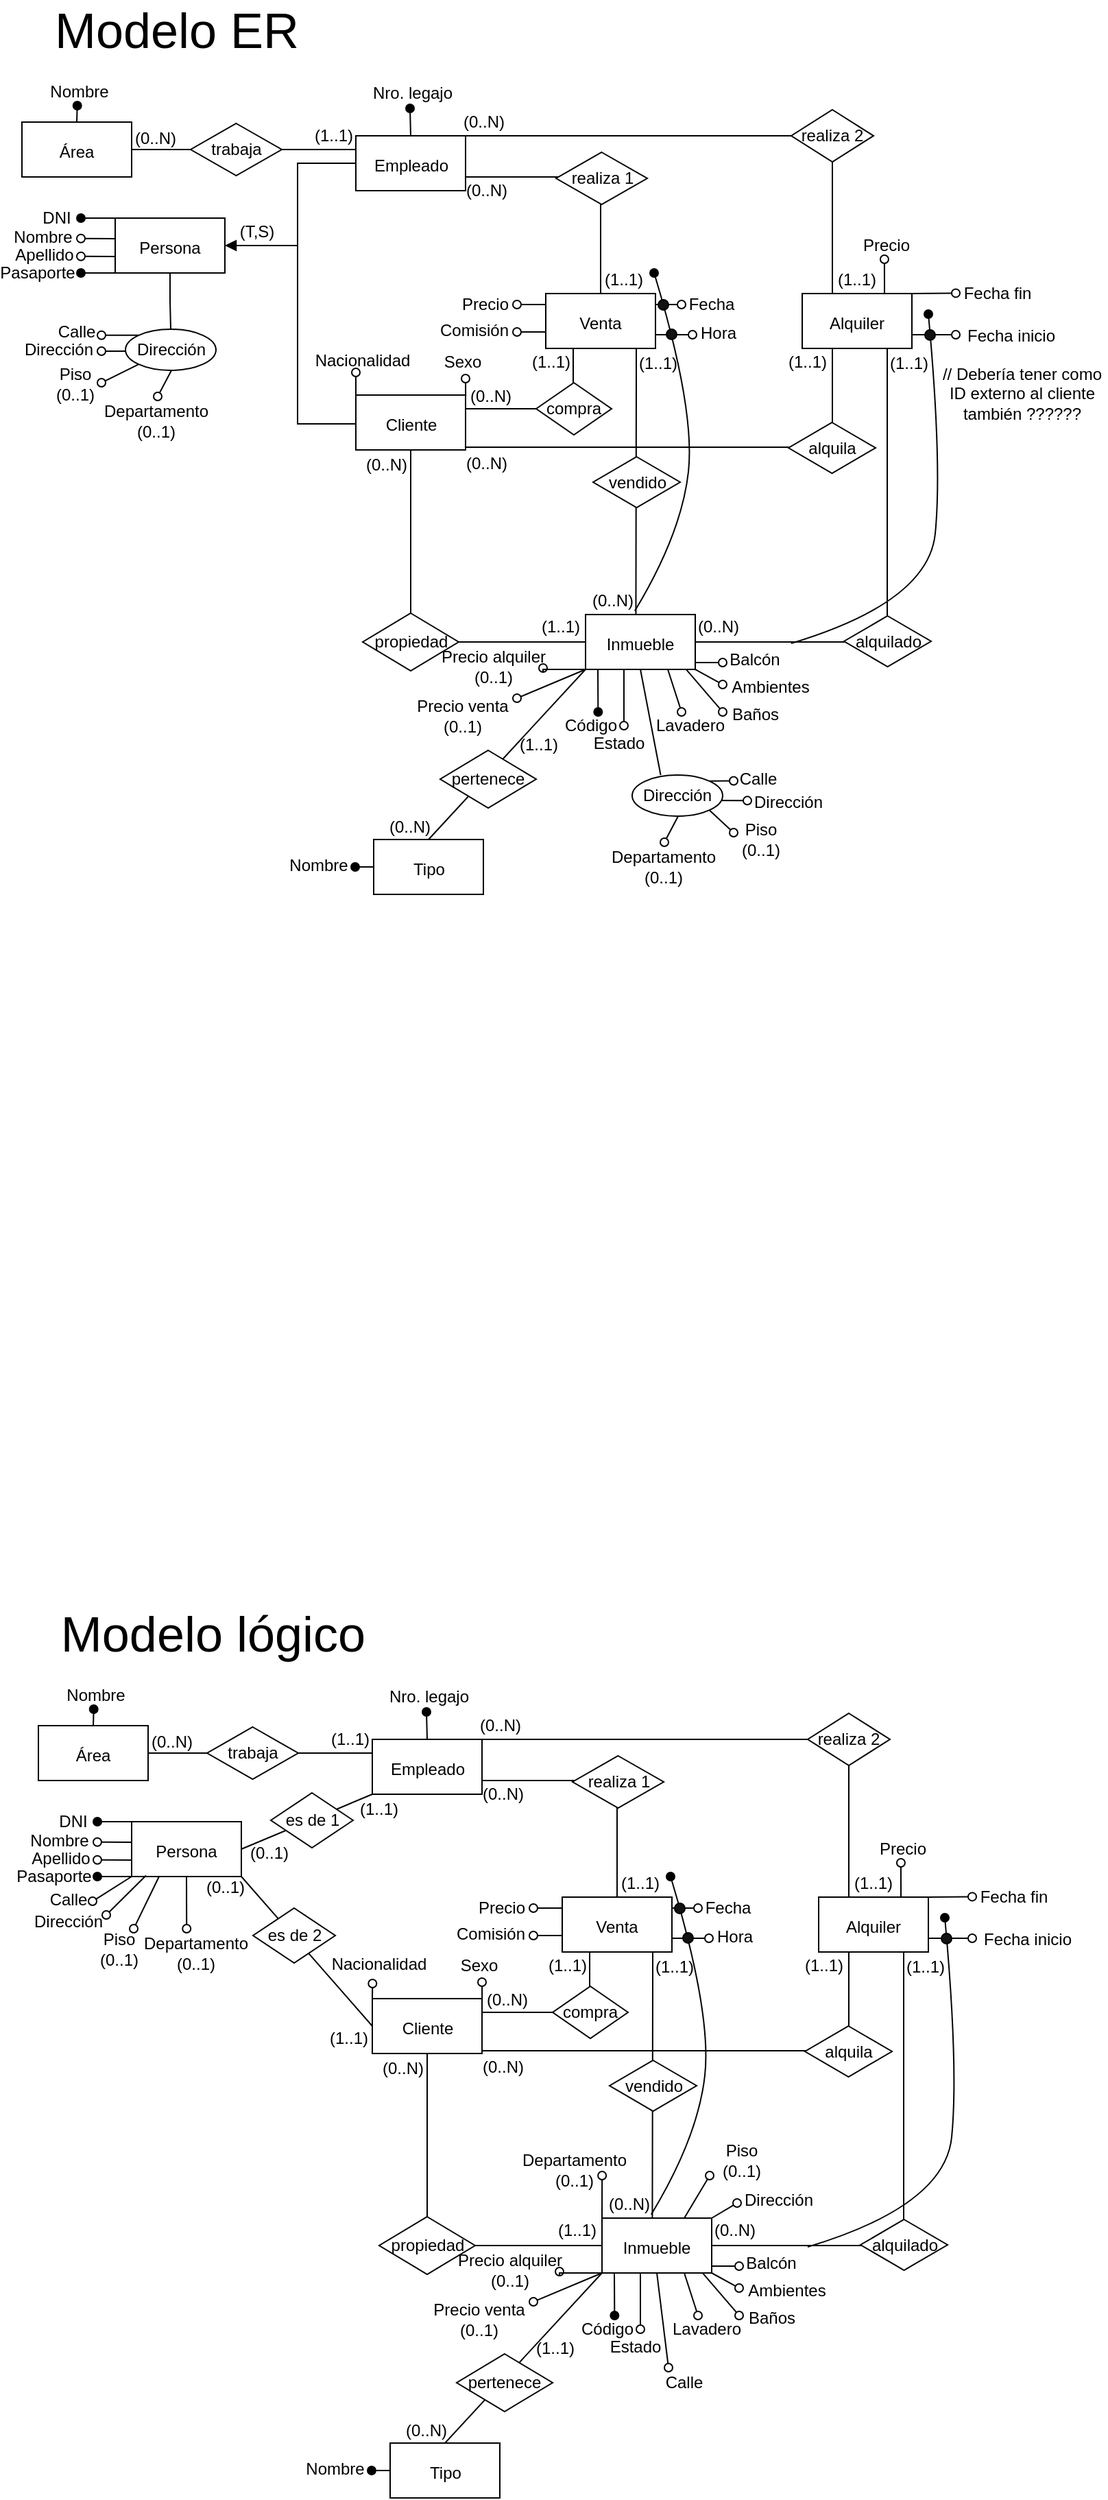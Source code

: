 <mxfile version="20.3.0" type="device" pages="11"><diagram id="W8hEB3tM018DTGU-wFi-" name="Ejercicio 1"><mxGraphModel dx="1422" dy="762" grid="1" gridSize="10" guides="1" tooltips="1" connect="1" arrows="1" fold="1" page="1" pageScale="1" pageWidth="827" pageHeight="1169" math="0" shadow="0"><root><mxCell id="0"/><mxCell id="1" parent="0"/><mxCell id="OO-5NYJjvd0IN1v0idhl-1" value="&lt;font style=&quot;font-size: 36px;&quot;&gt;Modelo ER&lt;br&gt;&lt;/font&gt;" style="text;html=1;strokeColor=none;fillColor=none;align=center;verticalAlign=middle;whiteSpace=wrap;rounded=0;" parent="1" vertex="1"><mxGeometry x="33" y="262" width="200" height="30" as="geometry"/></mxCell><mxCell id="2eJdtjxrs9JQNK0_AtzU-37" style="edgeStyle=none;rounded=0;orthogonalLoop=1;jettySize=auto;html=1;exitX=0;exitY=0;exitDx=0;exitDy=0;fontSize=12;startArrow=none;startFill=0;endArrow=oval;endFill=1;" parent="1" edge="1"><mxGeometry relative="1" as="geometry"><mxPoint x="63" y="414" as="targetPoint"/><mxPoint x="92" y="414" as="sourcePoint"/></mxGeometry></mxCell><mxCell id="2eJdtjxrs9JQNK0_AtzU-38" style="edgeStyle=none;rounded=0;orthogonalLoop=1;jettySize=auto;html=1;exitX=0;exitY=0.25;exitDx=0;exitDy=0;fontSize=12;startArrow=none;startFill=0;endArrow=oval;endFill=0;" parent="1" edge="1"><mxGeometry relative="1" as="geometry"><mxPoint x="63" y="428.862" as="targetPoint"/><mxPoint x="88" y="429" as="sourcePoint"/></mxGeometry></mxCell><mxCell id="2eJdtjxrs9JQNK0_AtzU-39" style="edgeStyle=none;rounded=0;orthogonalLoop=1;jettySize=auto;html=1;exitX=0;exitY=1;exitDx=0;exitDy=0;fontSize=12;startArrow=none;startFill=0;endArrow=oval;endFill=1;" parent="1" edge="1"><mxGeometry relative="1" as="geometry"><mxPoint x="63" y="454" as="targetPoint"/><mxPoint x="92" y="454" as="sourcePoint"/></mxGeometry></mxCell><mxCell id="2eJdtjxrs9JQNK0_AtzU-40" style="edgeStyle=none;rounded=0;orthogonalLoop=1;jettySize=auto;html=1;exitX=0;exitY=0.75;exitDx=0;exitDy=0;fontSize=12;startArrow=none;startFill=0;endArrow=oval;endFill=0;" parent="1" edge="1"><mxGeometry relative="1" as="geometry"><mxPoint x="63" y="441.862" as="targetPoint"/><mxPoint x="88" y="442" as="sourcePoint"/></mxGeometry></mxCell><mxCell id="2eJdtjxrs9JQNK0_AtzU-54" style="edgeStyle=orthogonalEdgeStyle;rounded=0;orthogonalLoop=1;jettySize=auto;html=1;exitX=0.5;exitY=1;exitDx=0;exitDy=0;entryX=0.5;entryY=0;entryDx=0;entryDy=0;fontSize=12;startArrow=none;startFill=0;endArrow=none;endFill=0;" parent="1" source="2eJdtjxrs9JQNK0_AtzU-6" target="2eJdtjxrs9JQNK0_AtzU-15" edge="1"><mxGeometry relative="1" as="geometry"/></mxCell><mxCell id="2eJdtjxrs9JQNK0_AtzU-6" value="&lt;font style=&quot;font-size: 12px;&quot;&gt;Persona&lt;/font&gt;" style="rounded=0;whiteSpace=wrap;html=1;fontSize=16;" parent="1" vertex="1"><mxGeometry x="88" y="414" width="80" height="40" as="geometry"/></mxCell><mxCell id="2eJdtjxrs9JQNK0_AtzU-14" style="edgeStyle=orthogonalEdgeStyle;rounded=0;orthogonalLoop=1;jettySize=auto;html=1;endArrow=oval;endFill=0;" parent="1" edge="1"><mxGeometry relative="1" as="geometry"><mxPoint x="78" y="511" as="targetPoint"/><mxPoint x="95.5" y="511" as="sourcePoint"/></mxGeometry></mxCell><mxCell id="2eJdtjxrs9JQNK0_AtzU-36" style="rounded=0;orthogonalLoop=1;jettySize=auto;html=1;fontSize=12;startArrow=none;startFill=0;endArrow=oval;endFill=0;" parent="1" source="2eJdtjxrs9JQNK0_AtzU-15" edge="1"><mxGeometry relative="1" as="geometry"><mxPoint x="119" y="544" as="targetPoint"/><Array as="points"><mxPoint x="129" y="524"/></Array></mxGeometry></mxCell><mxCell id="2eJdtjxrs9JQNK0_AtzU-53" style="edgeStyle=orthogonalEdgeStyle;rounded=0;orthogonalLoop=1;jettySize=auto;html=1;exitX=0;exitY=0;exitDx=0;exitDy=0;fontSize=12;startArrow=none;startFill=0;endArrow=oval;endFill=0;" parent="1" source="2eJdtjxrs9JQNK0_AtzU-15" edge="1"><mxGeometry relative="1" as="geometry"><mxPoint x="78" y="499" as="targetPoint"/></mxGeometry></mxCell><mxCell id="2eJdtjxrs9JQNK0_AtzU-15" value="Dirección" style="ellipse;whiteSpace=wrap;html=1;" parent="1" vertex="1"><mxGeometry x="95.5" y="495" width="66" height="30" as="geometry"/></mxCell><mxCell id="2eJdtjxrs9JQNK0_AtzU-16" value="Calle" style="text;html=1;strokeColor=none;fillColor=none;align=center;verticalAlign=middle;whiteSpace=wrap;rounded=0;" parent="1" vertex="1"><mxGeometry x="45" y="487" width="30" height="20" as="geometry"/></mxCell><mxCell id="2eJdtjxrs9JQNK0_AtzU-18" value="Dirección" style="text;html=1;strokeColor=none;fillColor=none;align=center;verticalAlign=middle;whiteSpace=wrap;rounded=0;" parent="1" vertex="1"><mxGeometry x="32" y="500" width="30" height="20" as="geometry"/></mxCell><mxCell id="2eJdtjxrs9JQNK0_AtzU-20" value="Piso&lt;br&gt;(0..1)" style="text;html=1;strokeColor=none;fillColor=none;align=center;verticalAlign=middle;whiteSpace=wrap;rounded=0;" parent="1" vertex="1"><mxGeometry x="44" y="525" width="30" height="20" as="geometry"/></mxCell><mxCell id="2eJdtjxrs9JQNK0_AtzU-21" value="Departamento&lt;br&gt;(0..1)" style="text;html=1;strokeColor=none;fillColor=none;align=center;verticalAlign=middle;whiteSpace=wrap;rounded=0;" parent="1" vertex="1"><mxGeometry x="103" y="552" width="30" height="20" as="geometry"/></mxCell><mxCell id="2eJdtjxrs9JQNK0_AtzU-22" value="" style="endArrow=oval;html=1;rounded=0;exitX=0;exitY=1;exitDx=0;exitDy=0;endFill=0;" parent="1" source="2eJdtjxrs9JQNK0_AtzU-15" edge="1"><mxGeometry width="50" height="50" relative="1" as="geometry"><mxPoint x="51.5" y="578" as="sourcePoint"/><mxPoint x="78" y="534" as="targetPoint"/></mxGeometry></mxCell><mxCell id="2eJdtjxrs9JQNK0_AtzU-55" style="edgeStyle=orthogonalEdgeStyle;rounded=0;orthogonalLoop=1;jettySize=auto;html=1;entryX=1;entryY=0.5;entryDx=0;entryDy=0;fontSize=12;startArrow=none;startFill=0;endArrow=none;endFill=0;" parent="1" source="2eJdtjxrs9JQNK0_AtzU-33" target="2eJdtjxrs9JQNK0_AtzU-6" edge="1"><mxGeometry relative="1" as="geometry"><Array as="points"><mxPoint x="221" y="374"/><mxPoint x="221" y="434"/></Array></mxGeometry></mxCell><mxCell id="2eJdtjxrs9JQNK0_AtzU-66" style="edgeStyle=orthogonalEdgeStyle;rounded=0;orthogonalLoop=1;jettySize=auto;html=1;exitX=1;exitY=0.75;exitDx=0;exitDy=0;entryX=0.5;entryY=0;entryDx=0;entryDy=0;fontSize=12;startArrow=none;startFill=0;endArrow=none;endFill=0;" parent="1" source="2eJdtjxrs9JQNK0_AtzU-33" target="2eJdtjxrs9JQNK0_AtzU-48" edge="1"><mxGeometry relative="1" as="geometry"/></mxCell><mxCell id="2eJdtjxrs9JQNK0_AtzU-67" style="edgeStyle=orthogonalEdgeStyle;rounded=0;orthogonalLoop=1;jettySize=auto;html=1;exitX=1;exitY=0.25;exitDx=0;exitDy=0;entryX=0.5;entryY=0;entryDx=0;entryDy=0;fontSize=12;startArrow=none;startFill=0;endArrow=none;endFill=0;" parent="1" source="2eJdtjxrs9JQNK0_AtzU-33" target="2eJdtjxrs9JQNK0_AtzU-47" edge="1"><mxGeometry relative="1" as="geometry"><Array as="points"><mxPoint x="344" y="354"/><mxPoint x="611" y="354"/></Array></mxGeometry></mxCell><mxCell id="2eJdtjxrs9JQNK0_AtzU-92" style="edgeStyle=orthogonalEdgeStyle;rounded=0;orthogonalLoop=1;jettySize=auto;html=1;exitX=0.5;exitY=0;exitDx=0;exitDy=0;fontSize=12;startArrow=none;startFill=0;endArrow=oval;endFill=1;" parent="1" source="2eJdtjxrs9JQNK0_AtzU-33" edge="1"><mxGeometry relative="1" as="geometry"><mxPoint x="303" y="334" as="targetPoint"/></mxGeometry></mxCell><mxCell id="2eJdtjxrs9JQNK0_AtzU-33" value="&lt;font style=&quot;font-size: 12px;&quot;&gt;Empleado&lt;/font&gt;" style="rounded=0;whiteSpace=wrap;html=1;fontSize=16;" parent="1" vertex="1"><mxGeometry x="263.5" y="354" width="80" height="40" as="geometry"/></mxCell><mxCell id="2eJdtjxrs9JQNK0_AtzU-56" style="edgeStyle=orthogonalEdgeStyle;rounded=0;orthogonalLoop=1;jettySize=auto;html=1;entryX=1;entryY=0.5;entryDx=0;entryDy=0;fontSize=12;startArrow=oval;startFill=0;endArrow=block;endFill=1;" parent="1" target="2eJdtjxrs9JQNK0_AtzU-6" edge="1"><mxGeometry relative="1" as="geometry"><mxPoint x="263.5" y="526.5" as="sourcePoint"/><mxPoint x="171" y="467.5" as="targetPoint"/><Array as="points"><mxPoint x="264" y="564"/><mxPoint x="221" y="564"/><mxPoint x="221" y="434"/></Array></mxGeometry></mxCell><mxCell id="2eJdtjxrs9JQNK0_AtzU-60" style="edgeStyle=orthogonalEdgeStyle;rounded=0;orthogonalLoop=1;jettySize=auto;html=1;exitX=0.5;exitY=1;exitDx=0;exitDy=0;entryX=0.5;entryY=0;entryDx=0;entryDy=0;fontSize=12;startArrow=none;startFill=0;endArrow=none;endFill=0;" parent="1" source="2eJdtjxrs9JQNK0_AtzU-34" target="2eJdtjxrs9JQNK0_AtzU-58" edge="1"><mxGeometry relative="1" as="geometry"/></mxCell><mxCell id="2eJdtjxrs9JQNK0_AtzU-73" style="edgeStyle=orthogonalEdgeStyle;rounded=0;orthogonalLoop=1;jettySize=auto;html=1;exitX=1;exitY=0.25;exitDx=0;exitDy=0;entryX=0.25;entryY=1;entryDx=0;entryDy=0;fontSize=12;startArrow=none;startFill=0;endArrow=none;endFill=0;" parent="1" source="2eJdtjxrs9JQNK0_AtzU-34" target="2eJdtjxrs9JQNK0_AtzU-48" edge="1"><mxGeometry relative="1" as="geometry"/></mxCell><mxCell id="2eJdtjxrs9JQNK0_AtzU-74" style="edgeStyle=orthogonalEdgeStyle;rounded=0;orthogonalLoop=1;jettySize=auto;html=1;exitX=1;exitY=0.75;exitDx=0;exitDy=0;fontSize=12;startArrow=none;startFill=0;endArrow=none;endFill=0;entryX=0.179;entryY=1.021;entryDx=0;entryDy=0;entryPerimeter=0;" parent="1" edge="1"><mxGeometry relative="1" as="geometry"><mxPoint x="343.5" y="574" as="sourcePoint"/><mxPoint x="603.32" y="508.84" as="targetPoint"/><Array as="points"><mxPoint x="344" y="581"/><mxPoint x="611" y="581"/><mxPoint x="611" y="509"/></Array></mxGeometry></mxCell><mxCell id="2eJdtjxrs9JQNK0_AtzU-34" value="&lt;font style=&quot;font-size: 12px;&quot;&gt;Cliente&lt;/font&gt;" style="rounded=0;whiteSpace=wrap;html=1;fontSize=16;" parent="1" vertex="1"><mxGeometry x="263.5" y="543" width="80" height="40" as="geometry"/></mxCell><mxCell id="2eJdtjxrs9JQNK0_AtzU-41" value="DNI" style="text;html=1;strokeColor=none;fillColor=none;align=center;verticalAlign=middle;whiteSpace=wrap;rounded=0;fontSize=12;" parent="1" vertex="1"><mxGeometry x="28" y="406" width="35" height="15" as="geometry"/></mxCell><mxCell id="2eJdtjxrs9JQNK0_AtzU-42" value="Nombre" style="text;html=1;strokeColor=none;fillColor=none;align=center;verticalAlign=middle;whiteSpace=wrap;rounded=0;fontSize=12;" parent="1" vertex="1"><mxGeometry x="18" y="420" width="35" height="15" as="geometry"/></mxCell><mxCell id="2eJdtjxrs9JQNK0_AtzU-43" value="Apellido" style="text;html=1;strokeColor=none;fillColor=none;align=center;verticalAlign=middle;whiteSpace=wrap;rounded=0;fontSize=12;" parent="1" vertex="1"><mxGeometry x="19" y="433" width="35" height="15" as="geometry"/></mxCell><mxCell id="2eJdtjxrs9JQNK0_AtzU-44" value="Pasaporte" style="text;html=1;strokeColor=none;fillColor=none;align=center;verticalAlign=middle;whiteSpace=wrap;rounded=0;fontSize=12;" parent="1" vertex="1"><mxGeometry x="14" y="446" width="35" height="15" as="geometry"/></mxCell><mxCell id="2eJdtjxrs9JQNK0_AtzU-65" style="edgeStyle=orthogonalEdgeStyle;rounded=0;orthogonalLoop=1;jettySize=auto;html=1;entryX=1;entryY=0.5;entryDx=0;entryDy=0;fontSize=12;startArrow=none;startFill=0;endArrow=none;endFill=0;" parent="1" source="2eJdtjxrs9JQNK0_AtzU-47" target="2eJdtjxrs9JQNK0_AtzU-57" edge="1"><mxGeometry relative="1" as="geometry"><Array as="points"><mxPoint x="651" y="723"/></Array></mxGeometry></mxCell><mxCell id="2eJdtjxrs9JQNK0_AtzU-145" style="edgeStyle=none;rounded=0;orthogonalLoop=1;jettySize=auto;html=1;exitX=1;exitY=0.75;exitDx=0;exitDy=0;fontSize=12;startArrow=none;startFill=0;endArrow=oval;endFill=0;" parent="1" source="2eJdtjxrs9JQNK0_AtzU-47" edge="1"><mxGeometry relative="1" as="geometry"><mxPoint x="701" y="499.034" as="targetPoint"/></mxGeometry></mxCell><mxCell id="2eJdtjxrs9JQNK0_AtzU-146" style="edgeStyle=none;rounded=0;orthogonalLoop=1;jettySize=auto;html=1;exitX=1;exitY=0;exitDx=0;exitDy=0;fontSize=12;startArrow=none;startFill=0;endArrow=oval;endFill=0;" parent="1" source="2eJdtjxrs9JQNK0_AtzU-47" edge="1"><mxGeometry relative="1" as="geometry"><mxPoint x="701" y="468.69" as="targetPoint"/></mxGeometry></mxCell><mxCell id="2eJdtjxrs9JQNK0_AtzU-147" style="edgeStyle=none;rounded=0;orthogonalLoop=1;jettySize=auto;html=1;exitX=0.75;exitY=0;exitDx=0;exitDy=0;fontSize=12;startArrow=none;startFill=0;endArrow=oval;endFill=0;" parent="1" source="2eJdtjxrs9JQNK0_AtzU-47" edge="1"><mxGeometry relative="1" as="geometry"><mxPoint x="648.966" y="444" as="targetPoint"/></mxGeometry></mxCell><mxCell id="2eJdtjxrs9JQNK0_AtzU-47" value="&lt;font style=&quot;font-size: 12px;&quot;&gt;Alquiler&lt;/font&gt;" style="rounded=0;whiteSpace=wrap;html=1;fontSize=16;" parent="1" vertex="1"><mxGeometry x="589" y="469" width="80" height="40" as="geometry"/></mxCell><mxCell id="2eJdtjxrs9JQNK0_AtzU-64" style="edgeStyle=orthogonalEdgeStyle;rounded=0;orthogonalLoop=1;jettySize=auto;html=1;entryX=0.459;entryY=0;entryDx=0;entryDy=0;entryPerimeter=0;fontSize=12;startArrow=none;startFill=0;endArrow=none;endFill=0;" parent="1" source="2eJdtjxrs9JQNK0_AtzU-48" target="2eJdtjxrs9JQNK0_AtzU-57" edge="1"><mxGeometry relative="1" as="geometry"><Array as="points"><mxPoint x="468" y="530"/><mxPoint x="468" y="530"/></Array></mxGeometry></mxCell><mxCell id="2eJdtjxrs9JQNK0_AtzU-133" style="edgeStyle=none;rounded=0;orthogonalLoop=1;jettySize=auto;html=1;exitX=1;exitY=0;exitDx=0;exitDy=0;fontSize=12;startArrow=none;startFill=0;endArrow=oval;endFill=0;" parent="1" edge="1"><mxGeometry relative="1" as="geometry"><mxPoint x="501" y="477" as="targetPoint"/><mxPoint x="482" y="477" as="sourcePoint"/></mxGeometry></mxCell><mxCell id="2eJdtjxrs9JQNK0_AtzU-139" style="edgeStyle=none;rounded=0;orthogonalLoop=1;jettySize=auto;html=1;exitX=0;exitY=0;exitDx=0;exitDy=0;fontSize=12;startArrow=none;startFill=0;endArrow=oval;endFill=0;" parent="1" edge="1"><mxGeometry relative="1" as="geometry"><mxPoint x="381" y="477" as="targetPoint"/><mxPoint x="402" y="477" as="sourcePoint"/></mxGeometry></mxCell><mxCell id="2eJdtjxrs9JQNK0_AtzU-140" style="edgeStyle=none;rounded=0;orthogonalLoop=1;jettySize=auto;html=1;exitX=0;exitY=0.5;exitDx=0;exitDy=0;fontSize=12;startArrow=none;startFill=0;endArrow=oval;endFill=0;" parent="1" edge="1"><mxGeometry relative="1" as="geometry"><mxPoint x="381" y="497" as="targetPoint"/><mxPoint x="402" y="497" as="sourcePoint"/></mxGeometry></mxCell><mxCell id="2eJdtjxrs9JQNK0_AtzU-144" style="edgeStyle=none;rounded=0;orthogonalLoop=1;jettySize=auto;html=1;exitX=1;exitY=0.75;exitDx=0;exitDy=0;fontSize=12;startArrow=none;startFill=0;endArrow=oval;endFill=0;" parent="1" edge="1"><mxGeometry relative="1" as="geometry"><mxPoint x="509" y="499.034" as="targetPoint"/><mxPoint x="480.0" y="499" as="sourcePoint"/></mxGeometry></mxCell><mxCell id="2eJdtjxrs9JQNK0_AtzU-48" value="&lt;font style=&quot;font-size: 12px;&quot;&gt;Venta&lt;/font&gt;" style="rounded=0;whiteSpace=wrap;html=1;fontSize=16;" parent="1" vertex="1"><mxGeometry x="402" y="469" width="80" height="40" as="geometry"/></mxCell><mxCell id="2eJdtjxrs9JQNK0_AtzU-98" style="edgeStyle=orthogonalEdgeStyle;rounded=0;orthogonalLoop=1;jettySize=auto;html=1;exitX=0;exitY=1;exitDx=0;exitDy=0;fontSize=12;startArrow=none;startFill=0;endArrow=oval;endFill=0;" parent="1" edge="1"><mxGeometry relative="1" as="geometry"><mxPoint x="400" y="742" as="targetPoint"/><mxPoint x="438" y="743" as="sourcePoint"/></mxGeometry></mxCell><mxCell id="2eJdtjxrs9JQNK0_AtzU-102" style="rounded=0;orthogonalLoop=1;jettySize=auto;html=1;exitX=0;exitY=1;exitDx=0;exitDy=0;fontSize=12;startArrow=none;startFill=0;endArrow=oval;endFill=0;" parent="1" source="2eJdtjxrs9JQNK0_AtzU-57" edge="1"><mxGeometry relative="1" as="geometry"><mxPoint x="381" y="764" as="targetPoint"/></mxGeometry></mxCell><mxCell id="2eJdtjxrs9JQNK0_AtzU-103" style="edgeStyle=none;rounded=0;orthogonalLoop=1;jettySize=auto;html=1;exitX=0;exitY=1;exitDx=0;exitDy=0;fontSize=12;startArrow=none;startFill=0;endArrow=none;endFill=0;entryX=0.5;entryY=0;entryDx=0;entryDy=0;" parent="1" source="2eJdtjxrs9JQNK0_AtzU-57" target="2eJdtjxrs9JQNK0_AtzU-166" edge="1"><mxGeometry relative="1" as="geometry"><mxPoint x="333" y="852" as="targetPoint"/></mxGeometry></mxCell><mxCell id="2eJdtjxrs9JQNK0_AtzU-105" style="edgeStyle=none;rounded=0;orthogonalLoop=1;jettySize=auto;html=1;exitX=0.25;exitY=1;exitDx=0;exitDy=0;fontSize=12;startArrow=none;startFill=0;endArrow=oval;endFill=1;" parent="1" edge="1"><mxGeometry relative="1" as="geometry"><mxPoint x="440.163" y="774" as="targetPoint"/><mxPoint x="440" y="743" as="sourcePoint"/></mxGeometry></mxCell><mxCell id="2eJdtjxrs9JQNK0_AtzU-109" style="edgeStyle=none;rounded=0;orthogonalLoop=1;jettySize=auto;html=1;fontSize=12;startArrow=none;startFill=0;endArrow=oval;endFill=0;" parent="1" edge="1"><mxGeometry relative="1" as="geometry"><mxPoint x="459" y="784" as="targetPoint"/><mxPoint x="459" y="743" as="sourcePoint"/></mxGeometry></mxCell><mxCell id="2eJdtjxrs9JQNK0_AtzU-112" style="edgeStyle=none;rounded=0;orthogonalLoop=1;jettySize=auto;html=1;exitX=1;exitY=0.75;exitDx=0;exitDy=0;fontSize=12;startArrow=none;startFill=0;endArrow=oval;endFill=0;" parent="1" edge="1"><mxGeometry relative="1" as="geometry"><mxPoint x="531" y="738.023" as="targetPoint"/><mxPoint x="511" y="738" as="sourcePoint"/></mxGeometry></mxCell><mxCell id="2eJdtjxrs9JQNK0_AtzU-113" style="edgeStyle=none;rounded=0;orthogonalLoop=1;jettySize=auto;html=1;exitX=1;exitY=1;exitDx=0;exitDy=0;fontSize=12;startArrow=none;startFill=0;endArrow=oval;endFill=0;" parent="1" source="2eJdtjxrs9JQNK0_AtzU-57" edge="1"><mxGeometry relative="1" as="geometry"><mxPoint x="531" y="754" as="targetPoint"/></mxGeometry></mxCell><mxCell id="2eJdtjxrs9JQNK0_AtzU-115" style="edgeStyle=none;rounded=0;orthogonalLoop=1;jettySize=auto;html=1;fontSize=12;startArrow=none;startFill=0;endArrow=oval;endFill=0;exitX=0.915;exitY=0.995;exitDx=0;exitDy=0;exitPerimeter=0;" parent="1" source="2eJdtjxrs9JQNK0_AtzU-57" edge="1"><mxGeometry relative="1" as="geometry"><mxPoint x="531" y="774" as="targetPoint"/><mxPoint x="501" y="744" as="sourcePoint"/></mxGeometry></mxCell><mxCell id="2eJdtjxrs9JQNK0_AtzU-117" style="edgeStyle=none;rounded=0;orthogonalLoop=1;jettySize=auto;html=1;exitX=0.75;exitY=1;exitDx=0;exitDy=0;fontSize=12;startArrow=none;startFill=0;endArrow=oval;endFill=0;" parent="1" source="2eJdtjxrs9JQNK0_AtzU-57" edge="1"><mxGeometry relative="1" as="geometry"><mxPoint x="501" y="774" as="targetPoint"/></mxGeometry></mxCell><mxCell id="2eJdtjxrs9JQNK0_AtzU-132" style="edgeStyle=none;rounded=0;orthogonalLoop=1;jettySize=auto;html=1;exitX=0.5;exitY=1;exitDx=0;exitDy=0;entryX=0.315;entryY=0;entryDx=0;entryDy=0;entryPerimeter=0;fontSize=12;startArrow=none;startFill=0;endArrow=none;endFill=0;" parent="1" source="2eJdtjxrs9JQNK0_AtzU-57" target="2eJdtjxrs9JQNK0_AtzU-122" edge="1"><mxGeometry relative="1" as="geometry"/></mxCell><mxCell id="2eJdtjxrs9JQNK0_AtzU-57" value="&lt;font style=&quot;font-size: 12px;&quot;&gt;Inmueble&lt;/font&gt;" style="rounded=0;whiteSpace=wrap;html=1;fontSize=16;" parent="1" vertex="1"><mxGeometry x="431" y="703" width="80" height="40" as="geometry"/></mxCell><mxCell id="2eJdtjxrs9JQNK0_AtzU-63" style="edgeStyle=orthogonalEdgeStyle;rounded=0;orthogonalLoop=1;jettySize=auto;html=1;exitX=1;exitY=0.5;exitDx=0;exitDy=0;entryX=0;entryY=0.5;entryDx=0;entryDy=0;fontSize=12;startArrow=none;startFill=0;endArrow=none;endFill=0;" parent="1" source="2eJdtjxrs9JQNK0_AtzU-58" target="2eJdtjxrs9JQNK0_AtzU-57" edge="1"><mxGeometry relative="1" as="geometry"/></mxCell><mxCell id="2eJdtjxrs9JQNK0_AtzU-58" value="propiedad" style="rhombus;whiteSpace=wrap;html=1;" parent="1" vertex="1"><mxGeometry x="268.5" y="702" width="70" height="42" as="geometry"/></mxCell><mxCell id="2eJdtjxrs9JQNK0_AtzU-61" value="(0..N)" style="text;html=1;strokeColor=none;fillColor=none;align=center;verticalAlign=middle;whiteSpace=wrap;rounded=0;" parent="1" vertex="1"><mxGeometry x="343.5" y="583" width="30" height="20" as="geometry"/></mxCell><mxCell id="2eJdtjxrs9JQNK0_AtzU-62" value="(1..1)" style="text;html=1;strokeColor=none;fillColor=none;align=center;verticalAlign=middle;whiteSpace=wrap;rounded=0;" parent="1" vertex="1"><mxGeometry x="398" y="702" width="30" height="20" as="geometry"/></mxCell><mxCell id="2eJdtjxrs9JQNK0_AtzU-70" value="Nacionalidad" style="text;html=1;strokeColor=none;fillColor=none;align=center;verticalAlign=middle;whiteSpace=wrap;rounded=0;fontSize=12;" parent="1" vertex="1"><mxGeometry x="236" y="510" width="65" height="16" as="geometry"/></mxCell><mxCell id="2eJdtjxrs9JQNK0_AtzU-71" style="edgeStyle=orthogonalEdgeStyle;rounded=0;orthogonalLoop=1;jettySize=auto;html=1;exitX=0.25;exitY=0;exitDx=0;exitDy=0;fontSize=12;startArrow=none;startFill=0;endArrow=oval;endFill=0;" parent="1" edge="1"><mxGeometry relative="1" as="geometry"><mxPoint x="343.499" y="531" as="targetPoint"/><mxPoint x="343.57" y="544" as="sourcePoint"/></mxGeometry></mxCell><mxCell id="2eJdtjxrs9JQNK0_AtzU-72" value="Sexo" style="text;html=1;strokeColor=none;fillColor=none;align=center;verticalAlign=middle;whiteSpace=wrap;rounded=0;fontSize=12;" parent="1" vertex="1"><mxGeometry x="326" y="511" width="30.5" height="16" as="geometry"/></mxCell><mxCell id="2eJdtjxrs9JQNK0_AtzU-76" value="compra" style="rhombus;whiteSpace=wrap;html=1;" parent="1" vertex="1"><mxGeometry x="395" y="534" width="55" height="38" as="geometry"/></mxCell><mxCell id="2eJdtjxrs9JQNK0_AtzU-77" value="realiza 1" style="rhombus;whiteSpace=wrap;html=1;" parent="1" vertex="1"><mxGeometry x="409.5" y="366" width="66.5" height="38" as="geometry"/></mxCell><mxCell id="2eJdtjxrs9JQNK0_AtzU-79" value="realiza 2" style="rhombus;whiteSpace=wrap;html=1;" parent="1" vertex="1"><mxGeometry x="581" y="335" width="60" height="38" as="geometry"/></mxCell><mxCell id="2eJdtjxrs9JQNK0_AtzU-81" value="alquila" style="rhombus;whiteSpace=wrap;html=1;" parent="1" vertex="1"><mxGeometry x="579" y="563" width="63.5" height="37" as="geometry"/></mxCell><mxCell id="2eJdtjxrs9JQNK0_AtzU-82" value="alquilado" style="rhombus;whiteSpace=wrap;html=1;" parent="1" vertex="1"><mxGeometry x="619.5" y="704" width="63.5" height="37" as="geometry"/></mxCell><mxCell id="2eJdtjxrs9JQNK0_AtzU-83" value="vendido" style="rhombus;whiteSpace=wrap;html=1;" parent="1" vertex="1"><mxGeometry x="436.5" y="588" width="63.5" height="37" as="geometry"/></mxCell><mxCell id="2eJdtjxrs9JQNK0_AtzU-84" value="(0..N)" style="text;html=1;strokeColor=none;fillColor=none;align=center;verticalAlign=middle;whiteSpace=wrap;rounded=0;" parent="1" vertex="1"><mxGeometry x="513.25" y="702" width="30" height="20" as="geometry"/></mxCell><mxCell id="2eJdtjxrs9JQNK0_AtzU-85" value="(1..1)" style="text;html=1;strokeColor=none;fillColor=none;align=center;verticalAlign=middle;whiteSpace=wrap;rounded=0;" parent="1" vertex="1"><mxGeometry x="652" y="510" width="30" height="20" as="geometry"/></mxCell><mxCell id="2eJdtjxrs9JQNK0_AtzU-86" value="(1..1)" style="text;html=1;strokeColor=none;fillColor=none;align=center;verticalAlign=middle;whiteSpace=wrap;rounded=0;" parent="1" vertex="1"><mxGeometry x="578" y="509" width="30" height="20" as="geometry"/></mxCell><mxCell id="2eJdtjxrs9JQNK0_AtzU-87" value="(1..1)" style="text;html=1;strokeColor=none;fillColor=none;align=center;verticalAlign=middle;whiteSpace=wrap;rounded=0;" parent="1" vertex="1"><mxGeometry x="391" y="509" width="30" height="20" as="geometry"/></mxCell><mxCell id="2eJdtjxrs9JQNK0_AtzU-88" value="(0..N)" style="text;html=1;strokeColor=none;fillColor=none;align=center;verticalAlign=middle;whiteSpace=wrap;rounded=0;" parent="1" vertex="1"><mxGeometry x="346.5" y="534" width="30" height="20" as="geometry"/></mxCell><mxCell id="2eJdtjxrs9JQNK0_AtzU-89" value="(1..1)" style="text;html=1;strokeColor=none;fillColor=none;align=center;verticalAlign=middle;whiteSpace=wrap;rounded=0;" parent="1" vertex="1"><mxGeometry x="469" y="510" width="30" height="20" as="geometry"/></mxCell><mxCell id="2eJdtjxrs9JQNK0_AtzU-90" value="(0..N)" style="text;html=1;strokeColor=none;fillColor=none;align=center;verticalAlign=middle;whiteSpace=wrap;rounded=0;" parent="1" vertex="1"><mxGeometry x="436" y="683" width="30" height="20" as="geometry"/></mxCell><mxCell id="2eJdtjxrs9JQNK0_AtzU-91" value="(0..N)" style="text;html=1;strokeColor=none;fillColor=none;align=center;verticalAlign=middle;whiteSpace=wrap;rounded=0;" parent="1" vertex="1"><mxGeometry x="271" y="584" width="30" height="20" as="geometry"/></mxCell><mxCell id="2eJdtjxrs9JQNK0_AtzU-93" value="Nro. legajo" style="text;html=1;strokeColor=none;fillColor=none;align=center;verticalAlign=middle;whiteSpace=wrap;rounded=0;" parent="1" vertex="1"><mxGeometry x="272.5" y="313" width="64" height="20" as="geometry"/></mxCell><mxCell id="2eJdtjxrs9JQNK0_AtzU-94" value="(1..1)" style="text;html=1;strokeColor=none;fillColor=none;align=center;verticalAlign=middle;whiteSpace=wrap;rounded=0;" parent="1" vertex="1"><mxGeometry x="614" y="449" width="30" height="20" as="geometry"/></mxCell><mxCell id="2eJdtjxrs9JQNK0_AtzU-95" value="(0..N)" style="text;html=1;strokeColor=none;fillColor=none;align=center;verticalAlign=middle;whiteSpace=wrap;rounded=0;" parent="1" vertex="1"><mxGeometry x="342" y="334" width="30" height="20" as="geometry"/></mxCell><mxCell id="2eJdtjxrs9JQNK0_AtzU-96" value="(0..N)" style="text;html=1;strokeColor=none;fillColor=none;align=center;verticalAlign=middle;whiteSpace=wrap;rounded=0;" parent="1" vertex="1"><mxGeometry x="344" y="384" width="30" height="20" as="geometry"/></mxCell><mxCell id="2eJdtjxrs9JQNK0_AtzU-97" value="(1..1)" style="text;html=1;strokeColor=none;fillColor=none;align=center;verticalAlign=middle;whiteSpace=wrap;rounded=0;" parent="1" vertex="1"><mxGeometry x="444" y="449" width="30" height="20" as="geometry"/></mxCell><mxCell id="2eJdtjxrs9JQNK0_AtzU-99" value="Código" style="text;html=1;strokeColor=none;fillColor=none;align=center;verticalAlign=middle;whiteSpace=wrap;rounded=0;" parent="1" vertex="1"><mxGeometry x="420" y="774" width="30" height="20" as="geometry"/></mxCell><mxCell id="2eJdtjxrs9JQNK0_AtzU-101" value="Precio alquiler&lt;br&gt;(0..1)" style="text;html=1;strokeColor=none;fillColor=none;align=center;verticalAlign=middle;whiteSpace=wrap;rounded=0;" parent="1" vertex="1"><mxGeometry x="321" y="731" width="86" height="20" as="geometry"/></mxCell><mxCell id="2eJdtjxrs9JQNK0_AtzU-104" value="Precio venta&lt;br&gt;(0..1)" style="text;html=1;strokeColor=none;fillColor=none;align=center;verticalAlign=middle;whiteSpace=wrap;rounded=0;" parent="1" vertex="1"><mxGeometry x="302.75" y="767" width="77" height="20" as="geometry"/></mxCell><mxCell id="2eJdtjxrs9JQNK0_AtzU-106" value="Nombre" style="text;html=1;strokeColor=none;fillColor=none;align=center;verticalAlign=middle;whiteSpace=wrap;rounded=0;" parent="1" vertex="1"><mxGeometry x="214.5" y="876" width="43" height="20" as="geometry"/></mxCell><mxCell id="2eJdtjxrs9JQNK0_AtzU-108" value="Estado" style="text;html=1;strokeColor=none;fillColor=none;align=center;verticalAlign=middle;whiteSpace=wrap;rounded=0;" parent="1" vertex="1"><mxGeometry x="433.5" y="787" width="43" height="20" as="geometry"/></mxCell><mxCell id="2eJdtjxrs9JQNK0_AtzU-111" value="Balcón" style="text;html=1;strokeColor=none;fillColor=none;align=center;verticalAlign=middle;whiteSpace=wrap;rounded=0;" parent="1" vertex="1"><mxGeometry x="533" y="726" width="43" height="20" as="geometry"/></mxCell><mxCell id="2eJdtjxrs9JQNK0_AtzU-114" value="Ambientes" style="text;html=1;strokeColor=none;fillColor=none;align=center;verticalAlign=middle;whiteSpace=wrap;rounded=0;" parent="1" vertex="1"><mxGeometry x="535" y="746" width="62" height="20" as="geometry"/></mxCell><mxCell id="2eJdtjxrs9JQNK0_AtzU-116" value="Baños" style="text;html=1;strokeColor=none;fillColor=none;align=center;verticalAlign=middle;whiteSpace=wrap;rounded=0;" parent="1" vertex="1"><mxGeometry x="535.62" y="766" width="37.75" height="20" as="geometry"/></mxCell><mxCell id="2eJdtjxrs9JQNK0_AtzU-118" value="Lavadero" style="text;html=1;strokeColor=none;fillColor=none;align=center;verticalAlign=middle;whiteSpace=wrap;rounded=0;" parent="1" vertex="1"><mxGeometry x="480.37" y="774" width="55.25" height="20" as="geometry"/></mxCell><mxCell id="2eJdtjxrs9JQNK0_AtzU-120" style="rounded=0;orthogonalLoop=1;jettySize=auto;html=1;fontSize=12;startArrow=none;startFill=0;endArrow=oval;endFill=0;" parent="1" source="2eJdtjxrs9JQNK0_AtzU-122" edge="1"><mxGeometry relative="1" as="geometry"><mxPoint x="488.5" y="869" as="targetPoint"/><Array as="points"><mxPoint x="498.5" y="849"/></Array></mxGeometry></mxCell><mxCell id="2eJdtjxrs9JQNK0_AtzU-128" style="edgeStyle=none;rounded=0;orthogonalLoop=1;jettySize=auto;html=1;exitX=1;exitY=0;exitDx=0;exitDy=0;fontSize=12;startArrow=none;startFill=0;endArrow=oval;endFill=0;" parent="1" source="2eJdtjxrs9JQNK0_AtzU-122" edge="1"><mxGeometry relative="1" as="geometry"><mxPoint x="539" y="824.238" as="targetPoint"/></mxGeometry></mxCell><mxCell id="2eJdtjxrs9JQNK0_AtzU-130" style="edgeStyle=none;rounded=0;orthogonalLoop=1;jettySize=auto;html=1;exitX=1;exitY=1;exitDx=0;exitDy=0;fontSize=12;startArrow=none;startFill=0;endArrow=oval;endFill=0;" parent="1" edge="1"><mxGeometry relative="1" as="geometry"><mxPoint x="549" y="838.667" as="targetPoint"/><mxPoint x="521.47" y="838.545" as="sourcePoint"/></mxGeometry></mxCell><mxCell id="2eJdtjxrs9JQNK0_AtzU-131" style="edgeStyle=none;rounded=0;orthogonalLoop=1;jettySize=auto;html=1;exitX=1;exitY=1;exitDx=0;exitDy=0;fontSize=12;startArrow=none;startFill=0;endArrow=oval;endFill=0;" parent="1" source="2eJdtjxrs9JQNK0_AtzU-122" edge="1"><mxGeometry relative="1" as="geometry"><mxPoint x="539" y="862" as="targetPoint"/></mxGeometry></mxCell><mxCell id="2eJdtjxrs9JQNK0_AtzU-122" value="Dirección" style="ellipse;whiteSpace=wrap;html=1;" parent="1" vertex="1"><mxGeometry x="465" y="820" width="66" height="30" as="geometry"/></mxCell><mxCell id="2eJdtjxrs9JQNK0_AtzU-123" value="Calle" style="text;html=1;strokeColor=none;fillColor=none;align=center;verticalAlign=middle;whiteSpace=wrap;rounded=0;" parent="1" vertex="1"><mxGeometry x="542" y="813" width="30" height="20" as="geometry"/></mxCell><mxCell id="2eJdtjxrs9JQNK0_AtzU-124" value="Dirección" style="text;html=1;strokeColor=none;fillColor=none;align=center;verticalAlign=middle;whiteSpace=wrap;rounded=0;" parent="1" vertex="1"><mxGeometry x="564.25" y="830" width="30" height="20" as="geometry"/></mxCell><mxCell id="2eJdtjxrs9JQNK0_AtzU-125" value="Piso&lt;br&gt;(0..1)" style="text;html=1;strokeColor=none;fillColor=none;align=center;verticalAlign=middle;whiteSpace=wrap;rounded=0;" parent="1" vertex="1"><mxGeometry x="544" y="857" width="30" height="20" as="geometry"/></mxCell><mxCell id="2eJdtjxrs9JQNK0_AtzU-126" value="Departamento&lt;br&gt;(0..1)" style="text;html=1;strokeColor=none;fillColor=none;align=center;verticalAlign=middle;whiteSpace=wrap;rounded=0;" parent="1" vertex="1"><mxGeometry x="472.5" y="877" width="30" height="20" as="geometry"/></mxCell><mxCell id="2eJdtjxrs9JQNK0_AtzU-134" value="Fecha" style="text;html=1;strokeColor=none;fillColor=none;align=center;verticalAlign=middle;whiteSpace=wrap;rounded=0;fontSize=12;" parent="1" vertex="1"><mxGeometry x="503" y="472" width="40" height="10" as="geometry"/></mxCell><mxCell id="2eJdtjxrs9JQNK0_AtzU-136" value="Hora" style="text;html=1;strokeColor=none;fillColor=none;align=center;verticalAlign=middle;whiteSpace=wrap;rounded=0;fontSize=12;" parent="1" vertex="1"><mxGeometry x="508" y="493" width="40" height="10" as="geometry"/></mxCell><mxCell id="2eJdtjxrs9JQNK0_AtzU-137" value="Precio" style="text;html=1;strokeColor=none;fillColor=none;align=center;verticalAlign=middle;whiteSpace=wrap;rounded=0;fontSize=12;" parent="1" vertex="1"><mxGeometry x="338" y="472" width="40" height="10" as="geometry"/></mxCell><mxCell id="2eJdtjxrs9JQNK0_AtzU-138" value="Comisión" style="text;html=1;strokeColor=none;fillColor=none;align=center;verticalAlign=middle;whiteSpace=wrap;rounded=0;fontSize=12;" parent="1" vertex="1"><mxGeometry x="330" y="491" width="40" height="10" as="geometry"/></mxCell><mxCell id="2eJdtjxrs9JQNK0_AtzU-141" value="" style="curved=1;endArrow=oval;html=1;rounded=0;fontSize=12;exitX=0.449;exitY=-0.065;exitDx=0;exitDy=0;exitPerimeter=0;endFill=1;" parent="1" source="2eJdtjxrs9JQNK0_AtzU-57" edge="1"><mxGeometry width="50" height="50" relative="1" as="geometry"><mxPoint x="471" y="674" as="sourcePoint"/><mxPoint x="481" y="454" as="targetPoint"/><Array as="points"><mxPoint x="501" y="644"/><mxPoint x="511" y="554"/></Array></mxGeometry></mxCell><mxCell id="2eJdtjxrs9JQNK0_AtzU-148" value="Fecha fin" style="text;html=1;strokeColor=none;fillColor=none;align=center;verticalAlign=middle;whiteSpace=wrap;rounded=0;fontSize=12;" parent="1" vertex="1"><mxGeometry x="702.25" y="464" width="58.75" height="10" as="geometry"/></mxCell><mxCell id="2eJdtjxrs9JQNK0_AtzU-149" value="Fecha inicio" style="text;html=1;strokeColor=none;fillColor=none;align=center;verticalAlign=middle;whiteSpace=wrap;rounded=0;fontSize=12;" parent="1" vertex="1"><mxGeometry x="703.25" y="495" width="76.75" height="10" as="geometry"/></mxCell><mxCell id="2eJdtjxrs9JQNK0_AtzU-150" value="Precio" style="text;html=1;strokeColor=none;fillColor=none;align=center;verticalAlign=middle;whiteSpace=wrap;rounded=0;fontSize=12;" parent="1" vertex="1"><mxGeometry x="621.25" y="429" width="58.75" height="10" as="geometry"/></mxCell><mxCell id="2eJdtjxrs9JQNK0_AtzU-151" value="" style="curved=1;endArrow=oval;html=1;rounded=0;fontSize=12;endFill=1;" parent="1" edge="1"><mxGeometry width="50" height="50" relative="1" as="geometry"><mxPoint x="581" y="724" as="sourcePoint"/><mxPoint x="681" y="484" as="targetPoint"/><Array as="points"><mxPoint x="681" y="694"/><mxPoint x="691" y="594"/></Array></mxGeometry></mxCell><mxCell id="2eJdtjxrs9JQNK0_AtzU-152" value="" style="ellipse;whiteSpace=wrap;html=1;aspect=fixed;fontSize=12;fillColor=#121212;" parent="1" vertex="1"><mxGeometry x="678.5" y="495.5" width="7.5" height="7.5" as="geometry"/></mxCell><mxCell id="2eJdtjxrs9JQNK0_AtzU-154" value="" style="ellipse;whiteSpace=wrap;html=1;aspect=fixed;fontSize=12;fillColor=#121212;" parent="1" vertex="1"><mxGeometry x="490" y="495" width="7.5" height="7.5" as="geometry"/></mxCell><mxCell id="2eJdtjxrs9JQNK0_AtzU-155" value="" style="ellipse;whiteSpace=wrap;html=1;aspect=fixed;fontSize=12;fillColor=#121212;" parent="1" vertex="1"><mxGeometry x="484" y="473.5" width="7.5" height="7.5" as="geometry"/></mxCell><mxCell id="2eJdtjxrs9JQNK0_AtzU-156" value="(T,S)" style="text;html=1;strokeColor=none;fillColor=none;align=center;verticalAlign=middle;whiteSpace=wrap;rounded=0;fontSize=12;" parent="1" vertex="1"><mxGeometry x="161.5" y="419" width="58.75" height="10" as="geometry"/></mxCell><mxCell id="2eJdtjxrs9JQNK0_AtzU-157" value="// Debería tener como ID externo al cliente también ??????" style="text;html=1;strokeColor=none;fillColor=none;align=center;verticalAlign=middle;whiteSpace=wrap;rounded=0;fontSize=12;" parent="1" vertex="1"><mxGeometry x="688" y="527" width="123" height="30" as="geometry"/></mxCell><mxCell id="2eJdtjxrs9JQNK0_AtzU-160" style="edgeStyle=orthogonalEdgeStyle;rounded=0;orthogonalLoop=1;jettySize=auto;html=1;exitX=0;exitY=0.5;exitDx=0;exitDy=0;entryX=1;entryY=0.5;entryDx=0;entryDy=0;fontSize=12;startArrow=none;startFill=0;endArrow=none;endFill=0;" parent="1" source="2eJdtjxrs9JQNK0_AtzU-158" target="2eJdtjxrs9JQNK0_AtzU-159" edge="1"><mxGeometry relative="1" as="geometry"/></mxCell><mxCell id="2eJdtjxrs9JQNK0_AtzU-161" style="edgeStyle=orthogonalEdgeStyle;rounded=0;orthogonalLoop=1;jettySize=auto;html=1;exitX=1;exitY=0.5;exitDx=0;exitDy=0;entryX=0;entryY=0.25;entryDx=0;entryDy=0;fontSize=12;startArrow=none;startFill=0;endArrow=none;endFill=0;" parent="1" source="2eJdtjxrs9JQNK0_AtzU-158" target="2eJdtjxrs9JQNK0_AtzU-33" edge="1"><mxGeometry relative="1" as="geometry"/></mxCell><mxCell id="2eJdtjxrs9JQNK0_AtzU-158" value="trabaja" style="rhombus;whiteSpace=wrap;html=1;" parent="1" vertex="1"><mxGeometry x="143" y="345" width="66.5" height="38" as="geometry"/></mxCell><mxCell id="2eJdtjxrs9JQNK0_AtzU-162" style="edgeStyle=orthogonalEdgeStyle;rounded=0;orthogonalLoop=1;jettySize=auto;html=1;exitX=0.5;exitY=0;exitDx=0;exitDy=0;fontSize=12;startArrow=none;startFill=0;endArrow=oval;endFill=1;" parent="1" source="2eJdtjxrs9JQNK0_AtzU-159" edge="1"><mxGeometry relative="1" as="geometry"><mxPoint x="60.348" y="332" as="targetPoint"/></mxGeometry></mxCell><mxCell id="2eJdtjxrs9JQNK0_AtzU-159" value="&lt;font style=&quot;font-size: 12px;&quot;&gt;Área&lt;/font&gt;" style="rounded=0;whiteSpace=wrap;html=1;fontSize=16;" parent="1" vertex="1"><mxGeometry x="20" y="344" width="80" height="40" as="geometry"/></mxCell><mxCell id="2eJdtjxrs9JQNK0_AtzU-163" value="Nombre" style="text;html=1;strokeColor=none;fillColor=none;align=center;verticalAlign=middle;whiteSpace=wrap;rounded=0;" parent="1" vertex="1"><mxGeometry x="29.5" y="312" width="64" height="20" as="geometry"/></mxCell><mxCell id="2eJdtjxrs9JQNK0_AtzU-164" value="(1..1)" style="text;html=1;strokeColor=none;fillColor=none;align=center;verticalAlign=middle;whiteSpace=wrap;rounded=0;" parent="1" vertex="1"><mxGeometry x="233" y="343" width="29" height="22" as="geometry"/></mxCell><mxCell id="2eJdtjxrs9JQNK0_AtzU-165" value="(0..N)" style="text;html=1;strokeColor=none;fillColor=none;align=center;verticalAlign=middle;whiteSpace=wrap;rounded=0;" parent="1" vertex="1"><mxGeometry x="103" y="345" width="29" height="22" as="geometry"/></mxCell><mxCell id="2eJdtjxrs9JQNK0_AtzU-168" style="edgeStyle=orthogonalEdgeStyle;rounded=0;orthogonalLoop=1;jettySize=auto;html=1;exitX=0;exitY=0.5;exitDx=0;exitDy=0;fontSize=12;startArrow=none;startFill=0;endArrow=oval;endFill=1;" parent="1" source="2eJdtjxrs9JQNK0_AtzU-166" edge="1"><mxGeometry relative="1" as="geometry"><mxPoint x="263" y="887.095" as="targetPoint"/></mxGeometry></mxCell><mxCell id="2eJdtjxrs9JQNK0_AtzU-166" value="&lt;font style=&quot;font-size: 12px;&quot;&gt;Tipo&lt;/font&gt;" style="rounded=0;whiteSpace=wrap;html=1;fontSize=16;" parent="1" vertex="1"><mxGeometry x="276.5" y="867" width="80" height="40" as="geometry"/></mxCell><mxCell id="2eJdtjxrs9JQNK0_AtzU-167" value="pertenece" style="rhombus;whiteSpace=wrap;html=1;" parent="1" vertex="1"><mxGeometry x="325" y="802" width="70" height="42" as="geometry"/></mxCell><mxCell id="2eJdtjxrs9JQNK0_AtzU-169" value="(1..1)" style="text;html=1;strokeColor=none;fillColor=none;align=center;verticalAlign=middle;whiteSpace=wrap;rounded=0;" parent="1" vertex="1"><mxGeometry x="383" y="789" width="27.5" height="18" as="geometry"/></mxCell><mxCell id="2eJdtjxrs9JQNK0_AtzU-170" value="(0..N)" style="text;html=1;strokeColor=none;fillColor=none;align=center;verticalAlign=middle;whiteSpace=wrap;rounded=0;" parent="1" vertex="1"><mxGeometry x="288.75" y="849" width="27.5" height="18" as="geometry"/></mxCell><mxCell id="2eJdtjxrs9JQNK0_AtzU-293" value="&lt;font style=&quot;font-size: 36px;&quot;&gt;Modelo lógico&lt;br&gt;&lt;/font&gt;" style="text;html=1;strokeColor=none;fillColor=none;align=center;verticalAlign=middle;whiteSpace=wrap;rounded=0;" parent="1" vertex="1"><mxGeometry x="45" y="1431" width="229" height="30" as="geometry"/></mxCell><mxCell id="2eJdtjxrs9JQNK0_AtzU-294" style="edgeStyle=none;rounded=0;orthogonalLoop=1;jettySize=auto;html=1;exitX=0;exitY=0;exitDx=0;exitDy=0;fontSize=12;startArrow=none;startFill=0;endArrow=oval;endFill=1;" parent="1" edge="1"><mxGeometry relative="1" as="geometry"><mxPoint x="75" y="1583" as="targetPoint"/><mxPoint x="104" y="1583" as="sourcePoint"/></mxGeometry></mxCell><mxCell id="2eJdtjxrs9JQNK0_AtzU-295" style="edgeStyle=none;rounded=0;orthogonalLoop=1;jettySize=auto;html=1;exitX=0;exitY=0.25;exitDx=0;exitDy=0;fontSize=12;startArrow=none;startFill=0;endArrow=oval;endFill=0;" parent="1" edge="1"><mxGeometry relative="1" as="geometry"><mxPoint x="75" y="1597.862" as="targetPoint"/><mxPoint x="100" y="1598" as="sourcePoint"/></mxGeometry></mxCell><mxCell id="2eJdtjxrs9JQNK0_AtzU-296" style="edgeStyle=none;rounded=0;orthogonalLoop=1;jettySize=auto;html=1;exitX=0;exitY=1;exitDx=0;exitDy=0;fontSize=12;startArrow=none;startFill=0;endArrow=oval;endFill=1;" parent="1" edge="1"><mxGeometry relative="1" as="geometry"><mxPoint x="75" y="1623" as="targetPoint"/><mxPoint x="104" y="1623" as="sourcePoint"/></mxGeometry></mxCell><mxCell id="2eJdtjxrs9JQNK0_AtzU-297" style="edgeStyle=none;rounded=0;orthogonalLoop=1;jettySize=auto;html=1;exitX=0;exitY=0.75;exitDx=0;exitDy=0;fontSize=12;startArrow=none;startFill=0;endArrow=oval;endFill=0;" parent="1" edge="1"><mxGeometry relative="1" as="geometry"><mxPoint x="75" y="1610.862" as="targetPoint"/><mxPoint x="100" y="1611" as="sourcePoint"/></mxGeometry></mxCell><mxCell id="2eJdtjxrs9JQNK0_AtzU-419" style="edgeStyle=none;rounded=0;orthogonalLoop=1;jettySize=auto;html=1;exitX=1;exitY=1;exitDx=0;exitDy=0;entryX=0;entryY=0.5;entryDx=0;entryDy=0;fontSize=12;startArrow=none;startFill=0;endArrow=none;endFill=0;" parent="1" source="2eJdtjxrs9JQNK0_AtzU-299" target="2eJdtjxrs9JQNK0_AtzU-318" edge="1"><mxGeometry relative="1" as="geometry"/></mxCell><mxCell id="2eJdtjxrs9JQNK0_AtzU-425" style="edgeStyle=none;rounded=0;orthogonalLoop=1;jettySize=auto;html=1;exitX=0.5;exitY=1;exitDx=0;exitDy=0;fontSize=12;startArrow=none;startFill=0;endArrow=oval;endFill=0;" parent="1" source="2eJdtjxrs9JQNK0_AtzU-299" edge="1"><mxGeometry relative="1" as="geometry"><mxPoint x="140.1" y="1661" as="targetPoint"/></mxGeometry></mxCell><mxCell id="2eJdtjxrs9JQNK0_AtzU-299" value="&lt;font style=&quot;font-size: 12px;&quot;&gt;Persona&lt;/font&gt;" style="rounded=0;whiteSpace=wrap;html=1;fontSize=16;" parent="1" vertex="1"><mxGeometry x="100" y="1583" width="80" height="40" as="geometry"/></mxCell><mxCell id="2eJdtjxrs9JQNK0_AtzU-300" style="rounded=0;orthogonalLoop=1;jettySize=auto;html=1;endArrow=oval;endFill=0;exitX=0.131;exitY=0.982;exitDx=0;exitDy=0;exitPerimeter=0;" parent="1" source="2eJdtjxrs9JQNK0_AtzU-299" edge="1"><mxGeometry relative="1" as="geometry"><mxPoint x="81.5" y="1651" as="targetPoint"/><mxPoint x="107.5" y="1680" as="sourcePoint"/></mxGeometry></mxCell><mxCell id="2eJdtjxrs9JQNK0_AtzU-302" style="rounded=0;orthogonalLoop=1;jettySize=auto;html=1;exitX=0;exitY=1;exitDx=0;exitDy=0;fontSize=12;startArrow=none;startFill=0;endArrow=oval;endFill=0;" parent="1" source="2eJdtjxrs9JQNK0_AtzU-299" edge="1"><mxGeometry relative="1" as="geometry"><mxPoint x="71.5" y="1641" as="targetPoint"/></mxGeometry></mxCell><mxCell id="2eJdtjxrs9JQNK0_AtzU-304" value="Calle" style="text;html=1;strokeColor=none;fillColor=none;align=center;verticalAlign=middle;whiteSpace=wrap;rounded=0;" parent="1" vertex="1"><mxGeometry x="38.5" y="1630" width="30" height="20" as="geometry"/></mxCell><mxCell id="2eJdtjxrs9JQNK0_AtzU-305" value="Dirección" style="text;html=1;strokeColor=none;fillColor=none;align=center;verticalAlign=middle;whiteSpace=wrap;rounded=0;" parent="1" vertex="1"><mxGeometry x="39" y="1646" width="30" height="20" as="geometry"/></mxCell><mxCell id="2eJdtjxrs9JQNK0_AtzU-306" value="Piso&lt;br&gt;(0..1)" style="text;html=1;strokeColor=none;fillColor=none;align=center;verticalAlign=middle;whiteSpace=wrap;rounded=0;" parent="1" vertex="1"><mxGeometry x="75.5" y="1666" width="30" height="20" as="geometry"/></mxCell><mxCell id="2eJdtjxrs9JQNK0_AtzU-307" value="Departamento&lt;br&gt;(0..1)" style="text;html=1;strokeColor=none;fillColor=none;align=center;verticalAlign=middle;whiteSpace=wrap;rounded=0;" parent="1" vertex="1"><mxGeometry x="132" y="1669" width="30" height="20" as="geometry"/></mxCell><mxCell id="2eJdtjxrs9JQNK0_AtzU-308" value="" style="endArrow=oval;html=1;rounded=0;exitX=0.25;exitY=1;exitDx=0;exitDy=0;endFill=0;" parent="1" source="2eJdtjxrs9JQNK0_AtzU-299" edge="1"><mxGeometry width="50" height="50" relative="1" as="geometry"><mxPoint x="117.206" y="1689.625" as="sourcePoint"/><mxPoint x="101.5" y="1661" as="targetPoint"/></mxGeometry></mxCell><mxCell id="2eJdtjxrs9JQNK0_AtzU-310" style="edgeStyle=orthogonalEdgeStyle;rounded=0;orthogonalLoop=1;jettySize=auto;html=1;exitX=1;exitY=0.75;exitDx=0;exitDy=0;entryX=0.5;entryY=0;entryDx=0;entryDy=0;fontSize=12;startArrow=none;startFill=0;endArrow=none;endFill=0;" parent="1" source="2eJdtjxrs9JQNK0_AtzU-313" target="2eJdtjxrs9JQNK0_AtzU-333" edge="1"><mxGeometry relative="1" as="geometry"/></mxCell><mxCell id="2eJdtjxrs9JQNK0_AtzU-311" style="edgeStyle=orthogonalEdgeStyle;rounded=0;orthogonalLoop=1;jettySize=auto;html=1;exitX=1;exitY=0.25;exitDx=0;exitDy=0;entryX=0.5;entryY=0;entryDx=0;entryDy=0;fontSize=12;startArrow=none;startFill=0;endArrow=none;endFill=0;" parent="1" source="2eJdtjxrs9JQNK0_AtzU-313" target="2eJdtjxrs9JQNK0_AtzU-327" edge="1"><mxGeometry relative="1" as="geometry"><Array as="points"><mxPoint x="356" y="1523"/><mxPoint x="623" y="1523"/></Array></mxGeometry></mxCell><mxCell id="2eJdtjxrs9JQNK0_AtzU-312" style="edgeStyle=orthogonalEdgeStyle;rounded=0;orthogonalLoop=1;jettySize=auto;html=1;exitX=0.5;exitY=0;exitDx=0;exitDy=0;fontSize=12;startArrow=none;startFill=0;endArrow=oval;endFill=1;" parent="1" source="2eJdtjxrs9JQNK0_AtzU-313" edge="1"><mxGeometry relative="1" as="geometry"><mxPoint x="315" y="1503" as="targetPoint"/></mxGeometry></mxCell><mxCell id="2eJdtjxrs9JQNK0_AtzU-417" style="rounded=0;orthogonalLoop=1;jettySize=auto;html=1;exitX=0;exitY=1;exitDx=0;exitDy=0;fontSize=12;startArrow=none;startFill=0;endArrow=none;endFill=0;entryX=1;entryY=0.5;entryDx=0;entryDy=0;" parent="1" source="2eJdtjxrs9JQNK0_AtzU-313" target="2eJdtjxrs9JQNK0_AtzU-299" edge="1"><mxGeometry relative="1" as="geometry"><mxPoint x="261.5" y="1562.857" as="targetPoint"/></mxGeometry></mxCell><mxCell id="2eJdtjxrs9JQNK0_AtzU-313" value="&lt;font style=&quot;font-size: 12px;&quot;&gt;Empleado&lt;/font&gt;" style="rounded=0;whiteSpace=wrap;html=1;fontSize=16;" parent="1" vertex="1"><mxGeometry x="275.5" y="1523" width="80" height="40" as="geometry"/></mxCell><mxCell id="2eJdtjxrs9JQNK0_AtzU-315" style="edgeStyle=orthogonalEdgeStyle;rounded=0;orthogonalLoop=1;jettySize=auto;html=1;exitX=0.5;exitY=1;exitDx=0;exitDy=0;entryX=0.5;entryY=0;entryDx=0;entryDy=0;fontSize=12;startArrow=none;startFill=0;endArrow=none;endFill=0;" parent="1" source="2eJdtjxrs9JQNK0_AtzU-318" target="2eJdtjxrs9JQNK0_AtzU-346" edge="1"><mxGeometry relative="1" as="geometry"/></mxCell><mxCell id="2eJdtjxrs9JQNK0_AtzU-316" style="edgeStyle=orthogonalEdgeStyle;rounded=0;orthogonalLoop=1;jettySize=auto;html=1;exitX=1;exitY=0.25;exitDx=0;exitDy=0;entryX=0.25;entryY=1;entryDx=0;entryDy=0;fontSize=12;startArrow=none;startFill=0;endArrow=none;endFill=0;" parent="1" source="2eJdtjxrs9JQNK0_AtzU-318" target="2eJdtjxrs9JQNK0_AtzU-333" edge="1"><mxGeometry relative="1" as="geometry"/></mxCell><mxCell id="2eJdtjxrs9JQNK0_AtzU-317" style="edgeStyle=orthogonalEdgeStyle;rounded=0;orthogonalLoop=1;jettySize=auto;html=1;exitX=1;exitY=0.75;exitDx=0;exitDy=0;fontSize=12;startArrow=none;startFill=0;endArrow=none;endFill=0;entryX=0.179;entryY=1.021;entryDx=0;entryDy=0;entryPerimeter=0;" parent="1" edge="1"><mxGeometry relative="1" as="geometry"><mxPoint x="355.5" y="1743" as="sourcePoint"/><mxPoint x="615.32" y="1677.84" as="targetPoint"/><Array as="points"><mxPoint x="356" y="1750"/><mxPoint x="623" y="1750"/><mxPoint x="623" y="1678"/></Array></mxGeometry></mxCell><mxCell id="2eJdtjxrs9JQNK0_AtzU-418" style="edgeStyle=none;rounded=0;orthogonalLoop=1;jettySize=auto;html=1;exitX=0;exitY=0;exitDx=0;exitDy=0;fontSize=12;startArrow=none;startFill=0;endArrow=oval;endFill=0;" parent="1" source="2eJdtjxrs9JQNK0_AtzU-318" edge="1"><mxGeometry relative="1" as="geometry"><mxPoint x="275.643" y="1701" as="targetPoint"/></mxGeometry></mxCell><mxCell id="2eJdtjxrs9JQNK0_AtzU-318" value="&lt;font style=&quot;font-size: 12px;&quot;&gt;Cliente&lt;/font&gt;" style="rounded=0;whiteSpace=wrap;html=1;fontSize=16;" parent="1" vertex="1"><mxGeometry x="275.5" y="1712" width="80" height="40" as="geometry"/></mxCell><mxCell id="2eJdtjxrs9JQNK0_AtzU-319" value="DNI" style="text;html=1;strokeColor=none;fillColor=none;align=center;verticalAlign=middle;whiteSpace=wrap;rounded=0;fontSize=12;" parent="1" vertex="1"><mxGeometry x="40" y="1575" width="35" height="15" as="geometry"/></mxCell><mxCell id="2eJdtjxrs9JQNK0_AtzU-320" value="Nombre" style="text;html=1;strokeColor=none;fillColor=none;align=center;verticalAlign=middle;whiteSpace=wrap;rounded=0;fontSize=12;" parent="1" vertex="1"><mxGeometry x="30" y="1589" width="35" height="15" as="geometry"/></mxCell><mxCell id="2eJdtjxrs9JQNK0_AtzU-321" value="Apellido" style="text;html=1;strokeColor=none;fillColor=none;align=center;verticalAlign=middle;whiteSpace=wrap;rounded=0;fontSize=12;" parent="1" vertex="1"><mxGeometry x="31" y="1602" width="35" height="15" as="geometry"/></mxCell><mxCell id="2eJdtjxrs9JQNK0_AtzU-322" value="Pasaporte" style="text;html=1;strokeColor=none;fillColor=none;align=center;verticalAlign=middle;whiteSpace=wrap;rounded=0;fontSize=12;" parent="1" vertex="1"><mxGeometry x="26" y="1615" width="35" height="15" as="geometry"/></mxCell><mxCell id="2eJdtjxrs9JQNK0_AtzU-323" style="edgeStyle=orthogonalEdgeStyle;rounded=0;orthogonalLoop=1;jettySize=auto;html=1;entryX=1;entryY=0.5;entryDx=0;entryDy=0;fontSize=12;startArrow=none;startFill=0;endArrow=none;endFill=0;" parent="1" source="2eJdtjxrs9JQNK0_AtzU-327" target="2eJdtjxrs9JQNK0_AtzU-344" edge="1"><mxGeometry relative="1" as="geometry"><Array as="points"><mxPoint x="663" y="1892"/></Array></mxGeometry></mxCell><mxCell id="2eJdtjxrs9JQNK0_AtzU-324" style="edgeStyle=none;rounded=0;orthogonalLoop=1;jettySize=auto;html=1;exitX=1;exitY=0.75;exitDx=0;exitDy=0;fontSize=12;startArrow=none;startFill=0;endArrow=oval;endFill=0;" parent="1" source="2eJdtjxrs9JQNK0_AtzU-327" edge="1"><mxGeometry relative="1" as="geometry"><mxPoint x="713" y="1668.034" as="targetPoint"/></mxGeometry></mxCell><mxCell id="2eJdtjxrs9JQNK0_AtzU-325" style="edgeStyle=none;rounded=0;orthogonalLoop=1;jettySize=auto;html=1;exitX=1;exitY=0;exitDx=0;exitDy=0;fontSize=12;startArrow=none;startFill=0;endArrow=oval;endFill=0;" parent="1" source="2eJdtjxrs9JQNK0_AtzU-327" edge="1"><mxGeometry relative="1" as="geometry"><mxPoint x="713" y="1637.69" as="targetPoint"/></mxGeometry></mxCell><mxCell id="2eJdtjxrs9JQNK0_AtzU-326" style="edgeStyle=none;rounded=0;orthogonalLoop=1;jettySize=auto;html=1;exitX=0.75;exitY=0;exitDx=0;exitDy=0;fontSize=12;startArrow=none;startFill=0;endArrow=oval;endFill=0;" parent="1" source="2eJdtjxrs9JQNK0_AtzU-327" edge="1"><mxGeometry relative="1" as="geometry"><mxPoint x="660.966" y="1613" as="targetPoint"/></mxGeometry></mxCell><mxCell id="2eJdtjxrs9JQNK0_AtzU-327" value="&lt;font style=&quot;font-size: 12px;&quot;&gt;Alquiler&lt;/font&gt;" style="rounded=0;whiteSpace=wrap;html=1;fontSize=16;" parent="1" vertex="1"><mxGeometry x="601" y="1638" width="80" height="40" as="geometry"/></mxCell><mxCell id="2eJdtjxrs9JQNK0_AtzU-328" style="edgeStyle=orthogonalEdgeStyle;rounded=0;orthogonalLoop=1;jettySize=auto;html=1;entryX=0.459;entryY=0;entryDx=0;entryDy=0;entryPerimeter=0;fontSize=12;startArrow=none;startFill=0;endArrow=none;endFill=0;" parent="1" source="2eJdtjxrs9JQNK0_AtzU-333" target="2eJdtjxrs9JQNK0_AtzU-344" edge="1"><mxGeometry relative="1" as="geometry"><Array as="points"><mxPoint x="480" y="1699"/><mxPoint x="480" y="1699"/></Array></mxGeometry></mxCell><mxCell id="2eJdtjxrs9JQNK0_AtzU-329" style="edgeStyle=none;rounded=0;orthogonalLoop=1;jettySize=auto;html=1;exitX=1;exitY=0;exitDx=0;exitDy=0;fontSize=12;startArrow=none;startFill=0;endArrow=oval;endFill=0;" parent="1" edge="1"><mxGeometry relative="1" as="geometry"><mxPoint x="513" y="1646" as="targetPoint"/><mxPoint x="494" y="1646" as="sourcePoint"/></mxGeometry></mxCell><mxCell id="2eJdtjxrs9JQNK0_AtzU-330" style="edgeStyle=none;rounded=0;orthogonalLoop=1;jettySize=auto;html=1;exitX=0;exitY=0;exitDx=0;exitDy=0;fontSize=12;startArrow=none;startFill=0;endArrow=oval;endFill=0;" parent="1" edge="1"><mxGeometry relative="1" as="geometry"><mxPoint x="393" y="1646" as="targetPoint"/><mxPoint x="414" y="1646" as="sourcePoint"/></mxGeometry></mxCell><mxCell id="2eJdtjxrs9JQNK0_AtzU-331" style="edgeStyle=none;rounded=0;orthogonalLoop=1;jettySize=auto;html=1;exitX=0;exitY=0.5;exitDx=0;exitDy=0;fontSize=12;startArrow=none;startFill=0;endArrow=oval;endFill=0;" parent="1" edge="1"><mxGeometry relative="1" as="geometry"><mxPoint x="393" y="1666" as="targetPoint"/><mxPoint x="414" y="1666" as="sourcePoint"/></mxGeometry></mxCell><mxCell id="2eJdtjxrs9JQNK0_AtzU-332" style="edgeStyle=none;rounded=0;orthogonalLoop=1;jettySize=auto;html=1;exitX=1;exitY=0.75;exitDx=0;exitDy=0;fontSize=12;startArrow=none;startFill=0;endArrow=oval;endFill=0;" parent="1" edge="1"><mxGeometry relative="1" as="geometry"><mxPoint x="521" y="1668.034" as="targetPoint"/><mxPoint x="492" y="1668" as="sourcePoint"/></mxGeometry></mxCell><mxCell id="2eJdtjxrs9JQNK0_AtzU-333" value="&lt;font style=&quot;font-size: 12px;&quot;&gt;Venta&lt;/font&gt;" style="rounded=0;whiteSpace=wrap;html=1;fontSize=16;" parent="1" vertex="1"><mxGeometry x="414" y="1638" width="80" height="40" as="geometry"/></mxCell><mxCell id="2eJdtjxrs9JQNK0_AtzU-334" style="edgeStyle=orthogonalEdgeStyle;rounded=0;orthogonalLoop=1;jettySize=auto;html=1;exitX=0;exitY=1;exitDx=0;exitDy=0;fontSize=12;startArrow=none;startFill=0;endArrow=oval;endFill=0;" parent="1" edge="1"><mxGeometry relative="1" as="geometry"><mxPoint x="412" y="1911" as="targetPoint"/><mxPoint x="450" y="1912" as="sourcePoint"/></mxGeometry></mxCell><mxCell id="2eJdtjxrs9JQNK0_AtzU-335" style="rounded=0;orthogonalLoop=1;jettySize=auto;html=1;exitX=0;exitY=1;exitDx=0;exitDy=0;fontSize=12;startArrow=none;startFill=0;endArrow=oval;endFill=0;" parent="1" source="2eJdtjxrs9JQNK0_AtzU-344" edge="1"><mxGeometry relative="1" as="geometry"><mxPoint x="393" y="1933.0" as="targetPoint"/></mxGeometry></mxCell><mxCell id="2eJdtjxrs9JQNK0_AtzU-336" style="edgeStyle=none;rounded=0;orthogonalLoop=1;jettySize=auto;html=1;exitX=0;exitY=1;exitDx=0;exitDy=0;fontSize=12;startArrow=none;startFill=0;endArrow=none;endFill=0;entryX=0.5;entryY=0;entryDx=0;entryDy=0;" parent="1" source="2eJdtjxrs9JQNK0_AtzU-344" target="2eJdtjxrs9JQNK0_AtzU-412" edge="1"><mxGeometry relative="1" as="geometry"><mxPoint x="345" y="2021" as="targetPoint"/></mxGeometry></mxCell><mxCell id="2eJdtjxrs9JQNK0_AtzU-337" style="edgeStyle=none;rounded=0;orthogonalLoop=1;jettySize=auto;html=1;exitX=0.25;exitY=1;exitDx=0;exitDy=0;fontSize=12;startArrow=none;startFill=0;endArrow=oval;endFill=1;" parent="1" edge="1"><mxGeometry relative="1" as="geometry"><mxPoint x="452.163" y="1943.0" as="targetPoint"/><mxPoint x="452" y="1912" as="sourcePoint"/></mxGeometry></mxCell><mxCell id="2eJdtjxrs9JQNK0_AtzU-338" style="edgeStyle=none;rounded=0;orthogonalLoop=1;jettySize=auto;html=1;fontSize=12;startArrow=none;startFill=0;endArrow=oval;endFill=0;" parent="1" edge="1"><mxGeometry relative="1" as="geometry"><mxPoint x="471" y="1953.0" as="targetPoint"/><mxPoint x="471" y="1912" as="sourcePoint"/></mxGeometry></mxCell><mxCell id="2eJdtjxrs9JQNK0_AtzU-339" style="edgeStyle=none;rounded=0;orthogonalLoop=1;jettySize=auto;html=1;exitX=1;exitY=0.75;exitDx=0;exitDy=0;fontSize=12;startArrow=none;startFill=0;endArrow=oval;endFill=0;" parent="1" edge="1"><mxGeometry relative="1" as="geometry"><mxPoint x="543" y="1907.023" as="targetPoint"/><mxPoint x="523" y="1907" as="sourcePoint"/></mxGeometry></mxCell><mxCell id="2eJdtjxrs9JQNK0_AtzU-340" style="edgeStyle=none;rounded=0;orthogonalLoop=1;jettySize=auto;html=1;exitX=1;exitY=1;exitDx=0;exitDy=0;fontSize=12;startArrow=none;startFill=0;endArrow=oval;endFill=0;" parent="1" source="2eJdtjxrs9JQNK0_AtzU-344" edge="1"><mxGeometry relative="1" as="geometry"><mxPoint x="543" y="1923.0" as="targetPoint"/></mxGeometry></mxCell><mxCell id="2eJdtjxrs9JQNK0_AtzU-341" style="edgeStyle=none;rounded=0;orthogonalLoop=1;jettySize=auto;html=1;fontSize=12;startArrow=none;startFill=0;endArrow=oval;endFill=0;exitX=0.915;exitY=0.995;exitDx=0;exitDy=0;exitPerimeter=0;" parent="1" source="2eJdtjxrs9JQNK0_AtzU-344" edge="1"><mxGeometry relative="1" as="geometry"><mxPoint x="543" y="1943.0" as="targetPoint"/><mxPoint x="513" y="1913" as="sourcePoint"/></mxGeometry></mxCell><mxCell id="2eJdtjxrs9JQNK0_AtzU-342" style="edgeStyle=none;rounded=0;orthogonalLoop=1;jettySize=auto;html=1;exitX=0.75;exitY=1;exitDx=0;exitDy=0;fontSize=12;startArrow=none;startFill=0;endArrow=oval;endFill=0;" parent="1" source="2eJdtjxrs9JQNK0_AtzU-344" edge="1"><mxGeometry relative="1" as="geometry"><mxPoint x="513" y="1943.0" as="targetPoint"/></mxGeometry></mxCell><mxCell id="2eJdtjxrs9JQNK0_AtzU-426" style="edgeStyle=none;rounded=0;orthogonalLoop=1;jettySize=auto;html=1;exitX=0.75;exitY=0;exitDx=0;exitDy=0;fontSize=12;startArrow=none;startFill=0;endArrow=oval;endFill=0;" parent="1" source="2eJdtjxrs9JQNK0_AtzU-344" edge="1"><mxGeometry relative="1" as="geometry"><mxPoint x="521.5" y="1841" as="targetPoint"/></mxGeometry></mxCell><mxCell id="2eJdtjxrs9JQNK0_AtzU-427" style="edgeStyle=none;rounded=0;orthogonalLoop=1;jettySize=auto;html=1;exitX=0;exitY=0;exitDx=0;exitDy=0;fontSize=12;startArrow=none;startFill=0;endArrow=oval;endFill=0;" parent="1" source="2eJdtjxrs9JQNK0_AtzU-344" edge="1"><mxGeometry relative="1" as="geometry"><mxPoint x="443.071" y="1841" as="targetPoint"/></mxGeometry></mxCell><mxCell id="2eJdtjxrs9JQNK0_AtzU-344" value="&lt;font style=&quot;font-size: 12px;&quot;&gt;Inmueble&lt;/font&gt;" style="rounded=0;whiteSpace=wrap;html=1;fontSize=16;" parent="1" vertex="1"><mxGeometry x="443" y="1872" width="80" height="40" as="geometry"/></mxCell><mxCell id="2eJdtjxrs9JQNK0_AtzU-345" style="edgeStyle=orthogonalEdgeStyle;rounded=0;orthogonalLoop=1;jettySize=auto;html=1;exitX=1;exitY=0.5;exitDx=0;exitDy=0;entryX=0;entryY=0.5;entryDx=0;entryDy=0;fontSize=12;startArrow=none;startFill=0;endArrow=none;endFill=0;" parent="1" source="2eJdtjxrs9JQNK0_AtzU-346" target="2eJdtjxrs9JQNK0_AtzU-344" edge="1"><mxGeometry relative="1" as="geometry"/></mxCell><mxCell id="2eJdtjxrs9JQNK0_AtzU-346" value="propiedad" style="rhombus;whiteSpace=wrap;html=1;" parent="1" vertex="1"><mxGeometry x="280.5" y="1871" width="70" height="42" as="geometry"/></mxCell><mxCell id="2eJdtjxrs9JQNK0_AtzU-347" value="(0..N)" style="text;html=1;strokeColor=none;fillColor=none;align=center;verticalAlign=middle;whiteSpace=wrap;rounded=0;" parent="1" vertex="1"><mxGeometry x="355.5" y="1752" width="30" height="20" as="geometry"/></mxCell><mxCell id="2eJdtjxrs9JQNK0_AtzU-348" value="(1..1)" style="text;html=1;strokeColor=none;fillColor=none;align=center;verticalAlign=middle;whiteSpace=wrap;rounded=0;" parent="1" vertex="1"><mxGeometry x="410" y="1871" width="30" height="20" as="geometry"/></mxCell><mxCell id="2eJdtjxrs9JQNK0_AtzU-349" value="Nacionalidad" style="text;html=1;strokeColor=none;fillColor=none;align=center;verticalAlign=middle;whiteSpace=wrap;rounded=0;fontSize=12;" parent="1" vertex="1"><mxGeometry x="248" y="1679" width="65" height="16" as="geometry"/></mxCell><mxCell id="2eJdtjxrs9JQNK0_AtzU-350" style="edgeStyle=orthogonalEdgeStyle;rounded=0;orthogonalLoop=1;jettySize=auto;html=1;exitX=0.25;exitY=0;exitDx=0;exitDy=0;fontSize=12;startArrow=none;startFill=0;endArrow=oval;endFill=0;" parent="1" edge="1"><mxGeometry relative="1" as="geometry"><mxPoint x="355.499" y="1700" as="targetPoint"/><mxPoint x="355.57" y="1713" as="sourcePoint"/></mxGeometry></mxCell><mxCell id="2eJdtjxrs9JQNK0_AtzU-351" value="Sexo" style="text;html=1;strokeColor=none;fillColor=none;align=center;verticalAlign=middle;whiteSpace=wrap;rounded=0;fontSize=12;" parent="1" vertex="1"><mxGeometry x="338" y="1680" width="30.5" height="16" as="geometry"/></mxCell><mxCell id="2eJdtjxrs9JQNK0_AtzU-352" value="compra" style="rhombus;whiteSpace=wrap;html=1;" parent="1" vertex="1"><mxGeometry x="407" y="1703" width="55" height="38" as="geometry"/></mxCell><mxCell id="2eJdtjxrs9JQNK0_AtzU-353" value="realiza 1" style="rhombus;whiteSpace=wrap;html=1;" parent="1" vertex="1"><mxGeometry x="421.5" y="1535" width="66.5" height="38" as="geometry"/></mxCell><mxCell id="2eJdtjxrs9JQNK0_AtzU-354" value="realiza 2" style="rhombus;whiteSpace=wrap;html=1;" parent="1" vertex="1"><mxGeometry x="593" y="1504" width="60" height="38" as="geometry"/></mxCell><mxCell id="2eJdtjxrs9JQNK0_AtzU-355" value="alquila" style="rhombus;whiteSpace=wrap;html=1;" parent="1" vertex="1"><mxGeometry x="591" y="1732" width="63.5" height="37" as="geometry"/></mxCell><mxCell id="2eJdtjxrs9JQNK0_AtzU-356" value="alquilado" style="rhombus;whiteSpace=wrap;html=1;" parent="1" vertex="1"><mxGeometry x="631.5" y="1873" width="63.5" height="37" as="geometry"/></mxCell><mxCell id="2eJdtjxrs9JQNK0_AtzU-357" value="vendido" style="rhombus;whiteSpace=wrap;html=1;" parent="1" vertex="1"><mxGeometry x="448.5" y="1757" width="63.5" height="37" as="geometry"/></mxCell><mxCell id="2eJdtjxrs9JQNK0_AtzU-358" value="(0..N)" style="text;html=1;strokeColor=none;fillColor=none;align=center;verticalAlign=middle;whiteSpace=wrap;rounded=0;" parent="1" vertex="1"><mxGeometry x="525.25" y="1871" width="30" height="20" as="geometry"/></mxCell><mxCell id="2eJdtjxrs9JQNK0_AtzU-359" value="(1..1)" style="text;html=1;strokeColor=none;fillColor=none;align=center;verticalAlign=middle;whiteSpace=wrap;rounded=0;" parent="1" vertex="1"><mxGeometry x="664" y="1679" width="30" height="20" as="geometry"/></mxCell><mxCell id="2eJdtjxrs9JQNK0_AtzU-360" value="(1..1)" style="text;html=1;strokeColor=none;fillColor=none;align=center;verticalAlign=middle;whiteSpace=wrap;rounded=0;" parent="1" vertex="1"><mxGeometry x="590" y="1678" width="30" height="20" as="geometry"/></mxCell><mxCell id="2eJdtjxrs9JQNK0_AtzU-361" value="(1..1)" style="text;html=1;strokeColor=none;fillColor=none;align=center;verticalAlign=middle;whiteSpace=wrap;rounded=0;" parent="1" vertex="1"><mxGeometry x="403" y="1678" width="30" height="20" as="geometry"/></mxCell><mxCell id="2eJdtjxrs9JQNK0_AtzU-362" value="(0..N)" style="text;html=1;strokeColor=none;fillColor=none;align=center;verticalAlign=middle;whiteSpace=wrap;rounded=0;" parent="1" vertex="1"><mxGeometry x="358.5" y="1703" width="30" height="20" as="geometry"/></mxCell><mxCell id="2eJdtjxrs9JQNK0_AtzU-363" value="(1..1)" style="text;html=1;strokeColor=none;fillColor=none;align=center;verticalAlign=middle;whiteSpace=wrap;rounded=0;" parent="1" vertex="1"><mxGeometry x="481" y="1679" width="30" height="20" as="geometry"/></mxCell><mxCell id="2eJdtjxrs9JQNK0_AtzU-364" value="(0..N)" style="text;html=1;strokeColor=none;fillColor=none;align=center;verticalAlign=middle;whiteSpace=wrap;rounded=0;" parent="1" vertex="1"><mxGeometry x="448" y="1852" width="30" height="20" as="geometry"/></mxCell><mxCell id="2eJdtjxrs9JQNK0_AtzU-365" value="(0..N)" style="text;html=1;strokeColor=none;fillColor=none;align=center;verticalAlign=middle;whiteSpace=wrap;rounded=0;" parent="1" vertex="1"><mxGeometry x="283" y="1753" width="30" height="20" as="geometry"/></mxCell><mxCell id="2eJdtjxrs9JQNK0_AtzU-366" value="Nro. legajo" style="text;html=1;strokeColor=none;fillColor=none;align=center;verticalAlign=middle;whiteSpace=wrap;rounded=0;" parent="1" vertex="1"><mxGeometry x="284.5" y="1482" width="64" height="20" as="geometry"/></mxCell><mxCell id="2eJdtjxrs9JQNK0_AtzU-367" value="(1..1)" style="text;html=1;strokeColor=none;fillColor=none;align=center;verticalAlign=middle;whiteSpace=wrap;rounded=0;" parent="1" vertex="1"><mxGeometry x="626" y="1618" width="30" height="20" as="geometry"/></mxCell><mxCell id="2eJdtjxrs9JQNK0_AtzU-368" value="(0..N)" style="text;html=1;strokeColor=none;fillColor=none;align=center;verticalAlign=middle;whiteSpace=wrap;rounded=0;" parent="1" vertex="1"><mxGeometry x="354" y="1503" width="30" height="20" as="geometry"/></mxCell><mxCell id="2eJdtjxrs9JQNK0_AtzU-369" value="(0..N)" style="text;html=1;strokeColor=none;fillColor=none;align=center;verticalAlign=middle;whiteSpace=wrap;rounded=0;" parent="1" vertex="1"><mxGeometry x="356" y="1553" width="30" height="20" as="geometry"/></mxCell><mxCell id="2eJdtjxrs9JQNK0_AtzU-370" value="(1..1)" style="text;html=1;strokeColor=none;fillColor=none;align=center;verticalAlign=middle;whiteSpace=wrap;rounded=0;" parent="1" vertex="1"><mxGeometry x="456" y="1618" width="30" height="20" as="geometry"/></mxCell><mxCell id="2eJdtjxrs9JQNK0_AtzU-371" value="Código" style="text;html=1;strokeColor=none;fillColor=none;align=center;verticalAlign=middle;whiteSpace=wrap;rounded=0;" parent="1" vertex="1"><mxGeometry x="432" y="1943" width="30" height="20" as="geometry"/></mxCell><mxCell id="2eJdtjxrs9JQNK0_AtzU-372" value="Precio alquiler&lt;br&gt;(0..1)" style="text;html=1;strokeColor=none;fillColor=none;align=center;verticalAlign=middle;whiteSpace=wrap;rounded=0;" parent="1" vertex="1"><mxGeometry x="333" y="1900" width="86" height="20" as="geometry"/></mxCell><mxCell id="2eJdtjxrs9JQNK0_AtzU-373" value="Precio venta&lt;br&gt;(0..1)" style="text;html=1;strokeColor=none;fillColor=none;align=center;verticalAlign=middle;whiteSpace=wrap;rounded=0;" parent="1" vertex="1"><mxGeometry x="314.75" y="1936" width="77" height="20" as="geometry"/></mxCell><mxCell id="2eJdtjxrs9JQNK0_AtzU-374" value="Nombre" style="text;html=1;strokeColor=none;fillColor=none;align=center;verticalAlign=middle;whiteSpace=wrap;rounded=0;" parent="1" vertex="1"><mxGeometry x="226.5" y="2045" width="43" height="20" as="geometry"/></mxCell><mxCell id="2eJdtjxrs9JQNK0_AtzU-375" value="Estado" style="text;html=1;strokeColor=none;fillColor=none;align=center;verticalAlign=middle;whiteSpace=wrap;rounded=0;" parent="1" vertex="1"><mxGeometry x="445.5" y="1956" width="43" height="20" as="geometry"/></mxCell><mxCell id="2eJdtjxrs9JQNK0_AtzU-376" value="Balcón" style="text;html=1;strokeColor=none;fillColor=none;align=center;verticalAlign=middle;whiteSpace=wrap;rounded=0;" parent="1" vertex="1"><mxGeometry x="545" y="1895" width="43" height="20" as="geometry"/></mxCell><mxCell id="2eJdtjxrs9JQNK0_AtzU-377" value="Ambientes" style="text;html=1;strokeColor=none;fillColor=none;align=center;verticalAlign=middle;whiteSpace=wrap;rounded=0;" parent="1" vertex="1"><mxGeometry x="547" y="1915" width="62" height="20" as="geometry"/></mxCell><mxCell id="2eJdtjxrs9JQNK0_AtzU-378" value="Baños" style="text;html=1;strokeColor=none;fillColor=none;align=center;verticalAlign=middle;whiteSpace=wrap;rounded=0;" parent="1" vertex="1"><mxGeometry x="547.62" y="1935" width="37.75" height="20" as="geometry"/></mxCell><mxCell id="2eJdtjxrs9JQNK0_AtzU-379" value="Lavadero" style="text;html=1;strokeColor=none;fillColor=none;align=center;verticalAlign=middle;whiteSpace=wrap;rounded=0;" parent="1" vertex="1"><mxGeometry x="492.37" y="1943" width="55.25" height="20" as="geometry"/></mxCell><mxCell id="2eJdtjxrs9JQNK0_AtzU-381" style="edgeStyle=none;rounded=0;orthogonalLoop=1;jettySize=auto;html=1;exitX=0.5;exitY=1;exitDx=0;exitDy=0;fontSize=12;startArrow=none;startFill=0;endArrow=oval;endFill=0;" parent="1" source="2eJdtjxrs9JQNK0_AtzU-344" edge="1"><mxGeometry relative="1" as="geometry"><mxPoint x="491.5" y="1981" as="targetPoint"/><mxPoint x="533.534" y="1993.485" as="sourcePoint"/></mxGeometry></mxCell><mxCell id="2eJdtjxrs9JQNK0_AtzU-382" style="edgeStyle=none;rounded=0;orthogonalLoop=1;jettySize=auto;html=1;exitX=1;exitY=0;exitDx=0;exitDy=0;fontSize=12;startArrow=none;startFill=0;endArrow=oval;endFill=0;" parent="1" source="2eJdtjxrs9JQNK0_AtzU-344" edge="1"><mxGeometry relative="1" as="geometry"><mxPoint x="541.5" y="1861" as="targetPoint"/><mxPoint x="533.47" y="2007.545" as="sourcePoint"/></mxGeometry></mxCell><mxCell id="2eJdtjxrs9JQNK0_AtzU-385" value="Calle" style="text;html=1;strokeColor=none;fillColor=none;align=center;verticalAlign=middle;whiteSpace=wrap;rounded=0;" parent="1" vertex="1"><mxGeometry x="488" y="1982" width="30" height="20" as="geometry"/></mxCell><mxCell id="2eJdtjxrs9JQNK0_AtzU-386" value="Dirección" style="text;html=1;strokeColor=none;fillColor=none;align=center;verticalAlign=middle;whiteSpace=wrap;rounded=0;" parent="1" vertex="1"><mxGeometry x="556.94" y="1849" width="30" height="20" as="geometry"/></mxCell><mxCell id="2eJdtjxrs9JQNK0_AtzU-387" value="Piso&lt;br&gt;(0..1)" style="text;html=1;strokeColor=none;fillColor=none;align=center;verticalAlign=middle;whiteSpace=wrap;rounded=0;" parent="1" vertex="1"><mxGeometry x="530" y="1820" width="30" height="20" as="geometry"/></mxCell><mxCell id="2eJdtjxrs9JQNK0_AtzU-388" value="Departamento&lt;br&gt;(0..1)" style="text;html=1;strokeColor=none;fillColor=none;align=center;verticalAlign=middle;whiteSpace=wrap;rounded=0;" parent="1" vertex="1"><mxGeometry x="407.5" y="1827" width="30" height="20" as="geometry"/></mxCell><mxCell id="2eJdtjxrs9JQNK0_AtzU-389" value="Fecha" style="text;html=1;strokeColor=none;fillColor=none;align=center;verticalAlign=middle;whiteSpace=wrap;rounded=0;fontSize=12;" parent="1" vertex="1"><mxGeometry x="515" y="1641" width="40" height="10" as="geometry"/></mxCell><mxCell id="2eJdtjxrs9JQNK0_AtzU-390" value="Hora" style="text;html=1;strokeColor=none;fillColor=none;align=center;verticalAlign=middle;whiteSpace=wrap;rounded=0;fontSize=12;" parent="1" vertex="1"><mxGeometry x="520" y="1662" width="40" height="10" as="geometry"/></mxCell><mxCell id="2eJdtjxrs9JQNK0_AtzU-391" value="Precio" style="text;html=1;strokeColor=none;fillColor=none;align=center;verticalAlign=middle;whiteSpace=wrap;rounded=0;fontSize=12;" parent="1" vertex="1"><mxGeometry x="350" y="1641" width="40" height="10" as="geometry"/></mxCell><mxCell id="2eJdtjxrs9JQNK0_AtzU-392" value="Comisión" style="text;html=1;strokeColor=none;fillColor=none;align=center;verticalAlign=middle;whiteSpace=wrap;rounded=0;fontSize=12;" parent="1" vertex="1"><mxGeometry x="342" y="1660" width="40" height="10" as="geometry"/></mxCell><mxCell id="2eJdtjxrs9JQNK0_AtzU-393" value="" style="curved=1;endArrow=oval;html=1;rounded=0;fontSize=12;exitX=0.449;exitY=-0.065;exitDx=0;exitDy=0;exitPerimeter=0;endFill=1;" parent="1" source="2eJdtjxrs9JQNK0_AtzU-344" edge="1"><mxGeometry width="50" height="50" relative="1" as="geometry"><mxPoint x="483" y="1843" as="sourcePoint"/><mxPoint x="493" y="1623" as="targetPoint"/><Array as="points"><mxPoint x="513" y="1813"/><mxPoint x="523" y="1723"/></Array></mxGeometry></mxCell><mxCell id="2eJdtjxrs9JQNK0_AtzU-394" value="Fecha fin" style="text;html=1;strokeColor=none;fillColor=none;align=center;verticalAlign=middle;whiteSpace=wrap;rounded=0;fontSize=12;" parent="1" vertex="1"><mxGeometry x="714.25" y="1633" width="58.75" height="10" as="geometry"/></mxCell><mxCell id="2eJdtjxrs9JQNK0_AtzU-395" value="Fecha inicio" style="text;html=1;strokeColor=none;fillColor=none;align=center;verticalAlign=middle;whiteSpace=wrap;rounded=0;fontSize=12;" parent="1" vertex="1"><mxGeometry x="715.25" y="1664" width="76.75" height="10" as="geometry"/></mxCell><mxCell id="2eJdtjxrs9JQNK0_AtzU-396" value="Precio" style="text;html=1;strokeColor=none;fillColor=none;align=center;verticalAlign=middle;whiteSpace=wrap;rounded=0;fontSize=12;" parent="1" vertex="1"><mxGeometry x="633.25" y="1598" width="58.75" height="10" as="geometry"/></mxCell><mxCell id="2eJdtjxrs9JQNK0_AtzU-397" value="" style="curved=1;endArrow=oval;html=1;rounded=0;fontSize=12;endFill=1;" parent="1" edge="1"><mxGeometry width="50" height="50" relative="1" as="geometry"><mxPoint x="593" y="1893.0" as="sourcePoint"/><mxPoint x="693" y="1653" as="targetPoint"/><Array as="points"><mxPoint x="693" y="1863"/><mxPoint x="703" y="1763"/></Array></mxGeometry></mxCell><mxCell id="2eJdtjxrs9JQNK0_AtzU-398" value="" style="ellipse;whiteSpace=wrap;html=1;aspect=fixed;fontSize=12;fillColor=#121212;" parent="1" vertex="1"><mxGeometry x="690.5" y="1664.5" width="7.5" height="7.5" as="geometry"/></mxCell><mxCell id="2eJdtjxrs9JQNK0_AtzU-399" value="" style="ellipse;whiteSpace=wrap;html=1;aspect=fixed;fontSize=12;fillColor=#121212;" parent="1" vertex="1"><mxGeometry x="502" y="1664" width="7.5" height="7.5" as="geometry"/></mxCell><mxCell id="2eJdtjxrs9JQNK0_AtzU-400" value="" style="ellipse;whiteSpace=wrap;html=1;aspect=fixed;fontSize=12;fillColor=#121212;" parent="1" vertex="1"><mxGeometry x="496" y="1642.5" width="7.5" height="7.5" as="geometry"/></mxCell><mxCell id="2eJdtjxrs9JQNK0_AtzU-403" style="edgeStyle=orthogonalEdgeStyle;rounded=0;orthogonalLoop=1;jettySize=auto;html=1;exitX=0;exitY=0.5;exitDx=0;exitDy=0;entryX=1;entryY=0.5;entryDx=0;entryDy=0;fontSize=12;startArrow=none;startFill=0;endArrow=none;endFill=0;" parent="1" source="2eJdtjxrs9JQNK0_AtzU-405" target="2eJdtjxrs9JQNK0_AtzU-407" edge="1"><mxGeometry relative="1" as="geometry"/></mxCell><mxCell id="2eJdtjxrs9JQNK0_AtzU-404" style="edgeStyle=orthogonalEdgeStyle;rounded=0;orthogonalLoop=1;jettySize=auto;html=1;exitX=1;exitY=0.5;exitDx=0;exitDy=0;entryX=0;entryY=0.25;entryDx=0;entryDy=0;fontSize=12;startArrow=none;startFill=0;endArrow=none;endFill=0;" parent="1" source="2eJdtjxrs9JQNK0_AtzU-405" target="2eJdtjxrs9JQNK0_AtzU-313" edge="1"><mxGeometry relative="1" as="geometry"/></mxCell><mxCell id="2eJdtjxrs9JQNK0_AtzU-405" value="trabaja" style="rhombus;whiteSpace=wrap;html=1;" parent="1" vertex="1"><mxGeometry x="155" y="1514" width="66.5" height="38" as="geometry"/></mxCell><mxCell id="2eJdtjxrs9JQNK0_AtzU-406" style="edgeStyle=orthogonalEdgeStyle;rounded=0;orthogonalLoop=1;jettySize=auto;html=1;exitX=0.5;exitY=0;exitDx=0;exitDy=0;fontSize=12;startArrow=none;startFill=0;endArrow=oval;endFill=1;" parent="1" source="2eJdtjxrs9JQNK0_AtzU-407" edge="1"><mxGeometry relative="1" as="geometry"><mxPoint x="72.348" y="1501" as="targetPoint"/></mxGeometry></mxCell><mxCell id="2eJdtjxrs9JQNK0_AtzU-407" value="&lt;font style=&quot;font-size: 12px;&quot;&gt;Área&lt;/font&gt;" style="rounded=0;whiteSpace=wrap;html=1;fontSize=16;" parent="1" vertex="1"><mxGeometry x="32" y="1513" width="80" height="40" as="geometry"/></mxCell><mxCell id="2eJdtjxrs9JQNK0_AtzU-408" value="Nombre" style="text;html=1;strokeColor=none;fillColor=none;align=center;verticalAlign=middle;whiteSpace=wrap;rounded=0;" parent="1" vertex="1"><mxGeometry x="41.5" y="1481" width="64" height="20" as="geometry"/></mxCell><mxCell id="2eJdtjxrs9JQNK0_AtzU-409" value="(1..1)" style="text;html=1;strokeColor=none;fillColor=none;align=center;verticalAlign=middle;whiteSpace=wrap;rounded=0;" parent="1" vertex="1"><mxGeometry x="245" y="1512" width="29" height="22" as="geometry"/></mxCell><mxCell id="2eJdtjxrs9JQNK0_AtzU-410" value="(0..N)" style="text;html=1;strokeColor=none;fillColor=none;align=center;verticalAlign=middle;whiteSpace=wrap;rounded=0;" parent="1" vertex="1"><mxGeometry x="115" y="1514" width="29" height="22" as="geometry"/></mxCell><mxCell id="2eJdtjxrs9JQNK0_AtzU-411" style="edgeStyle=orthogonalEdgeStyle;rounded=0;orthogonalLoop=1;jettySize=auto;html=1;exitX=0;exitY=0.5;exitDx=0;exitDy=0;fontSize=12;startArrow=none;startFill=0;endArrow=oval;endFill=1;" parent="1" source="2eJdtjxrs9JQNK0_AtzU-412" edge="1"><mxGeometry relative="1" as="geometry"><mxPoint x="275" y="2056.095" as="targetPoint"/></mxGeometry></mxCell><mxCell id="2eJdtjxrs9JQNK0_AtzU-412" value="&lt;font style=&quot;font-size: 12px;&quot;&gt;Tipo&lt;/font&gt;" style="rounded=0;whiteSpace=wrap;html=1;fontSize=16;" parent="1" vertex="1"><mxGeometry x="288.5" y="2036" width="80" height="40" as="geometry"/></mxCell><mxCell id="2eJdtjxrs9JQNK0_AtzU-413" value="pertenece" style="rhombus;whiteSpace=wrap;html=1;" parent="1" vertex="1"><mxGeometry x="337" y="1971" width="70" height="42" as="geometry"/></mxCell><mxCell id="2eJdtjxrs9JQNK0_AtzU-414" value="(1..1)" style="text;html=1;strokeColor=none;fillColor=none;align=center;verticalAlign=middle;whiteSpace=wrap;rounded=0;" parent="1" vertex="1"><mxGeometry x="395" y="1958" width="27.5" height="18" as="geometry"/></mxCell><mxCell id="2eJdtjxrs9JQNK0_AtzU-415" value="(0..N)" style="text;html=1;strokeColor=none;fillColor=none;align=center;verticalAlign=middle;whiteSpace=wrap;rounded=0;" parent="1" vertex="1"><mxGeometry x="300.75" y="2018" width="27.5" height="18" as="geometry"/></mxCell><mxCell id="2eJdtjxrs9JQNK0_AtzU-416" value="es de 1" style="rhombus;whiteSpace=wrap;html=1;fontSize=12;fillColor=#FFFFFF;" parent="1" vertex="1"><mxGeometry x="201.5" y="1562" width="60" height="40" as="geometry"/></mxCell><mxCell id="2eJdtjxrs9JQNK0_AtzU-420" value="es de 2" style="rhombus;whiteSpace=wrap;html=1;fontSize=12;fillColor=#FFFFFF;" parent="1" vertex="1"><mxGeometry x="188.5" y="1646" width="60" height="40" as="geometry"/></mxCell><mxCell id="2eJdtjxrs9JQNK0_AtzU-421" value="(1..1)" style="text;html=1;strokeColor=none;fillColor=none;align=center;verticalAlign=middle;whiteSpace=wrap;rounded=0;fontSize=12;" parent="1" vertex="1"><mxGeometry x="244.5" y="1733" width="27" height="15" as="geometry"/></mxCell><mxCell id="2eJdtjxrs9JQNK0_AtzU-422" value="(1..1)" style="text;html=1;strokeColor=none;fillColor=none;align=center;verticalAlign=middle;whiteSpace=wrap;rounded=0;fontSize=12;" parent="1" vertex="1"><mxGeometry x="266.5" y="1566" width="27" height="15" as="geometry"/></mxCell><mxCell id="2eJdtjxrs9JQNK0_AtzU-423" value="(0..1)" style="text;html=1;strokeColor=none;fillColor=none;align=center;verticalAlign=middle;whiteSpace=wrap;rounded=0;fontSize=12;" parent="1" vertex="1"><mxGeometry x="155" y="1623" width="27" height="15" as="geometry"/></mxCell><mxCell id="2eJdtjxrs9JQNK0_AtzU-424" value="(0..1)" style="text;html=1;strokeColor=none;fillColor=none;align=center;verticalAlign=middle;whiteSpace=wrap;rounded=0;fontSize=12;" parent="1" vertex="1"><mxGeometry x="186.5" y="1598" width="27" height="15" as="geometry"/></mxCell></root></mxGraphModel></diagram><diagram id="4q-nxxivgY5iqqfvJxKa" name="Ejercicio 2"><mxGraphModel dx="1185" dy="635" grid="1" gridSize="10" guides="1" tooltips="1" connect="1" arrows="1" fold="1" page="1" pageScale="1" pageWidth="827" pageHeight="1169" math="0" shadow="0"><root><mxCell id="0"/><mxCell id="1" parent="0"/><mxCell id="N1rlum0l9lGcRV19n2a1-1" value="&lt;font style=&quot;font-size: 36px;&quot;&gt;Modelo ER&lt;br&gt;&lt;/font&gt;" style="text;html=1;strokeColor=none;fillColor=none;align=center;verticalAlign=middle;whiteSpace=wrap;rounded=0;" parent="1" vertex="1"><mxGeometry x="80" y="262" width="200" height="30" as="geometry"/></mxCell><mxCell id="zHIPrZP09pJH8ICTIntG-4" style="edgeStyle=orthogonalEdgeStyle;rounded=0;orthogonalLoop=1;jettySize=auto;html=1;entryX=0;entryY=0.5;entryDx=0;entryDy=0;fontSize=12;startArrow=none;startFill=0;endArrow=none;endFill=0;exitX=0;exitY=0.75;exitDx=0;exitDy=0;" parent="1" source="_dGgW4hmFf4LPcbjI2wY-1" edge="1"><mxGeometry relative="1" as="geometry"><mxPoint x="391" y="477" as="sourcePoint"/><mxPoint x="391" y="642" as="targetPoint"/><Array as="points"><mxPoint x="331" y="462"/><mxPoint x="331" y="617"/><mxPoint x="391" y="617"/></Array></mxGeometry></mxCell><mxCell id="zHIPrZP09pJH8ICTIntG-5" style="edgeStyle=orthogonalEdgeStyle;rounded=0;orthogonalLoop=1;jettySize=auto;html=1;entryX=0.5;entryY=0;entryDx=0;entryDy=0;fontSize=12;startArrow=none;startFill=0;endArrow=none;endFill=0;" parent="1" source="_dGgW4hmFf4LPcbjI2wY-1" target="_dGgW4hmFf4LPcbjI2wY-2" edge="1"><mxGeometry relative="1" as="geometry"/></mxCell><mxCell id="zHIPrZP09pJH8ICTIntG-6" style="edgeStyle=orthogonalEdgeStyle;rounded=0;orthogonalLoop=1;jettySize=auto;html=1;fontSize=12;startArrow=none;startFill=0;endArrow=none;endFill=0;entryX=1;entryY=0;entryDx=0;entryDy=0;" parent="1" source="_dGgW4hmFf4LPcbjI2wY-1" target="_dGgW4hmFf4LPcbjI2wY-2" edge="1"><mxGeometry relative="1" as="geometry"><mxPoint x="472" y="602" as="targetPoint"/><Array as="points"><mxPoint x="531" y="462"/><mxPoint x="531" y="617"/></Array></mxGeometry></mxCell><mxCell id="9hSk0RaseboQEPBruyHV-8" style="edgeStyle=none;rounded=0;orthogonalLoop=1;jettySize=auto;html=1;fontSize=12;startArrow=none;startFill=0;endArrow=none;endFill=0;entryX=0.915;entryY=0.765;entryDx=0;entryDy=0;entryPerimeter=0;" parent="1" target="t06AX3UA1UficLIktZ8Q-4" edge="1"><mxGeometry relative="1" as="geometry"><mxPoint x="306.97" y="382.545" as="targetPoint"/><mxPoint x="396" y="432" as="sourcePoint"/></mxGeometry></mxCell><mxCell id="9hSk0RaseboQEPBruyHV-11" style="edgeStyle=none;rounded=0;orthogonalLoop=1;jettySize=auto;html=1;exitX=0;exitY=0;exitDx=0;exitDy=0;fontSize=12;startArrow=none;startFill=0;endArrow=oval;endFill=0;" parent="1" source="_dGgW4hmFf4LPcbjI2wY-1" edge="1"><mxGeometry relative="1" as="geometry"><mxPoint x="354" y="422" as="targetPoint"/></mxGeometry></mxCell><mxCell id="9hSk0RaseboQEPBruyHV-12" style="edgeStyle=none;rounded=0;orthogonalLoop=1;jettySize=auto;html=1;exitX=0.081;exitY=0.008;exitDx=0;exitDy=0;fontSize=12;startArrow=none;startFill=0;endArrow=oval;endFill=0;exitPerimeter=0;" parent="1" source="_dGgW4hmFf4LPcbjI2wY-1" edge="1"><mxGeometry relative="1" as="geometry"><mxPoint x="384" y="402" as="targetPoint"/><mxPoint x="395" y="432" as="sourcePoint"/></mxGeometry></mxCell><mxCell id="9hSk0RaseboQEPBruyHV-17" style="edgeStyle=none;rounded=0;orthogonalLoop=1;jettySize=auto;html=1;fontSize=12;startArrow=none;startFill=0;endArrow=oval;endFill=0;" parent="1" edge="1"><mxGeometry relative="1" as="geometry"><mxPoint x="404" y="384" as="targetPoint"/><mxPoint x="404" y="432" as="sourcePoint"/></mxGeometry></mxCell><mxCell id="9hSk0RaseboQEPBruyHV-20" style="edgeStyle=none;rounded=0;orthogonalLoop=1;jettySize=auto;html=1;exitX=0.75;exitY=0;exitDx=0;exitDy=0;fontSize=12;startArrow=none;startFill=0;endArrow=oval;endFill=0;" parent="1" source="_dGgW4hmFf4LPcbjI2wY-1" edge="1"><mxGeometry relative="1" as="geometry"><mxPoint x="464" y="402" as="targetPoint"/></mxGeometry></mxCell><mxCell id="t06AX3UA1UficLIktZ8Q-10" style="edgeStyle=none;rounded=0;orthogonalLoop=1;jettySize=auto;html=1;exitX=0.915;exitY=0.015;exitDx=0;exitDy=0;fontSize=12;startArrow=none;startFill=0;endArrow=oval;endFill=1;exitPerimeter=0;" parent="1" source="_dGgW4hmFf4LPcbjI2wY-1" edge="1"><mxGeometry relative="1" as="geometry"><mxPoint x="474" y="422" as="targetPoint"/></mxGeometry></mxCell><mxCell id="t06AX3UA1UficLIktZ8Q-22" style="edgeStyle=orthogonalEdgeStyle;rounded=0;orthogonalLoop=1;jettySize=auto;html=1;fontSize=12;startArrow=none;startFill=0;endArrow=oval;endFill=1;curved=1;" parent="1" source="_dGgW4hmFf4LPcbjI2wY-1" edge="1"><mxGeometry relative="1" as="geometry"><mxPoint x="481" y="612" as="targetPoint"/><Array as="points"><mxPoint x="431" y="502"/><mxPoint x="471" y="502"/></Array></mxGeometry></mxCell><mxCell id="t06AX3UA1UficLIktZ8Q-40" style="edgeStyle=orthogonalEdgeStyle;rounded=0;orthogonalLoop=1;jettySize=auto;html=1;fontSize=12;startArrow=none;startFill=0;endArrow=oval;endFill=1;curved=1;" parent="1" source="_dGgW4hmFf4LPcbjI2wY-1" edge="1"><mxGeometry relative="1" as="geometry"><mxPoint x="194" y="542" as="targetPoint"/><Array as="points"><mxPoint x="194" y="452"/></Array></mxGeometry></mxCell><mxCell id="t06AX3UA1UficLIktZ8Q-54" style="edgeStyle=orthogonalEdgeStyle;rounded=0;orthogonalLoop=1;jettySize=auto;html=1;exitX=1;exitY=0.5;exitDx=0;exitDy=0;entryX=0;entryY=0.5;entryDx=0;entryDy=0;fontSize=12;startArrow=none;startFill=0;endArrow=none;endFill=0;" parent="1" source="_dGgW4hmFf4LPcbjI2wY-1" target="_dGgW4hmFf4LPcbjI2wY-3" edge="1"><mxGeometry relative="1" as="geometry"/></mxCell><mxCell id="t06AX3UA1UficLIktZ8Q-66" style="edgeStyle=orthogonalEdgeStyle;rounded=0;orthogonalLoop=1;jettySize=auto;html=1;fontSize=12;startArrow=none;startFill=0;endArrow=oval;endFill=1;curved=1;" parent="1" edge="1"><mxGeometry relative="1" as="geometry"><mxPoint x="714" y="482" as="targetPoint"/><mxPoint x="484" y="452" as="sourcePoint"/><Array as="points"><mxPoint x="544" y="452"/><mxPoint x="544" y="482"/></Array></mxGeometry></mxCell><mxCell id="t06AX3UA1UficLIktZ8Q-72" style="rounded=0;orthogonalLoop=1;jettySize=auto;html=1;exitX=1;exitY=0.25;exitDx=0;exitDy=0;fontSize=12;startArrow=none;startFill=0;endArrow=oval;endFill=0;" parent="1" source="_dGgW4hmFf4LPcbjI2wY-1" edge="1"><mxGeometry relative="1" as="geometry"><mxPoint x="484" y="432" as="targetPoint"/></mxGeometry></mxCell><mxCell id="_dGgW4hmFf4LPcbjI2wY-1" value="&lt;span style=&quot;font-size: 12px;&quot;&gt;Usuario&lt;/span&gt;" style="rounded=0;whiteSpace=wrap;html=1;fontSize=16;" parent="1" vertex="1"><mxGeometry x="391" y="432" width="80" height="40" as="geometry"/></mxCell><mxCell id="zHIPrZP09pJH8ICTIntG-15" style="edgeStyle=orthogonalEdgeStyle;rounded=0;orthogonalLoop=1;jettySize=auto;html=1;entryX=0.5;entryY=0;entryDx=0;entryDy=0;fontSize=12;startArrow=none;startFill=0;endArrow=none;endFill=0;" parent="1" source="_dGgW4hmFf4LPcbjI2wY-2" target="_dGgW4hmFf4LPcbjI2wY-4" edge="1"><mxGeometry relative="1" as="geometry"/></mxCell><mxCell id="zHIPrZP09pJH8ICTIntG-16" style="edgeStyle=orthogonalEdgeStyle;rounded=0;orthogonalLoop=1;jettySize=auto;html=1;entryX=0.5;entryY=1;entryDx=0;entryDy=0;fontSize=12;startArrow=none;startFill=0;endArrow=none;endFill=0;" parent="1" source="_dGgW4hmFf4LPcbjI2wY-2" target="_dGgW4hmFf4LPcbjI2wY-5" edge="1"><mxGeometry relative="1" as="geometry"/></mxCell><mxCell id="t06AX3UA1UficLIktZ8Q-11" style="edgeStyle=none;rounded=0;orthogonalLoop=1;jettySize=auto;html=1;exitX=1;exitY=0.25;exitDx=0;exitDy=0;fontSize=12;startArrow=none;startFill=0;endArrow=oval;endFill=0;" parent="1" edge="1"><mxGeometry relative="1" as="geometry"><mxPoint x="491" y="627" as="targetPoint"/><mxPoint x="471" y="627" as="sourcePoint"/></mxGeometry></mxCell><mxCell id="t06AX3UA1UficLIktZ8Q-15" style="edgeStyle=none;rounded=0;orthogonalLoop=1;jettySize=auto;html=1;exitX=1;exitY=1;exitDx=0;exitDy=0;fontSize=12;startArrow=none;startFill=0;endArrow=oval;endFill=0;" parent="1" source="_dGgW4hmFf4LPcbjI2wY-2" edge="1"><mxGeometry relative="1" as="geometry"><mxPoint x="491" y="657" as="targetPoint"/></mxGeometry></mxCell><mxCell id="t06AX3UA1UficLIktZ8Q-17" style="edgeStyle=none;rounded=0;orthogonalLoop=1;jettySize=auto;html=1;exitX=0.898;exitY=1.01;exitDx=0;exitDy=0;fontSize=12;startArrow=none;startFill=0;endArrow=oval;endFill=0;exitPerimeter=0;" parent="1" source="_dGgW4hmFf4LPcbjI2wY-2" edge="1"><mxGeometry relative="1" as="geometry"><mxPoint x="481" y="672" as="targetPoint"/></mxGeometry></mxCell><mxCell id="t06AX3UA1UficLIktZ8Q-19" style="edgeStyle=none;rounded=0;orthogonalLoop=1;jettySize=auto;html=1;exitX=0.75;exitY=0;exitDx=0;exitDy=0;fontSize=12;startArrow=none;startFill=0;endArrow=oval;endFill=0;" parent="1" edge="1"><mxGeometry relative="1" as="geometry"><mxPoint x="481" y="602" as="targetPoint"/><mxPoint x="457" y="617" as="sourcePoint"/></mxGeometry></mxCell><mxCell id="_dGgW4hmFf4LPcbjI2wY-2" value="&lt;span style=&quot;font-size: 12px;&quot;&gt;Imagen&lt;/span&gt;" style="rounded=0;whiteSpace=wrap;html=1;fontSize=16;" parent="1" vertex="1"><mxGeometry x="391" y="617" width="80" height="40" as="geometry"/></mxCell><mxCell id="t06AX3UA1UficLIktZ8Q-64" style="edgeStyle=orthogonalEdgeStyle;rounded=0;orthogonalLoop=1;jettySize=auto;html=1;exitX=0;exitY=1;exitDx=0;exitDy=0;fontSize=12;startArrow=none;startFill=0;endArrow=oval;endFill=0;" parent="1" edge="1"><mxGeometry relative="1" as="geometry"><mxPoint x="670" y="492" as="targetPoint"/><mxPoint x="670" y="472" as="sourcePoint"/></mxGeometry></mxCell><mxCell id="t06AX3UA1UficLIktZ8Q-65" style="edgeStyle=orthogonalEdgeStyle;rounded=0;orthogonalLoop=1;jettySize=auto;html=1;exitX=0.25;exitY=1;exitDx=0;exitDy=0;fontSize=12;startArrow=none;startFill=0;endArrow=oval;endFill=0;" parent="1" edge="1"><mxGeometry relative="1" as="geometry"><mxPoint x="704" y="492" as="targetPoint"/><mxPoint x="704" y="472" as="sourcePoint"/></mxGeometry></mxCell><mxCell id="t06AX3UA1UficLIktZ8Q-71" style="edgeStyle=orthogonalEdgeStyle;rounded=0;orthogonalLoop=1;jettySize=auto;html=1;entryX=0.617;entryY=-0.015;entryDx=0;entryDy=0;entryPerimeter=0;fontSize=12;startArrow=none;startFill=0;endArrow=none;endFill=0;" parent="1" source="_dGgW4hmFf4LPcbjI2wY-3" target="_dGgW4hmFf4LPcbjI2wY-1" edge="1"><mxGeometry relative="1" as="geometry"><Array as="points"><mxPoint x="684" y="362"/><mxPoint x="440" y="362"/></Array></mxGeometry></mxCell><mxCell id="_dGgW4hmFf4LPcbjI2wY-3" value="&lt;span style=&quot;font-size: 12px;&quot;&gt;Vínculo&lt;/span&gt;" style="rounded=0;whiteSpace=wrap;html=1;fontSize=16;" parent="1" vertex="1"><mxGeometry x="646" y="432" width="80" height="40" as="geometry"/></mxCell><mxCell id="t06AX3UA1UficLIktZ8Q-24" style="edgeStyle=orthogonalEdgeStyle;curved=1;rounded=0;orthogonalLoop=1;jettySize=auto;html=1;exitX=1;exitY=0.25;exitDx=0;exitDy=0;fontSize=12;startArrow=none;startFill=0;endArrow=oval;endFill=1;" parent="1" source="_dGgW4hmFf4LPcbjI2wY-4" edge="1"><mxGeometry relative="1" as="geometry"><mxPoint x="491" y="795.966" as="targetPoint"/></mxGeometry></mxCell><mxCell id="t06AX3UA1UficLIktZ8Q-25" style="edgeStyle=orthogonalEdgeStyle;curved=1;rounded=0;orthogonalLoop=1;jettySize=auto;html=1;exitX=1;exitY=0.75;exitDx=0;exitDy=0;fontSize=12;startArrow=none;startFill=0;endArrow=oval;endFill=0;" parent="1" source="_dGgW4hmFf4LPcbjI2wY-4" edge="1"><mxGeometry relative="1" as="geometry"><mxPoint x="491" y="815.966" as="targetPoint"/></mxGeometry></mxCell><mxCell id="_dGgW4hmFf4LPcbjI2wY-4" value="&lt;span style=&quot;font-size: 12px;&quot;&gt;Temática&lt;/span&gt;" style="rounded=0;whiteSpace=wrap;html=1;fontSize=16;" parent="1" vertex="1"><mxGeometry x="391" y="786" width="80" height="40" as="geometry"/></mxCell><mxCell id="zHIPrZP09pJH8ICTIntG-17" style="edgeStyle=orthogonalEdgeStyle;rounded=0;orthogonalLoop=1;jettySize=auto;html=1;entryX=0;entryY=0.5;entryDx=0;entryDy=0;fontSize=12;startArrow=none;startFill=0;endArrow=none;endFill=0;" parent="1" source="_dGgW4hmFf4LPcbjI2wY-5" target="_dGgW4hmFf4LPcbjI2wY-1" edge="1"><mxGeometry relative="1" as="geometry"><Array as="points"><mxPoint x="148" y="452"/></Array></mxGeometry></mxCell><mxCell id="zHIPrZP09pJH8ICTIntG-19" style="edgeStyle=orthogonalEdgeStyle;rounded=0;orthogonalLoop=1;jettySize=auto;html=1;exitX=0.25;exitY=1;exitDx=0;exitDy=0;fontSize=12;startArrow=none;startFill=0;endArrow=none;endFill=0;" parent="1" source="_dGgW4hmFf4LPcbjI2wY-5" edge="1"><mxGeometry relative="1" as="geometry"><mxPoint x="48" y="552" as="targetPoint"/><Array as="points"><mxPoint x="128" y="572"/><mxPoint x="48" y="572"/></Array></mxGeometry></mxCell><mxCell id="zHIPrZP09pJH8ICTIntG-21" style="edgeStyle=orthogonalEdgeStyle;rounded=0;orthogonalLoop=1;jettySize=auto;html=1;entryX=0.5;entryY=0;entryDx=0;entryDy=0;fontSize=12;startArrow=none;startFill=0;endArrow=none;endFill=0;" parent="1" source="_dGgW4hmFf4LPcbjI2wY-5" target="zHIPrZP09pJH8ICTIntG-20" edge="1"><mxGeometry relative="1" as="geometry"><Array as="points"><mxPoint x="128" y="512"/><mxPoint x="48" y="512"/></Array></mxGeometry></mxCell><mxCell id="t06AX3UA1UficLIktZ8Q-36" style="edgeStyle=none;rounded=0;orthogonalLoop=1;jettySize=auto;html=1;exitX=1;exitY=0;exitDx=0;exitDy=0;fontSize=12;startArrow=none;startFill=0;endArrow=oval;endFill=0;" parent="1" source="_dGgW4hmFf4LPcbjI2wY-5" edge="1"><mxGeometry relative="1" as="geometry"><mxPoint x="206" y="522" as="targetPoint"/></mxGeometry></mxCell><mxCell id="t06AX3UA1UficLIktZ8Q-38" style="edgeStyle=none;rounded=0;orthogonalLoop=1;jettySize=auto;html=1;exitX=1;exitY=0.25;exitDx=0;exitDy=0;fontSize=12;startArrow=none;startFill=0;endArrow=oval;endFill=0;" parent="1" source="_dGgW4hmFf4LPcbjI2wY-5" edge="1"><mxGeometry relative="1" as="geometry"><mxPoint x="206" y="532.81" as="targetPoint"/></mxGeometry></mxCell><mxCell id="t06AX3UA1UficLIktZ8Q-41" style="edgeStyle=orthogonalEdgeStyle;curved=1;rounded=0;orthogonalLoop=1;jettySize=auto;html=1;exitX=1;exitY=0.75;exitDx=0;exitDy=0;fontSize=12;startArrow=none;startFill=0;endArrow=oval;endFill=0;" parent="1" edge="1"><mxGeometry relative="1" as="geometry"><mxPoint x="206" y="549" as="targetPoint"/><mxPoint x="188" y="549" as="sourcePoint"/></mxGeometry></mxCell><mxCell id="_dGgW4hmFf4LPcbjI2wY-5" value="&lt;span style=&quot;font-size: 12px;&quot;&gt;Comentario&lt;/span&gt;" style="rounded=0;whiteSpace=wrap;html=1;fontSize=16;" parent="1" vertex="1"><mxGeometry x="108" y="523" width="80" height="40" as="geometry"/></mxCell><mxCell id="t06AX3UA1UficLIktZ8Q-27" style="rounded=0;orthogonalLoop=1;jettySize=auto;html=1;exitX=1;exitY=0;exitDx=0;exitDy=0;fontSize=12;startArrow=none;startFill=0;endArrow=oval;endFill=0;" parent="1" source="zHIPrZP09pJH8ICTIntG-2" edge="1"><mxGeometry relative="1" as="geometry"><mxPoint x="571" y="532.667" as="targetPoint"/></mxGeometry></mxCell><mxCell id="t06AX3UA1UficLIktZ8Q-29" style="edgeStyle=none;rounded=0;orthogonalLoop=1;jettySize=auto;html=1;exitX=1;exitY=1;exitDx=0;exitDy=0;fontSize=12;startArrow=none;startFill=0;endArrow=oval;endFill=0;" parent="1" source="zHIPrZP09pJH8ICTIntG-2" edge="1"><mxGeometry relative="1" as="geometry"><mxPoint x="571" y="551.667" as="targetPoint"/></mxGeometry></mxCell><mxCell id="zHIPrZP09pJH8ICTIntG-2" value="descarga" style="rhombus;whiteSpace=wrap;html=1;" parent="1" vertex="1"><mxGeometry x="496" y="523" width="70" height="38" as="geometry"/></mxCell><mxCell id="t06AX3UA1UficLIktZ8Q-33" style="edgeStyle=none;rounded=0;orthogonalLoop=1;jettySize=auto;html=1;exitX=0;exitY=0;exitDx=0;exitDy=0;fontSize=12;startArrow=none;startFill=0;endArrow=oval;endFill=0;" parent="1" source="zHIPrZP09pJH8ICTIntG-3" edge="1"><mxGeometry relative="1" as="geometry"><mxPoint x="291" y="532.667" as="targetPoint"/></mxGeometry></mxCell><mxCell id="t06AX3UA1UficLIktZ8Q-34" style="edgeStyle=none;rounded=0;orthogonalLoop=1;jettySize=auto;html=1;exitX=0;exitY=1;exitDx=0;exitDy=0;fontSize=12;startArrow=none;startFill=0;endArrow=oval;endFill=0;" parent="1" source="zHIPrZP09pJH8ICTIntG-3" edge="1"><mxGeometry relative="1" as="geometry"><mxPoint x="291" y="551.667" as="targetPoint"/></mxGeometry></mxCell><mxCell id="zHIPrZP09pJH8ICTIntG-3" value="comparte" style="rhombus;whiteSpace=wrap;html=1;" parent="1" vertex="1"><mxGeometry x="292" y="523" width="76.5" height="38" as="geometry"/></mxCell><mxCell id="zHIPrZP09pJH8ICTIntG-1" value="sube" style="rhombus;whiteSpace=wrap;html=1;" parent="1" vertex="1"><mxGeometry x="394" y="523" width="73.25" height="38" as="geometry"/></mxCell><mxCell id="zHIPrZP09pJH8ICTIntG-12" value="comenta" style="rhombus;whiteSpace=wrap;html=1;" parent="1" vertex="1"><mxGeometry x="110" y="434" width="76.5" height="38" as="geometry"/></mxCell><mxCell id="zHIPrZP09pJH8ICTIntG-13" value="recibe" style="rhombus;whiteSpace=wrap;html=1;" parent="1" vertex="1"><mxGeometry x="109.75" y="618" width="76.5" height="38" as="geometry"/></mxCell><mxCell id="zHIPrZP09pJH8ICTIntG-14" value="pertenece" style="rhombus;whiteSpace=wrap;html=1;" parent="1" vertex="1"><mxGeometry x="393" y="708" width="76.5" height="38" as="geometry"/></mxCell><mxCell id="zHIPrZP09pJH8ICTIntG-20" value="comenta 2" style="rhombus;whiteSpace=wrap;html=1;" parent="1" vertex="1"><mxGeometry x="10" y="528" width="76.5" height="38" as="geometry"/></mxCell><mxCell id="9hSk0RaseboQEPBruyHV-3" value="(0..N)" style="text;html=1;strokeColor=none;fillColor=none;align=center;verticalAlign=middle;whiteSpace=wrap;rounded=0;fontSize=12;" parent="1" vertex="1"><mxGeometry x="359" y="439" width="30" height="10" as="geometry"/></mxCell><mxCell id="9hSk0RaseboQEPBruyHV-4" value="(1..1)" style="text;html=1;strokeColor=none;fillColor=none;align=center;verticalAlign=middle;whiteSpace=wrap;rounded=0;fontSize=12;" parent="1" vertex="1"><mxGeometry x="150.25" y="510" width="30" height="10" as="geometry"/></mxCell><mxCell id="9hSk0RaseboQEPBruyHV-5" value="responde&lt;br&gt;(0..1)" style="text;html=1;strokeColor=none;fillColor=none;align=center;verticalAlign=middle;whiteSpace=wrap;rounded=0;fontSize=12;" parent="1" vertex="1"><mxGeometry x="70" y="508" width="30" height="10" as="geometry"/></mxCell><mxCell id="9hSk0RaseboQEPBruyHV-6" value="comentado&lt;br&gt;(0..N)" style="text;html=1;strokeColor=none;fillColor=none;align=center;verticalAlign=middle;whiteSpace=wrap;rounded=0;fontSize=12;" parent="1" vertex="1"><mxGeometry x="70" y="580" width="30" height="10" as="geometry"/></mxCell><mxCell id="9hSk0RaseboQEPBruyHV-9" value="Nombre de usuario" style="text;html=1;strokeColor=none;fillColor=none;align=center;verticalAlign=middle;whiteSpace=wrap;rounded=0;fontSize=12;" parent="1" vertex="1"><mxGeometry x="461.25" y="403" width="108" height="20" as="geometry"/></mxCell><mxCell id="9hSk0RaseboQEPBruyHV-10" value="Nombre" style="text;html=1;strokeColor=none;fillColor=none;align=center;verticalAlign=middle;whiteSpace=wrap;rounded=0;fontSize=12;" parent="1" vertex="1"><mxGeometry x="309" y="412" width="40" height="20" as="geometry"/></mxCell><mxCell id="9hSk0RaseboQEPBruyHV-14" value="Apellido" style="text;html=1;strokeColor=none;fillColor=none;align=center;verticalAlign=middle;whiteSpace=wrap;rounded=0;fontSize=12;" parent="1" vertex="1"><mxGeometry x="354.5" y="383" width="40" height="20" as="geometry"/></mxCell><mxCell id="9hSk0RaseboQEPBruyHV-16" value="Contraseña" style="text;html=1;strokeColor=none;fillColor=none;align=center;verticalAlign=middle;whiteSpace=wrap;rounded=0;fontSize=12;" parent="1" vertex="1"><mxGeometry x="379.5" y="364" width="40" height="20" as="geometry"/></mxCell><mxCell id="9hSk0RaseboQEPBruyHV-19" value="Teléfono" style="text;html=1;strokeColor=none;fillColor=none;align=center;verticalAlign=middle;whiteSpace=wrap;rounded=0;fontSize=12;" parent="1" vertex="1"><mxGeometry x="490.25" y="422" width="40" height="20" as="geometry"/></mxCell><mxCell id="9hSk0RaseboQEPBruyHV-21" value="Correos (1..N)" style="text;html=1;strokeColor=none;fillColor=none;align=center;verticalAlign=middle;whiteSpace=wrap;rounded=0;fontSize=12;" parent="1" vertex="1"><mxGeometry x="452" y="381" width="86" height="20" as="geometry"/></mxCell><mxCell id="t06AX3UA1UficLIktZ8Q-1" style="edgeStyle=orthogonalEdgeStyle;rounded=0;orthogonalLoop=1;jettySize=auto;html=1;endArrow=oval;endFill=0;" parent="1" edge="1"><mxGeometry relative="1" as="geometry"><mxPoint x="227" y="371" as="targetPoint"/><mxPoint x="244.5" y="371" as="sourcePoint"/></mxGeometry></mxCell><mxCell id="t06AX3UA1UficLIktZ8Q-2" style="rounded=0;orthogonalLoop=1;jettySize=auto;html=1;fontSize=12;startArrow=none;startFill=0;endArrow=oval;endFill=0;" parent="1" source="t06AX3UA1UficLIktZ8Q-4" edge="1"><mxGeometry relative="1" as="geometry"><mxPoint x="268" y="404" as="targetPoint"/><Array as="points"><mxPoint x="278" y="384"/></Array></mxGeometry></mxCell><mxCell id="t06AX3UA1UficLIktZ8Q-3" style="edgeStyle=orthogonalEdgeStyle;rounded=0;orthogonalLoop=1;jettySize=auto;html=1;exitX=0;exitY=0;exitDx=0;exitDy=0;fontSize=12;startArrow=none;startFill=0;endArrow=oval;endFill=0;" parent="1" source="t06AX3UA1UficLIktZ8Q-4" edge="1"><mxGeometry relative="1" as="geometry"><mxPoint x="227" y="359" as="targetPoint"/></mxGeometry></mxCell><mxCell id="t06AX3UA1UficLIktZ8Q-4" value="Dirección" style="ellipse;whiteSpace=wrap;html=1;" parent="1" vertex="1"><mxGeometry x="244.5" y="355" width="66" height="30" as="geometry"/></mxCell><mxCell id="t06AX3UA1UficLIktZ8Q-5" value="Calle" style="text;html=1;strokeColor=none;fillColor=none;align=center;verticalAlign=middle;whiteSpace=wrap;rounded=0;" parent="1" vertex="1"><mxGeometry x="194" y="347" width="30" height="20" as="geometry"/></mxCell><mxCell id="t06AX3UA1UficLIktZ8Q-6" value="Dirección" style="text;html=1;strokeColor=none;fillColor=none;align=center;verticalAlign=middle;whiteSpace=wrap;rounded=0;" parent="1" vertex="1"><mxGeometry x="181" y="360" width="30" height="20" as="geometry"/></mxCell><mxCell id="t06AX3UA1UficLIktZ8Q-7" value="Piso&lt;br&gt;(0..1)" style="text;html=1;strokeColor=none;fillColor=none;align=center;verticalAlign=middle;whiteSpace=wrap;rounded=0;" parent="1" vertex="1"><mxGeometry x="193" y="385" width="30" height="20" as="geometry"/></mxCell><mxCell id="t06AX3UA1UficLIktZ8Q-8" value="Departamento&lt;br&gt;(0..1)" style="text;html=1;strokeColor=none;fillColor=none;align=center;verticalAlign=middle;whiteSpace=wrap;rounded=0;" parent="1" vertex="1"><mxGeometry x="252" y="412" width="30" height="20" as="geometry"/></mxCell><mxCell id="t06AX3UA1UficLIktZ8Q-9" value="" style="endArrow=oval;html=1;rounded=0;exitX=0;exitY=1;exitDx=0;exitDy=0;endFill=0;" parent="1" source="t06AX3UA1UficLIktZ8Q-4" edge="1"><mxGeometry width="50" height="50" relative="1" as="geometry"><mxPoint x="200.5" y="438" as="sourcePoint"/><mxPoint x="227" y="394" as="targetPoint"/></mxGeometry></mxCell><mxCell id="t06AX3UA1UficLIktZ8Q-12" value="Fecha" style="text;html=1;strokeColor=none;fillColor=none;align=center;verticalAlign=middle;whiteSpace=wrap;rounded=0;fontSize=12;" parent="1" vertex="1"><mxGeometry x="491" y="617" width="45" height="20" as="geometry"/></mxCell><mxCell id="t06AX3UA1UficLIktZ8Q-13" style="edgeStyle=none;rounded=0;orthogonalLoop=1;jettySize=auto;html=1;exitX=1;exitY=0.25;exitDx=0;exitDy=0;fontSize=12;startArrow=none;startFill=0;endArrow=oval;endFill=0;" parent="1" edge="1"><mxGeometry relative="1" as="geometry"><mxPoint x="491" y="641" as="targetPoint"/><mxPoint x="471" y="641" as="sourcePoint"/></mxGeometry></mxCell><mxCell id="t06AX3UA1UficLIktZ8Q-14" value="Hora" style="text;html=1;strokeColor=none;fillColor=none;align=center;verticalAlign=middle;whiteSpace=wrap;rounded=0;fontSize=12;" parent="1" vertex="1"><mxGeometry x="487" y="631" width="45" height="20" as="geometry"/></mxCell><mxCell id="t06AX3UA1UficLIktZ8Q-16" value="Archivo" style="text;html=1;strokeColor=none;fillColor=none;align=center;verticalAlign=middle;whiteSpace=wrap;rounded=0;fontSize=12;" parent="1" vertex="1"><mxGeometry x="494" y="645" width="45" height="20" as="geometry"/></mxCell><mxCell id="t06AX3UA1UficLIktZ8Q-18" value="Palabras clave (1..N)" style="text;html=1;strokeColor=none;fillColor=none;align=center;verticalAlign=middle;whiteSpace=wrap;rounded=0;fontSize=12;" parent="1" vertex="1"><mxGeometry x="480" y="663" width="123" height="20" as="geometry"/></mxCell><mxCell id="t06AX3UA1UficLIktZ8Q-20" value="Título" style="text;html=1;strokeColor=none;fillColor=none;align=center;verticalAlign=middle;whiteSpace=wrap;rounded=0;fontSize=12;" parent="1" vertex="1"><mxGeometry x="478" y="592" width="45" height="20" as="geometry"/></mxCell><mxCell id="t06AX3UA1UficLIktZ8Q-23" value="Nombre" style="text;html=1;strokeColor=none;fillColor=none;align=center;verticalAlign=middle;whiteSpace=wrap;rounded=0;fontSize=12;" parent="1" vertex="1"><mxGeometry x="494" y="786" width="45" height="20" as="geometry"/></mxCell><mxCell id="t06AX3UA1UficLIktZ8Q-26" value="Descripción" style="text;html=1;strokeColor=none;fillColor=none;align=center;verticalAlign=middle;whiteSpace=wrap;rounded=0;fontSize=12;" parent="1" vertex="1"><mxGeometry x="504" y="806" width="45" height="20" as="geometry"/></mxCell><mxCell id="t06AX3UA1UficLIktZ8Q-28" value="Fecha" style="text;html=1;strokeColor=none;fillColor=none;align=center;verticalAlign=middle;whiteSpace=wrap;rounded=0;fontSize=12;" parent="1" vertex="1"><mxGeometry x="571" y="523" width="45" height="20" as="geometry"/></mxCell><mxCell id="t06AX3UA1UficLIktZ8Q-30" value="Hora" style="text;html=1;strokeColor=none;fillColor=none;align=center;verticalAlign=middle;whiteSpace=wrap;rounded=0;fontSize=12;" parent="1" vertex="1"><mxGeometry x="568" y="541" width="45" height="20" as="geometry"/></mxCell><mxCell id="t06AX3UA1UficLIktZ8Q-31" value="Fecha" style="text;html=1;strokeColor=none;fillColor=none;align=right;verticalAlign=middle;whiteSpace=wrap;rounded=0;fontSize=12;" parent="1" vertex="1"><mxGeometry x="241.5" y="523" width="45" height="20" as="geometry"/></mxCell><mxCell id="t06AX3UA1UficLIktZ8Q-32" value="Hora" style="text;html=1;strokeColor=none;fillColor=none;align=right;verticalAlign=middle;whiteSpace=wrap;rounded=0;fontSize=12;" parent="1" vertex="1"><mxGeometry x="242.5" y="541" width="45" height="20" as="geometry"/></mxCell><mxCell id="t06AX3UA1UficLIktZ8Q-37" value="Fecha" style="text;html=1;strokeColor=none;fillColor=none;align=left;verticalAlign=middle;whiteSpace=wrap;rounded=0;fontSize=12;" parent="1" vertex="1"><mxGeometry x="208.25" y="509" width="41.5" height="20" as="geometry"/></mxCell><mxCell id="t06AX3UA1UficLIktZ8Q-39" value="Hora" style="text;html=1;strokeColor=none;fillColor=none;align=left;verticalAlign=middle;whiteSpace=wrap;rounded=0;fontSize=12;" parent="1" vertex="1"><mxGeometry x="209.25" y="521" width="35.75" height="20" as="geometry"/></mxCell><mxCell id="t06AX3UA1UficLIktZ8Q-42" value="Texto" style="text;html=1;strokeColor=none;fillColor=none;align=left;verticalAlign=middle;whiteSpace=wrap;rounded=0;fontSize=12;" parent="1" vertex="1"><mxGeometry x="208.13" y="538" width="35.75" height="20" as="geometry"/></mxCell><mxCell id="t06AX3UA1UficLIktZ8Q-43" value="(1..1)" style="text;html=1;strokeColor=none;fillColor=none;align=center;verticalAlign=middle;whiteSpace=wrap;rounded=0;fontSize=12;" parent="1" vertex="1"><mxGeometry x="399" y="656" width="29" height="20" as="geometry"/></mxCell><mxCell id="t06AX3UA1UficLIktZ8Q-44" value="(0..N)" style="text;html=1;strokeColor=none;fillColor=none;align=center;verticalAlign=middle;whiteSpace=wrap;rounded=0;fontSize=12;" parent="1" vertex="1"><mxGeometry x="399" y="766" width="29" height="20" as="geometry"/></mxCell><mxCell id="t06AX3UA1UficLIktZ8Q-45" value="(0..N)" style="text;html=1;strokeColor=none;fillColor=none;align=center;verticalAlign=middle;whiteSpace=wrap;rounded=0;fontSize=12;" parent="1" vertex="1"><mxGeometry x="358.5" y="617" width="29" height="20" as="geometry"/></mxCell><mxCell id="t06AX3UA1UficLIktZ8Q-46" value="(0..1)" style="text;html=1;strokeColor=none;fillColor=none;align=center;verticalAlign=middle;whiteSpace=wrap;rounded=0;fontSize=12;" parent="1" vertex="1"><mxGeometry x="150.25" y="566" width="29" height="20" as="geometry"/></mxCell><mxCell id="t06AX3UA1UficLIktZ8Q-47" value="(0..N)" style="text;html=1;strokeColor=none;fillColor=none;align=center;verticalAlign=middle;whiteSpace=wrap;rounded=0;fontSize=12;" parent="1" vertex="1"><mxGeometry x="435.25" y="474" width="30" height="10" as="geometry"/></mxCell><mxCell id="t06AX3UA1UficLIktZ8Q-48" value="(0..N)" style="text;html=1;strokeColor=none;fillColor=none;align=center;verticalAlign=middle;whiteSpace=wrap;rounded=0;fontSize=12;" parent="1" vertex="1"><mxGeometry x="496" y="464" width="30" height="10" as="geometry"/></mxCell><mxCell id="t06AX3UA1UficLIktZ8Q-49" value="(0..N)" style="text;html=1;strokeColor=none;fillColor=none;align=center;verticalAlign=middle;whiteSpace=wrap;rounded=0;fontSize=12;" parent="1" vertex="1"><mxGeometry x="358" y="464" width="30" height="10" as="geometry"/></mxCell><mxCell id="t06AX3UA1UficLIktZ8Q-50" value="(0..N)" style="text;html=1;strokeColor=none;fillColor=none;align=center;verticalAlign=middle;whiteSpace=wrap;rounded=0;fontSize=12;" parent="1" vertex="1"><mxGeometry x="533" y="604" width="30" height="10" as="geometry"/></mxCell><mxCell id="t06AX3UA1UficLIktZ8Q-51" value="(1..1)" style="text;html=1;strokeColor=none;fillColor=none;align=center;verticalAlign=middle;whiteSpace=wrap;rounded=0;fontSize=12;" parent="1" vertex="1"><mxGeometry x="432.25" y="601" width="30" height="10" as="geometry"/></mxCell><mxCell id="t06AX3UA1UficLIktZ8Q-52" value="(0..N)" style="text;html=1;strokeColor=none;fillColor=none;align=center;verticalAlign=middle;whiteSpace=wrap;rounded=0;fontSize=12;" parent="1" vertex="1"><mxGeometry x="333.5" y="604" width="30" height="10" as="geometry"/></mxCell><mxCell id="t06AX3UA1UficLIktZ8Q-56" value="Fecha" style="text;html=1;strokeColor=none;fillColor=none;align=center;verticalAlign=middle;whiteSpace=wrap;rounded=0;fontSize=12;" parent="1" vertex="1"><mxGeometry x="649" y="491" width="40" height="20" as="geometry"/></mxCell><mxCell id="t06AX3UA1UficLIktZ8Q-58" value="Hora" style="text;html=1;strokeColor=none;fillColor=none;align=center;verticalAlign=middle;whiteSpace=wrap;rounded=0;fontSize=12;" parent="1" vertex="1"><mxGeometry x="685" y="491" width="40" height="20" as="geometry"/></mxCell><mxCell id="t06AX3UA1UficLIktZ8Q-59" style="edgeStyle=orthogonalEdgeStyle;rounded=0;orthogonalLoop=1;jettySize=auto;html=1;exitX=1;exitY=0.25;exitDx=0;exitDy=0;fontSize=12;startArrow=none;startFill=0;endArrow=oval;endFill=0;" parent="1" edge="1"><mxGeometry relative="1" as="geometry"><mxPoint x="747" y="441.857" as="targetPoint"/><mxPoint x="726" y="442" as="sourcePoint"/></mxGeometry></mxCell><mxCell id="t06AX3UA1UficLIktZ8Q-60" value="Tipo" style="text;html=1;strokeColor=none;fillColor=none;align=center;verticalAlign=middle;whiteSpace=wrap;rounded=0;fontSize=12;" parent="1" vertex="1"><mxGeometry x="743" y="432" width="40" height="20" as="geometry"/></mxCell><mxCell id="t06AX3UA1UficLIktZ8Q-62" style="edgeStyle=orthogonalEdgeStyle;rounded=0;orthogonalLoop=1;jettySize=auto;html=1;exitX=1;exitY=0.25;exitDx=0;exitDy=0;fontSize=12;startArrow=none;startFill=0;endArrow=oval;endFill=0;" parent="1" edge="1"><mxGeometry relative="1" as="geometry"><mxPoint x="747" y="455.857" as="targetPoint"/><mxPoint x="726" y="456" as="sourcePoint"/></mxGeometry></mxCell><mxCell id="t06AX3UA1UficLIktZ8Q-63" value="Descripción" style="text;html=1;strokeColor=none;fillColor=none;align=center;verticalAlign=middle;whiteSpace=wrap;rounded=0;fontSize=12;" parent="1" vertex="1"><mxGeometry x="765" y="446" width="40" height="20" as="geometry"/></mxCell><mxCell id="t06AX3UA1UficLIktZ8Q-69" value="vincula" style="rhombus;whiteSpace=wrap;html=1;" parent="1" vertex="1"><mxGeometry x="535" y="433" width="73.25" height="38" as="geometry"/></mxCell><mxCell id="t06AX3UA1UficLIktZ8Q-70" value="vinculado&lt;br&gt;por" style="rhombus;whiteSpace=wrap;html=1;" parent="1" vertex="1"><mxGeometry x="530.63" y="343" width="82" height="38" as="geometry"/></mxCell><mxCell id="t06AX3UA1UficLIktZ8Q-73" value="(0..N)" style="text;html=1;strokeColor=none;fillColor=none;align=center;verticalAlign=middle;whiteSpace=wrap;rounded=0;fontSize=12;" parent="1" vertex="1"><mxGeometry x="409" y="419" width="30" height="10" as="geometry"/></mxCell><mxCell id="t06AX3UA1UficLIktZ8Q-74" value="(0..N)" style="text;html=1;strokeColor=none;fillColor=none;align=center;verticalAlign=middle;whiteSpace=wrap;rounded=0;fontSize=12;" parent="1" vertex="1"><mxGeometry x="473" y="440" width="30" height="10" as="geometry"/></mxCell><mxCell id="t06AX3UA1UficLIktZ8Q-75" value="(1..1)" style="text;html=1;strokeColor=none;fillColor=none;align=center;verticalAlign=middle;whiteSpace=wrap;rounded=0;fontSize=12;" parent="1" vertex="1"><mxGeometry x="613" y="439" width="30" height="10" as="geometry"/></mxCell><mxCell id="t06AX3UA1UficLIktZ8Q-76" value="(1..1)" style="text;html=1;strokeColor=none;fillColor=none;align=center;verticalAlign=middle;whiteSpace=wrap;rounded=0;fontSize=12;" parent="1" vertex="1"><mxGeometry x="685" y="419" width="30" height="10" as="geometry"/></mxCell><mxCell id="1dhLY2jHqs-pwGwpXgv--1" value="&lt;font style=&quot;font-size: 36px;&quot;&gt;Modelo lógico&lt;br&gt;&lt;/font&gt;" style="text;html=1;strokeColor=none;fillColor=none;align=center;verticalAlign=middle;whiteSpace=wrap;rounded=0;" parent="1" vertex="1"><mxGeometry x="86" y="1355" width="234" height="30" as="geometry"/></mxCell><mxCell id="1dhLY2jHqs-pwGwpXgv--2" style="edgeStyle=orthogonalEdgeStyle;rounded=0;orthogonalLoop=1;jettySize=auto;html=1;entryX=0;entryY=0.5;entryDx=0;entryDy=0;fontSize=12;startArrow=none;startFill=0;endArrow=none;endFill=0;exitX=0;exitY=0.75;exitDx=0;exitDy=0;" parent="1" source="1dhLY2jHqs-pwGwpXgv--16" edge="1"><mxGeometry relative="1" as="geometry"><mxPoint x="391" y="1655" as="sourcePoint"/><mxPoint x="391" y="1820" as="targetPoint"/><Array as="points"><mxPoint x="331" y="1640"/><mxPoint x="331" y="1795"/><mxPoint x="391" y="1795"/></Array></mxGeometry></mxCell><mxCell id="1dhLY2jHqs-pwGwpXgv--3" style="edgeStyle=orthogonalEdgeStyle;rounded=0;orthogonalLoop=1;jettySize=auto;html=1;entryX=0.5;entryY=0;entryDx=0;entryDy=0;fontSize=12;startArrow=none;startFill=0;endArrow=none;endFill=0;" parent="1" source="1dhLY2jHqs-pwGwpXgv--16" target="1dhLY2jHqs-pwGwpXgv--23" edge="1"><mxGeometry relative="1" as="geometry"/></mxCell><mxCell id="1dhLY2jHqs-pwGwpXgv--4" style="edgeStyle=orthogonalEdgeStyle;rounded=0;orthogonalLoop=1;jettySize=auto;html=1;fontSize=12;startArrow=none;startFill=0;endArrow=none;endFill=0;entryX=1;entryY=0;entryDx=0;entryDy=0;" parent="1" source="1dhLY2jHqs-pwGwpXgv--16" target="1dhLY2jHqs-pwGwpXgv--23" edge="1"><mxGeometry relative="1" as="geometry"><mxPoint x="472" y="1780" as="targetPoint"/><Array as="points"><mxPoint x="531" y="1640"/><mxPoint x="531" y="1795"/></Array></mxGeometry></mxCell><mxCell id="1dhLY2jHqs-pwGwpXgv--5" style="edgeStyle=none;rounded=0;orthogonalLoop=1;jettySize=auto;html=1;fontSize=12;startArrow=none;startFill=0;endArrow=oval;endFill=0;" parent="1" edge="1"><mxGeometry relative="1" as="geometry"><mxPoint x="364" y="1590" as="targetPoint"/><mxPoint x="396" y="1610" as="sourcePoint"/></mxGeometry></mxCell><mxCell id="1dhLY2jHqs-pwGwpXgv--6" style="edgeStyle=none;rounded=0;orthogonalLoop=1;jettySize=auto;html=1;exitX=0;exitY=0;exitDx=0;exitDy=0;fontSize=12;startArrow=none;startFill=0;endArrow=oval;endFill=0;" parent="1" source="1dhLY2jHqs-pwGwpXgv--16" edge="1"><mxGeometry relative="1" as="geometry"><mxPoint x="354" y="1600" as="targetPoint"/></mxGeometry></mxCell><mxCell id="1dhLY2jHqs-pwGwpXgv--7" style="edgeStyle=none;rounded=0;orthogonalLoop=1;jettySize=auto;html=1;exitX=0.081;exitY=0.008;exitDx=0;exitDy=0;fontSize=12;startArrow=none;startFill=0;endArrow=oval;endFill=0;exitPerimeter=0;" parent="1" source="1dhLY2jHqs-pwGwpXgv--16" edge="1"><mxGeometry relative="1" as="geometry"><mxPoint x="384" y="1580" as="targetPoint"/><mxPoint x="395" y="1610" as="sourcePoint"/></mxGeometry></mxCell><mxCell id="1dhLY2jHqs-pwGwpXgv--8" style="edgeStyle=none;rounded=0;orthogonalLoop=1;jettySize=auto;html=1;fontSize=12;startArrow=none;startFill=0;endArrow=oval;endFill=0;" parent="1" edge="1"><mxGeometry relative="1" as="geometry"><mxPoint x="403" y="1580" as="targetPoint"/><mxPoint x="403" y="1628" as="sourcePoint"/></mxGeometry></mxCell><mxCell id="1dhLY2jHqs-pwGwpXgv--9" style="edgeStyle=none;rounded=0;orthogonalLoop=1;jettySize=auto;html=1;exitX=0.75;exitY=0;exitDx=0;exitDy=0;fontSize=12;startArrow=none;startFill=0;endArrow=oval;endFill=0;" parent="1" source="1dhLY2jHqs-pwGwpXgv--16" edge="1"><mxGeometry relative="1" as="geometry"><mxPoint x="464" y="1580" as="targetPoint"/></mxGeometry></mxCell><mxCell id="1dhLY2jHqs-pwGwpXgv--10" style="edgeStyle=none;rounded=0;orthogonalLoop=1;jettySize=auto;html=1;exitX=0.915;exitY=0.015;exitDx=0;exitDy=0;fontSize=12;startArrow=none;startFill=0;endArrow=oval;endFill=1;exitPerimeter=0;" parent="1" source="1dhLY2jHqs-pwGwpXgv--16" edge="1"><mxGeometry relative="1" as="geometry"><mxPoint x="474" y="1600" as="targetPoint"/></mxGeometry></mxCell><mxCell id="1dhLY2jHqs-pwGwpXgv--11" style="edgeStyle=orthogonalEdgeStyle;rounded=0;orthogonalLoop=1;jettySize=auto;html=1;fontSize=12;startArrow=none;startFill=0;endArrow=oval;endFill=1;curved=1;" parent="1" source="1dhLY2jHqs-pwGwpXgv--16" edge="1"><mxGeometry relative="1" as="geometry"><mxPoint x="481" y="1790" as="targetPoint"/><Array as="points"><mxPoint x="431" y="1680"/><mxPoint x="471" y="1680"/></Array></mxGeometry></mxCell><mxCell id="1dhLY2jHqs-pwGwpXgv--12" style="edgeStyle=orthogonalEdgeStyle;rounded=0;orthogonalLoop=1;jettySize=auto;html=1;fontSize=12;startArrow=none;startFill=0;endArrow=oval;endFill=1;curved=1;" parent="1" source="1dhLY2jHqs-pwGwpXgv--16" edge="1"><mxGeometry relative="1" as="geometry"><mxPoint x="194" y="1720" as="targetPoint"/><Array as="points"><mxPoint x="194" y="1630"/></Array></mxGeometry></mxCell><mxCell id="1dhLY2jHqs-pwGwpXgv--13" style="edgeStyle=orthogonalEdgeStyle;rounded=0;orthogonalLoop=1;jettySize=auto;html=1;exitX=1;exitY=0.5;exitDx=0;exitDy=0;entryX=0;entryY=0.5;entryDx=0;entryDy=0;fontSize=12;startArrow=none;startFill=0;endArrow=none;endFill=0;" parent="1" source="1dhLY2jHqs-pwGwpXgv--16" target="1dhLY2jHqs-pwGwpXgv--27" edge="1"><mxGeometry relative="1" as="geometry"/></mxCell><mxCell id="1dhLY2jHqs-pwGwpXgv--14" style="edgeStyle=orthogonalEdgeStyle;rounded=0;orthogonalLoop=1;jettySize=auto;html=1;fontSize=12;startArrow=none;startFill=0;endArrow=oval;endFill=1;curved=1;" parent="1" edge="1"><mxGeometry relative="1" as="geometry"><mxPoint x="714" y="1660" as="targetPoint"/><mxPoint x="484" y="1630" as="sourcePoint"/><Array as="points"><mxPoint x="544" y="1630"/><mxPoint x="544" y="1660"/></Array></mxGeometry></mxCell><mxCell id="1dhLY2jHqs-pwGwpXgv--15" style="rounded=0;orthogonalLoop=1;jettySize=auto;html=1;exitX=1;exitY=0.25;exitDx=0;exitDy=0;fontSize=12;startArrow=none;startFill=0;endArrow=oval;endFill=0;" parent="1" source="1dhLY2jHqs-pwGwpXgv--16" edge="1"><mxGeometry relative="1" as="geometry"><mxPoint x="484" y="1610" as="targetPoint"/></mxGeometry></mxCell><mxCell id="rQ3tJNCc_GFrFVYLSVnp-14" style="edgeStyle=none;rounded=0;orthogonalLoop=1;jettySize=auto;html=1;exitX=0.25;exitY=0;exitDx=0;exitDy=0;endArrow=oval;endFill=0;" parent="1" edge="1"><mxGeometry relative="1" as="geometry"><mxPoint x="424.944" y="1580" as="targetPoint"/><mxPoint x="425" y="1610" as="sourcePoint"/></mxGeometry></mxCell><mxCell id="1GDAFUq0IKd8Q1FwKEBj-1" style="edgeStyle=none;rounded=0;orthogonalLoop=1;jettySize=auto;html=1;exitX=0;exitY=0;exitDx=0;exitDy=0;endArrow=oval;endFill=0;" parent="1" source="1dhLY2jHqs-pwGwpXgv--16" edge="1"><mxGeometry relative="1" as="geometry"><mxPoint x="344" y="1609.944" as="targetPoint"/></mxGeometry></mxCell><mxCell id="1GDAFUq0IKd8Q1FwKEBj-2" style="edgeStyle=orthogonalEdgeStyle;rounded=0;orthogonalLoop=1;jettySize=auto;html=1;entryX=0.5;entryY=1;entryDx=0;entryDy=0;endArrow=none;endFill=0;" parent="1" target="rQ3tJNCc_GFrFVYLSVnp-8" edge="1"><mxGeometry relative="1" as="geometry"><mxPoint x="439" y="1610" as="sourcePoint"/><mxPoint x="430.25" y="1440" as="targetPoint"/><Array as="points"><mxPoint x="439" y="1440"/></Array></mxGeometry></mxCell><mxCell id="1dhLY2jHqs-pwGwpXgv--16" value="&lt;span style=&quot;font-size: 12px;&quot;&gt;Usuario&lt;/span&gt;" style="rounded=0;whiteSpace=wrap;html=1;fontSize=16;" parent="1" vertex="1"><mxGeometry x="391" y="1610" width="80" height="40" as="geometry"/></mxCell><mxCell id="1dhLY2jHqs-pwGwpXgv--17" style="edgeStyle=orthogonalEdgeStyle;rounded=0;orthogonalLoop=1;jettySize=auto;html=1;entryX=0.5;entryY=0;entryDx=0;entryDy=0;fontSize=12;startArrow=none;startFill=0;endArrow=none;endFill=0;" parent="1" source="1dhLY2jHqs-pwGwpXgv--23" target="1dhLY2jHqs-pwGwpXgv--30" edge="1"><mxGeometry relative="1" as="geometry"/></mxCell><mxCell id="1dhLY2jHqs-pwGwpXgv--18" style="edgeStyle=orthogonalEdgeStyle;rounded=0;orthogonalLoop=1;jettySize=auto;html=1;entryX=0.5;entryY=1;entryDx=0;entryDy=0;fontSize=12;startArrow=none;startFill=0;endArrow=none;endFill=0;" parent="1" source="1dhLY2jHqs-pwGwpXgv--23" target="1dhLY2jHqs-pwGwpXgv--37" edge="1"><mxGeometry relative="1" as="geometry"/></mxCell><mxCell id="1dhLY2jHqs-pwGwpXgv--19" style="edgeStyle=none;rounded=0;orthogonalLoop=1;jettySize=auto;html=1;exitX=1;exitY=0.25;exitDx=0;exitDy=0;fontSize=12;startArrow=none;startFill=0;endArrow=oval;endFill=0;" parent="1" edge="1"><mxGeometry relative="1" as="geometry"><mxPoint x="491" y="1805" as="targetPoint"/><mxPoint x="471" y="1805" as="sourcePoint"/></mxGeometry></mxCell><mxCell id="1dhLY2jHqs-pwGwpXgv--20" style="edgeStyle=none;rounded=0;orthogonalLoop=1;jettySize=auto;html=1;exitX=1;exitY=1;exitDx=0;exitDy=0;fontSize=12;startArrow=none;startFill=0;endArrow=oval;endFill=0;" parent="1" source="1dhLY2jHqs-pwGwpXgv--23" edge="1"><mxGeometry relative="1" as="geometry"><mxPoint x="491" y="1835" as="targetPoint"/></mxGeometry></mxCell><mxCell id="1dhLY2jHqs-pwGwpXgv--22" style="edgeStyle=none;rounded=0;orthogonalLoop=1;jettySize=auto;html=1;exitX=0.75;exitY=0;exitDx=0;exitDy=0;fontSize=12;startArrow=none;startFill=0;endArrow=oval;endFill=0;" parent="1" edge="1"><mxGeometry relative="1" as="geometry"><mxPoint x="481" y="1780" as="targetPoint"/><mxPoint x="457" y="1795" as="sourcePoint"/></mxGeometry></mxCell><mxCell id="rQ3tJNCc_GFrFVYLSVnp-2" style="rounded=0;orthogonalLoop=1;jettySize=auto;html=1;exitX=0.75;exitY=1;exitDx=0;exitDy=0;entryX=0;entryY=0.5;entryDx=0;entryDy=0;endArrow=none;endFill=0;" parent="1" source="1dhLY2jHqs-pwGwpXgv--23" target="rQ3tJNCc_GFrFVYLSVnp-1" edge="1"><mxGeometry relative="1" as="geometry"/></mxCell><mxCell id="1dhLY2jHqs-pwGwpXgv--23" value="&lt;span style=&quot;font-size: 12px;&quot;&gt;Imagen&lt;/span&gt;" style="rounded=0;whiteSpace=wrap;html=1;fontSize=16;" parent="1" vertex="1"><mxGeometry x="391" y="1795" width="80" height="40" as="geometry"/></mxCell><mxCell id="1dhLY2jHqs-pwGwpXgv--24" style="edgeStyle=orthogonalEdgeStyle;rounded=0;orthogonalLoop=1;jettySize=auto;html=1;exitX=0;exitY=1;exitDx=0;exitDy=0;fontSize=12;startArrow=none;startFill=0;endArrow=oval;endFill=0;" parent="1" edge="1"><mxGeometry relative="1" as="geometry"><mxPoint x="670" y="1670" as="targetPoint"/><mxPoint x="670" y="1650" as="sourcePoint"/></mxGeometry></mxCell><mxCell id="1dhLY2jHqs-pwGwpXgv--25" style="edgeStyle=orthogonalEdgeStyle;rounded=0;orthogonalLoop=1;jettySize=auto;html=1;exitX=0.25;exitY=1;exitDx=0;exitDy=0;fontSize=12;startArrow=none;startFill=0;endArrow=oval;endFill=0;" parent="1" edge="1"><mxGeometry relative="1" as="geometry"><mxPoint x="704" y="1670" as="targetPoint"/><mxPoint x="704" y="1650" as="sourcePoint"/></mxGeometry></mxCell><mxCell id="1dhLY2jHqs-pwGwpXgv--26" style="edgeStyle=orthogonalEdgeStyle;rounded=0;orthogonalLoop=1;jettySize=auto;html=1;fontSize=12;startArrow=none;startFill=0;endArrow=none;endFill=0;" parent="1" source="1dhLY2jHqs-pwGwpXgv--27" target="1dhLY2jHqs-pwGwpXgv--16" edge="1"><mxGeometry relative="1" as="geometry"><Array as="points"><mxPoint x="684" y="1540"/><mxPoint x="444" y="1540"/></Array></mxGeometry></mxCell><mxCell id="1dhLY2jHqs-pwGwpXgv--27" value="&lt;span style=&quot;font-size: 12px;&quot;&gt;Vínculo&lt;/span&gt;" style="rounded=0;whiteSpace=wrap;html=1;fontSize=16;" parent="1" vertex="1"><mxGeometry x="646" y="1610" width="80" height="40" as="geometry"/></mxCell><mxCell id="1dhLY2jHqs-pwGwpXgv--28" style="edgeStyle=orthogonalEdgeStyle;curved=1;rounded=0;orthogonalLoop=1;jettySize=auto;html=1;exitX=1;exitY=0.25;exitDx=0;exitDy=0;fontSize=12;startArrow=none;startFill=0;endArrow=oval;endFill=1;" parent="1" source="1dhLY2jHqs-pwGwpXgv--30" edge="1"><mxGeometry relative="1" as="geometry"><mxPoint x="491" y="1973.966" as="targetPoint"/></mxGeometry></mxCell><mxCell id="1dhLY2jHqs-pwGwpXgv--29" style="edgeStyle=orthogonalEdgeStyle;curved=1;rounded=0;orthogonalLoop=1;jettySize=auto;html=1;exitX=1;exitY=0.75;exitDx=0;exitDy=0;fontSize=12;startArrow=none;startFill=0;endArrow=oval;endFill=0;" parent="1" source="1dhLY2jHqs-pwGwpXgv--30" edge="1"><mxGeometry relative="1" as="geometry"><mxPoint x="491" y="1993.966" as="targetPoint"/></mxGeometry></mxCell><mxCell id="1dhLY2jHqs-pwGwpXgv--30" value="&lt;span style=&quot;font-size: 12px;&quot;&gt;Temática&lt;/span&gt;" style="rounded=0;whiteSpace=wrap;html=1;fontSize=16;" parent="1" vertex="1"><mxGeometry x="391" y="1964" width="80" height="40" as="geometry"/></mxCell><mxCell id="1dhLY2jHqs-pwGwpXgv--31" style="edgeStyle=orthogonalEdgeStyle;rounded=0;orthogonalLoop=1;jettySize=auto;html=1;entryX=0;entryY=0.5;entryDx=0;entryDy=0;fontSize=12;startArrow=none;startFill=0;endArrow=none;endFill=0;" parent="1" source="1dhLY2jHqs-pwGwpXgv--37" target="1dhLY2jHqs-pwGwpXgv--16" edge="1"><mxGeometry relative="1" as="geometry"><Array as="points"><mxPoint x="148" y="1630"/></Array></mxGeometry></mxCell><mxCell id="1dhLY2jHqs-pwGwpXgv--32" style="edgeStyle=orthogonalEdgeStyle;rounded=0;orthogonalLoop=1;jettySize=auto;html=1;exitX=0.25;exitY=1;exitDx=0;exitDy=0;fontSize=12;startArrow=none;startFill=0;endArrow=none;endFill=0;" parent="1" source="1dhLY2jHqs-pwGwpXgv--37" edge="1"><mxGeometry relative="1" as="geometry"><mxPoint x="48" y="1730" as="targetPoint"/><Array as="points"><mxPoint x="128" y="1750"/><mxPoint x="48" y="1750"/></Array></mxGeometry></mxCell><mxCell id="1dhLY2jHqs-pwGwpXgv--33" style="edgeStyle=orthogonalEdgeStyle;rounded=0;orthogonalLoop=1;jettySize=auto;html=1;entryX=0.5;entryY=0;entryDx=0;entryDy=0;fontSize=12;startArrow=none;startFill=0;endArrow=none;endFill=0;" parent="1" source="1dhLY2jHqs-pwGwpXgv--37" target="1dhLY2jHqs-pwGwpXgv--48" edge="1"><mxGeometry relative="1" as="geometry"><Array as="points"><mxPoint x="128" y="1690"/><mxPoint x="48" y="1690"/></Array></mxGeometry></mxCell><mxCell id="1dhLY2jHqs-pwGwpXgv--34" style="edgeStyle=none;rounded=0;orthogonalLoop=1;jettySize=auto;html=1;exitX=1;exitY=0;exitDx=0;exitDy=0;fontSize=12;startArrow=none;startFill=0;endArrow=oval;endFill=0;" parent="1" source="1dhLY2jHqs-pwGwpXgv--37" edge="1"><mxGeometry relative="1" as="geometry"><mxPoint x="206" y="1700" as="targetPoint"/></mxGeometry></mxCell><mxCell id="1dhLY2jHqs-pwGwpXgv--35" style="edgeStyle=none;rounded=0;orthogonalLoop=1;jettySize=auto;html=1;exitX=1;exitY=0.25;exitDx=0;exitDy=0;fontSize=12;startArrow=none;startFill=0;endArrow=oval;endFill=0;" parent="1" source="1dhLY2jHqs-pwGwpXgv--37" edge="1"><mxGeometry relative="1" as="geometry"><mxPoint x="206" y="1710.81" as="targetPoint"/></mxGeometry></mxCell><mxCell id="1dhLY2jHqs-pwGwpXgv--36" style="edgeStyle=orthogonalEdgeStyle;curved=1;rounded=0;orthogonalLoop=1;jettySize=auto;html=1;exitX=1;exitY=0.75;exitDx=0;exitDy=0;fontSize=12;startArrow=none;startFill=0;endArrow=oval;endFill=0;" parent="1" edge="1"><mxGeometry relative="1" as="geometry"><mxPoint x="206" y="1727" as="targetPoint"/><mxPoint x="188" y="1727" as="sourcePoint"/></mxGeometry></mxCell><mxCell id="1dhLY2jHqs-pwGwpXgv--37" value="&lt;span style=&quot;font-size: 12px;&quot;&gt;Comentario&lt;/span&gt;" style="rounded=0;whiteSpace=wrap;html=1;fontSize=16;" parent="1" vertex="1"><mxGeometry x="108" y="1701" width="80" height="40" as="geometry"/></mxCell><mxCell id="1dhLY2jHqs-pwGwpXgv--38" style="rounded=0;orthogonalLoop=1;jettySize=auto;html=1;exitX=1;exitY=0;exitDx=0;exitDy=0;fontSize=12;startArrow=none;startFill=0;endArrow=oval;endFill=0;" parent="1" source="1dhLY2jHqs-pwGwpXgv--40" edge="1"><mxGeometry relative="1" as="geometry"><mxPoint x="571" y="1710.667" as="targetPoint"/></mxGeometry></mxCell><mxCell id="1dhLY2jHqs-pwGwpXgv--39" style="edgeStyle=none;rounded=0;orthogonalLoop=1;jettySize=auto;html=1;exitX=1;exitY=1;exitDx=0;exitDy=0;fontSize=12;startArrow=none;startFill=0;endArrow=oval;endFill=0;" parent="1" source="1dhLY2jHqs-pwGwpXgv--40" edge="1"><mxGeometry relative="1" as="geometry"><mxPoint x="571" y="1729.667" as="targetPoint"/></mxGeometry></mxCell><mxCell id="1dhLY2jHqs-pwGwpXgv--40" value="descarga" style="rhombus;whiteSpace=wrap;html=1;" parent="1" vertex="1"><mxGeometry x="496" y="1701" width="70" height="38" as="geometry"/></mxCell><mxCell id="1dhLY2jHqs-pwGwpXgv--41" style="edgeStyle=none;rounded=0;orthogonalLoop=1;jettySize=auto;html=1;exitX=0;exitY=0;exitDx=0;exitDy=0;fontSize=12;startArrow=none;startFill=0;endArrow=oval;endFill=0;" parent="1" source="1dhLY2jHqs-pwGwpXgv--43" edge="1"><mxGeometry relative="1" as="geometry"><mxPoint x="291" y="1710.667" as="targetPoint"/></mxGeometry></mxCell><mxCell id="1dhLY2jHqs-pwGwpXgv--42" style="edgeStyle=none;rounded=0;orthogonalLoop=1;jettySize=auto;html=1;exitX=0;exitY=1;exitDx=0;exitDy=0;fontSize=12;startArrow=none;startFill=0;endArrow=oval;endFill=0;" parent="1" source="1dhLY2jHqs-pwGwpXgv--43" edge="1"><mxGeometry relative="1" as="geometry"><mxPoint x="291" y="1729.667" as="targetPoint"/></mxGeometry></mxCell><mxCell id="1dhLY2jHqs-pwGwpXgv--43" value="comparte" style="rhombus;whiteSpace=wrap;html=1;" parent="1" vertex="1"><mxGeometry x="292" y="1701" width="76.5" height="38" as="geometry"/></mxCell><mxCell id="1dhLY2jHqs-pwGwpXgv--44" value="sube" style="rhombus;whiteSpace=wrap;html=1;" parent="1" vertex="1"><mxGeometry x="394" y="1701" width="73.25" height="38" as="geometry"/></mxCell><mxCell id="1dhLY2jHqs-pwGwpXgv--45" value="comenta" style="rhombus;whiteSpace=wrap;html=1;" parent="1" vertex="1"><mxGeometry x="110" y="1612" width="76.5" height="38" as="geometry"/></mxCell><mxCell id="1dhLY2jHqs-pwGwpXgv--46" value="recibe" style="rhombus;whiteSpace=wrap;html=1;" parent="1" vertex="1"><mxGeometry x="109.75" y="1796" width="76.5" height="38" as="geometry"/></mxCell><mxCell id="1dhLY2jHqs-pwGwpXgv--47" value="pertenece" style="rhombus;whiteSpace=wrap;html=1;" parent="1" vertex="1"><mxGeometry x="393" y="1886" width="76.5" height="38" as="geometry"/></mxCell><mxCell id="1dhLY2jHqs-pwGwpXgv--48" value="comenta 2" style="rhombus;whiteSpace=wrap;html=1;" parent="1" vertex="1"><mxGeometry x="10" y="1706" width="76.5" height="38" as="geometry"/></mxCell><mxCell id="1dhLY2jHqs-pwGwpXgv--49" value="(0..N)" style="text;html=1;strokeColor=none;fillColor=none;align=center;verticalAlign=middle;whiteSpace=wrap;rounded=0;fontSize=12;" parent="1" vertex="1"><mxGeometry x="359" y="1617" width="30" height="10" as="geometry"/></mxCell><mxCell id="1dhLY2jHqs-pwGwpXgv--50" value="(1..1)" style="text;html=1;strokeColor=none;fillColor=none;align=center;verticalAlign=middle;whiteSpace=wrap;rounded=0;fontSize=12;" parent="1" vertex="1"><mxGeometry x="150.25" y="1688" width="30" height="10" as="geometry"/></mxCell><mxCell id="1dhLY2jHqs-pwGwpXgv--51" value="responde&lt;br&gt;(0..1)" style="text;html=1;strokeColor=none;fillColor=none;align=center;verticalAlign=middle;whiteSpace=wrap;rounded=0;fontSize=12;" parent="1" vertex="1"><mxGeometry x="70" y="1686" width="30" height="10" as="geometry"/></mxCell><mxCell id="1dhLY2jHqs-pwGwpXgv--52" value="comentado&lt;br&gt;(0..N)" style="text;html=1;strokeColor=none;fillColor=none;align=center;verticalAlign=middle;whiteSpace=wrap;rounded=0;fontSize=12;" parent="1" vertex="1"><mxGeometry x="70" y="1758" width="30" height="10" as="geometry"/></mxCell><mxCell id="1dhLY2jHqs-pwGwpXgv--53" value="Nombre de usuario" style="text;html=1;strokeColor=none;fillColor=none;align=center;verticalAlign=middle;whiteSpace=wrap;rounded=0;fontSize=12;" parent="1" vertex="1"><mxGeometry x="461.25" y="1581" width="108" height="20" as="geometry"/></mxCell><mxCell id="1dhLY2jHqs-pwGwpXgv--54" value="Nombre" style="text;html=1;strokeColor=none;fillColor=none;align=center;verticalAlign=middle;whiteSpace=wrap;rounded=0;fontSize=12;rotation=-53;" parent="1" vertex="1"><mxGeometry x="403" y="1558" width="40" height="20" as="geometry"/></mxCell><mxCell id="1dhLY2jHqs-pwGwpXgv--55" value="Apellido" style="text;html=1;strokeColor=none;fillColor=none;align=center;verticalAlign=middle;whiteSpace=wrap;rounded=0;fontSize=12;rotation=-55;" parent="1" vertex="1"><mxGeometry x="384" y="1552" width="40" height="20" as="geometry"/></mxCell><mxCell id="1dhLY2jHqs-pwGwpXgv--56" value="Contraseña" style="text;html=1;strokeColor=none;fillColor=none;align=center;verticalAlign=middle;whiteSpace=wrap;rounded=0;fontSize=12;" parent="1" vertex="1"><mxGeometry x="459.25" y="1559" width="40" height="20" as="geometry"/></mxCell><mxCell id="1dhLY2jHqs-pwGwpXgv--57" value="Teléfono" style="text;html=1;strokeColor=none;fillColor=none;align=center;verticalAlign=middle;whiteSpace=wrap;rounded=0;fontSize=12;" parent="1" vertex="1"><mxGeometry x="490.25" y="1600" width="40" height="20" as="geometry"/></mxCell><mxCell id="1dhLY2jHqs-pwGwpXgv--63" value="Calle" style="text;html=1;strokeColor=none;fillColor=none;align=center;verticalAlign=middle;whiteSpace=wrap;rounded=0;" parent="1" vertex="1"><mxGeometry x="358" y="1561" width="30" height="20" as="geometry"/></mxCell><mxCell id="1dhLY2jHqs-pwGwpXgv--64" value="Dirección" style="text;html=1;strokeColor=none;fillColor=none;align=center;verticalAlign=middle;whiteSpace=wrap;rounded=0;" parent="1" vertex="1"><mxGeometry x="334.5" y="1572" width="30" height="20" as="geometry"/></mxCell><mxCell id="1dhLY2jHqs-pwGwpXgv--65" value="Piso (0..1)" style="text;html=1;strokeColor=none;fillColor=none;align=center;verticalAlign=middle;whiteSpace=wrap;rounded=0;" parent="1" vertex="1"><mxGeometry x="292" y="1588" width="61" height="20" as="geometry"/></mxCell><mxCell id="1dhLY2jHqs-pwGwpXgv--66" value="Departamento (0..1)" style="text;html=1;strokeColor=none;fillColor=none;align=center;verticalAlign=middle;whiteSpace=wrap;rounded=0;" parent="1" vertex="1"><mxGeometry x="221" y="1600" width="122" height="20" as="geometry"/></mxCell><mxCell id="1dhLY2jHqs-pwGwpXgv--68" value="Fecha" style="text;html=1;strokeColor=none;fillColor=none;align=center;verticalAlign=middle;whiteSpace=wrap;rounded=0;fontSize=12;" parent="1" vertex="1"><mxGeometry x="491" y="1795" width="45" height="20" as="geometry"/></mxCell><mxCell id="1dhLY2jHqs-pwGwpXgv--69" style="edgeStyle=none;rounded=0;orthogonalLoop=1;jettySize=auto;html=1;exitX=1;exitY=0.25;exitDx=0;exitDy=0;fontSize=12;startArrow=none;startFill=0;endArrow=oval;endFill=0;" parent="1" edge="1"><mxGeometry relative="1" as="geometry"><mxPoint x="491" y="1819" as="targetPoint"/><mxPoint x="471" y="1819" as="sourcePoint"/></mxGeometry></mxCell><mxCell id="1dhLY2jHqs-pwGwpXgv--70" value="Hora" style="text;html=1;strokeColor=none;fillColor=none;align=center;verticalAlign=middle;whiteSpace=wrap;rounded=0;fontSize=12;" parent="1" vertex="1"><mxGeometry x="487" y="1809" width="45" height="20" as="geometry"/></mxCell><mxCell id="1dhLY2jHqs-pwGwpXgv--71" value="Archivo" style="text;html=1;strokeColor=none;fillColor=none;align=center;verticalAlign=middle;whiteSpace=wrap;rounded=0;fontSize=12;" parent="1" vertex="1"><mxGeometry x="494" y="1823" width="45" height="20" as="geometry"/></mxCell><mxCell id="1dhLY2jHqs-pwGwpXgv--73" value="Título" style="text;html=1;strokeColor=none;fillColor=none;align=center;verticalAlign=middle;whiteSpace=wrap;rounded=0;fontSize=12;" parent="1" vertex="1"><mxGeometry x="478" y="1770" width="45" height="20" as="geometry"/></mxCell><mxCell id="1dhLY2jHqs-pwGwpXgv--74" value="Nombre" style="text;html=1;strokeColor=none;fillColor=none;align=center;verticalAlign=middle;whiteSpace=wrap;rounded=0;fontSize=12;" parent="1" vertex="1"><mxGeometry x="494" y="1964" width="45" height="20" as="geometry"/></mxCell><mxCell id="1dhLY2jHqs-pwGwpXgv--75" value="Descripción" style="text;html=1;strokeColor=none;fillColor=none;align=center;verticalAlign=middle;whiteSpace=wrap;rounded=0;fontSize=12;" parent="1" vertex="1"><mxGeometry x="504" y="1984" width="45" height="20" as="geometry"/></mxCell><mxCell id="1dhLY2jHqs-pwGwpXgv--76" value="Fecha" style="text;html=1;strokeColor=none;fillColor=none;align=center;verticalAlign=middle;whiteSpace=wrap;rounded=0;fontSize=12;" parent="1" vertex="1"><mxGeometry x="571" y="1701" width="45" height="20" as="geometry"/></mxCell><mxCell id="1dhLY2jHqs-pwGwpXgv--77" value="Hora" style="text;html=1;strokeColor=none;fillColor=none;align=center;verticalAlign=middle;whiteSpace=wrap;rounded=0;fontSize=12;" parent="1" vertex="1"><mxGeometry x="568" y="1719" width="45" height="20" as="geometry"/></mxCell><mxCell id="1dhLY2jHqs-pwGwpXgv--78" value="Fecha" style="text;html=1;strokeColor=none;fillColor=none;align=right;verticalAlign=middle;whiteSpace=wrap;rounded=0;fontSize=12;" parent="1" vertex="1"><mxGeometry x="241.5" y="1701" width="45" height="20" as="geometry"/></mxCell><mxCell id="1dhLY2jHqs-pwGwpXgv--79" value="Hora" style="text;html=1;strokeColor=none;fillColor=none;align=right;verticalAlign=middle;whiteSpace=wrap;rounded=0;fontSize=12;" parent="1" vertex="1"><mxGeometry x="242.5" y="1719" width="45" height="20" as="geometry"/></mxCell><mxCell id="1dhLY2jHqs-pwGwpXgv--80" value="Fecha" style="text;html=1;strokeColor=none;fillColor=none;align=left;verticalAlign=middle;whiteSpace=wrap;rounded=0;fontSize=12;" parent="1" vertex="1"><mxGeometry x="208.25" y="1687" width="41.5" height="20" as="geometry"/></mxCell><mxCell id="1dhLY2jHqs-pwGwpXgv--81" value="Hora" style="text;html=1;strokeColor=none;fillColor=none;align=left;verticalAlign=middle;whiteSpace=wrap;rounded=0;fontSize=12;" parent="1" vertex="1"><mxGeometry x="209.25" y="1699" width="35.75" height="20" as="geometry"/></mxCell><mxCell id="1dhLY2jHqs-pwGwpXgv--82" value="Texto" style="text;html=1;strokeColor=none;fillColor=none;align=left;verticalAlign=middle;whiteSpace=wrap;rounded=0;fontSize=12;" parent="1" vertex="1"><mxGeometry x="208.13" y="1716" width="35.75" height="20" as="geometry"/></mxCell><mxCell id="1dhLY2jHqs-pwGwpXgv--83" value="(1..1)" style="text;html=1;strokeColor=none;fillColor=none;align=center;verticalAlign=middle;whiteSpace=wrap;rounded=0;fontSize=12;" parent="1" vertex="1"><mxGeometry x="399" y="1834" width="29" height="20" as="geometry"/></mxCell><mxCell id="1dhLY2jHqs-pwGwpXgv--84" value="(0..N)" style="text;html=1;strokeColor=none;fillColor=none;align=center;verticalAlign=middle;whiteSpace=wrap;rounded=0;fontSize=12;" parent="1" vertex="1"><mxGeometry x="399" y="1944" width="29" height="20" as="geometry"/></mxCell><mxCell id="1dhLY2jHqs-pwGwpXgv--85" value="(0..N)" style="text;html=1;strokeColor=none;fillColor=none;align=center;verticalAlign=middle;whiteSpace=wrap;rounded=0;fontSize=12;" parent="1" vertex="1"><mxGeometry x="358.5" y="1795" width="29" height="20" as="geometry"/></mxCell><mxCell id="1dhLY2jHqs-pwGwpXgv--86" value="(0..1)" style="text;html=1;strokeColor=none;fillColor=none;align=center;verticalAlign=middle;whiteSpace=wrap;rounded=0;fontSize=12;" parent="1" vertex="1"><mxGeometry x="150.25" y="1744" width="29" height="20" as="geometry"/></mxCell><mxCell id="1dhLY2jHqs-pwGwpXgv--87" value="(0..N)" style="text;html=1;strokeColor=none;fillColor=none;align=center;verticalAlign=middle;whiteSpace=wrap;rounded=0;fontSize=12;" parent="1" vertex="1"><mxGeometry x="435.25" y="1652" width="30" height="10" as="geometry"/></mxCell><mxCell id="1dhLY2jHqs-pwGwpXgv--88" value="(0..N)" style="text;html=1;strokeColor=none;fillColor=none;align=center;verticalAlign=middle;whiteSpace=wrap;rounded=0;fontSize=12;" parent="1" vertex="1"><mxGeometry x="496" y="1642" width="30" height="10" as="geometry"/></mxCell><mxCell id="1dhLY2jHqs-pwGwpXgv--89" value="(0..N)" style="text;html=1;strokeColor=none;fillColor=none;align=center;verticalAlign=middle;whiteSpace=wrap;rounded=0;fontSize=12;" parent="1" vertex="1"><mxGeometry x="358" y="1642" width="30" height="10" as="geometry"/></mxCell><mxCell id="1dhLY2jHqs-pwGwpXgv--90" value="(0..N)" style="text;html=1;strokeColor=none;fillColor=none;align=center;verticalAlign=middle;whiteSpace=wrap;rounded=0;fontSize=12;" parent="1" vertex="1"><mxGeometry x="534" y="1783" width="30" height="10" as="geometry"/></mxCell><mxCell id="1dhLY2jHqs-pwGwpXgv--91" value="(1..1)" style="text;html=1;strokeColor=none;fillColor=none;align=center;verticalAlign=middle;whiteSpace=wrap;rounded=0;fontSize=12;" parent="1" vertex="1"><mxGeometry x="432.25" y="1779" width="30" height="10" as="geometry"/></mxCell><mxCell id="1dhLY2jHqs-pwGwpXgv--92" value="(0..N)" style="text;html=1;strokeColor=none;fillColor=none;align=center;verticalAlign=middle;whiteSpace=wrap;rounded=0;fontSize=12;" parent="1" vertex="1"><mxGeometry x="333.5" y="1782" width="30" height="10" as="geometry"/></mxCell><mxCell id="1dhLY2jHqs-pwGwpXgv--93" value="Fecha" style="text;html=1;strokeColor=none;fillColor=none;align=center;verticalAlign=middle;whiteSpace=wrap;rounded=0;fontSize=12;" parent="1" vertex="1"><mxGeometry x="649" y="1669" width="40" height="20" as="geometry"/></mxCell><mxCell id="1dhLY2jHqs-pwGwpXgv--94" value="Hora" style="text;html=1;strokeColor=none;fillColor=none;align=center;verticalAlign=middle;whiteSpace=wrap;rounded=0;fontSize=12;" parent="1" vertex="1"><mxGeometry x="685" y="1669" width="40" height="20" as="geometry"/></mxCell><mxCell id="1dhLY2jHqs-pwGwpXgv--95" style="edgeStyle=orthogonalEdgeStyle;rounded=0;orthogonalLoop=1;jettySize=auto;html=1;exitX=1;exitY=0.25;exitDx=0;exitDy=0;fontSize=12;startArrow=none;startFill=0;endArrow=oval;endFill=0;" parent="1" edge="1"><mxGeometry relative="1" as="geometry"><mxPoint x="747" y="1619.857" as="targetPoint"/><mxPoint x="726" y="1620" as="sourcePoint"/></mxGeometry></mxCell><mxCell id="1dhLY2jHqs-pwGwpXgv--96" value="Tipo" style="text;html=1;strokeColor=none;fillColor=none;align=center;verticalAlign=middle;whiteSpace=wrap;rounded=0;fontSize=12;" parent="1" vertex="1"><mxGeometry x="743" y="1610" width="40" height="20" as="geometry"/></mxCell><mxCell id="1dhLY2jHqs-pwGwpXgv--97" style="edgeStyle=orthogonalEdgeStyle;rounded=0;orthogonalLoop=1;jettySize=auto;html=1;exitX=1;exitY=0.25;exitDx=0;exitDy=0;fontSize=12;startArrow=none;startFill=0;endArrow=oval;endFill=0;" parent="1" edge="1"><mxGeometry relative="1" as="geometry"><mxPoint x="747" y="1633.857" as="targetPoint"/><mxPoint x="726" y="1634" as="sourcePoint"/></mxGeometry></mxCell><mxCell id="1dhLY2jHqs-pwGwpXgv--98" value="Descripción" style="text;html=1;strokeColor=none;fillColor=none;align=center;verticalAlign=middle;whiteSpace=wrap;rounded=0;fontSize=12;" parent="1" vertex="1"><mxGeometry x="765" y="1624" width="40" height="20" as="geometry"/></mxCell><mxCell id="1dhLY2jHqs-pwGwpXgv--99" value="vincula" style="rhombus;whiteSpace=wrap;html=1;" parent="1" vertex="1"><mxGeometry x="535" y="1611" width="73.25" height="38" as="geometry"/></mxCell><mxCell id="1dhLY2jHqs-pwGwpXgv--100" value="vinculado&lt;br&gt;por" style="rhombus;whiteSpace=wrap;html=1;" parent="1" vertex="1"><mxGeometry x="530.63" y="1521" width="82" height="38" as="geometry"/></mxCell><mxCell id="1dhLY2jHqs-pwGwpXgv--101" value="(0..N)" style="text;html=1;strokeColor=none;fillColor=none;align=center;verticalAlign=middle;whiteSpace=wrap;rounded=0;fontSize=12;" parent="1" vertex="1"><mxGeometry x="465.25" y="1542" width="30" height="10" as="geometry"/></mxCell><mxCell id="1dhLY2jHqs-pwGwpXgv--102" value="(0..N)" style="text;html=1;strokeColor=none;fillColor=none;align=center;verticalAlign=middle;whiteSpace=wrap;rounded=0;fontSize=12;" parent="1" vertex="1"><mxGeometry x="473" y="1618" width="30" height="10" as="geometry"/></mxCell><mxCell id="1dhLY2jHqs-pwGwpXgv--103" value="(1..1)" style="text;html=1;strokeColor=none;fillColor=none;align=center;verticalAlign=middle;whiteSpace=wrap;rounded=0;fontSize=12;" parent="1" vertex="1"><mxGeometry x="613" y="1617" width="30" height="10" as="geometry"/></mxCell><mxCell id="1dhLY2jHqs-pwGwpXgv--104" value="(1..1)" style="text;html=1;strokeColor=none;fillColor=none;align=center;verticalAlign=middle;whiteSpace=wrap;rounded=0;fontSize=12;" parent="1" vertex="1"><mxGeometry x="685" y="1597" width="30" height="10" as="geometry"/></mxCell><mxCell id="rQ3tJNCc_GFrFVYLSVnp-4" style="edgeStyle=none;rounded=0;orthogonalLoop=1;jettySize=auto;html=1;endArrow=oval;endFill=1;" parent="1" source="rQ3tJNCc_GFrFVYLSVnp-1" edge="1"><mxGeometry relative="1" as="geometry"><mxPoint x="724" y="1890" as="targetPoint"/></mxGeometry></mxCell><mxCell id="rQ3tJNCc_GFrFVYLSVnp-1" value="&lt;span style=&quot;font-size: 12px;&quot;&gt;Palabra clave&lt;/span&gt;" style="rounded=0;whiteSpace=wrap;html=1;fontSize=16;" parent="1" vertex="1"><mxGeometry x="623" y="1870" width="80" height="40" as="geometry"/></mxCell><mxCell id="rQ3tJNCc_GFrFVYLSVnp-3" value="tiene" style="rhombus;whiteSpace=wrap;html=1;" parent="1" vertex="1"><mxGeometry x="511" y="1850" width="70" height="38" as="geometry"/></mxCell><mxCell id="rQ3tJNCc_GFrFVYLSVnp-5" value="Nombre" style="text;html=1;strokeColor=none;fillColor=none;align=center;verticalAlign=middle;whiteSpace=wrap;rounded=0;fontSize=12;" parent="1" vertex="1"><mxGeometry x="729" y="1880" width="45" height="20" as="geometry"/></mxCell><mxCell id="rQ3tJNCc_GFrFVYLSVnp-6" value="(0..N)" style="text;html=1;strokeColor=none;fillColor=none;align=center;verticalAlign=middle;whiteSpace=wrap;rounded=0;fontSize=12;" parent="1" vertex="1"><mxGeometry x="446" y="1843" width="29" height="20" as="geometry"/></mxCell><mxCell id="rQ3tJNCc_GFrFVYLSVnp-7" value="(0..N)" style="text;html=1;strokeColor=none;fillColor=none;align=center;verticalAlign=middle;whiteSpace=wrap;rounded=0;fontSize=12;" parent="1" vertex="1"><mxGeometry x="581" y="1886" width="29" height="20" as="geometry"/></mxCell><mxCell id="1GDAFUq0IKd8Q1FwKEBj-6" style="edgeStyle=orthogonalEdgeStyle;rounded=0;orthogonalLoop=1;jettySize=auto;html=1;endArrow=oval;endFill=1;" parent="1" edge="1"><mxGeometry relative="1" as="geometry"><mxPoint x="496" y="1420" as="targetPoint"/><mxPoint x="470" y="1420" as="sourcePoint"/></mxGeometry></mxCell><mxCell id="rQ3tJNCc_GFrFVYLSVnp-8" value="&lt;span style=&quot;font-size: 12px;&quot;&gt;Correo&lt;/span&gt;" style="rounded=0;whiteSpace=wrap;html=1;fontSize=16;" parent="1" vertex="1"><mxGeometry x="398" y="1400" width="80" height="40" as="geometry"/></mxCell><mxCell id="rQ3tJNCc_GFrFVYLSVnp-11" value="(1..1)" style="text;html=1;strokeColor=none;fillColor=none;align=center;verticalAlign=middle;whiteSpace=wrap;rounded=0;fontSize=12;" parent="1" vertex="1"><mxGeometry x="408" y="1442" width="30" height="10" as="geometry"/></mxCell><mxCell id="1GDAFUq0IKd8Q1FwKEBj-4" value="usa" style="rhombus;whiteSpace=wrap;html=1;" parent="1" vertex="1"><mxGeometry x="402" y="1487" width="73.25" height="38" as="geometry"/></mxCell><mxCell id="1GDAFUq0IKd8Q1FwKEBj-5" value="(1..N)" style="text;html=1;strokeColor=none;fillColor=none;align=center;verticalAlign=middle;whiteSpace=wrap;rounded=0;fontSize=12;" parent="1" vertex="1"><mxGeometry x="406" y="1529" width="30" height="10" as="geometry"/></mxCell><mxCell id="1GDAFUq0IKd8Q1FwKEBj-7" value="Dirección" style="text;html=1;strokeColor=none;fillColor=none;align=center;verticalAlign=middle;whiteSpace=wrap;rounded=0;" parent="1" vertex="1"><mxGeometry x="513" y="1410" width="30" height="20" as="geometry"/></mxCell></root></mxGraphModel></diagram><diagram id="RxaV4jlzysXeqFN1mWqU" name="Ejercicio 3"><mxGraphModel dx="1185" dy="635" grid="1" gridSize="10" guides="1" tooltips="1" connect="1" arrows="1" fold="1" page="1" pageScale="1" pageWidth="827" pageHeight="1169" math="0" shadow="0"><root><mxCell id="0"/><mxCell id="1" parent="0"/><mxCell id="WxeK4STYk4byrIO7thhU-5" style="edgeStyle=none;rounded=0;orthogonalLoop=1;jettySize=auto;html=1;exitX=0;exitY=1;exitDx=0;exitDy=0;endArrow=oval;endFill=0;" parent="1" edge="1"><mxGeometry relative="1" as="geometry"><mxPoint x="159.31" y="1807.5" as="targetPoint"/><mxPoint x="170.935" y="1790" as="sourcePoint"/></mxGeometry></mxCell><mxCell id="WxeK4STYk4byrIO7thhU-6" style="edgeStyle=none;rounded=0;orthogonalLoop=1;jettySize=auto;html=1;exitX=1;exitY=1;exitDx=0;exitDy=0;endArrow=oval;endFill=0;" parent="1" edge="1"><mxGeometry relative="1" as="geometry"><mxPoint x="205.31" y="1808.5" as="targetPoint"/><mxPoint x="195.185" y="1791" as="sourcePoint"/></mxGeometry></mxCell><mxCell id="WxeK4STYk4byrIO7thhU-7" value="Fecha inicio" style="text;html=1;strokeColor=none;fillColor=none;align=center;verticalAlign=middle;whiteSpace=wrap;rounded=0;" parent="1" vertex="1"><mxGeometry x="123.31" y="1811.5" width="50.5" height="20" as="geometry"/></mxCell><mxCell id="WxeK4STYk4byrIO7thhU-8" value="Fecha&lt;br&gt;fin&lt;br&gt;(0..1)" style="text;html=1;strokeColor=none;fillColor=none;align=center;verticalAlign=middle;whiteSpace=wrap;rounded=0;" parent="1" vertex="1"><mxGeometry x="182.69" y="1819.5" width="50.5" height="20" as="geometry"/></mxCell><mxCell id="GbS7EcwXsZ99yuYbbpkP-1" value="&lt;font style=&quot;font-size: 36px;&quot;&gt;Modelo ER&lt;br&gt;&lt;/font&gt;" style="text;html=1;strokeColor=none;fillColor=none;align=center;verticalAlign=middle;whiteSpace=wrap;rounded=0;" parent="1" vertex="1"><mxGeometry x="80" y="262" width="200" height="30" as="geometry"/></mxCell><mxCell id="VKiSHSHNchwyIIVdLY3N-22" style="edgeStyle=orthogonalEdgeStyle;rounded=0;orthogonalLoop=1;jettySize=auto;html=1;exitX=1;exitY=0;exitDx=0;exitDy=0;fontSize=12;startArrow=none;startFill=0;endArrow=oval;endFill=1;" parent="1" source="ntzM8i61x3qBpEiwKFNq-1" edge="1"><mxGeometry relative="1" as="geometry"><mxPoint x="389.25" y="350.828" as="targetPoint"/></mxGeometry></mxCell><mxCell id="VKiSHSHNchwyIIVdLY3N-23" style="edgeStyle=orthogonalEdgeStyle;rounded=0;orthogonalLoop=1;jettySize=auto;html=1;exitX=1;exitY=0.5;exitDx=0;exitDy=0;fontSize=12;startArrow=none;startFill=0;endArrow=oval;endFill=0;" parent="1" source="ntzM8i61x3qBpEiwKFNq-1" edge="1"><mxGeometry relative="1" as="geometry"><mxPoint x="389.25" y="370.828" as="targetPoint"/></mxGeometry></mxCell><mxCell id="VKiSHSHNchwyIIVdLY3N-24" style="edgeStyle=orthogonalEdgeStyle;rounded=0;orthogonalLoop=1;jettySize=auto;html=1;exitX=1;exitY=1;exitDx=0;exitDy=0;fontSize=12;startArrow=none;startFill=0;endArrow=oval;endFill=0;" parent="1" source="ntzM8i61x3qBpEiwKFNq-1" edge="1"><mxGeometry relative="1" as="geometry"><mxPoint x="389.25" y="390.828" as="targetPoint"/></mxGeometry></mxCell><mxCell id="ntzM8i61x3qBpEiwKFNq-1" value="&lt;span style=&quot;font-size: 12px;&quot;&gt;Persona&lt;/span&gt;" style="rounded=0;whiteSpace=wrap;html=1;fontSize=16;" parent="1" vertex="1"><mxGeometry x="288.25" y="351" width="80" height="40" as="geometry"/></mxCell><mxCell id="iz-dKvXA6Cy0Y-68r_io-4" style="edgeStyle=orthogonalEdgeStyle;rounded=0;orthogonalLoop=1;jettySize=auto;html=1;exitX=0;exitY=0;exitDx=0;exitDy=0;fontSize=12;startArrow=none;startFill=0;endArrow=oval;endFill=1;" parent="1" source="ntzM8i61x3qBpEiwKFNq-2" edge="1"><mxGeometry relative="1" as="geometry"><mxPoint x="133" y="464.862" as="targetPoint"/></mxGeometry></mxCell><mxCell id="iz-dKvXA6Cy0Y-68r_io-5" style="edgeStyle=orthogonalEdgeStyle;rounded=0;orthogonalLoop=1;jettySize=auto;html=1;exitX=0;exitY=0.5;exitDx=0;exitDy=0;fontSize=12;startArrow=none;startFill=0;endArrow=oval;endFill=0;" parent="1" source="ntzM8i61x3qBpEiwKFNq-2" edge="1"><mxGeometry relative="1" as="geometry"><mxPoint x="133" y="484.862" as="targetPoint"/></mxGeometry></mxCell><mxCell id="u7xu7F-YSyhjjnEvmNY7-12" style="edgeStyle=none;rounded=0;orthogonalLoop=1;jettySize=auto;html=1;exitX=0.25;exitY=0;exitDx=0;exitDy=0;fontSize=12;startArrow=none;startFill=0;endArrow=none;endFill=0;" parent="1" source="ntzM8i61x3qBpEiwKFNq-2" edge="1"><mxGeometry relative="1" as="geometry"><mxPoint x="141" y="435" as="targetPoint"/></mxGeometry></mxCell><mxCell id="u7xu7F-YSyhjjnEvmNY7-34" style="edgeStyle=orthogonalEdgeStyle;rounded=0;orthogonalLoop=1;jettySize=auto;html=1;entryX=0.5;entryY=1;entryDx=0;entryDy=0;fontSize=12;startArrow=none;startFill=0;endArrow=classic;endFill=1;" parent="1" source="ntzM8i61x3qBpEiwKFNq-2" target="ntzM8i61x3qBpEiwKFNq-1" edge="1"><mxGeometry relative="1" as="geometry"><Array as="points"><mxPoint x="194" y="435"/><mxPoint x="328" y="435"/></Array></mxGeometry></mxCell><mxCell id="ntzM8i61x3qBpEiwKFNq-2" value="&lt;span style=&quot;font-size: 12px;&quot;&gt;Empleado&lt;/span&gt;" style="rounded=0;whiteSpace=wrap;html=1;fontSize=16;" parent="1" vertex="1"><mxGeometry x="154" y="465" width="80" height="40" as="geometry"/></mxCell><mxCell id="ntzM8i61x3qBpEiwKFNq-15" style="edgeStyle=orthogonalEdgeStyle;rounded=0;orthogonalLoop=1;jettySize=auto;html=1;entryX=0;entryY=0.5;entryDx=0;entryDy=0;fontSize=12;startArrow=none;startFill=0;endArrow=none;endFill=0;" parent="1" source="ntzM8i61x3qBpEiwKFNq-3" target="ntzM8i61x3qBpEiwKFNq-5" edge="1"><mxGeometry relative="1" as="geometry"/></mxCell><mxCell id="ntzM8i61x3qBpEiwKFNq-16" style="edgeStyle=orthogonalEdgeStyle;rounded=0;orthogonalLoop=1;jettySize=auto;html=1;exitX=0.5;exitY=1;exitDx=0;exitDy=0;entryX=0.5;entryY=0;entryDx=0;entryDy=0;fontSize=12;startArrow=none;startFill=0;endArrow=none;endFill=0;" parent="1" source="ntzM8i61x3qBpEiwKFNq-3" target="ntzM8i61x3qBpEiwKFNq-4" edge="1"><mxGeometry relative="1" as="geometry"/></mxCell><mxCell id="u7xu7F-YSyhjjnEvmNY7-19" style="edgeStyle=orthogonalEdgeStyle;rounded=0;orthogonalLoop=1;jettySize=auto;html=1;exitX=0;exitY=0;exitDx=0;exitDy=0;fontSize=12;startArrow=none;startFill=0;endArrow=oval;endFill=0;" parent="1" source="ntzM8i61x3qBpEiwKFNq-3" edge="1"><mxGeometry relative="1" as="geometry"><mxPoint x="421" y="464.778" as="targetPoint"/></mxGeometry></mxCell><mxCell id="u7xu7F-YSyhjjnEvmNY7-21" style="edgeStyle=orthogonalEdgeStyle;rounded=0;orthogonalLoop=1;jettySize=auto;html=1;exitX=0;exitY=0.5;exitDx=0;exitDy=0;fontSize=12;startArrow=none;startFill=0;endArrow=oval;endFill=0;" parent="1" source="ntzM8i61x3qBpEiwKFNq-3" edge="1"><mxGeometry relative="1" as="geometry"><mxPoint x="421" y="484.778" as="targetPoint"/></mxGeometry></mxCell><mxCell id="u7xu7F-YSyhjjnEvmNY7-23" style="edgeStyle=orthogonalEdgeStyle;rounded=0;orthogonalLoop=1;jettySize=auto;html=1;exitX=0;exitY=1;exitDx=0;exitDy=0;fontSize=12;startArrow=none;startFill=0;endArrow=oval;endFill=0;" parent="1" source="ntzM8i61x3qBpEiwKFNq-3" edge="1"><mxGeometry relative="1" as="geometry"><mxPoint x="421" y="504.778" as="targetPoint"/></mxGeometry></mxCell><mxCell id="u7xu7F-YSyhjjnEvmNY7-33" style="edgeStyle=orthogonalEdgeStyle;rounded=0;orthogonalLoop=1;jettySize=auto;html=1;entryX=0.5;entryY=1;entryDx=0;entryDy=0;fontSize=12;startArrow=none;startFill=0;endArrow=classic;endFill=1;" parent="1" source="ntzM8i61x3qBpEiwKFNq-3" target="ntzM8i61x3qBpEiwKFNq-1" edge="1"><mxGeometry relative="1" as="geometry"><Array as="points"><mxPoint x="475" y="435"/><mxPoint x="328" y="435"/></Array></mxGeometry></mxCell><mxCell id="ntzM8i61x3qBpEiwKFNq-3" value="&lt;span style=&quot;font-size: 12px;&quot;&gt;Interno&lt;/span&gt;" style="rounded=0;whiteSpace=wrap;html=1;fontSize=16;" parent="1" vertex="1"><mxGeometry x="435" y="465" width="80" height="40" as="geometry"/></mxCell><mxCell id="ntzM8i61x3qBpEiwKFNq-17" style="edgeStyle=orthogonalEdgeStyle;rounded=0;orthogonalLoop=1;jettySize=auto;html=1;entryX=0.5;entryY=1;entryDx=0;entryDy=0;fontSize=12;startArrow=none;startFill=0;endArrow=none;endFill=0;" parent="1" source="ntzM8i61x3qBpEiwKFNq-4" target="ntzM8i61x3qBpEiwKFNq-5" edge="1"><mxGeometry relative="1" as="geometry"/></mxCell><mxCell id="BY_3t3MWznkq2f0oE5vm-2" style="edgeStyle=orthogonalEdgeStyle;rounded=0;orthogonalLoop=1;jettySize=auto;html=1;exitX=1;exitY=1;exitDx=0;exitDy=0;endArrow=oval;endFill=0;" parent="1" source="ntzM8i61x3qBpEiwKFNq-4" edge="1"><mxGeometry relative="1" as="geometry"><mxPoint x="514.429" y="690" as="targetPoint"/></mxGeometry></mxCell><mxCell id="BY_3t3MWznkq2f0oE5vm-3" style="edgeStyle=orthogonalEdgeStyle;rounded=0;orthogonalLoop=1;jettySize=auto;html=1;exitX=0;exitY=1;exitDx=0;exitDy=0;endArrow=oval;endFill=0;" parent="1" source="ntzM8i61x3qBpEiwKFNq-4" edge="1"><mxGeometry relative="1" as="geometry"><mxPoint x="434.429" y="690" as="targetPoint"/></mxGeometry></mxCell><mxCell id="BY_3t3MWznkq2f0oE5vm-4" style="edgeStyle=orthogonalEdgeStyle;rounded=0;orthogonalLoop=1;jettySize=auto;html=1;entryX=0.5;entryY=0;entryDx=0;entryDy=0;endArrow=block;endFill=1;" parent="1" source="ntzM8i61x3qBpEiwKFNq-4" target="BY_3t3MWznkq2f0oE5vm-1" edge="1"><mxGeometry relative="1" as="geometry"/></mxCell><mxCell id="ntzM8i61x3qBpEiwKFNq-4" value="&lt;span style=&quot;font-size: 12px;&quot;&gt;Pabellón&lt;/span&gt;" style="rounded=0;whiteSpace=wrap;html=1;fontSize=16;" parent="1" vertex="1"><mxGeometry x="434.5" y="635" width="80" height="40" as="geometry"/></mxCell><mxCell id="u7xu7F-YSyhjjnEvmNY7-54" style="edgeStyle=none;rounded=0;orthogonalLoop=1;jettySize=auto;html=1;exitX=0.25;exitY=1;exitDx=0;exitDy=0;fontSize=12;startArrow=none;startFill=0;endArrow=oval;endFill=0;" parent="1" source="ntzM8i61x3qBpEiwKFNq-5" edge="1"><mxGeometry relative="1" as="geometry"><mxPoint x="681" y="525" as="targetPoint"/></mxGeometry></mxCell><mxCell id="u7xu7F-YSyhjjnEvmNY7-55" style="edgeStyle=none;rounded=0;orthogonalLoop=1;jettySize=auto;html=1;exitX=0;exitY=1;exitDx=0;exitDy=0;fontSize=12;startArrow=none;startFill=0;endArrow=oval;endFill=0;" parent="1" source="ntzM8i61x3qBpEiwKFNq-5" edge="1"><mxGeometry relative="1" as="geometry"><mxPoint x="660" y="525" as="targetPoint"/></mxGeometry></mxCell><mxCell id="u7xu7F-YSyhjjnEvmNY7-56" style="edgeStyle=none;rounded=0;orthogonalLoop=1;jettySize=auto;html=1;exitX=1;exitY=0.25;exitDx=0;exitDy=0;fontSize=12;startArrow=none;startFill=0;endArrow=oval;endFill=0;" parent="1" edge="1"><mxGeometry relative="1" as="geometry"><mxPoint x="751" y="483.933" as="targetPoint"/><mxPoint x="741" y="484" as="sourcePoint"/></mxGeometry></mxCell><mxCell id="ntzM8i61x3qBpEiwKFNq-5" value="&lt;span style=&quot;font-size: 12px;&quot;&gt;Incidente&lt;/span&gt;" style="rounded=0;whiteSpace=wrap;html=1;fontSize=16;" parent="1" vertex="1"><mxGeometry x="661" y="465" width="80" height="40" as="geometry"/></mxCell><mxCell id="ntzM8i61x3qBpEiwKFNq-13" style="edgeStyle=orthogonalEdgeStyle;rounded=0;orthogonalLoop=1;jettySize=auto;html=1;entryX=0.5;entryY=1;entryDx=0;entryDy=0;fontSize=12;startArrow=none;startFill=0;endArrow=none;endFill=0;" parent="1" source="ntzM8i61x3qBpEiwKFNq-6" target="ntzM8i61x3qBpEiwKFNq-7" edge="1"><mxGeometry relative="1" as="geometry"/></mxCell><mxCell id="BY_3t3MWznkq2f0oE5vm-5" style="edgeStyle=orthogonalEdgeStyle;rounded=0;orthogonalLoop=1;jettySize=auto;html=1;entryX=0.5;entryY=0;entryDx=0;entryDy=0;endArrow=block;endFill=1;" parent="1" source="ntzM8i61x3qBpEiwKFNq-6" target="BY_3t3MWznkq2f0oE5vm-1" edge="1"><mxGeometry relative="1" as="geometry"/></mxCell><mxCell id="ntzM8i61x3qBpEiwKFNq-6" value="&lt;span style=&quot;font-size: 12px;&quot;&gt;Administrativa&lt;br&gt;&lt;/span&gt;" style="rounded=0;whiteSpace=wrap;html=1;fontSize=16;" parent="1" vertex="1"><mxGeometry x="274" y="738" width="80" height="40" as="geometry"/></mxCell><mxCell id="u7xu7F-YSyhjjnEvmNY7-13" style="edgeStyle=none;rounded=0;orthogonalLoop=1;jettySize=auto;html=1;exitX=0;exitY=0.5;exitDx=0;exitDy=0;fontSize=12;startArrow=none;startFill=0;endArrow=oval;endFill=0;" parent="1" source="ntzM8i61x3qBpEiwKFNq-7" edge="1"><mxGeometry relative="1" as="geometry"><mxPoint x="61" y="654.714" as="targetPoint"/></mxGeometry></mxCell><mxCell id="u7xu7F-YSyhjjnEvmNY7-28" style="edgeStyle=orthogonalEdgeStyle;rounded=0;orthogonalLoop=1;jettySize=auto;html=1;entryX=0.5;entryY=1;entryDx=0;entryDy=0;fontSize=12;startArrow=none;startFill=0;endArrow=classic;endFill=1;" parent="1" source="ntzM8i61x3qBpEiwKFNq-7" target="ntzM8i61x3qBpEiwKFNq-2" edge="1"><mxGeometry relative="1" as="geometry"/></mxCell><mxCell id="ntzM8i61x3qBpEiwKFNq-7" value="&lt;span style=&quot;font-size: 12px;&quot;&gt;Administrativo&lt;/span&gt;" style="rounded=0;whiteSpace=wrap;html=1;fontSize=16;" parent="1" vertex="1"><mxGeometry x="83.5" y="635" width="80" height="40" as="geometry"/></mxCell><mxCell id="ntzM8i61x3qBpEiwKFNq-14" style="edgeStyle=orthogonalEdgeStyle;rounded=0;orthogonalLoop=1;jettySize=auto;html=1;entryX=0;entryY=0.5;entryDx=0;entryDy=0;fontSize=12;startArrow=none;startFill=0;endArrow=none;endFill=0;" parent="1" source="ntzM8i61x3qBpEiwKFNq-8" target="ntzM8i61x3qBpEiwKFNq-4" edge="1"><mxGeometry relative="1" as="geometry"/></mxCell><mxCell id="u7xu7F-YSyhjjnEvmNY7-18" style="edgeStyle=orthogonalEdgeStyle;rounded=0;orthogonalLoop=1;jettySize=auto;html=1;fontSize=12;startArrow=none;startFill=0;endArrow=oval;endFill=1;" parent="1" source="ntzM8i61x3qBpEiwKFNq-8" edge="1"><mxGeometry relative="1" as="geometry"><mxPoint x="250.5" y="695" as="targetPoint"/></mxGeometry></mxCell><mxCell id="u7xu7F-YSyhjjnEvmNY7-27" style="edgeStyle=orthogonalEdgeStyle;rounded=0;orthogonalLoop=1;jettySize=auto;html=1;entryX=0.5;entryY=1;entryDx=0;entryDy=0;fontSize=12;startArrow=none;startFill=0;endArrow=classic;endFill=1;" parent="1" source="ntzM8i61x3qBpEiwKFNq-8" target="ntzM8i61x3qBpEiwKFNq-2" edge="1"><mxGeometry relative="1" as="geometry"/></mxCell><mxCell id="BY_3t3MWznkq2f0oE5vm-11" style="rounded=0;orthogonalLoop=1;jettySize=auto;html=1;entryX=0;entryY=0.75;entryDx=0;entryDy=0;endArrow=none;endFill=0;" parent="1" source="ntzM8i61x3qBpEiwKFNq-8" target="ntzM8i61x3qBpEiwKFNq-5" edge="1"><mxGeometry relative="1" as="geometry"><Array as="points"><mxPoint x="370" y="560"/></Array></mxGeometry></mxCell><mxCell id="ntzM8i61x3qBpEiwKFNq-8" value="&lt;span style=&quot;font-size: 12px;&quot;&gt;Penitenciario&lt;/span&gt;" style="rounded=0;whiteSpace=wrap;html=1;fontSize=16;" parent="1" vertex="1"><mxGeometry x="210.5" y="635" width="80" height="40" as="geometry"/></mxCell><mxCell id="VKiSHSHNchwyIIVdLY3N-1" value="trabaja 1" style="rhombus;whiteSpace=wrap;html=1;" parent="1" vertex="1"><mxGeometry x="84.5" y="739" width="76.5" height="38" as="geometry"/></mxCell><mxCell id="VKiSHSHNchwyIIVdLY3N-2" value="trabaja 2" style="rhombus;whiteSpace=wrap;html=1;" parent="1" vertex="1"><mxGeometry x="322.5" y="636" width="76.5" height="38" as="geometry"/></mxCell><mxCell id="VKiSHSHNchwyIIVdLY3N-3" value="ocurrió en" style="rhombus;whiteSpace=wrap;html=1;" parent="1" vertex="1"><mxGeometry x="661.5" y="636" width="76.5" height="38" as="geometry"/></mxCell><mxCell id="VKiSHSHNchwyIIVdLY3N-4" value="involucrado" style="rhombus;whiteSpace=wrap;html=1;" parent="1" vertex="1"><mxGeometry x="544" y="466" width="86" height="38" as="geometry"/></mxCell><mxCell id="VKiSHSHNchwyIIVdLY3N-9" value="(0..N)" style="text;html=1;strokeColor=none;fillColor=none;align=center;verticalAlign=middle;whiteSpace=wrap;rounded=0;fontSize=12;" parent="1" vertex="1"><mxGeometry x="511" y="466" width="40" height="20" as="geometry"/></mxCell><mxCell id="VKiSHSHNchwyIIVdLY3N-10" value="(1..N)" style="text;html=1;strokeColor=none;fillColor=none;align=center;verticalAlign=middle;whiteSpace=wrap;rounded=0;fontSize=12;" parent="1" vertex="1"><mxGeometry x="625" y="466" width="40" height="20" as="geometry"/></mxCell><mxCell id="VKiSHSHNchwyIIVdLY3N-11" value="(0..N)" style="text;html=1;strokeColor=none;fillColor=none;align=center;verticalAlign=middle;whiteSpace=wrap;rounded=0;fontSize=12;" parent="1" vertex="1"><mxGeometry x="511.5" y="637" width="40" height="20" as="geometry"/></mxCell><mxCell id="VKiSHSHNchwyIIVdLY3N-12" value="(1..1)" style="text;html=1;strokeColor=none;fillColor=none;align=center;verticalAlign=middle;whiteSpace=wrap;rounded=0;fontSize=12;" parent="1" vertex="1"><mxGeometry x="698" y="505" width="40" height="20" as="geometry"/></mxCell><mxCell id="VKiSHSHNchwyIIVdLY3N-13" value="(1..1)" style="text;html=1;strokeColor=none;fillColor=none;align=center;verticalAlign=middle;whiteSpace=wrap;rounded=0;fontSize=12;" parent="1" vertex="1"><mxGeometry x="438" y="505" width="40" height="20" as="geometry"/></mxCell><mxCell id="VKiSHSHNchwyIIVdLY3N-14" value="(0..N)" style="text;html=1;strokeColor=none;fillColor=none;align=center;verticalAlign=middle;whiteSpace=wrap;rounded=0;fontSize=12;" parent="1" vertex="1"><mxGeometry x="437.5" y="615" width="40" height="20" as="geometry"/></mxCell><mxCell id="VKiSHSHNchwyIIVdLY3N-15" value="pertenece" style="rhombus;whiteSpace=wrap;html=1;" parent="1" vertex="1"><mxGeometry x="436.5" y="548" width="76.5" height="38" as="geometry"/></mxCell><mxCell id="VKiSHSHNchwyIIVdLY3N-16" value="(1..N)" style="text;html=1;strokeColor=none;fillColor=none;align=center;verticalAlign=middle;whiteSpace=wrap;rounded=0;fontSize=12;" parent="1" vertex="1"><mxGeometry x="285.5" y="637" width="40" height="20" as="geometry"/></mxCell><mxCell id="VKiSHSHNchwyIIVdLY3N-17" value="(1..N)" style="text;html=1;strokeColor=none;fillColor=none;align=center;verticalAlign=middle;whiteSpace=wrap;rounded=0;fontSize=12;" parent="1" vertex="1"><mxGeometry x="398" y="637" width="40" height="20" as="geometry"/></mxCell><mxCell id="VKiSHSHNchwyIIVdLY3N-18" value="(1..N)" style="text;html=1;strokeColor=none;fillColor=none;align=center;verticalAlign=middle;whiteSpace=wrap;rounded=0;fontSize=12;" parent="1" vertex="1"><mxGeometry x="119.5" y="675" width="40" height="20" as="geometry"/></mxCell><mxCell id="VKiSHSHNchwyIIVdLY3N-19" value="(0..N)" style="text;html=1;strokeColor=none;fillColor=none;align=center;verticalAlign=middle;whiteSpace=wrap;rounded=0;fontSize=12;" parent="1" vertex="1"><mxGeometry x="233.5" y="738" width="40" height="20" as="geometry"/></mxCell><mxCell id="iz-dKvXA6Cy0Y-68r_io-1" value="DNI" style="text;html=1;strokeColor=none;fillColor=none;align=center;verticalAlign=middle;whiteSpace=wrap;rounded=0;" parent="1" vertex="1"><mxGeometry x="391.25" y="342" width="30" height="20" as="geometry"/></mxCell><mxCell id="iz-dKvXA6Cy0Y-68r_io-2" value="Nombre" style="text;html=1;strokeColor=none;fillColor=none;align=center;verticalAlign=middle;whiteSpace=wrap;rounded=0;" parent="1" vertex="1"><mxGeometry x="402.25" y="362" width="30" height="20" as="geometry"/></mxCell><mxCell id="iz-dKvXA6Cy0Y-68r_io-3" value="Apellido" style="text;html=1;strokeColor=none;fillColor=none;align=center;verticalAlign=middle;whiteSpace=wrap;rounded=0;" parent="1" vertex="1"><mxGeometry x="403.25" y="381" width="30" height="20" as="geometry"/></mxCell><mxCell id="iz-dKvXA6Cy0Y-68r_io-6" value="Legajo&lt;br&gt;" style="text;html=1;strokeColor=none;fillColor=none;align=center;verticalAlign=middle;whiteSpace=wrap;rounded=0;" parent="1" vertex="1"><mxGeometry x="95" y="455" width="30" height="20" as="geometry"/></mxCell><mxCell id="iz-dKvXA6Cy0Y-68r_io-7" value="Teléfonos (1..N)" style="text;html=1;strokeColor=none;fillColor=none;align=center;verticalAlign=middle;whiteSpace=wrap;rounded=0;" parent="1" vertex="1"><mxGeometry x="88" y="482" width="30" height="20" as="geometry"/></mxCell><mxCell id="u7xu7F-YSyhjjnEvmNY7-1" style="edgeStyle=orthogonalEdgeStyle;rounded=0;orthogonalLoop=1;jettySize=auto;html=1;endArrow=oval;endFill=0;" parent="1" edge="1"><mxGeometry relative="1" as="geometry"><mxPoint x="68" y="425" as="targetPoint"/><mxPoint x="85.5" y="425" as="sourcePoint"/></mxGeometry></mxCell><mxCell id="u7xu7F-YSyhjjnEvmNY7-2" style="rounded=0;orthogonalLoop=1;jettySize=auto;html=1;fontSize=12;startArrow=none;startFill=0;endArrow=oval;endFill=0;" parent="1" source="u7xu7F-YSyhjjnEvmNY7-4" edge="1"><mxGeometry relative="1" as="geometry"><mxPoint x="92" y="393.5" as="targetPoint"/><Array as="points"><mxPoint x="119" y="438"/></Array></mxGeometry></mxCell><mxCell id="u7xu7F-YSyhjjnEvmNY7-3" style="edgeStyle=orthogonalEdgeStyle;rounded=0;orthogonalLoop=1;jettySize=auto;html=1;exitX=0;exitY=0;exitDx=0;exitDy=0;fontSize=12;startArrow=none;startFill=0;endArrow=oval;endFill=0;" parent="1" source="u7xu7F-YSyhjjnEvmNY7-4" edge="1"><mxGeometry relative="1" as="geometry"><mxPoint x="68" y="413" as="targetPoint"/></mxGeometry></mxCell><mxCell id="u7xu7F-YSyhjjnEvmNY7-4" value="Dirección" style="ellipse;whiteSpace=wrap;html=1;" parent="1" vertex="1"><mxGeometry x="85.5" y="409" width="66" height="30" as="geometry"/></mxCell><mxCell id="u7xu7F-YSyhjjnEvmNY7-5" value="Calle" style="text;html=1;strokeColor=none;fillColor=none;align=center;verticalAlign=middle;whiteSpace=wrap;rounded=0;" parent="1" vertex="1"><mxGeometry x="35" y="401" width="30" height="20" as="geometry"/></mxCell><mxCell id="u7xu7F-YSyhjjnEvmNY7-6" value="Dirección" style="text;html=1;strokeColor=none;fillColor=none;align=center;verticalAlign=middle;whiteSpace=wrap;rounded=0;" parent="1" vertex="1"><mxGeometry x="22" y="414" width="30" height="20" as="geometry"/></mxCell><mxCell id="u7xu7F-YSyhjjnEvmNY7-7" value="Piso&lt;br&gt;(0..1)" style="text;html=1;strokeColor=none;fillColor=none;align=center;verticalAlign=middle;whiteSpace=wrap;rounded=0;" parent="1" vertex="1"><mxGeometry x="34" y="439" width="30" height="20" as="geometry"/></mxCell><mxCell id="u7xu7F-YSyhjjnEvmNY7-8" value="Departamento&lt;br&gt;(0..1)" style="text;html=1;strokeColor=none;fillColor=none;align=center;verticalAlign=middle;whiteSpace=wrap;rounded=0;" parent="1" vertex="1"><mxGeometry x="52" y="376.5" width="30" height="20" as="geometry"/></mxCell><mxCell id="u7xu7F-YSyhjjnEvmNY7-9" value="" style="endArrow=oval;html=1;rounded=0;exitX=0;exitY=1;exitDx=0;exitDy=0;endFill=0;" parent="1" source="u7xu7F-YSyhjjnEvmNY7-4" edge="1"><mxGeometry width="50" height="50" relative="1" as="geometry"><mxPoint x="41.5" y="492" as="sourcePoint"/><mxPoint x="68" y="448" as="targetPoint"/></mxGeometry></mxCell><mxCell id="u7xu7F-YSyhjjnEvmNY7-14" value="Títulos (0..N)" style="text;html=1;strokeColor=none;fillColor=none;align=center;verticalAlign=middle;whiteSpace=wrap;rounded=0;" parent="1" vertex="1"><mxGeometry x="21" y="651" width="30" height="20" as="geometry"/></mxCell><mxCell id="u7xu7F-YSyhjjnEvmNY7-16" value="Matrícula" style="text;html=1;strokeColor=none;fillColor=none;align=center;verticalAlign=middle;whiteSpace=wrap;rounded=0;" parent="1" vertex="1"><mxGeometry x="225.25" y="695" width="50.5" height="20" as="geometry"/></mxCell><mxCell id="u7xu7F-YSyhjjnEvmNY7-20" value="Apodo" style="text;html=1;strokeColor=none;fillColor=none;align=center;verticalAlign=middle;whiteSpace=wrap;rounded=0;fontSize=12;" parent="1" vertex="1"><mxGeometry x="378.75" y="459" width="39.25" height="10" as="geometry"/></mxCell><mxCell id="u7xu7F-YSyhjjnEvmNY7-22" value="Nro. causa" style="text;html=1;strokeColor=none;fillColor=none;align=center;verticalAlign=middle;whiteSpace=wrap;rounded=0;fontSize=12;" parent="1" vertex="1"><mxGeometry x="354" y="480" width="63.25" height="10" as="geometry"/></mxCell><mxCell id="u7xu7F-YSyhjjnEvmNY7-24" value="Delitos&lt;br&gt;(1..N)" style="text;html=1;strokeColor=none;fillColor=none;align=center;verticalAlign=middle;whiteSpace=wrap;rounded=0;fontSize=12;" parent="1" vertex="1"><mxGeometry x="364.38" y="506" width="63.25" height="10" as="geometry"/></mxCell><mxCell id="u7xu7F-YSyhjjnEvmNY7-44" value="Ubicación" style="text;html=1;strokeColor=none;fillColor=none;align=center;verticalAlign=middle;whiteSpace=wrap;rounded=0;fontSize=12;" parent="1" vertex="1"><mxGeometry x="420.25" y="696" width="40" height="20" as="geometry"/></mxCell><mxCell id="u7xu7F-YSyhjjnEvmNY7-46" value="Capacidad" style="text;html=1;strokeColor=none;fillColor=none;align=center;verticalAlign=middle;whiteSpace=wrap;rounded=0;fontSize=12;" parent="1" vertex="1"><mxGeometry x="494" y="695" width="40" height="20" as="geometry"/></mxCell><mxCell id="u7xu7F-YSyhjjnEvmNY7-57" value="Fecha" style="text;html=1;strokeColor=none;fillColor=none;align=center;verticalAlign=middle;whiteSpace=wrap;rounded=0;fontSize=12;" parent="1" vertex="1"><mxGeometry x="629" y="524" width="40" height="20" as="geometry"/></mxCell><mxCell id="u7xu7F-YSyhjjnEvmNY7-58" value="Hora" style="text;html=1;strokeColor=none;fillColor=none;align=center;verticalAlign=middle;whiteSpace=wrap;rounded=0;fontSize=12;" parent="1" vertex="1"><mxGeometry x="662" y="525" width="40" height="20" as="geometry"/></mxCell><mxCell id="u7xu7F-YSyhjjnEvmNY7-59" value="Descripción" style="text;html=1;strokeColor=none;fillColor=none;align=center;verticalAlign=middle;whiteSpace=wrap;rounded=0;fontSize=12;" parent="1" vertex="1"><mxGeometry x="767" y="474" width="40" height="20" as="geometry"/></mxCell><mxCell id="ctWZp4URWTOqAxPhxswl-1" value="(T,E)" style="text;html=1;strokeColor=none;fillColor=none;align=center;verticalAlign=middle;whiteSpace=wrap;rounded=0;fontSize=12;" parent="1" vertex="1"><mxGeometry x="308.25" y="435" width="40" height="20" as="geometry"/></mxCell><mxCell id="ctWZp4URWTOqAxPhxswl-2" value="(T,E)" style="text;html=1;strokeColor=none;fillColor=none;align=center;verticalAlign=middle;whiteSpace=wrap;rounded=0;fontSize=12;" parent="1" vertex="1"><mxGeometry x="174" y="574" width="40" height="20" as="geometry"/></mxCell><mxCell id="BY_3t3MWznkq2f0oE5vm-7" style="edgeStyle=orthogonalEdgeStyle;rounded=0;orthogonalLoop=1;jettySize=auto;html=1;exitX=1;exitY=0.25;exitDx=0;exitDy=0;endArrow=oval;endFill=1;" parent="1" source="BY_3t3MWznkq2f0oE5vm-1" edge="1"><mxGeometry relative="1" as="geometry"><mxPoint x="530" y="809.857" as="targetPoint"/></mxGeometry></mxCell><mxCell id="BY_3t3MWznkq2f0oE5vm-8" style="edgeStyle=orthogonalEdgeStyle;rounded=0;orthogonalLoop=1;jettySize=auto;html=1;exitX=1;exitY=0.75;exitDx=0;exitDy=0;endArrow=oval;endFill=0;" parent="1" source="BY_3t3MWznkq2f0oE5vm-1" edge="1"><mxGeometry relative="1" as="geometry"><mxPoint x="530" y="829.857" as="targetPoint"/></mxGeometry></mxCell><mxCell id="BY_3t3MWznkq2f0oE5vm-1" value="&lt;span style=&quot;font-size: 12px;&quot;&gt;Área&lt;br&gt;&lt;/span&gt;" style="rounded=0;whiteSpace=wrap;html=1;fontSize=16;" parent="1" vertex="1"><mxGeometry x="434.75" y="800" width="80" height="40" as="geometry"/></mxCell><mxCell id="BY_3t3MWznkq2f0oE5vm-6" value="(T,E)" style="text;html=1;strokeColor=none;fillColor=none;align=center;verticalAlign=middle;whiteSpace=wrap;rounded=0;" parent="1" vertex="1"><mxGeometry x="478" y="758" width="30" height="10" as="geometry"/></mxCell><mxCell id="BY_3t3MWznkq2f0oE5vm-9" value="Número" style="text;html=1;strokeColor=none;fillColor=none;align=center;verticalAlign=middle;whiteSpace=wrap;rounded=0;fontSize=12;" parent="1" vertex="1"><mxGeometry x="536" y="800" width="40" height="20" as="geometry"/></mxCell><mxCell id="BY_3t3MWznkq2f0oE5vm-10" value="Descripción" style="text;html=1;strokeColor=none;fillColor=none;align=left;verticalAlign=middle;whiteSpace=wrap;rounded=0;fontSize=12;" parent="1" vertex="1"><mxGeometry x="533" y="820" width="40" height="20" as="geometry"/></mxCell><mxCell id="BY_3t3MWznkq2f0oE5vm-12" value="responsable" style="rhombus;whiteSpace=wrap;html=1;" parent="1" vertex="1"><mxGeometry x="325.5" y="539" width="86" height="38" as="geometry"/></mxCell><mxCell id="BY_3t3MWznkq2f0oE5vm-16" value="(1..1)" style="text;html=1;strokeColor=none;fillColor=none;align=center;verticalAlign=middle;whiteSpace=wrap;rounded=0;fontSize=12;" parent="1" vertex="1"><mxGeometry x="625" y="499" width="40" height="20" as="geometry"/></mxCell><mxCell id="BY_3t3MWznkq2f0oE5vm-17" value="(0..N)" style="text;html=1;strokeColor=none;fillColor=none;align=center;verticalAlign=middle;whiteSpace=wrap;rounded=0;fontSize=12;" parent="1" vertex="1"><mxGeometry x="260" y="595" width="40" height="20" as="geometry"/></mxCell><mxCell id="BY_3t3MWznkq2f0oE5vm-19" value="" style="curved=1;endArrow=oval;html=1;rounded=0;elbow=vertical;endFill=1;" parent="1" edge="1"><mxGeometry width="50" height="50" relative="1" as="geometry"><mxPoint x="560" y="656" as="sourcePoint"/><mxPoint x="690" y="516" as="targetPoint"/><Array as="points"><mxPoint x="610" y="636"/><mxPoint x="600" y="556"/><mxPoint x="630" y="516"/></Array></mxGeometry></mxCell><mxCell id="DQFwPYpVS7SpyeoOHZxD-1" value="&lt;font style=&quot;font-size: 36px;&quot;&gt;Modelo lógico&lt;br&gt;&lt;/font&gt;" style="text;html=1;strokeColor=none;fillColor=none;align=center;verticalAlign=middle;whiteSpace=wrap;rounded=0;" parent="1" vertex="1"><mxGeometry x="80" y="1290" width="230" height="30" as="geometry"/></mxCell><mxCell id="DQFwPYpVS7SpyeoOHZxD-6" style="edgeStyle=orthogonalEdgeStyle;rounded=0;orthogonalLoop=1;jettySize=auto;html=1;exitX=0;exitY=0;exitDx=0;exitDy=0;fontSize=12;startArrow=none;startFill=0;endArrow=oval;endFill=1;" parent="1" source="DQFwPYpVS7SpyeoOHZxD-10" edge="1"><mxGeometry relative="1" as="geometry"><mxPoint x="190.75" y="1492.862" as="targetPoint"/></mxGeometry></mxCell><mxCell id="DQFwPYpVS7SpyeoOHZxD-7" style="edgeStyle=orthogonalEdgeStyle;rounded=0;orthogonalLoop=1;jettySize=auto;html=1;exitX=0;exitY=0.5;exitDx=0;exitDy=0;fontSize=12;startArrow=none;startFill=0;endArrow=oval;endFill=0;" parent="1" edge="1"><mxGeometry relative="1" as="geometry"><mxPoint x="190.75" y="1505.862" as="targetPoint"/><mxPoint x="211.75" y="1506" as="sourcePoint"/></mxGeometry></mxCell><mxCell id="RApwSHqBIXib-l3dlc0Y-2" style="edgeStyle=orthogonalEdgeStyle;rounded=0;orthogonalLoop=1;jettySize=auto;html=1;exitX=0;exitY=1;exitDx=0;exitDy=0;endArrow=oval;endFill=0;" parent="1" edge="1"><mxGeometry relative="1" as="geometry"><mxPoint x="190.75" y="1533" as="targetPoint"/><mxPoint x="214.75" y="1533" as="sourcePoint"/></mxGeometry></mxCell><mxCell id="RApwSHqBIXib-l3dlc0Y-4" style="rounded=0;orthogonalLoop=1;jettySize=auto;html=1;exitX=0;exitY=1;exitDx=0;exitDy=0;endArrow=oval;endFill=0;" parent="1" source="DQFwPYpVS7SpyeoOHZxD-10" edge="1"><mxGeometry relative="1" as="geometry"><mxPoint x="177.75" y="1550" as="targetPoint"/><mxPoint x="223.25" y="1527" as="sourcePoint"/></mxGeometry></mxCell><mxCell id="RApwSHqBIXib-l3dlc0Y-25" style="edgeStyle=orthogonalEdgeStyle;rounded=0;orthogonalLoop=1;jettySize=auto;html=1;exitX=0;exitY=0.5;exitDx=0;exitDy=0;endArrow=oval;endFill=0;" parent="1" edge="1"><mxGeometry relative="1" as="geometry"><mxPoint x="190.75" y="1519" as="targetPoint"/><mxPoint x="214.75" y="1519" as="sourcePoint"/></mxGeometry></mxCell><mxCell id="WxeK4STYk4byrIO7thhU-12" style="edgeStyle=none;rounded=0;orthogonalLoop=1;jettySize=auto;html=1;exitX=1;exitY=0.5;exitDx=0;exitDy=0;endArrow=oval;endFill=0;" parent="1" source="DQFwPYpVS7SpyeoOHZxD-10" edge="1"><mxGeometry relative="1" as="geometry"><mxPoint x="307.75" y="1513" as="targetPoint"/></mxGeometry></mxCell><mxCell id="WxeK4STYk4byrIO7thhU-13" style="edgeStyle=none;rounded=0;orthogonalLoop=1;jettySize=auto;html=1;exitX=1;exitY=0;exitDx=0;exitDy=0;endArrow=oval;endFill=1;" parent="1" source="DQFwPYpVS7SpyeoOHZxD-10" edge="1"><mxGeometry relative="1" as="geometry"><mxPoint x="307.75" y="1493" as="targetPoint"/></mxGeometry></mxCell><mxCell id="WxeK4STYk4byrIO7thhU-14" style="edgeStyle=none;rounded=0;orthogonalLoop=1;jettySize=auto;html=1;exitX=1;exitY=0.75;exitDx=0;exitDy=0;endArrow=oval;endFill=0;" parent="1" edge="1"><mxGeometry relative="1" as="geometry"><mxPoint x="307.75" y="1533" as="targetPoint"/><mxPoint x="291.75" y="1533" as="sourcePoint"/></mxGeometry></mxCell><mxCell id="WxeK4STYk4byrIO7thhU-19" style="edgeStyle=orthogonalEdgeStyle;rounded=0;orthogonalLoop=1;jettySize=auto;html=1;entryX=0.5;entryY=1;entryDx=0;entryDy=0;endArrow=none;endFill=0;" parent="1" source="DQFwPYpVS7SpyeoOHZxD-10" target="RApwSHqBIXib-l3dlc0Y-1" edge="1"><mxGeometry relative="1" as="geometry"/></mxCell><mxCell id="DQFwPYpVS7SpyeoOHZxD-10" value="&lt;span style=&quot;font-size: 12px;&quot;&gt;Empleado&lt;/span&gt;" style="rounded=0;whiteSpace=wrap;html=1;fontSize=16;" parent="1" vertex="1"><mxGeometry x="211.75" y="1493" width="80" height="40" as="geometry"/></mxCell><mxCell id="DQFwPYpVS7SpyeoOHZxD-11" style="edgeStyle=orthogonalEdgeStyle;rounded=0;orthogonalLoop=1;jettySize=auto;html=1;entryX=0;entryY=0.5;entryDx=0;entryDy=0;fontSize=12;startArrow=none;startFill=0;endArrow=none;endFill=0;" parent="1" source="DQFwPYpVS7SpyeoOHZxD-17" target="DQFwPYpVS7SpyeoOHZxD-26" edge="1"><mxGeometry relative="1" as="geometry"/></mxCell><mxCell id="DQFwPYpVS7SpyeoOHZxD-12" style="edgeStyle=orthogonalEdgeStyle;rounded=0;orthogonalLoop=1;jettySize=auto;html=1;exitX=0.5;exitY=1;exitDx=0;exitDy=0;entryX=0.5;entryY=0;entryDx=0;entryDy=0;fontSize=12;startArrow=none;startFill=0;endArrow=none;endFill=0;" parent="1" source="DQFwPYpVS7SpyeoOHZxD-17" target="DQFwPYpVS7SpyeoOHZxD-22" edge="1"><mxGeometry relative="1" as="geometry"/></mxCell><mxCell id="DQFwPYpVS7SpyeoOHZxD-13" style="edgeStyle=orthogonalEdgeStyle;rounded=0;orthogonalLoop=1;jettySize=auto;html=1;exitX=0;exitY=0;exitDx=0;exitDy=0;fontSize=12;startArrow=none;startFill=0;endArrow=oval;endFill=0;" parent="1" source="DQFwPYpVS7SpyeoOHZxD-17" edge="1"><mxGeometry relative="1" as="geometry"><mxPoint x="478.75" y="1492.778" as="targetPoint"/></mxGeometry></mxCell><mxCell id="DQFwPYpVS7SpyeoOHZxD-14" style="edgeStyle=orthogonalEdgeStyle;rounded=0;orthogonalLoop=1;jettySize=auto;html=1;exitX=0;exitY=0.5;exitDx=0;exitDy=0;fontSize=12;startArrow=none;startFill=0;endArrow=oval;endFill=0;" parent="1" source="DQFwPYpVS7SpyeoOHZxD-17" edge="1"><mxGeometry relative="1" as="geometry"><mxPoint x="478.75" y="1512.778" as="targetPoint"/></mxGeometry></mxCell><mxCell id="DQFwPYpVS7SpyeoOHZxD-90" style="rounded=0;orthogonalLoop=1;jettySize=auto;html=1;entryX=0.5;entryY=1;entryDx=0;entryDy=0;endArrow=none;endFill=0;" parent="1" source="DQFwPYpVS7SpyeoOHZxD-17" target="DQFwPYpVS7SpyeoOHZxD-89" edge="1"><mxGeometry relative="1" as="geometry"/></mxCell><mxCell id="WxeK4STYk4byrIO7thhU-9" style="edgeStyle=none;rounded=0;orthogonalLoop=1;jettySize=auto;html=1;exitX=0;exitY=0;exitDx=0;exitDy=0;endArrow=oval;endFill=1;" parent="1" source="DQFwPYpVS7SpyeoOHZxD-17" edge="1"><mxGeometry relative="1" as="geometry"><mxPoint x="492.75" y="1470" as="targetPoint"/></mxGeometry></mxCell><mxCell id="WxeK4STYk4byrIO7thhU-10" style="edgeStyle=none;rounded=0;orthogonalLoop=1;jettySize=auto;html=1;exitX=0.25;exitY=0;exitDx=0;exitDy=0;endArrow=oval;endFill=0;" parent="1" source="DQFwPYpVS7SpyeoOHZxD-17" edge="1"><mxGeometry relative="1" as="geometry"><mxPoint x="512.75" y="1470" as="targetPoint"/></mxGeometry></mxCell><mxCell id="WxeK4STYk4byrIO7thhU-11" style="edgeStyle=none;rounded=0;orthogonalLoop=1;jettySize=auto;html=1;exitX=0.5;exitY=0;exitDx=0;exitDy=0;endArrow=oval;endFill=0;" parent="1" source="DQFwPYpVS7SpyeoOHZxD-17" edge="1"><mxGeometry relative="1" as="geometry"><mxPoint x="532.75" y="1470" as="targetPoint"/></mxGeometry></mxCell><mxCell id="DQFwPYpVS7SpyeoOHZxD-17" value="&lt;span style=&quot;font-size: 12px;&quot;&gt;Interno&lt;/span&gt;" style="rounded=0;whiteSpace=wrap;html=1;fontSize=16;" parent="1" vertex="1"><mxGeometry x="492.75" y="1493" width="80" height="40" as="geometry"/></mxCell><mxCell id="DQFwPYpVS7SpyeoOHZxD-18" style="edgeStyle=orthogonalEdgeStyle;rounded=0;orthogonalLoop=1;jettySize=auto;html=1;entryX=0.5;entryY=1;entryDx=0;entryDy=0;fontSize=12;startArrow=none;startFill=0;endArrow=none;endFill=0;" parent="1" source="DQFwPYpVS7SpyeoOHZxD-22" target="DQFwPYpVS7SpyeoOHZxD-26" edge="1"><mxGeometry relative="1" as="geometry"/></mxCell><mxCell id="DQFwPYpVS7SpyeoOHZxD-19" style="edgeStyle=orthogonalEdgeStyle;rounded=0;orthogonalLoop=1;jettySize=auto;html=1;exitX=1;exitY=1;exitDx=0;exitDy=0;endArrow=oval;endFill=0;" parent="1" source="DQFwPYpVS7SpyeoOHZxD-22" edge="1"><mxGeometry relative="1" as="geometry"><mxPoint x="572.179" y="1718" as="targetPoint"/></mxGeometry></mxCell><mxCell id="DQFwPYpVS7SpyeoOHZxD-20" style="edgeStyle=orthogonalEdgeStyle;rounded=0;orthogonalLoop=1;jettySize=auto;html=1;exitX=0;exitY=1;exitDx=0;exitDy=0;endArrow=oval;endFill=1;" parent="1" source="DQFwPYpVS7SpyeoOHZxD-22" edge="1"><mxGeometry relative="1" as="geometry"><mxPoint x="492.179" y="1718" as="targetPoint"/></mxGeometry></mxCell><mxCell id="RApwSHqBIXib-l3dlc0Y-15" style="edgeStyle=orthogonalEdgeStyle;rounded=0;orthogonalLoop=1;jettySize=auto;html=1;exitX=0.75;exitY=1;exitDx=0;exitDy=0;endArrow=oval;endFill=0;" parent="1" edge="1"><mxGeometry relative="1" as="geometry"><mxPoint x="544.35" y="1718" as="targetPoint"/><mxPoint x="544.25" y="1701" as="sourcePoint"/></mxGeometry></mxCell><mxCell id="RApwSHqBIXib-l3dlc0Y-16" style="edgeStyle=orthogonalEdgeStyle;rounded=0;orthogonalLoop=1;jettySize=auto;html=1;exitX=0.25;exitY=1;exitDx=0;exitDy=0;endArrow=oval;endFill=0;" parent="1" edge="1"><mxGeometry relative="1" as="geometry"><mxPoint x="514.35" y="1718" as="targetPoint"/><mxPoint x="514.25" y="1701" as="sourcePoint"/></mxGeometry></mxCell><mxCell id="DQFwPYpVS7SpyeoOHZxD-22" value="&lt;span style=&quot;font-size: 12px;&quot;&gt;Pabellón&lt;/span&gt;" style="rounded=0;whiteSpace=wrap;html=1;fontSize=16;" parent="1" vertex="1"><mxGeometry x="492.25" y="1663" width="80" height="40" as="geometry"/></mxCell><mxCell id="DQFwPYpVS7SpyeoOHZxD-23" style="edgeStyle=none;rounded=0;orthogonalLoop=1;jettySize=auto;html=1;exitX=0.25;exitY=1;exitDx=0;exitDy=0;fontSize=12;startArrow=none;startFill=0;endArrow=oval;endFill=0;" parent="1" source="DQFwPYpVS7SpyeoOHZxD-26" edge="1"><mxGeometry relative="1" as="geometry"><mxPoint x="738.75" y="1553" as="targetPoint"/></mxGeometry></mxCell><mxCell id="DQFwPYpVS7SpyeoOHZxD-24" style="edgeStyle=none;rounded=0;orthogonalLoop=1;jettySize=auto;html=1;exitX=0;exitY=1;exitDx=0;exitDy=0;fontSize=12;startArrow=none;startFill=0;endArrow=oval;endFill=0;" parent="1" source="DQFwPYpVS7SpyeoOHZxD-26" edge="1"><mxGeometry relative="1" as="geometry"><mxPoint x="717.75" y="1553" as="targetPoint"/></mxGeometry></mxCell><mxCell id="WxeK4STYk4byrIO7thhU-29" style="edgeStyle=orthogonalEdgeStyle;rounded=0;orthogonalLoop=1;jettySize=auto;html=1;endArrow=oval;endFill=0;" parent="1" edge="1"><mxGeometry relative="1" as="geometry"><mxPoint x="758.75" y="1471" as="targetPoint"/><mxPoint x="758.75" y="1494" as="sourcePoint"/></mxGeometry></mxCell><mxCell id="DQFwPYpVS7SpyeoOHZxD-26" value="&lt;span style=&quot;font-size: 12px;&quot;&gt;Incidente&lt;/span&gt;" style="rounded=0;whiteSpace=wrap;html=1;fontSize=16;" parent="1" vertex="1"><mxGeometry x="718.75" y="1493" width="80" height="40" as="geometry"/></mxCell><mxCell id="DQFwPYpVS7SpyeoOHZxD-27" style="edgeStyle=orthogonalEdgeStyle;rounded=0;orthogonalLoop=1;jettySize=auto;html=1;entryX=0.5;entryY=1;entryDx=0;entryDy=0;fontSize=12;startArrow=none;startFill=0;endArrow=none;endFill=0;" parent="1" source="DQFwPYpVS7SpyeoOHZxD-29" target="DQFwPYpVS7SpyeoOHZxD-32" edge="1"><mxGeometry relative="1" as="geometry"/></mxCell><mxCell id="DQFwPYpVS7SpyeoOHZxD-29" value="&lt;span style=&quot;font-size: 12px;&quot;&gt;Administrativa&lt;br&gt;&lt;/span&gt;" style="rounded=0;whiteSpace=wrap;html=1;fontSize=16;" parent="1" vertex="1"><mxGeometry x="331.75" y="1766" width="80" height="40" as="geometry"/></mxCell><mxCell id="DQFwPYpVS7SpyeoOHZxD-31" style="edgeStyle=orthogonalEdgeStyle;rounded=0;orthogonalLoop=1;jettySize=auto;html=1;entryX=0.072;entryY=0.993;entryDx=0;entryDy=0;fontSize=12;startArrow=none;startFill=0;endArrow=none;endFill=0;entryPerimeter=0;" parent="1" source="DQFwPYpVS7SpyeoOHZxD-32" target="DQFwPYpVS7SpyeoOHZxD-10" edge="1"><mxGeometry relative="1" as="geometry"><Array as="points"><mxPoint x="181.75" y="1580"/><mxPoint x="217.75" y="1580"/></Array></mxGeometry></mxCell><mxCell id="WxeK4STYk4byrIO7thhU-23" style="edgeStyle=orthogonalEdgeStyle;rounded=0;orthogonalLoop=1;jettySize=auto;html=1;entryX=1;entryY=0.5;entryDx=0;entryDy=0;endArrow=none;endFill=0;" parent="1" source="DQFwPYpVS7SpyeoOHZxD-32" target="WxeK4STYk4byrIO7thhU-22" edge="1"><mxGeometry relative="1" as="geometry"><Array as="points"><mxPoint x="54.75" y="1683"/><mxPoint x="54.75" y="1623"/></Array></mxGeometry></mxCell><mxCell id="DQFwPYpVS7SpyeoOHZxD-32" value="&lt;span style=&quot;font-size: 12px;&quot;&gt;Administrativo&lt;/span&gt;" style="rounded=0;whiteSpace=wrap;html=1;fontSize=16;" parent="1" vertex="1"><mxGeometry x="141.25" y="1663" width="80" height="40" as="geometry"/></mxCell><mxCell id="DQFwPYpVS7SpyeoOHZxD-33" style="edgeStyle=orthogonalEdgeStyle;rounded=0;orthogonalLoop=1;jettySize=auto;html=1;entryX=0;entryY=0.5;entryDx=0;entryDy=0;fontSize=12;startArrow=none;startFill=0;endArrow=none;endFill=0;" parent="1" source="DQFwPYpVS7SpyeoOHZxD-37" target="DQFwPYpVS7SpyeoOHZxD-22" edge="1"><mxGeometry relative="1" as="geometry"/></mxCell><mxCell id="DQFwPYpVS7SpyeoOHZxD-34" style="edgeStyle=orthogonalEdgeStyle;rounded=0;orthogonalLoop=1;jettySize=auto;html=1;fontSize=12;startArrow=none;startFill=0;endArrow=oval;endFill=1;" parent="1" source="DQFwPYpVS7SpyeoOHZxD-37" edge="1"><mxGeometry relative="1" as="geometry"><mxPoint x="308.25" y="1723" as="targetPoint"/></mxGeometry></mxCell><mxCell id="DQFwPYpVS7SpyeoOHZxD-35" style="edgeStyle=orthogonalEdgeStyle;rounded=0;orthogonalLoop=1;jettySize=auto;html=1;fontSize=12;startArrow=none;startFill=0;endArrow=none;endFill=0;entryX=0.813;entryY=1.014;entryDx=0;entryDy=0;entryPerimeter=0;" parent="1" source="DQFwPYpVS7SpyeoOHZxD-37" target="DQFwPYpVS7SpyeoOHZxD-10" edge="1"><mxGeometry relative="1" as="geometry"><mxPoint x="277.75" y="1550" as="targetPoint"/><Array as="points"><mxPoint x="307.75" y="1580"/><mxPoint x="276.75" y="1580"/></Array></mxGeometry></mxCell><mxCell id="DQFwPYpVS7SpyeoOHZxD-36" style="rounded=0;orthogonalLoop=1;jettySize=auto;html=1;entryX=0;entryY=0.75;entryDx=0;entryDy=0;endArrow=none;endFill=0;" parent="1" source="DQFwPYpVS7SpyeoOHZxD-37" target="DQFwPYpVS7SpyeoOHZxD-26" edge="1"><mxGeometry relative="1" as="geometry"><Array as="points"><mxPoint x="427.75" y="1588"/></Array></mxGeometry></mxCell><mxCell id="DQFwPYpVS7SpyeoOHZxD-37" value="&lt;span style=&quot;font-size: 12px;&quot;&gt;Penitenciario&lt;/span&gt;" style="rounded=0;whiteSpace=wrap;html=1;fontSize=16;" parent="1" vertex="1"><mxGeometry x="268.25" y="1663" width="80" height="40" as="geometry"/></mxCell><mxCell id="DQFwPYpVS7SpyeoOHZxD-38" value="trabaja 1" style="rhombus;whiteSpace=wrap;html=1;" parent="1" vertex="1"><mxGeometry x="142.25" y="1767" width="76.5" height="38" as="geometry"/></mxCell><mxCell id="WxeK4STYk4byrIO7thhU-1" style="edgeStyle=none;rounded=0;orthogonalLoop=1;jettySize=auto;html=1;exitX=0;exitY=1;exitDx=0;exitDy=0;endArrow=oval;endFill=0;" parent="1" edge="1"><mxGeometry relative="1" as="geometry"><mxPoint x="394.75" y="1702" as="targetPoint"/><mxPoint x="406.375" y="1684.5" as="sourcePoint"/></mxGeometry></mxCell><mxCell id="WxeK4STYk4byrIO7thhU-2" style="edgeStyle=none;rounded=0;orthogonalLoop=1;jettySize=auto;html=1;exitX=1;exitY=1;exitDx=0;exitDy=0;endArrow=oval;endFill=0;" parent="1" edge="1"><mxGeometry relative="1" as="geometry"><mxPoint x="440.75" y="1703" as="targetPoint"/><mxPoint x="430.625" y="1685.5" as="sourcePoint"/></mxGeometry></mxCell><mxCell id="DQFwPYpVS7SpyeoOHZxD-39" value="trabaja 2" style="rhombus;whiteSpace=wrap;html=1;" parent="1" vertex="1"><mxGeometry x="380.25" y="1664" width="76.5" height="38" as="geometry"/></mxCell><mxCell id="DQFwPYpVS7SpyeoOHZxD-40" value="ocurrió en" style="rhombus;whiteSpace=wrap;html=1;" parent="1" vertex="1"><mxGeometry x="719.25" y="1664" width="76.5" height="38" as="geometry"/></mxCell><mxCell id="DQFwPYpVS7SpyeoOHZxD-41" value="involucrado" style="rhombus;whiteSpace=wrap;html=1;" parent="1" vertex="1"><mxGeometry x="601.75" y="1494" width="86" height="38" as="geometry"/></mxCell><mxCell id="DQFwPYpVS7SpyeoOHZxD-42" value="(0..N)" style="text;html=1;strokeColor=none;fillColor=none;align=center;verticalAlign=middle;whiteSpace=wrap;rounded=0;fontSize=12;" parent="1" vertex="1"><mxGeometry x="568.75" y="1494" width="40" height="20" as="geometry"/></mxCell><mxCell id="DQFwPYpVS7SpyeoOHZxD-43" value="(1..N)" style="text;html=1;strokeColor=none;fillColor=none;align=center;verticalAlign=middle;whiteSpace=wrap;rounded=0;fontSize=12;" parent="1" vertex="1"><mxGeometry x="682.75" y="1494" width="40" height="20" as="geometry"/></mxCell><mxCell id="DQFwPYpVS7SpyeoOHZxD-44" value="(0..N)" style="text;html=1;strokeColor=none;fillColor=none;align=center;verticalAlign=middle;whiteSpace=wrap;rounded=0;fontSize=12;" parent="1" vertex="1"><mxGeometry x="569.25" y="1665" width="40" height="20" as="geometry"/></mxCell><mxCell id="DQFwPYpVS7SpyeoOHZxD-45" value="(1..1)" style="text;html=1;strokeColor=none;fillColor=none;align=center;verticalAlign=middle;whiteSpace=wrap;rounded=0;fontSize=12;" parent="1" vertex="1"><mxGeometry x="755.75" y="1533" width="40" height="20" as="geometry"/></mxCell><mxCell id="DQFwPYpVS7SpyeoOHZxD-46" value="(1..1)" style="text;html=1;strokeColor=none;fillColor=none;align=center;verticalAlign=middle;whiteSpace=wrap;rounded=0;fontSize=12;" parent="1" vertex="1"><mxGeometry x="495.75" y="1533" width="40" height="20" as="geometry"/></mxCell><mxCell id="DQFwPYpVS7SpyeoOHZxD-47" value="(0..N)" style="text;html=1;strokeColor=none;fillColor=none;align=center;verticalAlign=middle;whiteSpace=wrap;rounded=0;fontSize=12;" parent="1" vertex="1"><mxGeometry x="495.25" y="1643" width="40" height="20" as="geometry"/></mxCell><mxCell id="DQFwPYpVS7SpyeoOHZxD-48" value="pertenece" style="rhombus;whiteSpace=wrap;html=1;" parent="1" vertex="1"><mxGeometry x="494.25" y="1576" width="76.5" height="38" as="geometry"/></mxCell><mxCell id="DQFwPYpVS7SpyeoOHZxD-49" value="(1..N)" style="text;html=1;strokeColor=none;fillColor=none;align=center;verticalAlign=middle;whiteSpace=wrap;rounded=0;fontSize=12;" parent="1" vertex="1"><mxGeometry x="343.25" y="1665" width="40" height="20" as="geometry"/></mxCell><mxCell id="DQFwPYpVS7SpyeoOHZxD-50" value="(1..N)" style="text;html=1;strokeColor=none;fillColor=none;align=center;verticalAlign=middle;whiteSpace=wrap;rounded=0;fontSize=12;" parent="1" vertex="1"><mxGeometry x="455.75" y="1665" width="40" height="20" as="geometry"/></mxCell><mxCell id="DQFwPYpVS7SpyeoOHZxD-51" value="(1..N)" style="text;html=1;strokeColor=none;fillColor=none;align=center;verticalAlign=middle;whiteSpace=wrap;rounded=0;fontSize=12;" parent="1" vertex="1"><mxGeometry x="177.25" y="1703" width="40" height="20" as="geometry"/></mxCell><mxCell id="DQFwPYpVS7SpyeoOHZxD-52" value="(0..N)" style="text;html=1;strokeColor=none;fillColor=none;align=center;verticalAlign=middle;whiteSpace=wrap;rounded=0;fontSize=12;" parent="1" vertex="1"><mxGeometry x="291.25" y="1766" width="40" height="20" as="geometry"/></mxCell><mxCell id="DQFwPYpVS7SpyeoOHZxD-53" value="DNI" style="text;html=1;strokeColor=none;fillColor=none;align=center;verticalAlign=middle;whiteSpace=wrap;rounded=0;rotation=-50;" parent="1" vertex="1"><mxGeometry x="474" y="1450" width="30" height="20" as="geometry"/></mxCell><mxCell id="DQFwPYpVS7SpyeoOHZxD-54" value="Nombre" style="text;html=1;strokeColor=none;fillColor=none;align=center;verticalAlign=middle;whiteSpace=wrap;rounded=0;rotation=-50;" parent="1" vertex="1"><mxGeometry x="498.25" y="1446" width="30" height="20" as="geometry"/></mxCell><mxCell id="DQFwPYpVS7SpyeoOHZxD-55" value="Apellido" style="text;html=1;strokeColor=none;fillColor=none;align=center;verticalAlign=middle;whiteSpace=wrap;rounded=0;rotation=-50;" parent="1" vertex="1"><mxGeometry x="516.5" y="1447" width="30" height="20" as="geometry"/></mxCell><mxCell id="DQFwPYpVS7SpyeoOHZxD-56" value="Legajo&lt;br&gt;" style="text;html=1;strokeColor=none;fillColor=none;align=center;verticalAlign=middle;whiteSpace=wrap;rounded=0;" parent="1" vertex="1"><mxGeometry x="152.75" y="1483" width="30" height="20" as="geometry"/></mxCell><mxCell id="DQFwPYpVS7SpyeoOHZxD-62" value="Calle" style="text;html=1;strokeColor=none;fillColor=none;align=center;verticalAlign=middle;whiteSpace=wrap;rounded=0;" parent="1" vertex="1"><mxGeometry x="152.75" y="1496" width="30" height="20" as="geometry"/></mxCell><mxCell id="DQFwPYpVS7SpyeoOHZxD-63" value="Dirección" style="text;html=1;strokeColor=none;fillColor=none;align=center;verticalAlign=middle;whiteSpace=wrap;rounded=0;" parent="1" vertex="1"><mxGeometry x="145.75" y="1522" width="30" height="20" as="geometry"/></mxCell><mxCell id="DQFwPYpVS7SpyeoOHZxD-64" value="Piso (0..1)" style="text;html=1;strokeColor=none;fillColor=none;align=center;verticalAlign=middle;whiteSpace=wrap;rounded=0;" parent="1" vertex="1"><mxGeometry x="127.75" y="1508" width="60" height="20" as="geometry"/></mxCell><mxCell id="DQFwPYpVS7SpyeoOHZxD-65" value="Departamento&lt;br&gt;(0..1)" style="text;html=1;strokeColor=none;fillColor=none;align=center;verticalAlign=middle;whiteSpace=wrap;rounded=0;" parent="1" vertex="1"><mxGeometry x="119.75" y="1545" width="30" height="20" as="geometry"/></mxCell><mxCell id="DQFwPYpVS7SpyeoOHZxD-68" value="Matrícula" style="text;html=1;strokeColor=none;fillColor=none;align=center;verticalAlign=middle;whiteSpace=wrap;rounded=0;" parent="1" vertex="1"><mxGeometry x="283" y="1723" width="50.5" height="20" as="geometry"/></mxCell><mxCell id="DQFwPYpVS7SpyeoOHZxD-69" value="Apodo" style="text;html=1;strokeColor=none;fillColor=none;align=center;verticalAlign=middle;whiteSpace=wrap;rounded=0;fontSize=12;" parent="1" vertex="1"><mxGeometry x="436.5" y="1487" width="39.25" height="10" as="geometry"/></mxCell><mxCell id="DQFwPYpVS7SpyeoOHZxD-70" value="Nro. causa" style="text;html=1;strokeColor=none;fillColor=none;align=center;verticalAlign=middle;whiteSpace=wrap;rounded=0;fontSize=12;" parent="1" vertex="1"><mxGeometry x="411.75" y="1508" width="63.25" height="10" as="geometry"/></mxCell><mxCell id="DQFwPYpVS7SpyeoOHZxD-73" value="Capacidad" style="text;html=1;strokeColor=none;fillColor=none;align=center;verticalAlign=middle;whiteSpace=wrap;rounded=0;fontSize=12;rotation=-40;" parent="1" vertex="1"><mxGeometry x="559.75" y="1714" width="40" height="20" as="geometry"/></mxCell><mxCell id="DQFwPYpVS7SpyeoOHZxD-74" value="Fecha" style="text;html=1;strokeColor=none;fillColor=none;align=center;verticalAlign=middle;whiteSpace=wrap;rounded=0;fontSize=12;" parent="1" vertex="1"><mxGeometry x="686.75" y="1552" width="40" height="20" as="geometry"/></mxCell><mxCell id="DQFwPYpVS7SpyeoOHZxD-75" value="Hora" style="text;html=1;strokeColor=none;fillColor=none;align=center;verticalAlign=middle;whiteSpace=wrap;rounded=0;fontSize=12;" parent="1" vertex="1"><mxGeometry x="719.75" y="1553" width="40" height="20" as="geometry"/></mxCell><mxCell id="DQFwPYpVS7SpyeoOHZxD-76" value="Descripción" style="text;html=1;strokeColor=none;fillColor=none;align=center;verticalAlign=middle;whiteSpace=wrap;rounded=0;fontSize=12;" parent="1" vertex="1"><mxGeometry x="738.75" y="1451" width="40" height="20" as="geometry"/></mxCell><mxCell id="DQFwPYpVS7SpyeoOHZxD-85" value="responsable" style="rhombus;whiteSpace=wrap;html=1;" parent="1" vertex="1"><mxGeometry x="383.25" y="1567" width="86" height="38" as="geometry"/></mxCell><mxCell id="DQFwPYpVS7SpyeoOHZxD-86" value="(1..1)" style="text;html=1;strokeColor=none;fillColor=none;align=center;verticalAlign=middle;whiteSpace=wrap;rounded=0;fontSize=12;" parent="1" vertex="1"><mxGeometry x="682.75" y="1527" width="40" height="20" as="geometry"/></mxCell><mxCell id="DQFwPYpVS7SpyeoOHZxD-87" value="(0..N)" style="text;html=1;strokeColor=none;fillColor=none;align=center;verticalAlign=middle;whiteSpace=wrap;rounded=0;fontSize=12;" parent="1" vertex="1"><mxGeometry x="308.75" y="1637" width="40" height="20" as="geometry"/></mxCell><mxCell id="DQFwPYpVS7SpyeoOHZxD-88" value="" style="curved=1;endArrow=oval;html=1;rounded=0;elbow=vertical;endFill=1;" parent="1" edge="1"><mxGeometry width="50" height="50" relative="1" as="geometry"><mxPoint x="617.75" y="1684" as="sourcePoint"/><mxPoint x="747.75" y="1544" as="targetPoint"/><Array as="points"><mxPoint x="667.75" y="1664"/><mxPoint x="657.75" y="1584"/><mxPoint x="687.75" y="1544"/></Array></mxGeometry></mxCell><mxCell id="DQFwPYpVS7SpyeoOHZxD-94" style="edgeStyle=none;rounded=0;orthogonalLoop=1;jettySize=auto;html=1;endArrow=oval;endFill=1;" parent="1" source="DQFwPYpVS7SpyeoOHZxD-89" edge="1"><mxGeometry relative="1" as="geometry"><mxPoint x="707.75" y="1359" as="targetPoint"/></mxGeometry></mxCell><mxCell id="DQFwPYpVS7SpyeoOHZxD-89" value="&lt;span style=&quot;font-size: 12px;&quot;&gt;Delito&lt;/span&gt;" style="rounded=0;whiteSpace=wrap;html=1;fontSize=16;" parent="1" vertex="1"><mxGeometry x="604.75" y="1339" width="80" height="40" as="geometry"/></mxCell><mxCell id="DQFwPYpVS7SpyeoOHZxD-91" value="realizó" style="rhombus;whiteSpace=wrap;html=1;" parent="1" vertex="1"><mxGeometry x="565.75" y="1411" width="76.5" height="38" as="geometry"/></mxCell><mxCell id="DQFwPYpVS7SpyeoOHZxD-92" value="(1..N)" style="text;html=1;strokeColor=none;fillColor=none;align=center;verticalAlign=middle;whiteSpace=wrap;rounded=0;fontSize=12;" parent="1" vertex="1"><mxGeometry x="557.75" y="1473" width="40" height="20" as="geometry"/></mxCell><mxCell id="DQFwPYpVS7SpyeoOHZxD-93" value="(0..N)" style="text;html=1;strokeColor=none;fillColor=none;align=center;verticalAlign=middle;whiteSpace=wrap;rounded=0;fontSize=12;" parent="1" vertex="1"><mxGeometry x="642.75" y="1379" width="40" height="20" as="geometry"/></mxCell><mxCell id="DQFwPYpVS7SpyeoOHZxD-95" value="Nombre" style="text;html=1;strokeColor=none;fillColor=none;align=center;verticalAlign=middle;whiteSpace=wrap;rounded=0;" parent="1" vertex="1"><mxGeometry x="720.75" y="1349" width="30" height="20" as="geometry"/></mxCell><mxCell id="RApwSHqBIXib-l3dlc0Y-9" style="edgeStyle=orthogonalEdgeStyle;rounded=0;orthogonalLoop=1;jettySize=auto;html=1;endArrow=oval;endFill=1;" parent="1" source="RApwSHqBIXib-l3dlc0Y-1" edge="1"><mxGeometry relative="1" as="geometry"><mxPoint x="308.75" y="1362" as="targetPoint"/></mxGeometry></mxCell><mxCell id="RApwSHqBIXib-l3dlc0Y-1" value="&lt;span style=&quot;font-size: 12px;&quot;&gt;Teléfono&lt;/span&gt;" style="rounded=0;whiteSpace=wrap;html=1;fontSize=16;" parent="1" vertex="1"><mxGeometry x="212" y="1342" width="80" height="40" as="geometry"/></mxCell><mxCell id="RApwSHqBIXib-l3dlc0Y-6" value="tiene" style="rhombus;whiteSpace=wrap;html=1;" parent="1" vertex="1"><mxGeometry x="213.25" y="1412" width="76.5" height="38" as="geometry"/></mxCell><mxCell id="RApwSHqBIXib-l3dlc0Y-7" value="(1..N)" style="text;html=1;strokeColor=none;fillColor=none;align=center;verticalAlign=middle;whiteSpace=wrap;rounded=0;fontSize=12;" parent="1" vertex="1"><mxGeometry x="209.75" y="1473" width="40" height="20" as="geometry"/></mxCell><mxCell id="RApwSHqBIXib-l3dlc0Y-8" value="(1..1)" style="text;html=1;strokeColor=none;fillColor=none;align=center;verticalAlign=middle;whiteSpace=wrap;rounded=0;fontSize=12;" parent="1" vertex="1"><mxGeometry x="212" y="1382" width="40" height="20" as="geometry"/></mxCell><mxCell id="RApwSHqBIXib-l3dlc0Y-10" value="Número" style="text;html=1;strokeColor=none;fillColor=none;align=center;verticalAlign=middle;whiteSpace=wrap;rounded=0;fontSize=12;" parent="1" vertex="1"><mxGeometry x="316.75" y="1352" width="40" height="20" as="geometry"/></mxCell><mxCell id="RApwSHqBIXib-l3dlc0Y-11" style="edgeStyle=orthogonalEdgeStyle;rounded=0;orthogonalLoop=1;jettySize=auto;html=1;exitX=1;exitY=0.25;exitDx=0;exitDy=0;endArrow=oval;endFill=1;" parent="1" edge="1"><mxGeometry relative="1" as="geometry"><mxPoint x="427" y="1774.857" as="targetPoint"/><mxPoint x="411.75" y="1775" as="sourcePoint"/></mxGeometry></mxCell><mxCell id="RApwSHqBIXib-l3dlc0Y-12" style="edgeStyle=orthogonalEdgeStyle;rounded=0;orthogonalLoop=1;jettySize=auto;html=1;exitX=1;exitY=0.75;exitDx=0;exitDy=0;endArrow=oval;endFill=0;" parent="1" edge="1"><mxGeometry relative="1" as="geometry"><mxPoint x="427" y="1794.857" as="targetPoint"/><mxPoint x="411.75" y="1795" as="sourcePoint"/></mxGeometry></mxCell><mxCell id="RApwSHqBIXib-l3dlc0Y-13" value="Número" style="text;html=1;strokeColor=none;fillColor=none;align=center;verticalAlign=middle;whiteSpace=wrap;rounded=0;fontSize=12;" parent="1" vertex="1"><mxGeometry x="433" y="1765" width="40" height="20" as="geometry"/></mxCell><mxCell id="RApwSHqBIXib-l3dlc0Y-14" value="Descripción" style="text;html=1;strokeColor=none;fillColor=none;align=left;verticalAlign=middle;whiteSpace=wrap;rounded=0;fontSize=12;" parent="1" vertex="1"><mxGeometry x="430" y="1785" width="40" height="20" as="geometry"/></mxCell><mxCell id="RApwSHqBIXib-l3dlc0Y-17" value="Ubicación" style="text;html=1;strokeColor=none;fillColor=none;align=center;verticalAlign=middle;whiteSpace=wrap;rounded=0;fontSize=12;rotation=-40;" parent="1" vertex="1"><mxGeometry x="527.75" y="1717" width="40" height="20" as="geometry"/></mxCell><mxCell id="RApwSHqBIXib-l3dlc0Y-18" value="Descripción" style="text;html=1;strokeColor=none;fillColor=none;align=center;verticalAlign=middle;whiteSpace=wrap;rounded=0;fontSize=12;rotation=-40;" parent="1" vertex="1"><mxGeometry x="496.75" y="1718" width="40" height="20" as="geometry"/></mxCell><mxCell id="RApwSHqBIXib-l3dlc0Y-19" value="Número" style="text;html=1;strokeColor=none;fillColor=none;align=center;verticalAlign=middle;whiteSpace=wrap;rounded=0;fontSize=12;rotation=-40;" parent="1" vertex="1"><mxGeometry x="471.75" y="1718" width="40" height="20" as="geometry"/></mxCell><mxCell id="RApwSHqBIXib-l3dlc0Y-23" value="es de 3" style="rhombus;whiteSpace=wrap;html=1;" parent="1" vertex="1"><mxGeometry x="143.25" y="1592" width="76.5" height="38" as="geometry"/></mxCell><mxCell id="RApwSHqBIXib-l3dlc0Y-24" value="es de 4" style="rhombus;whiteSpace=wrap;html=1;" parent="1" vertex="1"><mxGeometry x="270" y="1592" width="76.5" height="38" as="geometry"/></mxCell><mxCell id="RApwSHqBIXib-l3dlc0Y-26" value="(1..1)" style="text;html=1;strokeColor=none;fillColor=none;align=center;verticalAlign=middle;whiteSpace=wrap;rounded=0;fontSize=12;" parent="1" vertex="1"><mxGeometry x="271.75" y="1644" width="40" height="20" as="geometry"/></mxCell><mxCell id="RApwSHqBIXib-l3dlc0Y-27" value="(0..1)" style="text;html=1;strokeColor=none;fillColor=none;align=center;verticalAlign=middle;whiteSpace=wrap;rounded=0;fontSize=12;" parent="1" vertex="1"><mxGeometry x="271.75" y="1532" width="40" height="20" as="geometry"/></mxCell><mxCell id="WxeK4STYk4byrIO7thhU-3" value="Fecha inicio" style="text;html=1;strokeColor=none;fillColor=none;align=center;verticalAlign=middle;whiteSpace=wrap;rounded=0;" parent="1" vertex="1"><mxGeometry x="358.75" y="1706" width="50.5" height="20" as="geometry"/></mxCell><mxCell id="WxeK4STYk4byrIO7thhU-4" value="Fecha&lt;br&gt;fin&lt;br&gt;(0..1)" style="text;html=1;strokeColor=none;fillColor=none;align=center;verticalAlign=middle;whiteSpace=wrap;rounded=0;" parent="1" vertex="1"><mxGeometry x="418.13" y="1714" width="50.5" height="20" as="geometry"/></mxCell><mxCell id="WxeK4STYk4byrIO7thhU-15" value="DNI" style="text;html=1;strokeColor=none;fillColor=none;align=center;verticalAlign=middle;whiteSpace=wrap;rounded=0;" parent="1" vertex="1"><mxGeometry x="307.75" y="1483" width="30" height="20" as="geometry"/></mxCell><mxCell id="WxeK4STYk4byrIO7thhU-16" value="Nombre" style="text;html=1;strokeColor=none;fillColor=none;align=left;verticalAlign=middle;whiteSpace=wrap;rounded=0;" parent="1" vertex="1"><mxGeometry x="309.75" y="1502" width="30" height="20" as="geometry"/></mxCell><mxCell id="WxeK4STYk4byrIO7thhU-17" value="Apellido" style="text;html=1;strokeColor=none;fillColor=none;align=left;verticalAlign=middle;whiteSpace=wrap;rounded=0;" parent="1" vertex="1"><mxGeometry x="311.75" y="1522" width="47.5" height="20" as="geometry"/></mxCell><mxCell id="WxeK4STYk4byrIO7thhU-20" value="(0..1)" style="text;html=1;strokeColor=none;fillColor=none;align=center;verticalAlign=middle;whiteSpace=wrap;rounded=0;fontSize=12;" parent="1" vertex="1"><mxGeometry x="213.75" y="1532" width="40" height="20" as="geometry"/></mxCell><mxCell id="WxeK4STYk4byrIO7thhU-21" value="(1..1)" style="text;html=1;strokeColor=none;fillColor=none;align=center;verticalAlign=middle;whiteSpace=wrap;rounded=0;fontSize=12;" parent="1" vertex="1"><mxGeometry x="142.69" y="1643" width="40" height="20" as="geometry"/></mxCell><mxCell id="WxeK4STYk4byrIO7thhU-33" style="edgeStyle=orthogonalEdgeStyle;rounded=0;orthogonalLoop=1;jettySize=auto;html=1;endArrow=oval;endFill=1;" parent="1" edge="1"><mxGeometry relative="1" as="geometry"><mxPoint x="53.75" y="1590" as="targetPoint"/><mxPoint x="53.75" y="1613" as="sourcePoint"/></mxGeometry></mxCell><mxCell id="WxeK4STYk4byrIO7thhU-22" value="&lt;span style=&quot;font-size: 12px;&quot;&gt;Título&lt;/span&gt;" style="rounded=0;whiteSpace=wrap;html=1;fontSize=16;" parent="1" vertex="1"><mxGeometry x="13.75" y="1603" width="80" height="40" as="geometry"/></mxCell><mxCell id="WxeK4STYk4byrIO7thhU-24" value="posee" style="rhombus;whiteSpace=wrap;html=1;" parent="1" vertex="1"><mxGeometry x="21.75" y="1664" width="65" height="38" as="geometry"/></mxCell><mxCell id="WxeK4STYk4byrIO7thhU-25" value="(0..N)" style="text;html=1;strokeColor=none;fillColor=none;align=center;verticalAlign=middle;whiteSpace=wrap;rounded=0;fontSize=12;" parent="1" vertex="1"><mxGeometry x="104.75" y="1683" width="40" height="20" as="geometry"/></mxCell><mxCell id="WxeK4STYk4byrIO7thhU-26" value="(0..N)" style="text;html=1;strokeColor=none;fillColor=none;align=center;verticalAlign=middle;whiteSpace=wrap;rounded=0;fontSize=12;" parent="1" vertex="1"><mxGeometry x="14.75" y="1643" width="40" height="20" as="geometry"/></mxCell><mxCell id="WxeK4STYk4byrIO7thhU-28" value="Nombre" style="text;html=1;strokeColor=none;fillColor=none;align=left;verticalAlign=middle;whiteSpace=wrap;rounded=0;" parent="1" vertex="1"><mxGeometry x="30.75" y="1569" width="30" height="20" as="geometry"/></mxCell></root></mxGraphModel></diagram><diagram id="FZyP3iyKKV-81a4adCxF" name="Ejercicio 4"><mxGraphModel dx="1185" dy="635" grid="1" gridSize="10" guides="1" tooltips="1" connect="1" arrows="1" fold="1" page="1" pageScale="1" pageWidth="827" pageHeight="1169" math="0" shadow="0"><root><mxCell id="0"/><mxCell id="1" parent="0"/><mxCell id="r3iPWDNt3Y2H1ywFtNgb-1" value="&lt;font style=&quot;font-size: 36px;&quot;&gt;Modelo ER&lt;br&gt;&lt;/font&gt;" style="text;html=1;strokeColor=none;fillColor=none;align=center;verticalAlign=middle;whiteSpace=wrap;rounded=0;" parent="1" vertex="1"><mxGeometry x="80" y="262" width="200" height="30" as="geometry"/></mxCell><mxCell id="v-ARaNLmd4lhVJj6ciVz-2" style="edgeStyle=orthogonalEdgeStyle;rounded=0;orthogonalLoop=1;jettySize=auto;html=1;entryX=0;entryY=0.5;entryDx=0;entryDy=0;fontSize=12;startArrow=none;startFill=0;endArrow=none;endFill=0;" parent="1" source="PX2pqifzFZpCWtTqQ8sq-1" target="PX2pqifzFZpCWtTqQ8sq-2" edge="1"><mxGeometry relative="1" as="geometry"/></mxCell><mxCell id="E4djaK7cJbSnMl5Tq77_-11" style="rounded=0;orthogonalLoop=1;jettySize=auto;html=1;entryX=1;entryY=0;entryDx=0;entryDy=0;fontSize=12;startArrow=none;startFill=0;endArrow=none;endFill=0;" parent="1" source="PX2pqifzFZpCWtTqQ8sq-1" target="E4djaK7cJbSnMl5Tq77_-4" edge="1"><mxGeometry relative="1" as="geometry"/></mxCell><mxCell id="E4djaK7cJbSnMl5Tq77_-12" style="edgeStyle=none;rounded=0;orthogonalLoop=1;jettySize=auto;html=1;exitX=0;exitY=0;exitDx=0;exitDy=0;fontSize=12;startArrow=none;startFill=0;endArrow=oval;endFill=1;" parent="1" source="PX2pqifzFZpCWtTqQ8sq-1" edge="1"><mxGeometry relative="1" as="geometry"><mxPoint x="114" y="368" as="targetPoint"/><mxPoint x="117" y="378" as="sourcePoint"/></mxGeometry></mxCell><mxCell id="E4djaK7cJbSnMl5Tq77_-18" style="edgeStyle=none;rounded=0;orthogonalLoop=1;jettySize=auto;html=1;exitX=1;exitY=0;exitDx=0;exitDy=0;fontSize=12;startArrow=none;startFill=0;endArrow=oval;endFill=0;" parent="1" edge="1"><mxGeometry relative="1" as="geometry"><mxPoint x="190" y="358" as="targetPoint"/><mxPoint x="180" y="378" as="sourcePoint"/></mxGeometry></mxCell><mxCell id="E4djaK7cJbSnMl5Tq77_-20" style="edgeStyle=none;rounded=0;orthogonalLoop=1;jettySize=auto;html=1;exitX=0;exitY=0.25;exitDx=0;exitDy=0;fontSize=12;startArrow=none;startFill=0;endArrow=oval;endFill=0;" parent="1" source="PX2pqifzFZpCWtTqQ8sq-1" edge="1"><mxGeometry relative="1" as="geometry"><mxPoint x="104" y="387.857" as="targetPoint"/></mxGeometry></mxCell><mxCell id="PX2pqifzFZpCWtTqQ8sq-1" value="&lt;span style=&quot;font-size: 12px;&quot;&gt;Cliente&lt;/span&gt;" style="rounded=0;whiteSpace=wrap;html=1;fontSize=16;" parent="1" vertex="1"><mxGeometry x="124" y="378" width="80" height="40" as="geometry"/></mxCell><mxCell id="v-ARaNLmd4lhVJj6ciVz-7" style="edgeStyle=orthogonalEdgeStyle;rounded=0;orthogonalLoop=1;jettySize=auto;html=1;entryX=0.5;entryY=0;entryDx=0;entryDy=0;fontSize=12;startArrow=none;startFill=0;endArrow=none;endFill=0;" parent="1" source="PX2pqifzFZpCWtTqQ8sq-2" target="v-ARaNLmd4lhVJj6ciVz-6" edge="1"><mxGeometry relative="1" as="geometry"/></mxCell><mxCell id="E4djaK7cJbSnMl5Tq77_-32" style="edgeStyle=none;rounded=0;orthogonalLoop=1;jettySize=auto;html=1;exitX=0;exitY=0;exitDx=0;exitDy=0;fontSize=12;startArrow=none;startFill=0;endArrow=oval;endFill=0;" parent="1" source="PX2pqifzFZpCWtTqQ8sq-2" edge="1"><mxGeometry relative="1" as="geometry"><mxPoint x="424" y="358" as="targetPoint"/></mxGeometry></mxCell><mxCell id="E4djaK7cJbSnMl5Tq77_-33" style="edgeStyle=none;rounded=0;orthogonalLoop=1;jettySize=auto;html=1;exitX=0.121;exitY=0.02;exitDx=0;exitDy=0;fontSize=12;startArrow=none;startFill=0;endArrow=oval;endFill=0;exitPerimeter=0;" parent="1" source="PX2pqifzFZpCWtTqQ8sq-2" edge="1"><mxGeometry relative="1" as="geometry"><mxPoint x="434" y="348" as="targetPoint"/></mxGeometry></mxCell><mxCell id="E4djaK7cJbSnMl5Tq77_-38" style="edgeStyle=none;rounded=0;orthogonalLoop=1;jettySize=auto;html=1;exitX=0.25;exitY=0;exitDx=0;exitDy=0;fontSize=12;startArrow=none;startFill=0;endArrow=oval;endFill=0;" parent="1" edge="1"><mxGeometry relative="1" as="geometry"><mxPoint x="473.153" y="348" as="targetPoint"/><mxPoint x="473.01" y="378" as="sourcePoint"/></mxGeometry></mxCell><mxCell id="E4djaK7cJbSnMl5Tq77_-39" style="edgeStyle=none;rounded=0;orthogonalLoop=1;jettySize=auto;html=1;fontSize=12;startArrow=none;startFill=0;endArrow=oval;endFill=0;" parent="1" edge="1"><mxGeometry relative="1" as="geometry"><mxPoint x="504" y="348" as="targetPoint"/><mxPoint x="492" y="378" as="sourcePoint"/></mxGeometry></mxCell><mxCell id="E4djaK7cJbSnMl5Tq77_-41" style="edgeStyle=none;rounded=0;orthogonalLoop=1;jettySize=auto;html=1;exitX=0.75;exitY=0;exitDx=0;exitDy=0;fontSize=12;startArrow=none;startFill=0;endArrow=oval;endFill=0;" parent="1" source="PX2pqifzFZpCWtTqQ8sq-2" edge="1"><mxGeometry relative="1" as="geometry"><mxPoint x="534" y="358" as="targetPoint"/></mxGeometry></mxCell><mxCell id="PX2pqifzFZpCWtTqQ8sq-2" value="&lt;span style=&quot;font-size: 12px;&quot;&gt;Pedido&lt;/span&gt;" style="rounded=0;whiteSpace=wrap;html=1;fontSize=16;" parent="1" vertex="1"><mxGeometry x="444" y="378" width="80" height="40" as="geometry"/></mxCell><mxCell id="v-ARaNLmd4lhVJj6ciVz-10" style="edgeStyle=orthogonalEdgeStyle;rounded=0;orthogonalLoop=1;jettySize=auto;html=1;entryX=0.5;entryY=0;entryDx=0;entryDy=0;fontSize=12;startArrow=none;startFill=0;endArrow=none;endFill=0;" parent="1" source="PX2pqifzFZpCWtTqQ8sq-3" target="v-ARaNLmd4lhVJj6ciVz-9" edge="1"><mxGeometry relative="1" as="geometry"/></mxCell><mxCell id="E4djaK7cJbSnMl5Tq77_-54" style="edgeStyle=orthogonalEdgeStyle;rounded=0;orthogonalLoop=1;jettySize=auto;html=1;exitX=1;exitY=0.25;exitDx=0;exitDy=0;fontSize=12;startArrow=none;startFill=0;endArrow=oval;endFill=1;" parent="1" edge="1"><mxGeometry relative="1" as="geometry"><mxPoint x="544" y="548.69" as="targetPoint"/><mxPoint x="524" y="549" as="sourcePoint"/></mxGeometry></mxCell><mxCell id="PX2pqifzFZpCWtTqQ8sq-3" value="&lt;span style=&quot;font-size: 12px;&quot;&gt;Plato&lt;/span&gt;" style="rounded=0;whiteSpace=wrap;html=1;fontSize=16;" parent="1" vertex="1"><mxGeometry x="444" y="543" width="80" height="40" as="geometry"/></mxCell><mxCell id="E4djaK7cJbSnMl5Tq77_-50" style="edgeStyle=orthogonalEdgeStyle;rounded=0;orthogonalLoop=1;jettySize=auto;html=1;exitX=0.75;exitY=1;exitDx=0;exitDy=0;fontSize=12;startArrow=none;startFill=0;endArrow=oval;endFill=0;" parent="1" edge="1"><mxGeometry relative="1" as="geometry"><mxPoint x="771.69" y="438.0" as="targetPoint"/><mxPoint x="772" y="418.0" as="sourcePoint"/></mxGeometry></mxCell><mxCell id="E4djaK7cJbSnMl5Tq77_-51" style="edgeStyle=orthogonalEdgeStyle;rounded=0;orthogonalLoop=1;jettySize=auto;html=1;exitX=0.25;exitY=1;exitDx=0;exitDy=0;fontSize=12;startArrow=none;startFill=0;endArrow=oval;endFill=1;" parent="1" edge="1"><mxGeometry relative="1" as="geometry"><mxPoint x="716.69" y="438.0" as="targetPoint"/><mxPoint x="717" y="418.0" as="sourcePoint"/></mxGeometry></mxCell><mxCell id="PX2pqifzFZpCWtTqQ8sq-4" value="&lt;span style=&quot;font-size: 12px;&quot;&gt;Zona&lt;/span&gt;" style="rounded=0;whiteSpace=wrap;html=1;fontSize=16;" parent="1" vertex="1"><mxGeometry x="704" y="378" width="80" height="40" as="geometry"/></mxCell><mxCell id="v-ARaNLmd4lhVJj6ciVz-16" style="edgeStyle=orthogonalEdgeStyle;rounded=0;orthogonalLoop=1;jettySize=auto;html=1;entryX=1;entryY=0.5;entryDx=0;entryDy=0;fontSize=12;startArrow=none;startFill=0;endArrow=none;endFill=0;" parent="1" source="PX2pqifzFZpCWtTqQ8sq-5" target="PX2pqifzFZpCWtTqQ8sq-6" edge="1"><mxGeometry relative="1" as="geometry"/></mxCell><mxCell id="E4djaK7cJbSnMl5Tq77_-70" style="edgeStyle=orthogonalEdgeStyle;rounded=0;orthogonalLoop=1;jettySize=auto;html=1;exitX=0.75;exitY=1;exitDx=0;exitDy=0;fontSize=12;startArrow=none;startFill=0;endArrow=oval;endFill=0;" parent="1" edge="1"><mxGeometry relative="1" as="geometry"><mxPoint x="514.2" y="768" as="targetPoint"/><mxPoint x="514" y="748" as="sourcePoint"/></mxGeometry></mxCell><mxCell id="E4djaK7cJbSnMl5Tq77_-71" style="edgeStyle=orthogonalEdgeStyle;rounded=0;orthogonalLoop=1;jettySize=auto;html=1;exitX=0.25;exitY=1;exitDx=0;exitDy=0;fontSize=12;startArrow=none;startFill=0;endArrow=oval;endFill=0;" parent="1" edge="1"><mxGeometry relative="1" as="geometry"><mxPoint x="455.2" y="768" as="targetPoint"/><mxPoint x="455" y="748" as="sourcePoint"/></mxGeometry></mxCell><mxCell id="PX2pqifzFZpCWtTqQ8sq-5" value="&lt;span style=&quot;font-size: 12px;&quot;&gt;Producto&lt;/span&gt;" style="rounded=0;whiteSpace=wrap;html=1;fontSize=16;" parent="1" vertex="1"><mxGeometry x="444" y="708" width="80" height="40" as="geometry"/></mxCell><mxCell id="E4djaK7cJbSnMl5Tq77_-73" style="edgeStyle=orthogonalEdgeStyle;rounded=0;orthogonalLoop=1;jettySize=auto;html=1;exitX=0;exitY=0;exitDx=0;exitDy=0;fontSize=12;startArrow=none;startFill=0;endArrow=oval;endFill=1;" parent="1" source="PX2pqifzFZpCWtTqQ8sq-6" edge="1"><mxGeometry relative="1" as="geometry"><mxPoint x="164" y="707.862" as="targetPoint"/></mxGeometry></mxCell><mxCell id="E4djaK7cJbSnMl5Tq77_-81" style="rounded=0;orthogonalLoop=1;jettySize=auto;html=1;exitX=0.25;exitY=1;exitDx=0;exitDy=0;fontSize=12;startArrow=none;startFill=0;endArrow=oval;endFill=0;" parent="1" edge="1"><mxGeometry relative="1" as="geometry"><mxPoint x="164" y="763" as="targetPoint"/><mxPoint x="204" y="743" as="sourcePoint"/></mxGeometry></mxCell><mxCell id="E4djaK7cJbSnMl5Tq77_-102" style="edgeStyle=orthogonalEdgeStyle;rounded=0;orthogonalLoop=1;jettySize=auto;html=1;fontSize=12;startArrow=none;startFill=0;endArrow=oval;endFill=1;exitX=1;exitY=0.5;exitDx=0;exitDy=0;curved=1;" parent="1" source="PX2pqifzFZpCWtTqQ8sq-6" edge="1"><mxGeometry relative="1" as="geometry"><mxPoint x="314" y="848" as="targetPoint"/></mxGeometry></mxCell><mxCell id="PX2pqifzFZpCWtTqQ8sq-6" value="&lt;span style=&quot;font-size: 12px;&quot;&gt;Proveedor&lt;/span&gt;" style="rounded=0;whiteSpace=wrap;html=1;fontSize=16;" parent="1" vertex="1"><mxGeometry x="184" y="708" width="80" height="40" as="geometry"/></mxCell><mxCell id="v-ARaNLmd4lhVJj6ciVz-1" value="realiza" style="rhombus;whiteSpace=wrap;html=1;" parent="1" vertex="1"><mxGeometry x="284" y="379" width="76.5" height="38" as="geometry"/></mxCell><mxCell id="v-ARaNLmd4lhVJj6ciVz-4" style="edgeStyle=orthogonalEdgeStyle;rounded=0;orthogonalLoop=1;jettySize=auto;html=1;entryX=0;entryY=0.5;entryDx=0;entryDy=0;fontSize=12;startArrow=none;startFill=0;endArrow=none;endFill=0;" parent="1" source="v-ARaNLmd4lhVJj6ciVz-3" target="PX2pqifzFZpCWtTqQ8sq-4" edge="1"><mxGeometry relative="1" as="geometry"/></mxCell><mxCell id="v-ARaNLmd4lhVJj6ciVz-5" style="edgeStyle=orthogonalEdgeStyle;rounded=0;orthogonalLoop=1;jettySize=auto;html=1;entryX=1;entryY=0.5;entryDx=0;entryDy=0;fontSize=12;startArrow=none;startFill=0;endArrow=none;endFill=0;" parent="1" source="v-ARaNLmd4lhVJj6ciVz-3" target="PX2pqifzFZpCWtTqQ8sq-2" edge="1"><mxGeometry relative="1" as="geometry"/></mxCell><mxCell id="v-ARaNLmd4lhVJj6ciVz-3" value="envío" style="rhombus;whiteSpace=wrap;html=1;" parent="1" vertex="1"><mxGeometry x="567.5" y="379" width="76.5" height="38" as="geometry"/></mxCell><mxCell id="v-ARaNLmd4lhVJj6ciVz-8" style="edgeStyle=orthogonalEdgeStyle;rounded=0;orthogonalLoop=1;jettySize=auto;html=1;entryX=0.5;entryY=0;entryDx=0;entryDy=0;fontSize=12;startArrow=none;startFill=0;endArrow=none;endFill=0;" parent="1" source="v-ARaNLmd4lhVJj6ciVz-6" target="PX2pqifzFZpCWtTqQ8sq-3" edge="1"><mxGeometry relative="1" as="geometry"/></mxCell><mxCell id="GnRV2WJzVVCV78oAV2cC-1" style="edgeStyle=orthogonalEdgeStyle;curved=1;rounded=0;orthogonalLoop=1;jettySize=auto;html=1;exitX=0;exitY=0.5;exitDx=0;exitDy=0;endArrow=oval;endFill=0;elbow=vertical;" parent="1" source="v-ARaNLmd4lhVJj6ciVz-6" edge="1"><mxGeometry relative="1" as="geometry"><mxPoint x="430" y="477" as="targetPoint"/></mxGeometry></mxCell><mxCell id="v-ARaNLmd4lhVJj6ciVz-6" value="tiene" style="rhombus;whiteSpace=wrap;html=1;" parent="1" vertex="1"><mxGeometry x="446" y="458" width="76.5" height="38" as="geometry"/></mxCell><mxCell id="v-ARaNLmd4lhVJj6ciVz-11" style="edgeStyle=orthogonalEdgeStyle;rounded=0;orthogonalLoop=1;jettySize=auto;html=1;entryX=0.5;entryY=0;entryDx=0;entryDy=0;fontSize=12;startArrow=none;startFill=0;endArrow=none;endFill=0;" parent="1" source="v-ARaNLmd4lhVJj6ciVz-9" target="PX2pqifzFZpCWtTqQ8sq-5" edge="1"><mxGeometry relative="1" as="geometry"/></mxCell><mxCell id="v-ARaNLmd4lhVJj6ciVz-9" value="formado" style="rhombus;whiteSpace=wrap;html=1;" parent="1" vertex="1"><mxGeometry x="445.75" y="623" width="76.5" height="38" as="geometry"/></mxCell><mxCell id="v-ARaNLmd4lhVJj6ciVz-15" value="repone" style="rhombus;whiteSpace=wrap;html=1;" parent="1" vertex="1"><mxGeometry x="326" y="709" width="76.5" height="38" as="geometry"/></mxCell><mxCell id="E4djaK7cJbSnMl5Tq77_-1" style="edgeStyle=orthogonalEdgeStyle;rounded=0;orthogonalLoop=1;jettySize=auto;html=1;endArrow=oval;endFill=0;" parent="1" edge="1"><mxGeometry relative="1" as="geometry"><mxPoint x="61" y="483.5" as="targetPoint"/><mxPoint x="78.5" y="483.5" as="sourcePoint"/></mxGeometry></mxCell><mxCell id="E4djaK7cJbSnMl5Tq77_-2" style="rounded=0;orthogonalLoop=1;jettySize=auto;html=1;fontSize=12;startArrow=none;startFill=0;endArrow=oval;endFill=0;" parent="1" source="E4djaK7cJbSnMl5Tq77_-4" edge="1"><mxGeometry relative="1" as="geometry"><mxPoint x="85" y="452" as="targetPoint"/><Array as="points"><mxPoint x="112" y="496.5"/></Array></mxGeometry></mxCell><mxCell id="E4djaK7cJbSnMl5Tq77_-3" style="edgeStyle=orthogonalEdgeStyle;rounded=0;orthogonalLoop=1;jettySize=auto;html=1;exitX=0;exitY=0;exitDx=0;exitDy=0;fontSize=12;startArrow=none;startFill=0;endArrow=oval;endFill=0;" parent="1" source="E4djaK7cJbSnMl5Tq77_-4" edge="1"><mxGeometry relative="1" as="geometry"><mxPoint x="61" y="471.5" as="targetPoint"/></mxGeometry></mxCell><mxCell id="E4djaK7cJbSnMl5Tq77_-4" value="Dirección" style="ellipse;whiteSpace=wrap;html=1;" parent="1" vertex="1"><mxGeometry x="78.5" y="467.5" width="66" height="30" as="geometry"/></mxCell><mxCell id="E4djaK7cJbSnMl5Tq77_-5" value="Calle" style="text;html=1;strokeColor=none;fillColor=none;align=center;verticalAlign=middle;whiteSpace=wrap;rounded=0;" parent="1" vertex="1"><mxGeometry x="28" y="459.5" width="30" height="20" as="geometry"/></mxCell><mxCell id="E4djaK7cJbSnMl5Tq77_-6" value="Dirección" style="text;html=1;strokeColor=none;fillColor=none;align=center;verticalAlign=middle;whiteSpace=wrap;rounded=0;" parent="1" vertex="1"><mxGeometry x="15" y="472.5" width="30" height="20" as="geometry"/></mxCell><mxCell id="E4djaK7cJbSnMl5Tq77_-7" value="Piso&lt;br&gt;(0..1)" style="text;html=1;strokeColor=none;fillColor=none;align=center;verticalAlign=middle;whiteSpace=wrap;rounded=0;" parent="1" vertex="1"><mxGeometry x="27" y="497.5" width="30" height="20" as="geometry"/></mxCell><mxCell id="E4djaK7cJbSnMl5Tq77_-8" value="Departamento&lt;br&gt;(0..1)" style="text;html=1;strokeColor=none;fillColor=none;align=center;verticalAlign=middle;whiteSpace=wrap;rounded=0;" parent="1" vertex="1"><mxGeometry x="45" y="435" width="30" height="20" as="geometry"/></mxCell><mxCell id="E4djaK7cJbSnMl5Tq77_-9" value="" style="endArrow=oval;html=1;rounded=0;exitX=0;exitY=1;exitDx=0;exitDy=0;endFill=0;" parent="1" source="E4djaK7cJbSnMl5Tq77_-4" edge="1"><mxGeometry width="50" height="50" relative="1" as="geometry"><mxPoint x="34.5" y="550.5" as="sourcePoint"/><mxPoint x="61" y="506.5" as="targetPoint"/></mxGeometry></mxCell><mxCell id="E4djaK7cJbSnMl5Tq77_-13" value="DNI" style="text;html=1;strokeColor=none;fillColor=none;align=center;verticalAlign=middle;whiteSpace=wrap;rounded=0;fontSize=12;" parent="1" vertex="1"><mxGeometry x="88" y="348" width="30" height="20" as="geometry"/></mxCell><mxCell id="E4djaK7cJbSnMl5Tq77_-14" style="edgeStyle=none;rounded=0;orthogonalLoop=1;jettySize=auto;html=1;exitX=0;exitY=0;exitDx=0;exitDy=0;fontSize=12;startArrow=none;startFill=0;endArrow=oval;endFill=1;" parent="1" edge="1"><mxGeometry relative="1" as="geometry"><mxPoint x="137" y="358" as="targetPoint"/><mxPoint x="143" y="378" as="sourcePoint"/></mxGeometry></mxCell><mxCell id="E4djaK7cJbSnMl5Tq77_-15" value="CUIT" style="text;html=1;strokeColor=none;fillColor=none;align=center;verticalAlign=middle;whiteSpace=wrap;rounded=0;fontSize=12;" parent="1" vertex="1"><mxGeometry x="119" y="338" width="30" height="20" as="geometry"/></mxCell><mxCell id="E4djaK7cJbSnMl5Tq77_-16" style="edgeStyle=none;rounded=0;orthogonalLoop=1;jettySize=auto;html=1;exitX=0;exitY=0;exitDx=0;exitDy=0;fontSize=12;startArrow=none;startFill=0;endArrow=oval;endFill=0;" parent="1" edge="1"><mxGeometry relative="1" as="geometry"><mxPoint x="163.143" y="358" as="targetPoint"/><mxPoint x="163" y="378" as="sourcePoint"/></mxGeometry></mxCell><mxCell id="E4djaK7cJbSnMl5Tq77_-17" value="Mail" style="text;html=1;strokeColor=none;fillColor=none;align=center;verticalAlign=middle;whiteSpace=wrap;rounded=0;fontSize=12;" parent="1" vertex="1"><mxGeometry x="149" y="338" width="30" height="20" as="geometry"/></mxCell><mxCell id="E4djaK7cJbSnMl5Tq77_-19" value="Apellidos (1..N)" style="text;html=1;strokeColor=none;fillColor=none;align=center;verticalAlign=middle;whiteSpace=wrap;rounded=0;" parent="1" vertex="1"><mxGeometry x="195" y="344" width="30" height="20" as="geometry"/></mxCell><mxCell id="E4djaK7cJbSnMl5Tq77_-21" value="Teléfonos&lt;br&gt;(0..N)" style="text;html=1;strokeColor=none;fillColor=none;align=center;verticalAlign=middle;whiteSpace=wrap;rounded=0;" parent="1" vertex="1"><mxGeometry x="58" y="384" width="30" height="20" as="geometry"/></mxCell><mxCell id="E4djaK7cJbSnMl5Tq77_-22" value="(0..N)" style="text;html=1;strokeColor=none;fillColor=none;align=center;verticalAlign=middle;whiteSpace=wrap;rounded=0;" parent="1" vertex="1"><mxGeometry x="206" y="381" width="30" height="20" as="geometry"/></mxCell><mxCell id="E4djaK7cJbSnMl5Tq77_-23" value="(1..1)" style="text;html=1;strokeColor=none;fillColor=none;align=center;verticalAlign=middle;whiteSpace=wrap;rounded=0;" parent="1" vertex="1"><mxGeometry x="412" y="378" width="30" height="20" as="geometry"/></mxCell><mxCell id="E4djaK7cJbSnMl5Tq77_-24" value="(1..1)" style="text;html=1;strokeColor=none;fillColor=none;align=center;verticalAlign=middle;whiteSpace=wrap;rounded=0;" parent="1" vertex="1"><mxGeometry x="525" y="378" width="30" height="20" as="geometry"/></mxCell><mxCell id="E4djaK7cJbSnMl5Tq77_-25" value="(0..N)" style="text;html=1;strokeColor=none;fillColor=none;align=center;verticalAlign=middle;whiteSpace=wrap;rounded=0;" parent="1" vertex="1"><mxGeometry x="672" y="378" width="30" height="20" as="geometry"/></mxCell><mxCell id="E4djaK7cJbSnMl5Tq77_-26" value="(1..N)" style="text;html=1;strokeColor=none;fillColor=none;align=center;verticalAlign=middle;whiteSpace=wrap;rounded=0;" parent="1" vertex="1"><mxGeometry x="486" y="418" width="30" height="20" as="geometry"/></mxCell><mxCell id="E4djaK7cJbSnMl5Tq77_-27" value="(0..N)" style="text;html=1;strokeColor=none;fillColor=none;align=center;verticalAlign=middle;whiteSpace=wrap;rounded=0;" parent="1" vertex="1"><mxGeometry x="486" y="524.5" width="30" height="20" as="geometry"/></mxCell><mxCell id="E4djaK7cJbSnMl5Tq77_-28" value="(1..N)" style="text;html=1;strokeColor=none;fillColor=none;align=center;verticalAlign=middle;whiteSpace=wrap;rounded=0;" parent="1" vertex="1"><mxGeometry x="486.25" y="583" width="30" height="20" as="geometry"/></mxCell><mxCell id="E4djaK7cJbSnMl5Tq77_-29" value="(0..N)" style="text;html=1;strokeColor=none;fillColor=none;align=center;verticalAlign=middle;whiteSpace=wrap;rounded=0;" parent="1" vertex="1"><mxGeometry x="486.25" y="688" width="30" height="20" as="geometry"/></mxCell><mxCell id="E4djaK7cJbSnMl5Tq77_-30" value="(1..1)" style="text;html=1;strokeColor=none;fillColor=none;align=center;verticalAlign=middle;whiteSpace=wrap;rounded=0;" parent="1" vertex="1"><mxGeometry x="264" y="710" width="30" height="20" as="geometry"/></mxCell><mxCell id="E4djaK7cJbSnMl5Tq77_-31" value="(1..N)" style="text;html=1;strokeColor=none;fillColor=none;align=center;verticalAlign=middle;whiteSpace=wrap;rounded=0;" parent="1" vertex="1"><mxGeometry x="413" y="710" width="30" height="20" as="geometry"/></mxCell><mxCell id="E4djaK7cJbSnMl5Tq77_-34" value="Fecha&lt;br&gt;llamado" style="text;html=1;strokeColor=none;fillColor=none;align=center;verticalAlign=middle;whiteSpace=wrap;rounded=0;" parent="1" vertex="1"><mxGeometry x="384" y="346" width="30" height="20" as="geometry"/></mxCell><mxCell id="E4djaK7cJbSnMl5Tq77_-35" value="Hora&lt;br&gt;llamado" style="text;html=1;strokeColor=none;fillColor=none;align=center;verticalAlign=middle;whiteSpace=wrap;rounded=0;" parent="1" vertex="1"><mxGeometry x="414" y="320" width="30" height="20" as="geometry"/></mxCell><mxCell id="E4djaK7cJbSnMl5Tq77_-37" value="Fecha&lt;br&gt;entrega" style="text;html=1;strokeColor=none;fillColor=none;align=center;verticalAlign=middle;whiteSpace=wrap;rounded=0;" parent="1" vertex="1"><mxGeometry x="458.25" y="320" width="30" height="20" as="geometry"/></mxCell><mxCell id="E4djaK7cJbSnMl5Tq77_-40" value="Hora&lt;br&gt;entrega" style="text;html=1;strokeColor=none;fillColor=none;align=center;verticalAlign=middle;whiteSpace=wrap;rounded=0;" parent="1" vertex="1"><mxGeometry x="504" y="320" width="30" height="20" as="geometry"/></mxCell><mxCell id="E4djaK7cJbSnMl5Tq77_-42" value="Precio&lt;br&gt;total" style="text;html=1;strokeColor=none;fillColor=none;align=center;verticalAlign=middle;whiteSpace=wrap;rounded=0;" parent="1" vertex="1"><mxGeometry x="536.5" y="346" width="30" height="20" as="geometry"/></mxCell><mxCell id="E4djaK7cJbSnMl5Tq77_-44" value="Precio de venta" style="text;html=1;strokeColor=none;fillColor=none;align=center;verticalAlign=middle;whiteSpace=wrap;rounded=0;" parent="1" vertex="1"><mxGeometry x="375" y="465.5" width="54" height="20" as="geometry"/></mxCell><mxCell id="E4djaK7cJbSnMl5Tq77_-46" value="" style="curved=1;endArrow=oval;html=1;rounded=0;fontSize=12;endFill=1;" parent="1" edge="1"><mxGeometry width="50" height="50" relative="1" as="geometry"><mxPoint x="244" y="398" as="sourcePoint"/><mxPoint x="454" y="358" as="targetPoint"/><Array as="points"><mxPoint x="294" y="368"/><mxPoint x="384" y="388"/></Array></mxGeometry></mxCell><mxCell id="E4djaK7cJbSnMl5Tq77_-52" value="Número" style="text;html=1;strokeColor=none;fillColor=none;align=center;verticalAlign=middle;whiteSpace=wrap;rounded=0;" parent="1" vertex="1"><mxGeometry x="700" y="438" width="30" height="20" as="geometry"/></mxCell><mxCell id="E4djaK7cJbSnMl5Tq77_-53" value="Costo de&lt;br&gt;envío" style="text;html=1;strokeColor=none;fillColor=none;align=center;verticalAlign=middle;whiteSpace=wrap;rounded=0;" parent="1" vertex="1"><mxGeometry x="745" y="444.5" width="55" height="20" as="geometry"/></mxCell><mxCell id="E4djaK7cJbSnMl5Tq77_-55" value="Código" style="text;html=1;strokeColor=none;fillColor=none;align=center;verticalAlign=middle;whiteSpace=wrap;rounded=0;" parent="1" vertex="1"><mxGeometry x="542" y="538" width="55" height="20" as="geometry"/></mxCell><mxCell id="E4djaK7cJbSnMl5Tq77_-56" style="edgeStyle=orthogonalEdgeStyle;rounded=0;orthogonalLoop=1;jettySize=auto;html=1;exitX=1;exitY=0.25;exitDx=0;exitDy=0;fontSize=12;startArrow=none;startFill=0;endArrow=oval;endFill=0;" parent="1" edge="1"><mxGeometry relative="1" as="geometry"><mxPoint x="544" y="562.69" as="targetPoint"/><mxPoint x="524" y="563" as="sourcePoint"/></mxGeometry></mxCell><mxCell id="E4djaK7cJbSnMl5Tq77_-57" value="Precio" style="text;html=1;strokeColor=none;fillColor=none;align=left;verticalAlign=middle;whiteSpace=wrap;rounded=0;" parent="1" vertex="1"><mxGeometry x="549" y="552" width="42" height="20" as="geometry"/></mxCell><mxCell id="E4djaK7cJbSnMl5Tq77_-58" style="edgeStyle=orthogonalEdgeStyle;rounded=0;orthogonalLoop=1;jettySize=auto;html=1;exitX=1;exitY=0.25;exitDx=0;exitDy=0;fontSize=12;startArrow=none;startFill=0;endArrow=oval;endFill=1;" parent="1" edge="1"><mxGeometry relative="1" as="geometry"><mxPoint x="544" y="548.69" as="targetPoint"/><mxPoint x="524" y="549" as="sourcePoint"/><Array as="points"><mxPoint x="534" y="549"/></Array></mxGeometry></mxCell><mxCell id="E4djaK7cJbSnMl5Tq77_-59" style="edgeStyle=orthogonalEdgeStyle;rounded=0;orthogonalLoop=1;jettySize=auto;html=1;exitX=1;exitY=0.25;exitDx=0;exitDy=0;fontSize=12;startArrow=none;startFill=0;endArrow=oval;endFill=0;" parent="1" edge="1"><mxGeometry relative="1" as="geometry"><mxPoint x="544" y="576.69" as="targetPoint"/><mxPoint x="524" y="577" as="sourcePoint"/></mxGeometry></mxCell><mxCell id="E4djaK7cJbSnMl5Tq77_-60" value="Descripción" style="text;html=1;strokeColor=none;fillColor=none;align=left;verticalAlign=middle;whiteSpace=wrap;rounded=0;" parent="1" vertex="1"><mxGeometry x="548" y="566" width="42" height="20" as="geometry"/></mxCell><mxCell id="E4djaK7cJbSnMl5Tq77_-61" style="edgeStyle=orthogonalEdgeStyle;rounded=0;orthogonalLoop=1;jettySize=auto;html=1;exitX=1;exitY=0.25;exitDx=0;exitDy=0;fontSize=12;startArrow=none;startFill=0;endArrow=oval;endFill=1;" parent="1" edge="1"><mxGeometry relative="1" as="geometry"><mxPoint x="544" y="707.69" as="targetPoint"/><mxPoint x="524" y="708" as="sourcePoint"/></mxGeometry></mxCell><mxCell id="E4djaK7cJbSnMl5Tq77_-62" value="Código" style="text;html=1;strokeColor=none;fillColor=none;align=center;verticalAlign=middle;whiteSpace=wrap;rounded=0;" parent="1" vertex="1"><mxGeometry x="542" y="697" width="55" height="20" as="geometry"/></mxCell><mxCell id="E4djaK7cJbSnMl5Tq77_-63" style="edgeStyle=orthogonalEdgeStyle;rounded=0;orthogonalLoop=1;jettySize=auto;html=1;exitX=1;exitY=0.25;exitDx=0;exitDy=0;fontSize=12;startArrow=none;startFill=0;endArrow=oval;endFill=0;" parent="1" edge="1"><mxGeometry relative="1" as="geometry"><mxPoint x="544" y="720.69" as="targetPoint"/><mxPoint x="524" y="721" as="sourcePoint"/></mxGeometry></mxCell><mxCell id="E4djaK7cJbSnMl5Tq77_-64" value="Precio" style="text;html=1;strokeColor=none;fillColor=none;align=left;verticalAlign=middle;whiteSpace=wrap;rounded=0;" parent="1" vertex="1"><mxGeometry x="549" y="711" width="42" height="20" as="geometry"/></mxCell><mxCell id="E4djaK7cJbSnMl5Tq77_-65" style="edgeStyle=orthogonalEdgeStyle;rounded=0;orthogonalLoop=1;jettySize=auto;html=1;exitX=1;exitY=0.25;exitDx=0;exitDy=0;fontSize=12;startArrow=none;startFill=0;endArrow=oval;endFill=1;" parent="1" edge="1"><mxGeometry relative="1" as="geometry"><mxPoint x="544" y="707.69" as="targetPoint"/><mxPoint x="524" y="708" as="sourcePoint"/><Array as="points"><mxPoint x="534" y="708"/></Array></mxGeometry></mxCell><mxCell id="E4djaK7cJbSnMl5Tq77_-66" style="edgeStyle=orthogonalEdgeStyle;rounded=0;orthogonalLoop=1;jettySize=auto;html=1;exitX=1;exitY=0.25;exitDx=0;exitDy=0;fontSize=12;startArrow=none;startFill=0;endArrow=oval;endFill=0;" parent="1" edge="1"><mxGeometry relative="1" as="geometry"><mxPoint x="544" y="734.69" as="targetPoint"/><mxPoint x="524" y="735" as="sourcePoint"/></mxGeometry></mxCell><mxCell id="E4djaK7cJbSnMl5Tq77_-67" value="Descripción" style="text;html=1;strokeColor=none;fillColor=none;align=left;verticalAlign=middle;whiteSpace=wrap;rounded=0;" parent="1" vertex="1"><mxGeometry x="548" y="724" width="42" height="20" as="geometry"/></mxCell><mxCell id="E4djaK7cJbSnMl5Tq77_-69" value="Stock" style="text;html=1;strokeColor=none;fillColor=none;align=left;verticalAlign=middle;whiteSpace=wrap;rounded=0;" parent="1" vertex="1"><mxGeometry x="494.5" y="768" width="42" height="20" as="geometry"/></mxCell><mxCell id="E4djaK7cJbSnMl5Tq77_-72" value="Cant.&lt;br&gt;mínima" style="text;html=1;strokeColor=none;fillColor=none;align=left;verticalAlign=middle;whiteSpace=wrap;rounded=0;" parent="1" vertex="1"><mxGeometry x="439" y="774" width="42" height="20" as="geometry"/></mxCell><mxCell id="E4djaK7cJbSnMl5Tq77_-74" value="Número" style="text;html=1;strokeColor=none;fillColor=none;align=center;verticalAlign=middle;whiteSpace=wrap;rounded=0;" parent="1" vertex="1"><mxGeometry x="122" y="697" width="30" height="20" as="geometry"/></mxCell><mxCell id="E4djaK7cJbSnMl5Tq77_-75" style="edgeStyle=orthogonalEdgeStyle;rounded=0;orthogonalLoop=1;jettySize=auto;html=1;exitX=0;exitY=0;exitDx=0;exitDy=0;fontSize=12;startArrow=none;startFill=0;endArrow=oval;endFill=1;" parent="1" edge="1"><mxGeometry relative="1" as="geometry"><mxPoint x="164" y="720.862" as="targetPoint"/><mxPoint x="184" y="721" as="sourcePoint"/></mxGeometry></mxCell><mxCell id="E4djaK7cJbSnMl5Tq77_-76" value="DNI" style="text;html=1;strokeColor=none;fillColor=none;align=center;verticalAlign=middle;whiteSpace=wrap;rounded=0;" parent="1" vertex="1"><mxGeometry x="133" y="711" width="30" height="20" as="geometry"/></mxCell><mxCell id="E4djaK7cJbSnMl5Tq77_-77" style="edgeStyle=orthogonalEdgeStyle;rounded=0;orthogonalLoop=1;jettySize=auto;html=1;exitX=0;exitY=0;exitDx=0;exitDy=0;fontSize=12;startArrow=none;startFill=0;endArrow=oval;endFill=1;" parent="1" edge="1"><mxGeometry relative="1" as="geometry"><mxPoint x="164" y="734.862" as="targetPoint"/><mxPoint x="184" y="735" as="sourcePoint"/></mxGeometry></mxCell><mxCell id="E4djaK7cJbSnMl5Tq77_-78" value="Razón" style="text;html=1;strokeColor=none;fillColor=none;align=center;verticalAlign=middle;whiteSpace=wrap;rounded=0;" parent="1" vertex="1"><mxGeometry x="126" y="724" width="30" height="20" as="geometry"/></mxCell><mxCell id="E4djaK7cJbSnMl5Tq77_-79" style="edgeStyle=orthogonalEdgeStyle;rounded=0;orthogonalLoop=1;jettySize=auto;html=1;exitX=0;exitY=0;exitDx=0;exitDy=0;fontSize=12;startArrow=none;startFill=0;endArrow=oval;endFill=0;" parent="1" edge="1"><mxGeometry relative="1" as="geometry"><mxPoint x="164" y="747.862" as="targetPoint"/><mxPoint x="184" y="748" as="sourcePoint"/></mxGeometry></mxCell><mxCell id="E4djaK7cJbSnMl5Tq77_-80" value="Nombre" style="text;html=1;strokeColor=none;fillColor=none;align=center;verticalAlign=middle;whiteSpace=wrap;rounded=0;" parent="1" vertex="1"><mxGeometry x="122" y="738" width="30" height="20" as="geometry"/></mxCell><mxCell id="E4djaK7cJbSnMl5Tq77_-82" value="Apellido" style="text;html=1;strokeColor=none;fillColor=none;align=center;verticalAlign=middle;whiteSpace=wrap;rounded=0;" parent="1" vertex="1"><mxGeometry x="123" y="754" width="30" height="20" as="geometry"/></mxCell><mxCell id="E4djaK7cJbSnMl5Tq77_-89" style="edgeStyle=orthogonalEdgeStyle;rounded=0;orthogonalLoop=1;jettySize=auto;html=1;entryX=0.5;entryY=1;entryDx=0;entryDy=0;fontSize=12;startArrow=none;startFill=0;endArrow=none;endFill=0;" parent="1" source="E4djaK7cJbSnMl5Tq77_-88" edge="1"><mxGeometry relative="1" as="geometry"><mxPoint x="364.25" y="748" as="targetPoint"/></mxGeometry></mxCell><mxCell id="E4djaK7cJbSnMl5Tq77_-98" style="edgeStyle=orthogonalEdgeStyle;rounded=0;orthogonalLoop=1;jettySize=auto;html=1;exitX=0;exitY=0.25;exitDx=0;exitDy=0;fontSize=12;startArrow=none;startFill=0;endArrow=oval;endFill=0;" parent="1" source="E4djaK7cJbSnMl5Tq77_-88" edge="1"><mxGeometry relative="1" as="geometry"><mxPoint x="304" y="820.143" as="targetPoint"/></mxGeometry></mxCell><mxCell id="E4djaK7cJbSnMl5Tq77_-88" value="&lt;span style=&quot;font-size: 12px;&quot;&gt;Compra&lt;/span&gt;" style="rounded=0;whiteSpace=wrap;html=1;fontSize=16;" parent="1" vertex="1"><mxGeometry x="324.25" y="810" width="80" height="40" as="geometry"/></mxCell><mxCell id="E4djaK7cJbSnMl5Tq77_-94" value="(1..1)" style="text;html=1;strokeColor=none;fillColor=none;align=center;verticalAlign=middle;whiteSpace=wrap;rounded=0;" parent="1" vertex="1"><mxGeometry x="366.5" y="790" width="30" height="20" as="geometry"/></mxCell><mxCell id="E4djaK7cJbSnMl5Tq77_-97" value="// Esto capaz es una ternaria&lt;br&gt;?????????" style="text;html=1;strokeColor=none;fillColor=none;align=center;verticalAlign=middle;whiteSpace=wrap;rounded=0;fontSize=12;" parent="1" vertex="1"><mxGeometry x="292.25" y="661" width="131.75" height="30" as="geometry"/></mxCell><mxCell id="E4djaK7cJbSnMl5Tq77_-99" value="Fecha" style="text;html=1;strokeColor=none;fillColor=none;align=center;verticalAlign=middle;whiteSpace=wrap;rounded=0;" parent="1" vertex="1"><mxGeometry x="268" y="809" width="30" height="20" as="geometry"/></mxCell><mxCell id="E4djaK7cJbSnMl5Tq77_-100" style="edgeStyle=orthogonalEdgeStyle;rounded=0;orthogonalLoop=1;jettySize=auto;html=1;exitX=0;exitY=0.25;exitDx=0;exitDy=0;fontSize=12;startArrow=none;startFill=0;endArrow=oval;endFill=0;" parent="1" edge="1"><mxGeometry relative="1" as="geometry"><mxPoint x="303.75" y="840.143" as="targetPoint"/><mxPoint x="324" y="840" as="sourcePoint"/></mxGeometry></mxCell><mxCell id="E4djaK7cJbSnMl5Tq77_-101" value="Hora" style="text;html=1;strokeColor=none;fillColor=none;align=center;verticalAlign=middle;whiteSpace=wrap;rounded=0;" parent="1" vertex="1"><mxGeometry x="269.75" y="830" width="30" height="20" as="geometry"/></mxCell><mxCell id="02x3mh5JuQLYJ1Ghu9y3-1" value="&lt;font style=&quot;font-size: 36px;&quot;&gt;Modelo lógico&lt;br&gt;&lt;/font&gt;" style="text;html=1;strokeColor=none;fillColor=none;align=center;verticalAlign=middle;whiteSpace=wrap;rounded=0;" vertex="1" parent="1"><mxGeometry x="99.5" y="1410" width="240.5" height="30" as="geometry"/></mxCell><mxCell id="02x3mh5JuQLYJ1Ghu9y3-2" style="edgeStyle=orthogonalEdgeStyle;rounded=0;orthogonalLoop=1;jettySize=auto;html=1;entryX=0;entryY=0.5;entryDx=0;entryDy=0;fontSize=12;startArrow=none;startFill=0;endArrow=none;endFill=0;" edge="1" parent="1" source="02x3mh5JuQLYJ1Ghu9y3-7" target="02x3mh5JuQLYJ1Ghu9y3-14"><mxGeometry relative="1" as="geometry"/></mxCell><mxCell id="02x3mh5JuQLYJ1Ghu9y3-4" style="edgeStyle=none;rounded=0;orthogonalLoop=1;jettySize=auto;html=1;exitX=0;exitY=0;exitDx=0;exitDy=0;fontSize=12;startArrow=none;startFill=0;endArrow=oval;endFill=1;" edge="1" parent="1" source="02x3mh5JuQLYJ1Ghu9y3-7"><mxGeometry relative="1" as="geometry"><mxPoint x="133.5" y="1516" as="targetPoint"/><mxPoint x="136.5" y="1526" as="sourcePoint"/></mxGeometry></mxCell><mxCell id="02x3mh5JuQLYJ1Ghu9y3-105" style="edgeStyle=orthogonalEdgeStyle;rounded=0;orthogonalLoop=1;jettySize=auto;html=1;exitX=0;exitY=0.25;exitDx=0;exitDy=0;endArrow=oval;endFill=0;" edge="1" parent="1"><mxGeometry relative="1" as="geometry"><mxPoint x="123.5" y="1530.048" as="targetPoint"/><mxPoint x="143.5" y="1530" as="sourcePoint"/></mxGeometry></mxCell><mxCell id="02x3mh5JuQLYJ1Ghu9y3-106" style="edgeStyle=orthogonalEdgeStyle;rounded=0;orthogonalLoop=1;jettySize=auto;html=1;exitX=0;exitY=0.5;exitDx=0;exitDy=0;endArrow=oval;endFill=0;" edge="1" parent="1" source="02x3mh5JuQLYJ1Ghu9y3-7"><mxGeometry relative="1" as="geometry"><mxPoint x="123.5" y="1546.048" as="targetPoint"/></mxGeometry></mxCell><mxCell id="02x3mh5JuQLYJ1Ghu9y3-107" style="edgeStyle=orthogonalEdgeStyle;rounded=0;orthogonalLoop=1;jettySize=auto;html=1;exitX=0;exitY=1;exitDx=0;exitDy=0;endArrow=oval;endFill=0;" edge="1" parent="1"><mxGeometry relative="1" as="geometry"><mxPoint x="123.5" y="1563.048" as="targetPoint"/><mxPoint x="143.5" y="1563" as="sourcePoint"/></mxGeometry></mxCell><mxCell id="02x3mh5JuQLYJ1Ghu9y3-109" style="rounded=0;orthogonalLoop=1;jettySize=auto;html=1;exitX=0.25;exitY=1;exitDx=0;exitDy=0;entryX=0.5;entryY=0;entryDx=0;entryDy=0;endArrow=none;endFill=0;" edge="1" parent="1" source="02x3mh5JuQLYJ1Ghu9y3-7" target="02x3mh5JuQLYJ1Ghu9y3-108"><mxGeometry relative="1" as="geometry"/></mxCell><mxCell id="vFkRWOc2ks8RHxZf_cxz-4" style="edgeStyle=none;rounded=0;orthogonalLoop=1;jettySize=auto;html=1;exitX=0.75;exitY=1;exitDx=0;exitDy=0;entryX=0.5;entryY=0;entryDx=0;entryDy=0;endArrow=none;endFill=0;" edge="1" parent="1" source="02x3mh5JuQLYJ1Ghu9y3-7" target="vFkRWOc2ks8RHxZf_cxz-3"><mxGeometry relative="1" as="geometry"/></mxCell><mxCell id="02x3mh5JuQLYJ1Ghu9y3-7" value="&lt;span style=&quot;font-size: 12px;&quot;&gt;Cliente&lt;/span&gt;" style="rounded=0;whiteSpace=wrap;html=1;fontSize=16;" vertex="1" parent="1"><mxGeometry x="143.5" y="1526" width="80" height="40" as="geometry"/></mxCell><mxCell id="02x3mh5JuQLYJ1Ghu9y3-8" style="edgeStyle=orthogonalEdgeStyle;rounded=0;orthogonalLoop=1;jettySize=auto;html=1;entryX=0.5;entryY=0;entryDx=0;entryDy=0;fontSize=12;startArrow=none;startFill=0;endArrow=none;endFill=0;" edge="1" parent="1" source="02x3mh5JuQLYJ1Ghu9y3-14" target="02x3mh5JuQLYJ1Ghu9y3-35"><mxGeometry relative="1" as="geometry"/></mxCell><mxCell id="02x3mh5JuQLYJ1Ghu9y3-9" style="edgeStyle=none;rounded=0;orthogonalLoop=1;jettySize=auto;html=1;exitX=0;exitY=0;exitDx=0;exitDy=0;fontSize=12;startArrow=none;startFill=0;endArrow=oval;endFill=0;" edge="1" parent="1" source="02x3mh5JuQLYJ1Ghu9y3-14"><mxGeometry relative="1" as="geometry"><mxPoint x="443.5" y="1506" as="targetPoint"/></mxGeometry></mxCell><mxCell id="02x3mh5JuQLYJ1Ghu9y3-10" style="edgeStyle=none;rounded=0;orthogonalLoop=1;jettySize=auto;html=1;exitX=0.121;exitY=0.02;exitDx=0;exitDy=0;fontSize=12;startArrow=none;startFill=0;endArrow=oval;endFill=0;exitPerimeter=0;" edge="1" parent="1" source="02x3mh5JuQLYJ1Ghu9y3-14"><mxGeometry relative="1" as="geometry"><mxPoint x="453.5" y="1496" as="targetPoint"/></mxGeometry></mxCell><mxCell id="02x3mh5JuQLYJ1Ghu9y3-11" style="edgeStyle=none;rounded=0;orthogonalLoop=1;jettySize=auto;html=1;exitX=0.25;exitY=0;exitDx=0;exitDy=0;fontSize=12;startArrow=none;startFill=0;endArrow=oval;endFill=0;" edge="1" parent="1"><mxGeometry relative="1" as="geometry"><mxPoint x="492.653" y="1496" as="targetPoint"/><mxPoint x="492.51" y="1526" as="sourcePoint"/></mxGeometry></mxCell><mxCell id="02x3mh5JuQLYJ1Ghu9y3-12" style="edgeStyle=none;rounded=0;orthogonalLoop=1;jettySize=auto;html=1;fontSize=12;startArrow=none;startFill=0;endArrow=oval;endFill=0;" edge="1" parent="1"><mxGeometry relative="1" as="geometry"><mxPoint x="523.5" y="1496" as="targetPoint"/><mxPoint x="511.5" y="1526" as="sourcePoint"/></mxGeometry></mxCell><mxCell id="02x3mh5JuQLYJ1Ghu9y3-13" style="edgeStyle=none;rounded=0;orthogonalLoop=1;jettySize=auto;html=1;exitX=0.75;exitY=0;exitDx=0;exitDy=0;fontSize=12;startArrow=none;startFill=0;endArrow=oval;endFill=0;" edge="1" parent="1" source="02x3mh5JuQLYJ1Ghu9y3-14"><mxGeometry relative="1" as="geometry"><mxPoint x="553.5" y="1506" as="targetPoint"/></mxGeometry></mxCell><mxCell id="02x3mh5JuQLYJ1Ghu9y3-14" value="&lt;span style=&quot;font-size: 12px;&quot;&gt;Pedido&lt;/span&gt;" style="rounded=0;whiteSpace=wrap;html=1;fontSize=16;" vertex="1" parent="1"><mxGeometry x="463.5" y="1526" width="80" height="40" as="geometry"/></mxCell><mxCell id="02x3mh5JuQLYJ1Ghu9y3-15" style="edgeStyle=orthogonalEdgeStyle;rounded=0;orthogonalLoop=1;jettySize=auto;html=1;entryX=0.5;entryY=0;entryDx=0;entryDy=0;fontSize=12;startArrow=none;startFill=0;endArrow=none;endFill=0;" edge="1" parent="1" source="02x3mh5JuQLYJ1Ghu9y3-17" target="02x3mh5JuQLYJ1Ghu9y3-37"><mxGeometry relative="1" as="geometry"/></mxCell><mxCell id="02x3mh5JuQLYJ1Ghu9y3-16" style="edgeStyle=orthogonalEdgeStyle;rounded=0;orthogonalLoop=1;jettySize=auto;html=1;exitX=1;exitY=0.25;exitDx=0;exitDy=0;fontSize=12;startArrow=none;startFill=0;endArrow=oval;endFill=1;" edge="1" parent="1"><mxGeometry relative="1" as="geometry"><mxPoint x="563.5" y="1696.69" as="targetPoint"/><mxPoint x="543.5" y="1697" as="sourcePoint"/></mxGeometry></mxCell><mxCell id="02x3mh5JuQLYJ1Ghu9y3-17" value="&lt;span style=&quot;font-size: 12px;&quot;&gt;Plato&lt;/span&gt;" style="rounded=0;whiteSpace=wrap;html=1;fontSize=16;" vertex="1" parent="1"><mxGeometry x="463.5" y="1691" width="80" height="40" as="geometry"/></mxCell><mxCell id="02x3mh5JuQLYJ1Ghu9y3-18" style="edgeStyle=orthogonalEdgeStyle;rounded=0;orthogonalLoop=1;jettySize=auto;html=1;exitX=0.75;exitY=1;exitDx=0;exitDy=0;fontSize=12;startArrow=none;startFill=0;endArrow=oval;endFill=0;" edge="1" parent="1"><mxGeometry relative="1" as="geometry"><mxPoint x="791.19" y="1586" as="targetPoint"/><mxPoint x="791.5" y="1566" as="sourcePoint"/></mxGeometry></mxCell><mxCell id="02x3mh5JuQLYJ1Ghu9y3-19" style="edgeStyle=orthogonalEdgeStyle;rounded=0;orthogonalLoop=1;jettySize=auto;html=1;exitX=0.25;exitY=1;exitDx=0;exitDy=0;fontSize=12;startArrow=none;startFill=0;endArrow=oval;endFill=1;" edge="1" parent="1"><mxGeometry relative="1" as="geometry"><mxPoint x="736.19" y="1586" as="targetPoint"/><mxPoint x="736.5" y="1566" as="sourcePoint"/></mxGeometry></mxCell><mxCell id="02x3mh5JuQLYJ1Ghu9y3-20" value="&lt;span style=&quot;font-size: 12px;&quot;&gt;Zona&lt;/span&gt;" style="rounded=0;whiteSpace=wrap;html=1;fontSize=16;" vertex="1" parent="1"><mxGeometry x="723.5" y="1526" width="80" height="40" as="geometry"/></mxCell><mxCell id="02x3mh5JuQLYJ1Ghu9y3-21" style="edgeStyle=orthogonalEdgeStyle;rounded=0;orthogonalLoop=1;jettySize=auto;html=1;entryX=1;entryY=0.5;entryDx=0;entryDy=0;fontSize=12;startArrow=none;startFill=0;endArrow=none;endFill=0;" edge="1" parent="1" source="02x3mh5JuQLYJ1Ghu9y3-24" target="02x3mh5JuQLYJ1Ghu9y3-28"><mxGeometry relative="1" as="geometry"/></mxCell><mxCell id="02x3mh5JuQLYJ1Ghu9y3-22" style="edgeStyle=orthogonalEdgeStyle;rounded=0;orthogonalLoop=1;jettySize=auto;html=1;exitX=0.75;exitY=1;exitDx=0;exitDy=0;fontSize=12;startArrow=none;startFill=0;endArrow=oval;endFill=0;" edge="1" parent="1"><mxGeometry relative="1" as="geometry"><mxPoint x="533.7" y="1916" as="targetPoint"/><mxPoint x="533.5" y="1896" as="sourcePoint"/></mxGeometry></mxCell><mxCell id="02x3mh5JuQLYJ1Ghu9y3-23" style="edgeStyle=orthogonalEdgeStyle;rounded=0;orthogonalLoop=1;jettySize=auto;html=1;exitX=0.25;exitY=1;exitDx=0;exitDy=0;fontSize=12;startArrow=none;startFill=0;endArrow=oval;endFill=0;" edge="1" parent="1"><mxGeometry relative="1" as="geometry"><mxPoint x="474.7" y="1916" as="targetPoint"/><mxPoint x="474.5" y="1896" as="sourcePoint"/></mxGeometry></mxCell><mxCell id="02x3mh5JuQLYJ1Ghu9y3-24" value="&lt;span style=&quot;font-size: 12px;&quot;&gt;Producto&lt;/span&gt;" style="rounded=0;whiteSpace=wrap;html=1;fontSize=16;" vertex="1" parent="1"><mxGeometry x="463.5" y="1856" width="80" height="40" as="geometry"/></mxCell><mxCell id="02x3mh5JuQLYJ1Ghu9y3-25" style="edgeStyle=orthogonalEdgeStyle;rounded=0;orthogonalLoop=1;jettySize=auto;html=1;exitX=0;exitY=0;exitDx=0;exitDy=0;fontSize=12;startArrow=none;startFill=0;endArrow=oval;endFill=1;" edge="1" parent="1" source="02x3mh5JuQLYJ1Ghu9y3-28"><mxGeometry relative="1" as="geometry"><mxPoint x="183.5" y="1855.862" as="targetPoint"/></mxGeometry></mxCell><mxCell id="02x3mh5JuQLYJ1Ghu9y3-26" style="rounded=0;orthogonalLoop=1;jettySize=auto;html=1;exitX=0.25;exitY=1;exitDx=0;exitDy=0;fontSize=12;startArrow=none;startFill=0;endArrow=oval;endFill=0;" edge="1" parent="1"><mxGeometry relative="1" as="geometry"><mxPoint x="183.5" y="1911" as="targetPoint"/><mxPoint x="223.5" y="1891" as="sourcePoint"/></mxGeometry></mxCell><mxCell id="02x3mh5JuQLYJ1Ghu9y3-27" style="edgeStyle=orthogonalEdgeStyle;rounded=0;orthogonalLoop=1;jettySize=auto;html=1;fontSize=12;startArrow=none;startFill=0;endArrow=oval;endFill=1;exitX=1;exitY=0.5;exitDx=0;exitDy=0;curved=1;" edge="1" parent="1" source="02x3mh5JuQLYJ1Ghu9y3-28"><mxGeometry relative="1" as="geometry"><mxPoint x="333.5" y="1996" as="targetPoint"/></mxGeometry></mxCell><mxCell id="02x3mh5JuQLYJ1Ghu9y3-28" value="&lt;span style=&quot;font-size: 12px;&quot;&gt;Proveedor&lt;/span&gt;" style="rounded=0;whiteSpace=wrap;html=1;fontSize=16;" vertex="1" parent="1"><mxGeometry x="203.5" y="1856" width="80" height="40" as="geometry"/></mxCell><mxCell id="02x3mh5JuQLYJ1Ghu9y3-29" value="realiza" style="rhombus;whiteSpace=wrap;html=1;" vertex="1" parent="1"><mxGeometry x="303.5" y="1527" width="76.5" height="38" as="geometry"/></mxCell><mxCell id="02x3mh5JuQLYJ1Ghu9y3-30" style="edgeStyle=orthogonalEdgeStyle;rounded=0;orthogonalLoop=1;jettySize=auto;html=1;entryX=0;entryY=0.5;entryDx=0;entryDy=0;fontSize=12;startArrow=none;startFill=0;endArrow=none;endFill=0;" edge="1" parent="1" source="02x3mh5JuQLYJ1Ghu9y3-32" target="02x3mh5JuQLYJ1Ghu9y3-20"><mxGeometry relative="1" as="geometry"/></mxCell><mxCell id="02x3mh5JuQLYJ1Ghu9y3-31" style="edgeStyle=orthogonalEdgeStyle;rounded=0;orthogonalLoop=1;jettySize=auto;html=1;entryX=1;entryY=0.5;entryDx=0;entryDy=0;fontSize=12;startArrow=none;startFill=0;endArrow=none;endFill=0;" edge="1" parent="1" source="02x3mh5JuQLYJ1Ghu9y3-32" target="02x3mh5JuQLYJ1Ghu9y3-14"><mxGeometry relative="1" as="geometry"/></mxCell><mxCell id="02x3mh5JuQLYJ1Ghu9y3-32" value="envío" style="rhombus;whiteSpace=wrap;html=1;" vertex="1" parent="1"><mxGeometry x="587" y="1527" width="76.5" height="38" as="geometry"/></mxCell><mxCell id="02x3mh5JuQLYJ1Ghu9y3-33" style="edgeStyle=orthogonalEdgeStyle;rounded=0;orthogonalLoop=1;jettySize=auto;html=1;entryX=0.5;entryY=0;entryDx=0;entryDy=0;fontSize=12;startArrow=none;startFill=0;endArrow=none;endFill=0;" edge="1" parent="1" source="02x3mh5JuQLYJ1Ghu9y3-35" target="02x3mh5JuQLYJ1Ghu9y3-17"><mxGeometry relative="1" as="geometry"/></mxCell><mxCell id="02x3mh5JuQLYJ1Ghu9y3-34" style="edgeStyle=orthogonalEdgeStyle;curved=1;rounded=0;orthogonalLoop=1;jettySize=auto;html=1;exitX=0;exitY=0.5;exitDx=0;exitDy=0;endArrow=oval;endFill=0;elbow=vertical;" edge="1" parent="1" source="02x3mh5JuQLYJ1Ghu9y3-35"><mxGeometry relative="1" as="geometry"><mxPoint x="449.5" y="1625" as="targetPoint"/></mxGeometry></mxCell><mxCell id="02x3mh5JuQLYJ1Ghu9y3-35" value="tiene" style="rhombus;whiteSpace=wrap;html=1;" vertex="1" parent="1"><mxGeometry x="465.5" y="1606" width="76.5" height="38" as="geometry"/></mxCell><mxCell id="02x3mh5JuQLYJ1Ghu9y3-36" style="edgeStyle=orthogonalEdgeStyle;rounded=0;orthogonalLoop=1;jettySize=auto;html=1;entryX=0.5;entryY=0;entryDx=0;entryDy=0;fontSize=12;startArrow=none;startFill=0;endArrow=none;endFill=0;" edge="1" parent="1" source="02x3mh5JuQLYJ1Ghu9y3-37" target="02x3mh5JuQLYJ1Ghu9y3-24"><mxGeometry relative="1" as="geometry"/></mxCell><mxCell id="02x3mh5JuQLYJ1Ghu9y3-37" value="formado" style="rhombus;whiteSpace=wrap;html=1;" vertex="1" parent="1"><mxGeometry x="465.25" y="1771" width="76.5" height="38" as="geometry"/></mxCell><mxCell id="02x3mh5JuQLYJ1Ghu9y3-38" value="repone" style="rhombus;whiteSpace=wrap;html=1;" vertex="1" parent="1"><mxGeometry x="345.5" y="1857" width="76.5" height="38" as="geometry"/></mxCell><mxCell id="02x3mh5JuQLYJ1Ghu9y3-43" value="Calle" style="text;html=1;strokeColor=none;fillColor=none;align=center;verticalAlign=middle;whiteSpace=wrap;rounded=0;" vertex="1" parent="1"><mxGeometry x="88" y="1536" width="30" height="20" as="geometry"/></mxCell><mxCell id="02x3mh5JuQLYJ1Ghu9y3-44" value="Dirección" style="text;html=1;strokeColor=none;fillColor=none;align=center;verticalAlign=middle;whiteSpace=wrap;rounded=0;" vertex="1" parent="1"><mxGeometry x="78.5" y="1552" width="30" height="20" as="geometry"/></mxCell><mxCell id="02x3mh5JuQLYJ1Ghu9y3-45" value="Piso (0..1)" style="text;html=1;strokeColor=none;fillColor=none;align=center;verticalAlign=middle;whiteSpace=wrap;rounded=0;" vertex="1" parent="1"><mxGeometry x="60.5" y="1572" width="60" height="20" as="geometry"/></mxCell><mxCell id="02x3mh5JuQLYJ1Ghu9y3-46" value="Departamento (0..1)" style="text;html=1;strokeColor=none;fillColor=none;align=center;verticalAlign=middle;whiteSpace=wrap;rounded=0;" vertex="1" parent="1"><mxGeometry x="7" y="1520" width="111" height="20" as="geometry"/></mxCell><mxCell id="02x3mh5JuQLYJ1Ghu9y3-47" value="" style="endArrow=oval;html=1;rounded=0;exitX=0;exitY=1;exitDx=0;exitDy=0;endFill=0;" edge="1" parent="1" source="02x3mh5JuQLYJ1Ghu9y3-7"><mxGeometry width="50" height="50" relative="1" as="geometry"><mxPoint x="107.53" y="1641.045" as="sourcePoint"/><mxPoint x="123.5" y="1580" as="targetPoint"/></mxGeometry></mxCell><mxCell id="02x3mh5JuQLYJ1Ghu9y3-48" value="DNI" style="text;html=1;strokeColor=none;fillColor=none;align=center;verticalAlign=middle;whiteSpace=wrap;rounded=0;fontSize=12;" vertex="1" parent="1"><mxGeometry x="107.5" y="1496" width="30" height="20" as="geometry"/></mxCell><mxCell id="02x3mh5JuQLYJ1Ghu9y3-49" style="edgeStyle=none;rounded=0;orthogonalLoop=1;jettySize=auto;html=1;exitX=0;exitY=0;exitDx=0;exitDy=0;fontSize=12;startArrow=none;startFill=0;endArrow=oval;endFill=1;" edge="1" parent="1"><mxGeometry relative="1" as="geometry"><mxPoint x="156.5" y="1506" as="targetPoint"/><mxPoint x="162.5" y="1526" as="sourcePoint"/></mxGeometry></mxCell><mxCell id="02x3mh5JuQLYJ1Ghu9y3-50" value="CUIT" style="text;html=1;strokeColor=none;fillColor=none;align=center;verticalAlign=middle;whiteSpace=wrap;rounded=0;fontSize=12;" vertex="1" parent="1"><mxGeometry x="138.5" y="1486" width="30" height="20" as="geometry"/></mxCell><mxCell id="02x3mh5JuQLYJ1Ghu9y3-51" style="edgeStyle=none;rounded=0;orthogonalLoop=1;jettySize=auto;html=1;exitX=0;exitY=0;exitDx=0;exitDy=0;fontSize=12;startArrow=none;startFill=0;endArrow=oval;endFill=0;" edge="1" parent="1"><mxGeometry relative="1" as="geometry"><mxPoint x="182.643" y="1506" as="targetPoint"/><mxPoint x="182.5" y="1526" as="sourcePoint"/></mxGeometry></mxCell><mxCell id="02x3mh5JuQLYJ1Ghu9y3-52" value="Mail" style="text;html=1;strokeColor=none;fillColor=none;align=center;verticalAlign=middle;whiteSpace=wrap;rounded=0;fontSize=12;" vertex="1" parent="1"><mxGeometry x="168.5" y="1486" width="30" height="20" as="geometry"/></mxCell><mxCell id="02x3mh5JuQLYJ1Ghu9y3-54" value="(0..N)" style="text;html=1;strokeColor=none;fillColor=none;align=center;verticalAlign=middle;whiteSpace=wrap;rounded=0;" vertex="1" parent="1"><mxGeometry x="157" y="1570.5" width="30" height="20" as="geometry"/></mxCell><mxCell id="02x3mh5JuQLYJ1Ghu9y3-55" value="(0..N)" style="text;html=1;strokeColor=none;fillColor=none;align=center;verticalAlign=middle;whiteSpace=wrap;rounded=0;" vertex="1" parent="1"><mxGeometry x="225.5" y="1529" width="30" height="20" as="geometry"/></mxCell><mxCell id="02x3mh5JuQLYJ1Ghu9y3-56" value="(1..1)" style="text;html=1;strokeColor=none;fillColor=none;align=center;verticalAlign=middle;whiteSpace=wrap;rounded=0;" vertex="1" parent="1"><mxGeometry x="431.5" y="1526" width="30" height="20" as="geometry"/></mxCell><mxCell id="02x3mh5JuQLYJ1Ghu9y3-57" value="(1..1)" style="text;html=1;strokeColor=none;fillColor=none;align=center;verticalAlign=middle;whiteSpace=wrap;rounded=0;" vertex="1" parent="1"><mxGeometry x="544.5" y="1526" width="30" height="20" as="geometry"/></mxCell><mxCell id="02x3mh5JuQLYJ1Ghu9y3-58" value="(0..N)" style="text;html=1;strokeColor=none;fillColor=none;align=center;verticalAlign=middle;whiteSpace=wrap;rounded=0;" vertex="1" parent="1"><mxGeometry x="691.5" y="1526" width="30" height="20" as="geometry"/></mxCell><mxCell id="02x3mh5JuQLYJ1Ghu9y3-59" value="(1..N)" style="text;html=1;strokeColor=none;fillColor=none;align=center;verticalAlign=middle;whiteSpace=wrap;rounded=0;" vertex="1" parent="1"><mxGeometry x="505.5" y="1566" width="30" height="20" as="geometry"/></mxCell><mxCell id="02x3mh5JuQLYJ1Ghu9y3-60" value="(0..N)" style="text;html=1;strokeColor=none;fillColor=none;align=center;verticalAlign=middle;whiteSpace=wrap;rounded=0;" vertex="1" parent="1"><mxGeometry x="505.5" y="1672.5" width="30" height="20" as="geometry"/></mxCell><mxCell id="02x3mh5JuQLYJ1Ghu9y3-61" value="(1..N)" style="text;html=1;strokeColor=none;fillColor=none;align=center;verticalAlign=middle;whiteSpace=wrap;rounded=0;" vertex="1" parent="1"><mxGeometry x="505.75" y="1731" width="30" height="20" as="geometry"/></mxCell><mxCell id="02x3mh5JuQLYJ1Ghu9y3-62" value="(0..N)" style="text;html=1;strokeColor=none;fillColor=none;align=center;verticalAlign=middle;whiteSpace=wrap;rounded=0;" vertex="1" parent="1"><mxGeometry x="505.75" y="1836" width="30" height="20" as="geometry"/></mxCell><mxCell id="02x3mh5JuQLYJ1Ghu9y3-63" value="(1..1)" style="text;html=1;strokeColor=none;fillColor=none;align=center;verticalAlign=middle;whiteSpace=wrap;rounded=0;" vertex="1" parent="1"><mxGeometry x="283.5" y="1858" width="30" height="20" as="geometry"/></mxCell><mxCell id="02x3mh5JuQLYJ1Ghu9y3-64" value="(1..N)" style="text;html=1;strokeColor=none;fillColor=none;align=center;verticalAlign=middle;whiteSpace=wrap;rounded=0;" vertex="1" parent="1"><mxGeometry x="432.5" y="1858" width="30" height="20" as="geometry"/></mxCell><mxCell id="02x3mh5JuQLYJ1Ghu9y3-65" value="Fecha&lt;br&gt;llamado" style="text;html=1;strokeColor=none;fillColor=none;align=center;verticalAlign=middle;whiteSpace=wrap;rounded=0;" vertex="1" parent="1"><mxGeometry x="403.5" y="1494" width="30" height="20" as="geometry"/></mxCell><mxCell id="02x3mh5JuQLYJ1Ghu9y3-66" value="Hora&lt;br&gt;llamado" style="text;html=1;strokeColor=none;fillColor=none;align=center;verticalAlign=middle;whiteSpace=wrap;rounded=0;" vertex="1" parent="1"><mxGeometry x="433.5" y="1468" width="30" height="20" as="geometry"/></mxCell><mxCell id="02x3mh5JuQLYJ1Ghu9y3-67" value="Fecha&lt;br&gt;entrega" style="text;html=1;strokeColor=none;fillColor=none;align=center;verticalAlign=middle;whiteSpace=wrap;rounded=0;" vertex="1" parent="1"><mxGeometry x="477.75" y="1468" width="30" height="20" as="geometry"/></mxCell><mxCell id="02x3mh5JuQLYJ1Ghu9y3-68" value="Hora&lt;br&gt;entrega" style="text;html=1;strokeColor=none;fillColor=none;align=center;verticalAlign=middle;whiteSpace=wrap;rounded=0;" vertex="1" parent="1"><mxGeometry x="523.5" y="1468" width="30" height="20" as="geometry"/></mxCell><mxCell id="02x3mh5JuQLYJ1Ghu9y3-69" value="Precio&lt;br&gt;total" style="text;html=1;strokeColor=none;fillColor=none;align=center;verticalAlign=middle;whiteSpace=wrap;rounded=0;" vertex="1" parent="1"><mxGeometry x="556" y="1494" width="30" height="20" as="geometry"/></mxCell><mxCell id="02x3mh5JuQLYJ1Ghu9y3-70" value="Precio de venta" style="text;html=1;strokeColor=none;fillColor=none;align=center;verticalAlign=middle;whiteSpace=wrap;rounded=0;" vertex="1" parent="1"><mxGeometry x="394.5" y="1613.5" width="54" height="20" as="geometry"/></mxCell><mxCell id="02x3mh5JuQLYJ1Ghu9y3-71" value="" style="curved=1;endArrow=oval;html=1;rounded=0;fontSize=12;endFill=1;" edge="1" parent="1"><mxGeometry width="50" height="50" relative="1" as="geometry"><mxPoint x="263.5" y="1546" as="sourcePoint"/><mxPoint x="473.5" y="1506" as="targetPoint"/><Array as="points"><mxPoint x="313.5" y="1516"/><mxPoint x="403.5" y="1536"/></Array></mxGeometry></mxCell><mxCell id="02x3mh5JuQLYJ1Ghu9y3-72" value="Número" style="text;html=1;strokeColor=none;fillColor=none;align=center;verticalAlign=middle;whiteSpace=wrap;rounded=0;" vertex="1" parent="1"><mxGeometry x="719.5" y="1586" width="30" height="20" as="geometry"/></mxCell><mxCell id="02x3mh5JuQLYJ1Ghu9y3-73" value="Costo de&lt;br&gt;envío" style="text;html=1;strokeColor=none;fillColor=none;align=center;verticalAlign=middle;whiteSpace=wrap;rounded=0;" vertex="1" parent="1"><mxGeometry x="764.5" y="1592.5" width="55" height="20" as="geometry"/></mxCell><mxCell id="02x3mh5JuQLYJ1Ghu9y3-74" value="Código" style="text;html=1;strokeColor=none;fillColor=none;align=center;verticalAlign=middle;whiteSpace=wrap;rounded=0;" vertex="1" parent="1"><mxGeometry x="561.5" y="1686" width="55" height="20" as="geometry"/></mxCell><mxCell id="02x3mh5JuQLYJ1Ghu9y3-75" style="edgeStyle=orthogonalEdgeStyle;rounded=0;orthogonalLoop=1;jettySize=auto;html=1;exitX=1;exitY=0.25;exitDx=0;exitDy=0;fontSize=12;startArrow=none;startFill=0;endArrow=oval;endFill=0;" edge="1" parent="1"><mxGeometry relative="1" as="geometry"><mxPoint x="563.5" y="1710.69" as="targetPoint"/><mxPoint x="543.5" y="1711" as="sourcePoint"/></mxGeometry></mxCell><mxCell id="02x3mh5JuQLYJ1Ghu9y3-76" value="Precio" style="text;html=1;strokeColor=none;fillColor=none;align=left;verticalAlign=middle;whiteSpace=wrap;rounded=0;" vertex="1" parent="1"><mxGeometry x="568.5" y="1700" width="42" height="20" as="geometry"/></mxCell><mxCell id="02x3mh5JuQLYJ1Ghu9y3-77" style="edgeStyle=orthogonalEdgeStyle;rounded=0;orthogonalLoop=1;jettySize=auto;html=1;exitX=1;exitY=0.25;exitDx=0;exitDy=0;fontSize=12;startArrow=none;startFill=0;endArrow=oval;endFill=1;" edge="1" parent="1"><mxGeometry relative="1" as="geometry"><mxPoint x="563.5" y="1696.69" as="targetPoint"/><mxPoint x="543.5" y="1697" as="sourcePoint"/><Array as="points"><mxPoint x="553.5" y="1697"/></Array></mxGeometry></mxCell><mxCell id="02x3mh5JuQLYJ1Ghu9y3-78" style="edgeStyle=orthogonalEdgeStyle;rounded=0;orthogonalLoop=1;jettySize=auto;html=1;exitX=1;exitY=0.25;exitDx=0;exitDy=0;fontSize=12;startArrow=none;startFill=0;endArrow=oval;endFill=0;" edge="1" parent="1"><mxGeometry relative="1" as="geometry"><mxPoint x="563.5" y="1724.69" as="targetPoint"/><mxPoint x="543.5" y="1725" as="sourcePoint"/></mxGeometry></mxCell><mxCell id="02x3mh5JuQLYJ1Ghu9y3-79" value="Descripción" style="text;html=1;strokeColor=none;fillColor=none;align=left;verticalAlign=middle;whiteSpace=wrap;rounded=0;" vertex="1" parent="1"><mxGeometry x="567.5" y="1714" width="42" height="20" as="geometry"/></mxCell><mxCell id="02x3mh5JuQLYJ1Ghu9y3-80" style="edgeStyle=orthogonalEdgeStyle;rounded=0;orthogonalLoop=1;jettySize=auto;html=1;exitX=1;exitY=0.25;exitDx=0;exitDy=0;fontSize=12;startArrow=none;startFill=0;endArrow=oval;endFill=1;" edge="1" parent="1"><mxGeometry relative="1" as="geometry"><mxPoint x="563.5" y="1855.69" as="targetPoint"/><mxPoint x="543.5" y="1856" as="sourcePoint"/></mxGeometry></mxCell><mxCell id="02x3mh5JuQLYJ1Ghu9y3-81" value="Código" style="text;html=1;strokeColor=none;fillColor=none;align=center;verticalAlign=middle;whiteSpace=wrap;rounded=0;" vertex="1" parent="1"><mxGeometry x="561.5" y="1845" width="55" height="20" as="geometry"/></mxCell><mxCell id="02x3mh5JuQLYJ1Ghu9y3-82" style="edgeStyle=orthogonalEdgeStyle;rounded=0;orthogonalLoop=1;jettySize=auto;html=1;exitX=1;exitY=0.25;exitDx=0;exitDy=0;fontSize=12;startArrow=none;startFill=0;endArrow=oval;endFill=0;" edge="1" parent="1"><mxGeometry relative="1" as="geometry"><mxPoint x="563.5" y="1868.69" as="targetPoint"/><mxPoint x="543.5" y="1869" as="sourcePoint"/></mxGeometry></mxCell><mxCell id="02x3mh5JuQLYJ1Ghu9y3-83" value="Precio" style="text;html=1;strokeColor=none;fillColor=none;align=left;verticalAlign=middle;whiteSpace=wrap;rounded=0;" vertex="1" parent="1"><mxGeometry x="568.5" y="1859" width="42" height="20" as="geometry"/></mxCell><mxCell id="02x3mh5JuQLYJ1Ghu9y3-84" style="edgeStyle=orthogonalEdgeStyle;rounded=0;orthogonalLoop=1;jettySize=auto;html=1;exitX=1;exitY=0.25;exitDx=0;exitDy=0;fontSize=12;startArrow=none;startFill=0;endArrow=oval;endFill=1;" edge="1" parent="1"><mxGeometry relative="1" as="geometry"><mxPoint x="563.5" y="1855.69" as="targetPoint"/><mxPoint x="543.5" y="1856" as="sourcePoint"/><Array as="points"><mxPoint x="553.5" y="1856"/></Array></mxGeometry></mxCell><mxCell id="02x3mh5JuQLYJ1Ghu9y3-85" style="edgeStyle=orthogonalEdgeStyle;rounded=0;orthogonalLoop=1;jettySize=auto;html=1;exitX=1;exitY=0.25;exitDx=0;exitDy=0;fontSize=12;startArrow=none;startFill=0;endArrow=oval;endFill=0;" edge="1" parent="1"><mxGeometry relative="1" as="geometry"><mxPoint x="563.5" y="1882.69" as="targetPoint"/><mxPoint x="543.5" y="1883" as="sourcePoint"/></mxGeometry></mxCell><mxCell id="02x3mh5JuQLYJ1Ghu9y3-86" value="Descripción" style="text;html=1;strokeColor=none;fillColor=none;align=left;verticalAlign=middle;whiteSpace=wrap;rounded=0;" vertex="1" parent="1"><mxGeometry x="567.5" y="1872" width="42" height="20" as="geometry"/></mxCell><mxCell id="02x3mh5JuQLYJ1Ghu9y3-87" value="Stock" style="text;html=1;strokeColor=none;fillColor=none;align=left;verticalAlign=middle;whiteSpace=wrap;rounded=0;" vertex="1" parent="1"><mxGeometry x="514" y="1916" width="42" height="20" as="geometry"/></mxCell><mxCell id="02x3mh5JuQLYJ1Ghu9y3-88" value="Cant.&lt;br&gt;mínima" style="text;html=1;strokeColor=none;fillColor=none;align=left;verticalAlign=middle;whiteSpace=wrap;rounded=0;" vertex="1" parent="1"><mxGeometry x="458.5" y="1922" width="42" height="20" as="geometry"/></mxCell><mxCell id="02x3mh5JuQLYJ1Ghu9y3-89" value="Número" style="text;html=1;strokeColor=none;fillColor=none;align=center;verticalAlign=middle;whiteSpace=wrap;rounded=0;" vertex="1" parent="1"><mxGeometry x="141.5" y="1845" width="30" height="20" as="geometry"/></mxCell><mxCell id="02x3mh5JuQLYJ1Ghu9y3-90" style="edgeStyle=orthogonalEdgeStyle;rounded=0;orthogonalLoop=1;jettySize=auto;html=1;exitX=0;exitY=0;exitDx=0;exitDy=0;fontSize=12;startArrow=none;startFill=0;endArrow=oval;endFill=1;" edge="1" parent="1"><mxGeometry relative="1" as="geometry"><mxPoint x="183.5" y="1868.862" as="targetPoint"/><mxPoint x="203.5" y="1869" as="sourcePoint"/></mxGeometry></mxCell><mxCell id="02x3mh5JuQLYJ1Ghu9y3-91" value="DNI" style="text;html=1;strokeColor=none;fillColor=none;align=center;verticalAlign=middle;whiteSpace=wrap;rounded=0;" vertex="1" parent="1"><mxGeometry x="152.5" y="1859" width="30" height="20" as="geometry"/></mxCell><mxCell id="02x3mh5JuQLYJ1Ghu9y3-92" style="edgeStyle=orthogonalEdgeStyle;rounded=0;orthogonalLoop=1;jettySize=auto;html=1;exitX=0;exitY=0;exitDx=0;exitDy=0;fontSize=12;startArrow=none;startFill=0;endArrow=oval;endFill=1;" edge="1" parent="1"><mxGeometry relative="1" as="geometry"><mxPoint x="183.5" y="1882.862" as="targetPoint"/><mxPoint x="203.5" y="1883" as="sourcePoint"/></mxGeometry></mxCell><mxCell id="02x3mh5JuQLYJ1Ghu9y3-93" value="Razón" style="text;html=1;strokeColor=none;fillColor=none;align=center;verticalAlign=middle;whiteSpace=wrap;rounded=0;" vertex="1" parent="1"><mxGeometry x="145.5" y="1872" width="30" height="20" as="geometry"/></mxCell><mxCell id="02x3mh5JuQLYJ1Ghu9y3-94" style="edgeStyle=orthogonalEdgeStyle;rounded=0;orthogonalLoop=1;jettySize=auto;html=1;exitX=0;exitY=0;exitDx=0;exitDy=0;fontSize=12;startArrow=none;startFill=0;endArrow=oval;endFill=0;" edge="1" parent="1"><mxGeometry relative="1" as="geometry"><mxPoint x="183.5" y="1895.862" as="targetPoint"/><mxPoint x="203.5" y="1896" as="sourcePoint"/></mxGeometry></mxCell><mxCell id="02x3mh5JuQLYJ1Ghu9y3-95" value="Nombre" style="text;html=1;strokeColor=none;fillColor=none;align=center;verticalAlign=middle;whiteSpace=wrap;rounded=0;" vertex="1" parent="1"><mxGeometry x="141.5" y="1886" width="30" height="20" as="geometry"/></mxCell><mxCell id="02x3mh5JuQLYJ1Ghu9y3-96" value="Apellido" style="text;html=1;strokeColor=none;fillColor=none;align=center;verticalAlign=middle;whiteSpace=wrap;rounded=0;" vertex="1" parent="1"><mxGeometry x="142.5" y="1902" width="30" height="20" as="geometry"/></mxCell><mxCell id="02x3mh5JuQLYJ1Ghu9y3-97" style="edgeStyle=orthogonalEdgeStyle;rounded=0;orthogonalLoop=1;jettySize=auto;html=1;entryX=0.5;entryY=1;entryDx=0;entryDy=0;fontSize=12;startArrow=none;startFill=0;endArrow=none;endFill=0;" edge="1" parent="1" source="02x3mh5JuQLYJ1Ghu9y3-99"><mxGeometry relative="1" as="geometry"><mxPoint x="383.75" y="1896" as="targetPoint"/></mxGeometry></mxCell><mxCell id="02x3mh5JuQLYJ1Ghu9y3-98" style="edgeStyle=orthogonalEdgeStyle;rounded=0;orthogonalLoop=1;jettySize=auto;html=1;exitX=0;exitY=0.25;exitDx=0;exitDy=0;fontSize=12;startArrow=none;startFill=0;endArrow=oval;endFill=0;" edge="1" parent="1" source="02x3mh5JuQLYJ1Ghu9y3-99"><mxGeometry relative="1" as="geometry"><mxPoint x="323.5" y="1968.143" as="targetPoint"/></mxGeometry></mxCell><mxCell id="02x3mh5JuQLYJ1Ghu9y3-99" value="&lt;span style=&quot;font-size: 12px;&quot;&gt;Compra&lt;/span&gt;" style="rounded=0;whiteSpace=wrap;html=1;fontSize=16;" vertex="1" parent="1"><mxGeometry x="343.75" y="1958" width="80" height="40" as="geometry"/></mxCell><mxCell id="02x3mh5JuQLYJ1Ghu9y3-100" value="(1..1)" style="text;html=1;strokeColor=none;fillColor=none;align=center;verticalAlign=middle;whiteSpace=wrap;rounded=0;" vertex="1" parent="1"><mxGeometry x="386" y="1938" width="30" height="20" as="geometry"/></mxCell><mxCell id="02x3mh5JuQLYJ1Ghu9y3-101" value="// Habría que corregir la ternaria si está mal en el lógico" style="text;html=1;strokeColor=none;fillColor=none;align=center;verticalAlign=middle;whiteSpace=wrap;rounded=0;fontSize=12;" vertex="1" parent="1"><mxGeometry x="273.5" y="1809" width="170" height="30" as="geometry"/></mxCell><mxCell id="02x3mh5JuQLYJ1Ghu9y3-102" value="Fecha" style="text;html=1;strokeColor=none;fillColor=none;align=center;verticalAlign=middle;whiteSpace=wrap;rounded=0;" vertex="1" parent="1"><mxGeometry x="287.5" y="1957" width="30" height="20" as="geometry"/></mxCell><mxCell id="02x3mh5JuQLYJ1Ghu9y3-103" style="edgeStyle=orthogonalEdgeStyle;rounded=0;orthogonalLoop=1;jettySize=auto;html=1;exitX=0;exitY=0.25;exitDx=0;exitDy=0;fontSize=12;startArrow=none;startFill=0;endArrow=oval;endFill=0;" edge="1" parent="1"><mxGeometry relative="1" as="geometry"><mxPoint x="323.25" y="1988.143" as="targetPoint"/><mxPoint x="343.5" y="1988" as="sourcePoint"/></mxGeometry></mxCell><mxCell id="02x3mh5JuQLYJ1Ghu9y3-104" value="Hora" style="text;html=1;strokeColor=none;fillColor=none;align=center;verticalAlign=middle;whiteSpace=wrap;rounded=0;" vertex="1" parent="1"><mxGeometry x="289.25" y="1978" width="30" height="20" as="geometry"/></mxCell><mxCell id="02x3mh5JuQLYJ1Ghu9y3-111" style="edgeStyle=none;rounded=0;orthogonalLoop=1;jettySize=auto;html=1;endArrow=oval;endFill=1;" edge="1" parent="1" source="02x3mh5JuQLYJ1Ghu9y3-108"><mxGeometry relative="1" as="geometry"><mxPoint x="68.5" y="1760" as="targetPoint"/></mxGeometry></mxCell><mxCell id="02x3mh5JuQLYJ1Ghu9y3-108" value="&lt;span style=&quot;font-size: 12px;&quot;&gt;Teléfono&lt;/span&gt;" style="rounded=0;whiteSpace=wrap;html=1;fontSize=16;" vertex="1" parent="1"><mxGeometry x="28.5" y="1704" width="80" height="40" as="geometry"/></mxCell><mxCell id="02x3mh5JuQLYJ1Ghu9y3-110" value="usa" style="rhombus;whiteSpace=wrap;html=1;" vertex="1" parent="1"><mxGeometry x="81.5" y="1606" width="76.5" height="38" as="geometry"/></mxCell><mxCell id="02x3mh5JuQLYJ1Ghu9y3-112" value="Número" style="text;html=1;strokeColor=none;fillColor=none;align=center;verticalAlign=middle;whiteSpace=wrap;rounded=0;" vertex="1" parent="1"><mxGeometry x="51.5" y="1760" width="30" height="20" as="geometry"/></mxCell><mxCell id="vFkRWOc2ks8RHxZf_cxz-1" value="(0..1)" style="text;html=1;strokeColor=none;fillColor=none;align=center;verticalAlign=middle;whiteSpace=wrap;rounded=0;" vertex="1" parent="1"><mxGeometry x="79.5" y="1685" width="30" height="20" as="geometry"/></mxCell><mxCell id="vFkRWOc2ks8RHxZf_cxz-8" style="edgeStyle=none;rounded=0;orthogonalLoop=1;jettySize=auto;html=1;endArrow=oval;endFill=1;" edge="1" parent="1" source="vFkRWOc2ks8RHxZf_cxz-3"><mxGeometry relative="1" as="geometry"><mxPoint x="254.5" y="1760" as="targetPoint"/></mxGeometry></mxCell><mxCell id="vFkRWOc2ks8RHxZf_cxz-3" value="&lt;span style=&quot;font-size: 12px;&quot;&gt;Apellido&lt;/span&gt;" style="rounded=0;whiteSpace=wrap;html=1;fontSize=16;" vertex="1" parent="1"><mxGeometry x="214.5" y="1706" width="80" height="40" as="geometry"/></mxCell><mxCell id="vFkRWOc2ks8RHxZf_cxz-5" value="(1..N)" style="text;html=1;strokeColor=none;fillColor=none;align=center;verticalAlign=middle;whiteSpace=wrap;rounded=0;" vertex="1" parent="1"><mxGeometry x="210.5" y="1568" width="30" height="20" as="geometry"/></mxCell><mxCell id="vFkRWOc2ks8RHxZf_cxz-6" value="(0..N)" style="text;html=1;strokeColor=none;fillColor=none;align=center;verticalAlign=middle;whiteSpace=wrap;rounded=0;" vertex="1" parent="1"><mxGeometry x="255.5" y="1688" width="30" height="20" as="geometry"/></mxCell><mxCell id="vFkRWOc2ks8RHxZf_cxz-7" value="se apellida" style="rhombus;whiteSpace=wrap;html=1;" vertex="1" parent="1"><mxGeometry x="184.5" y="1604.5" width="76.5" height="38" as="geometry"/></mxCell><mxCell id="vFkRWOc2ks8RHxZf_cxz-9" value="Apellido" style="text;html=1;strokeColor=none;fillColor=none;align=center;verticalAlign=middle;whiteSpace=wrap;rounded=0;" vertex="1" parent="1"><mxGeometry x="239.5" y="1761" width="30" height="20" as="geometry"/></mxCell></root></mxGraphModel></diagram><diagram id="3OIugXQyoS9vQEDVhILd" name="Ejercicio 5"><mxGraphModel dx="1185" dy="635" grid="1" gridSize="10" guides="1" tooltips="1" connect="1" arrows="1" fold="1" page="1" pageScale="1" pageWidth="827" pageHeight="1169" math="0" shadow="0"><root><mxCell id="0"/><mxCell id="1" parent="0"/><mxCell id="O79XwLCF01kwgYgt144B-1" value="&lt;font style=&quot;font-size: 36px;&quot;&gt;Modelo ER&lt;br&gt;&lt;/font&gt;" style="text;html=1;strokeColor=none;fillColor=none;align=center;verticalAlign=middle;whiteSpace=wrap;rounded=0;" parent="1" vertex="1"><mxGeometry x="80" y="262" width="200" height="30" as="geometry"/></mxCell><mxCell id="zZcxsCjT9FTPqpCWQiuL-1" style="edgeStyle=orthogonalEdgeStyle;curved=1;rounded=0;orthogonalLoop=1;jettySize=auto;html=1;exitX=0;exitY=0;exitDx=0;exitDy=0;fontSize=12;startArrow=none;startFill=0;endArrow=oval;endFill=1;" parent="1" source="tTSrUpdrcEgL3_fDHND9-1" edge="1"><mxGeometry relative="1" as="geometry"><mxPoint x="183.5" y="403.143" as="targetPoint"/></mxGeometry></mxCell><mxCell id="5m7VTCc1KSkCVVp9t6Wp-2" style="edgeStyle=orthogonalEdgeStyle;curved=1;rounded=0;orthogonalLoop=1;jettySize=auto;html=1;exitX=0;exitY=0.5;exitDx=0;exitDy=0;fontSize=12;startArrow=none;startFill=0;endArrow=oval;endFill=0;" parent="1" source="tTSrUpdrcEgL3_fDHND9-1" edge="1"><mxGeometry relative="1" as="geometry"><mxPoint x="183.5" y="423.143" as="targetPoint"/></mxGeometry></mxCell><mxCell id="5m7VTCc1KSkCVVp9t6Wp-4" style="edgeStyle=orthogonalEdgeStyle;curved=1;rounded=0;orthogonalLoop=1;jettySize=auto;html=1;exitX=0;exitY=1;exitDx=0;exitDy=0;fontSize=12;startArrow=none;startFill=0;endArrow=oval;endFill=0;" parent="1" source="tTSrUpdrcEgL3_fDHND9-1" edge="1"><mxGeometry relative="1" as="geometry"><mxPoint x="183.5" y="442.952" as="targetPoint"/></mxGeometry></mxCell><mxCell id="vV-2_f1aU56dL6u-7THW-10" style="rounded=0;orthogonalLoop=1;jettySize=auto;html=1;exitX=0.122;exitY=0.032;exitDx=0;exitDy=0;entryX=1;entryY=1;entryDx=0;entryDy=0;fontSize=12;startArrow=none;startFill=0;endArrow=none;endFill=0;exitPerimeter=0;" parent="1" source="tTSrUpdrcEgL3_fDHND9-1" target="vV-2_f1aU56dL6u-7THW-4" edge="1"><mxGeometry relative="1" as="geometry"/></mxCell><mxCell id="vV-2_f1aU56dL6u-7THW-11" style="edgeStyle=none;rounded=0;orthogonalLoop=1;jettySize=auto;html=1;exitX=0.25;exitY=1;exitDx=0;exitDy=0;fontSize=12;startArrow=none;startFill=0;endArrow=oval;endFill=0;" parent="1" edge="1"><mxGeometry relative="1" as="geometry"><mxPoint x="183" y="461" as="targetPoint"/><mxPoint x="211.5" y="441" as="sourcePoint"/></mxGeometry></mxCell><mxCell id="oxu6tWgybSKTw-d3iH7p-9" style="edgeStyle=orthogonalEdgeStyle;rounded=0;orthogonalLoop=1;jettySize=auto;html=1;entryX=0.5;entryY=0;entryDx=0;entryDy=0;fontSize=12;startArrow=none;startFill=0;endArrow=none;endFill=0;" parent="1" source="tTSrUpdrcEgL3_fDHND9-1" target="vV-2_f1aU56dL6u-7THW-13" edge="1"><mxGeometry relative="1" as="geometry"/></mxCell><mxCell id="oxu6tWgybSKTw-d3iH7p-12" style="edgeStyle=orthogonalEdgeStyle;rounded=0;orthogonalLoop=1;jettySize=auto;html=1;entryX=0;entryY=0.5;entryDx=0;entryDy=0;fontSize=12;startArrow=none;startFill=0;endArrow=none;endFill=0;" parent="1" source="tTSrUpdrcEgL3_fDHND9-1" target="oxu6tWgybSKTw-d3iH7p-10" edge="1"><mxGeometry relative="1" as="geometry"/></mxCell><mxCell id="oxu6tWgybSKTw-d3iH7p-19" style="rounded=0;orthogonalLoop=1;jettySize=auto;html=1;exitX=1;exitY=1;exitDx=0;exitDy=0;entryX=0;entryY=0;entryDx=0;entryDy=0;fontSize=12;startArrow=none;startFill=0;endArrow=none;endFill=0;" parent="1" source="tTSrUpdrcEgL3_fDHND9-1" target="vV-2_f1aU56dL6u-7THW-14" edge="1"><mxGeometry relative="1" as="geometry"><Array as="points"><mxPoint x="409" y="573"/></Array></mxGeometry></mxCell><mxCell id="tTSrUpdrcEgL3_fDHND9-1" value="&lt;span style=&quot;font-size: 12px;&quot;&gt;Tienda&lt;/span&gt;" style="rounded=0;whiteSpace=wrap;html=1;fontSize=16;" parent="1" vertex="1"><mxGeometry x="197.5" y="403" width="80" height="40" as="geometry"/></mxCell><mxCell id="5m7VTCc1KSkCVVp9t6Wp-1" value="Razón social" style="text;html=1;strokeColor=none;fillColor=none;align=center;verticalAlign=middle;whiteSpace=wrap;rounded=0;fontSize=12;" parent="1" vertex="1"><mxGeometry x="103.5" y="393" width="80" height="20" as="geometry"/></mxCell><mxCell id="5m7VTCc1KSkCVVp9t6Wp-3" value="Teléfono" style="text;html=1;strokeColor=none;fillColor=none;align=center;verticalAlign=middle;whiteSpace=wrap;rounded=0;fontSize=12;" parent="1" vertex="1"><mxGeometry x="130.5" y="412" width="50" height="22" as="geometry"/></mxCell><mxCell id="5m7VTCc1KSkCVVp9t6Wp-5" value="Instagram (0..1)" style="text;html=1;strokeColor=none;fillColor=none;align=center;verticalAlign=middle;whiteSpace=wrap;rounded=0;fontSize=12;" parent="1" vertex="1"><mxGeometry x="92.5" y="430" width="87" height="22" as="geometry"/></mxCell><mxCell id="vV-2_f1aU56dL6u-7THW-1" style="edgeStyle=orthogonalEdgeStyle;rounded=0;orthogonalLoop=1;jettySize=auto;html=1;endArrow=oval;endFill=0;" parent="1" edge="1"><mxGeometry relative="1" as="geometry"><mxPoint x="96" y="366.5" as="targetPoint"/><mxPoint x="113.5" y="366.5" as="sourcePoint"/></mxGeometry></mxCell><mxCell id="vV-2_f1aU56dL6u-7THW-2" style="rounded=0;orthogonalLoop=1;jettySize=auto;html=1;fontSize=12;startArrow=none;startFill=0;endArrow=oval;endFill=0;" parent="1" source="vV-2_f1aU56dL6u-7THW-4" edge="1"><mxGeometry relative="1" as="geometry"><mxPoint x="120" y="335" as="targetPoint"/><Array as="points"><mxPoint x="147" y="379.5"/></Array></mxGeometry></mxCell><mxCell id="vV-2_f1aU56dL6u-7THW-3" style="edgeStyle=orthogonalEdgeStyle;rounded=0;orthogonalLoop=1;jettySize=auto;html=1;exitX=0;exitY=0;exitDx=0;exitDy=0;fontSize=12;startArrow=none;startFill=0;endArrow=oval;endFill=0;" parent="1" source="vV-2_f1aU56dL6u-7THW-4" edge="1"><mxGeometry relative="1" as="geometry"><mxPoint x="96" y="354.5" as="targetPoint"/></mxGeometry></mxCell><mxCell id="vV-2_f1aU56dL6u-7THW-4" value="Dirección" style="ellipse;whiteSpace=wrap;html=1;" parent="1" vertex="1"><mxGeometry x="113.5" y="350.5" width="66" height="30" as="geometry"/></mxCell><mxCell id="vV-2_f1aU56dL6u-7THW-5" value="Calle" style="text;html=1;strokeColor=none;fillColor=none;align=center;verticalAlign=middle;whiteSpace=wrap;rounded=0;" parent="1" vertex="1"><mxGeometry x="63" y="342.5" width="30" height="20" as="geometry"/></mxCell><mxCell id="vV-2_f1aU56dL6u-7THW-6" value="Dirección" style="text;html=1;strokeColor=none;fillColor=none;align=center;verticalAlign=middle;whiteSpace=wrap;rounded=0;" parent="1" vertex="1"><mxGeometry x="50" y="355.5" width="30" height="20" as="geometry"/></mxCell><mxCell id="vV-2_f1aU56dL6u-7THW-7" value="Piso&lt;br&gt;(0..1)" style="text;html=1;strokeColor=none;fillColor=none;align=center;verticalAlign=middle;whiteSpace=wrap;rounded=0;" parent="1" vertex="1"><mxGeometry x="62" y="380.5" width="30" height="20" as="geometry"/></mxCell><mxCell id="vV-2_f1aU56dL6u-7THW-8" value="Departamento&lt;br&gt;(0..1)" style="text;html=1;strokeColor=none;fillColor=none;align=center;verticalAlign=middle;whiteSpace=wrap;rounded=0;" parent="1" vertex="1"><mxGeometry x="80" y="318" width="30" height="20" as="geometry"/></mxCell><mxCell id="vV-2_f1aU56dL6u-7THW-9" value="" style="endArrow=oval;html=1;rounded=0;exitX=0;exitY=1;exitDx=0;exitDy=0;endFill=0;" parent="1" source="vV-2_f1aU56dL6u-7THW-4" edge="1"><mxGeometry width="50" height="50" relative="1" as="geometry"><mxPoint x="69.5" y="433.5" as="sourcePoint"/><mxPoint x="96" y="389.5" as="targetPoint"/></mxGeometry></mxCell><mxCell id="vV-2_f1aU56dL6u-7THW-12" value="Facebook (0..1)" style="text;html=1;strokeColor=none;fillColor=none;align=center;verticalAlign=middle;whiteSpace=wrap;rounded=0;fontSize=12;" parent="1" vertex="1"><mxGeometry x="90.5" y="450" width="89" height="22" as="geometry"/></mxCell><mxCell id="oxu6tWgybSKTw-d3iH7p-6" style="edgeStyle=orthogonalEdgeStyle;rounded=0;orthogonalLoop=1;jettySize=auto;html=1;entryX=0;entryY=0.5;entryDx=0;entryDy=0;fontSize=12;startArrow=none;startFill=0;endArrow=none;endFill=0;" parent="1" source="vV-2_f1aU56dL6u-7THW-13" target="vV-2_f1aU56dL6u-7THW-14" edge="1"><mxGeometry relative="1" as="geometry"/></mxCell><mxCell id="oxu6tWgybSKTw-d3iH7p-24" style="edgeStyle=none;rounded=0;orthogonalLoop=1;jettySize=auto;html=1;exitX=0;exitY=0.25;exitDx=0;exitDy=0;fontSize=12;startArrow=none;startFill=0;endArrow=oval;endFill=0;" parent="1" edge="1"><mxGeometry relative="1" as="geometry"><mxPoint x="179" y="671.345" as="targetPoint"/><mxPoint x="197.5" y="671" as="sourcePoint"/></mxGeometry></mxCell><mxCell id="oxu6tWgybSKTw-d3iH7p-26" style="edgeStyle=none;rounded=0;orthogonalLoop=1;jettySize=auto;html=1;exitX=0;exitY=0.5;exitDx=0;exitDy=0;fontSize=12;startArrow=none;startFill=0;endArrow=oval;endFill=0;" parent="1" source="vV-2_f1aU56dL6u-7THW-13" edge="1"><mxGeometry relative="1" as="geometry"><mxPoint x="179" y="687.143" as="targetPoint"/></mxGeometry></mxCell><mxCell id="oxu6tWgybSKTw-d3iH7p-28" style="edgeStyle=none;rounded=0;orthogonalLoop=1;jettySize=auto;html=1;exitX=0;exitY=0.75;exitDx=0;exitDy=0;fontSize=12;startArrow=none;startFill=0;endArrow=oval;endFill=0;" parent="1" edge="1"><mxGeometry relative="1" as="geometry"><mxPoint x="179" y="702.143" as="targetPoint"/><mxPoint x="197.5" y="702" as="sourcePoint"/></mxGeometry></mxCell><mxCell id="vV-2_f1aU56dL6u-7THW-13" value="&lt;span style=&quot;font-size: 12px;&quot;&gt;Sector&lt;/span&gt;" style="rounded=0;whiteSpace=wrap;html=1;fontSize=16;" parent="1" vertex="1"><mxGeometry x="197.5" y="667" width="80" height="40" as="geometry"/></mxCell><mxCell id="oxu6tWgybSKTw-d3iH7p-73" style="edgeStyle=orthogonalEdgeStyle;rounded=0;orthogonalLoop=1;jettySize=auto;html=1;exitX=1;exitY=0;exitDx=0;exitDy=0;fontSize=12;startArrow=none;startFill=0;endArrow=oval;endFill=1;" parent="1" source="vV-2_f1aU56dL6u-7THW-14" edge="1"><mxGeometry relative="1" as="geometry"><mxPoint x="629" y="698.095" as="targetPoint"/></mxGeometry></mxCell><mxCell id="oxu6tWgybSKTw-d3iH7p-74" style="edgeStyle=orthogonalEdgeStyle;rounded=0;orthogonalLoop=1;jettySize=auto;html=1;exitX=1;exitY=0.25;exitDx=0;exitDy=0;fontSize=12;startArrow=none;startFill=0;endArrow=oval;endFill=1;" parent="1" source="vV-2_f1aU56dL6u-7THW-14" edge="1"><mxGeometry relative="1" as="geometry"><mxPoint x="629" y="708.095" as="targetPoint"/></mxGeometry></mxCell><mxCell id="oxu6tWgybSKTw-d3iH7p-75" style="edgeStyle=orthogonalEdgeStyle;rounded=0;orthogonalLoop=1;jettySize=auto;html=1;exitX=1;exitY=0.5;exitDx=0;exitDy=0;fontSize=12;startArrow=none;startFill=0;endArrow=oval;endFill=0;" parent="1" source="vV-2_f1aU56dL6u-7THW-14" edge="1"><mxGeometry relative="1" as="geometry"><mxPoint x="629" y="718.095" as="targetPoint"/></mxGeometry></mxCell><mxCell id="oxu6tWgybSKTw-d3iH7p-76" style="edgeStyle=orthogonalEdgeStyle;rounded=0;orthogonalLoop=1;jettySize=auto;html=1;exitX=1;exitY=0.75;exitDx=0;exitDy=0;fontSize=12;startArrow=none;startFill=0;endArrow=oval;endFill=0;" parent="1" source="vV-2_f1aU56dL6u-7THW-14" edge="1"><mxGeometry relative="1" as="geometry"><mxPoint x="629" y="728.095" as="targetPoint"/></mxGeometry></mxCell><mxCell id="oxu6tWgybSKTw-d3iH7p-77" style="edgeStyle=orthogonalEdgeStyle;rounded=0;orthogonalLoop=1;jettySize=auto;html=1;exitX=1;exitY=1;exitDx=0;exitDy=0;fontSize=12;startArrow=none;startFill=0;endArrow=oval;endFill=0;" parent="1" source="vV-2_f1aU56dL6u-7THW-14" edge="1"><mxGeometry relative="1" as="geometry"><mxPoint x="629" y="738.095" as="targetPoint"/></mxGeometry></mxCell><mxCell id="oxu6tWgybSKTw-d3iH7p-99" style="edgeStyle=none;rounded=0;orthogonalLoop=1;jettySize=auto;html=1;exitX=0.75;exitY=1;exitDx=0;exitDy=0;fontSize=12;startArrow=none;startFill=0;endArrow=oval;endFill=0;" parent="1" edge="1"><mxGeometry relative="1" as="geometry"><mxPoint x="600" y="753" as="targetPoint"/><mxPoint x="600" y="738" as="sourcePoint"/></mxGeometry></mxCell><mxCell id="oxu6tWgybSKTw-d3iH7p-101" style="edgeStyle=none;rounded=0;orthogonalLoop=1;jettySize=auto;html=1;exitX=0.25;exitY=1;exitDx=0;exitDy=0;fontSize=12;startArrow=none;startFill=0;endArrow=oval;endFill=0;" parent="1" source="vV-2_f1aU56dL6u-7THW-14" edge="1"><mxGeometry relative="1" as="geometry"><mxPoint x="549" y="763" as="targetPoint"/></mxGeometry></mxCell><mxCell id="oxu6tWgybSKTw-d3iH7p-103" style="edgeStyle=none;rounded=0;orthogonalLoop=1;jettySize=auto;html=1;exitX=0;exitY=1;exitDx=0;exitDy=0;fontSize=12;startArrow=none;startFill=0;endArrow=oval;endFill=0;" parent="1" source="vV-2_f1aU56dL6u-7THW-14" edge="1"><mxGeometry relative="1" as="geometry"><mxPoint x="519" y="753" as="targetPoint"/></mxGeometry></mxCell><mxCell id="oxu6tWgybSKTw-d3iH7p-107" style="edgeStyle=none;rounded=0;orthogonalLoop=1;jettySize=auto;html=1;exitX=1;exitY=1;exitDx=0;exitDy=0;entryX=0.345;entryY=0.063;entryDx=0;entryDy=0;entryPerimeter=0;fontSize=12;startArrow=none;startFill=0;endArrow=none;endFill=0;" parent="1" source="vV-2_f1aU56dL6u-7THW-14" target="oxu6tWgybSKTw-d3iH7p-86" edge="1"><mxGeometry relative="1" as="geometry"/></mxCell><mxCell id="vV-2_f1aU56dL6u-7THW-14" value="&lt;span style=&quot;font-size: 12px;&quot;&gt;Empleado&lt;/span&gt;" style="rounded=0;whiteSpace=wrap;html=1;fontSize=16;" parent="1" vertex="1"><mxGeometry x="529" y="698" width="80" height="40" as="geometry"/></mxCell><mxCell id="oxu6tWgybSKTw-d3iH7p-4" style="edgeStyle=orthogonalEdgeStyle;rounded=0;orthogonalLoop=1;jettySize=auto;html=1;entryX=0.5;entryY=1;entryDx=0;entryDy=0;fontSize=12;startArrow=none;startFill=0;endArrow=classic;endFill=1;" parent="1" source="vV-2_f1aU56dL6u-7THW-15" target="vV-2_f1aU56dL6u-7THW-14" edge="1"><mxGeometry relative="1" as="geometry"/></mxCell><mxCell id="m61rNAe3-76JQDqVlm-_-1" style="edgeStyle=orthogonalEdgeStyle;rounded=0;orthogonalLoop=1;jettySize=auto;html=1;entryX=0.25;entryY=1;entryDx=0;entryDy=0;endArrow=none;endFill=0;elbow=vertical;" parent="1" source="vV-2_f1aU56dL6u-7THW-15" target="tTSrUpdrcEgL3_fDHND9-1" edge="1"><mxGeometry relative="1" as="geometry"><Array as="points"><mxPoint x="100" y="832"/><mxPoint x="100" y="510"/><mxPoint x="218" y="510"/></Array></mxGeometry></mxCell><mxCell id="vV-2_f1aU56dL6u-7THW-15" value="&lt;span style=&quot;font-size: 12px;&quot;&gt;Supervisor&lt;/span&gt;" style="rounded=0;whiteSpace=wrap;html=1;fontSize=16;" parent="1" vertex="1"><mxGeometry x="529" y="812" width="80" height="40" as="geometry"/></mxCell><mxCell id="oxu6tWgybSKTw-d3iH7p-66" style="rounded=0;orthogonalLoop=1;jettySize=auto;html=1;fontSize=12;startArrow=none;startFill=0;endArrow=oval;endFill=0;" parent="1" source="oxu6tWgybSKTw-d3iH7p-1" edge="1"><mxGeometry relative="1" as="geometry"><mxPoint x="429" y="733" as="targetPoint"/></mxGeometry></mxCell><mxCell id="oxu6tWgybSKTw-d3iH7p-68" style="edgeStyle=none;rounded=0;orthogonalLoop=1;jettySize=auto;html=1;exitX=0.309;exitY=0.819;exitDx=0;exitDy=0;fontSize=12;startArrow=none;startFill=0;endArrow=oval;endFill=0;exitPerimeter=0;" parent="1" source="oxu6tWgybSKTw-d3iH7p-1" edge="1"><mxGeometry relative="1" as="geometry"><mxPoint x="379.0" y="733" as="targetPoint"/></mxGeometry></mxCell><mxCell id="oxu6tWgybSKTw-d3iH7p-1" value="asignado" style="rhombus;whiteSpace=wrap;html=1;" parent="1" vertex="1"><mxGeometry x="365" y="686.5" width="76.5" height="38" as="geometry"/></mxCell><mxCell id="oxu6tWgybSKTw-d3iH7p-2" value="encargado" style="rhombus;whiteSpace=wrap;html=1;" parent="1" vertex="1"><mxGeometry x="200.08" y="812" width="74.42" height="40" as="geometry"/></mxCell><mxCell id="oxu6tWgybSKTw-d3iH7p-7" value="se divide" style="rhombus;whiteSpace=wrap;html=1;" parent="1" vertex="1"><mxGeometry x="198" y="537" width="76.5" height="38" as="geometry"/></mxCell><mxCell id="oxu6tWgybSKTw-d3iH7p-15" style="edgeStyle=orthogonalEdgeStyle;rounded=0;orthogonalLoop=1;jettySize=auto;html=1;entryX=0.5;entryY=0;entryDx=0;entryDy=0;fontSize=12;startArrow=none;startFill=0;endArrow=none;endFill=0;" parent="1" source="oxu6tWgybSKTw-d3iH7p-10" target="oxu6tWgybSKTw-d3iH7p-14" edge="1"><mxGeometry relative="1" as="geometry"/></mxCell><mxCell id="oxu6tWgybSKTw-d3iH7p-40" style="edgeStyle=none;rounded=0;orthogonalLoop=1;jettySize=auto;html=1;exitX=0;exitY=0;exitDx=0;exitDy=0;fontSize=12;startArrow=none;startFill=0;endArrow=oval;endFill=0;" parent="1" source="oxu6tWgybSKTw-d3iH7p-10" edge="1"><mxGeometry relative="1" as="geometry"><mxPoint x="528.857" y="383" as="targetPoint"/></mxGeometry></mxCell><mxCell id="oxu6tWgybSKTw-d3iH7p-41" style="edgeStyle=none;rounded=0;orthogonalLoop=1;jettySize=auto;html=1;exitX=0.25;exitY=0;exitDx=0;exitDy=0;fontSize=12;startArrow=none;startFill=0;endArrow=oval;endFill=0;" parent="1" source="oxu6tWgybSKTw-d3iH7p-10" edge="1"><mxGeometry relative="1" as="geometry"><mxPoint x="548.857" y="383" as="targetPoint"/></mxGeometry></mxCell><mxCell id="oxu6tWgybSKTw-d3iH7p-45" style="edgeStyle=none;rounded=0;orthogonalLoop=1;jettySize=auto;html=1;fontSize=12;startArrow=none;startFill=0;endArrow=oval;endFill=0;" parent="1" source="oxu6tWgybSKTw-d3iH7p-10" edge="1"><mxGeometry relative="1" as="geometry"><mxPoint x="569" y="383" as="targetPoint"/></mxGeometry></mxCell><mxCell id="oxu6tWgybSKTw-d3iH7p-47" style="edgeStyle=none;rounded=0;orthogonalLoop=1;jettySize=auto;html=1;exitX=0.75;exitY=0;exitDx=0;exitDy=0;fontSize=12;startArrow=none;startFill=0;endArrow=oval;endFill=0;" parent="1" source="oxu6tWgybSKTw-d3iH7p-10" edge="1"><mxGeometry relative="1" as="geometry"><mxPoint x="589" y="383" as="targetPoint"/></mxGeometry></mxCell><mxCell id="oxu6tWgybSKTw-d3iH7p-49" style="edgeStyle=none;rounded=0;orthogonalLoop=1;jettySize=auto;html=1;exitX=1;exitY=0;exitDx=0;exitDy=0;fontSize=12;startArrow=none;startFill=0;endArrow=oval;endFill=0;" parent="1" source="oxu6tWgybSKTw-d3iH7p-10" edge="1"><mxGeometry relative="1" as="geometry"><mxPoint x="609" y="383" as="targetPoint"/></mxGeometry></mxCell><mxCell id="oxu6tWgybSKTw-d3iH7p-51" style="edgeStyle=none;rounded=0;orthogonalLoop=1;jettySize=auto;html=1;exitX=1;exitY=0.25;exitDx=0;exitDy=0;fontSize=12;startArrow=none;startFill=0;endArrow=oval;endFill=0;" parent="1" source="oxu6tWgybSKTw-d3iH7p-10" edge="1"><mxGeometry relative="1" as="geometry"><mxPoint x="629" y="414.667" as="targetPoint"/></mxGeometry></mxCell><mxCell id="oxu6tWgybSKTw-d3iH7p-53" style="edgeStyle=none;rounded=0;orthogonalLoop=1;jettySize=auto;html=1;exitX=1;exitY=0.75;exitDx=0;exitDy=0;fontSize=12;startArrow=none;startFill=0;endArrow=oval;endFill=1;" parent="1" source="oxu6tWgybSKTw-d3iH7p-10" edge="1"><mxGeometry relative="1" as="geometry"><mxPoint x="629" y="434.667" as="targetPoint"/></mxGeometry></mxCell><mxCell id="oxu6tWgybSKTw-d3iH7p-10" value="&lt;span style=&quot;font-size: 12px;&quot;&gt;Producto&lt;/span&gt;" style="rounded=0;whiteSpace=wrap;html=1;fontSize=16;" parent="1" vertex="1"><mxGeometry x="529" y="404.5" width="80" height="40" as="geometry"/></mxCell><mxCell id="oxu6tWgybSKTw-d3iH7p-31" style="edgeStyle=none;rounded=0;orthogonalLoop=1;jettySize=auto;html=1;exitX=1;exitY=1;exitDx=0;exitDy=0;fontSize=12;startArrow=none;startFill=0;endArrow=oval;endFill=0;" parent="1" source="oxu6tWgybSKTw-d3iH7p-11" edge="1"><mxGeometry relative="1" as="geometry"><mxPoint x="429" y="443" as="targetPoint"/></mxGeometry></mxCell><mxCell id="oxu6tWgybSKTw-d3iH7p-32" style="edgeStyle=none;rounded=0;orthogonalLoop=1;jettySize=auto;html=1;exitX=0;exitY=1;exitDx=0;exitDy=0;fontSize=12;startArrow=none;startFill=0;endArrow=oval;endFill=0;" parent="1" edge="1"><mxGeometry relative="1" as="geometry"><mxPoint x="379" y="442" as="targetPoint"/><mxPoint x="387.125" y="422.5" as="sourcePoint"/></mxGeometry></mxCell><mxCell id="oxu6tWgybSKTw-d3iH7p-11" value="tiene" style="rhombus;whiteSpace=wrap;html=1;" parent="1" vertex="1"><mxGeometry x="368" y="405" width="76.5" height="38" as="geometry"/></mxCell><mxCell id="oxu6tWgybSKTw-d3iH7p-16" style="edgeStyle=orthogonalEdgeStyle;rounded=0;orthogonalLoop=1;jettySize=auto;html=1;entryX=0.5;entryY=0;entryDx=0;entryDy=0;fontSize=12;startArrow=none;startFill=0;endArrow=none;endFill=0;" parent="1" source="oxu6tWgybSKTw-d3iH7p-14" target="vV-2_f1aU56dL6u-7THW-14" edge="1"><mxGeometry relative="1" as="geometry"/></mxCell><mxCell id="oxu6tWgybSKTw-d3iH7p-55" style="edgeStyle=none;rounded=0;orthogonalLoop=1;jettySize=auto;html=1;exitX=1;exitY=0.5;exitDx=0;exitDy=0;fontSize=12;startArrow=none;startFill=0;endArrow=oval;endFill=0;" parent="1" source="oxu6tWgybSKTw-d3iH7p-14" edge="1"><mxGeometry relative="1" as="geometry"><mxPoint x="629" y="574" as="targetPoint"/></mxGeometry></mxCell><mxCell id="oxu6tWgybSKTw-d3iH7p-57" style="edgeStyle=orthogonalEdgeStyle;rounded=0;orthogonalLoop=1;jettySize=auto;html=1;exitX=0;exitY=0.25;exitDx=0;exitDy=0;fontSize=12;startArrow=none;startFill=0;endArrow=oval;endFill=1;" parent="1" source="oxu6tWgybSKTw-d3iH7p-14" edge="1"><mxGeometry relative="1" as="geometry"><mxPoint x="509" y="563" as="targetPoint"/></mxGeometry></mxCell><mxCell id="oxu6tWgybSKTw-d3iH7p-61" style="edgeStyle=orthogonalEdgeStyle;rounded=0;orthogonalLoop=1;jettySize=auto;html=1;exitX=0;exitY=0.75;exitDx=0;exitDy=0;fontSize=12;startArrow=none;startFill=0;endArrow=oval;endFill=0;" parent="1" source="oxu6tWgybSKTw-d3iH7p-14" edge="1"><mxGeometry relative="1" as="geometry"><mxPoint x="509" y="584" as="targetPoint"/></mxGeometry></mxCell><mxCell id="oxu6tWgybSKTw-d3iH7p-14" value="&lt;span style=&quot;font-size: 12px;&quot;&gt;Venta&lt;/span&gt;" style="rounded=0;whiteSpace=wrap;html=1;fontSize=16;" parent="1" vertex="1"><mxGeometry x="529" y="554" width="80" height="40" as="geometry"/></mxCell><mxCell id="oxu6tWgybSKTw-d3iH7p-13" value="realiza" style="rhombus;whiteSpace=wrap;html=1;" parent="1" vertex="1"><mxGeometry x="530" y="624" width="76.5" height="38" as="geometry"/></mxCell><mxCell id="oxu6tWgybSKTw-d3iH7p-17" value="vende" style="rhombus;whiteSpace=wrap;html=1;" parent="1" vertex="1"><mxGeometry x="530" y="483" width="76.5" height="38" as="geometry"/></mxCell><mxCell id="oxu6tWgybSKTw-d3iH7p-18" value="pertenece" style="rhombus;whiteSpace=wrap;html=1;" parent="1" vertex="1"><mxGeometry x="366" y="552.5" width="76.5" height="38" as="geometry"/></mxCell><mxCell id="oxu6tWgybSKTw-d3iH7p-20" value="(1..N)" style="text;html=1;strokeColor=none;fillColor=none;align=center;verticalAlign=middle;whiteSpace=wrap;rounded=0;fontSize=12;" parent="1" vertex="1"><mxGeometry x="281" y="403.5" width="30" height="20" as="geometry"/></mxCell><mxCell id="oxu6tWgybSKTw-d3iH7p-21" value="(0..N)" style="text;html=1;strokeColor=none;fillColor=none;align=center;verticalAlign=middle;whiteSpace=wrap;rounded=0;fontSize=12;" parent="1" vertex="1"><mxGeometry x="495" y="404.5" width="30" height="20" as="geometry"/></mxCell><mxCell id="oxu6tWgybSKTw-d3iH7p-22" value="(1..N)" style="text;html=1;strokeColor=none;fillColor=none;align=center;verticalAlign=middle;whiteSpace=wrap;rounded=0;fontSize=12;" parent="1" vertex="1"><mxGeometry x="239" y="442.5" width="30" height="20" as="geometry"/></mxCell><mxCell id="oxu6tWgybSKTw-d3iH7p-23" value="(1..N)" style="text;html=1;strokeColor=none;fillColor=none;align=center;verticalAlign=middle;whiteSpace=wrap;rounded=0;fontSize=12;" parent="1" vertex="1"><mxGeometry x="239" y="647" width="30" height="20" as="geometry"/></mxCell><mxCell id="oxu6tWgybSKTw-d3iH7p-25" value="Código" style="text;html=1;strokeColor=none;fillColor=none;align=center;verticalAlign=middle;whiteSpace=wrap;rounded=0;fontSize=12;" parent="1" vertex="1"><mxGeometry x="135" y="660" width="37" height="22" as="geometry"/></mxCell><mxCell id="oxu6tWgybSKTw-d3iH7p-27" value="Nombre" style="text;html=1;strokeColor=none;fillColor=none;align=center;verticalAlign=middle;whiteSpace=wrap;rounded=0;fontSize=12;" parent="1" vertex="1"><mxGeometry x="132.5" y="675.5" width="37" height="22" as="geometry"/></mxCell><mxCell id="oxu6tWgybSKTw-d3iH7p-29" value="Descripción" style="text;html=1;strokeColor=none;fillColor=none;align=center;verticalAlign=middle;whiteSpace=wrap;rounded=0;fontSize=12;" parent="1" vertex="1"><mxGeometry x="124" y="690.5" width="37" height="22" as="geometry"/></mxCell><mxCell id="oxu6tWgybSKTw-d3iH7p-30" value="" style="curved=1;endArrow=oval;html=1;rounded=0;fontSize=12;endFill=1;exitX=0.5;exitY=1;exitDx=0;exitDy=0;" parent="1" source="tTSrUpdrcEgL3_fDHND9-1" edge="1"><mxGeometry width="50" height="50" relative="1" as="geometry"><mxPoint x="239" y="440" as="sourcePoint"/><mxPoint x="189" y="680" as="targetPoint"/><Array as="points"><mxPoint x="189" y="490"/><mxPoint x="179" y="590"/></Array></mxGeometry></mxCell><mxCell id="oxu6tWgybSKTw-d3iH7p-33" value="Stock" style="text;html=1;strokeColor=none;fillColor=none;align=center;verticalAlign=middle;whiteSpace=wrap;rounded=0;fontSize=12;" parent="1" vertex="1"><mxGeometry x="360" y="441.5" width="30" height="20" as="geometry"/></mxCell><mxCell id="oxu6tWgybSKTw-d3iH7p-34" value="Precio" style="text;html=1;strokeColor=none;fillColor=none;align=center;verticalAlign=middle;whiteSpace=wrap;rounded=0;fontSize=12;" parent="1" vertex="1"><mxGeometry x="413.5" y="440.5" width="30" height="20" as="geometry"/></mxCell><mxCell id="oxu6tWgybSKTw-d3iH7p-35" value="(0..N)" style="text;html=1;strokeColor=none;fillColor=none;align=center;verticalAlign=middle;whiteSpace=wrap;rounded=0;fontSize=12;" parent="1" vertex="1"><mxGeometry x="571" y="443.5" width="30" height="20" as="geometry"/></mxCell><mxCell id="oxu6tWgybSKTw-d3iH7p-36" value="(1..N)" style="text;html=1;strokeColor=none;fillColor=none;align=center;verticalAlign=middle;whiteSpace=wrap;rounded=0;fontSize=12;" parent="1" vertex="1"><mxGeometry x="571" y="534" width="30" height="20" as="geometry"/></mxCell><mxCell id="oxu6tWgybSKTw-d3iH7p-37" value="(1..1)" style="text;html=1;strokeColor=none;fillColor=none;align=center;verticalAlign=middle;whiteSpace=wrap;rounded=0;fontSize=12;" parent="1" vertex="1"><mxGeometry x="571" y="594" width="30" height="20" as="geometry"/></mxCell><mxCell id="oxu6tWgybSKTw-d3iH7p-38" value="(0..N)" style="text;html=1;strokeColor=none;fillColor=none;align=center;verticalAlign=middle;whiteSpace=wrap;rounded=0;fontSize=12;" parent="1" vertex="1"><mxGeometry x="571" y="677.5" width="30" height="20" as="geometry"/></mxCell><mxCell id="oxu6tWgybSKTw-d3iH7p-39" value="Tipo" style="text;html=1;strokeColor=none;fillColor=none;align=center;verticalAlign=middle;whiteSpace=wrap;rounded=0;fontSize=12;rotation=-45;" parent="1" vertex="1"><mxGeometry x="509" y="361.5" width="30" height="20" as="geometry"/></mxCell><mxCell id="oxu6tWgybSKTw-d3iH7p-42" value="Marca" style="text;html=1;strokeColor=none;fillColor=none;align=center;verticalAlign=middle;whiteSpace=wrap;rounded=0;fontSize=12;rotation=-45;" parent="1" vertex="1"><mxGeometry x="531" y="361.5" width="30" height="20" as="geometry"/></mxCell><mxCell id="oxu6tWgybSKTw-d3iH7p-46" value="Modelo" style="text;html=1;strokeColor=none;fillColor=none;align=center;verticalAlign=middle;whiteSpace=wrap;rounded=0;fontSize=12;rotation=-45;" parent="1" vertex="1"><mxGeometry x="555.25" y="359.5" width="30" height="20" as="geometry"/></mxCell><mxCell id="oxu6tWgybSKTw-d3iH7p-48" value="Talle" style="text;html=1;strokeColor=none;fillColor=none;align=center;verticalAlign=middle;whiteSpace=wrap;rounded=0;fontSize=12;rotation=-45;" parent="1" vertex="1"><mxGeometry x="572" y="362.5" width="30" height="20" as="geometry"/></mxCell><mxCell id="oxu6tWgybSKTw-d3iH7p-50" value="Color" style="text;html=1;strokeColor=none;fillColor=none;align=center;verticalAlign=middle;whiteSpace=wrap;rounded=0;fontSize=12;rotation=-45;" parent="1" vertex="1"><mxGeometry x="592.25" y="362.5" width="30" height="20" as="geometry"/></mxCell><mxCell id="oxu6tWgybSKTw-d3iH7p-52" value="Descripción" style="text;html=1;strokeColor=none;fillColor=none;align=center;verticalAlign=middle;whiteSpace=wrap;rounded=0;fontSize=12;" parent="1" vertex="1"><mxGeometry x="649" y="404.5" width="30" height="20" as="geometry"/></mxCell><mxCell id="oxu6tWgybSKTw-d3iH7p-54" value="Código" style="text;html=1;strokeColor=none;fillColor=none;align=center;verticalAlign=middle;whiteSpace=wrap;rounded=0;fontSize=12;" parent="1" vertex="1"><mxGeometry x="637" y="424.5" width="30" height="20" as="geometry"/></mxCell><mxCell id="oxu6tWgybSKTw-d3iH7p-56" value="Valor total" style="text;html=1;strokeColor=none;fillColor=none;align=center;verticalAlign=middle;whiteSpace=wrap;rounded=0;fontSize=12;" parent="1" vertex="1"><mxGeometry x="630" y="564" width="62" height="20" as="geometry"/></mxCell><mxCell id="oxu6tWgybSKTw-d3iH7p-58" value="Ticket&lt;br&gt;fiscal" style="text;html=1;strokeColor=none;fillColor=none;align=center;verticalAlign=middle;whiteSpace=wrap;rounded=0;fontSize=12;" parent="1" vertex="1"><mxGeometry x="466" y="552" width="46" height="20" as="geometry"/></mxCell><mxCell id="oxu6tWgybSKTw-d3iH7p-59" value="Fecha" style="text;html=1;strokeColor=none;fillColor=none;align=center;verticalAlign=middle;whiteSpace=wrap;rounded=0;fontSize=12;" parent="1" vertex="1"><mxGeometry x="469" y="575" width="36" height="20" as="geometry"/></mxCell><mxCell id="oxu6tWgybSKTw-d3iH7p-62" value="(0..N)" style="text;html=1;strokeColor=none;fillColor=none;align=center;verticalAlign=middle;whiteSpace=wrap;rounded=0;fontSize=12;" parent="1" vertex="1"><mxGeometry x="279.5" y="666.5" width="30" height="20" as="geometry"/></mxCell><mxCell id="oxu6tWgybSKTw-d3iH7p-63" value="(1..N)" style="text;html=1;strokeColor=none;fillColor=none;align=center;verticalAlign=middle;whiteSpace=wrap;rounded=0;fontSize=12;" parent="1" vertex="1"><mxGeometry x="497" y="718" width="30" height="20" as="geometry"/></mxCell><mxCell id="oxu6tWgybSKTw-d3iH7p-65" value="Fecha inicio" style="text;html=1;strokeColor=none;fillColor=none;align=center;verticalAlign=middle;whiteSpace=wrap;rounded=0;fontSize=12;" parent="1" vertex="1"><mxGeometry x="399.5" y="727" width="70.5" height="30" as="geometry"/></mxCell><mxCell id="oxu6tWgybSKTw-d3iH7p-67" value="Fecha fin&lt;br&gt;(0..1)" style="text;html=1;strokeColor=none;fillColor=none;align=center;verticalAlign=middle;whiteSpace=wrap;rounded=0;fontSize=12;" parent="1" vertex="1"><mxGeometry x="333" y="735" width="70.5" height="30" as="geometry"/></mxCell><mxCell id="oxu6tWgybSKTw-d3iH7p-69" value="(1..1)" style="text;html=1;strokeColor=none;fillColor=none;align=center;verticalAlign=middle;whiteSpace=wrap;rounded=0;fontSize=12;" parent="1" vertex="1"><mxGeometry x="516" y="667" width="30" height="20" as="geometry"/></mxCell><mxCell id="oxu6tWgybSKTw-d3iH7p-70" value="(0..N)" style="text;html=1;strokeColor=none;fillColor=none;align=center;verticalAlign=middle;whiteSpace=wrap;rounded=0;fontSize=12;" parent="1" vertex="1"><mxGeometry x="282" y="430" width="30" height="20" as="geometry"/></mxCell><mxCell id="oxu6tWgybSKTw-d3iH7p-71" value="(1..1)" style="text;html=1;strokeColor=none;fillColor=none;align=center;verticalAlign=middle;whiteSpace=wrap;rounded=0;fontSize=12;" parent="1" vertex="1"><mxGeometry x="239" y="707" width="30" height="20" as="geometry"/></mxCell><mxCell id="oxu6tWgybSKTw-d3iH7p-72" value="(1..1)" style="text;html=1;strokeColor=none;fillColor=none;align=center;verticalAlign=middle;whiteSpace=wrap;rounded=0;fontSize=12;" parent="1" vertex="1"><mxGeometry x="496" y="811" width="30" height="20" as="geometry"/></mxCell><mxCell id="oxu6tWgybSKTw-d3iH7p-78" value="DNI" style="text;html=1;strokeColor=none;fillColor=none;align=left;verticalAlign=middle;whiteSpace=wrap;rounded=0;fontSize=12;" parent="1" vertex="1"><mxGeometry x="633" y="687" width="30" height="20" as="geometry"/></mxCell><mxCell id="oxu6tWgybSKTw-d3iH7p-79" value="CUIT" style="text;html=1;strokeColor=none;fillColor=none;align=left;verticalAlign=middle;whiteSpace=wrap;rounded=0;fontSize=12;" parent="1" vertex="1"><mxGeometry x="633" y="698" width="30" height="20" as="geometry"/></mxCell><mxCell id="oxu6tWgybSKTw-d3iH7p-80" value="Nombre" style="text;html=1;strokeColor=none;fillColor=none;align=left;verticalAlign=middle;whiteSpace=wrap;rounded=0;fontSize=12;" parent="1" vertex="1"><mxGeometry x="634" y="708" width="30" height="20" as="geometry"/></mxCell><mxCell id="oxu6tWgybSKTw-d3iH7p-81" value="Apellido" style="text;html=1;strokeColor=none;fillColor=none;align=left;verticalAlign=middle;whiteSpace=wrap;rounded=0;fontSize=12;" parent="1" vertex="1"><mxGeometry x="634" y="718" width="30" height="20" as="geometry"/></mxCell><mxCell id="oxu6tWgybSKTw-d3iH7p-82" value="Fecha ingreso" style="text;html=1;strokeColor=none;fillColor=none;align=left;verticalAlign=middle;whiteSpace=wrap;rounded=0;fontSize=12;" parent="1" vertex="1"><mxGeometry x="632" y="731" width="84" height="15" as="geometry"/></mxCell><mxCell id="oxu6tWgybSKTw-d3iH7p-92" style="rounded=0;orthogonalLoop=1;jettySize=auto;html=1;fontSize=12;startArrow=none;startFill=0;endArrow=oval;endFill=0;" parent="1" edge="1"><mxGeometry relative="1" as="geometry"><mxPoint x="709.25" y="755" as="targetPoint"/><mxPoint x="689.028" y="767.078" as="sourcePoint"/></mxGeometry></mxCell><mxCell id="oxu6tWgybSKTw-d3iH7p-93" style="edgeStyle=none;rounded=0;orthogonalLoop=1;jettySize=auto;html=1;exitX=1;exitY=0;exitDx=0;exitDy=0;fontSize=12;startArrow=none;startFill=0;endArrow=oval;endFill=0;" parent="1" edge="1"><mxGeometry relative="1" as="geometry"><mxPoint x="709.25" y="768.667" as="targetPoint"/><mxPoint x="692.47" y="768.455" as="sourcePoint"/></mxGeometry></mxCell><mxCell id="oxu6tWgybSKTw-d3iH7p-95" style="edgeStyle=none;rounded=0;orthogonalLoop=1;jettySize=auto;html=1;exitX=0.946;exitY=0.711;exitDx=0;exitDy=0;fontSize=12;startArrow=none;startFill=0;endArrow=oval;endFill=0;exitPerimeter=0;" parent="1" source="oxu6tWgybSKTw-d3iH7p-86" edge="1"><mxGeometry relative="1" as="geometry"><mxPoint x="717.25" y="781" as="targetPoint"/></mxGeometry></mxCell><mxCell id="oxu6tWgybSKTw-d3iH7p-97" style="edgeStyle=none;rounded=0;orthogonalLoop=1;jettySize=auto;html=1;exitX=1;exitY=1;exitDx=0;exitDy=0;fontSize=12;startArrow=none;startFill=0;endArrow=oval;endFill=0;" parent="1" source="oxu6tWgybSKTw-d3iH7p-86" edge="1"><mxGeometry relative="1" as="geometry"><mxPoint x="707.25" y="801" as="targetPoint"/></mxGeometry></mxCell><mxCell id="oxu6tWgybSKTw-d3iH7p-86" value="Dirección" style="ellipse;whiteSpace=wrap;html=1;" parent="1" vertex="1"><mxGeometry x="634" y="760" width="66" height="30" as="geometry"/></mxCell><mxCell id="oxu6tWgybSKTw-d3iH7p-87" value="Calle" style="text;html=1;strokeColor=none;fillColor=none;align=center;verticalAlign=middle;whiteSpace=wrap;rounded=0;" parent="1" vertex="1"><mxGeometry x="712.25" y="744" width="30" height="20" as="geometry"/></mxCell><mxCell id="oxu6tWgybSKTw-d3iH7p-88" value="Dirección" style="text;html=1;strokeColor=none;fillColor=none;align=center;verticalAlign=middle;whiteSpace=wrap;rounded=0;" parent="1" vertex="1"><mxGeometry x="724.25" y="760" width="30" height="20" as="geometry"/></mxCell><mxCell id="oxu6tWgybSKTw-d3iH7p-89" value="Piso&lt;br&gt;(0..1)" style="text;html=1;strokeColor=none;fillColor=none;align=center;verticalAlign=middle;whiteSpace=wrap;rounded=0;" parent="1" vertex="1"><mxGeometry x="709.25" y="800" width="30" height="20" as="geometry"/></mxCell><mxCell id="oxu6tWgybSKTw-d3iH7p-90" value="Departamento&lt;br&gt;(0..1)" style="text;html=1;strokeColor=none;fillColor=none;align=center;verticalAlign=middle;whiteSpace=wrap;rounded=0;" parent="1" vertex="1"><mxGeometry x="747.25" y="778" width="30" height="20" as="geometry"/></mxCell><mxCell id="oxu6tWgybSKTw-d3iH7p-100" value="Teléfonos&lt;br&gt;(1..N)" style="text;html=1;strokeColor=none;fillColor=none;align=center;verticalAlign=middle;whiteSpace=wrap;rounded=0;fontSize=12;" parent="1" vertex="1"><mxGeometry x="577" y="763.5" width="52" height="15" as="geometry"/></mxCell><mxCell id="oxu6tWgybSKTw-d3iH7p-102" value="Cant. &lt;br&gt;hijos" style="text;html=1;strokeColor=none;fillColor=none;align=center;verticalAlign=middle;whiteSpace=wrap;rounded=0;fontSize=12;rotation=0;" parent="1" vertex="1"><mxGeometry x="533.25" y="769" width="27.75" height="15" as="geometry"/></mxCell><mxCell id="oxu6tWgybSKTw-d3iH7p-104" value="Estado&lt;br&gt;civil" style="text;html=1;strokeColor=none;fillColor=none;align=center;verticalAlign=middle;whiteSpace=wrap;rounded=0;fontSize=12;rotation=0;" parent="1" vertex="1"><mxGeometry x="496.13" y="761.5" width="27.75" height="15" as="geometry"/></mxCell><mxCell id="m61rNAe3-76JQDqVlm-_-2" value="(1..1)" style="text;html=1;strokeColor=none;fillColor=none;align=center;verticalAlign=middle;whiteSpace=wrap;rounded=0;fontSize=12;" parent="1" vertex="1"><mxGeometry x="197.5" y="510" width="30" height="20" as="geometry"/></mxCell><mxCell id="bBsTOgLf-GDRFjbaf8QH-1" value="&lt;font style=&quot;font-size: 36px;&quot;&gt;Modelo lógico&lt;br&gt;&lt;/font&gt;" style="text;html=1;strokeColor=none;fillColor=none;align=center;verticalAlign=middle;whiteSpace=wrap;rounded=0;" vertex="1" parent="1"><mxGeometry x="80" y="1410" width="240" height="30" as="geometry"/></mxCell><mxCell id="bBsTOgLf-GDRFjbaf8QH-2" style="edgeStyle=orthogonalEdgeStyle;curved=1;rounded=0;orthogonalLoop=1;jettySize=auto;html=1;exitX=0;exitY=0;exitDx=0;exitDy=0;fontSize=12;startArrow=none;startFill=0;endArrow=oval;endFill=1;" edge="1" parent="1" source="bBsTOgLf-GDRFjbaf8QH-10"><mxGeometry relative="1" as="geometry"><mxPoint x="183.5" y="1551.143" as="targetPoint"/></mxGeometry></mxCell><mxCell id="bBsTOgLf-GDRFjbaf8QH-3" style="edgeStyle=orthogonalEdgeStyle;curved=1;rounded=0;orthogonalLoop=1;jettySize=auto;html=1;exitX=0;exitY=0.5;exitDx=0;exitDy=0;fontSize=12;startArrow=none;startFill=0;endArrow=oval;endFill=0;" edge="1" parent="1" source="bBsTOgLf-GDRFjbaf8QH-10"><mxGeometry relative="1" as="geometry"><mxPoint x="183.5" y="1571.143" as="targetPoint"/></mxGeometry></mxCell><mxCell id="bBsTOgLf-GDRFjbaf8QH-4" style="edgeStyle=orthogonalEdgeStyle;curved=1;rounded=0;orthogonalLoop=1;jettySize=auto;html=1;exitX=0;exitY=1;exitDx=0;exitDy=0;fontSize=12;startArrow=none;startFill=0;endArrow=oval;endFill=0;" edge="1" parent="1" source="bBsTOgLf-GDRFjbaf8QH-10"><mxGeometry relative="1" as="geometry"><mxPoint x="183.5" y="1590.952" as="targetPoint"/></mxGeometry></mxCell><mxCell id="bBsTOgLf-GDRFjbaf8QH-6" style="edgeStyle=none;rounded=0;orthogonalLoop=1;jettySize=auto;html=1;exitX=0.25;exitY=1;exitDx=0;exitDy=0;fontSize=12;startArrow=none;startFill=0;endArrow=oval;endFill=0;" edge="1" parent="1"><mxGeometry relative="1" as="geometry"><mxPoint x="183" y="1609" as="targetPoint"/><mxPoint x="211.5" y="1589" as="sourcePoint"/></mxGeometry></mxCell><mxCell id="bBsTOgLf-GDRFjbaf8QH-7" style="edgeStyle=orthogonalEdgeStyle;rounded=0;orthogonalLoop=1;jettySize=auto;html=1;entryX=0.5;entryY=0;entryDx=0;entryDy=0;fontSize=12;startArrow=none;startFill=0;endArrow=none;endFill=0;" edge="1" parent="1" source="bBsTOgLf-GDRFjbaf8QH-10" target="bBsTOgLf-GDRFjbaf8QH-28"><mxGeometry relative="1" as="geometry"/></mxCell><mxCell id="bBsTOgLf-GDRFjbaf8QH-8" style="edgeStyle=orthogonalEdgeStyle;rounded=0;orthogonalLoop=1;jettySize=auto;html=1;entryX=0;entryY=0.5;entryDx=0;entryDy=0;fontSize=12;startArrow=none;startFill=0;endArrow=none;endFill=0;" edge="1" parent="1" source="bBsTOgLf-GDRFjbaf8QH-10" target="bBsTOgLf-GDRFjbaf8QH-55"><mxGeometry relative="1" as="geometry"/></mxCell><mxCell id="bBsTOgLf-GDRFjbaf8QH-9" style="rounded=0;orthogonalLoop=1;jettySize=auto;html=1;exitX=1;exitY=1;exitDx=0;exitDy=0;entryX=0;entryY=0;entryDx=0;entryDy=0;fontSize=12;startArrow=none;startFill=0;endArrow=none;endFill=0;" edge="1" parent="1" source="bBsTOgLf-GDRFjbaf8QH-10" target="bBsTOgLf-GDRFjbaf8QH-38"><mxGeometry relative="1" as="geometry"><Array as="points"><mxPoint x="409" y="1721"/></Array></mxGeometry></mxCell><mxCell id="bBsTOgLf-GDRFjbaf8QH-118" style="edgeStyle=none;rounded=0;orthogonalLoop=1;jettySize=auto;html=1;exitX=0;exitY=0;exitDx=0;exitDy=0;endArrow=oval;endFill=0;" edge="1" parent="1"><mxGeometry relative="1" as="geometry"><mxPoint x="188" y="1540" as="targetPoint"/><mxPoint x="205.5" y="1551" as="sourcePoint"/></mxGeometry></mxCell><mxCell id="bBsTOgLf-GDRFjbaf8QH-119" style="edgeStyle=none;rounded=0;orthogonalLoop=1;jettySize=auto;html=1;exitX=0.25;exitY=0;exitDx=0;exitDy=0;endArrow=oval;endFill=0;" edge="1" parent="1" source="bBsTOgLf-GDRFjbaf8QH-10"><mxGeometry relative="1" as="geometry"><mxPoint x="200" y="1520" as="targetPoint"/></mxGeometry></mxCell><mxCell id="bBsTOgLf-GDRFjbaf8QH-120" style="edgeStyle=none;rounded=0;orthogonalLoop=1;jettySize=auto;html=1;endArrow=oval;endFill=0;" edge="1" parent="1" source="bBsTOgLf-GDRFjbaf8QH-10"><mxGeometry relative="1" as="geometry"><mxPoint x="237.5" y="1520" as="targetPoint"/></mxGeometry></mxCell><mxCell id="bBsTOgLf-GDRFjbaf8QH-121" style="edgeStyle=none;rounded=0;orthogonalLoop=1;jettySize=auto;html=1;exitX=0.75;exitY=0;exitDx=0;exitDy=0;endArrow=oval;endFill=0;" edge="1" parent="1" source="bBsTOgLf-GDRFjbaf8QH-10"><mxGeometry relative="1" as="geometry"><mxPoint x="270" y="1520" as="targetPoint"/></mxGeometry></mxCell><mxCell id="bBsTOgLf-GDRFjbaf8QH-10" value="&lt;span style=&quot;font-size: 12px;&quot;&gt;Tienda&lt;/span&gt;" style="rounded=0;whiteSpace=wrap;html=1;fontSize=16;" vertex="1" parent="1"><mxGeometry x="197.5" y="1551" width="80" height="40" as="geometry"/></mxCell><mxCell id="bBsTOgLf-GDRFjbaf8QH-11" value="Razón social" style="text;html=1;strokeColor=none;fillColor=none;align=center;verticalAlign=middle;whiteSpace=wrap;rounded=0;fontSize=12;" vertex="1" parent="1"><mxGeometry x="103.5" y="1541" width="80" height="20" as="geometry"/></mxCell><mxCell id="bBsTOgLf-GDRFjbaf8QH-12" value="Teléfono" style="text;html=1;strokeColor=none;fillColor=none;align=center;verticalAlign=middle;whiteSpace=wrap;rounded=0;fontSize=12;" vertex="1" parent="1"><mxGeometry x="130.5" y="1560" width="50" height="22" as="geometry"/></mxCell><mxCell id="bBsTOgLf-GDRFjbaf8QH-13" value="Instagram (0..1)" style="text;html=1;strokeColor=none;fillColor=none;align=center;verticalAlign=middle;whiteSpace=wrap;rounded=0;fontSize=12;" vertex="1" parent="1"><mxGeometry x="92.5" y="1578" width="87" height="22" as="geometry"/></mxCell><mxCell id="bBsTOgLf-GDRFjbaf8QH-18" value="Calle" style="text;html=1;strokeColor=none;fillColor=none;align=center;verticalAlign=middle;whiteSpace=wrap;rounded=0;" vertex="1" parent="1"><mxGeometry x="221.25" y="1500" width="30" height="20" as="geometry"/></mxCell><mxCell id="bBsTOgLf-GDRFjbaf8QH-19" value="Número" style="text;html=1;strokeColor=none;fillColor=none;align=center;verticalAlign=middle;whiteSpace=wrap;rounded=0;" vertex="1" parent="1"><mxGeometry x="269" y="1500" width="30" height="20" as="geometry"/></mxCell><mxCell id="bBsTOgLf-GDRFjbaf8QH-20" value="Piso (0..1)" style="text;html=1;strokeColor=none;fillColor=none;align=center;verticalAlign=middle;whiteSpace=wrap;rounded=0;" vertex="1" parent="1"><mxGeometry x="142.08" y="1500" width="58" height="20" as="geometry"/></mxCell><mxCell id="bBsTOgLf-GDRFjbaf8QH-21" value="Departamento (0..1)" style="text;html=1;strokeColor=none;fillColor=none;align=center;verticalAlign=middle;whiteSpace=wrap;rounded=0;" vertex="1" parent="1"><mxGeometry x="76.75" y="1522" width="116.5" height="19" as="geometry"/></mxCell><mxCell id="bBsTOgLf-GDRFjbaf8QH-23" value="Facebook (0..1)" style="text;html=1;strokeColor=none;fillColor=none;align=center;verticalAlign=middle;whiteSpace=wrap;rounded=0;fontSize=12;" vertex="1" parent="1"><mxGeometry x="90.5" y="1598" width="89" height="22" as="geometry"/></mxCell><mxCell id="bBsTOgLf-GDRFjbaf8QH-24" style="edgeStyle=orthogonalEdgeStyle;rounded=0;orthogonalLoop=1;jettySize=auto;html=1;entryX=0;entryY=0.5;entryDx=0;entryDy=0;fontSize=12;startArrow=none;startFill=0;endArrow=none;endFill=0;" edge="1" parent="1" source="bBsTOgLf-GDRFjbaf8QH-28" target="bBsTOgLf-GDRFjbaf8QH-38"><mxGeometry relative="1" as="geometry"/></mxCell><mxCell id="bBsTOgLf-GDRFjbaf8QH-25" style="edgeStyle=none;rounded=0;orthogonalLoop=1;jettySize=auto;html=1;exitX=0;exitY=0.25;exitDx=0;exitDy=0;fontSize=12;startArrow=none;startFill=0;endArrow=oval;endFill=0;" edge="1" parent="1"><mxGeometry relative="1" as="geometry"><mxPoint x="179" y="1819.345" as="targetPoint"/><mxPoint x="197.5" y="1819" as="sourcePoint"/></mxGeometry></mxCell><mxCell id="bBsTOgLf-GDRFjbaf8QH-26" style="edgeStyle=none;rounded=0;orthogonalLoop=1;jettySize=auto;html=1;exitX=0;exitY=0.5;exitDx=0;exitDy=0;fontSize=12;startArrow=none;startFill=0;endArrow=oval;endFill=0;" edge="1" parent="1" source="bBsTOgLf-GDRFjbaf8QH-28"><mxGeometry relative="1" as="geometry"><mxPoint x="179" y="1835.143" as="targetPoint"/></mxGeometry></mxCell><mxCell id="bBsTOgLf-GDRFjbaf8QH-27" style="edgeStyle=none;rounded=0;orthogonalLoop=1;jettySize=auto;html=1;exitX=0;exitY=0.75;exitDx=0;exitDy=0;fontSize=12;startArrow=none;startFill=0;endArrow=oval;endFill=0;" edge="1" parent="1"><mxGeometry relative="1" as="geometry"><mxPoint x="179" y="1850.143" as="targetPoint"/><mxPoint x="197.5" y="1850" as="sourcePoint"/></mxGeometry></mxCell><mxCell id="bBsTOgLf-GDRFjbaf8QH-28" value="&lt;span style=&quot;font-size: 12px;&quot;&gt;Sector&lt;/span&gt;" style="rounded=0;whiteSpace=wrap;html=1;fontSize=16;" vertex="1" parent="1"><mxGeometry x="197.5" y="1815" width="80" height="40" as="geometry"/></mxCell><mxCell id="bBsTOgLf-GDRFjbaf8QH-29" style="edgeStyle=orthogonalEdgeStyle;rounded=0;orthogonalLoop=1;jettySize=auto;html=1;exitX=1;exitY=0;exitDx=0;exitDy=0;fontSize=12;startArrow=none;startFill=0;endArrow=oval;endFill=1;" edge="1" parent="1" source="bBsTOgLf-GDRFjbaf8QH-38"><mxGeometry relative="1" as="geometry"><mxPoint x="629" y="1846.095" as="targetPoint"/></mxGeometry></mxCell><mxCell id="bBsTOgLf-GDRFjbaf8QH-30" style="edgeStyle=orthogonalEdgeStyle;rounded=0;orthogonalLoop=1;jettySize=auto;html=1;exitX=1;exitY=0.25;exitDx=0;exitDy=0;fontSize=12;startArrow=none;startFill=0;endArrow=oval;endFill=1;" edge="1" parent="1" source="bBsTOgLf-GDRFjbaf8QH-38"><mxGeometry relative="1" as="geometry"><mxPoint x="629" y="1856.095" as="targetPoint"/></mxGeometry></mxCell><mxCell id="bBsTOgLf-GDRFjbaf8QH-31" style="edgeStyle=orthogonalEdgeStyle;rounded=0;orthogonalLoop=1;jettySize=auto;html=1;exitX=1;exitY=0.5;exitDx=0;exitDy=0;fontSize=12;startArrow=none;startFill=0;endArrow=oval;endFill=0;" edge="1" parent="1" source="bBsTOgLf-GDRFjbaf8QH-38"><mxGeometry relative="1" as="geometry"><mxPoint x="629" y="1866.095" as="targetPoint"/></mxGeometry></mxCell><mxCell id="bBsTOgLf-GDRFjbaf8QH-32" style="edgeStyle=orthogonalEdgeStyle;rounded=0;orthogonalLoop=1;jettySize=auto;html=1;exitX=1;exitY=0.75;exitDx=0;exitDy=0;fontSize=12;startArrow=none;startFill=0;endArrow=oval;endFill=0;" edge="1" parent="1" source="bBsTOgLf-GDRFjbaf8QH-38"><mxGeometry relative="1" as="geometry"><mxPoint x="629" y="1876.095" as="targetPoint"/></mxGeometry></mxCell><mxCell id="bBsTOgLf-GDRFjbaf8QH-33" style="edgeStyle=orthogonalEdgeStyle;rounded=0;orthogonalLoop=1;jettySize=auto;html=1;exitX=1;exitY=1;exitDx=0;exitDy=0;fontSize=12;startArrow=none;startFill=0;endArrow=oval;endFill=0;" edge="1" parent="1" source="bBsTOgLf-GDRFjbaf8QH-38"><mxGeometry relative="1" as="geometry"><mxPoint x="629" y="1886.095" as="targetPoint"/></mxGeometry></mxCell><mxCell id="bBsTOgLf-GDRFjbaf8QH-35" style="edgeStyle=none;rounded=0;orthogonalLoop=1;jettySize=auto;html=1;exitX=0.25;exitY=1;exitDx=0;exitDy=0;fontSize=12;startArrow=none;startFill=0;endArrow=oval;endFill=0;" edge="1" parent="1" source="bBsTOgLf-GDRFjbaf8QH-38"><mxGeometry relative="1" as="geometry"><mxPoint x="549" y="1911" as="targetPoint"/></mxGeometry></mxCell><mxCell id="bBsTOgLf-GDRFjbaf8QH-36" style="edgeStyle=none;rounded=0;orthogonalLoop=1;jettySize=auto;html=1;exitX=0;exitY=1;exitDx=0;exitDy=0;fontSize=12;startArrow=none;startFill=0;endArrow=oval;endFill=0;" edge="1" parent="1" source="bBsTOgLf-GDRFjbaf8QH-38"><mxGeometry relative="1" as="geometry"><mxPoint x="519" y="1901" as="targetPoint"/></mxGeometry></mxCell><mxCell id="bBsTOgLf-GDRFjbaf8QH-37" style="edgeStyle=none;rounded=0;orthogonalLoop=1;jettySize=auto;html=1;exitX=1;exitY=1;exitDx=0;exitDy=0;fontSize=12;startArrow=none;startFill=0;endArrow=oval;endFill=0;" edge="1" parent="1" source="bBsTOgLf-GDRFjbaf8QH-38"><mxGeometry relative="1" as="geometry"><mxPoint x="630" y="1900" as="targetPoint"/></mxGeometry></mxCell><mxCell id="FBYGPi7H0vb4nI3sDaXL-2" style="edgeStyle=none;rounded=0;orthogonalLoop=1;jettySize=auto;html=1;exitX=0.75;exitY=1;exitDx=0;exitDy=0;entryX=0.5;entryY=0;entryDx=0;entryDy=0;endArrow=none;endFill=0;" edge="1" parent="1" source="bBsTOgLf-GDRFjbaf8QH-38" target="FBYGPi7H0vb4nI3sDaXL-1"><mxGeometry relative="1" as="geometry"/></mxCell><mxCell id="bBsTOgLf-GDRFjbaf8QH-38" value="&lt;span style=&quot;font-size: 12px;&quot;&gt;Empleado&lt;/span&gt;" style="rounded=0;whiteSpace=wrap;html=1;fontSize=16;" vertex="1" parent="1"><mxGeometry x="529" y="1846" width="80" height="40" as="geometry"/></mxCell><mxCell id="bBsTOgLf-GDRFjbaf8QH-40" style="edgeStyle=orthogonalEdgeStyle;rounded=0;orthogonalLoop=1;jettySize=auto;html=1;entryX=0.25;entryY=1;entryDx=0;entryDy=0;endArrow=none;endFill=0;elbow=vertical;exitX=0.5;exitY=1;exitDx=0;exitDy=0;" edge="1" parent="1" source="bBsTOgLf-GDRFjbaf8QH-38" target="bBsTOgLf-GDRFjbaf8QH-10"><mxGeometry relative="1" as="geometry"><Array as="points"><mxPoint x="569" y="1980"/><mxPoint x="100" y="1980"/><mxPoint x="100" y="1658"/><mxPoint x="218" y="1658"/></Array><mxPoint x="529" y="1980.029" as="sourcePoint"/></mxGeometry></mxCell><mxCell id="bBsTOgLf-GDRFjbaf8QH-42" style="rounded=0;orthogonalLoop=1;jettySize=auto;html=1;fontSize=12;startArrow=none;startFill=0;endArrow=oval;endFill=0;" edge="1" parent="1" source="bBsTOgLf-GDRFjbaf8QH-44"><mxGeometry relative="1" as="geometry"><mxPoint x="429" y="1881" as="targetPoint"/></mxGeometry></mxCell><mxCell id="bBsTOgLf-GDRFjbaf8QH-43" style="edgeStyle=none;rounded=0;orthogonalLoop=1;jettySize=auto;html=1;exitX=0.309;exitY=0.819;exitDx=0;exitDy=0;fontSize=12;startArrow=none;startFill=0;endArrow=oval;endFill=0;exitPerimeter=0;" edge="1" parent="1" source="bBsTOgLf-GDRFjbaf8QH-44"><mxGeometry relative="1" as="geometry"><mxPoint x="379" y="1881" as="targetPoint"/></mxGeometry></mxCell><mxCell id="bBsTOgLf-GDRFjbaf8QH-44" value="asignado" style="rhombus;whiteSpace=wrap;html=1;" vertex="1" parent="1"><mxGeometry x="365" y="1834.5" width="76.5" height="38" as="geometry"/></mxCell><mxCell id="bBsTOgLf-GDRFjbaf8QH-45" value="encargado" style="rhombus;whiteSpace=wrap;html=1;" vertex="1" parent="1"><mxGeometry x="312" y="1959" width="74.42" height="40" as="geometry"/></mxCell><mxCell id="bBsTOgLf-GDRFjbaf8QH-46" value="se divide" style="rhombus;whiteSpace=wrap;html=1;" vertex="1" parent="1"><mxGeometry x="198" y="1685" width="76.5" height="38" as="geometry"/></mxCell><mxCell id="bBsTOgLf-GDRFjbaf8QH-47" style="edgeStyle=orthogonalEdgeStyle;rounded=0;orthogonalLoop=1;jettySize=auto;html=1;entryX=0.5;entryY=0;entryDx=0;entryDy=0;fontSize=12;startArrow=none;startFill=0;endArrow=none;endFill=0;" edge="1" parent="1" source="bBsTOgLf-GDRFjbaf8QH-55" target="bBsTOgLf-GDRFjbaf8QH-63"><mxGeometry relative="1" as="geometry"/></mxCell><mxCell id="bBsTOgLf-GDRFjbaf8QH-48" style="edgeStyle=none;rounded=0;orthogonalLoop=1;jettySize=auto;html=1;exitX=0;exitY=0;exitDx=0;exitDy=0;fontSize=12;startArrow=none;startFill=0;endArrow=oval;endFill=0;" edge="1" parent="1" source="bBsTOgLf-GDRFjbaf8QH-55"><mxGeometry relative="1" as="geometry"><mxPoint x="528.857" y="1531" as="targetPoint"/></mxGeometry></mxCell><mxCell id="bBsTOgLf-GDRFjbaf8QH-49" style="edgeStyle=none;rounded=0;orthogonalLoop=1;jettySize=auto;html=1;exitX=0.25;exitY=0;exitDx=0;exitDy=0;fontSize=12;startArrow=none;startFill=0;endArrow=oval;endFill=0;" edge="1" parent="1" source="bBsTOgLf-GDRFjbaf8QH-55"><mxGeometry relative="1" as="geometry"><mxPoint x="548.857" y="1531" as="targetPoint"/></mxGeometry></mxCell><mxCell id="bBsTOgLf-GDRFjbaf8QH-50" style="edgeStyle=none;rounded=0;orthogonalLoop=1;jettySize=auto;html=1;fontSize=12;startArrow=none;startFill=0;endArrow=oval;endFill=0;" edge="1" parent="1" source="bBsTOgLf-GDRFjbaf8QH-55"><mxGeometry relative="1" as="geometry"><mxPoint x="569" y="1531" as="targetPoint"/></mxGeometry></mxCell><mxCell id="bBsTOgLf-GDRFjbaf8QH-51" style="edgeStyle=none;rounded=0;orthogonalLoop=1;jettySize=auto;html=1;exitX=0.75;exitY=0;exitDx=0;exitDy=0;fontSize=12;startArrow=none;startFill=0;endArrow=oval;endFill=0;" edge="1" parent="1" source="bBsTOgLf-GDRFjbaf8QH-55"><mxGeometry relative="1" as="geometry"><mxPoint x="589" y="1531" as="targetPoint"/></mxGeometry></mxCell><mxCell id="bBsTOgLf-GDRFjbaf8QH-52" style="edgeStyle=none;rounded=0;orthogonalLoop=1;jettySize=auto;html=1;exitX=1;exitY=0;exitDx=0;exitDy=0;fontSize=12;startArrow=none;startFill=0;endArrow=oval;endFill=0;" edge="1" parent="1" source="bBsTOgLf-GDRFjbaf8QH-55"><mxGeometry relative="1" as="geometry"><mxPoint x="609" y="1531" as="targetPoint"/></mxGeometry></mxCell><mxCell id="bBsTOgLf-GDRFjbaf8QH-53" style="edgeStyle=none;rounded=0;orthogonalLoop=1;jettySize=auto;html=1;exitX=1;exitY=0.25;exitDx=0;exitDy=0;fontSize=12;startArrow=none;startFill=0;endArrow=oval;endFill=0;" edge="1" parent="1" source="bBsTOgLf-GDRFjbaf8QH-55"><mxGeometry relative="1" as="geometry"><mxPoint x="629" y="1562.667" as="targetPoint"/></mxGeometry></mxCell><mxCell id="bBsTOgLf-GDRFjbaf8QH-54" style="edgeStyle=none;rounded=0;orthogonalLoop=1;jettySize=auto;html=1;exitX=1;exitY=0.75;exitDx=0;exitDy=0;fontSize=12;startArrow=none;startFill=0;endArrow=oval;endFill=1;" edge="1" parent="1" source="bBsTOgLf-GDRFjbaf8QH-55"><mxGeometry relative="1" as="geometry"><mxPoint x="629" y="1582.667" as="targetPoint"/></mxGeometry></mxCell><mxCell id="bBsTOgLf-GDRFjbaf8QH-55" value="&lt;span style=&quot;font-size: 12px;&quot;&gt;Producto&lt;/span&gt;" style="rounded=0;whiteSpace=wrap;html=1;fontSize=16;" vertex="1" parent="1"><mxGeometry x="529" y="1552.5" width="80" height="40" as="geometry"/></mxCell><mxCell id="bBsTOgLf-GDRFjbaf8QH-56" style="edgeStyle=none;rounded=0;orthogonalLoop=1;jettySize=auto;html=1;exitX=1;exitY=1;exitDx=0;exitDy=0;fontSize=12;startArrow=none;startFill=0;endArrow=oval;endFill=0;" edge="1" parent="1" source="bBsTOgLf-GDRFjbaf8QH-58"><mxGeometry relative="1" as="geometry"><mxPoint x="429" y="1591" as="targetPoint"/></mxGeometry></mxCell><mxCell id="bBsTOgLf-GDRFjbaf8QH-57" style="edgeStyle=none;rounded=0;orthogonalLoop=1;jettySize=auto;html=1;exitX=0;exitY=1;exitDx=0;exitDy=0;fontSize=12;startArrow=none;startFill=0;endArrow=oval;endFill=0;" edge="1" parent="1"><mxGeometry relative="1" as="geometry"><mxPoint x="379" y="1590" as="targetPoint"/><mxPoint x="387.125" y="1570.5" as="sourcePoint"/></mxGeometry></mxCell><mxCell id="bBsTOgLf-GDRFjbaf8QH-58" value="tiene" style="rhombus;whiteSpace=wrap;html=1;" vertex="1" parent="1"><mxGeometry x="368" y="1553" width="76.5" height="38" as="geometry"/></mxCell><mxCell id="bBsTOgLf-GDRFjbaf8QH-59" style="edgeStyle=orthogonalEdgeStyle;rounded=0;orthogonalLoop=1;jettySize=auto;html=1;entryX=0.5;entryY=0;entryDx=0;entryDy=0;fontSize=12;startArrow=none;startFill=0;endArrow=none;endFill=0;" edge="1" parent="1" source="bBsTOgLf-GDRFjbaf8QH-63" target="bBsTOgLf-GDRFjbaf8QH-38"><mxGeometry relative="1" as="geometry"/></mxCell><mxCell id="bBsTOgLf-GDRFjbaf8QH-60" style="edgeStyle=none;rounded=0;orthogonalLoop=1;jettySize=auto;html=1;exitX=1;exitY=0.5;exitDx=0;exitDy=0;fontSize=12;startArrow=none;startFill=0;endArrow=oval;endFill=0;" edge="1" parent="1" source="bBsTOgLf-GDRFjbaf8QH-63"><mxGeometry relative="1" as="geometry"><mxPoint x="629" y="1722" as="targetPoint"/></mxGeometry></mxCell><mxCell id="bBsTOgLf-GDRFjbaf8QH-61" style="edgeStyle=orthogonalEdgeStyle;rounded=0;orthogonalLoop=1;jettySize=auto;html=1;exitX=0;exitY=0.25;exitDx=0;exitDy=0;fontSize=12;startArrow=none;startFill=0;endArrow=oval;endFill=1;" edge="1" parent="1" source="bBsTOgLf-GDRFjbaf8QH-63"><mxGeometry relative="1" as="geometry"><mxPoint x="509" y="1711" as="targetPoint"/></mxGeometry></mxCell><mxCell id="bBsTOgLf-GDRFjbaf8QH-62" style="edgeStyle=orthogonalEdgeStyle;rounded=0;orthogonalLoop=1;jettySize=auto;html=1;exitX=0;exitY=0.75;exitDx=0;exitDy=0;fontSize=12;startArrow=none;startFill=0;endArrow=oval;endFill=0;" edge="1" parent="1" source="bBsTOgLf-GDRFjbaf8QH-63"><mxGeometry relative="1" as="geometry"><mxPoint x="509" y="1732" as="targetPoint"/></mxGeometry></mxCell><mxCell id="bBsTOgLf-GDRFjbaf8QH-63" value="&lt;span style=&quot;font-size: 12px;&quot;&gt;Venta&lt;/span&gt;" style="rounded=0;whiteSpace=wrap;html=1;fontSize=16;" vertex="1" parent="1"><mxGeometry x="529" y="1702" width="80" height="40" as="geometry"/></mxCell><mxCell id="bBsTOgLf-GDRFjbaf8QH-64" value="realiza" style="rhombus;whiteSpace=wrap;html=1;" vertex="1" parent="1"><mxGeometry x="530" y="1772" width="76.5" height="38" as="geometry"/></mxCell><mxCell id="bBsTOgLf-GDRFjbaf8QH-65" value="vende" style="rhombus;whiteSpace=wrap;html=1;" vertex="1" parent="1"><mxGeometry x="530" y="1631" width="76.5" height="38" as="geometry"/></mxCell><mxCell id="bBsTOgLf-GDRFjbaf8QH-66" value="pertenece" style="rhombus;whiteSpace=wrap;html=1;" vertex="1" parent="1"><mxGeometry x="366" y="1700.5" width="76.5" height="38" as="geometry"/></mxCell><mxCell id="bBsTOgLf-GDRFjbaf8QH-67" value="(1..N)" style="text;html=1;strokeColor=none;fillColor=none;align=center;verticalAlign=middle;whiteSpace=wrap;rounded=0;fontSize=12;" vertex="1" parent="1"><mxGeometry x="281" y="1551.5" width="30" height="20" as="geometry"/></mxCell><mxCell id="bBsTOgLf-GDRFjbaf8QH-68" value="(0..N)" style="text;html=1;strokeColor=none;fillColor=none;align=center;verticalAlign=middle;whiteSpace=wrap;rounded=0;fontSize=12;" vertex="1" parent="1"><mxGeometry x="495" y="1552.5" width="30" height="20" as="geometry"/></mxCell><mxCell id="bBsTOgLf-GDRFjbaf8QH-69" value="(1..N)" style="text;html=1;strokeColor=none;fillColor=none;align=center;verticalAlign=middle;whiteSpace=wrap;rounded=0;fontSize=12;" vertex="1" parent="1"><mxGeometry x="239" y="1590.5" width="30" height="20" as="geometry"/></mxCell><mxCell id="bBsTOgLf-GDRFjbaf8QH-70" value="(1..N)" style="text;html=1;strokeColor=none;fillColor=none;align=center;verticalAlign=middle;whiteSpace=wrap;rounded=0;fontSize=12;" vertex="1" parent="1"><mxGeometry x="239" y="1795" width="30" height="20" as="geometry"/></mxCell><mxCell id="bBsTOgLf-GDRFjbaf8QH-71" value="Código" style="text;html=1;strokeColor=none;fillColor=none;align=center;verticalAlign=middle;whiteSpace=wrap;rounded=0;fontSize=12;" vertex="1" parent="1"><mxGeometry x="135" y="1808" width="37" height="22" as="geometry"/></mxCell><mxCell id="bBsTOgLf-GDRFjbaf8QH-72" value="Nombre" style="text;html=1;strokeColor=none;fillColor=none;align=center;verticalAlign=middle;whiteSpace=wrap;rounded=0;fontSize=12;" vertex="1" parent="1"><mxGeometry x="132.5" y="1823.5" width="37" height="22" as="geometry"/></mxCell><mxCell id="bBsTOgLf-GDRFjbaf8QH-73" value="Descripción" style="text;html=1;strokeColor=none;fillColor=none;align=center;verticalAlign=middle;whiteSpace=wrap;rounded=0;fontSize=12;" vertex="1" parent="1"><mxGeometry x="124" y="1838.5" width="37" height="22" as="geometry"/></mxCell><mxCell id="bBsTOgLf-GDRFjbaf8QH-74" value="" style="curved=1;endArrow=oval;html=1;rounded=0;fontSize=12;endFill=1;exitX=0.5;exitY=1;exitDx=0;exitDy=0;" edge="1" parent="1" source="bBsTOgLf-GDRFjbaf8QH-10"><mxGeometry width="50" height="50" relative="1" as="geometry"><mxPoint x="239" y="1588" as="sourcePoint"/><mxPoint x="189" y="1828" as="targetPoint"/><Array as="points"><mxPoint x="189" y="1638"/><mxPoint x="179" y="1738"/></Array></mxGeometry></mxCell><mxCell id="bBsTOgLf-GDRFjbaf8QH-75" value="Stock" style="text;html=1;strokeColor=none;fillColor=none;align=center;verticalAlign=middle;whiteSpace=wrap;rounded=0;fontSize=12;" vertex="1" parent="1"><mxGeometry x="360" y="1589.5" width="30" height="20" as="geometry"/></mxCell><mxCell id="bBsTOgLf-GDRFjbaf8QH-76" value="Precio" style="text;html=1;strokeColor=none;fillColor=none;align=center;verticalAlign=middle;whiteSpace=wrap;rounded=0;fontSize=12;" vertex="1" parent="1"><mxGeometry x="413.5" y="1588.5" width="30" height="20" as="geometry"/></mxCell><mxCell id="bBsTOgLf-GDRFjbaf8QH-77" value="(0..N)" style="text;html=1;strokeColor=none;fillColor=none;align=center;verticalAlign=middle;whiteSpace=wrap;rounded=0;fontSize=12;" vertex="1" parent="1"><mxGeometry x="571" y="1591.5" width="30" height="20" as="geometry"/></mxCell><mxCell id="bBsTOgLf-GDRFjbaf8QH-78" value="(1..N)" style="text;html=1;strokeColor=none;fillColor=none;align=center;verticalAlign=middle;whiteSpace=wrap;rounded=0;fontSize=12;" vertex="1" parent="1"><mxGeometry x="571" y="1682" width="30" height="20" as="geometry"/></mxCell><mxCell id="bBsTOgLf-GDRFjbaf8QH-79" value="(1..1)" style="text;html=1;strokeColor=none;fillColor=none;align=center;verticalAlign=middle;whiteSpace=wrap;rounded=0;fontSize=12;" vertex="1" parent="1"><mxGeometry x="571" y="1742" width="30" height="20" as="geometry"/></mxCell><mxCell id="bBsTOgLf-GDRFjbaf8QH-80" value="(0..N)" style="text;html=1;strokeColor=none;fillColor=none;align=center;verticalAlign=middle;whiteSpace=wrap;rounded=0;fontSize=12;" vertex="1" parent="1"><mxGeometry x="571" y="1825.5" width="30" height="20" as="geometry"/></mxCell><mxCell id="bBsTOgLf-GDRFjbaf8QH-81" value="Tipo" style="text;html=1;strokeColor=none;fillColor=none;align=center;verticalAlign=middle;whiteSpace=wrap;rounded=0;fontSize=12;rotation=-45;" vertex="1" parent="1"><mxGeometry x="509" y="1509.5" width="30" height="20" as="geometry"/></mxCell><mxCell id="bBsTOgLf-GDRFjbaf8QH-82" value="Marca" style="text;html=1;strokeColor=none;fillColor=none;align=center;verticalAlign=middle;whiteSpace=wrap;rounded=0;fontSize=12;rotation=-45;" vertex="1" parent="1"><mxGeometry x="531" y="1509.5" width="30" height="20" as="geometry"/></mxCell><mxCell id="bBsTOgLf-GDRFjbaf8QH-83" value="Modelo" style="text;html=1;strokeColor=none;fillColor=none;align=center;verticalAlign=middle;whiteSpace=wrap;rounded=0;fontSize=12;rotation=-45;" vertex="1" parent="1"><mxGeometry x="555.25" y="1507.5" width="30" height="20" as="geometry"/></mxCell><mxCell id="bBsTOgLf-GDRFjbaf8QH-84" value="Talle" style="text;html=1;strokeColor=none;fillColor=none;align=center;verticalAlign=middle;whiteSpace=wrap;rounded=0;fontSize=12;rotation=-45;" vertex="1" parent="1"><mxGeometry x="572" y="1510.5" width="30" height="20" as="geometry"/></mxCell><mxCell id="bBsTOgLf-GDRFjbaf8QH-85" value="Color" style="text;html=1;strokeColor=none;fillColor=none;align=center;verticalAlign=middle;whiteSpace=wrap;rounded=0;fontSize=12;rotation=-45;" vertex="1" parent="1"><mxGeometry x="592.25" y="1510.5" width="30" height="20" as="geometry"/></mxCell><mxCell id="bBsTOgLf-GDRFjbaf8QH-86" value="Descripción" style="text;html=1;strokeColor=none;fillColor=none;align=center;verticalAlign=middle;whiteSpace=wrap;rounded=0;fontSize=12;" vertex="1" parent="1"><mxGeometry x="649" y="1552.5" width="30" height="20" as="geometry"/></mxCell><mxCell id="bBsTOgLf-GDRFjbaf8QH-87" value="Código" style="text;html=1;strokeColor=none;fillColor=none;align=center;verticalAlign=middle;whiteSpace=wrap;rounded=0;fontSize=12;" vertex="1" parent="1"><mxGeometry x="637" y="1572.5" width="30" height="20" as="geometry"/></mxCell><mxCell id="bBsTOgLf-GDRFjbaf8QH-88" value="Valor total" style="text;html=1;strokeColor=none;fillColor=none;align=center;verticalAlign=middle;whiteSpace=wrap;rounded=0;fontSize=12;" vertex="1" parent="1"><mxGeometry x="630" y="1712" width="62" height="20" as="geometry"/></mxCell><mxCell id="bBsTOgLf-GDRFjbaf8QH-89" value="Ticket&lt;br&gt;fiscal" style="text;html=1;strokeColor=none;fillColor=none;align=center;verticalAlign=middle;whiteSpace=wrap;rounded=0;fontSize=12;" vertex="1" parent="1"><mxGeometry x="466" y="1700" width="46" height="20" as="geometry"/></mxCell><mxCell id="bBsTOgLf-GDRFjbaf8QH-90" value="Fecha" style="text;html=1;strokeColor=none;fillColor=none;align=center;verticalAlign=middle;whiteSpace=wrap;rounded=0;fontSize=12;" vertex="1" parent="1"><mxGeometry x="469" y="1723" width="36" height="20" as="geometry"/></mxCell><mxCell id="bBsTOgLf-GDRFjbaf8QH-91" value="(0..N)" style="text;html=1;strokeColor=none;fillColor=none;align=center;verticalAlign=middle;whiteSpace=wrap;rounded=0;fontSize=12;" vertex="1" parent="1"><mxGeometry x="279.5" y="1814.5" width="30" height="20" as="geometry"/></mxCell><mxCell id="bBsTOgLf-GDRFjbaf8QH-92" value="(1..N)" style="text;html=1;strokeColor=none;fillColor=none;align=center;verticalAlign=middle;whiteSpace=wrap;rounded=0;fontSize=12;" vertex="1" parent="1"><mxGeometry x="497" y="1866" width="30" height="20" as="geometry"/></mxCell><mxCell id="bBsTOgLf-GDRFjbaf8QH-93" value="Fecha inicio" style="text;html=1;strokeColor=none;fillColor=none;align=center;verticalAlign=middle;whiteSpace=wrap;rounded=0;fontSize=12;" vertex="1" parent="1"><mxGeometry x="399.5" y="1875" width="70.5" height="30" as="geometry"/></mxCell><mxCell id="bBsTOgLf-GDRFjbaf8QH-94" value="Fecha fin&lt;br&gt;(0..1)" style="text;html=1;strokeColor=none;fillColor=none;align=center;verticalAlign=middle;whiteSpace=wrap;rounded=0;fontSize=12;" vertex="1" parent="1"><mxGeometry x="333" y="1883" width="70.5" height="30" as="geometry"/></mxCell><mxCell id="bBsTOgLf-GDRFjbaf8QH-95" value="(1..1)" style="text;html=1;strokeColor=none;fillColor=none;align=center;verticalAlign=middle;whiteSpace=wrap;rounded=0;fontSize=12;" vertex="1" parent="1"><mxGeometry x="516" y="1815" width="30" height="20" as="geometry"/></mxCell><mxCell id="bBsTOgLf-GDRFjbaf8QH-96" value="(0..N)" style="text;html=1;strokeColor=none;fillColor=none;align=center;verticalAlign=middle;whiteSpace=wrap;rounded=0;fontSize=12;" vertex="1" parent="1"><mxGeometry x="282" y="1578" width="30" height="20" as="geometry"/></mxCell><mxCell id="bBsTOgLf-GDRFjbaf8QH-97" value="(1..1)" style="text;html=1;strokeColor=none;fillColor=none;align=center;verticalAlign=middle;whiteSpace=wrap;rounded=0;fontSize=12;" vertex="1" parent="1"><mxGeometry x="239" y="1855" width="30" height="20" as="geometry"/></mxCell><mxCell id="bBsTOgLf-GDRFjbaf8QH-98" value="(0..1)" style="text;html=1;strokeColor=none;fillColor=none;align=center;verticalAlign=middle;whiteSpace=wrap;rounded=0;fontSize=12;" vertex="1" parent="1"><mxGeometry x="536" y="1959" width="30" height="20" as="geometry"/></mxCell><mxCell id="bBsTOgLf-GDRFjbaf8QH-99" value="DNI" style="text;html=1;strokeColor=none;fillColor=none;align=left;verticalAlign=middle;whiteSpace=wrap;rounded=0;fontSize=12;" vertex="1" parent="1"><mxGeometry x="633" y="1835" width="30" height="20" as="geometry"/></mxCell><mxCell id="bBsTOgLf-GDRFjbaf8QH-100" value="CUIT" style="text;html=1;strokeColor=none;fillColor=none;align=left;verticalAlign=middle;whiteSpace=wrap;rounded=0;fontSize=12;" vertex="1" parent="1"><mxGeometry x="633" y="1846" width="30" height="20" as="geometry"/></mxCell><mxCell id="bBsTOgLf-GDRFjbaf8QH-101" value="Nombre" style="text;html=1;strokeColor=none;fillColor=none;align=left;verticalAlign=middle;whiteSpace=wrap;rounded=0;fontSize=12;" vertex="1" parent="1"><mxGeometry x="634" y="1856" width="30" height="20" as="geometry"/></mxCell><mxCell id="bBsTOgLf-GDRFjbaf8QH-102" value="Apellido" style="text;html=1;strokeColor=none;fillColor=none;align=left;verticalAlign=middle;whiteSpace=wrap;rounded=0;fontSize=12;" vertex="1" parent="1"><mxGeometry x="634" y="1866" width="30" height="20" as="geometry"/></mxCell><mxCell id="bBsTOgLf-GDRFjbaf8QH-103" value="Fecha ingreso" style="text;html=1;strokeColor=none;fillColor=none;align=left;verticalAlign=middle;whiteSpace=wrap;rounded=0;fontSize=12;" vertex="1" parent="1"><mxGeometry x="632" y="1879" width="84" height="15" as="geometry"/></mxCell><mxCell id="bBsTOgLf-GDRFjbaf8QH-114" value="Cant. &lt;br&gt;hijos" style="text;html=1;strokeColor=none;fillColor=none;align=center;verticalAlign=middle;whiteSpace=wrap;rounded=0;fontSize=12;rotation=0;" vertex="1" parent="1"><mxGeometry x="533.25" y="1917" width="27.75" height="15" as="geometry"/></mxCell><mxCell id="bBsTOgLf-GDRFjbaf8QH-115" value="Estado&lt;br&gt;civil" style="text;html=1;strokeColor=none;fillColor=none;align=center;verticalAlign=middle;whiteSpace=wrap;rounded=0;fontSize=12;rotation=0;" vertex="1" parent="1"><mxGeometry x="496.13" y="1909.5" width="27.75" height="15" as="geometry"/></mxCell><mxCell id="bBsTOgLf-GDRFjbaf8QH-116" value="(1..1)" style="text;html=1;strokeColor=none;fillColor=none;align=center;verticalAlign=middle;whiteSpace=wrap;rounded=0;fontSize=12;" vertex="1" parent="1"><mxGeometry x="197.5" y="1658" width="30" height="20" as="geometry"/></mxCell><mxCell id="bBsTOgLf-GDRFjbaf8QH-117" value="Dirección" style="text;html=1;strokeColor=none;fillColor=none;align=left;verticalAlign=middle;whiteSpace=wrap;rounded=0;fontSize=12;" vertex="1" parent="1"><mxGeometry x="635.25" y="1894.5" width="59.75" height="15" as="geometry"/></mxCell><mxCell id="FBYGPi7H0vb4nI3sDaXL-1" value="&lt;span style=&quot;font-size: 12px;&quot;&gt;Teléfono&lt;/span&gt;" style="rounded=0;whiteSpace=wrap;html=1;fontSize=16;" vertex="1" parent="1"><mxGeometry x="649" y="2000" width="80" height="40" as="geometry"/></mxCell><mxCell id="FBYGPi7H0vb4nI3sDaXL-3" value="usa" style="rhombus;whiteSpace=wrap;html=1;" vertex="1" parent="1"><mxGeometry x="607.5" y="1928" width="76.5" height="38" as="geometry"/></mxCell><mxCell id="FBYGPi7H0vb4nI3sDaXL-4" value="(1..1)" style="text;html=1;strokeColor=none;fillColor=none;align=center;verticalAlign=middle;whiteSpace=wrap;rounded=0;fontSize=12;" vertex="1" parent="1"><mxGeometry x="692" y="1980" width="30" height="20" as="geometry"/></mxCell><mxCell id="FBYGPi7H0vb4nI3sDaXL-5" value="(1..N)" style="text;html=1;strokeColor=none;fillColor=none;align=center;verticalAlign=middle;whiteSpace=wrap;rounded=0;fontSize=12;" vertex="1" parent="1"><mxGeometry x="577" y="1904.5" width="30" height="20" as="geometry"/></mxCell></root></mxGraphModel></diagram><diagram id="uFvCOV7qYehFifx2m68G" name="Ejercicio 6"><mxGraphModel dx="1422" dy="762" grid="1" gridSize="10" guides="1" tooltips="1" connect="1" arrows="1" fold="1" page="1" pageScale="1" pageWidth="827" pageHeight="1169" math="0" shadow="0"><root><mxCell id="0"/><mxCell id="1" parent="0"/><mxCell id="b_pupMK67fPLuB2kDY89-1" value="&lt;font style=&quot;font-size: 36px;&quot;&gt;Modelo ER&lt;br&gt;&lt;/font&gt;" style="text;html=1;strokeColor=none;fillColor=none;align=center;verticalAlign=middle;whiteSpace=wrap;rounded=0;" parent="1" vertex="1"><mxGeometry x="80" y="262" width="200" height="30" as="geometry"/></mxCell><mxCell id="I10Lhh_hCbzaoHeMOy5w-13" style="edgeStyle=orthogonalEdgeStyle;rounded=0;orthogonalLoop=1;jettySize=auto;html=1;exitX=1;exitY=0;exitDx=0;exitDy=0;endArrow=oval;endFill=1;" parent="1" source="QRGqrgLd_DlcAH_wlwke-1" edge="1"><mxGeometry relative="1" as="geometry"><mxPoint x="406.5" y="359.857" as="targetPoint"/></mxGeometry></mxCell><mxCell id="I10Lhh_hCbzaoHeMOy5w-17" style="edgeStyle=orthogonalEdgeStyle;rounded=0;orthogonalLoop=1;jettySize=auto;html=1;exitX=1;exitY=1;exitDx=0;exitDy=0;endArrow=oval;endFill=0;" parent="1" source="QRGqrgLd_DlcAH_wlwke-1" edge="1"><mxGeometry relative="1" as="geometry"><mxPoint x="406.5" y="399.857" as="targetPoint"/></mxGeometry></mxCell><mxCell id="I10Lhh_hCbzaoHeMOy5w-18" style="edgeStyle=orthogonalEdgeStyle;rounded=0;orthogonalLoop=1;jettySize=auto;html=1;exitX=1;exitY=0.25;exitDx=0;exitDy=0;endArrow=oval;endFill=0;" parent="1" edge="1"><mxGeometry relative="1" as="geometry"><mxPoint x="406.5" y="372.857" as="targetPoint"/><mxPoint x="386.5" y="373" as="sourcePoint"/></mxGeometry></mxCell><mxCell id="I10Lhh_hCbzaoHeMOy5w-20" style="edgeStyle=orthogonalEdgeStyle;rounded=0;orthogonalLoop=1;jettySize=auto;html=1;exitX=1;exitY=0.75;exitDx=0;exitDy=0;endArrow=oval;endFill=0;" parent="1" edge="1"><mxGeometry relative="1" as="geometry"><mxPoint x="406.5" y="386.997" as="targetPoint"/><mxPoint x="386.5" y="387.14" as="sourcePoint"/></mxGeometry></mxCell><mxCell id="I10Lhh_hCbzaoHeMOy5w-23" style="edgeStyle=orthogonalEdgeStyle;rounded=0;orthogonalLoop=1;jettySize=auto;html=1;exitX=0.75;exitY=0;exitDx=0;exitDy=0;endArrow=oval;endFill=0;" parent="1" edge="1"><mxGeometry relative="1" as="geometry"><mxPoint x="382.5" y="340" as="targetPoint"/><mxPoint x="382.5" y="360" as="sourcePoint"/></mxGeometry></mxCell><mxCell id="I10Lhh_hCbzaoHeMOy5w-25" style="edgeStyle=orthogonalEdgeStyle;rounded=0;orthogonalLoop=1;jettySize=auto;html=1;exitX=0;exitY=0;exitDx=0;exitDy=0;endArrow=oval;endFill=0;" parent="1" edge="1"><mxGeometry relative="1" as="geometry"><mxPoint x="311.5" y="340" as="targetPoint"/><mxPoint x="311.5" y="360" as="sourcePoint"/></mxGeometry></mxCell><mxCell id="NLGD97PzwXXpqjxjWjq5-10" style="edgeStyle=none;rounded=0;orthogonalLoop=1;jettySize=auto;html=1;entryX=1;entryY=0.5;entryDx=0;entryDy=0;endArrow=none;endFill=0;" parent="1" source="QRGqrgLd_DlcAH_wlwke-1" target="NLGD97PzwXXpqjxjWjq5-4" edge="1"><mxGeometry relative="1" as="geometry"/></mxCell><mxCell id="QRGqrgLd_DlcAH_wlwke-1" value="&lt;span style=&quot;font-size: 12px;&quot;&gt;Persona&lt;/span&gt;" style="rounded=0;whiteSpace=wrap;html=1;fontSize=16;" parent="1" vertex="1"><mxGeometry x="306.5" y="360" width="80" height="40" as="geometry"/></mxCell><mxCell id="QRGqrgLd_DlcAH_wlwke-13" style="edgeStyle=orthogonalEdgeStyle;rounded=0;orthogonalLoop=1;jettySize=auto;html=1;entryX=0.5;entryY=1;entryDx=0;entryDy=0;" parent="1" source="QRGqrgLd_DlcAH_wlwke-2" target="QRGqrgLd_DlcAH_wlwke-1" edge="1"><mxGeometry relative="1" as="geometry"><Array as="points"><mxPoint x="236.5" y="450"/><mxPoint x="346.5" y="450"/></Array></mxGeometry></mxCell><mxCell id="I10Lhh_hCbzaoHeMOy5w-3" style="edgeStyle=none;rounded=0;orthogonalLoop=1;jettySize=auto;html=1;exitX=0.603;exitY=1.008;exitDx=0;exitDy=0;entryX=0;entryY=0;entryDx=0;entryDy=0;endArrow=none;endFill=0;exitPerimeter=0;" parent="1" source="QRGqrgLd_DlcAH_wlwke-2" target="QRGqrgLd_DlcAH_wlwke-4" edge="1"><mxGeometry relative="1" as="geometry"/></mxCell><mxCell id="NLGD97PzwXXpqjxjWjq5-11" style="edgeStyle=orthogonalEdgeStyle;rounded=0;orthogonalLoop=1;jettySize=auto;html=1;exitX=0;exitY=0;exitDx=0;exitDy=0;endArrow=oval;endFill=1;" parent="1" source="QRGqrgLd_DlcAH_wlwke-2" edge="1"><mxGeometry relative="1" as="geometry"><mxPoint x="178" y="479.857" as="targetPoint"/></mxGeometry></mxCell><mxCell id="NLGD97PzwXXpqjxjWjq5-15" style="edgeStyle=orthogonalEdgeStyle;rounded=0;orthogonalLoop=1;jettySize=auto;html=1;exitX=0;exitY=1;exitDx=0;exitDy=0;endArrow=oval;endFill=0;" parent="1" source="QRGqrgLd_DlcAH_wlwke-2" edge="1"><mxGeometry relative="1" as="geometry"><mxPoint x="178" y="520.2" as="targetPoint"/></mxGeometry></mxCell><mxCell id="NLGD97PzwXXpqjxjWjq5-17" style="edgeStyle=orthogonalEdgeStyle;rounded=0;orthogonalLoop=1;jettySize=auto;html=1;endArrow=oval;endFill=0;" parent="1" edge="1"><mxGeometry relative="1" as="geometry"><mxPoint x="178" y="493" as="targetPoint"/><mxPoint x="196.5" y="493" as="sourcePoint"/></mxGeometry></mxCell><mxCell id="QRGqrgLd_DlcAH_wlwke-2" value="&lt;span style=&quot;font-size: 12px;&quot;&gt;Empleado&lt;/span&gt;" style="rounded=0;whiteSpace=wrap;html=1;fontSize=16;" parent="1" vertex="1"><mxGeometry x="196.5" y="480" width="80" height="40" as="geometry"/></mxCell><mxCell id="QRGqrgLd_DlcAH_wlwke-12" style="edgeStyle=orthogonalEdgeStyle;rounded=0;orthogonalLoop=1;jettySize=auto;html=1;entryX=0.5;entryY=1;entryDx=0;entryDy=0;" parent="1" source="QRGqrgLd_DlcAH_wlwke-3" target="QRGqrgLd_DlcAH_wlwke-1" edge="1"><mxGeometry relative="1" as="geometry"><Array as="points"><mxPoint x="456.5" y="450"/><mxPoint x="346.5" y="450"/></Array></mxGeometry></mxCell><mxCell id="I10Lhh_hCbzaoHeMOy5w-2" style="rounded=0;orthogonalLoop=1;jettySize=auto;html=1;entryX=1;entryY=0;entryDx=0;entryDy=0;endArrow=none;endFill=0;" parent="1" source="QRGqrgLd_DlcAH_wlwke-3" target="QRGqrgLd_DlcAH_wlwke-4" edge="1"><mxGeometry relative="1" as="geometry"/></mxCell><mxCell id="NLGD97PzwXXpqjxjWjq5-21" style="edgeStyle=orthogonalEdgeStyle;rounded=0;orthogonalLoop=1;jettySize=auto;html=1;exitX=1;exitY=0.5;exitDx=0;exitDy=0;endArrow=oval;endFill=1;" parent="1" source="QRGqrgLd_DlcAH_wlwke-3" edge="1"><mxGeometry relative="1" as="geometry"><mxPoint x="518" y="500.2" as="targetPoint"/></mxGeometry></mxCell><mxCell id="QRGqrgLd_DlcAH_wlwke-3" value="&lt;span style=&quot;font-size: 12px;&quot;&gt;Cliente&lt;/span&gt;" style="rounded=0;whiteSpace=wrap;html=1;fontSize=16;" parent="1" vertex="1"><mxGeometry x="416.5" y="480" width="80" height="40" as="geometry"/></mxCell><mxCell id="9ZOECuwcuvGrnGdwPPPQ-6" style="edgeStyle=orthogonalEdgeStyle;rounded=0;orthogonalLoop=1;jettySize=auto;html=1;entryX=0;entryY=0.5;entryDx=0;entryDy=0;endArrow=none;endFill=0;" parent="1" source="QRGqrgLd_DlcAH_wlwke-4" target="QRGqrgLd_DlcAH_wlwke-5" edge="1"><mxGeometry relative="1" as="geometry"/></mxCell><mxCell id="9ZOECuwcuvGrnGdwPPPQ-8" style="edgeStyle=orthogonalEdgeStyle;rounded=0;orthogonalLoop=1;jettySize=auto;html=1;entryX=0.5;entryY=0;entryDx=0;entryDy=0;endArrow=none;endFill=0;" parent="1" source="QRGqrgLd_DlcAH_wlwke-4" target="QRGqrgLd_DlcAH_wlwke-6" edge="1"><mxGeometry relative="1" as="geometry"/></mxCell><mxCell id="NLGD97PzwXXpqjxjWjq5-24" style="edgeStyle=orthogonalEdgeStyle;rounded=0;orthogonalLoop=1;jettySize=auto;html=1;exitX=0;exitY=0;exitDx=0;exitDy=0;endArrow=oval;endFill=1;" parent="1" source="QRGqrgLd_DlcAH_wlwke-4" edge="1"><mxGeometry relative="1" as="geometry"><mxPoint x="288" y="640.2" as="targetPoint"/></mxGeometry></mxCell><mxCell id="NLGD97PzwXXpqjxjWjq5-25" style="edgeStyle=orthogonalEdgeStyle;rounded=0;orthogonalLoop=1;jettySize=auto;html=1;exitX=0;exitY=0.5;exitDx=0;exitDy=0;endArrow=oval;endFill=0;" parent="1" source="QRGqrgLd_DlcAH_wlwke-4" edge="1"><mxGeometry relative="1" as="geometry"><mxPoint x="288" y="660.2" as="targetPoint"/></mxGeometry></mxCell><mxCell id="NLGD97PzwXXpqjxjWjq5-26" style="edgeStyle=orthogonalEdgeStyle;rounded=0;orthogonalLoop=1;jettySize=auto;html=1;exitX=0;exitY=1;exitDx=0;exitDy=0;endArrow=oval;endFill=0;" parent="1" source="QRGqrgLd_DlcAH_wlwke-4" edge="1"><mxGeometry relative="1" as="geometry"><mxPoint x="288" y="680.2" as="targetPoint"/></mxGeometry></mxCell><mxCell id="QRGqrgLd_DlcAH_wlwke-4" value="&lt;span style=&quot;font-size: 12px;&quot;&gt;Venta&lt;/span&gt;" style="rounded=0;whiteSpace=wrap;html=1;fontSize=16;" parent="1" vertex="1"><mxGeometry x="306.5" y="640" width="80" height="40" as="geometry"/></mxCell><mxCell id="NLGD97PzwXXpqjxjWjq5-30" style="edgeStyle=orthogonalEdgeStyle;rounded=0;orthogonalLoop=1;jettySize=auto;html=1;exitX=1;exitY=0;exitDx=0;exitDy=0;endArrow=oval;endFill=1;" parent="1" source="QRGqrgLd_DlcAH_wlwke-5" edge="1"><mxGeometry relative="1" as="geometry"><mxPoint x="668" y="640.2" as="targetPoint"/></mxGeometry></mxCell><mxCell id="NLGD97PzwXXpqjxjWjq5-32" style="edgeStyle=orthogonalEdgeStyle;rounded=0;orthogonalLoop=1;jettySize=auto;html=1;exitX=1;exitY=0.25;exitDx=0;exitDy=0;endArrow=oval;endFill=0;" parent="1" edge="1"><mxGeometry relative="1" as="geometry"><mxPoint x="668" y="652.2" as="targetPoint"/><mxPoint x="646.5" y="652" as="sourcePoint"/></mxGeometry></mxCell><mxCell id="NLGD97PzwXXpqjxjWjq5-34" style="edgeStyle=orthogonalEdgeStyle;rounded=0;orthogonalLoop=1;jettySize=auto;html=1;exitX=1;exitY=0.75;exitDx=0;exitDy=0;endArrow=oval;endFill=0;" parent="1" edge="1"><mxGeometry relative="1" as="geometry"><mxPoint x="668" y="666.2" as="targetPoint"/><mxPoint x="646.5" y="666" as="sourcePoint"/></mxGeometry></mxCell><mxCell id="NLGD97PzwXXpqjxjWjq5-36" style="edgeStyle=orthogonalEdgeStyle;rounded=0;orthogonalLoop=1;jettySize=auto;html=1;exitX=1;exitY=1;exitDx=0;exitDy=0;endArrow=oval;endFill=0;" parent="1" source="QRGqrgLd_DlcAH_wlwke-5" edge="1"><mxGeometry relative="1" as="geometry"><mxPoint x="668" y="680.2" as="targetPoint"/></mxGeometry></mxCell><mxCell id="NLGD97PzwXXpqjxjWjq5-38" style="edgeStyle=orthogonalEdgeStyle;rounded=0;orthogonalLoop=1;jettySize=auto;html=1;exitX=0.75;exitY=0;exitDx=0;exitDy=0;endArrow=oval;endFill=0;" parent="1" edge="1"><mxGeometry relative="1" as="geometry"><mxPoint x="618.35" y="620" as="targetPoint"/><mxPoint x="618.25" y="640" as="sourcePoint"/></mxGeometry></mxCell><mxCell id="QRGqrgLd_DlcAH_wlwke-5" value="&lt;span style=&quot;font-size: 12px;&quot;&gt;Artículo&lt;/span&gt;" style="rounded=0;whiteSpace=wrap;html=1;fontSize=16;" parent="1" vertex="1"><mxGeometry x="566.5" y="640" width="80" height="40" as="geometry"/></mxCell><mxCell id="9ZOECuwcuvGrnGdwPPPQ-9" style="edgeStyle=orthogonalEdgeStyle;rounded=0;orthogonalLoop=1;jettySize=auto;html=1;entryX=0;entryY=0.5;entryDx=0;entryDy=0;endArrow=none;endFill=0;" parent="1" source="QRGqrgLd_DlcAH_wlwke-6" target="QRGqrgLd_DlcAH_wlwke-11" edge="1"><mxGeometry relative="1" as="geometry"/></mxCell><mxCell id="NLGD97PzwXXpqjxjWjq5-48" style="edgeStyle=orthogonalEdgeStyle;rounded=0;orthogonalLoop=1;jettySize=auto;html=1;endArrow=oval;endFill=1;" parent="1" edge="1"><mxGeometry relative="1" as="geometry"><mxPoint x="285" y="860" as="targetPoint"/><mxPoint x="313.5" y="860" as="sourcePoint"/></mxGeometry></mxCell><mxCell id="QRGqrgLd_DlcAH_wlwke-6" value="&lt;span style=&quot;font-size: 12px;&quot;&gt;Tarjeta&lt;/span&gt;" style="rounded=0;whiteSpace=wrap;html=1;fontSize=16;" parent="1" vertex="1"><mxGeometry x="306.5" y="840" width="80" height="40" as="geometry"/></mxCell><mxCell id="NLGD97PzwXXpqjxjWjq5-55" style="edgeStyle=orthogonalEdgeStyle;rounded=0;orthogonalLoop=1;jettySize=auto;html=1;exitX=1;exitY=0.25;exitDx=0;exitDy=0;endArrow=oval;endFill=1;" parent="1" source="QRGqrgLd_DlcAH_wlwke-11" edge="1"><mxGeometry relative="1" as="geometry"><mxPoint x="668" y="850.143" as="targetPoint"/></mxGeometry></mxCell><mxCell id="NLGD97PzwXXpqjxjWjq5-57" style="edgeStyle=orthogonalEdgeStyle;rounded=0;orthogonalLoop=1;jettySize=auto;html=1;exitX=1;exitY=0.75;exitDx=0;exitDy=0;endArrow=oval;endFill=0;" parent="1" source="QRGqrgLd_DlcAH_wlwke-11" edge="1"><mxGeometry relative="1" as="geometry"><mxPoint x="668" y="870.143" as="targetPoint"/></mxGeometry></mxCell><mxCell id="QRGqrgLd_DlcAH_wlwke-11" value="&lt;span style=&quot;font-size: 12px;&quot;&gt;Entidad&lt;/span&gt;" style="rounded=0;whiteSpace=wrap;html=1;fontSize=16;" parent="1" vertex="1"><mxGeometry x="566.5" y="840" width="80" height="40" as="geometry"/></mxCell><mxCell id="9ZOECuwcuvGrnGdwPPPQ-1" value="compra" style="rhombus;whiteSpace=wrap;html=1;" parent="1" vertex="1"><mxGeometry x="383.5" y="560" width="76.5" height="38" as="geometry"/></mxCell><mxCell id="9ZOECuwcuvGrnGdwPPPQ-4" value="vende" style="rhombus;whiteSpace=wrap;html=1;" parent="1" vertex="1"><mxGeometry x="233.5" y="560" width="76.5" height="38" as="geometry"/></mxCell><mxCell id="9ZOECuwcuvGrnGdwPPPQ-5" value="tiene" style="rhombus;whiteSpace=wrap;html=1;" parent="1" vertex="1"><mxGeometry x="436.5" y="641" width="76.5" height="38" as="geometry"/></mxCell><mxCell id="NLGD97PzwXXpqjxjWjq5-52" style="edgeStyle=orthogonalEdgeStyle;rounded=0;orthogonalLoop=1;jettySize=auto;html=1;exitX=0;exitY=0.5;exitDx=0;exitDy=0;endArrow=oval;endFill=0;" parent="1" source="9ZOECuwcuvGrnGdwPPPQ-7" edge="1"><mxGeometry relative="1" as="geometry"><mxPoint x="278.0" y="765.095" as="targetPoint"/></mxGeometry></mxCell><mxCell id="9ZOECuwcuvGrnGdwPPPQ-7" value="puede&lt;br&gt;abonarse" style="rhombus;whiteSpace=wrap;html=1;" parent="1" vertex="1"><mxGeometry x="302.38" y="740" width="88.25" height="50" as="geometry"/></mxCell><mxCell id="9ZOECuwcuvGrnGdwPPPQ-12" value="emitida&lt;br&gt;por" style="rhombus;whiteSpace=wrap;html=1;" parent="1" vertex="1"><mxGeometry x="446.5" y="841" width="76.5" height="38" as="geometry"/></mxCell><mxCell id="I10Lhh_hCbzaoHeMOy5w-1" value="(0..N)" style="text;html=1;strokeColor=none;fillColor=none;align=center;verticalAlign=middle;whiteSpace=wrap;rounded=0;fontSize=12;" parent="1" vertex="1"><mxGeometry x="216.5" y="520" width="30" height="20" as="geometry"/></mxCell><mxCell id="I10Lhh_hCbzaoHeMOy5w-4" value="(0..N)" style="text;html=1;strokeColor=none;fillColor=none;align=center;verticalAlign=middle;whiteSpace=wrap;rounded=0;fontSize=12;" parent="1" vertex="1"><mxGeometry x="446.5" y="518" width="30" height="20" as="geometry"/></mxCell><mxCell id="I10Lhh_hCbzaoHeMOy5w-5" value="(1..1)" style="text;html=1;strokeColor=none;fillColor=none;align=center;verticalAlign=middle;whiteSpace=wrap;rounded=0;fontSize=12;" parent="1" vertex="1"><mxGeometry x="360.63" y="616" width="30" height="20" as="geometry"/></mxCell><mxCell id="I10Lhh_hCbzaoHeMOy5w-6" value="(1..1)" style="text;html=1;strokeColor=none;fillColor=none;align=center;verticalAlign=middle;whiteSpace=wrap;rounded=0;fontSize=12;" parent="1" vertex="1"><mxGeometry x="303.5" y="620" width="30" height="20" as="geometry"/></mxCell><mxCell id="I10Lhh_hCbzaoHeMOy5w-7" value="(1..N)" style="text;html=1;strokeColor=none;fillColor=none;align=center;verticalAlign=middle;whiteSpace=wrap;rounded=0;fontSize=12;" parent="1" vertex="1"><mxGeometry x="388.5" y="640" width="30" height="20" as="geometry"/></mxCell><mxCell id="I10Lhh_hCbzaoHeMOy5w-8" value="(0..N)" style="text;html=1;strokeColor=none;fillColor=none;align=center;verticalAlign=middle;whiteSpace=wrap;rounded=0;fontSize=12;" parent="1" vertex="1"><mxGeometry x="534.5" y="640" width="30" height="20" as="geometry"/></mxCell><mxCell id="I10Lhh_hCbzaoHeMOy5w-9" value="(0..1)" style="text;html=1;strokeColor=none;fillColor=none;align=center;verticalAlign=middle;whiteSpace=wrap;rounded=0;fontSize=12;" parent="1" vertex="1"><mxGeometry x="348.5" y="679" width="30" height="20" as="geometry"/></mxCell><mxCell id="I10Lhh_hCbzaoHeMOy5w-10" value="(0..N)" style="text;html=1;strokeColor=none;fillColor=none;align=center;verticalAlign=middle;whiteSpace=wrap;rounded=0;fontSize=12;" parent="1" vertex="1"><mxGeometry x="349.5" y="820" width="30" height="20" as="geometry"/></mxCell><mxCell id="I10Lhh_hCbzaoHeMOy5w-11" value="(1..1)" style="text;html=1;strokeColor=none;fillColor=none;align=center;verticalAlign=middle;whiteSpace=wrap;rounded=0;fontSize=12;" parent="1" vertex="1"><mxGeometry x="388.5" y="840" width="30" height="20" as="geometry"/></mxCell><mxCell id="I10Lhh_hCbzaoHeMOy5w-12" value="(0..N)" style="text;html=1;strokeColor=none;fillColor=none;align=center;verticalAlign=middle;whiteSpace=wrap;rounded=0;fontSize=12;" parent="1" vertex="1"><mxGeometry x="534.5" y="850" width="30" as="geometry"/></mxCell><mxCell id="I10Lhh_hCbzaoHeMOy5w-14" value="DNI" style="text;html=1;strokeColor=none;fillColor=none;align=center;verticalAlign=middle;whiteSpace=wrap;rounded=0;fontSize=12;" parent="1" vertex="1"><mxGeometry x="408.75" y="350" width="30" height="20" as="geometry"/></mxCell><mxCell id="I10Lhh_hCbzaoHeMOy5w-16" value="CUIT" style="text;html=1;strokeColor=none;fillColor=none;align=center;verticalAlign=middle;whiteSpace=wrap;rounded=0;fontSize=12;" parent="1" vertex="1"><mxGeometry x="411.5" y="364" width="30" height="20" as="geometry"/></mxCell><mxCell id="I10Lhh_hCbzaoHeMOy5w-21" value="Apellido" style="text;html=1;strokeColor=none;fillColor=none;align=center;verticalAlign=middle;whiteSpace=wrap;rounded=0;fontSize=12;" parent="1" vertex="1"><mxGeometry x="418.5" y="377" width="30" height="20" as="geometry"/></mxCell><mxCell id="I10Lhh_hCbzaoHeMOy5w-22" value="Nombre" style="text;html=1;strokeColor=none;fillColor=none;align=center;verticalAlign=middle;whiteSpace=wrap;rounded=0;fontSize=12;" parent="1" vertex="1"><mxGeometry x="418.5" y="390" width="30" height="20" as="geometry"/></mxCell><mxCell id="I10Lhh_hCbzaoHeMOy5w-24" value="Teléfonos (1..N)" style="text;html=1;strokeColor=none;fillColor=none;align=center;verticalAlign=middle;whiteSpace=wrap;rounded=0;fontSize=12;rotation=0;" parent="1" vertex="1"><mxGeometry x="346.5" y="320" width="90" height="20" as="geometry"/></mxCell><mxCell id="I10Lhh_hCbzaoHeMOy5w-26" value="Email (0..1)" style="text;html=1;strokeColor=none;fillColor=none;align=center;verticalAlign=middle;whiteSpace=wrap;rounded=0;fontSize=12;rotation=0;" parent="1" vertex="1"><mxGeometry x="280" y="320" width="66.5" height="20" as="geometry"/></mxCell><mxCell id="NLGD97PzwXXpqjxjWjq5-1" style="edgeStyle=orthogonalEdgeStyle;rounded=0;orthogonalLoop=1;jettySize=auto;html=1;endArrow=oval;endFill=0;" parent="1" edge="1"><mxGeometry relative="1" as="geometry"><mxPoint x="183" y="381.25" as="targetPoint"/><mxPoint x="200.5" y="381.25" as="sourcePoint"/></mxGeometry></mxCell><mxCell id="NLGD97PzwXXpqjxjWjq5-2" style="rounded=0;orthogonalLoop=1;jettySize=auto;html=1;fontSize=12;startArrow=none;startFill=0;endArrow=oval;endFill=0;" parent="1" source="NLGD97PzwXXpqjxjWjq5-4" edge="1"><mxGeometry relative="1" as="geometry"><mxPoint x="207" y="349.75" as="targetPoint"/><Array as="points"><mxPoint x="234" y="394.25"/></Array></mxGeometry></mxCell><mxCell id="NLGD97PzwXXpqjxjWjq5-3" style="edgeStyle=orthogonalEdgeStyle;rounded=0;orthogonalLoop=1;jettySize=auto;html=1;exitX=0;exitY=0;exitDx=0;exitDy=0;fontSize=12;startArrow=none;startFill=0;endArrow=oval;endFill=0;" parent="1" source="NLGD97PzwXXpqjxjWjq5-4" edge="1"><mxGeometry relative="1" as="geometry"><mxPoint x="183" y="369.25" as="targetPoint"/></mxGeometry></mxCell><mxCell id="NLGD97PzwXXpqjxjWjq5-4" value="Dirección" style="ellipse;whiteSpace=wrap;html=1;" parent="1" vertex="1"><mxGeometry x="200.5" y="365.25" width="66" height="30" as="geometry"/></mxCell><mxCell id="NLGD97PzwXXpqjxjWjq5-5" value="Calle" style="text;html=1;strokeColor=none;fillColor=none;align=center;verticalAlign=middle;whiteSpace=wrap;rounded=0;" parent="1" vertex="1"><mxGeometry x="150" y="357.25" width="30" height="20" as="geometry"/></mxCell><mxCell id="NLGD97PzwXXpqjxjWjq5-6" value="Dirección" style="text;html=1;strokeColor=none;fillColor=none;align=center;verticalAlign=middle;whiteSpace=wrap;rounded=0;" parent="1" vertex="1"><mxGeometry x="137" y="370.25" width="30" height="20" as="geometry"/></mxCell><mxCell id="NLGD97PzwXXpqjxjWjq5-7" value="Piso&lt;br&gt;(0..1)" style="text;html=1;strokeColor=none;fillColor=none;align=center;verticalAlign=middle;whiteSpace=wrap;rounded=0;" parent="1" vertex="1"><mxGeometry x="149" y="395.25" width="30" height="20" as="geometry"/></mxCell><mxCell id="NLGD97PzwXXpqjxjWjq5-8" value="Departamento&lt;br&gt;(0..1)" style="text;html=1;strokeColor=none;fillColor=none;align=center;verticalAlign=middle;whiteSpace=wrap;rounded=0;" parent="1" vertex="1"><mxGeometry x="167" y="332.75" width="30" height="20" as="geometry"/></mxCell><mxCell id="NLGD97PzwXXpqjxjWjq5-9" value="" style="endArrow=oval;html=1;rounded=0;exitX=0;exitY=1;exitDx=0;exitDy=0;endFill=0;" parent="1" source="NLGD97PzwXXpqjxjWjq5-4" edge="1"><mxGeometry width="50" height="50" relative="1" as="geometry"><mxPoint x="156.5" y="448.25" as="sourcePoint"/><mxPoint x="183" y="404.25" as="targetPoint"/></mxGeometry></mxCell><mxCell id="NLGD97PzwXXpqjxjWjq5-12" value="Código" style="text;html=1;strokeColor=none;fillColor=none;align=right;verticalAlign=middle;whiteSpace=wrap;rounded=0;" parent="1" vertex="1"><mxGeometry x="95" y="469" width="80" height="20" as="geometry"/></mxCell><mxCell id="NLGD97PzwXXpqjxjWjq5-14" value="Fecha nac." style="text;html=1;strokeColor=none;fillColor=none;align=center;verticalAlign=middle;whiteSpace=wrap;rounded=0;" parent="1" vertex="1"><mxGeometry x="113" y="483" width="63" height="20" as="geometry"/></mxCell><mxCell id="NLGD97PzwXXpqjxjWjq5-18" value="Cant. hijos" style="text;html=1;strokeColor=none;fillColor=none;align=center;verticalAlign=middle;whiteSpace=wrap;rounded=0;" parent="1" vertex="1"><mxGeometry x="111" y="510" width="63" height="20" as="geometry"/></mxCell><mxCell id="NLGD97PzwXXpqjxjWjq5-19" style="edgeStyle=orthogonalEdgeStyle;rounded=0;orthogonalLoop=1;jettySize=auto;html=1;endArrow=oval;endFill=0;" parent="1" edge="1"><mxGeometry relative="1" as="geometry"><mxPoint x="178" y="507" as="targetPoint"/><mxPoint x="196.5" y="507" as="sourcePoint"/></mxGeometry></mxCell><mxCell id="NLGD97PzwXXpqjxjWjq5-20" value="Fecha ingreso" style="text;html=1;strokeColor=none;fillColor=none;align=center;verticalAlign=middle;whiteSpace=wrap;rounded=0;" parent="1" vertex="1"><mxGeometry x="90" y="497" width="88" height="20" as="geometry"/></mxCell><mxCell id="NLGD97PzwXXpqjxjWjq5-22" value="Código" style="text;html=1;strokeColor=none;fillColor=none;align=center;verticalAlign=middle;whiteSpace=wrap;rounded=0;" parent="1" vertex="1"><mxGeometry x="522" y="490" width="41.5" height="20" as="geometry"/></mxCell><mxCell id="NLGD97PzwXXpqjxjWjq5-27" value="Ticket fiscal" style="text;html=1;strokeColor=none;fillColor=none;align=center;verticalAlign=middle;whiteSpace=wrap;rounded=0;fontSize=12;" parent="1" vertex="1"><mxGeometry x="216.5" y="630" width="67.5" height="20" as="geometry"/></mxCell><mxCell id="NLGD97PzwXXpqjxjWjq5-28" value="Fecha" style="text;html=1;strokeColor=none;fillColor=none;align=center;verticalAlign=middle;whiteSpace=wrap;rounded=0;fontSize=12;" parent="1" vertex="1"><mxGeometry x="246.5" y="650" width="37.5" height="20" as="geometry"/></mxCell><mxCell id="NLGD97PzwXXpqjxjWjq5-29" value="Hora" style="text;html=1;strokeColor=none;fillColor=none;align=center;verticalAlign=middle;whiteSpace=wrap;rounded=0;fontSize=12;" parent="1" vertex="1"><mxGeometry x="249.5" y="669" width="37.5" height="20" as="geometry"/></mxCell><mxCell id="NLGD97PzwXXpqjxjWjq5-31" value="Número" style="text;html=1;strokeColor=none;fillColor=none;align=center;verticalAlign=middle;whiteSpace=wrap;rounded=0;fontSize=12;" parent="1" vertex="1"><mxGeometry x="675" y="630" width="40" height="19" as="geometry"/></mxCell><mxCell id="NLGD97PzwXXpqjxjWjq5-33" value="Precio" style="text;html=1;strokeColor=none;fillColor=none;align=left;verticalAlign=middle;whiteSpace=wrap;rounded=0;fontSize=12;" parent="1" vertex="1"><mxGeometry x="672" y="643" width="40" height="19" as="geometry"/></mxCell><mxCell id="NLGD97PzwXXpqjxjWjq5-35" value="Nombre" style="text;html=1;strokeColor=none;fillColor=none;align=left;verticalAlign=middle;whiteSpace=wrap;rounded=0;fontSize=12;" parent="1" vertex="1"><mxGeometry x="672" y="656" width="40" height="19" as="geometry"/></mxCell><mxCell id="NLGD97PzwXXpqjxjWjq5-37" value="Descripción" style="text;html=1;strokeColor=none;fillColor=none;align=left;verticalAlign=middle;whiteSpace=wrap;rounded=0;fontSize=12;" parent="1" vertex="1"><mxGeometry x="672" y="669" width="40" height="19" as="geometry"/></mxCell><mxCell id="NLGD97PzwXXpqjxjWjq5-39" value="Tamaño" style="text;html=1;strokeColor=none;fillColor=none;align=center;verticalAlign=middle;whiteSpace=wrap;rounded=0;fontSize=12;rotation=-45;" parent="1" vertex="1"><mxGeometry x="600.75" y="592" width="40" height="19" as="geometry"/></mxCell><mxCell id="NLGD97PzwXXpqjxjWjq5-40" style="edgeStyle=orthogonalEdgeStyle;rounded=0;orthogonalLoop=1;jettySize=auto;html=1;exitX=1;exitY=0.25;exitDx=0;exitDy=0;endArrow=oval;endFill=0;" parent="1" edge="1"><mxGeometry relative="1" as="geometry"><mxPoint x="668" y="652.2" as="targetPoint"/><mxPoint x="646.5" y="652" as="sourcePoint"/><Array as="points"><mxPoint x="658" y="652"/><mxPoint x="658" y="652"/></Array></mxGeometry></mxCell><mxCell id="NLGD97PzwXXpqjxjWjq5-42" value="Stock" style="text;html=1;strokeColor=none;fillColor=none;align=center;verticalAlign=middle;whiteSpace=wrap;rounded=0;fontSize=12;rotation=-45;" parent="1" vertex="1"><mxGeometry x="572.25" y="596" width="40" height="19" as="geometry"/></mxCell><mxCell id="NLGD97PzwXXpqjxjWjq5-47" style="edgeStyle=orthogonalEdgeStyle;rounded=0;orthogonalLoop=1;jettySize=auto;html=1;endArrow=oval;endFill=0;" parent="1" edge="1"><mxGeometry relative="1" as="geometry"><mxPoint x="593.75" y="620" as="targetPoint"/><mxPoint x="593.75" y="640" as="sourcePoint"/></mxGeometry></mxCell><mxCell id="NLGD97PzwXXpqjxjWjq5-49" value="Número" style="text;html=1;strokeColor=none;fillColor=none;align=center;verticalAlign=middle;whiteSpace=wrap;rounded=0;fontSize=12;" parent="1" vertex="1"><mxGeometry x="235" y="850" width="45" height="20" as="geometry"/></mxCell><mxCell id="NLGD97PzwXXpqjxjWjq5-51" value="Cuotas&lt;br&gt;(0..N)" style="text;html=1;strokeColor=none;fillColor=none;align=center;verticalAlign=middle;whiteSpace=wrap;rounded=0;fontSize=12;" parent="1" vertex="1"><mxGeometry x="231.5" y="755" width="45" height="20" as="geometry"/></mxCell><mxCell id="NLGD97PzwXXpqjxjWjq5-54" value="// No sé como implementar lo del efectivo o las distintas tarjetas&lt;br&gt;??????????????????????" style="text;html=1;strokeColor=none;fillColor=none;align=center;verticalAlign=middle;whiteSpace=wrap;rounded=0;" parent="1" vertex="1"><mxGeometry x="384" y="750" width="183" height="30" as="geometry"/></mxCell><mxCell id="NLGD97PzwXXpqjxjWjq5-56" value="Nombre" style="text;html=1;strokeColor=none;fillColor=none;align=left;verticalAlign=middle;whiteSpace=wrap;rounded=0;fontSize=12;" parent="1" vertex="1"><mxGeometry x="672" y="840" width="40" height="19" as="geometry"/></mxCell><mxCell id="NLGD97PzwXXpqjxjWjq5-58" value="Descripción" style="text;html=1;strokeColor=none;fillColor=none;align=left;verticalAlign=middle;whiteSpace=wrap;rounded=0;fontSize=12;" parent="1" vertex="1"><mxGeometry x="671" y="860" width="40" height="19" as="geometry"/></mxCell><mxCell id="BJ1Yb8KbG7xHOgl0vQU8-1" value="(T,S)" style="text;html=1;strokeColor=none;fillColor=none;align=center;verticalAlign=middle;whiteSpace=wrap;rounded=0;fontSize=12;rotation=0;" parent="1" vertex="1"><mxGeometry x="310" y="400" width="30" height="20" as="geometry"/></mxCell></root></mxGraphModel></diagram><diagram id="WlpVbWQoUb-c11c58glb" name="Ejercicio 7"><mxGraphModel dx="1422" dy="762" grid="1" gridSize="10" guides="1" tooltips="1" connect="1" arrows="1" fold="1" page="1" pageScale="1" pageWidth="827" pageHeight="1169" math="0" shadow="0"><root><mxCell id="0"/><mxCell id="1" parent="0"/><mxCell id="2qacSoFFKzR422YDaAaD-25" style="edgeStyle=orthogonalEdgeStyle;rounded=0;orthogonalLoop=1;jettySize=auto;html=1;endArrow=oval;endFill=0;" parent="1" edge="1"><mxGeometry relative="1" as="geometry"><mxPoint x="150" y="659.52" as="targetPoint"/><mxPoint x="164" y="659.52" as="sourcePoint"/></mxGeometry></mxCell><mxCell id="Hm7J3T6__gl0l-1h6y4H-1" value="&lt;font style=&quot;font-size: 36px;&quot;&gt;Modelo ER&lt;br&gt;&lt;/font&gt;" style="text;html=1;strokeColor=none;fillColor=none;align=center;verticalAlign=middle;whiteSpace=wrap;rounded=0;" parent="1" vertex="1"><mxGeometry x="80" y="262" width="200" height="30" as="geometry"/></mxCell><mxCell id="ThPyBeQWOVy9oELeLmvM-8" style="edgeStyle=orthogonalEdgeStyle;rounded=0;orthogonalLoop=1;jettySize=auto;html=1;exitX=1;exitY=0;exitDx=0;exitDy=0;endArrow=oval;endFill=1;" parent="1" source="G2q6Ffby36riFo_KFsVk-1" edge="1"><mxGeometry relative="1" as="geometry"><mxPoint x="460" y="359.857" as="targetPoint"/></mxGeometry></mxCell><mxCell id="ThPyBeQWOVy9oELeLmvM-9" style="edgeStyle=orthogonalEdgeStyle;rounded=0;orthogonalLoop=1;jettySize=auto;html=1;exitX=1;exitY=0.5;exitDx=0;exitDy=0;endArrow=oval;endFill=0;" parent="1" edge="1"><mxGeometry relative="1" as="geometry"><mxPoint x="460" y="373.857" as="targetPoint"/><mxPoint x="444" y="374" as="sourcePoint"/></mxGeometry></mxCell><mxCell id="ThPyBeQWOVy9oELeLmvM-13" style="edgeStyle=orthogonalEdgeStyle;rounded=0;orthogonalLoop=1;jettySize=auto;html=1;exitX=1;exitY=1;exitDx=0;exitDy=0;endArrow=oval;endFill=0;" parent="1" source="G2q6Ffby36riFo_KFsVk-1" edge="1"><mxGeometry relative="1" as="geometry"><mxPoint x="460" y="400.2" as="targetPoint"/></mxGeometry></mxCell><mxCell id="ThPyBeQWOVy9oELeLmvM-15" style="edgeStyle=orthogonalEdgeStyle;rounded=0;orthogonalLoop=1;jettySize=auto;html=1;exitX=0.75;exitY=0;exitDx=0;exitDy=0;endArrow=oval;endFill=0;" parent="1" source="G2q6Ffby36riFo_KFsVk-1" edge="1"><mxGeometry relative="1" as="geometry"><mxPoint x="424.2" y="340" as="targetPoint"/></mxGeometry></mxCell><mxCell id="rxyP-bETxTRTlcQ5SZoM-10" style="edgeStyle=orthogonalEdgeStyle;rounded=0;orthogonalLoop=1;jettySize=auto;html=1;entryX=1;entryY=0.5;entryDx=0;entryDy=0;endArrow=none;endFill=0;" parent="1" source="G2q6Ffby36riFo_KFsVk-1" target="rxyP-bETxTRTlcQ5SZoM-4" edge="1"><mxGeometry relative="1" as="geometry"/></mxCell><mxCell id="G2q6Ffby36riFo_KFsVk-1" value="&lt;span style=&quot;font-size: 12px;&quot;&gt;Persona&lt;/span&gt;" style="rounded=0;whiteSpace=wrap;html=1;fontSize=16;" parent="1" vertex="1"><mxGeometry x="364" y="360" width="80" height="40" as="geometry"/></mxCell><mxCell id="G2q6Ffby36riFo_KFsVk-5" style="edgeStyle=orthogonalEdgeStyle;rounded=0;orthogonalLoop=1;jettySize=auto;html=1;entryX=0.5;entryY=0;entryDx=0;entryDy=0;endArrow=none;endFill=0;" parent="1" source="G2q6Ffby36riFo_KFsVk-2" target="G2q6Ffby36riFo_KFsVk-4" edge="1"><mxGeometry relative="1" as="geometry"/></mxCell><mxCell id="G2q6Ffby36riFo_KFsVk-6" style="edgeStyle=orthogonalEdgeStyle;rounded=0;orthogonalLoop=1;jettySize=auto;html=1;entryX=0.5;entryY=1;entryDx=0;entryDy=0;endArrow=none;endFill=0;" parent="1" source="G2q6Ffby36riFo_KFsVk-2" target="G2q6Ffby36riFo_KFsVk-1" edge="1"><mxGeometry relative="1" as="geometry"/></mxCell><mxCell id="rxyP-bETxTRTlcQ5SZoM-13" style="edgeStyle=orthogonalEdgeStyle;rounded=0;orthogonalLoop=1;jettySize=auto;html=1;exitX=1;exitY=0.25;exitDx=0;exitDy=0;endArrow=oval;endFill=0;" parent="1" source="G2q6Ffby36riFo_KFsVk-2" edge="1"><mxGeometry relative="1" as="geometry"><mxPoint x="540" y="490.143" as="targetPoint"/></mxGeometry></mxCell><mxCell id="rxyP-bETxTRTlcQ5SZoM-15" style="edgeStyle=orthogonalEdgeStyle;rounded=0;orthogonalLoop=1;jettySize=auto;html=1;exitX=1;exitY=0.75;exitDx=0;exitDy=0;endArrow=oval;endFill=0;" parent="1" source="G2q6Ffby36riFo_KFsVk-2" edge="1"><mxGeometry relative="1" as="geometry"><mxPoint x="540" y="510.143" as="targetPoint"/></mxGeometry></mxCell><mxCell id="G2q6Ffby36riFo_KFsVk-2" value="&lt;span style=&quot;font-size: 12px;&quot;&gt;Paciente&lt;/span&gt;" style="rounded=0;whiteSpace=wrap;html=1;fontSize=16;" parent="1" vertex="1"><mxGeometry x="444" y="480" width="80" height="40" as="geometry"/></mxCell><mxCell id="G2q6Ffby36riFo_KFsVk-7" style="edgeStyle=orthogonalEdgeStyle;rounded=0;orthogonalLoop=1;jettySize=auto;html=1;entryX=0.5;entryY=1;entryDx=0;entryDy=0;endArrow=classic;endFill=1;" parent="1" source="G2q6Ffby36riFo_KFsVk-3" target="G2q6Ffby36riFo_KFsVk-1" edge="1"><mxGeometry relative="1" as="geometry"/></mxCell><mxCell id="6QK1Sus1oETdfsCCwEvv-5" style="rounded=0;orthogonalLoop=1;jettySize=auto;html=1;entryX=0;entryY=0;entryDx=0;entryDy=0;endArrow=none;endFill=0;" parent="1" source="G2q6Ffby36riFo_KFsVk-3" target="G2q6Ffby36riFo_KFsVk-4" edge="1"><mxGeometry relative="1" as="geometry"/></mxCell><mxCell id="6QK1Sus1oETdfsCCwEvv-7" style="edgeStyle=none;rounded=0;orthogonalLoop=1;jettySize=auto;html=1;entryX=0.5;entryY=0;entryDx=0;entryDy=0;endArrow=none;endFill=0;" parent="1" source="G2q6Ffby36riFo_KFsVk-3" target="6QK1Sus1oETdfsCCwEvv-6" edge="1"><mxGeometry relative="1" as="geometry"/></mxCell><mxCell id="6QK1Sus1oETdfsCCwEvv-9" style="edgeStyle=orthogonalEdgeStyle;rounded=0;orthogonalLoop=1;jettySize=auto;html=1;entryX=1;entryY=0.5;entryDx=0;entryDy=0;endArrow=none;endFill=0;" parent="1" source="G2q6Ffby36riFo_KFsVk-3" target="6QK1Sus1oETdfsCCwEvv-8" edge="1"><mxGeometry relative="1" as="geometry"/></mxCell><mxCell id="2qacSoFFKzR422YDaAaD-13" style="edgeStyle=orthogonalEdgeStyle;rounded=0;orthogonalLoop=1;jettySize=auto;html=1;endArrow=oval;endFill=1;" parent="1" source="G2q6Ffby36riFo_KFsVk-3" edge="1"><mxGeometry relative="1" as="geometry"><mxPoint x="380" y="500" as="targetPoint"/></mxGeometry></mxCell><mxCell id="G2q6Ffby36riFo_KFsVk-3" value="&lt;span style=&quot;font-size: 12px;&quot;&gt;Médico&lt;/span&gt;" style="rounded=0;whiteSpace=wrap;html=1;fontSize=16;" parent="1" vertex="1"><mxGeometry x="284" y="480" width="80" height="40" as="geometry"/></mxCell><mxCell id="6QK1Sus1oETdfsCCwEvv-4" style="edgeStyle=orthogonalEdgeStyle;rounded=0;orthogonalLoop=1;jettySize=auto;html=1;entryX=0;entryY=0.5;entryDx=0;entryDy=0;endArrow=none;endFill=0;startArrow=none;" parent="1" source="ThPyBeQWOVy9oELeLmvM-5" target="6QK1Sus1oETdfsCCwEvv-3" edge="1"><mxGeometry relative="1" as="geometry"/></mxCell><mxCell id="2qacSoFFKzR422YDaAaD-20" style="edgeStyle=orthogonalEdgeStyle;rounded=0;orthogonalLoop=1;jettySize=auto;html=1;exitX=0;exitY=0.25;exitDx=0;exitDy=0;endArrow=oval;endFill=1;" parent="1" source="G2q6Ffby36riFo_KFsVk-4" edge="1"><mxGeometry relative="1" as="geometry"><mxPoint x="430" y="650.143" as="targetPoint"/></mxGeometry></mxCell><mxCell id="2qacSoFFKzR422YDaAaD-21" style="edgeStyle=orthogonalEdgeStyle;rounded=0;orthogonalLoop=1;jettySize=auto;html=1;exitX=0;exitY=0.75;exitDx=0;exitDy=0;endArrow=oval;endFill=0;" parent="1" source="G2q6Ffby36riFo_KFsVk-4" edge="1"><mxGeometry relative="1" as="geometry"><mxPoint x="430" y="670.143" as="targetPoint"/></mxGeometry></mxCell><mxCell id="G2q6Ffby36riFo_KFsVk-4" value="&lt;span style=&quot;font-size: 12px;&quot;&gt;Episodio&lt;/span&gt;" style="rounded=0;whiteSpace=wrap;html=1;fontSize=16;" parent="1" vertex="1"><mxGeometry x="444" y="640" width="80" height="40" as="geometry"/></mxCell><mxCell id="6QK1Sus1oETdfsCCwEvv-1" value="(T,S)" style="text;html=1;strokeColor=none;fillColor=none;align=center;verticalAlign=middle;whiteSpace=wrap;rounded=0;" parent="1" vertex="1"><mxGeometry x="389" y="440" width="30" height="20" as="geometry"/></mxCell><mxCell id="2qacSoFFKzR422YDaAaD-10" style="edgeStyle=orthogonalEdgeStyle;rounded=0;orthogonalLoop=1;jettySize=auto;html=1;exitX=0.25;exitY=0;exitDx=0;exitDy=0;endArrow=oval;endFill=0;" parent="1" source="6QK1Sus1oETdfsCCwEvv-3" edge="1"><mxGeometry relative="1" as="geometry"><mxPoint x="743" y="620" as="targetPoint"/></mxGeometry></mxCell><mxCell id="2qacSoFFKzR422YDaAaD-11" style="edgeStyle=orthogonalEdgeStyle;rounded=0;orthogonalLoop=1;jettySize=auto;html=1;exitX=0.75;exitY=0;exitDx=0;exitDy=0;endArrow=oval;endFill=0;" parent="1" source="6QK1Sus1oETdfsCCwEvv-3" edge="1"><mxGeometry relative="1" as="geometry"><mxPoint x="783" y="620" as="targetPoint"/></mxGeometry></mxCell><mxCell id="6QK1Sus1oETdfsCCwEvv-3" value="&lt;span style=&quot;font-size: 12px;&quot;&gt;Síntoma&lt;/span&gt;" style="rounded=0;whiteSpace=wrap;html=1;fontSize=16;" parent="1" vertex="1"><mxGeometry x="723" y="640" width="80" height="40" as="geometry"/></mxCell><mxCell id="2qacSoFFKzR422YDaAaD-24" style="edgeStyle=orthogonalEdgeStyle;rounded=0;orthogonalLoop=1;jettySize=auto;html=1;exitX=0;exitY=0;exitDx=0;exitDy=0;endArrow=oval;endFill=1;" parent="1" source="6QK1Sus1oETdfsCCwEvv-6" edge="1"><mxGeometry relative="1" as="geometry"><mxPoint x="150" y="639.857" as="targetPoint"/></mxGeometry></mxCell><mxCell id="2qacSoFFKzR422YDaAaD-26" style="edgeStyle=orthogonalEdgeStyle;rounded=0;orthogonalLoop=1;jettySize=auto;html=1;exitX=0;exitY=1;exitDx=0;exitDy=0;endArrow=oval;endFill=0;" parent="1" source="6QK1Sus1oETdfsCCwEvv-6" edge="1"><mxGeometry relative="1" as="geometry"><mxPoint x="150" y="679.857" as="targetPoint"/></mxGeometry></mxCell><mxCell id="6QK1Sus1oETdfsCCwEvv-6" value="&lt;span style=&quot;font-size: 12px;&quot;&gt;Sala&lt;/span&gt;" style="rounded=0;whiteSpace=wrap;html=1;fontSize=16;" parent="1" vertex="1"><mxGeometry x="164" y="640" width="80" height="40" as="geometry"/></mxCell><mxCell id="2qacSoFFKzR422YDaAaD-31" style="edgeStyle=orthogonalEdgeStyle;rounded=0;orthogonalLoop=1;jettySize=auto;html=1;exitX=0.25;exitY=0;exitDx=0;exitDy=0;endArrow=oval;endFill=1;" parent="1" source="6QK1Sus1oETdfsCCwEvv-8" edge="1"><mxGeometry relative="1" as="geometry"><mxPoint x="30.143" y="460" as="targetPoint"/></mxGeometry></mxCell><mxCell id="2qacSoFFKzR422YDaAaD-32" style="edgeStyle=orthogonalEdgeStyle;rounded=0;orthogonalLoop=1;jettySize=auto;html=1;exitX=0.75;exitY=0;exitDx=0;exitDy=0;endArrow=oval;endFill=0;" parent="1" source="6QK1Sus1oETdfsCCwEvv-8" edge="1"><mxGeometry relative="1" as="geometry"><mxPoint x="70.143" y="460" as="targetPoint"/></mxGeometry></mxCell><mxCell id="6QK1Sus1oETdfsCCwEvv-8" value="&lt;span style=&quot;font-size: 12px;&quot;&gt;Especialidad&lt;/span&gt;" style="rounded=0;whiteSpace=wrap;html=1;fontSize=16;" parent="1" vertex="1"><mxGeometry x="10" y="480" width="80" height="40" as="geometry"/></mxCell><mxCell id="ThPyBeQWOVy9oELeLmvM-1" value="contagia" style="rhombus;whiteSpace=wrap;html=1;" parent="1" vertex="1"><mxGeometry x="446" y="559" width="76.5" height="38" as="geometry"/></mxCell><mxCell id="ThPyBeQWOVy9oELeLmvM-2" value="atiende" style="rhombus;whiteSpace=wrap;html=1;" parent="1" vertex="1"><mxGeometry x="342.5" y="559" width="76.5" height="38" as="geometry"/></mxCell><mxCell id="ThPyBeQWOVy9oELeLmvM-3" value="trabaja en" style="rhombus;whiteSpace=wrap;html=1;" parent="1" vertex="1"><mxGeometry x="213" y="559" width="76.5" height="38" as="geometry"/></mxCell><mxCell id="2qacSoFFKzR422YDaAaD-35" style="edgeStyle=orthogonalEdgeStyle;rounded=0;orthogonalLoop=1;jettySize=auto;html=1;endArrow=oval;endFill=0;" parent="1" source="ThPyBeQWOVy9oELeLmvM-4" edge="1"><mxGeometry relative="1" as="geometry"><mxPoint x="188.25" y="460" as="targetPoint"/></mxGeometry></mxCell><mxCell id="ThPyBeQWOVy9oELeLmvM-4" value="sabe de" style="rhombus;whiteSpace=wrap;html=1;" parent="1" vertex="1"><mxGeometry x="150" y="481" width="76.5" height="38" as="geometry"/></mxCell><mxCell id="ThPyBeQWOVy9oELeLmvM-5" value="tiene" style="rhombus;whiteSpace=wrap;html=1;" parent="1" vertex="1"><mxGeometry x="580" y="641" width="76.5" height="38" as="geometry"/></mxCell><mxCell id="ThPyBeQWOVy9oELeLmvM-6" value="" style="edgeStyle=orthogonalEdgeStyle;rounded=0;orthogonalLoop=1;jettySize=auto;html=1;entryX=0;entryY=0.5;entryDx=0;entryDy=0;endArrow=none;endFill=0;" parent="1" source="G2q6Ffby36riFo_KFsVk-4" target="ThPyBeQWOVy9oELeLmvM-5" edge="1"><mxGeometry relative="1" as="geometry"><mxPoint x="524.0" y="660" as="sourcePoint"/><mxPoint x="723" y="660" as="targetPoint"/></mxGeometry></mxCell><mxCell id="ThPyBeQWOVy9oELeLmvM-7" value="DNI" style="text;html=1;strokeColor=none;fillColor=none;align=center;verticalAlign=middle;whiteSpace=wrap;rounded=0;" parent="1" vertex="1"><mxGeometry x="462" y="350" width="30" height="20" as="geometry"/></mxCell><mxCell id="ThPyBeQWOVy9oELeLmvM-10" value="Pasaporte (0..1)" style="text;html=1;strokeColor=none;fillColor=none;align=center;verticalAlign=middle;whiteSpace=wrap;rounded=0;" parent="1" vertex="1"><mxGeometry x="462" y="363" width="96" height="20" as="geometry"/></mxCell><mxCell id="ThPyBeQWOVy9oELeLmvM-11" style="edgeStyle=orthogonalEdgeStyle;rounded=0;orthogonalLoop=1;jettySize=auto;html=1;exitX=1;exitY=0.5;exitDx=0;exitDy=0;endArrow=oval;endFill=0;" parent="1" edge="1"><mxGeometry relative="1" as="geometry"><mxPoint x="460" y="386.857" as="targetPoint"/><mxPoint x="444" y="387" as="sourcePoint"/></mxGeometry></mxCell><mxCell id="ThPyBeQWOVy9oELeLmvM-12" value="Nombre" style="text;html=1;strokeColor=none;fillColor=none;align=center;verticalAlign=middle;whiteSpace=wrap;rounded=0;" parent="1" vertex="1"><mxGeometry x="464" y="376" width="48" height="20" as="geometry"/></mxCell><mxCell id="ThPyBeQWOVy9oELeLmvM-14" value="Apellido" style="text;html=1;strokeColor=none;fillColor=none;align=center;verticalAlign=middle;whiteSpace=wrap;rounded=0;" parent="1" vertex="1"><mxGeometry x="465" y="390" width="48" height="20" as="geometry"/></mxCell><mxCell id="ThPyBeQWOVy9oELeLmvM-16" value="Edad" style="text;html=1;strokeColor=none;fillColor=none;align=center;verticalAlign=middle;whiteSpace=wrap;rounded=0;" parent="1" vertex="1"><mxGeometry x="405" y="320" width="41" height="20" as="geometry"/></mxCell><mxCell id="rxyP-bETxTRTlcQ5SZoM-1" style="edgeStyle=orthogonalEdgeStyle;rounded=0;orthogonalLoop=1;jettySize=auto;html=1;endArrow=oval;endFill=0;" parent="1" edge="1"><mxGeometry relative="1" as="geometry"><mxPoint x="246" y="381.25" as="targetPoint"/><mxPoint x="263.5" y="381.25" as="sourcePoint"/></mxGeometry></mxCell><mxCell id="rxyP-bETxTRTlcQ5SZoM-2" style="rounded=0;orthogonalLoop=1;jettySize=auto;html=1;fontSize=12;startArrow=none;startFill=0;endArrow=oval;endFill=0;" parent="1" source="rxyP-bETxTRTlcQ5SZoM-4" edge="1"><mxGeometry relative="1" as="geometry"><mxPoint x="270" y="349.75" as="targetPoint"/><Array as="points"><mxPoint x="297" y="394.25"/></Array></mxGeometry></mxCell><mxCell id="rxyP-bETxTRTlcQ5SZoM-3" style="edgeStyle=orthogonalEdgeStyle;rounded=0;orthogonalLoop=1;jettySize=auto;html=1;exitX=0;exitY=0;exitDx=0;exitDy=0;fontSize=12;startArrow=none;startFill=0;endArrow=oval;endFill=0;" parent="1" source="rxyP-bETxTRTlcQ5SZoM-4" edge="1"><mxGeometry relative="1" as="geometry"><mxPoint x="246" y="369.25" as="targetPoint"/></mxGeometry></mxCell><mxCell id="rxyP-bETxTRTlcQ5SZoM-4" value="Dirección" style="ellipse;whiteSpace=wrap;html=1;" parent="1" vertex="1"><mxGeometry x="263.5" y="365.25" width="66" height="30" as="geometry"/></mxCell><mxCell id="rxyP-bETxTRTlcQ5SZoM-5" value="Calle" style="text;html=1;strokeColor=none;fillColor=none;align=center;verticalAlign=middle;whiteSpace=wrap;rounded=0;" parent="1" vertex="1"><mxGeometry x="213" y="357.25" width="30" height="20" as="geometry"/></mxCell><mxCell id="rxyP-bETxTRTlcQ5SZoM-6" value="Dirección" style="text;html=1;strokeColor=none;fillColor=none;align=center;verticalAlign=middle;whiteSpace=wrap;rounded=0;" parent="1" vertex="1"><mxGeometry x="200" y="370.25" width="30" height="20" as="geometry"/></mxCell><mxCell id="rxyP-bETxTRTlcQ5SZoM-7" value="Piso&lt;br&gt;(0..1)" style="text;html=1;strokeColor=none;fillColor=none;align=center;verticalAlign=middle;whiteSpace=wrap;rounded=0;" parent="1" vertex="1"><mxGeometry x="212" y="395.25" width="30" height="20" as="geometry"/></mxCell><mxCell id="rxyP-bETxTRTlcQ5SZoM-8" value="Departamento&lt;br&gt;(0..1)" style="text;html=1;strokeColor=none;fillColor=none;align=center;verticalAlign=middle;whiteSpace=wrap;rounded=0;" parent="1" vertex="1"><mxGeometry x="230" y="332.75" width="30" height="20" as="geometry"/></mxCell><mxCell id="rxyP-bETxTRTlcQ5SZoM-9" value="" style="endArrow=oval;html=1;rounded=0;exitX=0;exitY=1;exitDx=0;exitDy=0;endFill=0;" parent="1" source="rxyP-bETxTRTlcQ5SZoM-4" edge="1"><mxGeometry width="50" height="50" relative="1" as="geometry"><mxPoint x="219.5" y="448.25" as="sourcePoint"/><mxPoint x="246" y="404.25" as="targetPoint"/></mxGeometry></mxCell><mxCell id="rxyP-bETxTRTlcQ5SZoM-12" value="Código" style="text;html=1;strokeColor=none;fillColor=none;align=center;verticalAlign=middle;whiteSpace=wrap;rounded=0;" parent="1" vertex="1"><mxGeometry x="389" y="490" width="30" height="20" as="geometry"/></mxCell><mxCell id="rxyP-bETxTRTlcQ5SZoM-14" value="Enfermedades (0..N)" style="text;html=1;strokeColor=none;fillColor=none;align=center;verticalAlign=middle;whiteSpace=wrap;rounded=0;" parent="1" vertex="1"><mxGeometry x="543" y="479" width="120" height="20" as="geometry"/></mxCell><mxCell id="rxyP-bETxTRTlcQ5SZoM-16" value="Cant. dosis" style="text;html=1;strokeColor=none;fillColor=none;align=center;verticalAlign=middle;whiteSpace=wrap;rounded=0;" parent="1" vertex="1"><mxGeometry x="543" y="500" width="67" height="20" as="geometry"/></mxCell><mxCell id="rxyP-bETxTRTlcQ5SZoM-17" value="(0..N)" style="text;html=1;strokeColor=none;fillColor=none;align=center;verticalAlign=middle;whiteSpace=wrap;rounded=0;" parent="1" vertex="1"><mxGeometry x="487" y="520" width="30" height="20" as="geometry"/></mxCell><mxCell id="rxyP-bETxTRTlcQ5SZoM-18" value="(1..1)" style="text;html=1;strokeColor=none;fillColor=none;align=center;verticalAlign=middle;whiteSpace=wrap;rounded=0;" parent="1" vertex="1"><mxGeometry x="486" y="620" width="30" height="20" as="geometry"/></mxCell><mxCell id="rxyP-bETxTRTlcQ5SZoM-19" value="(0..N)" style="text;html=1;strokeColor=none;fillColor=none;align=center;verticalAlign=middle;whiteSpace=wrap;rounded=0;" parent="1" vertex="1"><mxGeometry x="526" y="640" width="30" height="20" as="geometry"/></mxCell><mxCell id="rxyP-bETxTRTlcQ5SZoM-20" value="(0..N)" style="text;html=1;strokeColor=none;fillColor=none;align=center;verticalAlign=middle;whiteSpace=wrap;rounded=0;" parent="1" vertex="1"><mxGeometry x="690" y="640" width="30" height="20" as="geometry"/></mxCell><mxCell id="2qacSoFFKzR422YDaAaD-4" value="Nombre" style="text;html=1;strokeColor=none;fillColor=none;align=center;verticalAlign=middle;whiteSpace=wrap;rounded=0;rotation=-30;" parent="1" vertex="1"><mxGeometry x="716" y="600" width="46" height="20" as="geometry"/></mxCell><mxCell id="2qacSoFFKzR422YDaAaD-12" value="Descripción" style="text;html=1;strokeColor=none;fillColor=none;align=center;verticalAlign=middle;whiteSpace=wrap;rounded=0;rotation=-30;" parent="1" vertex="1"><mxGeometry x="760" y="597" width="46" height="20" as="geometry"/></mxCell><mxCell id="2qacSoFFKzR422YDaAaD-14" value="(1..N)&lt;span style=&quot;color: rgba(0, 0, 0, 0); font-family: monospace; font-size: 0px; text-align: start;&quot;&gt;%3CmxGraphModel%3E%3Croot%3E%3CmxCell%20id%3D%220%22%2F%3E%3CmxCell%20id%3D%221%22%20parent%3D%220%22%2F%3E%3CmxCell%20id%3D%222%22%20value%3D%22(0..N)%22%20style%3D%22text%3Bhtml%3D1%3BstrokeColor%3Dnone%3BfillColor%3Dnone%3Balign%3Dcenter%3BverticalAlign%3Dmiddle%3BwhiteSpace%3Dwrap%3Brounded%3D0%3B%22%20vertex%3D%221%22%20parent%3D%221%22%3E%3CmxGeometry%20x%3D%22486%22%20y%3D%22520%22%20width%3D%2230%22%20height%3D%2220%22%20as%3D%22geometry%22%2F%3E%3C%2FmxCell%3E%3C%2Froot%3E%3C%2FmxGraphModel%3E&lt;/span&gt;" style="text;html=1;strokeColor=none;fillColor=none;align=center;verticalAlign=middle;whiteSpace=wrap;rounded=0;" parent="1" vertex="1"><mxGeometry x="250" y="479" width="30" height="20" as="geometry"/></mxCell><mxCell id="2qacSoFFKzR422YDaAaD-15" value="(0..N)&lt;span style=&quot;color: rgba(0, 0, 0, 0); font-family: monospace; font-size: 0px; text-align: start;&quot;&gt;%3CmxGraphModel%3E%3Croot%3E%3CmxCell%20id%3D%220%22%2F%3E%3CmxCell%20id%3D%221%22%20parent%3D%220%22%2F%3E%3CmxCell%20id%3D%222%22%20value%3D%22(0..N)%22%20style%3D%22text%3Bhtml%3D1%3BstrokeColor%3Dnone%3BfillColor%3Dnone%3Balign%3Dcenter%3BverticalAlign%3Dmiddle%3BwhiteSpace%3Dwrap%3Brounded%3D0%3B%22%20vertex%3D%221%22%20parent%3D%221%22%3E%3CmxGeometry%20x%3D%22486%22%20y%3D%22520%22%20width%3D%2230%22%20height%3D%2220%22%20as%3D%22geometry%22%2F%3E%3C%2FmxCell%3E%3C%2Froot%3E%3C%2FmxGraphModel%3E&lt;/span&gt;" style="text;html=1;strokeColor=none;fillColor=none;align=center;verticalAlign=middle;whiteSpace=wrap;rounded=0;" parent="1" vertex="1"><mxGeometry x="93" y="479" width="30" height="20" as="geometry"/></mxCell><mxCell id="2qacSoFFKzR422YDaAaD-16" value="(1..N)&lt;span style=&quot;color: rgba(0, 0, 0, 0); font-family: monospace; font-size: 0px; text-align: start;&quot;&gt;%3CmxGraphModel%3E%3Croot%3E%3CmxCell%20id%3D%220%22%2F%3E%3CmxCell%20id%3D%221%22%20parent%3D%220%22%2F%3E%3CmxCell%20id%3D%222%22%20value%3D%22(0..N)%22%20style%3D%22text%3Bhtml%3D1%3BstrokeColor%3Dnone%3BfillColor%3Dnone%3Balign%3Dcenter%3BverticalAlign%3Dmiddle%3BwhiteSpace%3Dwrap%3Brounded%3D0%3B%22%20vertex%3D%221%22%20parent%3D%221%22%3E%3CmxGeometry%20x%3D%22486%22%20y%3D%22520%22%20width%3D%2230%22%20height%3D%2220%22%20as%3D%22geometry%22%2F%3E%3C%2FmxCell%3E%3C%2Froot%3E%3C%2FmxGraphModel%3E&lt;/span&gt;" style="text;html=1;strokeColor=none;fillColor=none;align=center;verticalAlign=middle;whiteSpace=wrap;rounded=0;" parent="1" vertex="1"><mxGeometry x="260" y="519" width="30" height="20" as="geometry"/></mxCell><mxCell id="2qacSoFFKzR422YDaAaD-17" value="(1..1)&lt;span style=&quot;color: rgba(0, 0, 0, 0); font-family: monospace; font-size: 0px; text-align: start;&quot;&gt;%3CmxGraphModel%3E%3Croot%3E%3CmxCell%20id%3D%220%22%2F%3E%3CmxCell%20id%3D%221%22%20parent%3D%220%22%2F%3E%3CmxCell%20id%3D%222%22%20value%3D%22(0..N)%22%20style%3D%22text%3Bhtml%3D1%3BstrokeColor%3Dnone%3BfillColor%3Dnone%3Balign%3Dcenter%3BverticalAlign%3Dmiddle%3BwhiteSpace%3Dwrap%3Brounded%3D0%3B%22%20vertex%3D%221%22%20parent%3D%221%22%3E%3CmxGeometry%20x%3D%22486%22%20y%3D%22520%22%20width%3D%2230%22%20height%3D%2220%22%20as%3D%22geometry%22%2F%3E%3C%2FmxCell%3E%3C%2Froot%3E%3C%2FmxGraphModel%3E&lt;/span&gt;" style="text;html=1;strokeColor=none;fillColor=none;align=center;verticalAlign=middle;whiteSpace=wrap;rounded=0;" parent="1" vertex="1"><mxGeometry x="174.25" y="619" width="30" height="20" as="geometry"/></mxCell><mxCell id="2qacSoFFKzR422YDaAaD-22" value="Nro. único" style="text;html=1;strokeColor=none;fillColor=none;align=center;verticalAlign=middle;whiteSpace=wrap;rounded=0;" parent="1" vertex="1"><mxGeometry x="364" y="639" width="67" height="20" as="geometry"/></mxCell><mxCell id="2qacSoFFKzR422YDaAaD-23" value="Fecha" style="text;html=1;strokeColor=none;fillColor=none;align=center;verticalAlign=middle;whiteSpace=wrap;rounded=0;" parent="1" vertex="1"><mxGeometry x="385.5" y="660" width="40" height="20" as="geometry"/></mxCell><mxCell id="2qacSoFFKzR422YDaAaD-27" value="Código" style="text;html=1;strokeColor=none;fillColor=none;align=center;verticalAlign=middle;whiteSpace=wrap;rounded=0;" parent="1" vertex="1"><mxGeometry x="111" y="629" width="30" height="20" as="geometry"/></mxCell><mxCell id="2qacSoFFKzR422YDaAaD-28" value="Piso" style="text;html=1;strokeColor=none;fillColor=none;align=center;verticalAlign=middle;whiteSpace=wrap;rounded=0;" parent="1" vertex="1"><mxGeometry x="118" y="649" width="30" height="20" as="geometry"/></mxCell><mxCell id="2qacSoFFKzR422YDaAaD-29" value="Capacidad" style="text;html=1;strokeColor=none;fillColor=none;align=center;verticalAlign=middle;whiteSpace=wrap;rounded=0;" parent="1" vertex="1"><mxGeometry x="100" y="669" width="30" height="20" as="geometry"/></mxCell><mxCell id="2qacSoFFKzR422YDaAaD-33" value="Nombre" style="text;html=1;strokeColor=none;fillColor=none;align=center;verticalAlign=middle;whiteSpace=wrap;rounded=0;rotation=-30;" parent="1" vertex="1"><mxGeometry x="10" y="440" width="30" height="20" as="geometry"/></mxCell><mxCell id="2qacSoFFKzR422YDaAaD-36" value="Promedio" style="text;html=1;strokeColor=none;fillColor=none;align=center;verticalAlign=middle;whiteSpace=wrap;rounded=0;rotation=0;" parent="1" vertex="1"><mxGeometry x="173.25" y="438" width="30" height="20" as="geometry"/></mxCell><mxCell id="2qacSoFFKzR422YDaAaD-37" value="Descripción" style="text;html=1;strokeColor=none;fillColor=none;align=center;verticalAlign=middle;whiteSpace=wrap;rounded=0;rotation=-30;" parent="1" vertex="1"><mxGeometry x="52" y="440" width="30" height="20" as="geometry"/></mxCell><mxCell id="2qacSoFFKzR422YDaAaD-38" value="// Acá no sé bien a qué&lt;br&gt;se refiere en las notas&lt;br&gt;?????????????????" style="text;html=1;strokeColor=none;fillColor=none;align=center;verticalAlign=middle;whiteSpace=wrap;rounded=0;" parent="1" vertex="1"><mxGeometry x="294" y="272" width="150" height="20" as="geometry"/></mxCell><mxCell id="FEttr98myNJd3jJt-lmu-1" style="edgeStyle=orthogonalEdgeStyle;rounded=0;orthogonalLoop=1;jettySize=auto;html=1;endArrow=oval;endFill=0;" parent="1" edge="1"><mxGeometry relative="1" as="geometry"><mxPoint x="156" y="1825.52" as="targetPoint"/><mxPoint x="170" y="1825.52" as="sourcePoint"/></mxGeometry></mxCell><mxCell id="FEttr98myNJd3jJt-lmu-2" value="&lt;font style=&quot;font-size: 36px;&quot;&gt;Modelo lógico&lt;br&gt;&lt;/font&gt;" style="text;html=1;strokeColor=none;fillColor=none;align=center;verticalAlign=middle;whiteSpace=wrap;rounded=0;" parent="1" vertex="1"><mxGeometry x="50" y="1390" width="236" height="30" as="geometry"/></mxCell><mxCell id="FEttr98myNJd3jJt-lmu-3" style="edgeStyle=orthogonalEdgeStyle;rounded=0;orthogonalLoop=1;jettySize=auto;html=1;exitX=1;exitY=0;exitDx=0;exitDy=0;endArrow=oval;endFill=1;" parent="1" source="FEttr98myNJd3jJt-lmu-8" edge="1"><mxGeometry relative="1" as="geometry"><mxPoint x="466" y="1487.857" as="targetPoint"/></mxGeometry></mxCell><mxCell id="FEttr98myNJd3jJt-lmu-4" style="edgeStyle=orthogonalEdgeStyle;rounded=0;orthogonalLoop=1;jettySize=auto;html=1;exitX=1;exitY=0.5;exitDx=0;exitDy=0;endArrow=oval;endFill=0;" parent="1" edge="1"><mxGeometry relative="1" as="geometry"><mxPoint x="466" y="1501.857" as="targetPoint"/><mxPoint x="450" y="1502" as="sourcePoint"/></mxGeometry></mxCell><mxCell id="FEttr98myNJd3jJt-lmu-5" style="edgeStyle=orthogonalEdgeStyle;rounded=0;orthogonalLoop=1;jettySize=auto;html=1;exitX=1;exitY=1;exitDx=0;exitDy=0;endArrow=oval;endFill=0;" parent="1" source="FEttr98myNJd3jJt-lmu-8" edge="1"><mxGeometry relative="1" as="geometry"><mxPoint x="466" y="1528.2" as="targetPoint"/></mxGeometry></mxCell><mxCell id="FEttr98myNJd3jJt-lmu-6" style="edgeStyle=orthogonalEdgeStyle;rounded=0;orthogonalLoop=1;jettySize=auto;html=1;exitX=0.75;exitY=0;exitDx=0;exitDy=0;endArrow=oval;endFill=0;" parent="1" source="FEttr98myNJd3jJt-lmu-8" edge="1"><mxGeometry relative="1" as="geometry"><mxPoint x="430.2" y="1468" as="targetPoint"/></mxGeometry></mxCell><mxCell id="FEttr98myNJd3jJt-lmu-78" style="rounded=0;orthogonalLoop=1;jettySize=auto;html=1;exitX=0;exitY=0;exitDx=0;exitDy=0;endArrow=oval;endFill=0;edgeStyle=orthogonalEdgeStyle;" parent="1" source="FEttr98myNJd3jJt-lmu-8" edge="1"><mxGeometry relative="1" as="geometry"><mxPoint x="350" y="1487.952" as="targetPoint"/></mxGeometry></mxCell><mxCell id="FEttr98myNJd3jJt-lmu-79" style="edgeStyle=orthogonalEdgeStyle;rounded=0;orthogonalLoop=1;jettySize=auto;html=1;exitX=0;exitY=0.25;exitDx=0;exitDy=0;endArrow=oval;endFill=0;" parent="1" edge="1"><mxGeometry relative="1" as="geometry"><mxPoint x="350" y="1501.952" as="targetPoint"/><mxPoint x="370" y="1502" as="sourcePoint"/></mxGeometry></mxCell><mxCell id="FEttr98myNJd3jJt-lmu-80" style="edgeStyle=orthogonalEdgeStyle;rounded=0;orthogonalLoop=1;jettySize=auto;html=1;exitX=0;exitY=0.75;exitDx=0;exitDy=0;endArrow=oval;endFill=0;" parent="1" edge="1"><mxGeometry relative="1" as="geometry"><mxPoint x="350" y="1515.952" as="targetPoint"/><mxPoint x="370" y="1516" as="sourcePoint"/></mxGeometry></mxCell><mxCell id="FEttr98myNJd3jJt-lmu-81" style="edgeStyle=orthogonalEdgeStyle;rounded=0;orthogonalLoop=1;jettySize=auto;html=1;exitX=0;exitY=1;exitDx=0;exitDy=0;endArrow=oval;endFill=0;" parent="1" source="FEttr98myNJd3jJt-lmu-8" edge="1"><mxGeometry relative="1" as="geometry"><mxPoint x="350" y="1527.952" as="targetPoint"/></mxGeometry></mxCell><mxCell id="FEttr98myNJd3jJt-lmu-8" value="&lt;span style=&quot;font-size: 12px;&quot;&gt;Persona&lt;/span&gt;" style="rounded=0;whiteSpace=wrap;html=1;fontSize=16;" parent="1" vertex="1"><mxGeometry x="370" y="1488" width="80" height="40" as="geometry"/></mxCell><mxCell id="FEttr98myNJd3jJt-lmu-9" style="edgeStyle=orthogonalEdgeStyle;rounded=0;orthogonalLoop=1;jettySize=auto;html=1;entryX=0.5;entryY=0;entryDx=0;entryDy=0;endArrow=none;endFill=0;" parent="1" source="FEttr98myNJd3jJt-lmu-13" target="FEttr98myNJd3jJt-lmu-23" edge="1"><mxGeometry relative="1" as="geometry"/></mxCell><mxCell id="FEttr98myNJd3jJt-lmu-12" style="edgeStyle=orthogonalEdgeStyle;rounded=0;orthogonalLoop=1;jettySize=auto;html=1;exitX=1;exitY=0.75;exitDx=0;exitDy=0;endArrow=oval;endFill=0;" parent="1" source="FEttr98myNJd3jJt-lmu-13" edge="1"><mxGeometry relative="1" as="geometry"><mxPoint x="546" y="1676.143" as="targetPoint"/></mxGeometry></mxCell><mxCell id="FEttr98myNJd3jJt-lmu-82" style="rounded=0;orthogonalLoop=1;jettySize=auto;html=1;entryX=0.75;entryY=1;entryDx=0;entryDy=0;endArrow=none;endFill=0;" parent="1" source="FEttr98myNJd3jJt-lmu-13" target="FEttr98myNJd3jJt-lmu-8" edge="1"><mxGeometry relative="1" as="geometry"/></mxCell><mxCell id="FEttr98myNJd3jJt-lmu-91" style="edgeStyle=none;rounded=0;orthogonalLoop=1;jettySize=auto;html=1;entryX=0;entryY=0.5;entryDx=0;entryDy=0;endArrow=none;endFill=0;" parent="1" source="FEttr98myNJd3jJt-lmu-13" target="FEttr98myNJd3jJt-lmu-90" edge="1"><mxGeometry relative="1" as="geometry"/></mxCell><mxCell id="FEttr98myNJd3jJt-lmu-13" value="&lt;span style=&quot;font-size: 12px;&quot;&gt;Paciente&lt;/span&gt;" style="rounded=0;whiteSpace=wrap;html=1;fontSize=16;" parent="1" vertex="1"><mxGeometry x="450" y="1646" width="80" height="40" as="geometry"/></mxCell><mxCell id="FEttr98myNJd3jJt-lmu-15" style="rounded=0;orthogonalLoop=1;jettySize=auto;html=1;entryX=0;entryY=0;entryDx=0;entryDy=0;endArrow=none;endFill=0;" parent="1" source="FEttr98myNJd3jJt-lmu-19" target="FEttr98myNJd3jJt-lmu-23" edge="1"><mxGeometry relative="1" as="geometry"/></mxCell><mxCell id="FEttr98myNJd3jJt-lmu-16" style="edgeStyle=none;rounded=0;orthogonalLoop=1;jettySize=auto;html=1;entryX=0.5;entryY=0;entryDx=0;entryDy=0;endArrow=none;endFill=0;" parent="1" source="FEttr98myNJd3jJt-lmu-19" target="FEttr98myNJd3jJt-lmu-30" edge="1"><mxGeometry relative="1" as="geometry"/></mxCell><mxCell id="FEttr98myNJd3jJt-lmu-17" style="edgeStyle=orthogonalEdgeStyle;rounded=0;orthogonalLoop=1;jettySize=auto;html=1;entryX=1;entryY=0.5;entryDx=0;entryDy=0;endArrow=none;endFill=0;" parent="1" source="FEttr98myNJd3jJt-lmu-19" target="FEttr98myNJd3jJt-lmu-33" edge="1"><mxGeometry relative="1" as="geometry"/></mxCell><mxCell id="FEttr98myNJd3jJt-lmu-18" style="edgeStyle=orthogonalEdgeStyle;rounded=0;orthogonalLoop=1;jettySize=auto;html=1;endArrow=oval;endFill=1;" parent="1" source="FEttr98myNJd3jJt-lmu-19" edge="1"><mxGeometry relative="1" as="geometry"><mxPoint x="386" y="1666" as="targetPoint"/></mxGeometry></mxCell><mxCell id="FEttr98myNJd3jJt-lmu-83" style="edgeStyle=none;rounded=0;orthogonalLoop=1;jettySize=auto;html=1;entryX=0.25;entryY=1;entryDx=0;entryDy=0;endArrow=none;endFill=0;" parent="1" source="FEttr98myNJd3jJt-lmu-19" target="FEttr98myNJd3jJt-lmu-8" edge="1"><mxGeometry relative="1" as="geometry"/></mxCell><mxCell id="FEttr98myNJd3jJt-lmu-19" value="&lt;span style=&quot;font-size: 12px;&quot;&gt;Médico&lt;/span&gt;" style="rounded=0;whiteSpace=wrap;html=1;fontSize=16;" parent="1" vertex="1"><mxGeometry x="290" y="1646" width="80" height="40" as="geometry"/></mxCell><mxCell id="FEttr98myNJd3jJt-lmu-20" style="edgeStyle=orthogonalEdgeStyle;rounded=0;orthogonalLoop=1;jettySize=auto;html=1;entryX=0;entryY=0.5;entryDx=0;entryDy=0;endArrow=none;endFill=0;startArrow=none;" parent="1" source="FEttr98myNJd3jJt-lmu-39" target="FEttr98myNJd3jJt-lmu-27" edge="1"><mxGeometry relative="1" as="geometry"/></mxCell><mxCell id="FEttr98myNJd3jJt-lmu-21" style="edgeStyle=orthogonalEdgeStyle;rounded=0;orthogonalLoop=1;jettySize=auto;html=1;exitX=0;exitY=0.25;exitDx=0;exitDy=0;endArrow=oval;endFill=1;" parent="1" source="FEttr98myNJd3jJt-lmu-23" edge="1"><mxGeometry relative="1" as="geometry"><mxPoint x="436" y="1816.143" as="targetPoint"/></mxGeometry></mxCell><mxCell id="FEttr98myNJd3jJt-lmu-22" style="edgeStyle=orthogonalEdgeStyle;rounded=0;orthogonalLoop=1;jettySize=auto;html=1;exitX=0;exitY=0.75;exitDx=0;exitDy=0;endArrow=oval;endFill=0;" parent="1" source="FEttr98myNJd3jJt-lmu-23" edge="1"><mxGeometry relative="1" as="geometry"><mxPoint x="436" y="1836.143" as="targetPoint"/></mxGeometry></mxCell><mxCell id="FEttr98myNJd3jJt-lmu-23" value="&lt;span style=&quot;font-size: 12px;&quot;&gt;Episodio&lt;/span&gt;" style="rounded=0;whiteSpace=wrap;html=1;fontSize=16;" parent="1" vertex="1"><mxGeometry x="450" y="1806" width="80" height="40" as="geometry"/></mxCell><mxCell id="FEttr98myNJd3jJt-lmu-25" style="edgeStyle=orthogonalEdgeStyle;rounded=0;orthogonalLoop=1;jettySize=auto;html=1;exitX=0.25;exitY=0;exitDx=0;exitDy=0;endArrow=oval;endFill=0;" parent="1" source="FEttr98myNJd3jJt-lmu-27" edge="1"><mxGeometry relative="1" as="geometry"><mxPoint x="749" y="1786" as="targetPoint"/></mxGeometry></mxCell><mxCell id="FEttr98myNJd3jJt-lmu-26" style="edgeStyle=orthogonalEdgeStyle;rounded=0;orthogonalLoop=1;jettySize=auto;html=1;exitX=0.75;exitY=0;exitDx=0;exitDy=0;endArrow=oval;endFill=0;" parent="1" source="FEttr98myNJd3jJt-lmu-27" edge="1"><mxGeometry relative="1" as="geometry"><mxPoint x="789" y="1786" as="targetPoint"/></mxGeometry></mxCell><mxCell id="FEttr98myNJd3jJt-lmu-27" value="&lt;span style=&quot;font-size: 12px;&quot;&gt;Síntoma&lt;/span&gt;" style="rounded=0;whiteSpace=wrap;html=1;fontSize=16;" parent="1" vertex="1"><mxGeometry x="729" y="1806" width="80" height="40" as="geometry"/></mxCell><mxCell id="FEttr98myNJd3jJt-lmu-28" style="edgeStyle=orthogonalEdgeStyle;rounded=0;orthogonalLoop=1;jettySize=auto;html=1;exitX=0;exitY=0;exitDx=0;exitDy=0;endArrow=oval;endFill=1;" parent="1" source="FEttr98myNJd3jJt-lmu-30" edge="1"><mxGeometry relative="1" as="geometry"><mxPoint x="156" y="1805.857" as="targetPoint"/></mxGeometry></mxCell><mxCell id="FEttr98myNJd3jJt-lmu-29" style="edgeStyle=orthogonalEdgeStyle;rounded=0;orthogonalLoop=1;jettySize=auto;html=1;exitX=0;exitY=1;exitDx=0;exitDy=0;endArrow=oval;endFill=0;" parent="1" source="FEttr98myNJd3jJt-lmu-30" edge="1"><mxGeometry relative="1" as="geometry"><mxPoint x="156" y="1845.857" as="targetPoint"/></mxGeometry></mxCell><mxCell id="FEttr98myNJd3jJt-lmu-30" value="&lt;span style=&quot;font-size: 12px;&quot;&gt;Sala&lt;/span&gt;" style="rounded=0;whiteSpace=wrap;html=1;fontSize=16;" parent="1" vertex="1"><mxGeometry x="170" y="1806" width="80" height="40" as="geometry"/></mxCell><mxCell id="FEttr98myNJd3jJt-lmu-31" style="edgeStyle=orthogonalEdgeStyle;rounded=0;orthogonalLoop=1;jettySize=auto;html=1;exitX=0.25;exitY=0;exitDx=0;exitDy=0;endArrow=oval;endFill=1;" parent="1" source="FEttr98myNJd3jJt-lmu-33" edge="1"><mxGeometry relative="1" as="geometry"><mxPoint x="36.143" y="1626" as="targetPoint"/></mxGeometry></mxCell><mxCell id="FEttr98myNJd3jJt-lmu-32" style="edgeStyle=orthogonalEdgeStyle;rounded=0;orthogonalLoop=1;jettySize=auto;html=1;exitX=0.75;exitY=0;exitDx=0;exitDy=0;endArrow=oval;endFill=0;" parent="1" source="FEttr98myNJd3jJt-lmu-33" edge="1"><mxGeometry relative="1" as="geometry"><mxPoint x="76.143" y="1626" as="targetPoint"/></mxGeometry></mxCell><mxCell id="FEttr98myNJd3jJt-lmu-33" value="&lt;span style=&quot;font-size: 12px;&quot;&gt;Especialidad&lt;/span&gt;" style="rounded=0;whiteSpace=wrap;html=1;fontSize=16;" parent="1" vertex="1"><mxGeometry x="16" y="1646" width="80" height="40" as="geometry"/></mxCell><mxCell id="FEttr98myNJd3jJt-lmu-34" value="contagia" style="rhombus;whiteSpace=wrap;html=1;" parent="1" vertex="1"><mxGeometry x="452" y="1725" width="76.5" height="38" as="geometry"/></mxCell><mxCell id="FEttr98myNJd3jJt-lmu-35" value="atiende" style="rhombus;whiteSpace=wrap;html=1;" parent="1" vertex="1"><mxGeometry x="348.5" y="1725" width="76.5" height="38" as="geometry"/></mxCell><mxCell id="FEttr98myNJd3jJt-lmu-36" value="trabaja en" style="rhombus;whiteSpace=wrap;html=1;" parent="1" vertex="1"><mxGeometry x="219" y="1725" width="76.5" height="38" as="geometry"/></mxCell><mxCell id="FEttr98myNJd3jJt-lmu-37" style="edgeStyle=orthogonalEdgeStyle;rounded=0;orthogonalLoop=1;jettySize=auto;html=1;endArrow=oval;endFill=0;" parent="1" source="FEttr98myNJd3jJt-lmu-38" edge="1"><mxGeometry relative="1" as="geometry"><mxPoint x="194.25" y="1626" as="targetPoint"/></mxGeometry></mxCell><mxCell id="FEttr98myNJd3jJt-lmu-38" value="sabe de" style="rhombus;whiteSpace=wrap;html=1;" parent="1" vertex="1"><mxGeometry x="156" y="1647" width="76.5" height="38" as="geometry"/></mxCell><mxCell id="FEttr98myNJd3jJt-lmu-39" value="tiene" style="rhombus;whiteSpace=wrap;html=1;" parent="1" vertex="1"><mxGeometry x="586" y="1807" width="76.5" height="38" as="geometry"/></mxCell><mxCell id="FEttr98myNJd3jJt-lmu-40" value="" style="edgeStyle=orthogonalEdgeStyle;rounded=0;orthogonalLoop=1;jettySize=auto;html=1;entryX=0;entryY=0.5;entryDx=0;entryDy=0;endArrow=none;endFill=0;" parent="1" source="FEttr98myNJd3jJt-lmu-23" target="FEttr98myNJd3jJt-lmu-39" edge="1"><mxGeometry relative="1" as="geometry"><mxPoint x="530.0" y="1826" as="sourcePoint"/><mxPoint x="729" y="1826" as="targetPoint"/></mxGeometry></mxCell><mxCell id="FEttr98myNJd3jJt-lmu-41" value="DNI" style="text;html=1;strokeColor=none;fillColor=none;align=center;verticalAlign=middle;whiteSpace=wrap;rounded=0;" parent="1" vertex="1"><mxGeometry x="468" y="1478" width="30" height="20" as="geometry"/></mxCell><mxCell id="FEttr98myNJd3jJt-lmu-42" value="Pasaporte (0..1)" style="text;html=1;strokeColor=none;fillColor=none;align=center;verticalAlign=middle;whiteSpace=wrap;rounded=0;" parent="1" vertex="1"><mxGeometry x="468" y="1491" width="96" height="20" as="geometry"/></mxCell><mxCell id="FEttr98myNJd3jJt-lmu-43" style="edgeStyle=orthogonalEdgeStyle;rounded=0;orthogonalLoop=1;jettySize=auto;html=1;exitX=1;exitY=0.5;exitDx=0;exitDy=0;endArrow=oval;endFill=0;" parent="1" edge="1"><mxGeometry relative="1" as="geometry"><mxPoint x="466" y="1514.857" as="targetPoint"/><mxPoint x="450" y="1515" as="sourcePoint"/></mxGeometry></mxCell><mxCell id="FEttr98myNJd3jJt-lmu-44" value="Nombre" style="text;html=1;strokeColor=none;fillColor=none;align=center;verticalAlign=middle;whiteSpace=wrap;rounded=0;" parent="1" vertex="1"><mxGeometry x="470" y="1504" width="48" height="20" as="geometry"/></mxCell><mxCell id="FEttr98myNJd3jJt-lmu-45" value="Apellido" style="text;html=1;strokeColor=none;fillColor=none;align=center;verticalAlign=middle;whiteSpace=wrap;rounded=0;" parent="1" vertex="1"><mxGeometry x="471" y="1518" width="48" height="20" as="geometry"/></mxCell><mxCell id="FEttr98myNJd3jJt-lmu-46" value="Edad" style="text;html=1;strokeColor=none;fillColor=none;align=center;verticalAlign=middle;whiteSpace=wrap;rounded=0;" parent="1" vertex="1"><mxGeometry x="411" y="1448" width="41" height="20" as="geometry"/></mxCell><mxCell id="FEttr98myNJd3jJt-lmu-51" value="Calle" style="text;html=1;strokeColor=none;fillColor=none;align=center;verticalAlign=middle;whiteSpace=wrap;rounded=0;" parent="1" vertex="1"><mxGeometry x="313.5" y="1477" width="30" height="20" as="geometry"/></mxCell><mxCell id="FEttr98myNJd3jJt-lmu-52" value="Número" style="text;html=1;strokeColor=none;fillColor=none;align=center;verticalAlign=middle;whiteSpace=wrap;rounded=0;" parent="1" vertex="1"><mxGeometry x="308" y="1491" width="30" height="20" as="geometry"/></mxCell><mxCell id="FEttr98myNJd3jJt-lmu-53" value="Piso (0..1)" style="text;html=1;strokeColor=none;fillColor=none;align=center;verticalAlign=middle;whiteSpace=wrap;rounded=0;" parent="1" vertex="1"><mxGeometry x="287" y="1518" width="60" height="20" as="geometry"/></mxCell><mxCell id="FEttr98myNJd3jJt-lmu-54" value="Departamento (0..1)" style="text;html=1;strokeColor=none;fillColor=none;align=center;verticalAlign=middle;whiteSpace=wrap;rounded=0;" parent="1" vertex="1"><mxGeometry x="232.5" y="1504" width="114" height="20" as="geometry"/></mxCell><mxCell id="FEttr98myNJd3jJt-lmu-56" value="Código" style="text;html=1;strokeColor=none;fillColor=none;align=center;verticalAlign=middle;whiteSpace=wrap;rounded=0;" parent="1" vertex="1"><mxGeometry x="395" y="1656" width="30" height="20" as="geometry"/></mxCell><mxCell id="FEttr98myNJd3jJt-lmu-57" value="Nombre" style="text;html=1;strokeColor=none;fillColor=none;align=center;verticalAlign=middle;whiteSpace=wrap;rounded=0;" parent="1" vertex="1"><mxGeometry x="737.5" y="1607" width="51" height="20" as="geometry"/></mxCell><mxCell id="FEttr98myNJd3jJt-lmu-58" value="Cant.&lt;br&gt;dosis" style="text;html=1;strokeColor=none;fillColor=none;align=center;verticalAlign=middle;whiteSpace=wrap;rounded=0;" parent="1" vertex="1"><mxGeometry x="547" y="1672" width="41" height="20" as="geometry"/></mxCell><mxCell id="FEttr98myNJd3jJt-lmu-59" value="(0..N)" style="text;html=1;strokeColor=none;fillColor=none;align=center;verticalAlign=middle;whiteSpace=wrap;rounded=0;" parent="1" vertex="1"><mxGeometry x="493" y="1686" width="30" height="20" as="geometry"/></mxCell><mxCell id="FEttr98myNJd3jJt-lmu-60" value="(1..1)" style="text;html=1;strokeColor=none;fillColor=none;align=center;verticalAlign=middle;whiteSpace=wrap;rounded=0;" parent="1" vertex="1"><mxGeometry x="492" y="1786" width="30" height="20" as="geometry"/></mxCell><mxCell id="FEttr98myNJd3jJt-lmu-61" value="(0..N)" style="text;html=1;strokeColor=none;fillColor=none;align=center;verticalAlign=middle;whiteSpace=wrap;rounded=0;" parent="1" vertex="1"><mxGeometry x="532" y="1806" width="30" height="20" as="geometry"/></mxCell><mxCell id="FEttr98myNJd3jJt-lmu-62" value="(0..N)" style="text;html=1;strokeColor=none;fillColor=none;align=center;verticalAlign=middle;whiteSpace=wrap;rounded=0;" parent="1" vertex="1"><mxGeometry x="696" y="1806" width="30" height="20" as="geometry"/></mxCell><mxCell id="FEttr98myNJd3jJt-lmu-63" value="Nombre" style="text;html=1;strokeColor=none;fillColor=none;align=center;verticalAlign=middle;whiteSpace=wrap;rounded=0;rotation=-30;" parent="1" vertex="1"><mxGeometry x="722" y="1766" width="46" height="20" as="geometry"/></mxCell><mxCell id="FEttr98myNJd3jJt-lmu-64" value="Descripción" style="text;html=1;strokeColor=none;fillColor=none;align=center;verticalAlign=middle;whiteSpace=wrap;rounded=0;rotation=-30;" parent="1" vertex="1"><mxGeometry x="766" y="1763" width="46" height="20" as="geometry"/></mxCell><mxCell id="FEttr98myNJd3jJt-lmu-65" value="(1..N)&lt;span style=&quot;color: rgba(0, 0, 0, 0); font-family: monospace; font-size: 0px; text-align: start;&quot;&gt;%3CmxGraphModel%3E%3Croot%3E%3CmxCell%20id%3D%220%22%2F%3E%3CmxCell%20id%3D%221%22%20parent%3D%220%22%2F%3E%3CmxCell%20id%3D%222%22%20value%3D%22(0..N)%22%20style%3D%22text%3Bhtml%3D1%3BstrokeColor%3Dnone%3BfillColor%3Dnone%3Balign%3Dcenter%3BverticalAlign%3Dmiddle%3BwhiteSpace%3Dwrap%3Brounded%3D0%3B%22%20vertex%3D%221%22%20parent%3D%221%22%3E%3CmxGeometry%20x%3D%22486%22%20y%3D%22520%22%20width%3D%2230%22%20height%3D%2220%22%20as%3D%22geometry%22%2F%3E%3C%2FmxCell%3E%3C%2Froot%3E%3C%2FmxGraphModel%3E&lt;/span&gt;" style="text;html=1;strokeColor=none;fillColor=none;align=center;verticalAlign=middle;whiteSpace=wrap;rounded=0;" parent="1" vertex="1"><mxGeometry x="256" y="1645" width="30" height="20" as="geometry"/></mxCell><mxCell id="FEttr98myNJd3jJt-lmu-66" value="(0..N)&lt;span style=&quot;color: rgba(0, 0, 0, 0); font-family: monospace; font-size: 0px; text-align: start;&quot;&gt;%3CmxGraphModel%3E%3Croot%3E%3CmxCell%20id%3D%220%22%2F%3E%3CmxCell%20id%3D%221%22%20parent%3D%220%22%2F%3E%3CmxCell%20id%3D%222%22%20value%3D%22(0..N)%22%20style%3D%22text%3Bhtml%3D1%3BstrokeColor%3Dnone%3BfillColor%3Dnone%3Balign%3Dcenter%3BverticalAlign%3Dmiddle%3BwhiteSpace%3Dwrap%3Brounded%3D0%3B%22%20vertex%3D%221%22%20parent%3D%221%22%3E%3CmxGeometry%20x%3D%22486%22%20y%3D%22520%22%20width%3D%2230%22%20height%3D%2220%22%20as%3D%22geometry%22%2F%3E%3C%2FmxCell%3E%3C%2Froot%3E%3C%2FmxGraphModel%3E&lt;/span&gt;" style="text;html=1;strokeColor=none;fillColor=none;align=center;verticalAlign=middle;whiteSpace=wrap;rounded=0;" parent="1" vertex="1"><mxGeometry x="99" y="1645" width="30" height="20" as="geometry"/></mxCell><mxCell id="FEttr98myNJd3jJt-lmu-67" value="(1..N)&lt;span style=&quot;color: rgba(0, 0, 0, 0); font-family: monospace; font-size: 0px; text-align: start;&quot;&gt;%3CmxGraphModel%3E%3Croot%3E%3CmxCell%20id%3D%220%22%2F%3E%3CmxCell%20id%3D%221%22%20parent%3D%220%22%2F%3E%3CmxCell%20id%3D%222%22%20value%3D%22(0..N)%22%20style%3D%22text%3Bhtml%3D1%3BstrokeColor%3Dnone%3BfillColor%3Dnone%3Balign%3Dcenter%3BverticalAlign%3Dmiddle%3BwhiteSpace%3Dwrap%3Brounded%3D0%3B%22%20vertex%3D%221%22%20parent%3D%221%22%3E%3CmxGeometry%20x%3D%22486%22%20y%3D%22520%22%20width%3D%2230%22%20height%3D%2220%22%20as%3D%22geometry%22%2F%3E%3C%2FmxCell%3E%3C%2Froot%3E%3C%2FmxGraphModel%3E&lt;/span&gt;" style="text;html=1;strokeColor=none;fillColor=none;align=center;verticalAlign=middle;whiteSpace=wrap;rounded=0;" parent="1" vertex="1"><mxGeometry x="266" y="1685" width="30" height="20" as="geometry"/></mxCell><mxCell id="FEttr98myNJd3jJt-lmu-68" value="(1..1)&lt;span style=&quot;color: rgba(0, 0, 0, 0); font-family: monospace; font-size: 0px; text-align: start;&quot;&gt;%3CmxGraphModel%3E%3Croot%3E%3CmxCell%20id%3D%220%22%2F%3E%3CmxCell%20id%3D%221%22%20parent%3D%220%22%2F%3E%3CmxCell%20id%3D%222%22%20value%3D%22(0..N)%22%20style%3D%22text%3Bhtml%3D1%3BstrokeColor%3Dnone%3BfillColor%3Dnone%3Balign%3Dcenter%3BverticalAlign%3Dmiddle%3BwhiteSpace%3Dwrap%3Brounded%3D0%3B%22%20vertex%3D%221%22%20parent%3D%221%22%3E%3CmxGeometry%20x%3D%22486%22%20y%3D%22520%22%20width%3D%2230%22%20height%3D%2220%22%20as%3D%22geometry%22%2F%3E%3C%2FmxCell%3E%3C%2Froot%3E%3C%2FmxGraphModel%3E&lt;/span&gt;" style="text;html=1;strokeColor=none;fillColor=none;align=center;verticalAlign=middle;whiteSpace=wrap;rounded=0;" parent="1" vertex="1"><mxGeometry x="180.25" y="1785" width="30" height="20" as="geometry"/></mxCell><mxCell id="FEttr98myNJd3jJt-lmu-69" value="Nro. único" style="text;html=1;strokeColor=none;fillColor=none;align=center;verticalAlign=middle;whiteSpace=wrap;rounded=0;" parent="1" vertex="1"><mxGeometry x="370" y="1805" width="67" height="20" as="geometry"/></mxCell><mxCell id="FEttr98myNJd3jJt-lmu-70" value="Fecha" style="text;html=1;strokeColor=none;fillColor=none;align=center;verticalAlign=middle;whiteSpace=wrap;rounded=0;" parent="1" vertex="1"><mxGeometry x="391.5" y="1826" width="40" height="20" as="geometry"/></mxCell><mxCell id="FEttr98myNJd3jJt-lmu-71" value="Código" style="text;html=1;strokeColor=none;fillColor=none;align=center;verticalAlign=middle;whiteSpace=wrap;rounded=0;" parent="1" vertex="1"><mxGeometry x="117" y="1795" width="30" height="20" as="geometry"/></mxCell><mxCell id="FEttr98myNJd3jJt-lmu-72" value="Piso" style="text;html=1;strokeColor=none;fillColor=none;align=center;verticalAlign=middle;whiteSpace=wrap;rounded=0;" parent="1" vertex="1"><mxGeometry x="124" y="1815" width="30" height="20" as="geometry"/></mxCell><mxCell id="FEttr98myNJd3jJt-lmu-73" value="Capacidad" style="text;html=1;strokeColor=none;fillColor=none;align=center;verticalAlign=middle;whiteSpace=wrap;rounded=0;" parent="1" vertex="1"><mxGeometry x="106" y="1835" width="30" height="20" as="geometry"/></mxCell><mxCell id="FEttr98myNJd3jJt-lmu-74" value="Nombre" style="text;html=1;strokeColor=none;fillColor=none;align=center;verticalAlign=middle;whiteSpace=wrap;rounded=0;rotation=-30;" parent="1" vertex="1"><mxGeometry x="16" y="1600" width="30" height="20" as="geometry"/></mxCell><mxCell id="FEttr98myNJd3jJt-lmu-75" value="Promedio" style="text;html=1;strokeColor=none;fillColor=none;align=center;verticalAlign=middle;whiteSpace=wrap;rounded=0;rotation=0;" parent="1" vertex="1"><mxGeometry x="179.25" y="1604" width="30" height="20" as="geometry"/></mxCell><mxCell id="FEttr98myNJd3jJt-lmu-76" value="Descripción" style="text;html=1;strokeColor=none;fillColor=none;align=center;verticalAlign=middle;whiteSpace=wrap;rounded=0;rotation=-30;" parent="1" vertex="1"><mxGeometry x="58" y="1600" width="30" height="20" as="geometry"/></mxCell><mxCell id="FEttr98myNJd3jJt-lmu-84" value="es de 1" style="rhombus;whiteSpace=wrap;html=1;" parent="1" vertex="1"><mxGeometry x="312.5" y="1567" width="76.5" height="38" as="geometry"/></mxCell><mxCell id="FEttr98myNJd3jJt-lmu-85" value="es de 2" style="rhombus;whiteSpace=wrap;html=1;" parent="1" vertex="1"><mxGeometry x="420.5" y="1567" width="76.5" height="38" as="geometry"/></mxCell><mxCell id="FEttr98myNJd3jJt-lmu-86" value="(0..1)&lt;span style=&quot;color: rgba(0, 0, 0, 0); font-family: monospace; font-size: 0px; text-align: start;&quot;&gt;%3CmxGraphModel%3E%3Croot%3E%3CmxCell%20id%3D%220%22%2F%3E%3CmxCell%20id%3D%221%22%20parent%3D%220%22%2F%3E%3CmxCell%20id%3D%222%22%20value%3D%22(0..N)%22%20style%3D%22text%3Bhtml%3D1%3BstrokeColor%3Dnone%3BfillColor%3Dnone%3Balign%3Dcenter%3BverticalAlign%3Dmiddle%3BwhiteSpace%3Dwrap%3Brounded%3D0%3B%22%20vertex%3D%221%22%20parent%3D%221%22%3E%3CmxGeometry%20x%3D%22486%22%20y%3D%22520%22%20width%3D%2230%22%20height%3D%2220%22%20as%3D%22geometry%22%2F%3E%3C%2FmxCell%3E%3C%2Froot%3E%3C%2FmxGraphModelE&lt;/span&gt;" style="text;html=1;strokeColor=none;fillColor=none;align=center;verticalAlign=middle;whiteSpace=wrap;rounded=0;" parent="1" vertex="1"><mxGeometry x="348.5" y="1528" width="30" height="20" as="geometry"/></mxCell><mxCell id="FEttr98myNJd3jJt-lmu-87" value="(0..1)&lt;span style=&quot;color: rgba(0, 0, 0, 0); font-family: monospace; font-size: 0px; text-align: start;&quot;&gt;%3CmxGraphModel%3E%3Croot%3E%3CmxCell%20id%3D%220%22%2F%3E%3CmxCell%20id%3D%221%22%20parent%3D%220%22%2F%3E%3CmxCell%20id%3D%222%22%20value%3D%22(0..N)%22%20style%3D%22text%3Bhtml%3D1%3BstrokeColor%3Dnone%3BfillColor%3Dnone%3Balign%3Dcenter%3BverticalAlign%3Dmiddle%3BwhiteSpace%3Dwrap%3Brounded%3D0%3B%22%20vertex%3D%221%22%20parent%3D%221%22%3E%3CmxGeometry%20x%3D%22486%22%20y%3D%22520%22%20width%3D%2230%22%20height%3D%2220%22%20as%3D%22geometry%22%2F%3E%3C%2FmxCell%3E%3C%2Froot%3E%3C%2FmxGraphModelE&lt;/span&gt;" style="text;html=1;strokeColor=none;fillColor=none;align=center;verticalAlign=middle;whiteSpace=wrap;rounded=0;" parent="1" vertex="1"><mxGeometry x="440" y="1528" width="30" height="20" as="geometry"/></mxCell><mxCell id="FEttr98myNJd3jJt-lmu-88" value="(1..1)&lt;span style=&quot;color: rgba(0, 0, 0, 0); font-family: monospace; font-size: 0px; text-align: start;&quot;&gt;%3CmxGraphModel%3E%3Croot%3E%3CmxCell%20id%3D%220%22%2F%3E%3CmxCell%20id%3D%221%22%20parent%3D%220%22%2F%3E%3CmxCell%20id%3D%222%22%20value%3D%22(0..N)%22%20style%3D%22text%3Bhtml%3D1%3BstrokeColor%3Dnone%3BfillColor%3Dnone%3Balign%3Dcenter%3BverticalAlign%3Dmiddle%3BwhiteSpace%3Dwrap%3Brounded%3D0%3B%22%20vertex%3D%221%22%20parent%3D%221%22%3E%3CmxGeometry%20x%3D%22486%22%20y%3D%22520%22%20width%3D%2230%22%20height%3D%2220%22%20as%3D%22geometry%22%2F%3E%3C%2FmxCell%3E%3C%2Froot%3E%3C%2FmxGraphModelE&lt;/span&gt;" style="text;html=1;strokeColor=none;fillColor=none;align=center;verticalAlign=middle;whiteSpace=wrap;rounded=0;" parent="1" vertex="1"><mxGeometry x="482" y="1625" width="30" height="20" as="geometry"/></mxCell><mxCell id="FEttr98myNJd3jJt-lmu-89" value="(1..1)&lt;span style=&quot;color: rgba(0, 0, 0, 0); font-family: monospace; font-size: 0px; text-align: start;&quot;&gt;%3CmxGraphModel%3E%3Croot%3E%3CmxCell%20id%3D%220%22%2F%3E%3CmxCell%20id%3D%221%22%20parent%3D%220%22%2F%3E%3CmxCell%20id%3D%222%22%20value%3D%22(0..N)%22%20style%3D%22text%3Bhtml%3D1%3BstrokeColor%3Dnone%3BfillColor%3Dnone%3Balign%3Dcenter%3BverticalAlign%3Dmiddle%3BwhiteSpace%3Dwrap%3Brounded%3D0%3B%22%20vertex%3D%221%22%20parent%3D%221%22%3E%3CmxGeometry%20x%3D%22486%22%20y%3D%22520%22%20width%3D%2230%22%20height%3D%2220%22%20as%3D%22geometry%22%2F%3E%3C%2FmxCell%3E%3C%2Froot%3E%3C%2FmxGraphModelE&lt;/span&gt;" style="text;html=1;strokeColor=none;fillColor=none;align=center;verticalAlign=middle;whiteSpace=wrap;rounded=0;" parent="1" vertex="1"><mxGeometry x="308" y="1626" width="30" height="20" as="geometry"/></mxCell><mxCell id="FEttr98myNJd3jJt-lmu-95" style="edgeStyle=none;rounded=0;orthogonalLoop=1;jettySize=auto;html=1;endArrow=oval;endFill=1;" parent="1" source="FEttr98myNJd3jJt-lmu-90" edge="1"><mxGeometry relative="1" as="geometry"><mxPoint x="763" y="1630" as="targetPoint"/></mxGeometry></mxCell><mxCell id="FEttr98myNJd3jJt-lmu-90" value="&lt;span style=&quot;font-size: 12px;&quot;&gt;Enfermedad&lt;/span&gt;" style="rounded=0;whiteSpace=wrap;html=1;fontSize=16;" parent="1" vertex="1"><mxGeometry x="723" y="1646" width="80" height="40" as="geometry"/></mxCell><mxCell id="FEttr98myNJd3jJt-lmu-92" value="enfermo&lt;br&gt;de" style="rhombus;whiteSpace=wrap;html=1;" parent="1" vertex="1"><mxGeometry x="592.5" y="1647" width="76.5" height="38" as="geometry"/></mxCell><mxCell id="FEttr98myNJd3jJt-lmu-93" value="(1..N)" style="text;html=1;strokeColor=none;fillColor=none;align=center;verticalAlign=middle;whiteSpace=wrap;rounded=0;" parent="1" vertex="1"><mxGeometry x="531" y="1645" width="30" height="20" as="geometry"/></mxCell><mxCell id="FEttr98myNJd3jJt-lmu-94" value="(0..N)" style="text;html=1;strokeColor=none;fillColor=none;align=center;verticalAlign=middle;whiteSpace=wrap;rounded=0;" parent="1" vertex="1"><mxGeometry x="690" y="1645" width="30" height="20" as="geometry"/></mxCell></root></mxGraphModel></diagram><diagram id="VEFWPVH9KOLW9nISwrTi" name="Ejercicio 8"><mxGraphModel dx="1185" dy="635" grid="1" gridSize="10" guides="1" tooltips="1" connect="1" arrows="1" fold="1" page="1" pageScale="1" pageWidth="827" pageHeight="1169" math="0" shadow="0"><root><mxCell id="0"/><mxCell id="1" parent="0"/><mxCell id="-2OT6gmWVjFCUnn24MvM-121" style="edgeStyle=orthogonalEdgeStyle;rounded=0;orthogonalLoop=1;jettySize=auto;html=1;exitX=0;exitY=0.75;exitDx=0;exitDy=0;endArrow=oval;endFill=0;" edge="1" parent="1"><mxGeometry relative="1" as="geometry"><mxPoint x="103" y="1857.286" as="targetPoint"/><mxPoint x="125.88" y="1857" as="sourcePoint"/></mxGeometry></mxCell><mxCell id="MDMwmzbt2rWCf0s9JaCn-1" value="&lt;font style=&quot;font-size: 36px;&quot;&gt;Modelo ER&lt;br&gt;&lt;/font&gt;" style="text;html=1;strokeColor=none;fillColor=none;align=center;verticalAlign=middle;whiteSpace=wrap;rounded=0;" parent="1" vertex="1"><mxGeometry x="33" y="262" width="200" height="30" as="geometry"/></mxCell><mxCell id="1dFufu_8d3-p31xIBjtM-10" style="edgeStyle=orthogonalEdgeStyle;rounded=0;orthogonalLoop=1;jettySize=auto;html=1;entryX=1;entryY=0.5;entryDx=0;entryDy=0;endArrow=none;endFill=0;" parent="1" source="MDMwmzbt2rWCf0s9JaCn-5" target="1dFufu_8d3-p31xIBjtM-4" edge="1"><mxGeometry relative="1" as="geometry"/></mxCell><mxCell id="onZlpzJ5aMZuj6WOEK7o-10" style="edgeStyle=none;rounded=0;orthogonalLoop=1;jettySize=auto;html=1;exitX=0;exitY=0;exitDx=0;exitDy=0;endArrow=oval;endFill=1;" parent="1" source="MDMwmzbt2rWCf0s9JaCn-5" edge="1"><mxGeometry relative="1" as="geometry"><mxPoint x="291.143" y="340" as="targetPoint"/></mxGeometry></mxCell><mxCell id="NyiMwfNyl4Foelammotn-4" style="edgeStyle=none;rounded=0;orthogonalLoop=1;jettySize=auto;html=1;exitX=0.5;exitY=0;exitDx=0;exitDy=0;endArrow=oval;endFill=0;" parent="1" source="MDMwmzbt2rWCf0s9JaCn-5" edge="1"><mxGeometry relative="1" as="geometry"><mxPoint x="331.143" y="340" as="targetPoint"/></mxGeometry></mxCell><mxCell id="NyiMwfNyl4Foelammotn-5" style="edgeStyle=none;rounded=0;orthogonalLoop=1;jettySize=auto;html=1;exitX=1;exitY=0;exitDx=0;exitDy=0;endArrow=oval;endFill=0;" parent="1" source="MDMwmzbt2rWCf0s9JaCn-5" edge="1"><mxGeometry relative="1" as="geometry"><mxPoint x="371.143" y="340" as="targetPoint"/></mxGeometry></mxCell><mxCell id="MDMwmzbt2rWCf0s9JaCn-5" value="&lt;font style=&quot;font-size: 12px;&quot;&gt;Persona&lt;/font&gt;" style="rounded=0;whiteSpace=wrap;html=1;fontSize=16;" parent="1" vertex="1"><mxGeometry x="291" y="360" width="80" height="40" as="geometry"/></mxCell><mxCell id="d2CSwmP5Jh-5FhEd0oku-4" style="edgeStyle=orthogonalEdgeStyle;rounded=0;orthogonalLoop=1;jettySize=auto;html=1;" parent="1" source="d2CSwmP5Jh-5FhEd0oku-1" edge="1"><mxGeometry relative="1" as="geometry"><mxPoint x="331" y="400.0" as="targetPoint"/><Array as="points"><mxPoint x="251" y="440"/><mxPoint x="331" y="440"/></Array></mxGeometry></mxCell><mxCell id="ujRjpRgEQVZa4ZM9nHrx-10" style="rounded=0;orthogonalLoop=1;jettySize=auto;html=1;entryX=0.5;entryY=0;entryDx=0;entryDy=0;endArrow=none;endFill=0;" parent="1" source="d2CSwmP5Jh-5FhEd0oku-1" target="d2CSwmP5Jh-5FhEd0oku-6" edge="1"><mxGeometry relative="1" as="geometry"/></mxCell><mxCell id="NyiMwfNyl4Foelammotn-9" style="edgeStyle=none;rounded=0;orthogonalLoop=1;jettySize=auto;html=1;exitX=0;exitY=0.25;exitDx=0;exitDy=0;endArrow=oval;endFill=0;" parent="1" source="d2CSwmP5Jh-5FhEd0oku-1" edge="1"><mxGeometry relative="1" as="geometry"><mxPoint x="201" y="490.143" as="targetPoint"/></mxGeometry></mxCell><mxCell id="NyiMwfNyl4Foelammotn-10" style="edgeStyle=none;rounded=0;orthogonalLoop=1;jettySize=auto;html=1;exitX=0;exitY=0.75;exitDx=0;exitDy=0;endArrow=oval;endFill=0;" parent="1" source="d2CSwmP5Jh-5FhEd0oku-1" edge="1"><mxGeometry relative="1" as="geometry"><mxPoint x="201" y="510.143" as="targetPoint"/></mxGeometry></mxCell><mxCell id="d2CSwmP5Jh-5FhEd0oku-1" value="&lt;font style=&quot;font-size: 12px;&quot;&gt;Staff&lt;/font&gt;" style="rounded=0;whiteSpace=wrap;html=1;fontSize=16;" parent="1" vertex="1"><mxGeometry x="211" y="480" width="80" height="40" as="geometry"/></mxCell><mxCell id="d2CSwmP5Jh-5FhEd0oku-3" style="edgeStyle=orthogonalEdgeStyle;rounded=0;orthogonalLoop=1;jettySize=auto;html=1;entryX=0.5;entryY=1;entryDx=0;entryDy=0;" parent="1" source="d2CSwmP5Jh-5FhEd0oku-2" target="MDMwmzbt2rWCf0s9JaCn-5" edge="1"><mxGeometry relative="1" as="geometry"/></mxCell><mxCell id="1dFufu_8d3-p31xIBjtM-11" style="edgeStyle=orthogonalEdgeStyle;rounded=0;orthogonalLoop=1;jettySize=auto;html=1;entryX=0.5;entryY=0;entryDx=0;entryDy=0;endArrow=none;endFill=0;" parent="1" source="d2CSwmP5Jh-5FhEd0oku-2" target="d2CSwmP5Jh-5FhEd0oku-5" edge="1"><mxGeometry relative="1" as="geometry"/></mxCell><mxCell id="NyiMwfNyl4Foelammotn-15" style="edgeStyle=none;rounded=0;orthogonalLoop=1;jettySize=auto;html=1;exitX=1;exitY=0.25;exitDx=0;exitDy=0;endArrow=oval;endFill=0;" parent="1" source="d2CSwmP5Jh-5FhEd0oku-2" edge="1"><mxGeometry relative="1" as="geometry"><mxPoint x="461" y="490.143" as="targetPoint"/></mxGeometry></mxCell><mxCell id="NyiMwfNyl4Foelammotn-17" style="edgeStyle=none;rounded=0;orthogonalLoop=1;jettySize=auto;html=1;exitX=1;exitY=0.75;exitDx=0;exitDy=0;endArrow=oval;endFill=0;" parent="1" source="d2CSwmP5Jh-5FhEd0oku-2" edge="1"><mxGeometry relative="1" as="geometry"><mxPoint x="461" y="510.143" as="targetPoint"/></mxGeometry></mxCell><mxCell id="d2CSwmP5Jh-5FhEd0oku-2" value="&lt;font style=&quot;font-size: 12px;&quot;&gt;Inquilino&lt;/font&gt;" style="rounded=0;whiteSpace=wrap;html=1;fontSize=16;" parent="1" vertex="1"><mxGeometry x="371" y="480" width="80" height="40" as="geometry"/></mxCell><mxCell id="1dFufu_8d3-p31xIBjtM-12" style="edgeStyle=orthogonalEdgeStyle;rounded=0;orthogonalLoop=1;jettySize=auto;html=1;entryX=0;entryY=0.5;entryDx=0;entryDy=0;endArrow=none;endFill=0;" parent="1" source="d2CSwmP5Jh-5FhEd0oku-5" target="d2CSwmP5Jh-5FhEd0oku-7" edge="1"><mxGeometry relative="1" as="geometry"/></mxCell><mxCell id="ujRjpRgEQVZa4ZM9nHrx-4" style="edgeStyle=orthogonalEdgeStyle;rounded=0;orthogonalLoop=1;jettySize=auto;html=1;entryX=1;entryY=0.5;entryDx=0;entryDy=0;endArrow=none;endFill=0;" parent="1" source="d2CSwmP5Jh-5FhEd0oku-5" target="d2CSwmP5Jh-5FhEd0oku-6" edge="1"><mxGeometry relative="1" as="geometry"/></mxCell><mxCell id="ujRjpRgEQVZa4ZM9nHrx-5" style="edgeStyle=orthogonalEdgeStyle;rounded=0;orthogonalLoop=1;jettySize=auto;html=1;entryX=0.5;entryY=0;entryDx=0;entryDy=0;endArrow=none;endFill=0;" parent="1" source="d2CSwmP5Jh-5FhEd0oku-5" target="d2CSwmP5Jh-5FhEd0oku-8" edge="1"><mxGeometry relative="1" as="geometry"/></mxCell><mxCell id="NyiMwfNyl4Foelammotn-42" style="edgeStyle=none;rounded=0;orthogonalLoop=1;jettySize=auto;html=1;exitX=1;exitY=0;exitDx=0;exitDy=0;endArrow=oval;endFill=0;" parent="1" edge="1"><mxGeometry relative="1" as="geometry"><mxPoint x="451" y="620" as="targetPoint"/><mxPoint x="451.0" y="640" as="sourcePoint"/></mxGeometry></mxCell><mxCell id="NyiMwfNyl4Foelammotn-43" style="edgeStyle=none;rounded=0;orthogonalLoop=1;jettySize=auto;html=1;exitX=0.75;exitY=0;exitDx=0;exitDy=0;endArrow=oval;endFill=0;" parent="1" edge="1"><mxGeometry relative="1" as="geometry"><mxPoint x="429" y="620" as="targetPoint"/><mxPoint x="429" y="640" as="sourcePoint"/></mxGeometry></mxCell><mxCell id="d2CSwmP5Jh-5FhEd0oku-5" value="&lt;font style=&quot;font-size: 12px;&quot;&gt;Alquiler&lt;/font&gt;" style="rounded=0;whiteSpace=wrap;html=1;fontSize=16;" parent="1" vertex="1"><mxGeometry x="371" y="640" width="80" height="40" as="geometry"/></mxCell><mxCell id="NyiMwfNyl4Foelammotn-20" style="edgeStyle=none;rounded=0;orthogonalLoop=1;jettySize=auto;html=1;exitX=0;exitY=0;exitDx=0;exitDy=0;endArrow=oval;endFill=0;" parent="1" source="d2CSwmP5Jh-5FhEd0oku-6" edge="1"><mxGeometry relative="1" as="geometry"><mxPoint x="111" y="641" as="targetPoint"/></mxGeometry></mxCell><mxCell id="NyiMwfNyl4Foelammotn-21" style="edgeStyle=none;rounded=0;orthogonalLoop=1;jettySize=auto;html=1;exitX=0;exitY=0.5;exitDx=0;exitDy=0;endArrow=oval;endFill=0;" parent="1" source="d2CSwmP5Jh-5FhEd0oku-6" edge="1"><mxGeometry relative="1" as="geometry"><mxPoint x="111" y="661" as="targetPoint"/></mxGeometry></mxCell><mxCell id="NyiMwfNyl4Foelammotn-22" style="edgeStyle=none;rounded=0;orthogonalLoop=1;jettySize=auto;html=1;exitX=0;exitY=1;exitDx=0;exitDy=0;endArrow=oval;endFill=0;" parent="1" source="d2CSwmP5Jh-5FhEd0oku-6" edge="1"><mxGeometry relative="1" as="geometry"><mxPoint x="111" y="681" as="targetPoint"/></mxGeometry></mxCell><mxCell id="NyiMwfNyl4Foelammotn-36" style="edgeStyle=none;rounded=0;orthogonalLoop=1;jettySize=auto;html=1;exitX=0.25;exitY=1;exitDx=0;exitDy=0;entryX=0.5;entryY=0;entryDx=0;entryDy=0;endArrow=none;endFill=0;" parent="1" source="d2CSwmP5Jh-5FhEd0oku-6" target="NyiMwfNyl4Foelammotn-30" edge="1"><mxGeometry relative="1" as="geometry"/></mxCell><mxCell id="NyiMwfNyl4Foelammotn-37" style="edgeStyle=none;rounded=0;orthogonalLoop=1;jettySize=auto;html=1;exitX=0.5;exitY=1;exitDx=0;exitDy=0;endArrow=oval;endFill=0;" parent="1" source="d2CSwmP5Jh-5FhEd0oku-6" edge="1"><mxGeometry relative="1" as="geometry"><mxPoint x="171.143" y="700" as="targetPoint"/></mxGeometry></mxCell><mxCell id="d2CSwmP5Jh-5FhEd0oku-6" value="&lt;font style=&quot;font-size: 12px;&quot;&gt;Evento&lt;/font&gt;" style="rounded=0;whiteSpace=wrap;html=1;fontSize=16;" parent="1" vertex="1"><mxGeometry x="131" y="641" width="80" height="40" as="geometry"/></mxCell><mxCell id="NyiMwfNyl4Foelammotn-55" style="edgeStyle=none;rounded=0;orthogonalLoop=1;jettySize=auto;html=1;exitX=1;exitY=0;exitDx=0;exitDy=0;endArrow=oval;endFill=1;" parent="1" source="d2CSwmP5Jh-5FhEd0oku-7" edge="1"><mxGeometry relative="1" as="geometry"><mxPoint x="741" y="640.81" as="targetPoint"/></mxGeometry></mxCell><mxCell id="NyiMwfNyl4Foelammotn-57" style="edgeStyle=none;rounded=0;orthogonalLoop=1;jettySize=auto;html=1;exitX=1;exitY=0.5;exitDx=0;exitDy=0;endArrow=oval;endFill=0;" parent="1" edge="1"><mxGeometry relative="1" as="geometry"><mxPoint x="741" y="654.81" as="targetPoint"/><mxPoint x="722" y="655" as="sourcePoint"/></mxGeometry></mxCell><mxCell id="NyiMwfNyl4Foelammotn-59" style="edgeStyle=none;rounded=0;orthogonalLoop=1;jettySize=auto;html=1;exitX=1;exitY=0.75;exitDx=0;exitDy=0;endArrow=oval;endFill=0;" parent="1" edge="1"><mxGeometry relative="1" as="geometry"><mxPoint x="741" y="667.81" as="targetPoint"/><mxPoint x="722" y="668" as="sourcePoint"/></mxGeometry></mxCell><mxCell id="NyiMwfNyl4Foelammotn-60" style="edgeStyle=none;rounded=0;orthogonalLoop=1;jettySize=auto;html=1;exitX=1;exitY=1;exitDx=0;exitDy=0;endArrow=oval;endFill=0;" parent="1" source="d2CSwmP5Jh-5FhEd0oku-7" edge="1"><mxGeometry relative="1" as="geometry"><mxPoint x="741" y="680.81" as="targetPoint"/></mxGeometry></mxCell><mxCell id="NyiMwfNyl4Foelammotn-64" style="edgeStyle=none;rounded=0;orthogonalLoop=1;jettySize=auto;html=1;exitX=0.75;exitY=0;exitDx=0;exitDy=0;endArrow=oval;endFill=0;" parent="1" edge="1"><mxGeometry relative="1" as="geometry"><mxPoint x="710" y="620" as="targetPoint"/><mxPoint x="710" y="641" as="sourcePoint"/></mxGeometry></mxCell><mxCell id="NyiMwfNyl4Foelammotn-66" style="edgeStyle=none;rounded=0;orthogonalLoop=1;jettySize=auto;html=1;exitX=0.25;exitY=0;exitDx=0;exitDy=0;endArrow=oval;endFill=0;" parent="1" source="d2CSwmP5Jh-5FhEd0oku-7" edge="1"><mxGeometry relative="1" as="geometry"><mxPoint x="662.095" y="620" as="targetPoint"/></mxGeometry></mxCell><mxCell id="d2CSwmP5Jh-5FhEd0oku-7" value="&lt;font style=&quot;font-size: 12px;&quot;&gt;Lugar&lt;/font&gt;" style="rounded=0;whiteSpace=wrap;html=1;fontSize=16;" parent="1" vertex="1"><mxGeometry x="642" y="641" width="80" height="40" as="geometry"/></mxCell><mxCell id="NyiMwfNyl4Foelammotn-49" style="edgeStyle=none;rounded=0;orthogonalLoop=1;jettySize=auto;html=1;exitX=1;exitY=0;exitDx=0;exitDy=0;endArrow=oval;endFill=1;" parent="1" source="d2CSwmP5Jh-5FhEd0oku-8" edge="1"><mxGeometry relative="1" as="geometry"><mxPoint x="471" y="799.857" as="targetPoint"/></mxGeometry></mxCell><mxCell id="NyiMwfNyl4Foelammotn-50" style="edgeStyle=none;rounded=0;orthogonalLoop=1;jettySize=auto;html=1;exitX=1;exitY=0.5;exitDx=0;exitDy=0;endArrow=oval;endFill=0;" parent="1" source="d2CSwmP5Jh-5FhEd0oku-8" edge="1"><mxGeometry relative="1" as="geometry"><mxPoint x="471" y="819.857" as="targetPoint"/></mxGeometry></mxCell><mxCell id="NyiMwfNyl4Foelammotn-51" style="edgeStyle=none;rounded=0;orthogonalLoop=1;jettySize=auto;html=1;exitX=1;exitY=1;exitDx=0;exitDy=0;endArrow=oval;endFill=0;" parent="1" source="d2CSwmP5Jh-5FhEd0oku-8" edge="1"><mxGeometry relative="1" as="geometry"><mxPoint x="471" y="839.857" as="targetPoint"/></mxGeometry></mxCell><mxCell id="d2CSwmP5Jh-5FhEd0oku-8" value="&lt;font style=&quot;font-size: 12px;&quot;&gt;Servicio&lt;/font&gt;" style="rounded=0;whiteSpace=wrap;html=1;fontSize=16;" parent="1" vertex="1"><mxGeometry x="371" y="800" width="80" height="40" as="geometry"/></mxCell><mxCell id="1dFufu_8d3-p31xIBjtM-1" style="edgeStyle=orthogonalEdgeStyle;rounded=0;orthogonalLoop=1;jettySize=auto;html=1;endArrow=oval;endFill=0;" parent="1" edge="1"><mxGeometry relative="1" as="geometry"><mxPoint x="147" y="381.25" as="targetPoint"/><mxPoint x="164.5" y="381.25" as="sourcePoint"/></mxGeometry></mxCell><mxCell id="1dFufu_8d3-p31xIBjtM-2" style="rounded=0;orthogonalLoop=1;jettySize=auto;html=1;fontSize=12;startArrow=none;startFill=0;endArrow=oval;endFill=0;" parent="1" source="1dFufu_8d3-p31xIBjtM-4" edge="1"><mxGeometry relative="1" as="geometry"><mxPoint x="171" y="349.75" as="targetPoint"/><Array as="points"><mxPoint x="198" y="394.25"/></Array></mxGeometry></mxCell><mxCell id="1dFufu_8d3-p31xIBjtM-3" style="edgeStyle=orthogonalEdgeStyle;rounded=0;orthogonalLoop=1;jettySize=auto;html=1;exitX=0;exitY=0;exitDx=0;exitDy=0;fontSize=12;startArrow=none;startFill=0;endArrow=oval;endFill=0;" parent="1" source="1dFufu_8d3-p31xIBjtM-4" edge="1"><mxGeometry relative="1" as="geometry"><mxPoint x="147" y="369.25" as="targetPoint"/></mxGeometry></mxCell><mxCell id="1dFufu_8d3-p31xIBjtM-4" value="Dirección" style="ellipse;whiteSpace=wrap;html=1;" parent="1" vertex="1"><mxGeometry x="164.5" y="365.25" width="66" height="30" as="geometry"/></mxCell><mxCell id="1dFufu_8d3-p31xIBjtM-5" value="Calle" style="text;html=1;strokeColor=none;fillColor=none;align=center;verticalAlign=middle;whiteSpace=wrap;rounded=0;" parent="1" vertex="1"><mxGeometry x="114" y="357.25" width="30" height="20" as="geometry"/></mxCell><mxCell id="1dFufu_8d3-p31xIBjtM-6" value="Dirección" style="text;html=1;strokeColor=none;fillColor=none;align=center;verticalAlign=middle;whiteSpace=wrap;rounded=0;" parent="1" vertex="1"><mxGeometry x="101" y="370.25" width="30" height="20" as="geometry"/></mxCell><mxCell id="1dFufu_8d3-p31xIBjtM-7" value="Piso&lt;br&gt;(0..1)" style="text;html=1;strokeColor=none;fillColor=none;align=center;verticalAlign=middle;whiteSpace=wrap;rounded=0;" parent="1" vertex="1"><mxGeometry x="113" y="395.25" width="30" height="20" as="geometry"/></mxCell><mxCell id="1dFufu_8d3-p31xIBjtM-8" value="Departamento&lt;br&gt;(0..1)" style="text;html=1;strokeColor=none;fillColor=none;align=center;verticalAlign=middle;whiteSpace=wrap;rounded=0;" parent="1" vertex="1"><mxGeometry x="131" y="332.75" width="30" height="20" as="geometry"/></mxCell><mxCell id="1dFufu_8d3-p31xIBjtM-9" value="" style="endArrow=oval;html=1;rounded=0;exitX=0;exitY=1;exitDx=0;exitDy=0;endFill=0;" parent="1" source="1dFufu_8d3-p31xIBjtM-4" edge="1"><mxGeometry width="50" height="50" relative="1" as="geometry"><mxPoint x="120.5" y="448.25" as="sourcePoint"/><mxPoint x="147" y="404.25" as="targetPoint"/></mxGeometry></mxCell><mxCell id="ujRjpRgEQVZa4ZM9nHrx-1" value="realiza" style="rhombus;whiteSpace=wrap;html=1;" parent="1" vertex="1"><mxGeometry x="376" y="560" width="68" height="38" as="geometry"/></mxCell><mxCell id="NyiMwfNyl4Foelammotn-70" style="edgeStyle=none;rounded=0;orthogonalLoop=1;jettySize=auto;html=1;exitX=0.5;exitY=1;exitDx=0;exitDy=0;endArrow=oval;endFill=0;" parent="1" source="ujRjpRgEQVZa4ZM9nHrx-2" edge="1"><mxGeometry relative="1" as="geometry"><mxPoint x="543.048" y="690" as="targetPoint"/></mxGeometry></mxCell><mxCell id="ujRjpRgEQVZa4ZM9nHrx-2" value="alquila" style="rhombus;whiteSpace=wrap;html=1;" parent="1" vertex="1"><mxGeometry x="509" y="642" width="68" height="38" as="geometry"/></mxCell><mxCell id="ujRjpRgEQVZa4ZM9nHrx-3" value="pertenece" style="rhombus;whiteSpace=wrap;html=1;" parent="1" vertex="1"><mxGeometry x="251" y="641" width="68" height="38" as="geometry"/></mxCell><mxCell id="NyiMwfNyl4Foelammotn-68" style="edgeStyle=none;rounded=0;orthogonalLoop=1;jettySize=auto;html=1;endArrow=oval;endFill=0;" parent="1" source="ujRjpRgEQVZa4ZM9nHrx-9" edge="1"><mxGeometry relative="1" as="geometry"><mxPoint x="461" y="739" as="targetPoint"/></mxGeometry></mxCell><mxCell id="ujRjpRgEQVZa4ZM9nHrx-9" value="tiene" style="rhombus;whiteSpace=wrap;html=1;" parent="1" vertex="1"><mxGeometry x="377" y="720" width="68" height="38" as="geometry"/></mxCell><mxCell id="NyiMwfNyl4Foelammotn-7" style="edgeStyle=none;rounded=0;orthogonalLoop=1;jettySize=auto;html=1;exitX=0;exitY=0.5;exitDx=0;exitDy=0;endArrow=oval;endFill=0;" parent="1" source="ujRjpRgEQVZa4ZM9nHrx-11" edge="1"><mxGeometry relative="1" as="geometry"><mxPoint x="161" y="579.286" as="targetPoint"/></mxGeometry></mxCell><mxCell id="ujRjpRgEQVZa4ZM9nHrx-11" value="trabaja&lt;br&gt;en" style="rhombus;whiteSpace=wrap;html=1;" parent="1" vertex="1"><mxGeometry x="172.5" y="560" width="68" height="38" as="geometry"/></mxCell><mxCell id="onZlpzJ5aMZuj6WOEK7o-1" value="(1..N)&lt;span style=&quot;color: rgba(0, 0, 0, 0); font-family: monospace; font-size: 0px; text-align: start;&quot;&gt;%3CmxGraphModel%3E%3Croot%3E%3CmxCell%20id%3D%220%22%2F%3E%3CmxCell%20id%3D%221%22%20parent%3D%220%22%2F%3E%3CmxCell%20id%3D%222%22%20value%3D%22(0..N)%22%20style%3D%22text%3Bhtml%3D1%3BstrokeColor%3Dnone%3BfillColor%3Dnone%3Balign%3Dcenter%3BverticalAlign%3Dmiddle%3BwhiteSpace%3Dwrap%3Brounded%3D0%3B%22%20vertex%3D%221%22%20parent%3D%221%22%3E%3CmxGeometry%20x%3D%22486%22%20y%3D%22520%22%20width%3D%2230%22%20height%3D%2220%22%20as%3D%22geometry%22%2F%3E%3C%2FmxCell%3E%3C%2Froot%3E%3C%2FmxGraphModel%3E&lt;/span&gt;" style="text;html=1;strokeColor=none;fillColor=none;align=center;verticalAlign=middle;whiteSpace=wrap;rounded=0;" parent="1" vertex="1"><mxGeometry x="200.5" y="520" width="30" height="20" as="geometry"/></mxCell><mxCell id="onZlpzJ5aMZuj6WOEK7o-2" value="(1..N)&lt;span style=&quot;color: rgba(0, 0, 0, 0); font-family: monospace; font-size: 0px; text-align: start;&quot;&gt;%3CmxGraphModel%3E%3Croot%3E%3CmxCell%20id%3D%220%22%2F%3E%3CmxCell%20id%3D%221%22%20parent%3D%220%22%2F%3E%3CmxCell%20id%3D%222%22%20value%3D%22(0..N)%22%20style%3D%22text%3Bhtml%3D1%3BstrokeColor%3Dnone%3BfillColor%3Dnone%3Balign%3Dcenter%3BverticalAlign%3Dmiddle%3BwhiteSpace%3Dwrap%3Brounded%3D0%3B%22%20vertex%3D%221%22%20parent%3D%221%22%3E%3CmxGeometry%20x%3D%22486%22%20y%3D%22520%22%20width%3D%2230%22%20height%3D%2220%22%20as%3D%22geometry%22%2F%3E%3C%2FmxCell%3E%3C%2Froot%3E%3C%2FmxGraphModel%3E&lt;/span&gt;" style="text;html=1;strokeColor=none;fillColor=none;align=center;verticalAlign=middle;whiteSpace=wrap;rounded=0;" parent="1" vertex="1"><mxGeometry x="377" y="520" width="30" height="20" as="geometry"/></mxCell><mxCell id="onZlpzJ5aMZuj6WOEK7o-3" value="(1..1)&lt;span style=&quot;color: rgba(0, 0, 0, 0); font-family: monospace; font-size: 0px; text-align: start;&quot;&gt;%3CmxGraphModel%3E%3Croot%3E%3CmxCell%20id%3D%220%22%2F%3E%3CmxCell%20id%3D%221%22%20parent%3D%220%22%2F%3E%3CmxCell%20id%3D%222%22%20value%3D%22(0..N)%22%20style%3D%22text%3Bhtml%3D1%3BstrokeColor%3Dnone%3BfillColor%3Dnone%3Balign%3Dcenter%3BverticalAlign%3Dmiddle%3BwhiteSpace%3Dwrap%3Brounded%3D0%3B%22%20vertex%3D%221%22%20parent%3D%221%22%3E%3CmxGeometry%20x%3D%22486%22%20y%3D%22520%22%20width%3D%2230%22%20height%3D%2220%22%20as%3D%22geometry%22%2F%3E%3C%2FmxCell%3E%3C%2Froot%3E%3C%2FmxGraphModel%1E&lt;/span&gt;" style="text;html=1;strokeColor=none;fillColor=none;align=center;verticalAlign=middle;whiteSpace=wrap;rounded=0;" parent="1" vertex="1"><mxGeometry x="376" y="619" width="30" height="20" as="geometry"/></mxCell><mxCell id="onZlpzJ5aMZuj6WOEK7o-4" value="(1..N)&lt;span style=&quot;color: rgba(0, 0, 0, 0); font-family: monospace; font-size: 0px; text-align: start;&quot;&gt;%3CmxGraphModel%3E%3Croot%3E%3CmxCell%20id%3D%220%22%2F%3E%3CmxCell%20id%3D%221%22%20parent%3D%220%22%2F%3E%3CmxCell%20id%3D%222%22%20value%3D%22(0..N)%22%20style%3D%22text%3Bhtml%3D1%3BstrokeColor%3Dnone%3BfillColor%3Dnone%3Balign%3Dcenter%3BverticalAlign%3Dmiddle%3BwhiteSpace%3Dwrap%3Brounded%3D0%3B%22%20vertex%3D%221%22%20parent%3D%221%22%3E%3CmxGeometry%20x%3D%22486%22%20y%3D%22520%22%20width%3D%2230%22%20height%3D%2220%22%20as%3D%22geometry%22%2F%3E%3C%2FmxCell%3E%3C%2Froot%3E%3C%2FmxGraphModel%1E&lt;/span&gt;" style="text;html=1;strokeColor=none;fillColor=none;align=center;verticalAlign=middle;whiteSpace=wrap;rounded=0;" parent="1" vertex="1"><mxGeometry x="453" y="659" width="30" height="20" as="geometry"/></mxCell><mxCell id="onZlpzJ5aMZuj6WOEK7o-5" value="(0..N)" style="text;html=1;strokeColor=none;fillColor=none;align=center;verticalAlign=middle;whiteSpace=wrap;rounded=0;" parent="1" vertex="1"><mxGeometry x="610" y="660" width="30" height="20" as="geometry"/></mxCell><mxCell id="onZlpzJ5aMZuj6WOEK7o-6" value="(0..N)&lt;span style=&quot;color: rgba(0, 0, 0, 0); font-family: monospace; font-size: 0px; text-align: start;&quot;&gt;%3CmxGraphModel%3E%3Croot%3E%3CmxCell%20id%3D%220%22%2F%3E%3CmxCell%20id%3D%221%22%20parent%3D%220%22%2F%3E%3CmxCell%20id%3D%222%22%20value%3D%22(0..N)%22%20style%3D%22text%3Bhtml%3D1%3BstrokeColor%3Dnone%3BfillColor%3Dnone%3Balign%3Dcenter%3BverticalAlign%3Dmiddle%3BwhiteSpace%3Dwrap%3Brounded%3D0%3B%22%20vertex%3D%221%22%20parent%3D%221%22%3E%3CmxGeometry%20x%3D%22486%22%20y%3D%22520%22%20width%3D%2230%22%20height%3D%2220%22%20as%3D%22geometry%22%2F%3E%3C%2FmxCell%3E%3C%2Froot%3E%3C%2FmxGraphModel%1E&lt;/span&gt;" style="text;html=1;strokeColor=none;fillColor=none;align=center;verticalAlign=middle;whiteSpace=wrap;rounded=0;" parent="1" vertex="1"><mxGeometry x="413" y="681" width="30" height="20" as="geometry"/></mxCell><mxCell id="onZlpzJ5aMZuj6WOEK7o-7" value="(0..N)&lt;span style=&quot;color: rgba(0, 0, 0, 0); font-family: monospace; font-size: 0px; text-align: start;&quot;&gt;%3CmxGraphModel%3E%3Croot%3E%3CmxCell%20id%3D%220%22%2F%3E%3CmxCell%20id%3D%221%22%20parent%3D%220%22%2F%3E%3CmxCell%20id%3D%222%22%20value%3D%22(0..N)%22%20style%3D%22text%3Bhtml%3D1%3BstrokeColor%3Dnone%3BfillColor%3Dnone%3Balign%3Dcenter%3BverticalAlign%3Dmiddle%3BwhiteSpace%3Dwrap%3Brounded%3D0%3B%22%20vertex%3D%221%22%20parent%3D%221%22%3E%3CmxGeometry%20x%3D%22486%22%20y%3D%22520%22%20width%3D%2230%22%20height%3D%2220%22%20as%3D%22geometry%22%2F%3E%3C%2FmxCell%3E%3C%2Froot%3E%3C%2FmxGraphModel%1E&lt;/span&gt;" style="text;html=1;strokeColor=none;fillColor=none;align=center;verticalAlign=middle;whiteSpace=wrap;rounded=0;" parent="1" vertex="1"><mxGeometry x="412" y="780" width="30" height="20" as="geometry"/></mxCell><mxCell id="onZlpzJ5aMZuj6WOEK7o-8" value="(0..N)&lt;span style=&quot;color: rgba(0, 0, 0, 0); font-family: monospace; font-size: 0px; text-align: start;&quot;&gt;%3CmxGraphModel%3E%3Croot%3E%3CmxCell%20id%3D%220%22%2F%3E%3CmxCell%20id%3D%221%22%20parent%3D%220%22%2F%3E%3CmxCell%20id%3D%222%22%20value%3D%22(0..N)%22%20style%3D%22text%3Bhtml%3D1%3BstrokeColor%3Dnone%3BfillColor%3Dnone%3Balign%3Dcenter%3BverticalAlign%3Dmiddle%3BwhiteSpace%3Dwrap%3Brounded%3D0%3B%22%20vertex%3D%221%22%20parent%3D%221%22%3E%3CmxGeometry%20x%3D%22486%22%20y%3D%22520%22%20width%3D%2230%22%20height%3D%2220%22%20as%3D%22geometry%22%2F%3E%3C%2FmxCell%3E%3C%2Froot%3E%3C%2FmxGraphModel%1E&lt;/span&gt;" style="text;html=1;strokeColor=none;fillColor=none;align=center;verticalAlign=middle;whiteSpace=wrap;rounded=0;" parent="1" vertex="1"><mxGeometry x="212" y="641" width="30" height="20" as="geometry"/></mxCell><mxCell id="onZlpzJ5aMZuj6WOEK7o-9" value="(1..1)" style="text;html=1;strokeColor=none;fillColor=none;align=center;verticalAlign=middle;whiteSpace=wrap;rounded=0;" parent="1" vertex="1"><mxGeometry x="340" y="640" width="30" height="20" as="geometry"/></mxCell><mxCell id="NyiMwfNyl4Foelammotn-1" value="DNI" style="text;html=1;strokeColor=none;fillColor=none;align=center;verticalAlign=middle;whiteSpace=wrap;rounded=0;rotation=-30;" parent="1" vertex="1"><mxGeometry x="270.5" y="320" width="30" height="20" as="geometry"/></mxCell><mxCell id="NyiMwfNyl4Foelammotn-3" value="Nombre" style="text;html=1;strokeColor=none;fillColor=none;align=center;verticalAlign=middle;whiteSpace=wrap;rounded=0;rotation=-30;" parent="1" vertex="1"><mxGeometry x="313" y="318.75" width="30" height="20" as="geometry"/></mxCell><mxCell id="NyiMwfNyl4Foelammotn-6" value="Teléfonos (1..N)" style="text;html=1;strokeColor=none;fillColor=none;align=center;verticalAlign=middle;whiteSpace=wrap;rounded=0;rotation=-30;" parent="1" vertex="1"><mxGeometry x="329" y="312.75" width="94.69" height="20" as="geometry"/></mxCell><mxCell id="NyiMwfNyl4Foelammotn-8" value="Rol" style="text;html=1;strokeColor=none;fillColor=none;align=center;verticalAlign=middle;whiteSpace=wrap;rounded=0;" parent="1" vertex="1"><mxGeometry x="131" y="569" width="30" height="20" as="geometry"/></mxCell><mxCell id="NyiMwfNyl4Foelammotn-11" value="Fecha nac." style="text;html=1;strokeColor=none;fillColor=none;align=center;verticalAlign=middle;whiteSpace=wrap;rounded=0;" parent="1" vertex="1"><mxGeometry x="131" y="480" width="70" height="20" as="geometry"/></mxCell><mxCell id="NyiMwfNyl4Foelammotn-13" value="Email" style="text;html=1;strokeColor=none;fillColor=none;align=center;verticalAlign=middle;whiteSpace=wrap;rounded=0;" parent="1" vertex="1"><mxGeometry x="159" y="500" width="38" height="20" as="geometry"/></mxCell><mxCell id="NyiMwfNyl4Foelammotn-16" value="Razón social (0..1)" style="text;html=1;strokeColor=none;fillColor=none;align=center;verticalAlign=middle;whiteSpace=wrap;rounded=0;" parent="1" vertex="1"><mxGeometry x="464" y="480" width="106" height="20" as="geometry"/></mxCell><mxCell id="NyiMwfNyl4Foelammotn-18" value="Tipo gastronomía (0..1)" style="text;html=1;strokeColor=none;fillColor=none;align=center;verticalAlign=middle;whiteSpace=wrap;rounded=0;" parent="1" vertex="1"><mxGeometry x="460" y="500" width="136" height="20" as="geometry"/></mxCell><mxCell id="NyiMwfNyl4Foelammotn-19" value="(1..N)&lt;span style=&quot;color: rgba(0, 0, 0, 0); font-family: monospace; font-size: 0px; text-align: start;&quot;&gt;%3CmxGraphModel%3E%3Croot%3E%3CmxCell%20id%3D%220%22%2F%3E%3CmxCell%20id%3D%221%22%20parent%3D%220%22%2F%3E%3CmxCell%20id%3D%222%22%20value%3D%22(0..N)%22%20style%3D%22text%3Bhtml%3D1%3BstrokeColor%3Dnone%3BfillColor%3Dnone%3Balign%3Dcenter%3BverticalAlign%3Dmiddle%3BwhiteSpace%3Dwrap%3Brounded%3D0%3B%22%20vertex%3D%221%22%20parent%3D%221%22%3E%3CmxGeometry%20x%3D%22486%22%20y%3D%22520%22%20width%3D%2230%22%20height%3D%2220%22%20as%3D%22geometry%22%2F%3E%3C%2FmxCell%3E%3C%2Froot%3E%3C%2FmxGraphModel%1E&lt;/span&gt;" style="text;html=1;strokeColor=none;fillColor=none;align=center;verticalAlign=middle;whiteSpace=wrap;rounded=0;" parent="1" vertex="1"><mxGeometry x="144" y="620" width="30" height="20" as="geometry"/></mxCell><mxCell id="NyiMwfNyl4Foelammotn-23" value="Nombre" style="text;html=1;strokeColor=none;fillColor=none;align=center;verticalAlign=middle;whiteSpace=wrap;rounded=0;" parent="1" vertex="1"><mxGeometry x="69" y="630" width="30" height="20" as="geometry"/></mxCell><mxCell id="NyiMwfNyl4Foelammotn-24" value="Fecha" style="text;html=1;strokeColor=none;fillColor=none;align=center;verticalAlign=middle;whiteSpace=wrap;rounded=0;" parent="1" vertex="1"><mxGeometry x="74" y="650" width="30" height="20" as="geometry"/></mxCell><mxCell id="NyiMwfNyl4Foelammotn-25" value="Hora" style="text;html=1;strokeColor=none;fillColor=none;align=center;verticalAlign=middle;whiteSpace=wrap;rounded=0;" parent="1" vertex="1"><mxGeometry x="75" y="670" width="30" height="20" as="geometry"/></mxCell><mxCell id="NyiMwfNyl4Foelammotn-26" value="" style="endArrow=oval;html=1;rounded=0;endFill=1;" parent="1" edge="1"><mxGeometry width="50" height="50" relative="1" as="geometry"><mxPoint x="121" y="681" as="sourcePoint"/><mxPoint x="121" y="631" as="targetPoint"/></mxGeometry></mxCell><mxCell id="NyiMwfNyl4Foelammotn-27" style="edgeStyle=orthogonalEdgeStyle;rounded=0;orthogonalLoop=1;jettySize=auto;html=1;endArrow=oval;endFill=0;" parent="1" edge="1"><mxGeometry relative="1" as="geometry"><mxPoint x="65.25" y="746.25" as="targetPoint"/><mxPoint x="82.75" y="746.25" as="sourcePoint"/></mxGeometry></mxCell><mxCell id="NyiMwfNyl4Foelammotn-28" style="rounded=0;orthogonalLoop=1;jettySize=auto;html=1;fontSize=12;startArrow=none;startFill=0;endArrow=oval;endFill=0;" parent="1" source="NyiMwfNyl4Foelammotn-30" edge="1"><mxGeometry relative="1" as="geometry"><mxPoint x="89.25" y="714.75" as="targetPoint"/><Array as="points"><mxPoint x="116.25" y="759.25"/></Array></mxGeometry></mxCell><mxCell id="NyiMwfNyl4Foelammotn-29" style="edgeStyle=orthogonalEdgeStyle;rounded=0;orthogonalLoop=1;jettySize=auto;html=1;exitX=0;exitY=0;exitDx=0;exitDy=0;fontSize=12;startArrow=none;startFill=0;endArrow=oval;endFill=0;" parent="1" source="NyiMwfNyl4Foelammotn-30" edge="1"><mxGeometry relative="1" as="geometry"><mxPoint x="65.25" y="734.25" as="targetPoint"/></mxGeometry></mxCell><mxCell id="NyiMwfNyl4Foelammotn-30" value="Dirección" style="ellipse;whiteSpace=wrap;html=1;" parent="1" vertex="1"><mxGeometry x="82.75" y="730.25" width="66" height="30" as="geometry"/></mxCell><mxCell id="NyiMwfNyl4Foelammotn-31" value="Calle" style="text;html=1;strokeColor=none;fillColor=none;align=center;verticalAlign=middle;whiteSpace=wrap;rounded=0;" parent="1" vertex="1"><mxGeometry x="32.25" y="722.25" width="30" height="20" as="geometry"/></mxCell><mxCell id="NyiMwfNyl4Foelammotn-32" value="Dirección" style="text;html=1;strokeColor=none;fillColor=none;align=center;verticalAlign=middle;whiteSpace=wrap;rounded=0;" parent="1" vertex="1"><mxGeometry x="19.25" y="735.25" width="30" height="20" as="geometry"/></mxCell><mxCell id="NyiMwfNyl4Foelammotn-33" value="Piso&lt;br&gt;(0..1)" style="text;html=1;strokeColor=none;fillColor=none;align=center;verticalAlign=middle;whiteSpace=wrap;rounded=0;" parent="1" vertex="1"><mxGeometry x="31.25" y="760.25" width="30" height="20" as="geometry"/></mxCell><mxCell id="NyiMwfNyl4Foelammotn-34" value="Departamento&lt;br&gt;(0..1)" style="text;html=1;strokeColor=none;fillColor=none;align=center;verticalAlign=middle;whiteSpace=wrap;rounded=0;" parent="1" vertex="1"><mxGeometry x="49.25" y="697.75" width="30" height="20" as="geometry"/></mxCell><mxCell id="NyiMwfNyl4Foelammotn-35" value="" style="endArrow=oval;html=1;rounded=0;exitX=0;exitY=1;exitDx=0;exitDy=0;endFill=0;" parent="1" source="NyiMwfNyl4Foelammotn-30" edge="1"><mxGeometry width="50" height="50" relative="1" as="geometry"><mxPoint x="38.75" y="813.25" as="sourcePoint"/><mxPoint x="65.25" y="769.25" as="targetPoint"/></mxGeometry></mxCell><mxCell id="NyiMwfNyl4Foelammotn-38" value="Duración" style="text;html=1;strokeColor=none;fillColor=none;align=center;verticalAlign=middle;whiteSpace=wrap;rounded=0;" parent="1" vertex="1"><mxGeometry x="156" y="702.25" width="30" height="20" as="geometry"/></mxCell><mxCell id="NyiMwfNyl4Foelammotn-44" value="Fecha" style="text;html=1;strokeColor=none;fillColor=none;align=center;verticalAlign=middle;whiteSpace=wrap;rounded=0;rotation=-35;" parent="1" vertex="1"><mxGeometry x="408" y="601" width="38" height="20" as="geometry"/></mxCell><mxCell id="NyiMwfNyl4Foelammotn-45" value="Hora" style="text;html=1;strokeColor=none;fillColor=none;align=center;verticalAlign=middle;whiteSpace=wrap;rounded=0;rotation=-35;" parent="1" vertex="1"><mxGeometry x="432" y="599" width="38" height="20" as="geometry"/></mxCell><mxCell id="NyiMwfNyl4Foelammotn-48" value="(T,E)" style="text;html=1;strokeColor=none;fillColor=none;align=center;verticalAlign=middle;whiteSpace=wrap;rounded=0;" parent="1" vertex="1"><mxGeometry x="316" y="440" width="30" height="20" as="geometry"/></mxCell><mxCell id="NyiMwfNyl4Foelammotn-52" value="Nombre" style="text;html=1;strokeColor=none;fillColor=none;align=center;verticalAlign=middle;whiteSpace=wrap;rounded=0;" parent="1" vertex="1"><mxGeometry x="483" y="790" width="30" height="20" as="geometry"/></mxCell><mxCell id="NyiMwfNyl4Foelammotn-53" value="Descripción" style="text;html=1;strokeColor=none;fillColor=none;align=center;verticalAlign=middle;whiteSpace=wrap;rounded=0;" parent="1" vertex="1"><mxGeometry x="493" y="810" width="30" height="20" as="geometry"/></mxCell><mxCell id="NyiMwfNyl4Foelammotn-54" value="Precio actual" style="text;html=1;strokeColor=none;fillColor=none;align=center;verticalAlign=middle;whiteSpace=wrap;rounded=0;" parent="1" vertex="1"><mxGeometry x="475" y="830" width="72" height="20" as="geometry"/></mxCell><mxCell id="NyiMwfNyl4Foelammotn-56" value="Número" style="text;html=1;strokeColor=none;fillColor=none;align=center;verticalAlign=middle;whiteSpace=wrap;rounded=0;" parent="1" vertex="1"><mxGeometry x="743" y="630" width="50" height="20" as="geometry"/></mxCell><mxCell id="NyiMwfNyl4Foelammotn-58" value="Descripción" style="text;html=1;strokeColor=none;fillColor=none;align=center;verticalAlign=middle;whiteSpace=wrap;rounded=0;" parent="1" vertex="1"><mxGeometry x="752" y="645" width="50" height="20" as="geometry"/></mxCell><mxCell id="NyiMwfNyl4Foelammotn-61" value="M&lt;sup&gt;2&lt;/sup&gt;" style="text;html=1;strokeColor=none;fillColor=none;align=center;verticalAlign=middle;whiteSpace=wrap;rounded=0;" parent="1" vertex="1"><mxGeometry x="741" y="670" width="29" height="20" as="geometry"/></mxCell><mxCell id="NyiMwfNyl4Foelammotn-62" value="Precio actual" style="text;html=1;strokeColor=none;fillColor=none;align=center;verticalAlign=middle;whiteSpace=wrap;rounded=0;" parent="1" vertex="1"><mxGeometry x="744" y="659" width="73" height="20" as="geometry"/></mxCell><mxCell id="NyiMwfNyl4Foelammotn-65" value="Distancia" style="text;html=1;strokeColor=none;fillColor=none;align=center;verticalAlign=middle;whiteSpace=wrap;rounded=0;rotation=-25;" parent="1" vertex="1"><mxGeometry x="682" y="601" width="50" height="20" as="geometry"/></mxCell><mxCell id="NyiMwfNyl4Foelammotn-67" value="Ubicación" style="text;html=1;strokeColor=none;fillColor=none;align=center;verticalAlign=middle;whiteSpace=wrap;rounded=0;rotation=-25;" parent="1" vertex="1"><mxGeometry x="632" y="601" width="50" height="20" as="geometry"/></mxCell><mxCell id="NyiMwfNyl4Foelammotn-69" value="Precio alquiler" style="text;html=1;strokeColor=none;fillColor=none;align=center;verticalAlign=middle;whiteSpace=wrap;rounded=0;" parent="1" vertex="1"><mxGeometry x="461" y="733.5" width="87" height="11" as="geometry"/></mxCell><mxCell id="NyiMwfNyl4Foelammotn-71" value="Precio&lt;br&gt;alquiler" style="text;html=1;strokeColor=none;fillColor=none;align=center;verticalAlign=middle;whiteSpace=wrap;rounded=0;" parent="1" vertex="1"><mxGeometry x="512.5" y="699.75" width="59.5" height="11" as="geometry"/></mxCell><mxCell id="NyiMwfNyl4Foelammotn-72" value="" style="curved=1;endArrow=oval;html=1;rounded=0;endFill=1;" parent="1" edge="1"><mxGeometry width="50" height="50" relative="1" as="geometry"><mxPoint x="410" y="520" as="sourcePoint"/><mxPoint x="420" y="630" as="targetPoint"/><Array as="points"><mxPoint x="460" y="550"/><mxPoint x="490" y="630"/></Array></mxGeometry></mxCell><mxCell id="NyiMwfNyl4Foelammotn-73" value="// Podría tener el evento como ID externo&lt;br&gt;??????????????" style="text;html=1;strokeColor=none;fillColor=none;align=left;verticalAlign=middle;whiteSpace=wrap;rounded=0;" parent="1" vertex="1"><mxGeometry x="475" y="560" width="157" height="20" as="geometry"/></mxCell><mxCell id="qKmHfKR7LHePaOKC8ECP-3" value="(1..N)&lt;span style=&quot;color: rgba(0, 0, 0, 0); font-family: monospace; font-size: 0px; text-align: start;&quot;&gt;%3CmxGraphModel%3E%3Croot%3E%3CmxCell%20id%3D%220%22%2F%3E%3CmxCell%20id%3D%221%22%20parent%3D%220%22%2F%3E%3CmxCell%20id%3D%222%22%20value%3D%22(0..N)%22%20style%3D%22text%3Bhtml%3D1%3BstrokeColor%3Dnone%3BfillColor%3Dnone%3Balign%3Dcenter%3BverticalAlign%3Dmiddle%3BwhiteSpace%3Dwrap%3Brounded%3D0%3B%22%20vertex%3D%221%22%20parent%3D%221%22%3E%3CmxGeometry%20x%3D%22486%22%20y%3D%22520%22%20width%3D%2230%22%20height%3D%2220%22%20as%3D%22geometry%22%2F%3E%3C%2FmxCell%3E%3C%2Froot%3E%3C%2FmxGraphModel%3E&lt;/span&gt;" style="text;html=1;strokeColor=none;fillColor=none;align=center;verticalAlign=middle;whiteSpace=wrap;rounded=0;" parent="1" vertex="1"><mxGeometry x="336.5" y="503" width="30" height="20" as="geometry"/></mxCell><mxCell id="qKmHfKR7LHePaOKC8ECP-4" value="(0..N)" style="text;html=1;strokeColor=none;fillColor=none;align=center;verticalAlign=middle;whiteSpace=wrap;rounded=0;" parent="1" vertex="1"><mxGeometry x="183.5" y="612" width="30" height="20" as="geometry"/></mxCell><mxCell id="-2OT6gmWVjFCUnn24MvM-1" value="&lt;font style=&quot;font-size: 36px;&quot;&gt;Modelo lógico&lt;br&gt;&lt;/font&gt;" style="text;html=1;strokeColor=none;fillColor=none;align=center;verticalAlign=middle;whiteSpace=wrap;rounded=0;" vertex="1" parent="1"><mxGeometry x="24.88" y="1414" width="255.12" height="30" as="geometry"/></mxCell><mxCell id="-2OT6gmWVjFCUnn24MvM-3" style="edgeStyle=none;rounded=0;orthogonalLoop=1;jettySize=auto;html=1;exitX=0;exitY=0;exitDx=0;exitDy=0;endArrow=oval;endFill=1;" edge="1" parent="1"><mxGeometry relative="1" as="geometry"><mxPoint x="303.023" y="1492" as="targetPoint"/><mxPoint x="302.88" y="1512" as="sourcePoint"/></mxGeometry></mxCell><mxCell id="-2OT6gmWVjFCUnn24MvM-4" style="edgeStyle=none;rounded=0;orthogonalLoop=1;jettySize=auto;html=1;exitX=0.5;exitY=0;exitDx=0;exitDy=0;endArrow=oval;endFill=0;" edge="1" parent="1"><mxGeometry relative="1" as="geometry"><mxPoint x="343.023" y="1492" as="targetPoint"/><mxPoint x="342.88" y="1512" as="sourcePoint"/></mxGeometry></mxCell><mxCell id="-2OT6gmWVjFCUnn24MvM-107" style="edgeStyle=orthogonalEdgeStyle;rounded=0;orthogonalLoop=1;jettySize=auto;html=1;exitX=0;exitY=0;exitDx=0;exitDy=0;endArrow=oval;endFill=0;" edge="1" parent="1" source="-2OT6gmWVjFCUnn24MvM-6"><mxGeometry relative="1" as="geometry"><mxPoint x="260" y="1512.238" as="targetPoint"/></mxGeometry></mxCell><mxCell id="-2OT6gmWVjFCUnn24MvM-108" style="edgeStyle=orthogonalEdgeStyle;rounded=0;orthogonalLoop=1;jettySize=auto;html=1;exitX=0;exitY=0.5;exitDx=0;exitDy=0;endArrow=oval;endFill=0;" edge="1" parent="1"><mxGeometry relative="1" as="geometry"><mxPoint x="260" y="1526.238" as="targetPoint"/><mxPoint x="282.88" y="1526" as="sourcePoint"/></mxGeometry></mxCell><mxCell id="-2OT6gmWVjFCUnn24MvM-109" style="edgeStyle=orthogonalEdgeStyle;rounded=0;orthogonalLoop=1;jettySize=auto;html=1;exitX=0;exitY=1;exitDx=0;exitDy=0;endArrow=oval;endFill=0;" edge="1" parent="1" source="-2OT6gmWVjFCUnn24MvM-6"><mxGeometry relative="1" as="geometry"><mxPoint x="260" y="1552.238" as="targetPoint"/></mxGeometry></mxCell><mxCell id="-2OT6gmWVjFCUnn24MvM-110" style="edgeStyle=orthogonalEdgeStyle;rounded=0;orthogonalLoop=1;jettySize=auto;html=1;exitX=0;exitY=0.75;exitDx=0;exitDy=0;endArrow=oval;endFill=0;" edge="1" parent="1"><mxGeometry relative="1" as="geometry"><mxPoint x="260" y="1539.238" as="targetPoint"/><mxPoint x="282.88" y="1539" as="sourcePoint"/></mxGeometry></mxCell><mxCell id="-2OT6gmWVjFCUnn24MvM-112" style="edgeStyle=orthogonalEdgeStyle;rounded=0;orthogonalLoop=1;jettySize=auto;html=1;entryX=0;entryY=0.5;entryDx=0;entryDy=0;endArrow=none;endFill=0;" edge="1" parent="1" source="-2OT6gmWVjFCUnn24MvM-6" target="-2OT6gmWVjFCUnn24MvM-111"><mxGeometry relative="1" as="geometry"/></mxCell><mxCell id="-2OT6gmWVjFCUnn24MvM-122" style="rounded=0;orthogonalLoop=1;jettySize=auto;html=1;exitX=0.75;exitY=1;exitDx=0;exitDy=0;entryX=0.5;entryY=0;entryDx=0;entryDy=0;endArrow=none;endFill=0;" edge="1" parent="1" source="-2OT6gmWVjFCUnn24MvM-6" target="-2OT6gmWVjFCUnn24MvM-16"><mxGeometry relative="1" as="geometry"/></mxCell><mxCell id="-2OT6gmWVjFCUnn24MvM-123" style="edgeStyle=none;rounded=0;orthogonalLoop=1;jettySize=auto;html=1;exitX=0.25;exitY=1;exitDx=0;exitDy=0;entryX=0.5;entryY=0;entryDx=0;entryDy=0;endArrow=none;endFill=0;" edge="1" parent="1" source="-2OT6gmWVjFCUnn24MvM-6" target="-2OT6gmWVjFCUnn24MvM-11"><mxGeometry relative="1" as="geometry"/></mxCell><mxCell id="-2OT6gmWVjFCUnn24MvM-6" value="&lt;font style=&quot;font-size: 12px;&quot;&gt;Persona&lt;/font&gt;" style="rounded=0;whiteSpace=wrap;html=1;fontSize=16;" vertex="1" parent="1"><mxGeometry x="282.88" y="1512" width="80" height="40" as="geometry"/></mxCell><mxCell id="-2OT6gmWVjFCUnn24MvM-8" style="rounded=0;orthogonalLoop=1;jettySize=auto;html=1;entryX=0.5;entryY=0;entryDx=0;entryDy=0;endArrow=none;endFill=0;" edge="1" parent="1" source="-2OT6gmWVjFCUnn24MvM-11" target="-2OT6gmWVjFCUnn24MvM-28"><mxGeometry relative="1" as="geometry"/></mxCell><mxCell id="-2OT6gmWVjFCUnn24MvM-9" style="edgeStyle=none;rounded=0;orthogonalLoop=1;jettySize=auto;html=1;exitX=0;exitY=0.25;exitDx=0;exitDy=0;endArrow=oval;endFill=0;" edge="1" parent="1" source="-2OT6gmWVjFCUnn24MvM-11"><mxGeometry relative="1" as="geometry"><mxPoint x="192.88" y="1679.143" as="targetPoint"/></mxGeometry></mxCell><mxCell id="-2OT6gmWVjFCUnn24MvM-10" style="edgeStyle=none;rounded=0;orthogonalLoop=1;jettySize=auto;html=1;exitX=0;exitY=0.75;exitDx=0;exitDy=0;endArrow=oval;endFill=0;" edge="1" parent="1" source="-2OT6gmWVjFCUnn24MvM-11"><mxGeometry relative="1" as="geometry"><mxPoint x="192.88" y="1699.143" as="targetPoint"/></mxGeometry></mxCell><mxCell id="-2OT6gmWVjFCUnn24MvM-11" value="&lt;font style=&quot;font-size: 12px;&quot;&gt;Staff&lt;/font&gt;" style="rounded=0;whiteSpace=wrap;html=1;fontSize=16;" vertex="1" parent="1"><mxGeometry x="202.88" y="1669" width="80" height="40" as="geometry"/></mxCell><mxCell id="-2OT6gmWVjFCUnn24MvM-13" style="edgeStyle=orthogonalEdgeStyle;rounded=0;orthogonalLoop=1;jettySize=auto;html=1;entryX=0.5;entryY=0;entryDx=0;entryDy=0;endArrow=none;endFill=0;" edge="1" parent="1" source="-2OT6gmWVjFCUnn24MvM-16" target="-2OT6gmWVjFCUnn24MvM-22"><mxGeometry relative="1" as="geometry"/></mxCell><mxCell id="-2OT6gmWVjFCUnn24MvM-14" style="edgeStyle=none;rounded=0;orthogonalLoop=1;jettySize=auto;html=1;exitX=1;exitY=0.25;exitDx=0;exitDy=0;endArrow=oval;endFill=0;" edge="1" parent="1" source="-2OT6gmWVjFCUnn24MvM-16"><mxGeometry relative="1" as="geometry"><mxPoint x="452.88" y="1679.143" as="targetPoint"/></mxGeometry></mxCell><mxCell id="-2OT6gmWVjFCUnn24MvM-15" style="edgeStyle=none;rounded=0;orthogonalLoop=1;jettySize=auto;html=1;exitX=1;exitY=0.75;exitDx=0;exitDy=0;endArrow=oval;endFill=0;" edge="1" parent="1" source="-2OT6gmWVjFCUnn24MvM-16"><mxGeometry relative="1" as="geometry"><mxPoint x="452.88" y="1699.143" as="targetPoint"/></mxGeometry></mxCell><mxCell id="-2OT6gmWVjFCUnn24MvM-16" value="&lt;font style=&quot;font-size: 12px;&quot;&gt;Inquilino&lt;/font&gt;" style="rounded=0;whiteSpace=wrap;html=1;fontSize=16;" vertex="1" parent="1"><mxGeometry x="362.88" y="1669" width="80" height="40" as="geometry"/></mxCell><mxCell id="-2OT6gmWVjFCUnn24MvM-17" style="edgeStyle=orthogonalEdgeStyle;rounded=0;orthogonalLoop=1;jettySize=auto;html=1;entryX=0;entryY=0.5;entryDx=0;entryDy=0;endArrow=none;endFill=0;" edge="1" parent="1" source="-2OT6gmWVjFCUnn24MvM-22" target="-2OT6gmWVjFCUnn24MvM-35"><mxGeometry relative="1" as="geometry"/></mxCell><mxCell id="-2OT6gmWVjFCUnn24MvM-18" style="edgeStyle=orthogonalEdgeStyle;rounded=0;orthogonalLoop=1;jettySize=auto;html=1;entryX=1;entryY=0.5;entryDx=0;entryDy=0;endArrow=none;endFill=0;" edge="1" parent="1" source="-2OT6gmWVjFCUnn24MvM-22" target="-2OT6gmWVjFCUnn24MvM-28"><mxGeometry relative="1" as="geometry"/></mxCell><mxCell id="-2OT6gmWVjFCUnn24MvM-19" style="edgeStyle=orthogonalEdgeStyle;rounded=0;orthogonalLoop=1;jettySize=auto;html=1;entryX=0.5;entryY=0;entryDx=0;entryDy=0;endArrow=none;endFill=0;" edge="1" parent="1" source="-2OT6gmWVjFCUnn24MvM-22" target="-2OT6gmWVjFCUnn24MvM-39"><mxGeometry relative="1" as="geometry"/></mxCell><mxCell id="-2OT6gmWVjFCUnn24MvM-20" style="edgeStyle=none;rounded=0;orthogonalLoop=1;jettySize=auto;html=1;exitX=1;exitY=0;exitDx=0;exitDy=0;endArrow=oval;endFill=0;" edge="1" parent="1"><mxGeometry relative="1" as="geometry"><mxPoint x="442.88" y="1809" as="targetPoint"/><mxPoint x="442.88" y="1829" as="sourcePoint"/></mxGeometry></mxCell><mxCell id="-2OT6gmWVjFCUnn24MvM-21" style="edgeStyle=none;rounded=0;orthogonalLoop=1;jettySize=auto;html=1;exitX=0.75;exitY=0;exitDx=0;exitDy=0;endArrow=oval;endFill=0;" edge="1" parent="1"><mxGeometry relative="1" as="geometry"><mxPoint x="420.88" y="1809" as="targetPoint"/><mxPoint x="420.88" y="1829" as="sourcePoint"/></mxGeometry></mxCell><mxCell id="-2OT6gmWVjFCUnn24MvM-22" value="&lt;font style=&quot;font-size: 12px;&quot;&gt;Alquiler&lt;/font&gt;" style="rounded=0;whiteSpace=wrap;html=1;fontSize=16;" vertex="1" parent="1"><mxGeometry x="362.88" y="1829" width="80" height="40" as="geometry"/></mxCell><mxCell id="-2OT6gmWVjFCUnn24MvM-23" style="edgeStyle=none;rounded=0;orthogonalLoop=1;jettySize=auto;html=1;exitX=0;exitY=0;exitDx=0;exitDy=0;endArrow=oval;endFill=0;" edge="1" parent="1" source="-2OT6gmWVjFCUnn24MvM-28"><mxGeometry relative="1" as="geometry"><mxPoint x="102.88" y="1830" as="targetPoint"/></mxGeometry></mxCell><mxCell id="-2OT6gmWVjFCUnn24MvM-24" style="edgeStyle=none;rounded=0;orthogonalLoop=1;jettySize=auto;html=1;exitX=0;exitY=0.5;exitDx=0;exitDy=0;endArrow=oval;endFill=0;" edge="1" parent="1"><mxGeometry relative="1" as="geometry"><mxPoint x="102.88" y="1844" as="targetPoint"/><mxPoint x="122.88" y="1844" as="sourcePoint"/></mxGeometry></mxCell><mxCell id="-2OT6gmWVjFCUnn24MvM-25" style="edgeStyle=none;rounded=0;orthogonalLoop=1;jettySize=auto;html=1;exitX=0;exitY=1;exitDx=0;exitDy=0;endArrow=oval;endFill=0;" edge="1" parent="1" source="-2OT6gmWVjFCUnn24MvM-28"><mxGeometry relative="1" as="geometry"><mxPoint x="102.88" y="1870" as="targetPoint"/></mxGeometry></mxCell><mxCell id="-2OT6gmWVjFCUnn24MvM-27" style="edgeStyle=none;rounded=0;orthogonalLoop=1;jettySize=auto;html=1;exitX=0;exitY=1;exitDx=0;exitDy=0;endArrow=oval;endFill=0;" edge="1" parent="1" source="-2OT6gmWVjFCUnn24MvM-28"><mxGeometry relative="1" as="geometry"><mxPoint x="100" y="1887" as="targetPoint"/></mxGeometry></mxCell><mxCell id="-2OT6gmWVjFCUnn24MvM-118" style="edgeStyle=orthogonalEdgeStyle;rounded=0;orthogonalLoop=1;jettySize=auto;html=1;exitX=0.25;exitY=1;exitDx=0;exitDy=0;endArrow=oval;endFill=0;" edge="1" parent="1"><mxGeometry relative="1" as="geometry"><mxPoint x="133" y="1887" as="targetPoint"/><mxPoint x="132.88" y="1870" as="sourcePoint"/></mxGeometry></mxCell><mxCell id="-2OT6gmWVjFCUnn24MvM-119" style="edgeStyle=orthogonalEdgeStyle;rounded=0;orthogonalLoop=1;jettySize=auto;html=1;exitX=0.5;exitY=1;exitDx=0;exitDy=0;endArrow=oval;endFill=0;" edge="1" parent="1" source="-2OT6gmWVjFCUnn24MvM-28"><mxGeometry relative="1" as="geometry"><mxPoint x="163" y="1887" as="targetPoint"/></mxGeometry></mxCell><mxCell id="-2OT6gmWVjFCUnn24MvM-120" style="edgeStyle=orthogonalEdgeStyle;rounded=0;orthogonalLoop=1;jettySize=auto;html=1;exitX=1;exitY=1;exitDx=0;exitDy=0;endArrow=oval;endFill=0;" edge="1" parent="1"><mxGeometry relative="1" as="geometry"><mxPoint x="196" y="1887" as="targetPoint"/><mxPoint x="195.88" y="1870" as="sourcePoint"/></mxGeometry></mxCell><mxCell id="-2OT6gmWVjFCUnn24MvM-28" value="&lt;font style=&quot;font-size: 12px;&quot;&gt;Evento&lt;/font&gt;" style="rounded=0;whiteSpace=wrap;html=1;fontSize=16;" vertex="1" parent="1"><mxGeometry x="122.88" y="1830" width="80" height="40" as="geometry"/></mxCell><mxCell id="-2OT6gmWVjFCUnn24MvM-29" style="edgeStyle=none;rounded=0;orthogonalLoop=1;jettySize=auto;html=1;exitX=1;exitY=0;exitDx=0;exitDy=0;endArrow=oval;endFill=1;" edge="1" parent="1" source="-2OT6gmWVjFCUnn24MvM-35"><mxGeometry relative="1" as="geometry"><mxPoint x="732.88" y="1829.81" as="targetPoint"/></mxGeometry></mxCell><mxCell id="-2OT6gmWVjFCUnn24MvM-30" style="edgeStyle=none;rounded=0;orthogonalLoop=1;jettySize=auto;html=1;exitX=1;exitY=0.5;exitDx=0;exitDy=0;endArrow=oval;endFill=0;" edge="1" parent="1"><mxGeometry relative="1" as="geometry"><mxPoint x="732.88" y="1843.81" as="targetPoint"/><mxPoint x="713.88" y="1844" as="sourcePoint"/></mxGeometry></mxCell><mxCell id="-2OT6gmWVjFCUnn24MvM-31" style="edgeStyle=none;rounded=0;orthogonalLoop=1;jettySize=auto;html=1;exitX=1;exitY=0.75;exitDx=0;exitDy=0;endArrow=oval;endFill=0;" edge="1" parent="1"><mxGeometry relative="1" as="geometry"><mxPoint x="732.88" y="1856.81" as="targetPoint"/><mxPoint x="713.88" y="1857" as="sourcePoint"/></mxGeometry></mxCell><mxCell id="-2OT6gmWVjFCUnn24MvM-32" style="edgeStyle=none;rounded=0;orthogonalLoop=1;jettySize=auto;html=1;exitX=1;exitY=1;exitDx=0;exitDy=0;endArrow=oval;endFill=0;" edge="1" parent="1" source="-2OT6gmWVjFCUnn24MvM-35"><mxGeometry relative="1" as="geometry"><mxPoint x="732.88" y="1869.81" as="targetPoint"/></mxGeometry></mxCell><mxCell id="-2OT6gmWVjFCUnn24MvM-33" style="edgeStyle=none;rounded=0;orthogonalLoop=1;jettySize=auto;html=1;exitX=0.75;exitY=0;exitDx=0;exitDy=0;endArrow=oval;endFill=0;" edge="1" parent="1"><mxGeometry relative="1" as="geometry"><mxPoint x="701.88" y="1809" as="targetPoint"/><mxPoint x="701.88" y="1830" as="sourcePoint"/></mxGeometry></mxCell><mxCell id="-2OT6gmWVjFCUnn24MvM-34" style="edgeStyle=none;rounded=0;orthogonalLoop=1;jettySize=auto;html=1;exitX=0.25;exitY=0;exitDx=0;exitDy=0;endArrow=oval;endFill=0;" edge="1" parent="1" source="-2OT6gmWVjFCUnn24MvM-35"><mxGeometry relative="1" as="geometry"><mxPoint x="653.975" y="1809" as="targetPoint"/></mxGeometry></mxCell><mxCell id="-2OT6gmWVjFCUnn24MvM-35" value="&lt;font style=&quot;font-size: 12px;&quot;&gt;Lugar&lt;/font&gt;" style="rounded=0;whiteSpace=wrap;html=1;fontSize=16;" vertex="1" parent="1"><mxGeometry x="633.88" y="1830" width="80" height="40" as="geometry"/></mxCell><mxCell id="-2OT6gmWVjFCUnn24MvM-36" style="edgeStyle=none;rounded=0;orthogonalLoop=1;jettySize=auto;html=1;exitX=1;exitY=0;exitDx=0;exitDy=0;endArrow=oval;endFill=1;" edge="1" parent="1" source="-2OT6gmWVjFCUnn24MvM-39"><mxGeometry relative="1" as="geometry"><mxPoint x="462.88" y="1988.857" as="targetPoint"/></mxGeometry></mxCell><mxCell id="-2OT6gmWVjFCUnn24MvM-37" style="edgeStyle=none;rounded=0;orthogonalLoop=1;jettySize=auto;html=1;exitX=1;exitY=0.5;exitDx=0;exitDy=0;endArrow=oval;endFill=0;" edge="1" parent="1" source="-2OT6gmWVjFCUnn24MvM-39"><mxGeometry relative="1" as="geometry"><mxPoint x="462.88" y="2008.857" as="targetPoint"/></mxGeometry></mxCell><mxCell id="-2OT6gmWVjFCUnn24MvM-38" style="edgeStyle=none;rounded=0;orthogonalLoop=1;jettySize=auto;html=1;exitX=1;exitY=1;exitDx=0;exitDy=0;endArrow=oval;endFill=0;" edge="1" parent="1" source="-2OT6gmWVjFCUnn24MvM-39"><mxGeometry relative="1" as="geometry"><mxPoint x="462.88" y="2028.857" as="targetPoint"/></mxGeometry></mxCell><mxCell id="-2OT6gmWVjFCUnn24MvM-39" value="&lt;font style=&quot;font-size: 12px;&quot;&gt;Servicio&lt;/font&gt;" style="rounded=0;whiteSpace=wrap;html=1;fontSize=16;" vertex="1" parent="1"><mxGeometry x="362.88" y="1989" width="80" height="40" as="geometry"/></mxCell><mxCell id="-2OT6gmWVjFCUnn24MvM-44" value="Calle" style="text;html=1;strokeColor=none;fillColor=none;align=center;verticalAlign=middle;whiteSpace=wrap;rounded=0;" vertex="1" parent="1"><mxGeometry x="225.38" y="1516" width="30" height="20" as="geometry"/></mxCell><mxCell id="-2OT6gmWVjFCUnn24MvM-45" value="Dirección" style="text;html=1;strokeColor=none;fillColor=none;align=center;verticalAlign=middle;whiteSpace=wrap;rounded=0;" vertex="1" parent="1"><mxGeometry x="214" y="1528" width="30" height="20" as="geometry"/></mxCell><mxCell id="-2OT6gmWVjFCUnn24MvM-46" value="Piso (0..1)" style="text;html=1;strokeColor=none;fillColor=none;align=center;verticalAlign=middle;whiteSpace=wrap;rounded=0;" vertex="1" parent="1"><mxGeometry x="198" y="1541" width="60" height="20" as="geometry"/></mxCell><mxCell id="-2OT6gmWVjFCUnn24MvM-47" value="Departamento (0..1)" style="text;html=1;strokeColor=none;fillColor=none;align=center;verticalAlign=middle;whiteSpace=wrap;rounded=0;" vertex="1" parent="1"><mxGeometry x="142.94" y="1501.25" width="117.12" height="20" as="geometry"/></mxCell><mxCell id="-2OT6gmWVjFCUnn24MvM-49" value="realiza" style="rhombus;whiteSpace=wrap;html=1;" vertex="1" parent="1"><mxGeometry x="367.88" y="1749" width="68" height="38" as="geometry"/></mxCell><mxCell id="-2OT6gmWVjFCUnn24MvM-50" style="edgeStyle=none;rounded=0;orthogonalLoop=1;jettySize=auto;html=1;exitX=0.5;exitY=1;exitDx=0;exitDy=0;endArrow=oval;endFill=0;" edge="1" parent="1" source="-2OT6gmWVjFCUnn24MvM-51"><mxGeometry relative="1" as="geometry"><mxPoint x="534.928" y="1879" as="targetPoint"/></mxGeometry></mxCell><mxCell id="-2OT6gmWVjFCUnn24MvM-51" value="alquila" style="rhombus;whiteSpace=wrap;html=1;" vertex="1" parent="1"><mxGeometry x="500.88" y="1831" width="68" height="38" as="geometry"/></mxCell><mxCell id="-2OT6gmWVjFCUnn24MvM-52" value="pertenece" style="rhombus;whiteSpace=wrap;html=1;" vertex="1" parent="1"><mxGeometry x="242.88" y="1830" width="68" height="38" as="geometry"/></mxCell><mxCell id="-2OT6gmWVjFCUnn24MvM-53" style="edgeStyle=none;rounded=0;orthogonalLoop=1;jettySize=auto;html=1;endArrow=oval;endFill=0;" edge="1" parent="1" source="-2OT6gmWVjFCUnn24MvM-54"><mxGeometry relative="1" as="geometry"><mxPoint x="452.88" y="1928" as="targetPoint"/></mxGeometry></mxCell><mxCell id="-2OT6gmWVjFCUnn24MvM-54" value="tiene" style="rhombus;whiteSpace=wrap;html=1;" vertex="1" parent="1"><mxGeometry x="368.88" y="1909" width="68" height="38" as="geometry"/></mxCell><mxCell id="-2OT6gmWVjFCUnn24MvM-55" style="edgeStyle=none;rounded=0;orthogonalLoop=1;jettySize=auto;html=1;exitX=0;exitY=0.5;exitDx=0;exitDy=0;endArrow=oval;endFill=0;" edge="1" parent="1" source="-2OT6gmWVjFCUnn24MvM-56"><mxGeometry relative="1" as="geometry"><mxPoint x="152.88" y="1768.286" as="targetPoint"/></mxGeometry></mxCell><mxCell id="-2OT6gmWVjFCUnn24MvM-56" value="trabaja&lt;br&gt;en" style="rhombus;whiteSpace=wrap;html=1;" vertex="1" parent="1"><mxGeometry x="164.38" y="1749" width="68" height="38" as="geometry"/></mxCell><mxCell id="-2OT6gmWVjFCUnn24MvM-57" value="(1..N)&lt;span style=&quot;color: rgba(0, 0, 0, 0); font-family: monospace; font-size: 0px; text-align: start;&quot;&gt;%3CmxGraphModel%3E%3Croot%3E%3CmxCell%20id%3D%220%22%2F%3E%3CmxCell%20id%3D%221%22%20parent%3D%220%22%2F%3E%3CmxCell%20id%3D%222%22%20value%3D%22(0..N)%22%20style%3D%22text%3Bhtml%3D1%3BstrokeColor%3Dnone%3BfillColor%3Dnone%3Balign%3Dcenter%3BverticalAlign%3Dmiddle%3BwhiteSpace%3Dwrap%3Brounded%3D0%3B%22%20vertex%3D%221%22%20parent%3D%221%22%3E%3CmxGeometry%20x%3D%22486%22%20y%3D%22520%22%20width%3D%2230%22%20height%3D%2220%22%20as%3D%22geometry%22%2F%3E%3C%2FmxCell%3E%3C%2Froot%3E%3C%2FmxGraphModel%3E&lt;/span&gt;" style="text;html=1;strokeColor=none;fillColor=none;align=center;verticalAlign=middle;whiteSpace=wrap;rounded=0;" vertex="1" parent="1"><mxGeometry x="192.38" y="1709" width="30" height="20" as="geometry"/></mxCell><mxCell id="-2OT6gmWVjFCUnn24MvM-58" value="(1..N)&lt;span style=&quot;color: rgba(0, 0, 0, 0); font-family: monospace; font-size: 0px; text-align: start;&quot;&gt;%3CmxGraphModel%3E%3Croot%3E%3CmxCell%20id%3D%220%22%2F%3E%3CmxCell%20id%3D%221%22%20parent%3D%220%22%2F%3E%3CmxCell%20id%3D%222%22%20value%3D%22(0..N)%22%20style%3D%22text%3Bhtml%3D1%3BstrokeColor%3Dnone%3BfillColor%3Dnone%3Balign%3Dcenter%3BverticalAlign%3Dmiddle%3BwhiteSpace%3Dwrap%3Brounded%3D0%3B%22%20vertex%3D%221%22%20parent%3D%221%22%3E%3CmxGeometry%20x%3D%22486%22%20y%3D%22520%22%20width%3D%2230%22%20height%3D%2220%22%20as%3D%22geometry%22%2F%3E%3C%2FmxCell%3E%3C%2Froot%3E%3C%2FmxGraphModel%3E&lt;/span&gt;" style="text;html=1;strokeColor=none;fillColor=none;align=center;verticalAlign=middle;whiteSpace=wrap;rounded=0;" vertex="1" parent="1"><mxGeometry x="368.88" y="1709" width="30" height="20" as="geometry"/></mxCell><mxCell id="-2OT6gmWVjFCUnn24MvM-59" value="(1..1)&lt;span style=&quot;color: rgba(0, 0, 0, 0); font-family: monospace; font-size: 0px; text-align: start;&quot;&gt;%3CmxGraphModel%3E%3Croot%3E%3CmxCell%20id%3D%220%22%2F%3E%3CmxCell%20id%3D%221%22%20parent%3D%220%22%2F%3E%3CmxCell%20id%3D%222%22%20value%3D%22(0..N)%22%20style%3D%22text%3Bhtml%3D1%3BstrokeColor%3Dnone%3BfillColor%3Dnone%3Balign%3Dcenter%3BverticalAlign%3Dmiddle%3BwhiteSpace%3Dwrap%3Brounded%3D0%3B%22%20vertex%3D%221%22%20parent%3D%221%22%3E%3CmxGeometry%20x%3D%22486%22%20y%3D%22520%22%20width%3D%2230%22%20height%3D%2220%22%20as%3D%22geometry%22%2F%3E%3C%2FmxCell%3E%3C%2Froot%3E%3C%2FmxGraphModel%1E&lt;/span&gt;" style="text;html=1;strokeColor=none;fillColor=none;align=center;verticalAlign=middle;whiteSpace=wrap;rounded=0;" vertex="1" parent="1"><mxGeometry x="367.88" y="1808" width="30" height="20" as="geometry"/></mxCell><mxCell id="-2OT6gmWVjFCUnn24MvM-60" value="(1..N)&lt;span style=&quot;color: rgba(0, 0, 0, 0); font-family: monospace; font-size: 0px; text-align: start;&quot;&gt;%3CmxGraphModel%3E%3Croot%3E%3CmxCell%20id%3D%220%22%2F%3E%3CmxCell%20id%3D%221%22%20parent%3D%220%22%2F%3E%3CmxCell%20id%3D%222%22%20value%3D%22(0..N)%22%20style%3D%22text%3Bhtml%3D1%3BstrokeColor%3Dnone%3BfillColor%3Dnone%3Balign%3Dcenter%3BverticalAlign%3Dmiddle%3BwhiteSpace%3Dwrap%3Brounded%3D0%3B%22%20vertex%3D%221%22%20parent%3D%221%22%3E%3CmxGeometry%20x%3D%22486%22%20y%3D%22520%22%20width%3D%2230%22%20height%3D%2220%22%20as%3D%22geometry%22%2F%3E%3C%2FmxCell%3E%3C%2Froot%3E%3C%2FmxGraphModel%1E&lt;/span&gt;" style="text;html=1;strokeColor=none;fillColor=none;align=center;verticalAlign=middle;whiteSpace=wrap;rounded=0;" vertex="1" parent="1"><mxGeometry x="444.88" y="1848" width="30" height="20" as="geometry"/></mxCell><mxCell id="-2OT6gmWVjFCUnn24MvM-61" value="(0..N)" style="text;html=1;strokeColor=none;fillColor=none;align=center;verticalAlign=middle;whiteSpace=wrap;rounded=0;" vertex="1" parent="1"><mxGeometry x="601.88" y="1849" width="30" height="20" as="geometry"/></mxCell><mxCell id="-2OT6gmWVjFCUnn24MvM-62" value="(0..N)&lt;span style=&quot;color: rgba(0, 0, 0, 0); font-family: monospace; font-size: 0px; text-align: start;&quot;&gt;%3CmxGraphModel%3E%3Croot%3E%3CmxCell%20id%3D%220%22%2F%3E%3CmxCell%20id%3D%221%22%20parent%3D%220%22%2F%3E%3CmxCell%20id%3D%222%22%20value%3D%22(0..N)%22%20style%3D%22text%3Bhtml%3D1%3BstrokeColor%3Dnone%3BfillColor%3Dnone%3Balign%3Dcenter%3BverticalAlign%3Dmiddle%3BwhiteSpace%3Dwrap%3Brounded%3D0%3B%22%20vertex%3D%221%22%20parent%3D%221%22%3E%3CmxGeometry%20x%3D%22486%22%20y%3D%22520%22%20width%3D%2230%22%20height%3D%2220%22%20as%3D%22geometry%22%2F%3E%3C%2FmxCell%3E%3C%2Froot%3E%3C%2FmxGraphModel%1E&lt;/span&gt;" style="text;html=1;strokeColor=none;fillColor=none;align=center;verticalAlign=middle;whiteSpace=wrap;rounded=0;" vertex="1" parent="1"><mxGeometry x="404.88" y="1870" width="30" height="20" as="geometry"/></mxCell><mxCell id="-2OT6gmWVjFCUnn24MvM-63" value="(0..N)&lt;span style=&quot;color: rgba(0, 0, 0, 0); font-family: monospace; font-size: 0px; text-align: start;&quot;&gt;%3CmxGraphModel%3E%3Croot%3E%3CmxCell%20id%3D%220%22%2F%3E%3CmxCell%20id%3D%221%22%20parent%3D%220%22%2F%3E%3CmxCell%20id%3D%222%22%20value%3D%22(0..N)%22%20style%3D%22text%3Bhtml%3D1%3BstrokeColor%3Dnone%3BfillColor%3Dnone%3Balign%3Dcenter%3BverticalAlign%3Dmiddle%3BwhiteSpace%3Dwrap%3Brounded%3D0%3B%22%20vertex%3D%221%22%20parent%3D%221%22%3E%3CmxGeometry%20x%3D%22486%22%20y%3D%22520%22%20width%3D%2230%22%20height%3D%2220%22%20as%3D%22geometry%22%2F%3E%3C%2FmxCell%3E%3C%2Froot%3E%3C%2FmxGraphModel%1E&lt;/span&gt;" style="text;html=1;strokeColor=none;fillColor=none;align=center;verticalAlign=middle;whiteSpace=wrap;rounded=0;" vertex="1" parent="1"><mxGeometry x="403.88" y="1969" width="30" height="20" as="geometry"/></mxCell><mxCell id="-2OT6gmWVjFCUnn24MvM-64" value="(0..N)&lt;span style=&quot;color: rgba(0, 0, 0, 0); font-family: monospace; font-size: 0px; text-align: start;&quot;&gt;%3CmxGraphModel%3E%3Croot%3E%3CmxCell%20id%3D%220%22%2F%3E%3CmxCell%20id%3D%221%22%20parent%3D%220%22%2F%3E%3CmxCell%20id%3D%222%22%20value%3D%22(0..N)%22%20style%3D%22text%3Bhtml%3D1%3BstrokeColor%3Dnone%3BfillColor%3Dnone%3Balign%3Dcenter%3BverticalAlign%3Dmiddle%3BwhiteSpace%3Dwrap%3Brounded%3D0%3B%22%20vertex%3D%221%22%20parent%3D%221%22%3E%3CmxGeometry%20x%3D%22486%22%20y%3D%22520%22%20width%3D%2230%22%20height%3D%2220%22%20as%3D%22geometry%22%2F%3E%3C%2FmxCell%3E%3C%2Froot%3E%3C%2FmxGraphModel%1E&lt;/span&gt;" style="text;html=1;strokeColor=none;fillColor=none;align=center;verticalAlign=middle;whiteSpace=wrap;rounded=0;" vertex="1" parent="1"><mxGeometry x="203.88" y="1830" width="30" height="20" as="geometry"/></mxCell><mxCell id="-2OT6gmWVjFCUnn24MvM-65" value="(1..1)" style="text;html=1;strokeColor=none;fillColor=none;align=center;verticalAlign=middle;whiteSpace=wrap;rounded=0;" vertex="1" parent="1"><mxGeometry x="331.88" y="1829" width="30" height="20" as="geometry"/></mxCell><mxCell id="-2OT6gmWVjFCUnn24MvM-66" value="DNI" style="text;html=1;strokeColor=none;fillColor=none;align=center;verticalAlign=middle;whiteSpace=wrap;rounded=0;rotation=-30;" vertex="1" parent="1"><mxGeometry x="282.38" y="1472" width="30" height="20" as="geometry"/></mxCell><mxCell id="-2OT6gmWVjFCUnn24MvM-67" value="Nombre" style="text;html=1;strokeColor=none;fillColor=none;align=center;verticalAlign=middle;whiteSpace=wrap;rounded=0;rotation=-30;" vertex="1" parent="1"><mxGeometry x="324.88" y="1470.75" width="30" height="20" as="geometry"/></mxCell><mxCell id="-2OT6gmWVjFCUnn24MvM-69" value="Rol" style="text;html=1;strokeColor=none;fillColor=none;align=center;verticalAlign=middle;whiteSpace=wrap;rounded=0;" vertex="1" parent="1"><mxGeometry x="122.88" y="1758" width="30" height="20" as="geometry"/></mxCell><mxCell id="-2OT6gmWVjFCUnn24MvM-70" value="Fecha nac." style="text;html=1;strokeColor=none;fillColor=none;align=center;verticalAlign=middle;whiteSpace=wrap;rounded=0;" vertex="1" parent="1"><mxGeometry x="122.88" y="1669" width="70" height="20" as="geometry"/></mxCell><mxCell id="-2OT6gmWVjFCUnn24MvM-71" value="Email" style="text;html=1;strokeColor=none;fillColor=none;align=center;verticalAlign=middle;whiteSpace=wrap;rounded=0;" vertex="1" parent="1"><mxGeometry x="150.88" y="1689" width="38" height="20" as="geometry"/></mxCell><mxCell id="-2OT6gmWVjFCUnn24MvM-72" value="Razón social (0..1)" style="text;html=1;strokeColor=none;fillColor=none;align=center;verticalAlign=middle;whiteSpace=wrap;rounded=0;" vertex="1" parent="1"><mxGeometry x="455.88" y="1669" width="106" height="20" as="geometry"/></mxCell><mxCell id="-2OT6gmWVjFCUnn24MvM-73" value="Tipo gastronomía (0..1)" style="text;html=1;strokeColor=none;fillColor=none;align=center;verticalAlign=middle;whiteSpace=wrap;rounded=0;" vertex="1" parent="1"><mxGeometry x="451.88" y="1689" width="136" height="20" as="geometry"/></mxCell><mxCell id="-2OT6gmWVjFCUnn24MvM-74" value="(1..N)&lt;span style=&quot;color: rgba(0, 0, 0, 0); font-family: monospace; font-size: 0px; text-align: start;&quot;&gt;%3CmxGraphModel%3E%3Croot%3E%3CmxCell%20id%3D%220%22%2F%3E%3CmxCell%20id%3D%221%22%20parent%3D%220%22%2F%3E%3CmxCell%20id%3D%222%22%20value%3D%22(0..N)%22%20style%3D%22text%3Bhtml%3D1%3BstrokeColor%3Dnone%3BfillColor%3Dnone%3Balign%3Dcenter%3BverticalAlign%3Dmiddle%3BwhiteSpace%3Dwrap%3Brounded%3D0%3B%22%20vertex%3D%221%22%20parent%3D%221%22%3E%3CmxGeometry%20x%3D%22486%22%20y%3D%22520%22%20width%3D%2230%22%20height%3D%2220%22%20as%3D%22geometry%22%2F%3E%3C%2FmxCell%3E%3C%2Froot%3E%3C%2FmxGraphModel%1E&lt;/span&gt;" style="text;html=1;strokeColor=none;fillColor=none;align=center;verticalAlign=middle;whiteSpace=wrap;rounded=0;" vertex="1" parent="1"><mxGeometry x="135.88" y="1809" width="30" height="20" as="geometry"/></mxCell><mxCell id="-2OT6gmWVjFCUnn24MvM-75" value="Nombre" style="text;html=1;strokeColor=none;fillColor=none;align=center;verticalAlign=middle;whiteSpace=wrap;rounded=0;rotation=-35;" vertex="1" parent="1"><mxGeometry x="119" y="1888.75" width="30" height="20" as="geometry"/></mxCell><mxCell id="-2OT6gmWVjFCUnn24MvM-76" value="Fecha" style="text;html=1;strokeColor=none;fillColor=none;align=center;verticalAlign=middle;whiteSpace=wrap;rounded=0;rotation=-40;" vertex="1" parent="1"><mxGeometry x="152.5" y="1888.75" width="30" height="20" as="geometry"/></mxCell><mxCell id="-2OT6gmWVjFCUnn24MvM-77" value="Hora" style="text;html=1;strokeColor=none;fillColor=none;align=center;verticalAlign=middle;whiteSpace=wrap;rounded=0;rotation=-45;" vertex="1" parent="1"><mxGeometry x="184" y="1888.75" width="30" height="20" as="geometry"/></mxCell><mxCell id="-2OT6gmWVjFCUnn24MvM-78" value="" style="endArrow=oval;html=1;rounded=0;endFill=1;" edge="1" parent="1"><mxGeometry width="50" height="50" relative="1" as="geometry"><mxPoint x="133" y="1877" as="sourcePoint"/><mxPoint x="222" y="1877" as="targetPoint"/></mxGeometry></mxCell><mxCell id="-2OT6gmWVjFCUnn24MvM-83" value="Calle" style="text;html=1;strokeColor=none;fillColor=none;align=center;verticalAlign=middle;whiteSpace=wrap;rounded=0;" vertex="1" parent="1"><mxGeometry x="68.38" y="1820" width="30" height="20" as="geometry"/></mxCell><mxCell id="-2OT6gmWVjFCUnn24MvM-84" value="Número" style="text;html=1;strokeColor=none;fillColor=none;align=center;verticalAlign=middle;whiteSpace=wrap;rounded=0;rotation=0;" vertex="1" parent="1"><mxGeometry x="59.75" y="1833" width="30" height="20" as="geometry"/></mxCell><mxCell id="-2OT6gmWVjFCUnn24MvM-85" value="Piso (0..1)" style="text;html=1;strokeColor=none;fillColor=none;align=center;verticalAlign=middle;whiteSpace=wrap;rounded=0;" vertex="1" parent="1"><mxGeometry x="40.25" y="1845" width="60" height="20" as="geometry"/></mxCell><mxCell id="-2OT6gmWVjFCUnn24MvM-86" value="Depto (0..1)" style="text;html=1;strokeColor=none;fillColor=none;align=center;verticalAlign=middle;whiteSpace=wrap;rounded=0;rotation=0;" vertex="1" parent="1"><mxGeometry x="30" y="1859" width="72.56" height="20" as="geometry"/></mxCell><mxCell id="-2OT6gmWVjFCUnn24MvM-88" value="Duración" style="text;html=1;strokeColor=none;fillColor=none;align=center;verticalAlign=middle;whiteSpace=wrap;rounded=0;" vertex="1" parent="1"><mxGeometry x="55.75" y="1879" width="30" height="20" as="geometry"/></mxCell><mxCell id="-2OT6gmWVjFCUnn24MvM-89" value="Fecha" style="text;html=1;strokeColor=none;fillColor=none;align=center;verticalAlign=middle;whiteSpace=wrap;rounded=0;rotation=-35;" vertex="1" parent="1"><mxGeometry x="399.88" y="1790" width="38" height="20" as="geometry"/></mxCell><mxCell id="-2OT6gmWVjFCUnn24MvM-90" value="Hora" style="text;html=1;strokeColor=none;fillColor=none;align=center;verticalAlign=middle;whiteSpace=wrap;rounded=0;rotation=-35;" vertex="1" parent="1"><mxGeometry x="423.88" y="1788" width="38" height="20" as="geometry"/></mxCell><mxCell id="-2OT6gmWVjFCUnn24MvM-92" value="Nombre" style="text;html=1;strokeColor=none;fillColor=none;align=center;verticalAlign=middle;whiteSpace=wrap;rounded=0;" vertex="1" parent="1"><mxGeometry x="474.88" y="1979" width="30" height="20" as="geometry"/></mxCell><mxCell id="-2OT6gmWVjFCUnn24MvM-93" value="Descripción" style="text;html=1;strokeColor=none;fillColor=none;align=center;verticalAlign=middle;whiteSpace=wrap;rounded=0;" vertex="1" parent="1"><mxGeometry x="484.88" y="1999" width="30" height="20" as="geometry"/></mxCell><mxCell id="-2OT6gmWVjFCUnn24MvM-94" value="Precio actual" style="text;html=1;strokeColor=none;fillColor=none;align=center;verticalAlign=middle;whiteSpace=wrap;rounded=0;" vertex="1" parent="1"><mxGeometry x="466.88" y="2019" width="72" height="20" as="geometry"/></mxCell><mxCell id="-2OT6gmWVjFCUnn24MvM-95" value="Número" style="text;html=1;strokeColor=none;fillColor=none;align=center;verticalAlign=middle;whiteSpace=wrap;rounded=0;" vertex="1" parent="1"><mxGeometry x="734.88" y="1819" width="50" height="20" as="geometry"/></mxCell><mxCell id="-2OT6gmWVjFCUnn24MvM-96" value="Descripción" style="text;html=1;strokeColor=none;fillColor=none;align=center;verticalAlign=middle;whiteSpace=wrap;rounded=0;" vertex="1" parent="1"><mxGeometry x="743.88" y="1834" width="50" height="20" as="geometry"/></mxCell><mxCell id="-2OT6gmWVjFCUnn24MvM-97" value="M&lt;sup&gt;2&lt;/sup&gt;" style="text;html=1;strokeColor=none;fillColor=none;align=center;verticalAlign=middle;whiteSpace=wrap;rounded=0;" vertex="1" parent="1"><mxGeometry x="732.88" y="1859" width="29" height="20" as="geometry"/></mxCell><mxCell id="-2OT6gmWVjFCUnn24MvM-98" value="Precio actual" style="text;html=1;strokeColor=none;fillColor=none;align=center;verticalAlign=middle;whiteSpace=wrap;rounded=0;" vertex="1" parent="1"><mxGeometry x="735.88" y="1848" width="73" height="20" as="geometry"/></mxCell><mxCell id="-2OT6gmWVjFCUnn24MvM-99" value="Distancia" style="text;html=1;strokeColor=none;fillColor=none;align=center;verticalAlign=middle;whiteSpace=wrap;rounded=0;rotation=-25;" vertex="1" parent="1"><mxGeometry x="673.88" y="1790" width="50" height="20" as="geometry"/></mxCell><mxCell id="-2OT6gmWVjFCUnn24MvM-100" value="Ubicación" style="text;html=1;strokeColor=none;fillColor=none;align=center;verticalAlign=middle;whiteSpace=wrap;rounded=0;rotation=-25;" vertex="1" parent="1"><mxGeometry x="623.88" y="1790" width="50" height="20" as="geometry"/></mxCell><mxCell id="-2OT6gmWVjFCUnn24MvM-101" value="Precio alquiler" style="text;html=1;strokeColor=none;fillColor=none;align=center;verticalAlign=middle;whiteSpace=wrap;rounded=0;" vertex="1" parent="1"><mxGeometry x="452.88" y="1922.5" width="87" height="11" as="geometry"/></mxCell><mxCell id="-2OT6gmWVjFCUnn24MvM-102" value="Precio&lt;br&gt;alquiler" style="text;html=1;strokeColor=none;fillColor=none;align=center;verticalAlign=middle;whiteSpace=wrap;rounded=0;" vertex="1" parent="1"><mxGeometry x="504.38" y="1888.75" width="59.5" height="11" as="geometry"/></mxCell><mxCell id="-2OT6gmWVjFCUnn24MvM-103" value="" style="curved=1;endArrow=oval;html=1;rounded=0;endFill=1;" edge="1" parent="1"><mxGeometry width="50" height="50" relative="1" as="geometry"><mxPoint x="401.88" y="1709" as="sourcePoint"/><mxPoint x="411.88" y="1819" as="targetPoint"/><Array as="points"><mxPoint x="451.88" y="1739"/><mxPoint x="481.88" y="1819"/></Array></mxGeometry></mxCell><mxCell id="-2OT6gmWVjFCUnn24MvM-104" value="// Podría tener el evento como ID externo&lt;br&gt;??????????????" style="text;html=1;strokeColor=none;fillColor=none;align=left;verticalAlign=middle;whiteSpace=wrap;rounded=0;" vertex="1" parent="1"><mxGeometry x="466.88" y="1749" width="157" height="20" as="geometry"/></mxCell><mxCell id="-2OT6gmWVjFCUnn24MvM-105" value="(1..N)&lt;span style=&quot;color: rgba(0, 0, 0, 0); font-family: monospace; font-size: 0px; text-align: start;&quot;&gt;%3CmxGraphModel%3E%3Croot%3E%3CmxCell%20id%3D%220%22%2F%3E%3CmxCell%20id%3D%221%22%20parent%3D%220%22%2F%3E%3CmxCell%20id%3D%222%22%20value%3D%22(0..N)%22%20style%3D%22text%3Bhtml%3D1%3BstrokeColor%3Dnone%3BfillColor%3Dnone%3Balign%3Dcenter%3BverticalAlign%3Dmiddle%3BwhiteSpace%3Dwrap%3Brounded%3D0%3B%22%20vertex%3D%221%22%20parent%3D%221%22%3E%3CmxGeometry%20x%3D%22486%22%20y%3D%22520%22%20width%3D%2230%22%20height%3D%2220%22%20as%3D%22geometry%22%2F%3E%3C%2FmxCell%3E%3C%2Froot%3E%3C%2FmxGraphModel%3E&lt;/span&gt;" style="text;html=1;strokeColor=none;fillColor=none;align=center;verticalAlign=middle;whiteSpace=wrap;rounded=0;" vertex="1" parent="1"><mxGeometry x="328.38" y="1692" width="30" height="20" as="geometry"/></mxCell><mxCell id="-2OT6gmWVjFCUnn24MvM-106" value="(0..N)" style="text;html=1;strokeColor=none;fillColor=none;align=center;verticalAlign=middle;whiteSpace=wrap;rounded=0;" vertex="1" parent="1"><mxGeometry x="175.38" y="1801" width="30" height="20" as="geometry"/></mxCell><mxCell id="-2OT6gmWVjFCUnn24MvM-116" style="edgeStyle=orthogonalEdgeStyle;rounded=0;orthogonalLoop=1;jettySize=auto;html=1;endArrow=oval;endFill=1;" edge="1" parent="1"><mxGeometry relative="1" as="geometry"><mxPoint x="649.12" y="1532" as="targetPoint"/><mxPoint x="633.0" y="1532.029" as="sourcePoint"/></mxGeometry></mxCell><mxCell id="-2OT6gmWVjFCUnn24MvM-111" value="&lt;font style=&quot;font-size: 12px;&quot;&gt;Teléfono&lt;/font&gt;" style="rounded=0;whiteSpace=wrap;html=1;fontSize=16;" vertex="1" parent="1"><mxGeometry x="553.88" y="1512" width="80" height="40" as="geometry"/></mxCell><mxCell id="-2OT6gmWVjFCUnn24MvM-113" value="usa" style="rhombus;whiteSpace=wrap;html=1;" vertex="1" parent="1"><mxGeometry x="423.88" y="1513" width="68" height="38" as="geometry"/></mxCell><mxCell id="-2OT6gmWVjFCUnn24MvM-114" value="(1..N)&lt;span style=&quot;color: rgba(0, 0, 0, 0); font-family: monospace; font-size: 0px; text-align: start;&quot;&gt;%3CmxGraphModel%3E%3Croot%3E%3CmxCell%20id%3D%220%22%2F%3E%3CmxCell%20id%3D%221%22%20parent%3D%220%22%2F%3E%3CmxCell%20id%3D%222%22%20value%3D%22(0..N)%22%20style%3D%22text%3Bhtml%3D1%3BstrokeColor%3Dnone%3BfillColor%3Dnone%3Balign%3Dcenter%3BverticalAlign%3Dmiddle%3BwhiteSpace%3Dwrap%3Brounded%3D0%3B%22%20vertex%3D%221%22%20parent%3D%221%22%3E%3CmxGeometry%20x%3D%22486%22%20y%3D%22520%22%20width%3D%2230%22%20height%3D%2220%22%20as%3D%22geometry%22%2F%3E%3C%2FmxCell%3E%3C%2Froot%3E%3C%2FmxGraphModel%3E&lt;/span&gt;" style="text;html=1;strokeColor=none;fillColor=none;align=center;verticalAlign=middle;whiteSpace=wrap;rounded=0;" vertex="1" parent="1"><mxGeometry x="364.88" y="1512" width="30" height="20" as="geometry"/></mxCell><mxCell id="-2OT6gmWVjFCUnn24MvM-115" value="(1..1)&lt;span style=&quot;color: rgba(0, 0, 0, 0); font-family: monospace; font-size: 0px; text-align: start;&quot;&gt;%3CmxGraphModel%3E%3Croot%3E%3CmxCell%20id%3D%220%22%2F%3E%3CmxCell%20id%3D%221%22%20parent%3D%220%22%2F%3E%3CmxCell%20id%3D%222%22%20value%3D%22(0..N)%22%20style%3D%22text%3Bhtml%3D1%3BstrokeColor%3Dnone%3BfillColor%3Dnone%3Balign%3Dcenter%3BverticalAlign%3Dmiddle%3BwhiteSpace%3Dwrap%3Brounded%3D0%3B%22%20vertex%3D%221%22%20parent%3D%221%22%3E%3CmxGeometry%20x%3D%22486%22%20y%3D%22520%22%20width%3D%2230%22%20height%3D%2220%22%20as%3D%22geometry%22%2F%3E%3C%2FmxCell%3E%3C%2Froot%3E%3C%2FmxGraphModel%1E&lt;/span&gt;" style="text;html=1;strokeColor=none;fillColor=none;align=center;verticalAlign=middle;whiteSpace=wrap;rounded=0;" vertex="1" parent="1"><mxGeometry x="522" y="1511" width="30" height="20" as="geometry"/></mxCell><mxCell id="-2OT6gmWVjFCUnn24MvM-117" value="Número" style="text;html=1;strokeColor=none;fillColor=none;align=center;verticalAlign=middle;whiteSpace=wrap;rounded=0;" vertex="1" parent="1"><mxGeometry x="660" y="1521" width="30" height="20" as="geometry"/></mxCell><mxCell id="-2OT6gmWVjFCUnn24MvM-124" value="es de 1" style="rhombus;whiteSpace=wrap;html=1;" vertex="1" parent="1"><mxGeometry x="234.5" y="1591" width="68" height="38" as="geometry"/></mxCell><mxCell id="-2OT6gmWVjFCUnn24MvM-125" value="es de 2" style="rhombus;whiteSpace=wrap;html=1;" vertex="1" parent="1"><mxGeometry x="342.38" y="1591" width="68" height="38" as="geometry"/></mxCell><mxCell id="-2OT6gmWVjFCUnn24MvM-126" value="(0..1)&lt;span style=&quot;color: rgba(0, 0, 0, 0); font-family: monospace; font-size: 0px; text-align: start;&quot;&gt;%3CmxGraphModel%3E%3Croot%3E%3CmxCell%20id%3D%220%22%2F%3E%3CmxCell%20id%3D%221%22%20parent%3D%220%22%2F%3E%3CmxCell%20id%3D%222%22%20value%3D%22(0..N)%22%20style%3D%22text%3Bhtml%3D1%3BstrokeColor%3Dnone%3BfillColor%3Dnone%3Balign%3Dcenter%3BverticalAlign%3Dmiddle%3BwhiteSpace%3Dwrap%3Brounded%3D0%3B%22%20vertex%3D%221%22%20parent%3D%221%22%3E%3CmxGeometry%20x%3D%22486%22%20y%3D%22520%22%20width%3D%2230%22%20height%3D%2220%22%20as%3D%22geometry%22%2F%3E%3C%2FmxCell%3E%3C%2Froot%3E%3C%2FmxGraphModel%1E&lt;/span&gt;" style="text;html=1;strokeColor=none;fillColor=none;align=center;verticalAlign=middle;whiteSpace=wrap;rounded=0;" vertex="1" parent="1"><mxGeometry x="261.88" y="1553" width="30" height="20" as="geometry"/></mxCell><mxCell id="-2OT6gmWVjFCUnn24MvM-127" value="(0..1)&lt;span style=&quot;color: rgba(0, 0, 0, 0); font-family: monospace; font-size: 0px; text-align: start;&quot;&gt;%3CmxGraphModel%3E%3Croot%3E%3CmxCell%20id%3D%220%22%2F%3E%3CmxCell%20id%3D%221%22%20parent%3D%220%22%2F%3E%3CmxCell%20id%3D%222%22%20value%3D%22(0..N)%22%20style%3D%22text%3Bhtml%3D1%3BstrokeColor%3Dnone%3BfillColor%3Dnone%3Balign%3Dcenter%3BverticalAlign%3Dmiddle%3BwhiteSpace%3Dwrap%3Brounded%3D0%3B%22%20vertex%3D%221%22%20parent%3D%221%22%3E%3CmxGeometry%20x%3D%22486%22%20y%3D%22520%22%20width%3D%2230%22%20height%3D%2220%22%20as%3D%22geometry%22%2F%3E%3C%2FmxCell%3E%3C%2Froot%3E%3C%2FmxGraphModel%1E&lt;/span&gt;" style="text;html=1;strokeColor=none;fillColor=none;align=center;verticalAlign=middle;whiteSpace=wrap;rounded=0;" vertex="1" parent="1"><mxGeometry x="353.38" y="1553" width="30" height="20" as="geometry"/></mxCell><mxCell id="-2OT6gmWVjFCUnn24MvM-128" value="(1..1)" style="text;html=1;strokeColor=none;fillColor=none;align=center;verticalAlign=middle;whiteSpace=wrap;rounded=0;" vertex="1" parent="1"><mxGeometry x="399.88" y="1649" width="30" height="20" as="geometry"/></mxCell><mxCell id="-2OT6gmWVjFCUnn24MvM-129" value="(1..1)" style="text;html=1;strokeColor=none;fillColor=none;align=center;verticalAlign=middle;whiteSpace=wrap;rounded=0;" vertex="1" parent="1"><mxGeometry x="212" y="1649" width="30" height="20" as="geometry"/></mxCell></root></mxGraphModel></diagram><diagram id="EgG-aleRKg6Dj4Y5w45z" name="Ejercicio 9"><mxGraphModel dx="1422" dy="762" grid="1" gridSize="10" guides="1" tooltips="1" connect="1" arrows="1" fold="1" page="1" pageScale="1" pageWidth="827" pageHeight="1169" math="0" shadow="0"><root><mxCell id="0"/><mxCell id="1" parent="0"/><mxCell id="uFv1hCuPkQz0v5pvlX0G-1" value="&lt;font style=&quot;font-size: 36px;&quot;&gt;Modelo ER&lt;br&gt;&lt;/font&gt;" style="text;html=1;strokeColor=none;fillColor=none;align=center;verticalAlign=middle;whiteSpace=wrap;rounded=0;" parent="1" vertex="1"><mxGeometry x="33" y="262" width="200" height="30" as="geometry"/></mxCell><mxCell id="O9ZB2-kVtC9OU2atCqdb-4" style="edgeStyle=orthogonalEdgeStyle;rounded=0;orthogonalLoop=1;jettySize=auto;html=1;entryX=0;entryY=0.5;entryDx=0;entryDy=0;endArrow=none;endFill=0;" parent="1" source="6wkaPWyjBCHjuJovAV1V-1" target="6wkaPWyjBCHjuJovAV1V-2" edge="1"><mxGeometry relative="1" as="geometry"/></mxCell><mxCell id="vkSsvPWZaUtqqTCh13Ju-28" style="edgeStyle=orthogonalEdgeStyle;rounded=0;orthogonalLoop=1;jettySize=auto;html=1;exitX=0;exitY=1;exitDx=0;exitDy=0;endArrow=oval;endFill=1;" parent="1" source="6wkaPWyjBCHjuJovAV1V-1" edge="1"><mxGeometry relative="1" as="geometry"><mxPoint x="56.143" y="480" as="targetPoint"/></mxGeometry></mxCell><mxCell id="vkSsvPWZaUtqqTCh13Ju-30" style="edgeStyle=orthogonalEdgeStyle;rounded=0;orthogonalLoop=1;jettySize=auto;html=1;exitX=0.5;exitY=1;exitDx=0;exitDy=0;endArrow=oval;endFill=1;" parent="1" source="6wkaPWyjBCHjuJovAV1V-1" edge="1"><mxGeometry relative="1" as="geometry"><mxPoint x="95.81" y="480" as="targetPoint"/></mxGeometry></mxCell><mxCell id="vkSsvPWZaUtqqTCh13Ju-32" style="edgeStyle=orthogonalEdgeStyle;rounded=0;orthogonalLoop=1;jettySize=auto;html=1;exitX=1;exitY=1;exitDx=0;exitDy=0;endArrow=oval;endFill=0;" parent="1" source="6wkaPWyjBCHjuJovAV1V-1" edge="1"><mxGeometry relative="1" as="geometry"><mxPoint x="135.81" y="480" as="targetPoint"/></mxGeometry></mxCell><mxCell id="6wkaPWyjBCHjuJovAV1V-1" value="&lt;font style=&quot;font-size: 12px;&quot;&gt;Área&lt;/font&gt;" style="rounded=0;whiteSpace=wrap;html=1;fontSize=16;" parent="1" vertex="1"><mxGeometry x="56" y="420" width="80" height="40" as="geometry"/></mxCell><mxCell id="O9ZB2-kVtC9OU2atCqdb-3" style="edgeStyle=orthogonalEdgeStyle;rounded=0;orthogonalLoop=1;jettySize=auto;html=1;entryX=0.5;entryY=0;entryDx=0;entryDy=0;endArrow=none;endFill=0;" parent="1" source="6wkaPWyjBCHjuJovAV1V-2" target="6wkaPWyjBCHjuJovAV1V-1" edge="1"><mxGeometry relative="1" as="geometry"><Array as="points"><mxPoint x="428" y="340"/><mxPoint x="96" y="340"/></Array></mxGeometry></mxCell><mxCell id="O9ZB2-kVtC9OU2atCqdb-60" style="edgeStyle=orthogonalEdgeStyle;rounded=0;orthogonalLoop=1;jettySize=auto;html=1;exitX=1;exitY=0;exitDx=0;exitDy=0;endArrow=oval;endFill=1;" parent="1" source="6wkaPWyjBCHjuJovAV1V-2" edge="1"><mxGeometry relative="1" as="geometry"><mxPoint x="468.2" y="400" as="targetPoint"/></mxGeometry></mxCell><mxCell id="O9ZB2-kVtC9OU2atCqdb-61" style="edgeStyle=orthogonalEdgeStyle;rounded=0;orthogonalLoop=1;jettySize=auto;html=1;exitX=0.75;exitY=0;exitDx=0;exitDy=0;endArrow=oval;endFill=1;" parent="1" source="6wkaPWyjBCHjuJovAV1V-2" edge="1"><mxGeometry relative="1" as="geometry"><mxPoint x="448.2" y="400" as="targetPoint"/></mxGeometry></mxCell><mxCell id="vkSsvPWZaUtqqTCh13Ju-16" style="edgeStyle=none;rounded=0;orthogonalLoop=1;jettySize=auto;html=1;exitX=1;exitY=0;exitDx=0;exitDy=0;entryX=0;entryY=0.5;entryDx=0;entryDy=0;endArrow=none;endFill=0;" parent="1" source="6wkaPWyjBCHjuJovAV1V-2" target="vkSsvPWZaUtqqTCh13Ju-4" edge="1"><mxGeometry relative="1" as="geometry"/></mxCell><mxCell id="vkSsvPWZaUtqqTCh13Ju-17" style="edgeStyle=none;rounded=0;orthogonalLoop=1;jettySize=auto;html=1;exitX=1;exitY=0;exitDx=0;exitDy=0;endArrow=oval;endFill=0;" parent="1" edge="1"><mxGeometry relative="1" as="geometry"><mxPoint x="486" y="439.2" as="targetPoint"/><mxPoint x="468" y="439" as="sourcePoint"/></mxGeometry></mxCell><mxCell id="vkSsvPWZaUtqqTCh13Ju-19" style="edgeStyle=none;rounded=0;orthogonalLoop=1;jettySize=auto;html=1;exitX=1;exitY=0.25;exitDx=0;exitDy=0;endArrow=oval;endFill=0;" parent="1" edge="1"><mxGeometry relative="1" as="geometry"><mxPoint x="486" y="460.2" as="targetPoint"/><mxPoint x="468" y="460" as="sourcePoint"/></mxGeometry></mxCell><mxCell id="vkSsvPWZaUtqqTCh13Ju-21" style="edgeStyle=none;rounded=0;orthogonalLoop=1;jettySize=auto;html=1;exitX=1;exitY=0.25;exitDx=0;exitDy=0;endArrow=oval;endFill=0;" parent="1" edge="1"><mxGeometry relative="1" as="geometry"><mxPoint x="486" y="421.2" as="targetPoint"/><mxPoint x="468" y="421" as="sourcePoint"/></mxGeometry></mxCell><mxCell id="vkSsvPWZaUtqqTCh13Ju-23" style="edgeStyle=orthogonalEdgeStyle;rounded=0;orthogonalLoop=1;jettySize=auto;html=1;exitX=1;exitY=1;exitDx=0;exitDy=0;endArrow=oval;endFill=0;" parent="1" source="6wkaPWyjBCHjuJovAV1V-2" edge="1"><mxGeometry relative="1" as="geometry"><mxPoint x="468.2" y="480" as="targetPoint"/></mxGeometry></mxCell><mxCell id="vkSsvPWZaUtqqTCh13Ju-26" style="edgeStyle=orthogonalEdgeStyle;rounded=0;orthogonalLoop=1;jettySize=auto;html=1;exitX=0;exitY=1;exitDx=0;exitDy=0;endArrow=oval;endFill=0;" parent="1" source="6wkaPWyjBCHjuJovAV1V-2" edge="1"><mxGeometry relative="1" as="geometry"><mxPoint x="388.2" y="480" as="targetPoint"/></mxGeometry></mxCell><mxCell id="6wkaPWyjBCHjuJovAV1V-2" value="&lt;font style=&quot;font-size: 12px;&quot;&gt;Empleado&lt;/font&gt;" style="rounded=0;whiteSpace=wrap;html=1;fontSize=16;" parent="1" vertex="1"><mxGeometry x="388" y="420" width="80" height="40" as="geometry"/></mxCell><mxCell id="O9ZB2-kVtC9OU2atCqdb-17" style="rounded=0;orthogonalLoop=1;jettySize=auto;html=1;exitX=0;exitY=1;exitDx=0;exitDy=0;endArrow=oval;endFill=0;" parent="1" source="O9ZB2-kVtC9OU2atCqdb-1" edge="1"><mxGeometry relative="1" as="geometry"><mxPoint x="236.5" y="459" as="targetPoint"/></mxGeometry></mxCell><mxCell id="O9ZB2-kVtC9OU2atCqdb-18" style="edgeStyle=none;rounded=0;orthogonalLoop=1;jettySize=auto;html=1;exitX=1;exitY=1;exitDx=0;exitDy=0;endArrow=oval;endFill=0;" parent="1" source="O9ZB2-kVtC9OU2atCqdb-1" edge="1"><mxGeometry relative="1" as="geometry"><mxPoint x="286.5" y="459" as="targetPoint"/></mxGeometry></mxCell><mxCell id="O9ZB2-kVtC9OU2atCqdb-1" value="trabaja" style="rhombus;whiteSpace=wrap;html=1;" parent="1" vertex="1"><mxGeometry x="226.5" y="420" width="68" height="38" as="geometry"/></mxCell><mxCell id="O9ZB2-kVtC9OU2atCqdb-2" value="gerente" style="rhombus;whiteSpace=wrap;html=1;" parent="1" vertex="1"><mxGeometry x="226.5" y="320" width="68" height="38" as="geometry"/></mxCell><mxCell id="O9ZB2-kVtC9OU2atCqdb-10" style="edgeStyle=orthogonalEdgeStyle;rounded=0;orthogonalLoop=1;jettySize=auto;html=1;entryX=0;entryY=0.5;entryDx=0;entryDy=0;endArrow=none;endFill=0;" parent="1" source="O9ZB2-kVtC9OU2atCqdb-5" target="O9ZB2-kVtC9OU2atCqdb-8" edge="1"><mxGeometry relative="1" as="geometry"/></mxCell><mxCell id="O9ZB2-kVtC9OU2atCqdb-11" style="edgeStyle=orthogonalEdgeStyle;rounded=0;orthogonalLoop=1;jettySize=auto;html=1;endArrow=none;endFill=0;" parent="1" source="O9ZB2-kVtC9OU2atCqdb-5" target="6wkaPWyjBCHjuJovAV1V-2" edge="1"><mxGeometry relative="1" as="geometry"><mxPoint x="426" y="490" as="targetPoint"/></mxGeometry></mxCell><mxCell id="O9ZB2-kVtC9OU2atCqdb-38" style="edgeStyle=orthogonalEdgeStyle;rounded=0;orthogonalLoop=1;jettySize=auto;html=1;exitX=0;exitY=0;exitDx=0;exitDy=0;endArrow=oval;endFill=1;" parent="1" source="O9ZB2-kVtC9OU2atCqdb-5" edge="1"><mxGeometry relative="1" as="geometry"><mxPoint x="366.0" y="612.238" as="targetPoint"/></mxGeometry></mxCell><mxCell id="O9ZB2-kVtC9OU2atCqdb-40" style="edgeStyle=orthogonalEdgeStyle;rounded=0;orthogonalLoop=1;jettySize=auto;html=1;exitX=0;exitY=0.25;exitDx=0;exitDy=0;endArrow=oval;endFill=0;" parent="1" edge="1"><mxGeometry relative="1" as="geometry"><mxPoint x="366.0" y="625.238" as="targetPoint"/><mxPoint x="388" y="625" as="sourcePoint"/></mxGeometry></mxCell><mxCell id="O9ZB2-kVtC9OU2atCqdb-41" style="edgeStyle=orthogonalEdgeStyle;rounded=0;orthogonalLoop=1;jettySize=auto;html=1;exitX=0;exitY=0.75;exitDx=0;exitDy=0;endArrow=oval;endFill=0;" parent="1" edge="1"><mxGeometry relative="1" as="geometry"><mxPoint x="366.0" y="639.238" as="targetPoint"/><mxPoint x="388" y="639" as="sourcePoint"/></mxGeometry></mxCell><mxCell id="O9ZB2-kVtC9OU2atCqdb-42" style="edgeStyle=orthogonalEdgeStyle;rounded=0;orthogonalLoop=1;jettySize=auto;html=1;exitX=0;exitY=1;exitDx=0;exitDy=0;endArrow=oval;endFill=0;" parent="1" source="O9ZB2-kVtC9OU2atCqdb-5" edge="1"><mxGeometry relative="1" as="geometry"><mxPoint x="366.0" y="652.238" as="targetPoint"/></mxGeometry></mxCell><mxCell id="O9ZB2-kVtC9OU2atCqdb-5" value="&lt;font style=&quot;font-size: 12px;&quot;&gt;Proyecto&lt;/font&gt;" style="rounded=0;whiteSpace=wrap;html=1;fontSize=16;" parent="1" vertex="1"><mxGeometry x="388" y="612" width="80" height="40" as="geometry"/></mxCell><mxCell id="O9ZB2-kVtC9OU2atCqdb-29" style="edgeStyle=none;rounded=0;orthogonalLoop=1;jettySize=auto;html=1;endArrow=oval;endFill=0;exitX=0.412;exitY=0.132;exitDx=0;exitDy=0;exitPerimeter=0;" parent="1" source="O9ZB2-kVtC9OU2atCqdb-6" edge="1"><mxGeometry relative="1" as="geometry"><mxPoint x="397" y="527" as="targetPoint"/><mxPoint x="412" y="526.5" as="sourcePoint"/></mxGeometry></mxCell><mxCell id="O9ZB2-kVtC9OU2atCqdb-32" style="edgeStyle=orthogonalEdgeStyle;rounded=0;orthogonalLoop=1;jettySize=auto;html=1;exitX=0;exitY=1;exitDx=0;exitDy=0;endArrow=oval;endFill=0;" parent="1" edge="1"><mxGeometry relative="1" as="geometry"><mxPoint x="397" y="556" as="targetPoint"/><mxPoint x="432" y="555.5" as="sourcePoint"/></mxGeometry></mxCell><mxCell id="O9ZB2-kVtC9OU2atCqdb-47" style="edgeStyle=orthogonalEdgeStyle;rounded=0;orthogonalLoop=1;jettySize=auto;html=1;endArrow=oval;endFill=0;" parent="1" edge="1"><mxGeometry relative="1" as="geometry"><mxPoint x="377" y="541" as="targetPoint"/><mxPoint x="405" y="541" as="sourcePoint"/></mxGeometry></mxCell><mxCell id="O9ZB2-kVtC9OU2atCqdb-6" value="realiza" style="rhombus;whiteSpace=wrap;html=1;" parent="1" vertex="1"><mxGeometry x="394" y="522" width="68" height="38" as="geometry"/></mxCell><mxCell id="O9ZB2-kVtC9OU2atCqdb-21" value="" style="edgeStyle=none;rounded=0;orthogonalLoop=1;jettySize=auto;html=1;endArrow=none;endFill=0;" parent="1" source="O9ZB2-kVtC9OU2atCqdb-7" target="O9ZB2-kVtC9OU2atCqdb-6" edge="1"><mxGeometry relative="1" as="geometry"/></mxCell><mxCell id="O9ZB2-kVtC9OU2atCqdb-49" style="edgeStyle=orthogonalEdgeStyle;rounded=0;orthogonalLoop=1;jettySize=auto;html=1;exitX=1;exitY=0;exitDx=0;exitDy=0;endArrow=oval;endFill=1;" parent="1" source="O9ZB2-kVtC9OU2atCqdb-7" edge="1"><mxGeometry relative="1" as="geometry"><mxPoint x="606" y="519.857" as="targetPoint"/></mxGeometry></mxCell><mxCell id="O9ZB2-kVtC9OU2atCqdb-51" style="edgeStyle=orthogonalEdgeStyle;rounded=0;orthogonalLoop=1;jettySize=auto;html=1;endArrow=oval;endFill=0;" parent="1" edge="1"><mxGeometry relative="1" as="geometry"><mxPoint x="606" y="540" as="targetPoint"/><mxPoint x="582" y="540.0" as="sourcePoint"/></mxGeometry></mxCell><mxCell id="O9ZB2-kVtC9OU2atCqdb-52" style="edgeStyle=orthogonalEdgeStyle;rounded=0;orthogonalLoop=1;jettySize=auto;html=1;exitX=1;exitY=1;exitDx=0;exitDy=0;endArrow=oval;endFill=0;" parent="1" source="O9ZB2-kVtC9OU2atCqdb-7" edge="1"><mxGeometry relative="1" as="geometry"><mxPoint x="606" y="559.857" as="targetPoint"/></mxGeometry></mxCell><mxCell id="O9ZB2-kVtC9OU2atCqdb-7" value="&lt;span style=&quot;font-size: 12px;&quot;&gt;Cargo&lt;/span&gt;" style="rounded=0;whiteSpace=wrap;html=1;fontSize=16;" parent="1" vertex="1"><mxGeometry x="512" y="520" width="80" height="40" as="geometry"/></mxCell><mxCell id="O9ZB2-kVtC9OU2atCqdb-56" style="edgeStyle=orthogonalEdgeStyle;rounded=0;orthogonalLoop=1;jettySize=auto;html=1;exitX=1;exitY=0.25;exitDx=0;exitDy=0;endArrow=oval;endFill=1;" parent="1" source="O9ZB2-kVtC9OU2atCqdb-8" edge="1"><mxGeometry relative="1" as="geometry"><mxPoint x="726" y="622.238" as="targetPoint"/></mxGeometry></mxCell><mxCell id="O9ZB2-kVtC9OU2atCqdb-57" style="edgeStyle=orthogonalEdgeStyle;rounded=0;orthogonalLoop=1;jettySize=auto;html=1;exitX=1;exitY=0.75;exitDx=0;exitDy=0;endArrow=oval;endFill=0;" parent="1" source="O9ZB2-kVtC9OU2atCqdb-8" edge="1"><mxGeometry relative="1" as="geometry"><mxPoint x="726" y="642.238" as="targetPoint"/></mxGeometry></mxCell><mxCell id="O9ZB2-kVtC9OU2atCqdb-8" value="&lt;font style=&quot;font-size: 12px;&quot;&gt;Tipo&lt;/font&gt;" style="rounded=0;whiteSpace=wrap;html=1;fontSize=16;" parent="1" vertex="1"><mxGeometry x="628" y="612" width="80" height="40" as="geometry"/></mxCell><mxCell id="O9ZB2-kVtC9OU2atCqdb-9" value="es de" style="rhombus;whiteSpace=wrap;html=1;" parent="1" vertex="1"><mxGeometry x="518" y="612.5" width="68" height="38" as="geometry"/></mxCell><mxCell id="O9ZB2-kVtC9OU2atCqdb-13" value="(1..N)" style="text;html=1;strokeColor=none;fillColor=none;align=center;verticalAlign=middle;whiteSpace=wrap;rounded=0;" parent="1" vertex="1"><mxGeometry x="98" y="400" width="30" height="20" as="geometry"/></mxCell><mxCell id="O9ZB2-kVtC9OU2atCqdb-14" value="(0..N)" style="text;html=1;strokeColor=none;fillColor=none;align=center;verticalAlign=middle;whiteSpace=wrap;rounded=0;" parent="1" vertex="1"><mxGeometry x="396" y="401" width="30" height="20" as="geometry"/></mxCell><mxCell id="O9ZB2-kVtC9OU2atCqdb-15" value="(0..N)" style="text;html=1;strokeColor=none;fillColor=none;align=center;verticalAlign=middle;whiteSpace=wrap;rounded=0;" parent="1" vertex="1"><mxGeometry x="139" y="420" width="30" height="20" as="geometry"/></mxCell><mxCell id="O9ZB2-kVtC9OU2atCqdb-16" value="(1..N)" style="text;html=1;strokeColor=none;fillColor=none;align=center;verticalAlign=middle;whiteSpace=wrap;rounded=0;" parent="1" vertex="1"><mxGeometry x="356" y="420" width="30" height="20" as="geometry"/></mxCell><mxCell id="O9ZB2-kVtC9OU2atCqdb-19" value="Fecha inicio" style="text;html=1;strokeColor=none;fillColor=none;align=center;verticalAlign=middle;whiteSpace=wrap;rounded=0;" parent="1" vertex="1"><mxGeometry x="196" y="459" width="67" height="20" as="geometry"/></mxCell><mxCell id="O9ZB2-kVtC9OU2atCqdb-20" value="Fecha fin&lt;br&gt;(0..1)" style="text;html=1;strokeColor=none;fillColor=none;align=center;verticalAlign=middle;whiteSpace=wrap;rounded=0;" parent="1" vertex="1"><mxGeometry x="262.5" y="466" width="67" height="20" as="geometry"/></mxCell><mxCell id="O9ZB2-kVtC9OU2atCqdb-22" style="rounded=0;orthogonalLoop=1;jettySize=auto;html=1;exitX=0;exitY=1;exitDx=0;exitDy=0;endArrow=oval;endFill=0;" parent="1" edge="1"><mxGeometry relative="1" as="geometry"><mxPoint x="236.25" y="358.5" as="targetPoint"/><mxPoint x="243.25" y="348" as="sourcePoint"/></mxGeometry></mxCell><mxCell id="O9ZB2-kVtC9OU2atCqdb-23" style="edgeStyle=none;rounded=0;orthogonalLoop=1;jettySize=auto;html=1;exitX=1;exitY=1;exitDx=0;exitDy=0;endArrow=oval;endFill=0;" parent="1" edge="1"><mxGeometry relative="1" as="geometry"><mxPoint x="286.25" y="358.5" as="targetPoint"/><mxPoint x="277.25" y="348" as="sourcePoint"/></mxGeometry></mxCell><mxCell id="O9ZB2-kVtC9OU2atCqdb-24" value="Fecha inicio" style="text;html=1;strokeColor=none;fillColor=none;align=center;verticalAlign=middle;whiteSpace=wrap;rounded=0;" parent="1" vertex="1"><mxGeometry x="195.75" y="358.5" width="67" height="20" as="geometry"/></mxCell><mxCell id="O9ZB2-kVtC9OU2atCqdb-25" value="Fecha fin&lt;br&gt;(0..1)" style="text;html=1;strokeColor=none;fillColor=none;align=center;verticalAlign=middle;whiteSpace=wrap;rounded=0;" parent="1" vertex="1"><mxGeometry x="262.25" y="365.5" width="67" height="20" as="geometry"/></mxCell><mxCell id="O9ZB2-kVtC9OU2atCqdb-26" value="Fecha fin&lt;br&gt;(0..1)" style="text;html=1;strokeColor=none;fillColor=none;align=center;verticalAlign=middle;whiteSpace=wrap;rounded=0;" parent="1" vertex="1"><mxGeometry x="332" y="552" width="67" height="20" as="geometry"/></mxCell><mxCell id="O9ZB2-kVtC9OU2atCqdb-27" value="Fecha inicio" style="text;html=1;strokeColor=none;fillColor=none;align=center;verticalAlign=middle;whiteSpace=wrap;rounded=0;" parent="1" vertex="1"><mxGeometry x="324" y="516" width="67" height="20" as="geometry"/></mxCell><mxCell id="O9ZB2-kVtC9OU2atCqdb-33" value="(0..N)" style="text;html=1;strokeColor=none;fillColor=none;align=center;verticalAlign=middle;whiteSpace=wrap;rounded=0;" parent="1" vertex="1"><mxGeometry x="430" y="458" width="30" height="20" as="geometry"/></mxCell><mxCell id="O9ZB2-kVtC9OU2atCqdb-34" value="(1..N)" style="text;html=1;strokeColor=none;fillColor=none;align=center;verticalAlign=middle;whiteSpace=wrap;rounded=0;" parent="1" vertex="1"><mxGeometry x="430" y="591.5" width="30" height="20" as="geometry"/></mxCell><mxCell id="O9ZB2-kVtC9OU2atCqdb-35" value="(1..1)" style="text;html=1;strokeColor=none;fillColor=none;align=center;verticalAlign=middle;whiteSpace=wrap;rounded=0;" parent="1" vertex="1"><mxGeometry x="480" y="520" width="30" height="20" as="geometry"/></mxCell><mxCell id="O9ZB2-kVtC9OU2atCqdb-37" value="Horas" style="text;html=1;strokeColor=none;fillColor=none;align=center;verticalAlign=middle;whiteSpace=wrap;rounded=0;" parent="1" vertex="1"><mxGeometry x="338" y="531" width="37" height="20" as="geometry"/></mxCell><mxCell id="O9ZB2-kVtC9OU2atCqdb-39" value="Nombre" style="text;html=1;strokeColor=none;fillColor=none;align=center;verticalAlign=middle;whiteSpace=wrap;rounded=0;" parent="1" vertex="1"><mxGeometry x="319" y="602" width="40" height="20" as="geometry"/></mxCell><mxCell id="O9ZB2-kVtC9OU2atCqdb-43" value="Fecha inicio" style="text;html=1;strokeColor=none;fillColor=none;align=center;verticalAlign=middle;whiteSpace=wrap;rounded=0;" parent="1" vertex="1"><mxGeometry x="289.5" y="614.5" width="76.25" height="20" as="geometry"/></mxCell><mxCell id="O9ZB2-kVtC9OU2atCqdb-44" value="Fecha fin" style="text;html=1;strokeColor=none;fillColor=none;align=center;verticalAlign=middle;whiteSpace=wrap;rounded=0;" parent="1" vertex="1"><mxGeometry x="305.5" y="628.5" width="60.25" height="20" as="geometry"/></mxCell><mxCell id="O9ZB2-kVtC9OU2atCqdb-45" value="Costo" style="text;html=1;strokeColor=none;fillColor=none;align=center;verticalAlign=middle;whiteSpace=wrap;rounded=0;" parent="1" vertex="1"><mxGeometry x="326" y="641" width="36.75" height="20" as="geometry"/></mxCell><mxCell id="O9ZB2-kVtC9OU2atCqdb-53" value="Nombre" style="text;html=1;strokeColor=none;fillColor=none;align=center;verticalAlign=middle;whiteSpace=wrap;rounded=0;" parent="1" vertex="1"><mxGeometry x="612" y="530" width="40" height="20" as="geometry"/></mxCell><mxCell id="O9ZB2-kVtC9OU2atCqdb-54" value="Descripción" style="text;html=1;strokeColor=none;fillColor=none;align=center;verticalAlign=middle;whiteSpace=wrap;rounded=0;" parent="1" vertex="1"><mxGeometry x="623" y="550" width="40" height="20" as="geometry"/></mxCell><mxCell id="O9ZB2-kVtC9OU2atCqdb-55" value="Código" style="text;html=1;strokeColor=none;fillColor=none;align=center;verticalAlign=middle;whiteSpace=wrap;rounded=0;" parent="1" vertex="1"><mxGeometry x="611" y="511" width="40" height="20" as="geometry"/></mxCell><mxCell id="O9ZB2-kVtC9OU2atCqdb-58" value="Nombre" style="text;html=1;strokeColor=none;fillColor=none;align=center;verticalAlign=middle;whiteSpace=wrap;rounded=0;" parent="1" vertex="1"><mxGeometry x="732" y="611.5" width="40" height="20" as="geometry"/></mxCell><mxCell id="O9ZB2-kVtC9OU2atCqdb-59" value="Descripción" style="text;html=1;strokeColor=none;fillColor=none;align=center;verticalAlign=middle;whiteSpace=wrap;rounded=0;" parent="1" vertex="1"><mxGeometry x="743" y="631.5" width="40" height="20" as="geometry"/></mxCell><mxCell id="O9ZB2-kVtC9OU2atCqdb-62" value="DNI" style="text;html=1;strokeColor=none;fillColor=none;align=center;verticalAlign=middle;whiteSpace=wrap;rounded=0;rotation=-40;" parent="1" vertex="1"><mxGeometry x="429" y="381.5" width="30" height="20" as="geometry"/></mxCell><mxCell id="O9ZB2-kVtC9OU2atCqdb-63" value="CUIT" style="text;html=1;strokeColor=none;fillColor=none;align=center;verticalAlign=middle;whiteSpace=wrap;rounded=0;rotation=-40;" parent="1" vertex="1"><mxGeometry x="450" y="380.5" width="30" height="20" as="geometry"/></mxCell><mxCell id="vkSsvPWZaUtqqTCh13Ju-10" style="rounded=0;orthogonalLoop=1;jettySize=auto;html=1;exitX=1;exitY=0;exitDx=0;exitDy=0;endArrow=oval;endFill=0;" parent="1" source="vkSsvPWZaUtqqTCh13Ju-4" edge="1"><mxGeometry relative="1" as="geometry"><mxPoint x="571.25" y="362" as="targetPoint"/></mxGeometry></mxCell><mxCell id="vkSsvPWZaUtqqTCh13Ju-12" style="edgeStyle=none;rounded=0;orthogonalLoop=1;jettySize=auto;html=1;exitX=1;exitY=0.5;exitDx=0;exitDy=0;endArrow=oval;endFill=0;" parent="1" source="vkSsvPWZaUtqqTCh13Ju-4" edge="1"><mxGeometry relative="1" as="geometry"><mxPoint x="581.25" y="382" as="targetPoint"/></mxGeometry></mxCell><mxCell id="vkSsvPWZaUtqqTCh13Ju-13" style="edgeStyle=none;rounded=0;orthogonalLoop=1;jettySize=auto;html=1;exitX=1;exitY=1;exitDx=0;exitDy=0;endArrow=oval;endFill=0;" parent="1" source="vkSsvPWZaUtqqTCh13Ju-4" edge="1"><mxGeometry relative="1" as="geometry"><mxPoint x="581.25" y="399.4" as="targetPoint"/></mxGeometry></mxCell><mxCell id="vkSsvPWZaUtqqTCh13Ju-14" style="edgeStyle=none;rounded=0;orthogonalLoop=1;jettySize=auto;html=1;exitX=0.5;exitY=1;exitDx=0;exitDy=0;endArrow=oval;endFill=0;" parent="1" source="vkSsvPWZaUtqqTCh13Ju-4" edge="1"><mxGeometry relative="1" as="geometry"><mxPoint x="561.25" y="412" as="targetPoint"/></mxGeometry></mxCell><mxCell id="vkSsvPWZaUtqqTCh13Ju-4" value="Dirección" style="ellipse;whiteSpace=wrap;html=1;" parent="1" vertex="1"><mxGeometry x="496" y="373.75" width="66" height="30" as="geometry"/></mxCell><mxCell id="vkSsvPWZaUtqqTCh13Ju-5" value="Calle" style="text;html=1;strokeColor=none;fillColor=none;align=center;verticalAlign=middle;whiteSpace=wrap;rounded=0;" parent="1" vertex="1"><mxGeometry x="574.25" y="351" width="30" height="20" as="geometry"/></mxCell><mxCell id="vkSsvPWZaUtqqTCh13Ju-6" value="Dirección" style="text;html=1;strokeColor=none;fillColor=none;align=center;verticalAlign=middle;whiteSpace=wrap;rounded=0;" parent="1" vertex="1"><mxGeometry x="596.25" y="370.5" width="30" height="20" as="geometry"/></mxCell><mxCell id="vkSsvPWZaUtqqTCh13Ju-7" value="Piso&lt;br&gt;(0..1)" style="text;html=1;strokeColor=none;fillColor=none;align=center;verticalAlign=middle;whiteSpace=wrap;rounded=0;" parent="1" vertex="1"><mxGeometry x="563.25" y="410" width="30" height="20" as="geometry"/></mxCell><mxCell id="vkSsvPWZaUtqqTCh13Ju-8" value="Departamento&lt;br&gt;(0..1)" style="text;html=1;strokeColor=none;fillColor=none;align=center;verticalAlign=middle;whiteSpace=wrap;rounded=0;" parent="1" vertex="1"><mxGeometry x="610.25" y="396.5" width="30" height="20" as="geometry"/></mxCell><mxCell id="vkSsvPWZaUtqqTCh13Ju-18" value="Fecha nac." style="text;html=1;strokeColor=none;fillColor=none;align=center;verticalAlign=middle;whiteSpace=wrap;rounded=0;" parent="1" vertex="1"><mxGeometry x="488" y="429" width="68" height="20" as="geometry"/></mxCell><mxCell id="vkSsvPWZaUtqqTCh13Ju-20" value="Fecha ingreso" style="text;html=1;strokeColor=none;fillColor=none;align=center;verticalAlign=middle;whiteSpace=wrap;rounded=0;" parent="1" vertex="1"><mxGeometry x="485" y="451" width="88" height="20" as="geometry"/></mxCell><mxCell id="vkSsvPWZaUtqqTCh13Ju-22" value="Hijos" style="text;html=1;strokeColor=none;fillColor=none;align=center;verticalAlign=middle;whiteSpace=wrap;rounded=0;" parent="1" vertex="1"><mxGeometry x="488" y="411" width="38" height="20" as="geometry"/></mxCell><mxCell id="vkSsvPWZaUtqqTCh13Ju-25" value="Teléfonos&lt;br&gt;(1..N)" style="text;html=1;strokeColor=none;fillColor=none;align=center;verticalAlign=middle;whiteSpace=wrap;rounded=0;rotation=0;" parent="1" vertex="1"><mxGeometry x="436" y="486" width="66" height="20" as="geometry"/></mxCell><mxCell id="vkSsvPWZaUtqqTCh13Ju-27" value="Títulos&lt;br&gt;(0..N)" style="text;html=1;strokeColor=none;fillColor=none;align=center;verticalAlign=middle;whiteSpace=wrap;rounded=0;rotation=0;" parent="1" vertex="1"><mxGeometry x="356" y="486" width="66" height="20" as="geometry"/></mxCell><mxCell id="vkSsvPWZaUtqqTCh13Ju-29" value="Nombre" style="text;html=1;strokeColor=none;fillColor=none;align=center;verticalAlign=middle;whiteSpace=wrap;rounded=0;rotation=-35;" parent="1" vertex="1"><mxGeometry x="44" y="479" width="40" height="20" as="geometry"/></mxCell><mxCell id="vkSsvPWZaUtqqTCh13Ju-31" value="Código" style="text;html=1;strokeColor=none;fillColor=none;align=center;verticalAlign=middle;whiteSpace=wrap;rounded=0;rotation=-35;" parent="1" vertex="1"><mxGeometry x="78" y="480" width="40" height="20" as="geometry"/></mxCell><mxCell id="vkSsvPWZaUtqqTCh13Ju-33" value="Descripción" style="text;html=1;strokeColor=none;fillColor=none;align=center;verticalAlign=middle;whiteSpace=wrap;rounded=0;rotation=-35;" parent="1" vertex="1"><mxGeometry x="118" y="480" width="40" height="20" as="geometry"/></mxCell><mxCell id="EiUIW5GHzQHTVvP_OoFT-1" value="&lt;font style=&quot;font-size: 36px;&quot;&gt;Modelo lógico&lt;br&gt;&lt;/font&gt;" style="text;html=1;strokeColor=none;fillColor=none;align=center;verticalAlign=middle;whiteSpace=wrap;rounded=0;" vertex="1" parent="1"><mxGeometry x="44" y="1360" width="236" height="30" as="geometry"/></mxCell><mxCell id="EiUIW5GHzQHTVvP_OoFT-2" style="edgeStyle=orthogonalEdgeStyle;rounded=0;orthogonalLoop=1;jettySize=auto;html=1;entryX=0;entryY=0.5;entryDx=0;entryDy=0;endArrow=none;endFill=0;" edge="1" parent="1" source="EiUIW5GHzQHTVvP_OoFT-6" target="EiUIW5GHzQHTVvP_OoFT-16"><mxGeometry relative="1" as="geometry"/></mxCell><mxCell id="EiUIW5GHzQHTVvP_OoFT-3" style="edgeStyle=orthogonalEdgeStyle;rounded=0;orthogonalLoop=1;jettySize=auto;html=1;exitX=0;exitY=1;exitDx=0;exitDy=0;endArrow=oval;endFill=1;" edge="1" parent="1" source="EiUIW5GHzQHTVvP_OoFT-6"><mxGeometry relative="1" as="geometry"><mxPoint x="67.143" y="1578" as="targetPoint"/></mxGeometry></mxCell><mxCell id="EiUIW5GHzQHTVvP_OoFT-4" style="edgeStyle=orthogonalEdgeStyle;rounded=0;orthogonalLoop=1;jettySize=auto;html=1;exitX=0.5;exitY=1;exitDx=0;exitDy=0;endArrow=oval;endFill=1;" edge="1" parent="1" source="EiUIW5GHzQHTVvP_OoFT-6"><mxGeometry relative="1" as="geometry"><mxPoint x="106.81" y="1578" as="targetPoint"/></mxGeometry></mxCell><mxCell id="EiUIW5GHzQHTVvP_OoFT-5" style="edgeStyle=orthogonalEdgeStyle;rounded=0;orthogonalLoop=1;jettySize=auto;html=1;exitX=1;exitY=1;exitDx=0;exitDy=0;endArrow=oval;endFill=0;" edge="1" parent="1" source="EiUIW5GHzQHTVvP_OoFT-6"><mxGeometry relative="1" as="geometry"><mxPoint x="146.81" y="1578" as="targetPoint"/></mxGeometry></mxCell><mxCell id="EiUIW5GHzQHTVvP_OoFT-6" value="&lt;font style=&quot;font-size: 12px;&quot;&gt;Área&lt;/font&gt;" style="rounded=0;whiteSpace=wrap;html=1;fontSize=16;" vertex="1" parent="1"><mxGeometry x="67" y="1518" width="80" height="40" as="geometry"/></mxCell><mxCell id="EiUIW5GHzQHTVvP_OoFT-7" style="edgeStyle=orthogonalEdgeStyle;rounded=0;orthogonalLoop=1;jettySize=auto;html=1;entryX=0.5;entryY=0;entryDx=0;entryDy=0;endArrow=none;endFill=0;" edge="1" parent="1"><mxGeometry relative="1" as="geometry"><Array as="points"><mxPoint x="416" y="1438"/><mxPoint x="103" y="1438"/></Array><mxPoint x="416" y="1518" as="sourcePoint"/><mxPoint x="103" y="1518" as="targetPoint"/></mxGeometry></mxCell><mxCell id="EiUIW5GHzQHTVvP_OoFT-8" style="edgeStyle=orthogonalEdgeStyle;rounded=0;orthogonalLoop=1;jettySize=auto;html=1;exitX=1;exitY=0;exitDx=0;exitDy=0;endArrow=oval;endFill=0;" edge="1" parent="1" source="EiUIW5GHzQHTVvP_OoFT-16"><mxGeometry relative="1" as="geometry"><mxPoint x="479.2" y="1498" as="targetPoint"/></mxGeometry></mxCell><mxCell id="EiUIW5GHzQHTVvP_OoFT-9" style="edgeStyle=orthogonalEdgeStyle;rounded=0;orthogonalLoop=1;jettySize=auto;html=1;exitX=0.75;exitY=0;exitDx=0;exitDy=0;endArrow=oval;endFill=0;" edge="1" parent="1" source="EiUIW5GHzQHTVvP_OoFT-16"><mxGeometry relative="1" as="geometry"><mxPoint x="459.2" y="1498" as="targetPoint"/></mxGeometry></mxCell><mxCell id="EiUIW5GHzQHTVvP_OoFT-11" style="edgeStyle=none;rounded=0;orthogonalLoop=1;jettySize=auto;html=1;exitX=1;exitY=0;exitDx=0;exitDy=0;endArrow=oval;endFill=0;" edge="1" parent="1"><mxGeometry relative="1" as="geometry"><mxPoint x="497" y="1546.2" as="targetPoint"/><mxPoint x="479" y="1546" as="sourcePoint"/></mxGeometry></mxCell><mxCell id="EiUIW5GHzQHTVvP_OoFT-12" style="edgeStyle=none;rounded=0;orthogonalLoop=1;jettySize=auto;html=1;exitX=1;exitY=0.25;exitDx=0;exitDy=0;endArrow=oval;endFill=0;" edge="1" parent="1"><mxGeometry relative="1" as="geometry"><mxPoint x="497" y="1558.2" as="targetPoint"/><mxPoint x="479" y="1558" as="sourcePoint"/></mxGeometry></mxCell><mxCell id="EiUIW5GHzQHTVvP_OoFT-13" style="edgeStyle=none;rounded=0;orthogonalLoop=1;jettySize=auto;html=1;exitX=1;exitY=0.25;exitDx=0;exitDy=0;endArrow=oval;endFill=1;" edge="1" parent="1"><mxGeometry relative="1" as="geometry"><mxPoint x="497" y="1519.2" as="targetPoint"/><mxPoint x="479" y="1519" as="sourcePoint"/></mxGeometry></mxCell><mxCell id="EiUIW5GHzQHTVvP_OoFT-14" style="edgeStyle=orthogonalEdgeStyle;rounded=0;orthogonalLoop=1;jettySize=auto;html=1;exitX=1;exitY=1;exitDx=0;exitDy=0;endArrow=oval;endFill=0;" edge="1" parent="1" source="EiUIW5GHzQHTVvP_OoFT-16"><mxGeometry relative="1" as="geometry"><mxPoint x="479.2" y="1578" as="targetPoint"/></mxGeometry></mxCell><mxCell id="EiUIW5GHzQHTVvP_OoFT-15" style="edgeStyle=orthogonalEdgeStyle;rounded=0;orthogonalLoop=1;jettySize=auto;html=1;exitX=0;exitY=1;exitDx=0;exitDy=0;endArrow=oval;endFill=0;" edge="1" parent="1"><mxGeometry relative="1" as="geometry"><mxPoint x="411.2" y="1578" as="targetPoint"/><mxPoint x="411" y="1558" as="sourcePoint"/></mxGeometry></mxCell><mxCell id="EiUIW5GHzQHTVvP_OoFT-86" style="edgeStyle=orthogonalEdgeStyle;rounded=0;orthogonalLoop=1;jettySize=auto;html=1;endArrow=oval;endFill=1;" edge="1" parent="1"><mxGeometry relative="1" as="geometry"><mxPoint x="497" y="1532" as="targetPoint"/><mxPoint x="476" y="1532" as="sourcePoint"/><Array as="points"><mxPoint x="487" y="1532"/><mxPoint x="487" y="1532"/></Array></mxGeometry></mxCell><mxCell id="EiUIW5GHzQHTVvP_OoFT-88" style="edgeStyle=orthogonalEdgeStyle;rounded=0;orthogonalLoop=1;jettySize=auto;html=1;exitX=0.5;exitY=0;exitDx=0;exitDy=0;endArrow=oval;endFill=0;" edge="1" parent="1"><mxGeometry relative="1" as="geometry"><mxPoint x="439" y="1498" as="targetPoint"/><mxPoint x="439" y="1526" as="sourcePoint"/></mxGeometry></mxCell><mxCell id="EiUIW5GHzQHTVvP_OoFT-90" style="edgeStyle=orthogonalEdgeStyle;rounded=0;orthogonalLoop=1;jettySize=auto;html=1;exitX=0.25;exitY=0;exitDx=0;exitDy=0;endArrow=oval;endFill=0;" edge="1" parent="1"><mxGeometry relative="1" as="geometry"><mxPoint x="421" y="1498" as="targetPoint"/><mxPoint x="421" y="1526" as="sourcePoint"/></mxGeometry></mxCell><mxCell id="EiUIW5GHzQHTVvP_OoFT-95" style="edgeStyle=none;rounded=0;orthogonalLoop=1;jettySize=auto;html=1;exitX=1;exitY=1;exitDx=0;exitDy=0;entryX=0;entryY=0;entryDx=0;entryDy=0;endArrow=none;endFill=0;" edge="1" parent="1" source="EiUIW5GHzQHTVvP_OoFT-16" target="EiUIW5GHzQHTVvP_OoFT-92"><mxGeometry relative="1" as="geometry"/></mxCell><mxCell id="EiUIW5GHzQHTVvP_OoFT-99" style="edgeStyle=none;rounded=0;orthogonalLoop=1;jettySize=auto;html=1;exitX=0;exitY=1;exitDx=0;exitDy=0;entryX=1;entryY=0;entryDx=0;entryDy=0;endArrow=none;endFill=0;" edge="1" parent="1" source="EiUIW5GHzQHTVvP_OoFT-16" target="EiUIW5GHzQHTVvP_OoFT-98"><mxGeometry relative="1" as="geometry"/></mxCell><mxCell id="EiUIW5GHzQHTVvP_OoFT-16" value="&lt;font style=&quot;font-size: 12px;&quot;&gt;Empleado&lt;/font&gt;" style="rounded=0;whiteSpace=wrap;html=1;fontSize=16;" vertex="1" parent="1"><mxGeometry x="399" y="1518" width="80" height="40" as="geometry"/></mxCell><mxCell id="EiUIW5GHzQHTVvP_OoFT-17" style="rounded=0;orthogonalLoop=1;jettySize=auto;html=1;exitX=0;exitY=1;exitDx=0;exitDy=0;endArrow=oval;endFill=0;" edge="1" parent="1" source="EiUIW5GHzQHTVvP_OoFT-19"><mxGeometry relative="1" as="geometry"><mxPoint x="247.5" y="1557" as="targetPoint"/></mxGeometry></mxCell><mxCell id="EiUIW5GHzQHTVvP_OoFT-18" style="edgeStyle=none;rounded=0;orthogonalLoop=1;jettySize=auto;html=1;exitX=1;exitY=1;exitDx=0;exitDy=0;endArrow=oval;endFill=0;" edge="1" parent="1" source="EiUIW5GHzQHTVvP_OoFT-19"><mxGeometry relative="1" as="geometry"><mxPoint x="297.5" y="1557" as="targetPoint"/></mxGeometry></mxCell><mxCell id="EiUIW5GHzQHTVvP_OoFT-19" value="trabaja" style="rhombus;whiteSpace=wrap;html=1;" vertex="1" parent="1"><mxGeometry x="237.5" y="1518" width="68" height="38" as="geometry"/></mxCell><mxCell id="EiUIW5GHzQHTVvP_OoFT-20" value="gerente" style="rhombus;whiteSpace=wrap;html=1;" vertex="1" parent="1"><mxGeometry x="237.5" y="1418" width="68" height="38" as="geometry"/></mxCell><mxCell id="EiUIW5GHzQHTVvP_OoFT-21" style="edgeStyle=orthogonalEdgeStyle;rounded=0;orthogonalLoop=1;jettySize=auto;html=1;entryX=0;entryY=0.5;entryDx=0;entryDy=0;endArrow=none;endFill=0;" edge="1" parent="1" source="EiUIW5GHzQHTVvP_OoFT-27" target="EiUIW5GHzQHTVvP_OoFT-39"><mxGeometry relative="1" as="geometry"/></mxCell><mxCell id="EiUIW5GHzQHTVvP_OoFT-22" style="edgeStyle=orthogonalEdgeStyle;rounded=0;orthogonalLoop=1;jettySize=auto;html=1;endArrow=none;endFill=0;" edge="1" parent="1" source="EiUIW5GHzQHTVvP_OoFT-27" target="EiUIW5GHzQHTVvP_OoFT-16"><mxGeometry relative="1" as="geometry"><mxPoint x="437" y="1588" as="targetPoint"/></mxGeometry></mxCell><mxCell id="EiUIW5GHzQHTVvP_OoFT-23" style="edgeStyle=orthogonalEdgeStyle;rounded=0;orthogonalLoop=1;jettySize=auto;html=1;exitX=0;exitY=0;exitDx=0;exitDy=0;endArrow=oval;endFill=1;" edge="1" parent="1" source="EiUIW5GHzQHTVvP_OoFT-27"><mxGeometry relative="1" as="geometry"><mxPoint x="377" y="1809.238" as="targetPoint"/></mxGeometry></mxCell><mxCell id="EiUIW5GHzQHTVvP_OoFT-24" style="edgeStyle=orthogonalEdgeStyle;rounded=0;orthogonalLoop=1;jettySize=auto;html=1;exitX=0;exitY=0.25;exitDx=0;exitDy=0;endArrow=oval;endFill=0;" edge="1" parent="1"><mxGeometry relative="1" as="geometry"><mxPoint x="377" y="1822.238" as="targetPoint"/><mxPoint x="399" y="1822" as="sourcePoint"/></mxGeometry></mxCell><mxCell id="EiUIW5GHzQHTVvP_OoFT-25" style="edgeStyle=orthogonalEdgeStyle;rounded=0;orthogonalLoop=1;jettySize=auto;html=1;exitX=0;exitY=0.75;exitDx=0;exitDy=0;endArrow=oval;endFill=0;" edge="1" parent="1"><mxGeometry relative="1" as="geometry"><mxPoint x="377" y="1836.238" as="targetPoint"/><mxPoint x="399" y="1836" as="sourcePoint"/></mxGeometry></mxCell><mxCell id="EiUIW5GHzQHTVvP_OoFT-26" style="edgeStyle=orthogonalEdgeStyle;rounded=0;orthogonalLoop=1;jettySize=auto;html=1;exitX=0;exitY=1;exitDx=0;exitDy=0;endArrow=oval;endFill=0;" edge="1" parent="1" source="EiUIW5GHzQHTVvP_OoFT-27"><mxGeometry relative="1" as="geometry"><mxPoint x="377" y="1849.238" as="targetPoint"/></mxGeometry></mxCell><mxCell id="EiUIW5GHzQHTVvP_OoFT-27" value="&lt;font style=&quot;font-size: 12px;&quot;&gt;Proyecto&lt;/font&gt;" style="rounded=0;whiteSpace=wrap;html=1;fontSize=16;" vertex="1" parent="1"><mxGeometry x="399" y="1809" width="80" height="40" as="geometry"/></mxCell><mxCell id="EiUIW5GHzQHTVvP_OoFT-28" style="edgeStyle=none;rounded=0;orthogonalLoop=1;jettySize=auto;html=1;endArrow=oval;endFill=0;exitX=0.412;exitY=0.132;exitDx=0;exitDy=0;exitPerimeter=0;" edge="1" parent="1" source="EiUIW5GHzQHTVvP_OoFT-31"><mxGeometry relative="1" as="geometry"><mxPoint x="408" y="1685" as="targetPoint"/><mxPoint x="423" y="1684.5" as="sourcePoint"/></mxGeometry></mxCell><mxCell id="EiUIW5GHzQHTVvP_OoFT-29" style="edgeStyle=orthogonalEdgeStyle;rounded=0;orthogonalLoop=1;jettySize=auto;html=1;exitX=0;exitY=1;exitDx=0;exitDy=0;endArrow=oval;endFill=0;" edge="1" parent="1"><mxGeometry relative="1" as="geometry"><mxPoint x="408" y="1714" as="targetPoint"/><mxPoint x="443" y="1713.5" as="sourcePoint"/></mxGeometry></mxCell><mxCell id="EiUIW5GHzQHTVvP_OoFT-30" style="edgeStyle=orthogonalEdgeStyle;rounded=0;orthogonalLoop=1;jettySize=auto;html=1;endArrow=oval;endFill=0;" edge="1" parent="1"><mxGeometry relative="1" as="geometry"><mxPoint x="388" y="1699" as="targetPoint"/><mxPoint x="416" y="1699" as="sourcePoint"/></mxGeometry></mxCell><mxCell id="EiUIW5GHzQHTVvP_OoFT-31" value="realiza" style="rhombus;whiteSpace=wrap;html=1;" vertex="1" parent="1"><mxGeometry x="405" y="1680" width="68" height="38" as="geometry"/></mxCell><mxCell id="EiUIW5GHzQHTVvP_OoFT-32" value="" style="edgeStyle=none;rounded=0;orthogonalLoop=1;jettySize=auto;html=1;endArrow=none;endFill=0;" edge="1" parent="1" source="EiUIW5GHzQHTVvP_OoFT-36" target="EiUIW5GHzQHTVvP_OoFT-31"><mxGeometry relative="1" as="geometry"/></mxCell><mxCell id="EiUIW5GHzQHTVvP_OoFT-33" style="edgeStyle=orthogonalEdgeStyle;rounded=0;orthogonalLoop=1;jettySize=auto;html=1;exitX=1;exitY=0;exitDx=0;exitDy=0;endArrow=oval;endFill=1;" edge="1" parent="1" source="EiUIW5GHzQHTVvP_OoFT-36"><mxGeometry relative="1" as="geometry"><mxPoint x="617" y="1677.857" as="targetPoint"/></mxGeometry></mxCell><mxCell id="EiUIW5GHzQHTVvP_OoFT-34" style="edgeStyle=orthogonalEdgeStyle;rounded=0;orthogonalLoop=1;jettySize=auto;html=1;endArrow=oval;endFill=0;" edge="1" parent="1"><mxGeometry relative="1" as="geometry"><mxPoint x="617" y="1698" as="targetPoint"/><mxPoint x="593" y="1698" as="sourcePoint"/></mxGeometry></mxCell><mxCell id="EiUIW5GHzQHTVvP_OoFT-35" style="edgeStyle=orthogonalEdgeStyle;rounded=0;orthogonalLoop=1;jettySize=auto;html=1;exitX=1;exitY=1;exitDx=0;exitDy=0;endArrow=oval;endFill=0;" edge="1" parent="1" source="EiUIW5GHzQHTVvP_OoFT-36"><mxGeometry relative="1" as="geometry"><mxPoint x="617" y="1717.857" as="targetPoint"/></mxGeometry></mxCell><mxCell id="EiUIW5GHzQHTVvP_OoFT-36" value="&lt;span style=&quot;font-size: 12px;&quot;&gt;Cargo&lt;/span&gt;" style="rounded=0;whiteSpace=wrap;html=1;fontSize=16;" vertex="1" parent="1"><mxGeometry x="523" y="1678" width="80" height="40" as="geometry"/></mxCell><mxCell id="EiUIW5GHzQHTVvP_OoFT-37" style="edgeStyle=orthogonalEdgeStyle;rounded=0;orthogonalLoop=1;jettySize=auto;html=1;exitX=1;exitY=0.25;exitDx=0;exitDy=0;endArrow=oval;endFill=1;" edge="1" parent="1" source="EiUIW5GHzQHTVvP_OoFT-39"><mxGeometry relative="1" as="geometry"><mxPoint x="737" y="1819.238" as="targetPoint"/></mxGeometry></mxCell><mxCell id="EiUIW5GHzQHTVvP_OoFT-38" style="edgeStyle=orthogonalEdgeStyle;rounded=0;orthogonalLoop=1;jettySize=auto;html=1;exitX=1;exitY=0.75;exitDx=0;exitDy=0;endArrow=oval;endFill=0;" edge="1" parent="1" source="EiUIW5GHzQHTVvP_OoFT-39"><mxGeometry relative="1" as="geometry"><mxPoint x="737" y="1839.238" as="targetPoint"/></mxGeometry></mxCell><mxCell id="EiUIW5GHzQHTVvP_OoFT-39" value="&lt;font style=&quot;font-size: 12px;&quot;&gt;Tipo&lt;/font&gt;" style="rounded=0;whiteSpace=wrap;html=1;fontSize=16;" vertex="1" parent="1"><mxGeometry x="639" y="1809" width="80" height="40" as="geometry"/></mxCell><mxCell id="EiUIW5GHzQHTVvP_OoFT-40" value="es de" style="rhombus;whiteSpace=wrap;html=1;" vertex="1" parent="1"><mxGeometry x="529" y="1809.5" width="68" height="38" as="geometry"/></mxCell><mxCell id="EiUIW5GHzQHTVvP_OoFT-41" value="(1..N)" style="text;html=1;strokeColor=none;fillColor=none;align=center;verticalAlign=middle;whiteSpace=wrap;rounded=0;" vertex="1" parent="1"><mxGeometry x="109" y="1498" width="30" height="20" as="geometry"/></mxCell><mxCell id="EiUIW5GHzQHTVvP_OoFT-42" value="(0..N)" style="text;html=1;strokeColor=none;fillColor=none;align=center;verticalAlign=middle;whiteSpace=wrap;rounded=0;" vertex="1" parent="1"><mxGeometry x="382" y="1499" width="30" height="20" as="geometry"/></mxCell><mxCell id="EiUIW5GHzQHTVvP_OoFT-43" value="(0..N)" style="text;html=1;strokeColor=none;fillColor=none;align=center;verticalAlign=middle;whiteSpace=wrap;rounded=0;" vertex="1" parent="1"><mxGeometry x="150" y="1518" width="30" height="20" as="geometry"/></mxCell><mxCell id="EiUIW5GHzQHTVvP_OoFT-44" value="(1..N)" style="text;html=1;strokeColor=none;fillColor=none;align=center;verticalAlign=middle;whiteSpace=wrap;rounded=0;" vertex="1" parent="1"><mxGeometry x="367" y="1518" width="30" height="20" as="geometry"/></mxCell><mxCell id="EiUIW5GHzQHTVvP_OoFT-45" value="Fecha inicio" style="text;html=1;strokeColor=none;fillColor=none;align=center;verticalAlign=middle;whiteSpace=wrap;rounded=0;" vertex="1" parent="1"><mxGeometry x="207" y="1557" width="67" height="20" as="geometry"/></mxCell><mxCell id="EiUIW5GHzQHTVvP_OoFT-46" value="Fecha fin&lt;br&gt;(0..1)" style="text;html=1;strokeColor=none;fillColor=none;align=center;verticalAlign=middle;whiteSpace=wrap;rounded=0;" vertex="1" parent="1"><mxGeometry x="273.5" y="1564" width="67" height="20" as="geometry"/></mxCell><mxCell id="EiUIW5GHzQHTVvP_OoFT-47" style="rounded=0;orthogonalLoop=1;jettySize=auto;html=1;exitX=0;exitY=1;exitDx=0;exitDy=0;endArrow=oval;endFill=0;" edge="1" parent="1"><mxGeometry relative="1" as="geometry"><mxPoint x="247.25" y="1456.5" as="targetPoint"/><mxPoint x="254.25" y="1446" as="sourcePoint"/></mxGeometry></mxCell><mxCell id="EiUIW5GHzQHTVvP_OoFT-48" style="edgeStyle=none;rounded=0;orthogonalLoop=1;jettySize=auto;html=1;exitX=1;exitY=1;exitDx=0;exitDy=0;endArrow=oval;endFill=0;" edge="1" parent="1"><mxGeometry relative="1" as="geometry"><mxPoint x="297.25" y="1456.5" as="targetPoint"/><mxPoint x="288.25" y="1446" as="sourcePoint"/></mxGeometry></mxCell><mxCell id="EiUIW5GHzQHTVvP_OoFT-49" value="Fecha inicio" style="text;html=1;strokeColor=none;fillColor=none;align=center;verticalAlign=middle;whiteSpace=wrap;rounded=0;" vertex="1" parent="1"><mxGeometry x="206.75" y="1456.5" width="67" height="20" as="geometry"/></mxCell><mxCell id="EiUIW5GHzQHTVvP_OoFT-50" value="Fecha fin&lt;br&gt;(0..1)" style="text;html=1;strokeColor=none;fillColor=none;align=center;verticalAlign=middle;whiteSpace=wrap;rounded=0;" vertex="1" parent="1"><mxGeometry x="273.25" y="1463.5" width="67" height="20" as="geometry"/></mxCell><mxCell id="EiUIW5GHzQHTVvP_OoFT-51" value="Fecha fin&lt;br&gt;(0..1)" style="text;html=1;strokeColor=none;fillColor=none;align=center;verticalAlign=middle;whiteSpace=wrap;rounded=0;" vertex="1" parent="1"><mxGeometry x="343" y="1710" width="67" height="20" as="geometry"/></mxCell><mxCell id="EiUIW5GHzQHTVvP_OoFT-52" value="Fecha inicio" style="text;html=1;strokeColor=none;fillColor=none;align=center;verticalAlign=middle;whiteSpace=wrap;rounded=0;" vertex="1" parent="1"><mxGeometry x="335" y="1674" width="67" height="20" as="geometry"/></mxCell><mxCell id="EiUIW5GHzQHTVvP_OoFT-53" value="(0..N)" style="text;html=1;strokeColor=none;fillColor=none;align=center;verticalAlign=middle;whiteSpace=wrap;rounded=0;" vertex="1" parent="1"><mxGeometry x="441" y="1556" width="30" height="20" as="geometry"/></mxCell><mxCell id="EiUIW5GHzQHTVvP_OoFT-54" value="(1..N)" style="text;html=1;strokeColor=none;fillColor=none;align=center;verticalAlign=middle;whiteSpace=wrap;rounded=0;" vertex="1" parent="1"><mxGeometry x="441" y="1788.5" width="30" height="20" as="geometry"/></mxCell><mxCell id="EiUIW5GHzQHTVvP_OoFT-55" value="(1..1)" style="text;html=1;strokeColor=none;fillColor=none;align=center;verticalAlign=middle;whiteSpace=wrap;rounded=0;" vertex="1" parent="1"><mxGeometry x="491" y="1678" width="30" height="20" as="geometry"/></mxCell><mxCell id="EiUIW5GHzQHTVvP_OoFT-56" value="Horas" style="text;html=1;strokeColor=none;fillColor=none;align=center;verticalAlign=middle;whiteSpace=wrap;rounded=0;" vertex="1" parent="1"><mxGeometry x="349" y="1689" width="37" height="20" as="geometry"/></mxCell><mxCell id="EiUIW5GHzQHTVvP_OoFT-57" value="Nombre" style="text;html=1;strokeColor=none;fillColor=none;align=center;verticalAlign=middle;whiteSpace=wrap;rounded=0;" vertex="1" parent="1"><mxGeometry x="330" y="1799" width="40" height="20" as="geometry"/></mxCell><mxCell id="EiUIW5GHzQHTVvP_OoFT-58" value="Fecha inicio" style="text;html=1;strokeColor=none;fillColor=none;align=center;verticalAlign=middle;whiteSpace=wrap;rounded=0;" vertex="1" parent="1"><mxGeometry x="300.5" y="1811.5" width="76.25" height="20" as="geometry"/></mxCell><mxCell id="EiUIW5GHzQHTVvP_OoFT-59" value="Fecha fin" style="text;html=1;strokeColor=none;fillColor=none;align=center;verticalAlign=middle;whiteSpace=wrap;rounded=0;" vertex="1" parent="1"><mxGeometry x="316.5" y="1825.5" width="60.25" height="20" as="geometry"/></mxCell><mxCell id="EiUIW5GHzQHTVvP_OoFT-60" value="Costo" style="text;html=1;strokeColor=none;fillColor=none;align=center;verticalAlign=middle;whiteSpace=wrap;rounded=0;" vertex="1" parent="1"><mxGeometry x="337" y="1838" width="36.75" height="20" as="geometry"/></mxCell><mxCell id="EiUIW5GHzQHTVvP_OoFT-61" value="Nombre" style="text;html=1;strokeColor=none;fillColor=none;align=center;verticalAlign=middle;whiteSpace=wrap;rounded=0;" vertex="1" parent="1"><mxGeometry x="623" y="1688" width="40" height="20" as="geometry"/></mxCell><mxCell id="EiUIW5GHzQHTVvP_OoFT-62" value="Descripción" style="text;html=1;strokeColor=none;fillColor=none;align=center;verticalAlign=middle;whiteSpace=wrap;rounded=0;" vertex="1" parent="1"><mxGeometry x="634" y="1708" width="40" height="20" as="geometry"/></mxCell><mxCell id="EiUIW5GHzQHTVvP_OoFT-63" value="Código" style="text;html=1;strokeColor=none;fillColor=none;align=center;verticalAlign=middle;whiteSpace=wrap;rounded=0;" vertex="1" parent="1"><mxGeometry x="622" y="1668" width="40" height="20" as="geometry"/></mxCell><mxCell id="EiUIW5GHzQHTVvP_OoFT-64" value="Nombre" style="text;html=1;strokeColor=none;fillColor=none;align=center;verticalAlign=middle;whiteSpace=wrap;rounded=0;" vertex="1" parent="1"><mxGeometry x="743" y="1808.5" width="40" height="20" as="geometry"/></mxCell><mxCell id="EiUIW5GHzQHTVvP_OoFT-65" value="Descripción" style="text;html=1;strokeColor=none;fillColor=none;align=center;verticalAlign=middle;whiteSpace=wrap;rounded=0;" vertex="1" parent="1"><mxGeometry x="754" y="1828.5" width="40" height="20" as="geometry"/></mxCell><mxCell id="EiUIW5GHzQHTVvP_OoFT-66" value="DNI" style="text;html=1;strokeColor=none;fillColor=none;align=center;verticalAlign=middle;whiteSpace=wrap;rounded=0;rotation=0;" vertex="1" parent="1"><mxGeometry x="498" y="1521.5" width="30" height="20" as="geometry"/></mxCell><mxCell id="EiUIW5GHzQHTVvP_OoFT-67" value="CUIT" style="text;html=1;strokeColor=none;fillColor=none;align=center;verticalAlign=middle;whiteSpace=wrap;rounded=0;rotation=0;" vertex="1" parent="1"><mxGeometry x="500" y="1510" width="30" height="20" as="geometry"/></mxCell><mxCell id="EiUIW5GHzQHTVvP_OoFT-73" value="Calle" style="text;html=1;strokeColor=none;fillColor=none;align=center;verticalAlign=middle;whiteSpace=wrap;rounded=0;rotation=-40;" vertex="1" parent="1"><mxGeometry x="419" y="1475.5" width="30" height="20" as="geometry"/></mxCell><mxCell id="EiUIW5GHzQHTVvP_OoFT-74" value="Número" style="text;html=1;strokeColor=none;fillColor=none;align=center;verticalAlign=middle;whiteSpace=wrap;rounded=0;rotation=-35;" vertex="1" parent="1"><mxGeometry x="443" y="1470.5" width="30" height="20" as="geometry"/></mxCell><mxCell id="EiUIW5GHzQHTVvP_OoFT-75" value="Piso (0..1)" style="text;html=1;strokeColor=none;fillColor=none;align=center;verticalAlign=middle;whiteSpace=wrap;rounded=0;rotation=-30;" vertex="1" parent="1"><mxGeometry x="477" y="1469.5" width="60" height="20" as="geometry"/></mxCell><mxCell id="EiUIW5GHzQHTVvP_OoFT-76" value="Depto (0..1)" style="text;html=1;strokeColor=none;fillColor=none;align=center;verticalAlign=middle;whiteSpace=wrap;rounded=0;rotation=-35;" vertex="1" parent="1"><mxGeometry x="452" y="1465.5" width="68" height="20" as="geometry"/></mxCell><mxCell id="EiUIW5GHzQHTVvP_OoFT-77" value="Fecha nac." style="text;html=1;strokeColor=none;fillColor=none;align=center;verticalAlign=middle;whiteSpace=wrap;rounded=0;" vertex="1" parent="1"><mxGeometry x="499" y="1549" width="68" height="20" as="geometry"/></mxCell><mxCell id="EiUIW5GHzQHTVvP_OoFT-78" value="Fecha ingreso" style="text;html=1;strokeColor=none;fillColor=none;align=center;verticalAlign=middle;whiteSpace=wrap;rounded=0;" vertex="1" parent="1"><mxGeometry x="453" y="1584" width="54" height="20" as="geometry"/></mxCell><mxCell id="EiUIW5GHzQHTVvP_OoFT-79" value="Hijos" style="text;html=1;strokeColor=none;fillColor=none;align=center;verticalAlign=middle;whiteSpace=wrap;rounded=0;" vertex="1" parent="1"><mxGeometry x="497" y="1535" width="38" height="20" as="geometry"/></mxCell><mxCell id="EiUIW5GHzQHTVvP_OoFT-80" value="Número" style="text;html=1;strokeColor=none;fillColor=none;align=center;verticalAlign=middle;whiteSpace=wrap;rounded=0;rotation=0;" vertex="1" parent="1"><mxGeometry x="735" y="1622" width="48" height="20" as="geometry"/></mxCell><mxCell id="EiUIW5GHzQHTVvP_OoFT-81" value="Fecha&lt;br&gt;nac." style="text;html=1;strokeColor=none;fillColor=none;align=center;verticalAlign=middle;whiteSpace=wrap;rounded=0;rotation=0;" vertex="1" parent="1"><mxGeometry x="390" y="1584" width="42" height="20" as="geometry"/></mxCell><mxCell id="EiUIW5GHzQHTVvP_OoFT-82" value="Nombre" style="text;html=1;strokeColor=none;fillColor=none;align=center;verticalAlign=middle;whiteSpace=wrap;rounded=0;rotation=-35;" vertex="1" parent="1"><mxGeometry x="55" y="1577" width="40" height="20" as="geometry"/></mxCell><mxCell id="EiUIW5GHzQHTVvP_OoFT-83" value="Código" style="text;html=1;strokeColor=none;fillColor=none;align=center;verticalAlign=middle;whiteSpace=wrap;rounded=0;rotation=-35;" vertex="1" parent="1"><mxGeometry x="89" y="1578" width="40" height="20" as="geometry"/></mxCell><mxCell id="EiUIW5GHzQHTVvP_OoFT-84" value="Descripción" style="text;html=1;strokeColor=none;fillColor=none;align=center;verticalAlign=middle;whiteSpace=wrap;rounded=0;rotation=-35;" vertex="1" parent="1"><mxGeometry x="129" y="1578" width="40" height="20" as="geometry"/></mxCell><mxCell id="EiUIW5GHzQHTVvP_OoFT-87" value="(0..N)" style="text;html=1;strokeColor=none;fillColor=none;align=center;verticalAlign=middle;whiteSpace=wrap;rounded=0;rotation=0;" vertex="1" parent="1"><mxGeometry x="362" y="1540" width="37" height="20" as="geometry"/></mxCell><mxCell id="EiUIW5GHzQHTVvP_OoFT-94" style="edgeStyle=none;rounded=0;orthogonalLoop=1;jettySize=auto;html=1;endArrow=oval;endFill=1;" edge="1" parent="1" source="EiUIW5GHzQHTVvP_OoFT-92"><mxGeometry relative="1" as="geometry"><mxPoint x="729" y="1632" as="targetPoint"/></mxGeometry></mxCell><mxCell id="EiUIW5GHzQHTVvP_OoFT-92" value="&lt;span style=&quot;font-size: 12px;&quot;&gt;Teléfono&lt;/span&gt;" style="rounded=0;whiteSpace=wrap;html=1;fontSize=16;" vertex="1" parent="1"><mxGeometry x="633" y="1612" width="80" height="40" as="geometry"/></mxCell><mxCell id="EiUIW5GHzQHTVvP_OoFT-93" value="usa" style="rhombus;whiteSpace=wrap;html=1;" vertex="1" parent="1"><mxGeometry x="543" y="1578" width="68" height="38" as="geometry"/></mxCell><mxCell id="EiUIW5GHzQHTVvP_OoFT-96" value="(1..N)" style="text;html=1;strokeColor=none;fillColor=none;align=center;verticalAlign=middle;whiteSpace=wrap;rounded=0;" vertex="1" parent="1"><mxGeometry x="511" y="1575" width="30" height="20" as="geometry"/></mxCell><mxCell id="EiUIW5GHzQHTVvP_OoFT-97" value="(1..1)" style="text;html=1;strokeColor=none;fillColor=none;align=center;verticalAlign=middle;whiteSpace=wrap;rounded=0;" vertex="1" parent="1"><mxGeometry x="600" y="1611" width="30" height="20" as="geometry"/></mxCell><mxCell id="EiUIW5GHzQHTVvP_OoFT-98" value="&lt;span style=&quot;font-size: 12px;&quot;&gt;Título&lt;/span&gt;" style="rounded=0;whiteSpace=wrap;html=1;fontSize=16;" vertex="1" parent="1"><mxGeometry x="207" y="1631" width="80" height="40" as="geometry"/></mxCell><mxCell id="EiUIW5GHzQHTVvP_OoFT-100" value="usa" style="rhombus;whiteSpace=wrap;html=1;" vertex="1" parent="1"><mxGeometry x="297.75" y="1590" width="68" height="38" as="geometry"/></mxCell><mxCell id="EiUIW5GHzQHTVvP_OoFT-101" value="(0..N)" style="text;html=1;strokeColor=none;fillColor=none;align=center;verticalAlign=middle;whiteSpace=wrap;rounded=0;" vertex="1" parent="1"><mxGeometry x="254.5" y="1612" width="30" height="20" as="geometry"/></mxCell></root></mxGraphModel></diagram><diagram id="hjl5JHy2fg259jM_PP7m" name="Ejercicio 10"><mxGraphModel dx="1185" dy="635" grid="1" gridSize="10" guides="1" tooltips="1" connect="1" arrows="1" fold="1" page="1" pageScale="1" pageWidth="827" pageHeight="1169" math="0" shadow="0"><root><mxCell id="0"/><mxCell id="1" parent="0"/><mxCell id="zlXUzHqq-WPVuiJW2WIZ-1" value="&lt;font style=&quot;font-size: 36px;&quot;&gt;Modelo ER&lt;br&gt;&lt;/font&gt;" style="text;html=1;strokeColor=none;fillColor=none;align=center;verticalAlign=middle;whiteSpace=wrap;rounded=0;" parent="1" vertex="1"><mxGeometry x="33" y="262" width="200" height="30" as="geometry"/></mxCell><mxCell id="zzLd9-JXISkLqfLQOZJq-2" style="edgeStyle=orthogonalEdgeStyle;rounded=0;orthogonalLoop=1;jettySize=auto;html=1;entryX=0;entryY=0.5;entryDx=0;entryDy=0;endArrow=none;endFill=0;" parent="1" source="zlXUzHqq-WPVuiJW2WIZ-5" target="zlXUzHqq-WPVuiJW2WIZ-19" edge="1"><mxGeometry relative="1" as="geometry"/></mxCell><mxCell id="zzLd9-JXISkLqfLQOZJq-5" style="edgeStyle=orthogonalEdgeStyle;rounded=0;orthogonalLoop=1;jettySize=auto;html=1;entryX=0.25;entryY=0;entryDx=0;entryDy=0;endArrow=none;endFill=0;startArrow=none;exitX=0.695;exitY=0.02;exitDx=0;exitDy=0;exitPerimeter=0;" parent="1" source="zlXUzHqq-WPVuiJW2WIZ-5" edge="1"><mxGeometry relative="1" as="geometry"><mxPoint x="168.5" y="380" as="sourcePoint"/><mxPoint x="363.5" y="385" as="targetPoint"/><Array as="points"><mxPoint x="178.5" y="384"/><mxPoint x="178.5" y="384"/><mxPoint x="178.5" y="340"/><mxPoint x="366.5" y="340"/><mxPoint x="366.5" y="385"/></Array></mxGeometry></mxCell><mxCell id="zzLd9-JXISkLqfLQOZJq-6" style="edgeStyle=orthogonalEdgeStyle;rounded=0;orthogonalLoop=1;jettySize=auto;html=1;entryX=0;entryY=0.5;entryDx=0;entryDy=0;endArrow=none;endFill=0;" parent="1" source="zlXUzHqq-WPVuiJW2WIZ-5" target="zlXUzHqq-WPVuiJW2WIZ-20" edge="1"><mxGeometry relative="1" as="geometry"><Array as="points"><mxPoint x="162.5" y="565"/></Array></mxGeometry></mxCell><mxCell id="pPIX2DDf_28C1sGuU2DX-38" style="edgeStyle=none;rounded=0;orthogonalLoop=1;jettySize=auto;html=1;exitX=0;exitY=0;exitDx=0;exitDy=0;endArrow=oval;endFill=1;" parent="1" source="zlXUzHqq-WPVuiJW2WIZ-5" edge="1"><mxGeometry relative="1" as="geometry"><mxPoint x="108.5" y="385" as="targetPoint"/></mxGeometry></mxCell><mxCell id="pPIX2DDf_28C1sGuU2DX-39" style="edgeStyle=none;rounded=0;orthogonalLoop=1;jettySize=auto;html=1;exitX=0;exitY=0.25;exitDx=0;exitDy=0;endArrow=oval;endFill=0;" parent="1" source="zlXUzHqq-WPVuiJW2WIZ-5" edge="1"><mxGeometry relative="1" as="geometry"><mxPoint x="108.5" y="395" as="targetPoint"/></mxGeometry></mxCell><mxCell id="pPIX2DDf_28C1sGuU2DX-40" style="edgeStyle=none;rounded=0;orthogonalLoop=1;jettySize=auto;html=1;exitX=0;exitY=0.5;exitDx=0;exitDy=0;endArrow=oval;endFill=0;" parent="1" source="zlXUzHqq-WPVuiJW2WIZ-5" edge="1"><mxGeometry relative="1" as="geometry"><mxPoint x="108.5" y="405" as="targetPoint"/></mxGeometry></mxCell><mxCell id="pPIX2DDf_28C1sGuU2DX-41" style="edgeStyle=none;rounded=0;orthogonalLoop=1;jettySize=auto;html=1;exitX=0;exitY=0.75;exitDx=0;exitDy=0;endArrow=oval;endFill=0;" parent="1" source="zlXUzHqq-WPVuiJW2WIZ-5" edge="1"><mxGeometry relative="1" as="geometry"><mxPoint x="108.5" y="415" as="targetPoint"/></mxGeometry></mxCell><mxCell id="pPIX2DDf_28C1sGuU2DX-42" style="edgeStyle=none;rounded=0;orthogonalLoop=1;jettySize=auto;html=1;exitX=0;exitY=1;exitDx=0;exitDy=0;endArrow=oval;endFill=0;" parent="1" source="zlXUzHqq-WPVuiJW2WIZ-5" edge="1"><mxGeometry relative="1" as="geometry"><mxPoint x="108.5" y="425" as="targetPoint"/></mxGeometry></mxCell><mxCell id="pPIX2DDf_28C1sGuU2DX-43" style="edgeStyle=none;rounded=0;orthogonalLoop=1;jettySize=auto;html=1;exitX=0;exitY=0;exitDx=0;exitDy=0;endArrow=oval;endFill=1;" parent="1" source="zlXUzHqq-WPVuiJW2WIZ-5" edge="1"><mxGeometry relative="1" as="geometry"><mxPoint x="110" y="370" as="targetPoint"/></mxGeometry></mxCell><mxCell id="pPIX2DDf_28C1sGuU2DX-50" style="edgeStyle=none;rounded=0;orthogonalLoop=1;jettySize=auto;html=1;exitX=0.25;exitY=0;exitDx=0;exitDy=0;endArrow=oval;endFill=0;" parent="1" edge="1"><mxGeometry relative="1" as="geometry"><mxPoint x="134.5" y="370" as="targetPoint"/><mxPoint x="134.5" y="385" as="sourcePoint"/></mxGeometry></mxCell><mxCell id="pPIX2DDf_28C1sGuU2DX-51" style="edgeStyle=none;rounded=0;orthogonalLoop=1;jettySize=auto;html=1;exitX=0.5;exitY=0;exitDx=0;exitDy=0;endArrow=oval;endFill=0;" parent="1" edge="1"><mxGeometry relative="1" as="geometry"><mxPoint x="153.5" y="370" as="targetPoint"/><mxPoint x="153.5" y="385" as="sourcePoint"/></mxGeometry></mxCell><mxCell id="E95TL7Jv4TsJk39L6jSm-10" style="edgeStyle=none;rounded=0;orthogonalLoop=1;jettySize=auto;html=1;exitX=0.115;exitY=0.97;exitDx=0;exitDy=0;entryX=1;entryY=0;entryDx=0;entryDy=0;endArrow=none;endFill=0;exitPerimeter=0;" parent="1" source="zlXUzHqq-WPVuiJW2WIZ-5" target="E95TL7Jv4TsJk39L6jSm-4" edge="1"><mxGeometry relative="1" as="geometry"/></mxCell><mxCell id="zlXUzHqq-WPVuiJW2WIZ-5" value="&lt;font style=&quot;font-size: 12px;&quot;&gt;Empleado&lt;/font&gt;" style="rounded=0;whiteSpace=wrap;html=1;fontSize=16;" parent="1" vertex="1"><mxGeometry x="122.5" y="385" width="80" height="40" as="geometry"/></mxCell><mxCell id="zzLd9-JXISkLqfLQOZJq-3" style="edgeStyle=orthogonalEdgeStyle;rounded=0;orthogonalLoop=1;jettySize=auto;html=1;entryX=0.5;entryY=0;entryDx=0;entryDy=0;endArrow=none;endFill=0;" parent="1" source="zlXUzHqq-WPVuiJW2WIZ-19" target="zlXUzHqq-WPVuiJW2WIZ-20" edge="1"><mxGeometry relative="1" as="geometry"/></mxCell><mxCell id="BEXTvHx-mseqq7tZau4G-5" style="edgeStyle=orthogonalEdgeStyle;rounded=0;orthogonalLoop=1;jettySize=auto;html=1;exitX=0.25;exitY=1;exitDx=0;exitDy=0;entryX=0.7;entryY=1.002;entryDx=0;entryDy=0;entryPerimeter=0;endArrow=none;endFill=0;" parent="1" source="zlXUzHqq-WPVuiJW2WIZ-19" target="zlXUzHqq-WPVuiJW2WIZ-5" edge="1"><mxGeometry relative="1" as="geometry"><Array as="points"><mxPoint x="382.5" y="460"/><mxPoint x="178.5" y="460"/></Array></mxGeometry></mxCell><mxCell id="pPIX2DDf_28C1sGuU2DX-8" style="edgeStyle=orthogonalEdgeStyle;rounded=0;orthogonalLoop=1;jettySize=auto;html=1;exitX=1;exitY=0;exitDx=0;exitDy=0;entryX=0.5;entryY=0;entryDx=0;entryDy=0;endArrow=none;endFill=0;" parent="1" source="zlXUzHqq-WPVuiJW2WIZ-19" target="pPIX2DDf_28C1sGuU2DX-5" edge="1"><mxGeometry relative="1" as="geometry"><Array as="points"><mxPoint x="442.5" y="400"/><mxPoint x="548.5" y="400"/></Array></mxGeometry></mxCell><mxCell id="pPIX2DDf_28C1sGuU2DX-12" style="rounded=0;orthogonalLoop=1;jettySize=auto;html=1;endArrow=none;endFill=0;entryX=0;entryY=0.5;entryDx=0;entryDy=0;edgeStyle=orthogonalEdgeStyle;" parent="1" target="pPIX2DDf_28C1sGuU2DX-13" edge="1"><mxGeometry relative="1" as="geometry"><mxPoint x="578.5" y="500" as="targetPoint"/><mxPoint x="428.5" y="420" as="sourcePoint"/><Array as="points"><mxPoint x="438.5" y="420"/><mxPoint x="438.5" y="480"/></Array></mxGeometry></mxCell><mxCell id="pPIX2DDf_28C1sGuU2DX-17" style="edgeStyle=none;rounded=0;orthogonalLoop=1;jettySize=auto;html=1;exitX=0.25;exitY=0;exitDx=0;exitDy=0;endArrow=oval;endFill=1;" parent="1" edge="1"><mxGeometry relative="1" as="geometry"><mxPoint x="379.452" y="370" as="targetPoint"/><mxPoint x="379.5" y="385" as="sourcePoint"/></mxGeometry></mxCell><mxCell id="pPIX2DDf_28C1sGuU2DX-19" style="edgeStyle=none;rounded=0;orthogonalLoop=1;jettySize=auto;html=1;endArrow=oval;endFill=0;" parent="1" edge="1"><mxGeometry relative="1" as="geometry"><mxPoint x="408.5" y="370" as="targetPoint"/><mxPoint x="408.5" y="385" as="sourcePoint"/></mxGeometry></mxCell><mxCell id="pPIX2DDf_28C1sGuU2DX-23" style="edgeStyle=none;rounded=0;orthogonalLoop=1;jettySize=auto;html=1;exitX=1;exitY=0;exitDx=0;exitDy=0;endArrow=oval;endFill=0;" parent="1" source="zlXUzHqq-WPVuiJW2WIZ-19" edge="1"><mxGeometry relative="1" as="geometry"><mxPoint x="450" y="360" as="targetPoint"/></mxGeometry></mxCell><mxCell id="pPIX2DDf_28C1sGuU2DX-25" style="edgeStyle=none;rounded=0;orthogonalLoop=1;jettySize=auto;html=1;exitX=1;exitY=0;exitDx=0;exitDy=0;endArrow=oval;endFill=0;" parent="1" source="zlXUzHqq-WPVuiJW2WIZ-19" edge="1"><mxGeometry relative="1" as="geometry"><mxPoint x="460" y="370" as="targetPoint"/></mxGeometry></mxCell><mxCell id="pPIX2DDf_28C1sGuU2DX-26" style="edgeStyle=orthogonalEdgeStyle;rounded=0;orthogonalLoop=1;jettySize=auto;html=1;exitX=1;exitY=0.75;exitDx=0;exitDy=0;entryX=0.5;entryY=1;entryDx=0;entryDy=0;endArrow=none;endFill=0;" parent="1" source="zlXUzHqq-WPVuiJW2WIZ-19" target="pPIX2DDf_28C1sGuU2DX-5" edge="1"><mxGeometry relative="1" as="geometry"><Array as="points"><mxPoint x="478.5" y="415"/><mxPoint x="478.5" y="440"/><mxPoint x="548.5" y="440"/></Array></mxGeometry></mxCell><mxCell id="pPIX2DDf_28C1sGuU2DX-28" style="rounded=0;orthogonalLoop=1;jettySize=auto;html=1;exitX=1;exitY=0;exitDx=0;exitDy=0;endArrow=oval;endFill=0;" parent="1" source="zlXUzHqq-WPVuiJW2WIZ-19" edge="1"><mxGeometry relative="1" as="geometry"><mxPoint x="470" y="380" as="targetPoint"/></mxGeometry></mxCell><mxCell id="Kn482dEYLz2xutXeMZWL-2" style="edgeStyle=none;rounded=0;orthogonalLoop=1;jettySize=auto;html=1;endArrow=oval;endFill=0;" parent="1" edge="1"><mxGeometry relative="1" as="geometry"><mxPoint x="392.5" y="370" as="targetPoint"/><mxPoint x="392.5" y="385" as="sourcePoint"/></mxGeometry></mxCell><mxCell id="zlXUzHqq-WPVuiJW2WIZ-19" value="&lt;span style=&quot;font-size: 12px;&quot;&gt;Tarea&lt;/span&gt;" style="rounded=0;whiteSpace=wrap;html=1;fontSize=16;" parent="1" vertex="1"><mxGeometry x="362.5" y="385" width="80" height="40" as="geometry"/></mxCell><mxCell id="zzLd9-JXISkLqfLQOZJq-7" style="edgeStyle=orthogonalEdgeStyle;rounded=0;orthogonalLoop=1;jettySize=auto;html=1;entryX=0;entryY=0.5;entryDx=0;entryDy=0;endArrow=none;endFill=0;" parent="1" source="zlXUzHqq-WPVuiJW2WIZ-20" target="zlXUzHqq-WPVuiJW2WIZ-21" edge="1"><mxGeometry relative="1" as="geometry"/></mxCell><mxCell id="E95TL7Jv4TsJk39L6jSm-11" style="edgeStyle=orthogonalEdgeStyle;rounded=0;orthogonalLoop=1;jettySize=auto;html=1;exitX=0;exitY=0.75;exitDx=0;exitDy=0;endArrow=oval;endFill=1;" parent="1" edge="1"><mxGeometry relative="1" as="geometry"><mxPoint x="348.5" y="574" as="targetPoint"/><mxPoint x="362.5" y="574" as="sourcePoint"/></mxGeometry></mxCell><mxCell id="E95TL7Jv4TsJk39L6jSm-12" style="edgeStyle=none;rounded=0;orthogonalLoop=1;jettySize=auto;html=1;exitX=0;exitY=1;exitDx=0;exitDy=0;endArrow=oval;endFill=0;" parent="1" source="zlXUzHqq-WPVuiJW2WIZ-20" edge="1"><mxGeometry relative="1" as="geometry"><mxPoint x="348.5" y="585" as="targetPoint"/></mxGeometry></mxCell><mxCell id="E95TL7Jv4TsJk39L6jSm-15" style="edgeStyle=orthogonalEdgeStyle;rounded=0;orthogonalLoop=1;jettySize=auto;html=1;exitX=0;exitY=1;exitDx=0;exitDy=0;endArrow=oval;endFill=0;" parent="1" source="zlXUzHqq-WPVuiJW2WIZ-20" edge="1"><mxGeometry relative="1" as="geometry"><mxPoint x="362.5" y="600" as="targetPoint"/></mxGeometry></mxCell><mxCell id="E95TL7Jv4TsJk39L6jSm-18" style="edgeStyle=orthogonalEdgeStyle;rounded=0;orthogonalLoop=1;jettySize=auto;html=1;exitX=0.5;exitY=1;exitDx=0;exitDy=0;endArrow=oval;endFill=0;" parent="1" edge="1"><mxGeometry relative="1" as="geometry"><mxPoint x="393.5" y="600" as="targetPoint"/><mxPoint x="393.5" y="585" as="sourcePoint"/></mxGeometry></mxCell><mxCell id="E95TL7Jv4TsJk39L6jSm-20" style="edgeStyle=orthogonalEdgeStyle;rounded=0;orthogonalLoop=1;jettySize=auto;html=1;exitX=1;exitY=1;exitDx=0;exitDy=0;endArrow=oval;endFill=0;" parent="1" edge="1"><mxGeometry relative="1" as="geometry"><mxPoint x="420.5" y="600" as="targetPoint"/><mxPoint x="420.5" y="585" as="sourcePoint"/></mxGeometry></mxCell><mxCell id="E95TL7Jv4TsJk39L6jSm-22" style="edgeStyle=orthogonalEdgeStyle;rounded=0;orthogonalLoop=1;jettySize=auto;html=1;exitX=1;exitY=1;exitDx=0;exitDy=0;endArrow=oval;endFill=0;" parent="1" source="zlXUzHqq-WPVuiJW2WIZ-20" edge="1"><mxGeometry relative="1" as="geometry"><mxPoint x="442.5" y="600" as="targetPoint"/></mxGeometry></mxCell><mxCell id="zlXUzHqq-WPVuiJW2WIZ-20" value="&lt;span style=&quot;font-size: 12px;&quot;&gt;Proyecto&lt;/span&gt;" style="rounded=0;whiteSpace=wrap;html=1;fontSize=16;" parent="1" vertex="1"><mxGeometry x="362.5" y="545" width="80" height="40" as="geometry"/></mxCell><mxCell id="hwh9K9HUZ084m1UQoAVz-11" style="edgeStyle=orthogonalEdgeStyle;rounded=0;orthogonalLoop=1;jettySize=auto;html=1;entryX=0.5;entryY=0;entryDx=0;entryDy=0;endArrow=none;endFill=0;" parent="1" source="zlXUzHqq-WPVuiJW2WIZ-21" target="zlXUzHqq-WPVuiJW2WIZ-22" edge="1"><mxGeometry relative="1" as="geometry"/></mxCell><mxCell id="E95TL7Jv4TsJk39L6jSm-24" style="edgeStyle=orthogonalEdgeStyle;rounded=0;orthogonalLoop=1;jettySize=auto;html=1;exitX=1;exitY=1;exitDx=0;exitDy=0;endArrow=oval;endFill=1;" parent="1" source="zlXUzHqq-WPVuiJW2WIZ-21" edge="1"><mxGeometry relative="1" as="geometry"><mxPoint x="728.5" y="585" as="targetPoint"/></mxGeometry></mxCell><mxCell id="E95TL7Jv4TsJk39L6jSm-25" style="edgeStyle=orthogonalEdgeStyle;rounded=0;orthogonalLoop=1;jettySize=auto;html=1;exitX=1;exitY=0;exitDx=0;exitDy=0;endArrow=oval;endFill=0;" parent="1" source="zlXUzHqq-WPVuiJW2WIZ-21" edge="1"><mxGeometry relative="1" as="geometry"><mxPoint x="728.5" y="545" as="targetPoint"/></mxGeometry></mxCell><mxCell id="E95TL7Jv4TsJk39L6jSm-26" style="edgeStyle=orthogonalEdgeStyle;rounded=0;orthogonalLoop=1;jettySize=auto;html=1;exitX=1;exitY=0.5;exitDx=0;exitDy=0;endArrow=oval;endFill=0;" parent="1" edge="1"><mxGeometry relative="1" as="geometry"><mxPoint x="728.5" y="560" as="targetPoint"/><mxPoint x="710.5" y="560" as="sourcePoint"/></mxGeometry></mxCell><mxCell id="zlXUzHqq-WPVuiJW2WIZ-21" value="&lt;span style=&quot;font-size: 12px;&quot;&gt;Servicio&lt;/span&gt;" style="rounded=0;whiteSpace=wrap;html=1;fontSize=16;" parent="1" vertex="1"><mxGeometry x="630.5" y="545" width="80" height="40" as="geometry"/></mxCell><mxCell id="E95TL7Jv4TsJk39L6jSm-39" style="edgeStyle=orthogonalEdgeStyle;rounded=0;orthogonalLoop=1;jettySize=auto;html=1;entryX=1;entryY=0.5;entryDx=0;entryDy=0;endArrow=none;endFill=0;" parent="1" source="zlXUzHqq-WPVuiJW2WIZ-22" target="E95TL7Jv4TsJk39L6jSm-33" edge="1"><mxGeometry relative="1" as="geometry"/></mxCell><mxCell id="E95TL7Jv4TsJk39L6jSm-40" style="edgeStyle=orthogonalEdgeStyle;rounded=0;orthogonalLoop=1;jettySize=auto;html=1;exitX=1;exitY=0.25;exitDx=0;exitDy=0;endArrow=oval;endFill=1;" parent="1" source="zlXUzHqq-WPVuiJW2WIZ-22" edge="1"><mxGeometry relative="1" as="geometry"><mxPoint x="728.5" y="739.857" as="targetPoint"/></mxGeometry></mxCell><mxCell id="E95TL7Jv4TsJk39L6jSm-41" style="edgeStyle=orthogonalEdgeStyle;rounded=0;orthogonalLoop=1;jettySize=auto;html=1;exitX=1;exitY=0.75;exitDx=0;exitDy=0;endArrow=oval;endFill=0;" parent="1" source="zlXUzHqq-WPVuiJW2WIZ-22" edge="1"><mxGeometry relative="1" as="geometry"><mxPoint x="728.5" y="759.857" as="targetPoint"/></mxGeometry></mxCell><mxCell id="zlXUzHqq-WPVuiJW2WIZ-22" value="&lt;span style=&quot;font-size: 12px;&quot;&gt;Empresa&lt;/span&gt;" style="rounded=0;whiteSpace=wrap;html=1;fontSize=16;" parent="1" vertex="1"><mxGeometry x="630.5" y="730" width="80" height="40" as="geometry"/></mxCell><mxCell id="BEXTvHx-mseqq7tZau4G-1" value="realiza" style="rhombus;whiteSpace=wrap;html=1;" parent="1" vertex="1"><mxGeometry x="248.5" y="386" width="68" height="38" as="geometry"/></mxCell><mxCell id="BEXTvHx-mseqq7tZau4G-3" value="(0..N)" style="text;html=1;strokeColor=none;fillColor=none;align=center;verticalAlign=middle;whiteSpace=wrap;rounded=0;" parent="1" vertex="1"><mxGeometry x="208.5" y="385" width="20" height="20" as="geometry"/></mxCell><mxCell id="BEXTvHx-mseqq7tZau4G-4" value="(0..1)" style="text;html=1;strokeColor=none;fillColor=none;align=center;verticalAlign=middle;whiteSpace=wrap;rounded=0;" parent="1" vertex="1"><mxGeometry x="338.5" y="385" width="20" height="20" as="geometry"/></mxCell><mxCell id="BEXTvHx-mseqq7tZau4G-6" value="sigue" style="rhombus;whiteSpace=wrap;html=1;" parent="1" vertex="1"><mxGeometry x="248.5" y="441" width="68" height="38" as="geometry"/></mxCell><mxCell id="BEXTvHx-mseqq7tZau4G-7" value="(0..N)" style="text;html=1;strokeColor=none;fillColor=none;align=center;verticalAlign=middle;whiteSpace=wrap;rounded=0;" parent="1" vertex="1"><mxGeometry x="185.5" y="424" width="20" height="20" as="geometry"/></mxCell><mxCell id="BEXTvHx-mseqq7tZau4G-8" value="(0..N)" style="text;html=1;strokeColor=none;fillColor=none;align=center;verticalAlign=middle;whiteSpace=wrap;rounded=0;" parent="1" vertex="1"><mxGeometry x="354.5" y="425" width="20" height="20" as="geometry"/></mxCell><mxCell id="pPIX2DDf_28C1sGuU2DX-35" style="rounded=0;orthogonalLoop=1;jettySize=auto;html=1;exitX=0;exitY=1;exitDx=0;exitDy=0;endArrow=oval;endFill=0;" parent="1" source="BEXTvHx-mseqq7tZau4G-10" edge="1"><mxGeometry relative="1" as="geometry"><mxPoint x="128.5" y="590" as="targetPoint"/></mxGeometry></mxCell><mxCell id="pPIX2DDf_28C1sGuU2DX-36" style="edgeStyle=none;rounded=0;orthogonalLoop=1;jettySize=auto;html=1;endArrow=oval;endFill=0;" parent="1" edge="1"><mxGeometry relative="1" as="geometry"><mxPoint x="198.5" y="590" as="targetPoint"/><mxPoint x="178.5" y="570" as="sourcePoint"/></mxGeometry></mxCell><mxCell id="BEXTvHx-mseqq7tZau4G-10" value="coordina" style="rhombus;whiteSpace=wrap;html=1;" parent="1" vertex="1"><mxGeometry x="128.5" y="546" width="68" height="38" as="geometry"/></mxCell><mxCell id="BEXTvHx-mseqq7tZau4G-11" value="(0..N)" style="text;html=1;strokeColor=none;fillColor=none;align=center;verticalAlign=middle;whiteSpace=wrap;rounded=0;" parent="1" vertex="1"><mxGeometry x="184.5" y="365" width="20" height="20" as="geometry"/></mxCell><mxCell id="BEXTvHx-mseqq7tZau4G-12" value="(1..1)" style="text;html=1;strokeColor=none;fillColor=none;align=center;verticalAlign=middle;whiteSpace=wrap;rounded=0;" parent="1" vertex="1"><mxGeometry x="336.5" y="365" width="20" height="20" as="geometry"/></mxCell><mxCell id="BEXTvHx-mseqq7tZau4G-14" value="(0..N)" style="text;html=1;strokeColor=none;fillColor=none;align=center;verticalAlign=middle;whiteSpace=wrap;rounded=0;" parent="1" vertex="1"><mxGeometry x="136.5" y="426" width="20" height="20" as="geometry"/></mxCell><mxCell id="BEXTvHx-mseqq7tZau4G-15" value="(1..1)" style="text;html=1;strokeColor=none;fillColor=none;align=center;verticalAlign=middle;whiteSpace=wrap;rounded=0;" parent="1" vertex="1"><mxGeometry x="336.5" y="545" width="20" height="20" as="geometry"/></mxCell><mxCell id="BEXTvHx-mseqq7tZau4G-16" value="(1..1)" style="text;html=1;strokeColor=none;fillColor=none;align=center;verticalAlign=middle;whiteSpace=wrap;rounded=0;" parent="1" vertex="1"><mxGeometry x="407.5" y="425" width="20" height="20" as="geometry"/></mxCell><mxCell id="BEXTvHx-mseqq7tZau4G-17" value="(1..N)" style="text;html=1;strokeColor=none;fillColor=none;align=center;verticalAlign=middle;whiteSpace=wrap;rounded=0;" parent="1" vertex="1"><mxGeometry x="409.5" y="525" width="20" height="20" as="geometry"/></mxCell><mxCell id="hwh9K9HUZ084m1UQoAVz-1" value="se divide" style="rhombus;whiteSpace=wrap;html=1;" parent="1" vertex="1"><mxGeometry x="368.5" y="470" width="68" height="38" as="geometry"/></mxCell><mxCell id="hwh9K9HUZ084m1UQoAVz-2" value="requiere" style="rhombus;whiteSpace=wrap;html=1;" parent="1" vertex="1"><mxGeometry x="499.5" y="546" width="68" height="38" as="geometry"/></mxCell><mxCell id="hwh9K9HUZ084m1UQoAVz-4" value="provee" style="rhombus;whiteSpace=wrap;html=1;" parent="1" vertex="1"><mxGeometry x="636.5" y="640" width="68" height="38" as="geometry"/></mxCell><mxCell id="hwh9K9HUZ084m1UQoAVz-5" value="(0..N)" style="text;html=1;strokeColor=none;fillColor=none;align=center;verticalAlign=middle;whiteSpace=wrap;rounded=0;" parent="1" vertex="1"><mxGeometry x="449.5" y="545" width="20" height="20" as="geometry"/></mxCell><mxCell id="hwh9K9HUZ084m1UQoAVz-8" value="(1..1)" style="text;html=1;strokeColor=none;fillColor=none;align=center;verticalAlign=middle;whiteSpace=wrap;rounded=0;" parent="1" vertex="1"><mxGeometry x="644.5" y="584" width="20" height="20" as="geometry"/></mxCell><mxCell id="hwh9K9HUZ084m1UQoAVz-9" value="(1..N)" style="text;html=1;strokeColor=none;fillColor=none;align=center;verticalAlign=middle;whiteSpace=wrap;rounded=0;" parent="1" vertex="1"><mxGeometry x="644.5" y="710" width="20" height="20" as="geometry"/></mxCell><mxCell id="pPIX2DDf_28C1sGuU2DX-3" value="(0..N)" style="text;html=1;strokeColor=none;fillColor=none;align=center;verticalAlign=middle;whiteSpace=wrap;rounded=0;" parent="1" vertex="1"><mxGeometry x="604.5" y="545" width="20" height="20" as="geometry"/></mxCell><mxCell id="pPIX2DDf_28C1sGuU2DX-5" value="subtarea" style="rhombus;whiteSpace=wrap;html=1;" parent="1" vertex="1"><mxGeometry x="514.5" y="386" width="68" height="38" as="geometry"/></mxCell><mxCell id="pPIX2DDf_28C1sGuU2DX-9" value="tiene subtarea&lt;br&gt;(0..N)" style="text;html=1;strokeColor=none;fillColor=none;align=center;verticalAlign=middle;whiteSpace=wrap;rounded=0;" parent="1" vertex="1"><mxGeometry x="434.5" y="385" width="96" height="30" as="geometry"/></mxCell><mxCell id="pPIX2DDf_28C1sGuU2DX-10" value="subtarea de&lt;br&gt;(1..1)" style="text;html=1;strokeColor=none;fillColor=none;align=center;verticalAlign=middle;whiteSpace=wrap;rounded=0;" parent="1" vertex="1"><mxGeometry x="464.5" y="424" width="96" height="30" as="geometry"/></mxCell><mxCell id="pPIX2DDf_28C1sGuU2DX-32" style="edgeStyle=orthogonalEdgeStyle;rounded=0;orthogonalLoop=1;jettySize=auto;html=1;exitX=1;exitY=0.5;exitDx=0;exitDy=0;endArrow=oval;endFill=1;" parent="1" source="pPIX2DDf_28C1sGuU2DX-13" edge="1"><mxGeometry relative="1" as="geometry"><mxPoint x="728.5" y="479.857" as="targetPoint"/></mxGeometry></mxCell><mxCell id="pPIX2DDf_28C1sGuU2DX-13" value="&lt;span style=&quot;font-size: 12px;&quot;&gt;Estado&lt;/span&gt;" style="rounded=0;whiteSpace=wrap;html=1;fontSize=16;" parent="1" vertex="1"><mxGeometry x="630.5" y="460" width="80" height="40" as="geometry"/></mxCell><mxCell id="pPIX2DDf_28C1sGuU2DX-14" value="está en" style="rhombus;whiteSpace=wrap;html=1;" parent="1" vertex="1"><mxGeometry x="493.5" y="461" width="68" height="38" as="geometry"/></mxCell><mxCell id="BEXTvHx-mseqq7tZau4G-2" value="carga" style="rhombus;whiteSpace=wrap;html=1;" parent="1" vertex="1"><mxGeometry x="248.5" y="321" width="68" height="38" as="geometry"/></mxCell><mxCell id="pPIX2DDf_28C1sGuU2DX-18" value="número" style="text;html=1;strokeColor=none;fillColor=none;align=center;verticalAlign=middle;whiteSpace=wrap;rounded=0;rotation=-45;" parent="1" vertex="1"><mxGeometry x="363.5" y="349" width="34" height="9" as="geometry"/></mxCell><mxCell id="pPIX2DDf_28C1sGuU2DX-20" value="nombre" style="text;html=1;strokeColor=none;fillColor=none;align=center;verticalAlign=middle;whiteSpace=wrap;rounded=0;rotation=-45;" parent="1" vertex="1"><mxGeometry x="397.83" y="345" width="34" height="9" as="geometry"/></mxCell><mxCell id="pPIX2DDf_28C1sGuU2DX-21" style="edgeStyle=none;rounded=0;orthogonalLoop=1;jettySize=auto;html=1;endArrow=oval;endFill=0;" parent="1" edge="1"><mxGeometry relative="1" as="geometry"><mxPoint x="428.5" y="370" as="targetPoint"/><mxPoint x="428.5" y="385" as="sourcePoint"/></mxGeometry></mxCell><mxCell id="pPIX2DDf_28C1sGuU2DX-22" value="descripción" style="text;html=1;strokeColor=none;fillColor=none;align=center;verticalAlign=middle;whiteSpace=wrap;rounded=0;rotation=-45;" parent="1" vertex="1"><mxGeometry x="420.5" y="338" width="34" height="9" as="geometry"/></mxCell><mxCell id="pPIX2DDf_28C1sGuU2DX-24" value="porcentaje" style="text;html=1;strokeColor=none;fillColor=none;align=center;verticalAlign=middle;whiteSpace=wrap;rounded=0;rotation=-45;" parent="1" vertex="1"><mxGeometry x="437.5" y="337" width="34" height="9" as="geometry"/></mxCell><mxCell id="pPIX2DDf_28C1sGuU2DX-27" value="fecha inicio" style="text;html=1;strokeColor=none;fillColor=none;align=center;verticalAlign=middle;whiteSpace=wrap;rounded=0;rotation=0;" parent="1" vertex="1"><mxGeometry x="455.75" y="356" width="70" height="9" as="geometry"/></mxCell><mxCell id="pPIX2DDf_28C1sGuU2DX-29" value="fecha fin" style="text;html=1;strokeColor=none;fillColor=none;align=center;verticalAlign=middle;whiteSpace=wrap;rounded=0;rotation=0;" parent="1" vertex="1"><mxGeometry x="469.75" y="371" width="56" height="9" as="geometry"/></mxCell><mxCell id="pPIX2DDf_28C1sGuU2DX-30" value="(1..1)" style="text;html=1;strokeColor=none;fillColor=none;align=center;verticalAlign=middle;whiteSpace=wrap;rounded=0;" parent="1" vertex="1"><mxGeometry x="443.5" y="462" width="20" height="20" as="geometry"/></mxCell><mxCell id="pPIX2DDf_28C1sGuU2DX-31" value="(0..N)" style="text;html=1;strokeColor=none;fillColor=none;align=center;verticalAlign=middle;whiteSpace=wrap;rounded=0;" parent="1" vertex="1"><mxGeometry x="602.5" y="461" width="20" height="20" as="geometry"/></mxCell><mxCell id="pPIX2DDf_28C1sGuU2DX-33" value="nombre" style="text;html=1;strokeColor=none;fillColor=none;align=center;verticalAlign=middle;whiteSpace=wrap;rounded=0;rotation=0;" parent="1" vertex="1"><mxGeometry x="730.5" y="475.5" width="50" height="9" as="geometry"/></mxCell><mxCell id="pPIX2DDf_28C1sGuU2DX-34" value="fecha inicio" style="text;html=1;strokeColor=none;fillColor=none;align=center;verticalAlign=middle;whiteSpace=wrap;rounded=0;" parent="1" vertex="1"><mxGeometry x="83.5" y="594" width="73" height="10" as="geometry"/></mxCell><mxCell id="pPIX2DDf_28C1sGuU2DX-37" value="fecha fin" style="text;html=1;strokeColor=none;fillColor=none;align=center;verticalAlign=middle;whiteSpace=wrap;rounded=0;" parent="1" vertex="1"><mxGeometry x="174.75" y="594" width="53.5" height="10" as="geometry"/></mxCell><mxCell id="pPIX2DDf_28C1sGuU2DX-44" value="usuario" style="text;html=1;strokeColor=none;fillColor=none;align=center;verticalAlign=middle;whiteSpace=wrap;rounded=0;" parent="1" vertex="1"><mxGeometry x="63.5" y="380" width="40" height="10" as="geometry"/></mxCell><mxCell id="pPIX2DDf_28C1sGuU2DX-45" value="clave" style="text;html=1;strokeColor=none;fillColor=none;align=center;verticalAlign=middle;whiteSpace=wrap;rounded=0;" parent="1" vertex="1"><mxGeometry x="70.5" y="390" width="35" height="10" as="geometry"/></mxCell><mxCell id="pPIX2DDf_28C1sGuU2DX-46" value="apellido" style="text;html=1;strokeColor=none;fillColor=none;align=center;verticalAlign=middle;whiteSpace=wrap;rounded=0;" parent="1" vertex="1"><mxGeometry x="65.5" y="400" width="35" height="10" as="geometry"/></mxCell><mxCell id="pPIX2DDf_28C1sGuU2DX-47" value="nombre" style="text;html=1;strokeColor=none;fillColor=none;align=center;verticalAlign=middle;whiteSpace=wrap;rounded=0;" parent="1" vertex="1"><mxGeometry x="66" y="410" width="35" height="10" as="geometry"/></mxCell><mxCell id="pPIX2DDf_28C1sGuU2DX-48" value="fecha nac." style="text;html=1;strokeColor=none;fillColor=none;align=center;verticalAlign=middle;whiteSpace=wrap;rounded=0;" parent="1" vertex="1"><mxGeometry x="46.5" y="420" width="62.5" height="10" as="geometry"/></mxCell><mxCell id="pPIX2DDf_28C1sGuU2DX-49" value="DNI" style="text;html=1;strokeColor=none;fillColor=none;align=center;verticalAlign=middle;whiteSpace=wrap;rounded=0;rotation=-50;" parent="1" vertex="1"><mxGeometry x="93" y="356" width="25" height="10" as="geometry"/></mxCell><mxCell id="pPIX2DDf_28C1sGuU2DX-52" value="email" style="text;html=1;strokeColor=none;fillColor=none;align=center;verticalAlign=middle;whiteSpace=wrap;rounded=0;rotation=-50;" parent="1" vertex="1"><mxGeometry x="119.5" y="354" width="25" height="10" as="geometry"/></mxCell><mxCell id="pPIX2DDf_28C1sGuU2DX-53" value="teléfono" style="text;html=1;strokeColor=none;fillColor=none;align=center;verticalAlign=middle;whiteSpace=wrap;rounded=0;rotation=-50;" parent="1" vertex="1"><mxGeometry x="143.5" y="348" width="25" height="10" as="geometry"/></mxCell><mxCell id="E95TL7Jv4TsJk39L6jSm-1" style="edgeStyle=orthogonalEdgeStyle;rounded=0;orthogonalLoop=1;jettySize=auto;html=1;endArrow=oval;endFill=0;" parent="1" edge="1"><mxGeometry relative="1" as="geometry"><mxPoint x="57" y="492.5" as="targetPoint"/><mxPoint x="74.5" y="492.5" as="sourcePoint"/></mxGeometry></mxCell><mxCell id="E95TL7Jv4TsJk39L6jSm-2" style="rounded=0;orthogonalLoop=1;jettySize=auto;html=1;fontSize=12;startArrow=none;startFill=0;endArrow=oval;endFill=0;" parent="1" source="E95TL7Jv4TsJk39L6jSm-4" edge="1"><mxGeometry relative="1" as="geometry"><mxPoint x="81" y="461" as="targetPoint"/><Array as="points"><mxPoint x="108" y="505.5"/></Array></mxGeometry></mxCell><mxCell id="E95TL7Jv4TsJk39L6jSm-3" style="edgeStyle=orthogonalEdgeStyle;rounded=0;orthogonalLoop=1;jettySize=auto;html=1;exitX=0;exitY=0;exitDx=0;exitDy=0;fontSize=12;startArrow=none;startFill=0;endArrow=oval;endFill=0;" parent="1" source="E95TL7Jv4TsJk39L6jSm-4" edge="1"><mxGeometry relative="1" as="geometry"><mxPoint x="57" y="480.5" as="targetPoint"/></mxGeometry></mxCell><mxCell id="E95TL7Jv4TsJk39L6jSm-4" value="Dirección" style="ellipse;whiteSpace=wrap;html=1;" parent="1" vertex="1"><mxGeometry x="74.5" y="476.5" width="66" height="30" as="geometry"/></mxCell><mxCell id="E95TL7Jv4TsJk39L6jSm-5" value="Calle" style="text;html=1;strokeColor=none;fillColor=none;align=center;verticalAlign=middle;whiteSpace=wrap;rounded=0;" parent="1" vertex="1"><mxGeometry x="24" y="468.5" width="30" height="20" as="geometry"/></mxCell><mxCell id="E95TL7Jv4TsJk39L6jSm-6" value="Dirección" style="text;html=1;strokeColor=none;fillColor=none;align=center;verticalAlign=middle;whiteSpace=wrap;rounded=0;" parent="1" vertex="1"><mxGeometry x="11" y="481.5" width="30" height="20" as="geometry"/></mxCell><mxCell id="E95TL7Jv4TsJk39L6jSm-7" value="Piso&lt;br&gt;(0..1)" style="text;html=1;strokeColor=none;fillColor=none;align=center;verticalAlign=middle;whiteSpace=wrap;rounded=0;" parent="1" vertex="1"><mxGeometry x="23" y="506.5" width="30" height="20" as="geometry"/></mxCell><mxCell id="E95TL7Jv4TsJk39L6jSm-8" value="Departamento&lt;br&gt;(0..1)" style="text;html=1;strokeColor=none;fillColor=none;align=center;verticalAlign=middle;whiteSpace=wrap;rounded=0;" parent="1" vertex="1"><mxGeometry x="41" y="444" width="30" height="20" as="geometry"/></mxCell><mxCell id="E95TL7Jv4TsJk39L6jSm-9" value="" style="endArrow=oval;html=1;rounded=0;exitX=0;exitY=1;exitDx=0;exitDy=0;endFill=0;" parent="1" source="E95TL7Jv4TsJk39L6jSm-4" edge="1"><mxGeometry width="50" height="50" relative="1" as="geometry"><mxPoint x="30.5" y="559.5" as="sourcePoint"/><mxPoint x="57" y="515.5" as="targetPoint"/></mxGeometry></mxCell><mxCell id="E95TL7Jv4TsJk39L6jSm-13" value="código" style="text;html=1;strokeColor=none;fillColor=none;align=center;verticalAlign=middle;whiteSpace=wrap;rounded=0;" parent="1" vertex="1"><mxGeometry x="315.5" y="563" width="20" height="20" as="geometry"/></mxCell><mxCell id="E95TL7Jv4TsJk39L6jSm-14" value="título" style="text;html=1;strokeColor=none;fillColor=none;align=center;verticalAlign=middle;whiteSpace=wrap;rounded=0;" parent="1" vertex="1"><mxGeometry x="320.5" y="575" width="20" height="20" as="geometry"/></mxCell><mxCell id="E95TL7Jv4TsJk39L6jSm-16" value="descripción" style="text;html=1;strokeColor=none;fillColor=none;align=center;verticalAlign=middle;whiteSpace=wrap;rounded=0;rotation=-44;" parent="1" vertex="1"><mxGeometry x="335.5" y="604" width="53" height="20" as="geometry"/></mxCell><mxCell id="E95TL7Jv4TsJk39L6jSm-19" value="fecha inicio" style="text;html=1;strokeColor=none;fillColor=none;align=center;verticalAlign=middle;whiteSpace=wrap;rounded=0;rotation=-44;" parent="1" vertex="1"><mxGeometry x="355.83" y="602.4" width="72" height="20" as="geometry"/></mxCell><mxCell id="E95TL7Jv4TsJk39L6jSm-21" value="fecha fin" style="text;html=1;strokeColor=none;fillColor=none;align=center;verticalAlign=middle;whiteSpace=wrap;rounded=0;rotation=-44;" parent="1" vertex="1"><mxGeometry x="388.5" y="607" width="55" height="20" as="geometry"/></mxCell><mxCell id="E95TL7Jv4TsJk39L6jSm-23" value="presupuesto" style="text;html=1;strokeColor=none;fillColor=none;align=center;verticalAlign=middle;whiteSpace=wrap;rounded=0;rotation=-44;" parent="1" vertex="1"><mxGeometry x="414.5" y="604" width="55" height="20" as="geometry"/></mxCell><mxCell id="E95TL7Jv4TsJk39L6jSm-27" value="nombre" style="text;html=1;strokeColor=none;fillColor=none;align=center;verticalAlign=middle;whiteSpace=wrap;rounded=0;rotation=0;" parent="1" vertex="1"><mxGeometry x="729.5" y="540" width="56" height="9" as="geometry"/></mxCell><mxCell id="E95TL7Jv4TsJk39L6jSm-28" value="costo" style="text;html=1;strokeColor=none;fillColor=none;align=center;verticalAlign=middle;whiteSpace=wrap;rounded=0;rotation=0;" parent="1" vertex="1"><mxGeometry x="731.5" y="556" width="42" height="9" as="geometry"/></mxCell><mxCell id="E95TL7Jv4TsJk39L6jSm-29" value="código" style="text;html=1;strokeColor=none;fillColor=none;align=center;verticalAlign=middle;whiteSpace=wrap;rounded=0;rotation=0;" parent="1" vertex="1"><mxGeometry x="734.5" y="580.5" width="42" height="9" as="geometry"/></mxCell><mxCell id="E95TL7Jv4TsJk39L6jSm-30" style="edgeStyle=orthogonalEdgeStyle;rounded=0;orthogonalLoop=1;jettySize=auto;html=1;endArrow=oval;endFill=0;" parent="1" edge="1"><mxGeometry relative="1" as="geometry"><mxPoint x="516.75" y="751.5" as="targetPoint"/><mxPoint x="534.25" y="751.5" as="sourcePoint"/></mxGeometry></mxCell><mxCell id="E95TL7Jv4TsJk39L6jSm-31" style="rounded=0;orthogonalLoop=1;jettySize=auto;html=1;fontSize=12;startArrow=none;startFill=0;endArrow=oval;endFill=0;" parent="1" source="E95TL7Jv4TsJk39L6jSm-33" edge="1"><mxGeometry relative="1" as="geometry"><mxPoint x="540.75" y="720" as="targetPoint"/><Array as="points"><mxPoint x="567.75" y="764.5"/></Array></mxGeometry></mxCell><mxCell id="E95TL7Jv4TsJk39L6jSm-32" style="edgeStyle=orthogonalEdgeStyle;rounded=0;orthogonalLoop=1;jettySize=auto;html=1;exitX=0;exitY=0;exitDx=0;exitDy=0;fontSize=12;startArrow=none;startFill=0;endArrow=oval;endFill=0;" parent="1" source="E95TL7Jv4TsJk39L6jSm-33" edge="1"><mxGeometry relative="1" as="geometry"><mxPoint x="516.75" y="739.5" as="targetPoint"/></mxGeometry></mxCell><mxCell id="E95TL7Jv4TsJk39L6jSm-33" value="Dirección" style="ellipse;whiteSpace=wrap;html=1;" parent="1" vertex="1"><mxGeometry x="534.25" y="735.5" width="66" height="30" as="geometry"/></mxCell><mxCell id="E95TL7Jv4TsJk39L6jSm-34" value="Calle" style="text;html=1;strokeColor=none;fillColor=none;align=center;verticalAlign=middle;whiteSpace=wrap;rounded=0;" parent="1" vertex="1"><mxGeometry x="483.75" y="727.5" width="30" height="20" as="geometry"/></mxCell><mxCell id="E95TL7Jv4TsJk39L6jSm-35" value="Dirección" style="text;html=1;strokeColor=none;fillColor=none;align=center;verticalAlign=middle;whiteSpace=wrap;rounded=0;" parent="1" vertex="1"><mxGeometry x="470.75" y="740.5" width="30" height="20" as="geometry"/></mxCell><mxCell id="E95TL7Jv4TsJk39L6jSm-36" value="Piso&lt;br&gt;(0..1)" style="text;html=1;strokeColor=none;fillColor=none;align=center;verticalAlign=middle;whiteSpace=wrap;rounded=0;" parent="1" vertex="1"><mxGeometry x="482.75" y="765.5" width="30" height="20" as="geometry"/></mxCell><mxCell id="E95TL7Jv4TsJk39L6jSm-37" value="Departamento&lt;br&gt;(0..1)" style="text;html=1;strokeColor=none;fillColor=none;align=center;verticalAlign=middle;whiteSpace=wrap;rounded=0;" parent="1" vertex="1"><mxGeometry x="500.75" y="703" width="30" height="20" as="geometry"/></mxCell><mxCell id="E95TL7Jv4TsJk39L6jSm-38" value="" style="endArrow=oval;html=1;rounded=0;exitX=0;exitY=1;exitDx=0;exitDy=0;endFill=0;" parent="1" source="E95TL7Jv4TsJk39L6jSm-33" edge="1"><mxGeometry width="50" height="50" relative="1" as="geometry"><mxPoint x="490.25" y="818.5" as="sourcePoint"/><mxPoint x="516.75" y="774.5" as="targetPoint"/></mxGeometry></mxCell><mxCell id="E95TL7Jv4TsJk39L6jSm-42" value="razón social" style="text;html=1;strokeColor=none;fillColor=none;align=center;verticalAlign=middle;whiteSpace=wrap;rounded=0;rotation=0;" parent="1" vertex="1"><mxGeometry x="731.5" y="734.5" width="74" height="9" as="geometry"/></mxCell><mxCell id="E95TL7Jv4TsJk39L6jSm-43" value="teléfonos (1..N)" style="text;html=1;strokeColor=none;fillColor=none;align=center;verticalAlign=middle;whiteSpace=wrap;rounded=0;rotation=0;" parent="1" vertex="1"><mxGeometry x="728.5" y="755.5" width="97" height="9" as="geometry"/></mxCell><mxCell id="E95TL7Jv4TsJk39L6jSm-44" value="" style="curved=1;endArrow=oval;html=1;rounded=0;exitX=0.5;exitY=0;exitDx=0;exitDy=0;endFill=1;" parent="1" source="zlXUzHqq-WPVuiJW2WIZ-22" edge="1"><mxGeometry width="50" height="50" relative="1" as="geometry"><mxPoint x="528.5" y="700" as="sourcePoint"/><mxPoint x="718.5" y="570" as="targetPoint"/><Array as="points"><mxPoint x="708.5" y="710"/><mxPoint x="718.5" y="660"/></Array></mxGeometry></mxCell><mxCell id="Kn482dEYLz2xutXeMZWL-1" style="edgeStyle=none;rounded=0;orthogonalLoop=1;jettySize=auto;html=1;exitX=0.75;exitY=1;exitDx=0;exitDy=0;endArrow=none;endFill=0;" parent="1" source="pPIX2DDf_28C1sGuU2DX-22" target="pPIX2DDf_28C1sGuU2DX-22" edge="1"><mxGeometry relative="1" as="geometry"/></mxCell><mxCell id="Kn482dEYLz2xutXeMZWL-3" value="tipo" style="text;html=1;strokeColor=none;fillColor=none;align=center;verticalAlign=middle;whiteSpace=wrap;rounded=0;rotation=-45;" parent="1" vertex="1"><mxGeometry x="375.5" y="353" width="34" height="9" as="geometry"/></mxCell><mxCell id="yAobLhd2pOLNnEPG3XpK-1" value="&lt;font style=&quot;font-size: 36px;&quot;&gt;Modelo lógico&lt;br&gt;&lt;/font&gt;" style="text;html=1;strokeColor=none;fillColor=none;align=center;verticalAlign=middle;whiteSpace=wrap;rounded=0;" vertex="1" parent="1"><mxGeometry x="33" y="1340" width="247" height="30" as="geometry"/></mxCell><mxCell id="yAobLhd2pOLNnEPG3XpK-2" style="edgeStyle=orthogonalEdgeStyle;rounded=0;orthogonalLoop=1;jettySize=auto;html=1;entryX=0;entryY=0.5;entryDx=0;entryDy=0;endArrow=none;endFill=0;" edge="1" parent="1" source="yAobLhd2pOLNnEPG3XpK-14" target="yAobLhd2pOLNnEPG3XpK-26"><mxGeometry relative="1" as="geometry"/></mxCell><mxCell id="yAobLhd2pOLNnEPG3XpK-3" style="edgeStyle=orthogonalEdgeStyle;rounded=0;orthogonalLoop=1;jettySize=auto;html=1;entryX=0.25;entryY=0;entryDx=0;entryDy=0;endArrow=none;endFill=0;startArrow=none;exitX=0.695;exitY=0.02;exitDx=0;exitDy=0;exitPerimeter=0;" edge="1" parent="1" source="yAobLhd2pOLNnEPG3XpK-14"><mxGeometry relative="1" as="geometry"><mxPoint x="180.56" y="1458" as="sourcePoint"/><mxPoint x="375.56" y="1463" as="targetPoint"/><Array as="points"><mxPoint x="190.56" y="1462"/><mxPoint x="190.56" y="1462"/><mxPoint x="190.56" y="1418"/><mxPoint x="378.56" y="1418"/><mxPoint x="378.56" y="1463"/></Array></mxGeometry></mxCell><mxCell id="yAobLhd2pOLNnEPG3XpK-4" style="edgeStyle=orthogonalEdgeStyle;rounded=0;orthogonalLoop=1;jettySize=auto;html=1;entryX=0;entryY=0.5;entryDx=0;entryDy=0;endArrow=none;endFill=0;" edge="1" parent="1" source="yAobLhd2pOLNnEPG3XpK-14" target="yAobLhd2pOLNnEPG3XpK-34"><mxGeometry relative="1" as="geometry"><Array as="points"><mxPoint x="174.56" y="1643"/></Array></mxGeometry></mxCell><mxCell id="yAobLhd2pOLNnEPG3XpK-5" style="edgeStyle=none;rounded=0;orthogonalLoop=1;jettySize=auto;html=1;exitX=0;exitY=0;exitDx=0;exitDy=0;endArrow=oval;endFill=1;" edge="1" parent="1" source="yAobLhd2pOLNnEPG3XpK-14"><mxGeometry relative="1" as="geometry"><mxPoint x="120.56" y="1463" as="targetPoint"/></mxGeometry></mxCell><mxCell id="yAobLhd2pOLNnEPG3XpK-6" style="edgeStyle=none;rounded=0;orthogonalLoop=1;jettySize=auto;html=1;exitX=0;exitY=0.25;exitDx=0;exitDy=0;endArrow=oval;endFill=0;" edge="1" parent="1" source="yAobLhd2pOLNnEPG3XpK-14"><mxGeometry relative="1" as="geometry"><mxPoint x="120.56" y="1473" as="targetPoint"/></mxGeometry></mxCell><mxCell id="yAobLhd2pOLNnEPG3XpK-7" style="edgeStyle=none;rounded=0;orthogonalLoop=1;jettySize=auto;html=1;exitX=0;exitY=0.5;exitDx=0;exitDy=0;endArrow=oval;endFill=0;" edge="1" parent="1" source="yAobLhd2pOLNnEPG3XpK-14"><mxGeometry relative="1" as="geometry"><mxPoint x="120.56" y="1483" as="targetPoint"/></mxGeometry></mxCell><mxCell id="yAobLhd2pOLNnEPG3XpK-8" style="edgeStyle=none;rounded=0;orthogonalLoop=1;jettySize=auto;html=1;exitX=0;exitY=0.75;exitDx=0;exitDy=0;endArrow=oval;endFill=0;" edge="1" parent="1" source="yAobLhd2pOLNnEPG3XpK-14"><mxGeometry relative="1" as="geometry"><mxPoint x="120.56" y="1493" as="targetPoint"/></mxGeometry></mxCell><mxCell id="yAobLhd2pOLNnEPG3XpK-9" style="edgeStyle=none;rounded=0;orthogonalLoop=1;jettySize=auto;html=1;exitX=0;exitY=1;exitDx=0;exitDy=0;endArrow=oval;endFill=0;" edge="1" parent="1" source="yAobLhd2pOLNnEPG3XpK-14"><mxGeometry relative="1" as="geometry"><mxPoint x="120.56" y="1503" as="targetPoint"/></mxGeometry></mxCell><mxCell id="yAobLhd2pOLNnEPG3XpK-10" style="edgeStyle=none;rounded=0;orthogonalLoop=1;jettySize=auto;html=1;exitX=0;exitY=0;exitDx=0;exitDy=0;endArrow=oval;endFill=1;" edge="1" parent="1" source="yAobLhd2pOLNnEPG3XpK-14"><mxGeometry relative="1" as="geometry"><mxPoint x="122.06" y="1448" as="targetPoint"/></mxGeometry></mxCell><mxCell id="yAobLhd2pOLNnEPG3XpK-11" style="edgeStyle=none;rounded=0;orthogonalLoop=1;jettySize=auto;html=1;exitX=0.25;exitY=0;exitDx=0;exitDy=0;endArrow=oval;endFill=0;" edge="1" parent="1"><mxGeometry relative="1" as="geometry"><mxPoint x="146.56" y="1448" as="targetPoint"/><mxPoint x="146.56" y="1463" as="sourcePoint"/></mxGeometry></mxCell><mxCell id="yAobLhd2pOLNnEPG3XpK-12" style="edgeStyle=none;rounded=0;orthogonalLoop=1;jettySize=auto;html=1;exitX=0.5;exitY=0;exitDx=0;exitDy=0;endArrow=oval;endFill=0;" edge="1" parent="1"><mxGeometry relative="1" as="geometry"><mxPoint x="165.56" y="1448" as="targetPoint"/><mxPoint x="165.56" y="1463" as="sourcePoint"/></mxGeometry></mxCell><mxCell id="yAobLhd2pOLNnEPG3XpK-13" style="edgeStyle=none;rounded=0;orthogonalLoop=1;jettySize=auto;html=1;exitX=0;exitY=1;exitDx=0;exitDy=0;endArrow=oval;endFill=0;" edge="1" parent="1" source="yAobLhd2pOLNnEPG3XpK-14"><mxGeometry relative="1" as="geometry"><mxPoint x="122.06" y="1518" as="targetPoint"/></mxGeometry></mxCell><mxCell id="yAobLhd2pOLNnEPG3XpK-14" value="&lt;font style=&quot;font-size: 12px;&quot;&gt;Empleado&lt;/font&gt;" style="rounded=0;whiteSpace=wrap;html=1;fontSize=16;" vertex="1" parent="1"><mxGeometry x="134.56" y="1463" width="80" height="40" as="geometry"/></mxCell><mxCell id="yAobLhd2pOLNnEPG3XpK-15" style="edgeStyle=orthogonalEdgeStyle;rounded=0;orthogonalLoop=1;jettySize=auto;html=1;entryX=0.5;entryY=0;entryDx=0;entryDy=0;endArrow=none;endFill=0;" edge="1" parent="1" source="yAobLhd2pOLNnEPG3XpK-26" target="yAobLhd2pOLNnEPG3XpK-34"><mxGeometry relative="1" as="geometry"/></mxCell><mxCell id="yAobLhd2pOLNnEPG3XpK-16" style="edgeStyle=orthogonalEdgeStyle;rounded=0;orthogonalLoop=1;jettySize=auto;html=1;exitX=0.25;exitY=1;exitDx=0;exitDy=0;entryX=0.7;entryY=1.002;entryDx=0;entryDy=0;entryPerimeter=0;endArrow=none;endFill=0;" edge="1" parent="1" source="yAobLhd2pOLNnEPG3XpK-26" target="yAobLhd2pOLNnEPG3XpK-14"><mxGeometry relative="1" as="geometry"><Array as="points"><mxPoint x="394.56" y="1538"/><mxPoint x="190.56" y="1538"/></Array></mxGeometry></mxCell><mxCell id="yAobLhd2pOLNnEPG3XpK-17" style="edgeStyle=orthogonalEdgeStyle;rounded=0;orthogonalLoop=1;jettySize=auto;html=1;exitX=1;exitY=0;exitDx=0;exitDy=0;entryX=0.5;entryY=0;entryDx=0;entryDy=0;endArrow=none;endFill=0;" edge="1" parent="1" source="yAobLhd2pOLNnEPG3XpK-26" target="yAobLhd2pOLNnEPG3XpK-69"><mxGeometry relative="1" as="geometry"><Array as="points"><mxPoint x="454.56" y="1478"/><mxPoint x="560.56" y="1478"/></Array></mxGeometry></mxCell><mxCell id="yAobLhd2pOLNnEPG3XpK-18" style="rounded=0;orthogonalLoop=1;jettySize=auto;html=1;endArrow=none;endFill=0;entryX=0;entryY=0.5;entryDx=0;entryDy=0;edgeStyle=orthogonalEdgeStyle;" edge="1" parent="1" target="yAobLhd2pOLNnEPG3XpK-73"><mxGeometry relative="1" as="geometry"><mxPoint x="590.56" y="1578" as="targetPoint"/><mxPoint x="440.56" y="1498" as="sourcePoint"/><Array as="points"><mxPoint x="450.56" y="1498"/><mxPoint x="450.56" y="1558"/></Array></mxGeometry></mxCell><mxCell id="yAobLhd2pOLNnEPG3XpK-19" style="edgeStyle=none;rounded=0;orthogonalLoop=1;jettySize=auto;html=1;exitX=0.25;exitY=0;exitDx=0;exitDy=0;endArrow=oval;endFill=1;" edge="1" parent="1"><mxGeometry relative="1" as="geometry"><mxPoint x="391.512" y="1448" as="targetPoint"/><mxPoint x="391.56" y="1463" as="sourcePoint"/></mxGeometry></mxCell><mxCell id="yAobLhd2pOLNnEPG3XpK-20" style="edgeStyle=none;rounded=0;orthogonalLoop=1;jettySize=auto;html=1;endArrow=oval;endFill=0;" edge="1" parent="1"><mxGeometry relative="1" as="geometry"><mxPoint x="420.56" y="1448" as="targetPoint"/><mxPoint x="420.56" y="1463" as="sourcePoint"/></mxGeometry></mxCell><mxCell id="yAobLhd2pOLNnEPG3XpK-21" style="edgeStyle=none;rounded=0;orthogonalLoop=1;jettySize=auto;html=1;exitX=1;exitY=0;exitDx=0;exitDy=0;endArrow=oval;endFill=0;" edge="1" parent="1" source="yAobLhd2pOLNnEPG3XpK-26"><mxGeometry relative="1" as="geometry"><mxPoint x="462.06" y="1438" as="targetPoint"/></mxGeometry></mxCell><mxCell id="yAobLhd2pOLNnEPG3XpK-22" style="edgeStyle=none;rounded=0;orthogonalLoop=1;jettySize=auto;html=1;exitX=1;exitY=0;exitDx=0;exitDy=0;endArrow=oval;endFill=0;" edge="1" parent="1" source="yAobLhd2pOLNnEPG3XpK-26"><mxGeometry relative="1" as="geometry"><mxPoint x="472.06" y="1448" as="targetPoint"/></mxGeometry></mxCell><mxCell id="yAobLhd2pOLNnEPG3XpK-23" style="edgeStyle=orthogonalEdgeStyle;rounded=0;orthogonalLoop=1;jettySize=auto;html=1;exitX=1;exitY=0.75;exitDx=0;exitDy=0;entryX=0.5;entryY=1;entryDx=0;entryDy=0;endArrow=none;endFill=0;" edge="1" parent="1" source="yAobLhd2pOLNnEPG3XpK-26" target="yAobLhd2pOLNnEPG3XpK-69"><mxGeometry relative="1" as="geometry"><Array as="points"><mxPoint x="490.56" y="1493"/><mxPoint x="490.56" y="1518"/><mxPoint x="560.56" y="1518"/></Array></mxGeometry></mxCell><mxCell id="yAobLhd2pOLNnEPG3XpK-24" style="rounded=0;orthogonalLoop=1;jettySize=auto;html=1;exitX=1;exitY=0;exitDx=0;exitDy=0;endArrow=oval;endFill=0;" edge="1" parent="1" source="yAobLhd2pOLNnEPG3XpK-26"><mxGeometry relative="1" as="geometry"><mxPoint x="482.06" y="1458" as="targetPoint"/></mxGeometry></mxCell><mxCell id="yAobLhd2pOLNnEPG3XpK-25" style="edgeStyle=none;rounded=0;orthogonalLoop=1;jettySize=auto;html=1;endArrow=oval;endFill=0;" edge="1" parent="1"><mxGeometry relative="1" as="geometry"><mxPoint x="404.56" y="1448" as="targetPoint"/><mxPoint x="404.56" y="1463" as="sourcePoint"/></mxGeometry></mxCell><mxCell id="yAobLhd2pOLNnEPG3XpK-26" value="&lt;span style=&quot;font-size: 12px;&quot;&gt;Tarea&lt;/span&gt;" style="rounded=0;whiteSpace=wrap;html=1;fontSize=16;" vertex="1" parent="1"><mxGeometry x="374.56" y="1463" width="80" height="40" as="geometry"/></mxCell><mxCell id="yAobLhd2pOLNnEPG3XpK-27" style="edgeStyle=orthogonalEdgeStyle;rounded=0;orthogonalLoop=1;jettySize=auto;html=1;entryX=0;entryY=0.5;entryDx=0;entryDy=0;endArrow=none;endFill=0;" edge="1" parent="1" source="yAobLhd2pOLNnEPG3XpK-34" target="yAobLhd2pOLNnEPG3XpK-39"><mxGeometry relative="1" as="geometry"/></mxCell><mxCell id="yAobLhd2pOLNnEPG3XpK-28" style="edgeStyle=orthogonalEdgeStyle;rounded=0;orthogonalLoop=1;jettySize=auto;html=1;exitX=0;exitY=0.75;exitDx=0;exitDy=0;endArrow=oval;endFill=1;" edge="1" parent="1"><mxGeometry relative="1" as="geometry"><mxPoint x="360.56" y="1652" as="targetPoint"/><mxPoint x="374.56" y="1652" as="sourcePoint"/></mxGeometry></mxCell><mxCell id="yAobLhd2pOLNnEPG3XpK-29" style="edgeStyle=none;rounded=0;orthogonalLoop=1;jettySize=auto;html=1;exitX=0;exitY=1;exitDx=0;exitDy=0;endArrow=oval;endFill=0;" edge="1" parent="1" source="yAobLhd2pOLNnEPG3XpK-34"><mxGeometry relative="1" as="geometry"><mxPoint x="360.56" y="1663" as="targetPoint"/></mxGeometry></mxCell><mxCell id="yAobLhd2pOLNnEPG3XpK-30" style="edgeStyle=orthogonalEdgeStyle;rounded=0;orthogonalLoop=1;jettySize=auto;html=1;exitX=0;exitY=1;exitDx=0;exitDy=0;endArrow=oval;endFill=0;" edge="1" parent="1" source="yAobLhd2pOLNnEPG3XpK-34"><mxGeometry relative="1" as="geometry"><mxPoint x="374.56" y="1678" as="targetPoint"/></mxGeometry></mxCell><mxCell id="yAobLhd2pOLNnEPG3XpK-31" style="edgeStyle=orthogonalEdgeStyle;rounded=0;orthogonalLoop=1;jettySize=auto;html=1;exitX=0.5;exitY=1;exitDx=0;exitDy=0;endArrow=oval;endFill=0;" edge="1" parent="1"><mxGeometry relative="1" as="geometry"><mxPoint x="405.56" y="1678" as="targetPoint"/><mxPoint x="405.56" y="1663" as="sourcePoint"/></mxGeometry></mxCell><mxCell id="yAobLhd2pOLNnEPG3XpK-32" style="edgeStyle=orthogonalEdgeStyle;rounded=0;orthogonalLoop=1;jettySize=auto;html=1;exitX=1;exitY=1;exitDx=0;exitDy=0;endArrow=oval;endFill=0;" edge="1" parent="1"><mxGeometry relative="1" as="geometry"><mxPoint x="432.56" y="1678" as="targetPoint"/><mxPoint x="432.56" y="1663" as="sourcePoint"/></mxGeometry></mxCell><mxCell id="yAobLhd2pOLNnEPG3XpK-33" style="edgeStyle=orthogonalEdgeStyle;rounded=0;orthogonalLoop=1;jettySize=auto;html=1;exitX=1;exitY=1;exitDx=0;exitDy=0;endArrow=oval;endFill=0;" edge="1" parent="1" source="yAobLhd2pOLNnEPG3XpK-34"><mxGeometry relative="1" as="geometry"><mxPoint x="454.56" y="1678" as="targetPoint"/></mxGeometry></mxCell><mxCell id="yAobLhd2pOLNnEPG3XpK-34" value="&lt;span style=&quot;font-size: 12px;&quot;&gt;Proyecto&lt;/span&gt;" style="rounded=0;whiteSpace=wrap;html=1;fontSize=16;" vertex="1" parent="1"><mxGeometry x="374.56" y="1623" width="80" height="40" as="geometry"/></mxCell><mxCell id="yAobLhd2pOLNnEPG3XpK-35" style="edgeStyle=orthogonalEdgeStyle;rounded=0;orthogonalLoop=1;jettySize=auto;html=1;entryX=0.5;entryY=0;entryDx=0;entryDy=0;endArrow=none;endFill=0;" edge="1" parent="1" source="yAobLhd2pOLNnEPG3XpK-39" target="yAobLhd2pOLNnEPG3XpK-46"><mxGeometry relative="1" as="geometry"/></mxCell><mxCell id="yAobLhd2pOLNnEPG3XpK-36" style="edgeStyle=orthogonalEdgeStyle;rounded=0;orthogonalLoop=1;jettySize=auto;html=1;exitX=1;exitY=1;exitDx=0;exitDy=0;endArrow=oval;endFill=1;" edge="1" parent="1" source="yAobLhd2pOLNnEPG3XpK-39"><mxGeometry relative="1" as="geometry"><mxPoint x="740.56" y="1663" as="targetPoint"/></mxGeometry></mxCell><mxCell id="yAobLhd2pOLNnEPG3XpK-37" style="edgeStyle=orthogonalEdgeStyle;rounded=0;orthogonalLoop=1;jettySize=auto;html=1;exitX=1;exitY=0;exitDx=0;exitDy=0;endArrow=oval;endFill=0;" edge="1" parent="1" source="yAobLhd2pOLNnEPG3XpK-39"><mxGeometry relative="1" as="geometry"><mxPoint x="740.56" y="1623" as="targetPoint"/></mxGeometry></mxCell><mxCell id="yAobLhd2pOLNnEPG3XpK-38" style="edgeStyle=orthogonalEdgeStyle;rounded=0;orthogonalLoop=1;jettySize=auto;html=1;exitX=1;exitY=0.5;exitDx=0;exitDy=0;endArrow=oval;endFill=0;" edge="1" parent="1"><mxGeometry relative="1" as="geometry"><mxPoint x="740.56" y="1638" as="targetPoint"/><mxPoint x="722.56" y="1638" as="sourcePoint"/></mxGeometry></mxCell><mxCell id="yAobLhd2pOLNnEPG3XpK-39" value="&lt;span style=&quot;font-size: 12px;&quot;&gt;Servicio&lt;/span&gt;" style="rounded=0;whiteSpace=wrap;html=1;fontSize=16;" vertex="1" parent="1"><mxGeometry x="642.56" y="1623" width="80" height="40" as="geometry"/></mxCell><mxCell id="yAobLhd2pOLNnEPG3XpK-40" style="edgeStyle=orthogonalEdgeStyle;rounded=0;orthogonalLoop=1;jettySize=auto;html=1;exitX=1;exitY=0.25;exitDx=0;exitDy=0;endArrow=oval;endFill=1;" edge="1" parent="1" source="yAobLhd2pOLNnEPG3XpK-46"><mxGeometry relative="1" as="geometry"><mxPoint x="740.56" y="1817.857" as="targetPoint"/></mxGeometry></mxCell><mxCell id="yAobLhd2pOLNnEPG3XpK-42" style="edgeStyle=orthogonalEdgeStyle;rounded=0;orthogonalLoop=1;jettySize=auto;html=1;exitX=0;exitY=0;exitDx=0;exitDy=0;endArrow=oval;endFill=0;" edge="1" parent="1" source="yAobLhd2pOLNnEPG3XpK-46"><mxGeometry relative="1" as="geometry"><mxPoint x="630" y="1808.2" as="targetPoint"/></mxGeometry></mxCell><mxCell id="yAobLhd2pOLNnEPG3XpK-43" style="edgeStyle=orthogonalEdgeStyle;rounded=0;orthogonalLoop=1;jettySize=auto;html=1;exitX=0;exitY=0.5;exitDx=0;exitDy=0;endArrow=oval;endFill=0;" edge="1" parent="1"><mxGeometry relative="1" as="geometry"><mxPoint x="630" y="1822.2" as="targetPoint"/><mxPoint x="642.56" y="1822" as="sourcePoint"/></mxGeometry></mxCell><mxCell id="yAobLhd2pOLNnEPG3XpK-44" style="edgeStyle=orthogonalEdgeStyle;rounded=0;orthogonalLoop=1;jettySize=auto;html=1;exitX=0;exitY=0.75;exitDx=0;exitDy=0;endArrow=oval;endFill=0;" edge="1" parent="1"><mxGeometry relative="1" as="geometry"><mxPoint x="630" y="1835.2" as="targetPoint"/><mxPoint x="642.56" y="1835" as="sourcePoint"/></mxGeometry></mxCell><mxCell id="yAobLhd2pOLNnEPG3XpK-45" style="edgeStyle=orthogonalEdgeStyle;rounded=0;orthogonalLoop=1;jettySize=auto;html=1;exitX=0;exitY=1;exitDx=0;exitDy=0;endArrow=oval;endFill=0;" edge="1" parent="1" source="yAobLhd2pOLNnEPG3XpK-46"><mxGeometry relative="1" as="geometry"><mxPoint x="630" y="1848.2" as="targetPoint"/></mxGeometry></mxCell><mxCell id="yAobLhd2pOLNnEPG3XpK-121" style="edgeStyle=orthogonalEdgeStyle;rounded=0;orthogonalLoop=1;jettySize=auto;html=1;entryX=1;entryY=0.5;entryDx=0;entryDy=0;endArrow=none;endFill=0;" edge="1" parent="1" source="yAobLhd2pOLNnEPG3XpK-46" target="yAobLhd2pOLNnEPG3XpK-117"><mxGeometry relative="1" as="geometry"><Array as="points"><mxPoint x="683" y="1915"/></Array></mxGeometry></mxCell><mxCell id="yAobLhd2pOLNnEPG3XpK-46" value="&lt;span style=&quot;font-size: 12px;&quot;&gt;Empresa&lt;/span&gt;" style="rounded=0;whiteSpace=wrap;html=1;fontSize=16;" vertex="1" parent="1"><mxGeometry x="642.56" y="1808" width="80" height="40" as="geometry"/></mxCell><mxCell id="yAobLhd2pOLNnEPG3XpK-47" value="realiza" style="rhombus;whiteSpace=wrap;html=1;" vertex="1" parent="1"><mxGeometry x="260.56" y="1464" width="68" height="38" as="geometry"/></mxCell><mxCell id="yAobLhd2pOLNnEPG3XpK-48" value="(0..N)" style="text;html=1;strokeColor=none;fillColor=none;align=center;verticalAlign=middle;whiteSpace=wrap;rounded=0;" vertex="1" parent="1"><mxGeometry x="220.56" y="1463" width="20" height="20" as="geometry"/></mxCell><mxCell id="yAobLhd2pOLNnEPG3XpK-49" value="(0..1)" style="text;html=1;strokeColor=none;fillColor=none;align=center;verticalAlign=middle;whiteSpace=wrap;rounded=0;" vertex="1" parent="1"><mxGeometry x="350.56" y="1463" width="20" height="20" as="geometry"/></mxCell><mxCell id="yAobLhd2pOLNnEPG3XpK-50" value="sigue" style="rhombus;whiteSpace=wrap;html=1;" vertex="1" parent="1"><mxGeometry x="260.56" y="1519" width="68" height="38" as="geometry"/></mxCell><mxCell id="yAobLhd2pOLNnEPG3XpK-51" value="(0..N)" style="text;html=1;strokeColor=none;fillColor=none;align=center;verticalAlign=middle;whiteSpace=wrap;rounded=0;" vertex="1" parent="1"><mxGeometry x="197.56" y="1502" width="20" height="20" as="geometry"/></mxCell><mxCell id="yAobLhd2pOLNnEPG3XpK-52" value="(0..N)" style="text;html=1;strokeColor=none;fillColor=none;align=center;verticalAlign=middle;whiteSpace=wrap;rounded=0;" vertex="1" parent="1"><mxGeometry x="366.56" y="1503" width="20" height="20" as="geometry"/></mxCell><mxCell id="yAobLhd2pOLNnEPG3XpK-53" style="rounded=0;orthogonalLoop=1;jettySize=auto;html=1;exitX=0;exitY=1;exitDx=0;exitDy=0;endArrow=oval;endFill=0;" edge="1" parent="1" source="yAobLhd2pOLNnEPG3XpK-55"><mxGeometry relative="1" as="geometry"><mxPoint x="140.56" y="1668" as="targetPoint"/></mxGeometry></mxCell><mxCell id="yAobLhd2pOLNnEPG3XpK-54" style="edgeStyle=none;rounded=0;orthogonalLoop=1;jettySize=auto;html=1;endArrow=oval;endFill=0;" edge="1" parent="1"><mxGeometry relative="1" as="geometry"><mxPoint x="210.56" y="1668" as="targetPoint"/><mxPoint x="190.56" y="1648" as="sourcePoint"/></mxGeometry></mxCell><mxCell id="yAobLhd2pOLNnEPG3XpK-55" value="coordina" style="rhombus;whiteSpace=wrap;html=1;" vertex="1" parent="1"><mxGeometry x="140.56" y="1624" width="68" height="38" as="geometry"/></mxCell><mxCell id="yAobLhd2pOLNnEPG3XpK-56" value="(0..N)" style="text;html=1;strokeColor=none;fillColor=none;align=center;verticalAlign=middle;whiteSpace=wrap;rounded=0;" vertex="1" parent="1"><mxGeometry x="196.56" y="1443" width="20" height="20" as="geometry"/></mxCell><mxCell id="yAobLhd2pOLNnEPG3XpK-57" value="(1..1)" style="text;html=1;strokeColor=none;fillColor=none;align=center;verticalAlign=middle;whiteSpace=wrap;rounded=0;" vertex="1" parent="1"><mxGeometry x="348.56" y="1443" width="20" height="20" as="geometry"/></mxCell><mxCell id="yAobLhd2pOLNnEPG3XpK-58" value="(0..N)" style="text;html=1;strokeColor=none;fillColor=none;align=center;verticalAlign=middle;whiteSpace=wrap;rounded=0;" vertex="1" parent="1"><mxGeometry x="148.56" y="1504" width="20" height="20" as="geometry"/></mxCell><mxCell id="yAobLhd2pOLNnEPG3XpK-59" value="(1..1)" style="text;html=1;strokeColor=none;fillColor=none;align=center;verticalAlign=middle;whiteSpace=wrap;rounded=0;" vertex="1" parent="1"><mxGeometry x="348.56" y="1623" width="20" height="20" as="geometry"/></mxCell><mxCell id="yAobLhd2pOLNnEPG3XpK-60" value="(1..1)" style="text;html=1;strokeColor=none;fillColor=none;align=center;verticalAlign=middle;whiteSpace=wrap;rounded=0;" vertex="1" parent="1"><mxGeometry x="419.56" y="1503" width="20" height="20" as="geometry"/></mxCell><mxCell id="yAobLhd2pOLNnEPG3XpK-61" value="(1..N)" style="text;html=1;strokeColor=none;fillColor=none;align=center;verticalAlign=middle;whiteSpace=wrap;rounded=0;" vertex="1" parent="1"><mxGeometry x="421.56" y="1603" width="20" height="20" as="geometry"/></mxCell><mxCell id="yAobLhd2pOLNnEPG3XpK-62" value="se divide" style="rhombus;whiteSpace=wrap;html=1;" vertex="1" parent="1"><mxGeometry x="380.56" y="1548" width="68" height="38" as="geometry"/></mxCell><mxCell id="yAobLhd2pOLNnEPG3XpK-63" value="requiere" style="rhombus;whiteSpace=wrap;html=1;" vertex="1" parent="1"><mxGeometry x="511.56" y="1624" width="68" height="38" as="geometry"/></mxCell><mxCell id="yAobLhd2pOLNnEPG3XpK-64" value="provee" style="rhombus;whiteSpace=wrap;html=1;" vertex="1" parent="1"><mxGeometry x="648.56" y="1718" width="68" height="38" as="geometry"/></mxCell><mxCell id="yAobLhd2pOLNnEPG3XpK-65" value="(0..N)" style="text;html=1;strokeColor=none;fillColor=none;align=center;verticalAlign=middle;whiteSpace=wrap;rounded=0;" vertex="1" parent="1"><mxGeometry x="461.56" y="1623" width="20" height="20" as="geometry"/></mxCell><mxCell id="yAobLhd2pOLNnEPG3XpK-66" value="(1..1)" style="text;html=1;strokeColor=none;fillColor=none;align=center;verticalAlign=middle;whiteSpace=wrap;rounded=0;" vertex="1" parent="1"><mxGeometry x="656.56" y="1662" width="20" height="20" as="geometry"/></mxCell><mxCell id="yAobLhd2pOLNnEPG3XpK-67" value="(1..N)" style="text;html=1;strokeColor=none;fillColor=none;align=center;verticalAlign=middle;whiteSpace=wrap;rounded=0;" vertex="1" parent="1"><mxGeometry x="656.56" y="1788" width="20" height="20" as="geometry"/></mxCell><mxCell id="yAobLhd2pOLNnEPG3XpK-68" value="(0..N)" style="text;html=1;strokeColor=none;fillColor=none;align=center;verticalAlign=middle;whiteSpace=wrap;rounded=0;" vertex="1" parent="1"><mxGeometry x="616.56" y="1623" width="20" height="20" as="geometry"/></mxCell><mxCell id="yAobLhd2pOLNnEPG3XpK-69" value="subtarea" style="rhombus;whiteSpace=wrap;html=1;" vertex="1" parent="1"><mxGeometry x="526.56" y="1464" width="68" height="38" as="geometry"/></mxCell><mxCell id="yAobLhd2pOLNnEPG3XpK-70" value="tiene subtarea&lt;br&gt;(0..N)" style="text;html=1;strokeColor=none;fillColor=none;align=center;verticalAlign=middle;whiteSpace=wrap;rounded=0;" vertex="1" parent="1"><mxGeometry x="446.56" y="1463" width="96" height="30" as="geometry"/></mxCell><mxCell id="yAobLhd2pOLNnEPG3XpK-71" value="subtarea de&lt;br&gt;(1..1)" style="text;html=1;strokeColor=none;fillColor=none;align=center;verticalAlign=middle;whiteSpace=wrap;rounded=0;" vertex="1" parent="1"><mxGeometry x="476.56" y="1502" width="96" height="30" as="geometry"/></mxCell><mxCell id="yAobLhd2pOLNnEPG3XpK-72" style="edgeStyle=orthogonalEdgeStyle;rounded=0;orthogonalLoop=1;jettySize=auto;html=1;exitX=1;exitY=0.5;exitDx=0;exitDy=0;endArrow=oval;endFill=1;" edge="1" parent="1" source="yAobLhd2pOLNnEPG3XpK-73"><mxGeometry relative="1" as="geometry"><mxPoint x="740.56" y="1557.857" as="targetPoint"/></mxGeometry></mxCell><mxCell id="yAobLhd2pOLNnEPG3XpK-73" value="&lt;span style=&quot;font-size: 12px;&quot;&gt;Estado&lt;/span&gt;" style="rounded=0;whiteSpace=wrap;html=1;fontSize=16;" vertex="1" parent="1"><mxGeometry x="642.56" y="1538" width="80" height="40" as="geometry"/></mxCell><mxCell id="yAobLhd2pOLNnEPG3XpK-74" value="está en" style="rhombus;whiteSpace=wrap;html=1;" vertex="1" parent="1"><mxGeometry x="505.56" y="1539" width="68" height="38" as="geometry"/></mxCell><mxCell id="yAobLhd2pOLNnEPG3XpK-75" value="carga" style="rhombus;whiteSpace=wrap;html=1;" vertex="1" parent="1"><mxGeometry x="260.56" y="1399" width="68" height="38" as="geometry"/></mxCell><mxCell id="yAobLhd2pOLNnEPG3XpK-76" value="número" style="text;html=1;strokeColor=none;fillColor=none;align=center;verticalAlign=middle;whiteSpace=wrap;rounded=0;rotation=-45;" vertex="1" parent="1"><mxGeometry x="375.56" y="1427" width="34" height="9" as="geometry"/></mxCell><mxCell id="yAobLhd2pOLNnEPG3XpK-77" value="nombre" style="text;html=1;strokeColor=none;fillColor=none;align=center;verticalAlign=middle;whiteSpace=wrap;rounded=0;rotation=-45;" vertex="1" parent="1"><mxGeometry x="409.89" y="1423" width="34" height="9" as="geometry"/></mxCell><mxCell id="yAobLhd2pOLNnEPG3XpK-78" style="edgeStyle=none;rounded=0;orthogonalLoop=1;jettySize=auto;html=1;endArrow=oval;endFill=0;" edge="1" parent="1"><mxGeometry relative="1" as="geometry"><mxPoint x="440.56" y="1448" as="targetPoint"/><mxPoint x="440.56" y="1463" as="sourcePoint"/></mxGeometry></mxCell><mxCell id="yAobLhd2pOLNnEPG3XpK-79" value="descripción" style="text;html=1;strokeColor=none;fillColor=none;align=center;verticalAlign=middle;whiteSpace=wrap;rounded=0;rotation=-45;" vertex="1" parent="1"><mxGeometry x="432.56" y="1416" width="34" height="9" as="geometry"/></mxCell><mxCell id="yAobLhd2pOLNnEPG3XpK-80" value="porcentaje" style="text;html=1;strokeColor=none;fillColor=none;align=center;verticalAlign=middle;whiteSpace=wrap;rounded=0;rotation=-45;" vertex="1" parent="1"><mxGeometry x="449.56" y="1415" width="34" height="9" as="geometry"/></mxCell><mxCell id="yAobLhd2pOLNnEPG3XpK-81" value="fecha inicio" style="text;html=1;strokeColor=none;fillColor=none;align=center;verticalAlign=middle;whiteSpace=wrap;rounded=0;rotation=0;" vertex="1" parent="1"><mxGeometry x="467.81" y="1434" width="70" height="9" as="geometry"/></mxCell><mxCell id="yAobLhd2pOLNnEPG3XpK-82" value="fecha fin" style="text;html=1;strokeColor=none;fillColor=none;align=center;verticalAlign=middle;whiteSpace=wrap;rounded=0;rotation=0;" vertex="1" parent="1"><mxGeometry x="481.81" y="1449" width="56" height="9" as="geometry"/></mxCell><mxCell id="yAobLhd2pOLNnEPG3XpK-83" value="(1..1)" style="text;html=1;strokeColor=none;fillColor=none;align=center;verticalAlign=middle;whiteSpace=wrap;rounded=0;" vertex="1" parent="1"><mxGeometry x="455.56" y="1540" width="20" height="20" as="geometry"/></mxCell><mxCell id="yAobLhd2pOLNnEPG3XpK-84" value="(0..N)" style="text;html=1;strokeColor=none;fillColor=none;align=center;verticalAlign=middle;whiteSpace=wrap;rounded=0;" vertex="1" parent="1"><mxGeometry x="614.56" y="1539" width="20" height="20" as="geometry"/></mxCell><mxCell id="yAobLhd2pOLNnEPG3XpK-85" value="nombre" style="text;html=1;strokeColor=none;fillColor=none;align=center;verticalAlign=middle;whiteSpace=wrap;rounded=0;rotation=0;" vertex="1" parent="1"><mxGeometry x="742.56" y="1553.5" width="50" height="9" as="geometry"/></mxCell><mxCell id="yAobLhd2pOLNnEPG3XpK-86" value="fecha inicio" style="text;html=1;strokeColor=none;fillColor=none;align=center;verticalAlign=middle;whiteSpace=wrap;rounded=0;" vertex="1" parent="1"><mxGeometry x="95.56" y="1672" width="73" height="10" as="geometry"/></mxCell><mxCell id="yAobLhd2pOLNnEPG3XpK-87" value="fecha fin" style="text;html=1;strokeColor=none;fillColor=none;align=center;verticalAlign=middle;whiteSpace=wrap;rounded=0;" vertex="1" parent="1"><mxGeometry x="186.81" y="1672" width="53.5" height="10" as="geometry"/></mxCell><mxCell id="yAobLhd2pOLNnEPG3XpK-88" value="usuario" style="text;html=1;strokeColor=none;fillColor=none;align=center;verticalAlign=middle;whiteSpace=wrap;rounded=0;" vertex="1" parent="1"><mxGeometry x="75.56" y="1458" width="40" height="10" as="geometry"/></mxCell><mxCell id="yAobLhd2pOLNnEPG3XpK-89" value="clave" style="text;html=1;strokeColor=none;fillColor=none;align=center;verticalAlign=middle;whiteSpace=wrap;rounded=0;" vertex="1" parent="1"><mxGeometry x="82.56" y="1468" width="35" height="10" as="geometry"/></mxCell><mxCell id="yAobLhd2pOLNnEPG3XpK-90" value="apellido" style="text;html=1;strokeColor=none;fillColor=none;align=center;verticalAlign=middle;whiteSpace=wrap;rounded=0;" vertex="1" parent="1"><mxGeometry x="77.56" y="1478" width="35" height="10" as="geometry"/></mxCell><mxCell id="yAobLhd2pOLNnEPG3XpK-91" value="nombre" style="text;html=1;strokeColor=none;fillColor=none;align=center;verticalAlign=middle;whiteSpace=wrap;rounded=0;" vertex="1" parent="1"><mxGeometry x="78.06" y="1488" width="35" height="10" as="geometry"/></mxCell><mxCell id="yAobLhd2pOLNnEPG3XpK-92" value="fecha nac." style="text;html=1;strokeColor=none;fillColor=none;align=center;verticalAlign=middle;whiteSpace=wrap;rounded=0;" vertex="1" parent="1"><mxGeometry x="58.56" y="1498" width="62.5" height="10" as="geometry"/></mxCell><mxCell id="yAobLhd2pOLNnEPG3XpK-93" value="DNI" style="text;html=1;strokeColor=none;fillColor=none;align=center;verticalAlign=middle;whiteSpace=wrap;rounded=0;rotation=-50;" vertex="1" parent="1"><mxGeometry x="105.06" y="1434" width="25" height="10" as="geometry"/></mxCell><mxCell id="yAobLhd2pOLNnEPG3XpK-94" value="email" style="text;html=1;strokeColor=none;fillColor=none;align=center;verticalAlign=middle;whiteSpace=wrap;rounded=0;rotation=-50;" vertex="1" parent="1"><mxGeometry x="131.56" y="1432" width="25" height="10" as="geometry"/></mxCell><mxCell id="yAobLhd2pOLNnEPG3XpK-95" value="teléfono" style="text;html=1;strokeColor=none;fillColor=none;align=center;verticalAlign=middle;whiteSpace=wrap;rounded=0;rotation=-50;" vertex="1" parent="1"><mxGeometry x="155.56" y="1426" width="25" height="10" as="geometry"/></mxCell><mxCell id="yAobLhd2pOLNnEPG3XpK-96" value="código" style="text;html=1;strokeColor=none;fillColor=none;align=center;verticalAlign=middle;whiteSpace=wrap;rounded=0;" vertex="1" parent="1"><mxGeometry x="327.56" y="1641" width="20" height="20" as="geometry"/></mxCell><mxCell id="yAobLhd2pOLNnEPG3XpK-97" value="título" style="text;html=1;strokeColor=none;fillColor=none;align=center;verticalAlign=middle;whiteSpace=wrap;rounded=0;" vertex="1" parent="1"><mxGeometry x="332.56" y="1653" width="20" height="20" as="geometry"/></mxCell><mxCell id="yAobLhd2pOLNnEPG3XpK-98" value="descripción" style="text;html=1;strokeColor=none;fillColor=none;align=center;verticalAlign=middle;whiteSpace=wrap;rounded=0;rotation=-44;" vertex="1" parent="1"><mxGeometry x="347.56" y="1682" width="53" height="20" as="geometry"/></mxCell><mxCell id="yAobLhd2pOLNnEPG3XpK-99" value="fecha inicio" style="text;html=1;strokeColor=none;fillColor=none;align=center;verticalAlign=middle;whiteSpace=wrap;rounded=0;rotation=-44;" vertex="1" parent="1"><mxGeometry x="367.89" y="1680.4" width="72" height="20" as="geometry"/></mxCell><mxCell id="yAobLhd2pOLNnEPG3XpK-100" value="fecha fin" style="text;html=1;strokeColor=none;fillColor=none;align=center;verticalAlign=middle;whiteSpace=wrap;rounded=0;rotation=-44;" vertex="1" parent="1"><mxGeometry x="400.56" y="1685" width="55" height="20" as="geometry"/></mxCell><mxCell id="yAobLhd2pOLNnEPG3XpK-101" value="presupuesto" style="text;html=1;strokeColor=none;fillColor=none;align=center;verticalAlign=middle;whiteSpace=wrap;rounded=0;rotation=-44;" vertex="1" parent="1"><mxGeometry x="426.56" y="1682" width="55" height="20" as="geometry"/></mxCell><mxCell id="yAobLhd2pOLNnEPG3XpK-102" value="nombre" style="text;html=1;strokeColor=none;fillColor=none;align=center;verticalAlign=middle;whiteSpace=wrap;rounded=0;rotation=0;" vertex="1" parent="1"><mxGeometry x="741.56" y="1618" width="56" height="9" as="geometry"/></mxCell><mxCell id="yAobLhd2pOLNnEPG3XpK-103" value="costo" style="text;html=1;strokeColor=none;fillColor=none;align=center;verticalAlign=middle;whiteSpace=wrap;rounded=0;rotation=0;" vertex="1" parent="1"><mxGeometry x="743.56" y="1634" width="42" height="9" as="geometry"/></mxCell><mxCell id="yAobLhd2pOLNnEPG3XpK-104" value="código" style="text;html=1;strokeColor=none;fillColor=none;align=center;verticalAlign=middle;whiteSpace=wrap;rounded=0;rotation=0;" vertex="1" parent="1"><mxGeometry x="746.56" y="1658.5" width="42" height="9" as="geometry"/></mxCell><mxCell id="yAobLhd2pOLNnEPG3XpK-105" value="Calle" style="text;html=1;strokeColor=none;fillColor=none;align=center;verticalAlign=middle;whiteSpace=wrap;rounded=0;" vertex="1" parent="1"><mxGeometry x="595.56" y="1795.5" width="30" height="20" as="geometry"/></mxCell><mxCell id="yAobLhd2pOLNnEPG3XpK-106" value="Número" style="text;html=1;strokeColor=none;fillColor=none;align=center;verticalAlign=middle;whiteSpace=wrap;rounded=0;" vertex="1" parent="1"><mxGeometry x="588.56" y="1810.5" width="30" height="20" as="geometry"/></mxCell><mxCell id="yAobLhd2pOLNnEPG3XpK-107" value="Piso (0..1)" style="text;html=1;strokeColor=none;fillColor=none;align=center;verticalAlign=middle;whiteSpace=wrap;rounded=0;" vertex="1" parent="1"><mxGeometry x="567.56" y="1822.5" width="60" height="20" as="geometry"/></mxCell><mxCell id="yAobLhd2pOLNnEPG3XpK-108" value="Depto (0..1)" style="text;html=1;strokeColor=none;fillColor=none;align=center;verticalAlign=middle;whiteSpace=wrap;rounded=0;" vertex="1" parent="1"><mxGeometry x="558.56" y="1836" width="70" height="20" as="geometry"/></mxCell><mxCell id="yAobLhd2pOLNnEPG3XpK-109" value="razón social" style="text;html=1;strokeColor=none;fillColor=none;align=center;verticalAlign=middle;whiteSpace=wrap;rounded=0;rotation=0;" vertex="1" parent="1"><mxGeometry x="743.56" y="1812.5" width="74" height="9" as="geometry"/></mxCell><mxCell id="yAobLhd2pOLNnEPG3XpK-110" value="Número" style="text;html=1;strokeColor=none;fillColor=none;align=center;verticalAlign=middle;whiteSpace=wrap;rounded=0;rotation=0;" vertex="1" parent="1"><mxGeometry x="432.5" y="1910" width="60.5" height="9" as="geometry"/></mxCell><mxCell id="yAobLhd2pOLNnEPG3XpK-111" value="" style="curved=1;endArrow=oval;html=1;rounded=0;exitX=0.5;exitY=0;exitDx=0;exitDy=0;endFill=1;" edge="1" parent="1" source="yAobLhd2pOLNnEPG3XpK-46"><mxGeometry width="50" height="50" relative="1" as="geometry"><mxPoint x="540.56" y="1778" as="sourcePoint"/><mxPoint x="730.56" y="1648" as="targetPoint"/><Array as="points"><mxPoint x="720.56" y="1788"/><mxPoint x="730.56" y="1738"/></Array></mxGeometry></mxCell><mxCell id="yAobLhd2pOLNnEPG3XpK-112" style="edgeStyle=none;rounded=0;orthogonalLoop=1;jettySize=auto;html=1;exitX=0.75;exitY=1;exitDx=0;exitDy=0;endArrow=none;endFill=0;" edge="1" parent="1" source="yAobLhd2pOLNnEPG3XpK-79" target="yAobLhd2pOLNnEPG3XpK-79"><mxGeometry relative="1" as="geometry"/></mxCell><mxCell id="yAobLhd2pOLNnEPG3XpK-113" value="tipo" style="text;html=1;strokeColor=none;fillColor=none;align=center;verticalAlign=middle;whiteSpace=wrap;rounded=0;rotation=-45;" vertex="1" parent="1"><mxGeometry x="387.56" y="1431" width="34" height="9" as="geometry"/></mxCell><mxCell id="yAobLhd2pOLNnEPG3XpK-114" value="dirección" style="text;html=1;strokeColor=none;fillColor=none;align=center;verticalAlign=middle;whiteSpace=wrap;rounded=0;" vertex="1" parent="1"><mxGeometry x="65.31" y="1520" width="62.5" height="10" as="geometry"/></mxCell><mxCell id="yAobLhd2pOLNnEPG3XpK-115" value="// Acá pedía dirección detallada pero no tengo espacio para poner todos los atributos xd" style="text;html=1;strokeColor=none;fillColor=none;align=center;verticalAlign=middle;whiteSpace=wrap;rounded=0;rotation=-30;" vertex="1" parent="1"><mxGeometry x="9" y="1579.31" width="153.75" height="24.5" as="geometry"/></mxCell><mxCell id="yAobLhd2pOLNnEPG3XpK-122" style="edgeStyle=orthogonalEdgeStyle;rounded=0;orthogonalLoop=1;jettySize=auto;html=1;endArrow=oval;endFill=1;" edge="1" parent="1" source="yAobLhd2pOLNnEPG3XpK-117"><mxGeometry relative="1" as="geometry"><mxPoint x="490" y="1915" as="targetPoint"/></mxGeometry></mxCell><mxCell id="yAobLhd2pOLNnEPG3XpK-117" value="&lt;span style=&quot;font-size: 12px;&quot;&gt;Teléfono&lt;/span&gt;" style="rounded=0;whiteSpace=wrap;html=1;fontSize=16;" vertex="1" parent="1"><mxGeometry x="512.56" y="1895" width="80" height="40" as="geometry"/></mxCell><mxCell id="yAobLhd2pOLNnEPG3XpK-118" value="usa" style="rhombus;whiteSpace=wrap;html=1;" vertex="1" parent="1"><mxGeometry x="649.06" y="1895" width="68" height="38" as="geometry"/></mxCell><mxCell id="yAobLhd2pOLNnEPG3XpK-119" value="(1..N)" style="text;html=1;strokeColor=none;fillColor=none;align=center;verticalAlign=middle;whiteSpace=wrap;rounded=0;" vertex="1" parent="1"><mxGeometry x="655.56" y="1848" width="20" height="20" as="geometry"/></mxCell><mxCell id="yAobLhd2pOLNnEPG3XpK-120" value="(1..1)" style="text;html=1;strokeColor=none;fillColor=none;align=center;verticalAlign=middle;whiteSpace=wrap;rounded=0;" vertex="1" parent="1"><mxGeometry x="598.56" y="1915" width="20" height="20" as="geometry"/></mxCell></root></mxGraphModel></diagram><diagram id="74RwZO3n7QT3HNZgKBfr" name="Ejercicio 11"><mxGraphModel dx="677" dy="363" grid="1" gridSize="10" guides="1" tooltips="1" connect="1" arrows="1" fold="1" page="1" pageScale="1" pageWidth="827" pageHeight="1169" math="0" shadow="0"><root><mxCell id="0"/><mxCell id="1" parent="0"/><mxCell id="dl5-tYrtFQkvLVkOcWwP-1" value="&lt;font style=&quot;font-size: 36px;&quot;&gt;Modelo ER&lt;br&gt;&lt;/font&gt;" style="text;html=1;strokeColor=none;fillColor=none;align=center;verticalAlign=middle;whiteSpace=wrap;rounded=0;" parent="1" vertex="1"><mxGeometry x="33" y="262" width="200" height="30" as="geometry"/></mxCell><mxCell id="5fWye5iFmbR9eptO5t5R-24" style="edgeStyle=orthogonalEdgeStyle;rounded=0;orthogonalLoop=1;jettySize=auto;html=1;exitX=1;exitY=0;exitDx=0;exitDy=0;endArrow=oval;endFill=1;" parent="1" source="dl5-tYrtFQkvLVkOcWwP-2" edge="1"><mxGeometry relative="1" as="geometry"><mxPoint x="293" y="337.393" as="targetPoint"/></mxGeometry></mxCell><mxCell id="5fWye5iFmbR9eptO5t5R-26" style="edgeStyle=orthogonalEdgeStyle;rounded=0;orthogonalLoop=1;jettySize=auto;html=1;exitX=1;exitY=0.5;exitDx=0;exitDy=0;endArrow=oval;endFill=0;" parent="1" source="dl5-tYrtFQkvLVkOcWwP-2" edge="1"><mxGeometry relative="1" as="geometry"><mxPoint x="293" y="357.393" as="targetPoint"/></mxGeometry></mxCell><mxCell id="5fWye5iFmbR9eptO5t5R-27" style="edgeStyle=orthogonalEdgeStyle;rounded=0;orthogonalLoop=1;jettySize=auto;html=1;exitX=1;exitY=1;exitDx=0;exitDy=0;endArrow=oval;endFill=0;" parent="1" source="dl5-tYrtFQkvLVkOcWwP-2" edge="1"><mxGeometry relative="1" as="geometry"><mxPoint x="293" y="377.393" as="targetPoint"/></mxGeometry></mxCell><mxCell id="3lZj3FtunJ2nsBPFkqC6-10" style="rounded=0;orthogonalLoop=1;jettySize=auto;html=1;entryX=1;entryY=0.5;entryDx=0;entryDy=0;endArrow=none;endFill=0;" parent="1" source="dl5-tYrtFQkvLVkOcWwP-2" target="3lZj3FtunJ2nsBPFkqC6-4" edge="1"><mxGeometry relative="1" as="geometry"/></mxCell><mxCell id="dl5-tYrtFQkvLVkOcWwP-2" value="&lt;font style=&quot;font-size: 12px;&quot;&gt;Persona&lt;/font&gt;" style="rounded=0;whiteSpace=wrap;html=1;fontSize=16;" parent="1" vertex="1"><mxGeometry x="193" y="337.25" width="80" height="40" as="geometry"/></mxCell><mxCell id="dl5-tYrtFQkvLVkOcWwP-13" style="edgeStyle=orthogonalEdgeStyle;rounded=0;orthogonalLoop=1;jettySize=auto;html=1;entryX=0.5;entryY=1;entryDx=0;entryDy=0;endArrow=classic;endFill=1;" parent="1" source="dl5-tYrtFQkvLVkOcWwP-4" target="dl5-tYrtFQkvLVkOcWwP-2" edge="1"><mxGeometry relative="1" as="geometry"/></mxCell><mxCell id="dl5-tYrtFQkvLVkOcWwP-22" style="edgeStyle=none;rounded=0;orthogonalLoop=1;jettySize=auto;html=1;entryX=0.25;entryY=0;entryDx=0;entryDy=0;endArrow=none;endFill=0;" parent="1" source="dl5-tYrtFQkvLVkOcWwP-4" target="dl5-tYrtFQkvLVkOcWwP-6" edge="1"><mxGeometry relative="1" as="geometry"><Array as="points"><mxPoint x="163" y="561.25"/></Array></mxGeometry></mxCell><mxCell id="3lZj3FtunJ2nsBPFkqC6-12" style="edgeStyle=none;rounded=0;orthogonalLoop=1;jettySize=auto;html=1;exitX=0;exitY=0;exitDx=0;exitDy=0;endArrow=oval;endFill=0;" parent="1" source="dl5-tYrtFQkvLVkOcWwP-4" edge="1"><mxGeometry relative="1" as="geometry"><mxPoint x="93" y="431.25" as="targetPoint"/></mxGeometry></mxCell><mxCell id="3lZj3FtunJ2nsBPFkqC6-14" style="edgeStyle=none;rounded=0;orthogonalLoop=1;jettySize=auto;html=1;endArrow=oval;endFill=0;" parent="1" source="dl5-tYrtFQkvLVkOcWwP-4" edge="1"><mxGeometry relative="1" as="geometry"><mxPoint x="93" y="451.25" as="targetPoint"/></mxGeometry></mxCell><mxCell id="3lZj3FtunJ2nsBPFkqC6-15" style="edgeStyle=none;rounded=0;orthogonalLoop=1;jettySize=auto;html=1;exitX=0;exitY=1;exitDx=0;exitDy=0;endArrow=oval;endFill=0;" parent="1" source="dl5-tYrtFQkvLVkOcWwP-4" edge="1"><mxGeometry relative="1" as="geometry"><mxPoint x="93" y="471.25" as="targetPoint"/></mxGeometry></mxCell><mxCell id="dl5-tYrtFQkvLVkOcWwP-4" value="&lt;font style=&quot;font-size: 12px;&quot;&gt;Cliente&lt;/font&gt;" style="rounded=0;whiteSpace=wrap;html=1;fontSize=16;" parent="1" vertex="1"><mxGeometry x="113" y="431.25" width="80" height="40" as="geometry"/></mxCell><mxCell id="dl5-tYrtFQkvLVkOcWwP-12" style="edgeStyle=orthogonalEdgeStyle;rounded=0;orthogonalLoop=1;jettySize=auto;html=1;entryX=0.5;entryY=1;entryDx=0;entryDy=0;endArrow=classic;endFill=1;" parent="1" source="dl5-tYrtFQkvLVkOcWwP-5" target="dl5-tYrtFQkvLVkOcWwP-2" edge="1"><mxGeometry relative="1" as="geometry"/></mxCell><mxCell id="dl5-tYrtFQkvLVkOcWwP-21" style="rounded=0;orthogonalLoop=1;jettySize=auto;html=1;entryX=0.75;entryY=0;entryDx=0;entryDy=0;endArrow=none;endFill=0;" parent="1" source="dl5-tYrtFQkvLVkOcWwP-5" target="dl5-tYrtFQkvLVkOcWwP-6" edge="1"><mxGeometry relative="1" as="geometry"><Array as="points"><mxPoint x="303" y="551.25"/></Array></mxGeometry></mxCell><mxCell id="5fWye5iFmbR9eptO5t5R-22" style="edgeStyle=orthogonalEdgeStyle;rounded=0;orthogonalLoop=1;jettySize=auto;html=1;endArrow=oval;endFill=0;" parent="1" edge="1"><mxGeometry relative="1" as="geometry"><mxPoint x="372" y="451.25" as="targetPoint"/><mxPoint x="352" y="451.25" as="sourcePoint"/></mxGeometry></mxCell><mxCell id="dl5-tYrtFQkvLVkOcWwP-5" value="&lt;font style=&quot;font-size: 12px;&quot;&gt;Peluquero&lt;/font&gt;" style="rounded=0;whiteSpace=wrap;html=1;fontSize=16;" parent="1" vertex="1"><mxGeometry x="273" y="431.25" width="80" height="40" as="geometry"/></mxCell><mxCell id="dl5-tYrtFQkvLVkOcWwP-16" style="edgeStyle=orthogonalEdgeStyle;rounded=0;orthogonalLoop=1;jettySize=auto;html=1;entryX=0;entryY=0.5;entryDx=0;entryDy=0;endArrow=none;endFill=0;" parent="1" source="dl5-tYrtFQkvLVkOcWwP-6" target="dl5-tYrtFQkvLVkOcWwP-7" edge="1"><mxGeometry relative="1" as="geometry"/></mxCell><mxCell id="dl5-tYrtFQkvLVkOcWwP-18" style="edgeStyle=orthogonalEdgeStyle;rounded=0;orthogonalLoop=1;jettySize=auto;html=1;entryX=0.5;entryY=0;entryDx=0;entryDy=0;endArrow=none;endFill=0;" parent="1" source="dl5-tYrtFQkvLVkOcWwP-6" target="dl5-tYrtFQkvLVkOcWwP-9" edge="1"><mxGeometry relative="1" as="geometry"/></mxCell><mxCell id="3lZj3FtunJ2nsBPFkqC6-18" style="edgeStyle=orthogonalEdgeStyle;rounded=0;orthogonalLoop=1;jettySize=auto;html=1;exitX=0;exitY=0.25;exitDx=0;exitDy=0;endArrow=oval;endFill=0;" parent="1" source="dl5-tYrtFQkvLVkOcWwP-6" edge="1"><mxGeometry relative="1" as="geometry"><mxPoint x="173" y="641.536" as="targetPoint"/></mxGeometry></mxCell><mxCell id="3lZj3FtunJ2nsBPFkqC6-19" style="edgeStyle=orthogonalEdgeStyle;rounded=0;orthogonalLoop=1;jettySize=auto;html=1;exitX=0;exitY=0.75;exitDx=0;exitDy=0;endArrow=oval;endFill=0;" parent="1" source="dl5-tYrtFQkvLVkOcWwP-6" edge="1"><mxGeometry relative="1" as="geometry"><mxPoint x="173" y="661.536" as="targetPoint"/></mxGeometry></mxCell><mxCell id="dl5-tYrtFQkvLVkOcWwP-6" value="&lt;font style=&quot;font-size: 12px;&quot;&gt;Atención&lt;/font&gt;" style="rounded=0;whiteSpace=wrap;html=1;fontSize=16;" parent="1" vertex="1"><mxGeometry x="193" y="631.25" width="80" height="40" as="geometry"/></mxCell><mxCell id="dl5-tYrtFQkvLVkOcWwP-17" style="edgeStyle=orthogonalEdgeStyle;rounded=0;orthogonalLoop=1;jettySize=auto;html=1;entryX=0;entryY=0.5;entryDx=0;entryDy=0;endArrow=none;endFill=0;" parent="1" source="dl5-tYrtFQkvLVkOcWwP-7" target="dl5-tYrtFQkvLVkOcWwP-8" edge="1"><mxGeometry relative="1" as="geometry"/></mxCell><mxCell id="3lZj3FtunJ2nsBPFkqC6-31" style="edgeStyle=orthogonalEdgeStyle;rounded=0;orthogonalLoop=1;jettySize=auto;html=1;exitX=0;exitY=0;exitDx=0;exitDy=0;endArrow=oval;endFill=1;" parent="1" source="dl5-tYrtFQkvLVkOcWwP-7" edge="1"><mxGeometry relative="1" as="geometry"><mxPoint x="428" y="608.25" as="targetPoint"/></mxGeometry></mxCell><mxCell id="3lZj3FtunJ2nsBPFkqC6-32" style="edgeStyle=orthogonalEdgeStyle;rounded=0;orthogonalLoop=1;jettySize=auto;html=1;exitX=0.25;exitY=0;exitDx=0;exitDy=0;endArrow=oval;endFill=0;" parent="1" edge="1"><mxGeometry relative="1" as="geometry"><mxPoint x="452.857" y="608.25" as="targetPoint"/><mxPoint x="453" y="631.25" as="sourcePoint"/></mxGeometry></mxCell><mxCell id="3lZj3FtunJ2nsBPFkqC6-33" style="edgeStyle=orthogonalEdgeStyle;rounded=0;orthogonalLoop=1;jettySize=auto;html=1;exitX=0.5;exitY=0;exitDx=0;exitDy=0;endArrow=oval;endFill=0;" parent="1" edge="1"><mxGeometry relative="1" as="geometry"><mxPoint x="479.857" y="608.25" as="targetPoint"/><mxPoint x="480" y="631.25" as="sourcePoint"/></mxGeometry></mxCell><mxCell id="3lZj3FtunJ2nsBPFkqC6-35" style="edgeStyle=orthogonalEdgeStyle;rounded=0;orthogonalLoop=1;jettySize=auto;html=1;exitX=1;exitY=0;exitDx=0;exitDy=0;endArrow=oval;endFill=0;" parent="1" source="dl5-tYrtFQkvLVkOcWwP-7" edge="1"><mxGeometry relative="1" as="geometry"><mxPoint x="507.857" y="608.25" as="targetPoint"/></mxGeometry></mxCell><mxCell id="dl5-tYrtFQkvLVkOcWwP-7" value="&lt;font style=&quot;font-size: 12px;&quot;&gt;Tratamiento&lt;/font&gt;" style="rounded=0;whiteSpace=wrap;html=1;fontSize=16;" parent="1" vertex="1"><mxGeometry x="428" y="631.25" width="80" height="40" as="geometry"/></mxCell><mxCell id="3lZj3FtunJ2nsBPFkqC6-40" style="edgeStyle=orthogonalEdgeStyle;rounded=0;orthogonalLoop=1;jettySize=auto;html=1;exitX=1;exitY=0;exitDx=0;exitDy=0;endArrow=oval;endFill=1;" parent="1" source="dl5-tYrtFQkvLVkOcWwP-8" edge="1"><mxGeometry relative="1" as="geometry"><mxPoint x="773" y="631.583" as="targetPoint"/></mxGeometry></mxCell><mxCell id="3lZj3FtunJ2nsBPFkqC6-41" style="edgeStyle=orthogonalEdgeStyle;rounded=0;orthogonalLoop=1;jettySize=auto;html=1;endArrow=oval;endFill=0;" parent="1" source="dl5-tYrtFQkvLVkOcWwP-8" edge="1"><mxGeometry relative="1" as="geometry"><mxPoint x="773" y="651.25" as="targetPoint"/></mxGeometry></mxCell><mxCell id="Pmnny6GXuOtbkizwrAfT-5" style="edgeStyle=orthogonalEdgeStyle;rounded=0;orthogonalLoop=1;jettySize=auto;html=1;exitX=0.5;exitY=1;exitDx=0;exitDy=0;entryX=0.5;entryY=0;entryDx=0;entryDy=0;endArrow=none;endFill=0;" edge="1" parent="1" source="dl5-tYrtFQkvLVkOcWwP-8" target="Pmnny6GXuOtbkizwrAfT-3"><mxGeometry relative="1" as="geometry"/></mxCell><mxCell id="dl5-tYrtFQkvLVkOcWwP-8" value="&lt;font style=&quot;font-size: 12px;&quot;&gt;Componente&lt;/font&gt;" style="rounded=0;whiteSpace=wrap;html=1;fontSize=16;" parent="1" vertex="1"><mxGeometry x="669" y="631.25" width="80" height="40" as="geometry"/></mxCell><mxCell id="dl5-tYrtFQkvLVkOcWwP-19" style="edgeStyle=orthogonalEdgeStyle;rounded=0;orthogonalLoop=1;jettySize=auto;html=1;entryX=0;entryY=0.5;entryDx=0;entryDy=0;endArrow=none;endFill=0;" parent="1" source="dl5-tYrtFQkvLVkOcWwP-9" target="dl5-tYrtFQkvLVkOcWwP-10" edge="1"><mxGeometry relative="1" as="geometry"/></mxCell><mxCell id="dl5-tYrtFQkvLVkOcWwP-20" style="edgeStyle=orthogonalEdgeStyle;rounded=0;orthogonalLoop=1;jettySize=auto;html=1;entryX=0.5;entryY=0;entryDx=0;entryDy=0;endArrow=none;endFill=0;" parent="1" source="dl5-tYrtFQkvLVkOcWwP-9" target="dl5-tYrtFQkvLVkOcWwP-11" edge="1"><mxGeometry relative="1" as="geometry"/></mxCell><mxCell id="3lZj3FtunJ2nsBPFkqC6-22" style="edgeStyle=orthogonalEdgeStyle;rounded=0;orthogonalLoop=1;jettySize=auto;html=1;exitX=0;exitY=0.25;exitDx=0;exitDy=0;endArrow=oval;endFill=1;" parent="1" source="dl5-tYrtFQkvLVkOcWwP-9" edge="1"><mxGeometry relative="1" as="geometry"><mxPoint x="173" y="801.536" as="targetPoint"/></mxGeometry></mxCell><mxCell id="3lZj3FtunJ2nsBPFkqC6-23" style="edgeStyle=orthogonalEdgeStyle;rounded=0;orthogonalLoop=1;jettySize=auto;html=1;exitX=0;exitY=0.75;exitDx=0;exitDy=0;endArrow=oval;endFill=0;" parent="1" source="dl5-tYrtFQkvLVkOcWwP-9" edge="1"><mxGeometry relative="1" as="geometry"><mxPoint x="173" y="821.536" as="targetPoint"/></mxGeometry></mxCell><mxCell id="dl5-tYrtFQkvLVkOcWwP-9" value="&lt;font style=&quot;font-size: 12px;&quot;&gt;Tarjeta&lt;/font&gt;" style="rounded=0;whiteSpace=wrap;html=1;fontSize=16;" parent="1" vertex="1"><mxGeometry x="193" y="791.25" width="80" height="40" as="geometry"/></mxCell><mxCell id="3lZj3FtunJ2nsBPFkqC6-27" style="edgeStyle=orthogonalEdgeStyle;rounded=0;orthogonalLoop=1;jettySize=auto;html=1;endArrow=oval;endFill=1;" parent="1" source="dl5-tYrtFQkvLVkOcWwP-10" edge="1"><mxGeometry relative="1" as="geometry"><mxPoint x="593" y="810.25" as="targetPoint"/></mxGeometry></mxCell><mxCell id="dl5-tYrtFQkvLVkOcWwP-10" value="&lt;font style=&quot;font-size: 12px;&quot;&gt;Banco&lt;/font&gt;" style="rounded=0;whiteSpace=wrap;html=1;fontSize=16;" parent="1" vertex="1"><mxGeometry x="487" y="790.25" width="80" height="40" as="geometry"/></mxCell><mxCell id="3lZj3FtunJ2nsBPFkqC6-29" style="edgeStyle=orthogonalEdgeStyle;rounded=0;orthogonalLoop=1;jettySize=auto;html=1;endArrow=oval;endFill=1;" parent="1" source="dl5-tYrtFQkvLVkOcWwP-11" edge="1"><mxGeometry relative="1" as="geometry"><mxPoint x="293" y="1011.25" as="targetPoint"/></mxGeometry></mxCell><mxCell id="dl5-tYrtFQkvLVkOcWwP-11" value="&lt;font style=&quot;font-size: 12px;&quot;&gt;Entidad&lt;/font&gt;" style="rounded=0;whiteSpace=wrap;html=1;fontSize=16;" parent="1" vertex="1"><mxGeometry x="193" y="991.25" width="80" height="40" as="geometry"/></mxCell><mxCell id="dl5-tYrtFQkvLVkOcWwP-14" value="realiza" style="rhombus;whiteSpace=wrap;html=1;" parent="1" vertex="1"><mxGeometry x="266" y="532.25" width="68" height="38" as="geometry"/></mxCell><mxCell id="dl5-tYrtFQkvLVkOcWwP-15" value="solicita" style="rhombus;whiteSpace=wrap;html=1;" parent="1" vertex="1"><mxGeometry x="131" y="532.25" width="68" height="38" as="geometry"/></mxCell><mxCell id="5fWye5iFmbR9eptO5t5R-17" style="edgeStyle=orthogonalEdgeStyle;rounded=0;orthogonalLoop=1;jettySize=auto;html=1;exitX=1;exitY=1;exitDx=0;exitDy=0;endArrow=oval;endFill=0;" parent="1" source="dl5-tYrtFQkvLVkOcWwP-23" edge="1"><mxGeometry relative="1" as="geometry"><mxPoint x="366.857" y="678.25" as="targetPoint"/></mxGeometry></mxCell><mxCell id="5fWye5iFmbR9eptO5t5R-18" style="edgeStyle=orthogonalEdgeStyle;rounded=0;orthogonalLoop=1;jettySize=auto;html=1;exitX=0;exitY=1;exitDx=0;exitDy=0;endArrow=oval;endFill=0;" parent="1" source="dl5-tYrtFQkvLVkOcWwP-23" edge="1"><mxGeometry relative="1" as="geometry"><mxPoint x="333.143" y="678.25" as="targetPoint"/></mxGeometry></mxCell><mxCell id="dl5-tYrtFQkvLVkOcWwP-23" value="lleva" style="rhombus;whiteSpace=wrap;html=1;" parent="1" vertex="1"><mxGeometry x="316" y="632.25" width="68" height="38" as="geometry"/></mxCell><mxCell id="Pmnny6GXuOtbkizwrAfT-1" style="edgeStyle=none;rounded=0;orthogonalLoop=1;jettySize=auto;html=1;exitX=0.5;exitY=1;exitDx=0;exitDy=0;endArrow=oval;endFill=0;" edge="1" parent="1" source="dl5-tYrtFQkvLVkOcWwP-24"><mxGeometry relative="1" as="geometry"><mxPoint x="585.857" y="680" as="targetPoint"/></mxGeometry></mxCell><mxCell id="dl5-tYrtFQkvLVkOcWwP-24" value="hecho&lt;br&gt;con" style="rhombus;whiteSpace=wrap;html=1;" parent="1" vertex="1"><mxGeometry x="552" y="632.25" width="68" height="38" as="geometry"/></mxCell><mxCell id="5fWye5iFmbR9eptO5t5R-15" style="edgeStyle=none;rounded=0;orthogonalLoop=1;jettySize=auto;html=1;endArrow=oval;endFill=0;" parent="1" source="dl5-tYrtFQkvLVkOcWwP-26" edge="1"><mxGeometry relative="1" as="geometry"><mxPoint x="283" y="730.25" as="targetPoint"/></mxGeometry></mxCell><mxCell id="dl5-tYrtFQkvLVkOcWwP-26" value="abonado" style="rhombus;whiteSpace=wrap;html=1;" parent="1" vertex="1"><mxGeometry x="199" y="711.25" width="68" height="38" as="geometry"/></mxCell><mxCell id="dl5-tYrtFQkvLVkOcWwP-27" value="emitida" style="rhombus;whiteSpace=wrap;html=1;" parent="1" vertex="1"><mxGeometry x="199" y="887.25" width="68" height="38" as="geometry"/></mxCell><mxCell id="dl5-tYrtFQkvLVkOcWwP-28" value="pertenece" style="rhombus;whiteSpace=wrap;html=1;" parent="1" vertex="1"><mxGeometry x="341" y="792.25" width="68" height="38" as="geometry"/></mxCell><mxCell id="5fWye5iFmbR9eptO5t5R-1" value="(0..N)" style="text;html=1;strokeColor=none;fillColor=none;align=center;verticalAlign=middle;whiteSpace=wrap;rounded=0;" parent="1" vertex="1"><mxGeometry x="317" y="471.25" width="20" height="20" as="geometry"/></mxCell><mxCell id="5fWye5iFmbR9eptO5t5R-2" value="(0..N)" style="text;html=1;strokeColor=none;fillColor=none;align=center;verticalAlign=middle;whiteSpace=wrap;rounded=0;" parent="1" vertex="1"><mxGeometry x="163" y="471.25" width="20" height="20" as="geometry"/></mxCell><mxCell id="5fWye5iFmbR9eptO5t5R-3" value="(1..1)" style="text;html=1;strokeColor=none;fillColor=none;align=center;verticalAlign=middle;whiteSpace=wrap;rounded=0;" parent="1" vertex="1"><mxGeometry x="176" y="611.25" width="20" height="20" as="geometry"/></mxCell><mxCell id="5fWye5iFmbR9eptO5t5R-4" value="(1..1)" style="text;html=1;strokeColor=none;fillColor=none;align=center;verticalAlign=middle;whiteSpace=wrap;rounded=0;" parent="1" vertex="1"><mxGeometry x="267" y="612.25" width="20" height="20" as="geometry"/></mxCell><mxCell id="5fWye5iFmbR9eptO5t5R-5" value="(0..N)" style="text;html=1;strokeColor=none;fillColor=none;align=center;verticalAlign=middle;whiteSpace=wrap;rounded=0;" parent="1" vertex="1"><mxGeometry x="280" y="650.25" width="20" height="20" as="geometry"/></mxCell><mxCell id="5fWye5iFmbR9eptO5t5R-6" value="(0..N)" style="text;html=1;strokeColor=none;fillColor=none;align=center;verticalAlign=middle;whiteSpace=wrap;rounded=0;" parent="1" vertex="1"><mxGeometry x="401" y="650.25" width="20" height="20" as="geometry"/></mxCell><mxCell id="5fWye5iFmbR9eptO5t5R-7" value="(0..N)" style="text;html=1;strokeColor=none;fillColor=none;align=center;verticalAlign=middle;whiteSpace=wrap;rounded=0;" parent="1" vertex="1"><mxGeometry x="515" y="651.25" width="20" height="20" as="geometry"/></mxCell><mxCell id="5fWye5iFmbR9eptO5t5R-8" value="(0..N)" style="text;html=1;strokeColor=none;fillColor=none;align=center;verticalAlign=middle;whiteSpace=wrap;rounded=0;" parent="1" vertex="1"><mxGeometry x="642" y="650.25" width="20" height="20" as="geometry"/></mxCell><mxCell id="5fWye5iFmbR9eptO5t5R-9" value="(0..1)" style="text;html=1;strokeColor=none;fillColor=none;align=center;verticalAlign=middle;whiteSpace=wrap;rounded=0;" parent="1" vertex="1"><mxGeometry x="243" y="670.25" width="20" height="20" as="geometry"/></mxCell><mxCell id="5fWye5iFmbR9eptO5t5R-10" value="(0..N)" style="text;html=1;strokeColor=none;fillColor=none;align=center;verticalAlign=middle;whiteSpace=wrap;rounded=0;" parent="1" vertex="1"><mxGeometry x="239" y="770.25" width="20" height="20" as="geometry"/></mxCell><mxCell id="5fWye5iFmbR9eptO5t5R-11" value="(1..1)" style="text;html=1;strokeColor=none;fillColor=none;align=center;verticalAlign=middle;whiteSpace=wrap;rounded=0;" parent="1" vertex="1"><mxGeometry x="279" y="790.25" width="20" height="20" as="geometry"/></mxCell><mxCell id="5fWye5iFmbR9eptO5t5R-12" value="(0..N)" style="text;html=1;strokeColor=none;fillColor=none;align=center;verticalAlign=middle;whiteSpace=wrap;rounded=0;" parent="1" vertex="1"><mxGeometry x="460" y="790.25" width="20" height="20" as="geometry"/></mxCell><mxCell id="5fWye5iFmbR9eptO5t5R-13" value="(1..1)" style="text;html=1;strokeColor=none;fillColor=none;align=center;verticalAlign=middle;whiteSpace=wrap;rounded=0;" parent="1" vertex="1"><mxGeometry x="239" y="830.25" width="20" height="20" as="geometry"/></mxCell><mxCell id="5fWye5iFmbR9eptO5t5R-14" value="(0..N)" style="text;html=1;strokeColor=none;fillColor=none;align=center;verticalAlign=middle;whiteSpace=wrap;rounded=0;" parent="1" vertex="1"><mxGeometry x="239" y="971.25" width="20" height="20" as="geometry"/></mxCell><mxCell id="5fWye5iFmbR9eptO5t5R-16" value="Cuotas&lt;br&gt;(0..1)" style="text;html=1;strokeColor=none;fillColor=none;align=center;verticalAlign=middle;whiteSpace=wrap;rounded=0;" parent="1" vertex="1"><mxGeometry x="298" y="726.25" width="20" height="20" as="geometry"/></mxCell><mxCell id="5fWye5iFmbR9eptO5t5R-19" value="Precio" style="text;html=1;strokeColor=none;fillColor=none;align=center;verticalAlign=middle;whiteSpace=wrap;rounded=0;" parent="1" vertex="1"><mxGeometry x="321" y="678.25" width="20" height="20" as="geometry"/></mxCell><mxCell id="5fWye5iFmbR9eptO5t5R-20" value="Fecha" style="text;html=1;strokeColor=none;fillColor=none;align=center;verticalAlign=middle;whiteSpace=wrap;rounded=0;" parent="1" vertex="1"><mxGeometry x="359" y="678.25" width="20" height="20" as="geometry"/></mxCell><mxCell id="5fWye5iFmbR9eptO5t5R-23" value="Teléfono" style="text;html=1;strokeColor=none;fillColor=none;align=left;verticalAlign=middle;whiteSpace=wrap;rounded=0;" parent="1" vertex="1"><mxGeometry x="377" y="441.25" width="20" height="20" as="geometry"/></mxCell><mxCell id="5fWye5iFmbR9eptO5t5R-25" value="DNI" style="text;html=1;strokeColor=none;fillColor=none;align=left;verticalAlign=middle;whiteSpace=wrap;rounded=0;" parent="1" vertex="1"><mxGeometry x="296" y="328.25" width="27" height="20" as="geometry"/></mxCell><mxCell id="5fWye5iFmbR9eptO5t5R-28" value="Apellido" style="text;html=1;strokeColor=none;fillColor=none;align=left;verticalAlign=middle;whiteSpace=wrap;rounded=0;" parent="1" vertex="1"><mxGeometry x="297" y="346.25" width="27" height="20" as="geometry"/></mxCell><mxCell id="5fWye5iFmbR9eptO5t5R-29" value="Nombre" style="text;html=1;strokeColor=none;fillColor=none;align=left;verticalAlign=middle;whiteSpace=wrap;rounded=0;" parent="1" vertex="1"><mxGeometry x="297" y="366.25" width="27" height="20" as="geometry"/></mxCell><mxCell id="3lZj3FtunJ2nsBPFkqC6-1" style="edgeStyle=orthogonalEdgeStyle;rounded=0;orthogonalLoop=1;jettySize=auto;html=1;endArrow=oval;endFill=0;" parent="1" edge="1"><mxGeometry relative="1" as="geometry"><mxPoint x="79.5" y="358.5" as="targetPoint"/><mxPoint x="97" y="358.5" as="sourcePoint"/></mxGeometry></mxCell><mxCell id="3lZj3FtunJ2nsBPFkqC6-2" style="rounded=0;orthogonalLoop=1;jettySize=auto;html=1;fontSize=12;startArrow=none;startFill=0;endArrow=oval;endFill=0;" parent="1" source="3lZj3FtunJ2nsBPFkqC6-4" edge="1"><mxGeometry relative="1" as="geometry"><mxPoint x="103.5" y="327" as="targetPoint"/><Array as="points"><mxPoint x="130.5" y="371.5"/></Array></mxGeometry></mxCell><mxCell id="3lZj3FtunJ2nsBPFkqC6-3" style="edgeStyle=orthogonalEdgeStyle;rounded=0;orthogonalLoop=1;jettySize=auto;html=1;exitX=0;exitY=0;exitDx=0;exitDy=0;fontSize=12;startArrow=none;startFill=0;endArrow=oval;endFill=0;" parent="1" source="3lZj3FtunJ2nsBPFkqC6-4" edge="1"><mxGeometry relative="1" as="geometry"><mxPoint x="79.5" y="346.5" as="targetPoint"/></mxGeometry></mxCell><mxCell id="3lZj3FtunJ2nsBPFkqC6-4" value="Dirección" style="ellipse;whiteSpace=wrap;html=1;" parent="1" vertex="1"><mxGeometry x="97" y="342.5" width="66" height="30" as="geometry"/></mxCell><mxCell id="3lZj3FtunJ2nsBPFkqC6-5" value="Calle" style="text;html=1;strokeColor=none;fillColor=none;align=center;verticalAlign=middle;whiteSpace=wrap;rounded=0;" parent="1" vertex="1"><mxGeometry x="46.5" y="334.5" width="30" height="20" as="geometry"/></mxCell><mxCell id="3lZj3FtunJ2nsBPFkqC6-6" value="Dirección" style="text;html=1;strokeColor=none;fillColor=none;align=center;verticalAlign=middle;whiteSpace=wrap;rounded=0;" parent="1" vertex="1"><mxGeometry x="33.5" y="347.5" width="30" height="20" as="geometry"/></mxCell><mxCell id="3lZj3FtunJ2nsBPFkqC6-7" value="Piso&lt;br&gt;(0..1)" style="text;html=1;strokeColor=none;fillColor=none;align=center;verticalAlign=middle;whiteSpace=wrap;rounded=0;" parent="1" vertex="1"><mxGeometry x="45.5" y="372.5" width="30" height="20" as="geometry"/></mxCell><mxCell id="3lZj3FtunJ2nsBPFkqC6-8" value="Departamento&lt;br&gt;(0..1)" style="text;html=1;strokeColor=none;fillColor=none;align=center;verticalAlign=middle;whiteSpace=wrap;rounded=0;" parent="1" vertex="1"><mxGeometry x="63.5" y="310" width="30" height="20" as="geometry"/></mxCell><mxCell id="3lZj3FtunJ2nsBPFkqC6-9" value="" style="endArrow=oval;html=1;rounded=0;exitX=0;exitY=1;exitDx=0;exitDy=0;endFill=0;" parent="1" source="3lZj3FtunJ2nsBPFkqC6-4" edge="1"><mxGeometry width="50" height="50" relative="1" as="geometry"><mxPoint x="53" y="425.5" as="sourcePoint"/><mxPoint x="79.5" y="381.5" as="targetPoint"/></mxGeometry></mxCell><mxCell id="3lZj3FtunJ2nsBPFkqC6-13" value="Teléfonos (1..N)" style="text;html=1;strokeColor=none;fillColor=none;align=left;verticalAlign=middle;whiteSpace=wrap;rounded=0;" parent="1" vertex="1"><mxGeometry y="441.25" width="89.5" height="20" as="geometry"/></mxCell><mxCell id="3lZj3FtunJ2nsBPFkqC6-16" value="Fecha nac." style="text;html=1;strokeColor=none;fillColor=none;align=right;verticalAlign=middle;whiteSpace=wrap;rounded=0;" parent="1" vertex="1"><mxGeometry y="421.25" width="89.5" height="20" as="geometry"/></mxCell><mxCell id="3lZj3FtunJ2nsBPFkqC6-17" value="Alergias (0..N)" style="text;html=1;strokeColor=none;fillColor=none;align=right;verticalAlign=middle;whiteSpace=wrap;rounded=0;" parent="1" vertex="1"><mxGeometry y="461.25" width="89.5" height="20" as="geometry"/></mxCell><mxCell id="3lZj3FtunJ2nsBPFkqC6-20" value="Fecha" style="text;html=1;strokeColor=none;fillColor=none;align=right;verticalAlign=middle;whiteSpace=wrap;rounded=0;" parent="1" vertex="1"><mxGeometry x="135" y="631.25" width="34" height="20" as="geometry"/></mxCell><mxCell id="3lZj3FtunJ2nsBPFkqC6-21" value="Método pago" style="text;html=1;strokeColor=none;fillColor=none;align=right;verticalAlign=middle;whiteSpace=wrap;rounded=0;" parent="1" vertex="1"><mxGeometry x="93" y="650.25" width="76" height="20" as="geometry"/></mxCell><mxCell id="3lZj3FtunJ2nsBPFkqC6-24" value="Número" style="text;html=1;strokeColor=none;fillColor=none;align=right;verticalAlign=middle;whiteSpace=wrap;rounded=0;" parent="1" vertex="1"><mxGeometry x="123" y="790.25" width="45" height="20" as="geometry"/></mxCell><mxCell id="3lZj3FtunJ2nsBPFkqC6-25" value="Código seguridad" style="text;html=1;strokeColor=none;fillColor=none;align=right;verticalAlign=middle;whiteSpace=wrap;rounded=0;" parent="1" vertex="1"><mxGeometry x="63" y="810.25" width="106" height="20" as="geometry"/></mxCell><mxCell id="3lZj3FtunJ2nsBPFkqC6-28" value="Nombre" style="text;html=1;strokeColor=none;fillColor=none;align=center;verticalAlign=middle;whiteSpace=wrap;rounded=0;" parent="1" vertex="1"><mxGeometry x="608" y="800.25" width="20" height="20" as="geometry"/></mxCell><mxCell id="3lZj3FtunJ2nsBPFkqC6-30" value="Nombre" style="text;html=1;strokeColor=none;fillColor=none;align=center;verticalAlign=middle;whiteSpace=wrap;rounded=0;" parent="1" vertex="1"><mxGeometry x="310" y="1001.25" width="20" height="20" as="geometry"/></mxCell><mxCell id="3lZj3FtunJ2nsBPFkqC6-36" value="Nombre" style="text;html=1;strokeColor=none;fillColor=none;align=center;verticalAlign=middle;whiteSpace=wrap;rounded=0;rotation=-35;" parent="1" vertex="1"><mxGeometry x="401" y="588.25" width="46" height="20" as="geometry"/></mxCell><mxCell id="3lZj3FtunJ2nsBPFkqC6-37" value="Precio" style="text;html=1;strokeColor=none;fillColor=none;align=center;verticalAlign=middle;whiteSpace=wrap;rounded=0;rotation=-35;" parent="1" vertex="1"><mxGeometry x="428" y="588.25" width="46" height="20" as="geometry"/></mxCell><mxCell id="3lZj3FtunJ2nsBPFkqC6-38" value="Duración" style="text;html=1;strokeColor=none;fillColor=none;align=center;verticalAlign=middle;whiteSpace=wrap;rounded=0;rotation=-35;" parent="1" vertex="1"><mxGeometry x="457" y="586.25" width="46" height="20" as="geometry"/></mxCell><mxCell id="3lZj3FtunJ2nsBPFkqC6-39" value="Descripción" style="text;html=1;strokeColor=none;fillColor=none;align=center;verticalAlign=middle;whiteSpace=wrap;rounded=0;rotation=-35;" parent="1" vertex="1"><mxGeometry x="494" y="582.25" width="46" height="20" as="geometry"/></mxCell><mxCell id="3lZj3FtunJ2nsBPFkqC6-43" value="Nombre" style="text;html=1;strokeColor=none;fillColor=none;align=left;verticalAlign=middle;whiteSpace=wrap;rounded=0;" parent="1" vertex="1"><mxGeometry x="777" y="641.25" width="20" height="20" as="geometry"/></mxCell><mxCell id="3lZj3FtunJ2nsBPFkqC6-45" value="Código" style="text;html=1;strokeColor=none;fillColor=none;align=left;verticalAlign=middle;whiteSpace=wrap;rounded=0;" parent="1" vertex="1"><mxGeometry x="778" y="622.25" width="20" height="20" as="geometry"/></mxCell><mxCell id="Pmnny6GXuOtbkizwrAfT-2" value="Cantidad" style="text;html=1;strokeColor=none;fillColor=none;align=center;verticalAlign=middle;whiteSpace=wrap;rounded=0;" vertex="1" parent="1"><mxGeometry x="576" y="683.25" width="20" height="20" as="geometry"/></mxCell><mxCell id="Pmnny6GXuOtbkizwrAfT-3" value="&lt;font style=&quot;font-size: 12px;&quot;&gt;Marca&lt;/font&gt;" style="rounded=0;whiteSpace=wrap;html=1;fontSize=16;" vertex="1" parent="1"><mxGeometry x="669" y="810.25" width="80" height="40" as="geometry"/></mxCell><mxCell id="Pmnny6GXuOtbkizwrAfT-4" value="fabricado" style="rhombus;whiteSpace=wrap;html=1;" vertex="1" parent="1"><mxGeometry x="675" y="717.25" width="68" height="38" as="geometry"/></mxCell><mxCell id="Pmnny6GXuOtbkizwrAfT-6" value="(1..1)" style="text;html=1;strokeColor=none;fillColor=none;align=center;verticalAlign=middle;whiteSpace=wrap;rounded=0;" vertex="1" parent="1"><mxGeometry x="717" y="671.25" width="20" height="20" as="geometry"/></mxCell><mxCell id="Pmnny6GXuOtbkizwrAfT-7" value="(0..N)" style="text;html=1;strokeColor=none;fillColor=none;align=center;verticalAlign=middle;whiteSpace=wrap;rounded=0;" vertex="1" parent="1"><mxGeometry x="717" y="790.25" width="20" height="20" as="geometry"/></mxCell></root></mxGraphModel></diagram></mxfile>